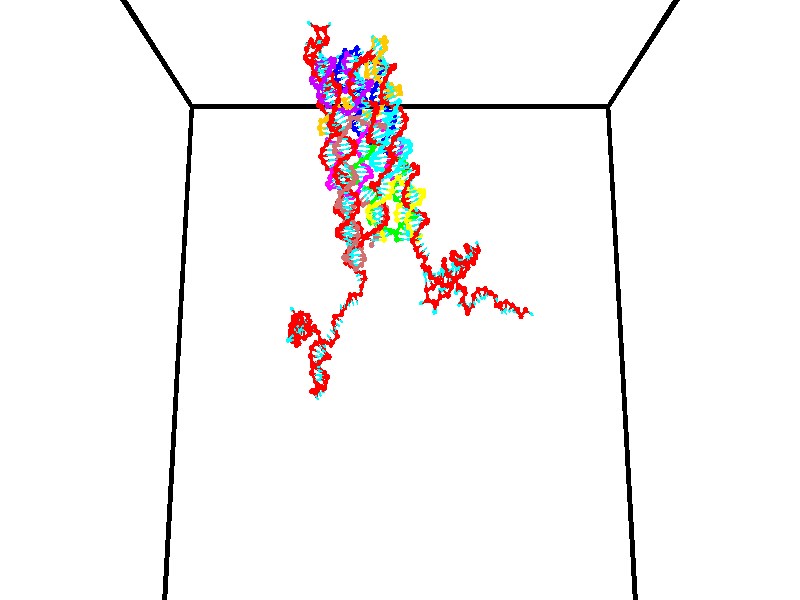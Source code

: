 // switches for output
#declare DRAW_BASES = 1; // possible values are 0, 1; only relevant for DNA ribbons
#declare DRAW_BASES_TYPE = 3; // possible values are 1, 2, 3; only relevant for DNA ribbons
#declare DRAW_FOG = 0; // set to 1 to enable fog

#include "colors.inc"

#include "transforms.inc"
background { rgb <1, 1, 1>}

#default {
   normal{
       ripples 0.25
       frequency 0.20
       turbulence 0.2
       lambda 5
   }
	finish {
		phong 0.1
		phong_size 40.
	}
}

// original window dimensions: 1024x640


// camera settings

camera {
	sky <0, 0.179814, -0.983701>
	up <0, 0.179814, -0.983701>
	right 1.6 * <1, 0, 0>
	location <35, 94.9851, 44.8844>
	look_at <35, 29.7336, 32.9568>
	direction <0, -65.2515, -11.9276>
	angle 67.0682
}


# declare cpy_camera_pos = <35, 94.9851, 44.8844>;
# if (DRAW_FOG = 1)
fog {
	fog_type 2
	up vnormalize(cpy_camera_pos)
	color rgbt<1,1,1,0.3>
	distance 1e-5
	fog_alt 3e-3
	fog_offset 56
}
# end


// LIGHTS

# declare lum = 6;
global_settings {
	ambient_light rgb lum * <0.05, 0.05, 0.05>
	max_trace_level 15
}# declare cpy_direct_light_amount = 0.25;
light_source
{	1000 * <-1, -1.16352, -0.803886>,
	rgb lum * cpy_direct_light_amount
	parallel
}

light_source
{	1000 * <1, 1.16352, 0.803886>,
	rgb lum * cpy_direct_light_amount
	parallel
}

// strand 0

// nucleotide -1

// particle -1
sphere {
	<24.543682, 34.777153, 35.247639> 0.250000
	pigment { color rgbt <1,0,0,0> }
	no_shadow
}
cylinder {
	<24.293150, 34.815376, 34.938168>,  <24.142830, 34.838310, 34.752483>, 0.100000
	pigment { color rgbt <1,0,0,0> }
	no_shadow
}
cylinder {
	<24.293150, 34.815376, 34.938168>,  <24.543682, 34.777153, 35.247639>, 0.100000
	pigment { color rgbt <1,0,0,0> }
	no_shadow
}

// particle -1
sphere {
	<24.293150, 34.815376, 34.938168> 0.100000
	pigment { color rgbt <1,0,0,0> }
	no_shadow
}
sphere {
	0, 1
	scale<0.080000,0.200000,0.300000>
	matrix <0.463926, 0.843270, -0.271419,
		0.626484, -0.528928, -0.572497,
		-0.626330, 0.095557, -0.773679,
		24.105251, 34.844044, 34.706062>
	pigment { color rgbt <0,1,1,0> }
	no_shadow
}
cylinder {
	<24.969425, 35.367962, 35.648861>,  <24.543682, 34.777153, 35.247639>, 0.130000
	pigment { color rgbt <1,0,0,0> }
	no_shadow
}

// nucleotide -1

// particle -1
sphere {
	<24.969425, 35.367962, 35.648861> 0.250000
	pigment { color rgbt <1,0,0,0> }
	no_shadow
}
cylinder {
	<24.813608, 35.431679, 36.011711>,  <24.720119, 35.469910, 36.229424>, 0.100000
	pigment { color rgbt <1,0,0,0> }
	no_shadow
}
cylinder {
	<24.813608, 35.431679, 36.011711>,  <24.969425, 35.367962, 35.648861>, 0.100000
	pigment { color rgbt <1,0,0,0> }
	no_shadow
}

// particle -1
sphere {
	<24.813608, 35.431679, 36.011711> 0.100000
	pigment { color rgbt <1,0,0,0> }
	no_shadow
}
sphere {
	0, 1
	scale<0.080000,0.200000,0.300000>
	matrix <0.563324, 0.820423, 0.097835,
		-0.728646, 0.549119, -0.409321,
		-0.389540, 0.159293, 0.907130,
		24.696747, 35.479465, 36.283852>
	pigment { color rgbt <0,1,1,0> }
	no_shadow
}
cylinder {
	<24.821083, 36.062115, 35.675323>,  <24.969425, 35.367962, 35.648861>, 0.130000
	pigment { color rgbt <1,0,0,0> }
	no_shadow
}

// nucleotide -1

// particle -1
sphere {
	<24.821083, 36.062115, 35.675323> 0.250000
	pigment { color rgbt <1,0,0,0> }
	no_shadow
}
cylinder {
	<24.848888, 35.936241, 36.053982>,  <24.865572, 35.860718, 36.281178>, 0.100000
	pigment { color rgbt <1,0,0,0> }
	no_shadow
}
cylinder {
	<24.848888, 35.936241, 36.053982>,  <24.821083, 36.062115, 35.675323>, 0.100000
	pigment { color rgbt <1,0,0,0> }
	no_shadow
}

// particle -1
sphere {
	<24.848888, 35.936241, 36.053982> 0.100000
	pigment { color rgbt <1,0,0,0> }
	no_shadow
}
sphere {
	0, 1
	scale<0.080000,0.200000,0.300000>
	matrix <0.463579, 0.850447, 0.248665,
		-0.883325, 0.421561, 0.204996,
		0.069511, -0.314684, 0.946648,
		24.869741, 35.841835, 36.337975>
	pigment { color rgbt <0,1,1,0> }
	no_shadow
}
cylinder {
	<24.578760, 36.661953, 36.079048>,  <24.821083, 36.062115, 35.675323>, 0.130000
	pigment { color rgbt <1,0,0,0> }
	no_shadow
}

// nucleotide -1

// particle -1
sphere {
	<24.578760, 36.661953, 36.079048> 0.250000
	pigment { color rgbt <1,0,0,0> }
	no_shadow
}
cylinder {
	<24.819626, 36.413849, 36.280113>,  <24.964146, 36.264984, 36.400753>, 0.100000
	pigment { color rgbt <1,0,0,0> }
	no_shadow
}
cylinder {
	<24.819626, 36.413849, 36.280113>,  <24.578760, 36.661953, 36.079048>, 0.100000
	pigment { color rgbt <1,0,0,0> }
	no_shadow
}

// particle -1
sphere {
	<24.819626, 36.413849, 36.280113> 0.100000
	pigment { color rgbt <1,0,0,0> }
	no_shadow
}
sphere {
	0, 1
	scale<0.080000,0.200000,0.300000>
	matrix <0.542224, 0.779858, 0.312753,
		-0.585994, 0.084226, 0.805926,
		0.602166, -0.620264, 0.502661,
		25.000277, 36.227768, 36.430912>
	pigment { color rgbt <0,1,1,0> }
	no_shadow
}
cylinder {
	<24.574289, 36.734272, 36.966267>,  <24.578760, 36.661953, 36.079048>, 0.130000
	pigment { color rgbt <1,0,0,0> }
	no_shadow
}

// nucleotide -1

// particle -1
sphere {
	<24.574289, 36.734272, 36.966267> 0.250000
	pigment { color rgbt <1,0,0,0> }
	no_shadow
}
cylinder {
	<24.910650, 36.641277, 36.770782>,  <25.112467, 36.585480, 36.653492>, 0.100000
	pigment { color rgbt <1,0,0,0> }
	no_shadow
}
cylinder {
	<24.910650, 36.641277, 36.770782>,  <24.574289, 36.734272, 36.966267>, 0.100000
	pigment { color rgbt <1,0,0,0> }
	no_shadow
}

// particle -1
sphere {
	<24.910650, 36.641277, 36.770782> 0.100000
	pigment { color rgbt <1,0,0,0> }
	no_shadow
}
sphere {
	0, 1
	scale<0.080000,0.200000,0.300000>
	matrix <0.452869, 0.796694, 0.400235,
		0.296300, -0.557878, 0.775228,
		0.840902, -0.232487, -0.488706,
		25.162920, 36.571529, 36.624172>
	pigment { color rgbt <0,1,1,0> }
	no_shadow
}
cylinder {
	<25.224108, 36.855896, 37.356918>,  <24.574289, 36.734272, 36.966267>, 0.130000
	pigment { color rgbt <1,0,0,0> }
	no_shadow
}

// nucleotide -1

// particle -1
sphere {
	<25.224108, 36.855896, 37.356918> 0.250000
	pigment { color rgbt <1,0,0,0> }
	no_shadow
}
cylinder {
	<25.387766, 36.858124, 36.991936>,  <25.485960, 36.859459, 36.772945>, 0.100000
	pigment { color rgbt <1,0,0,0> }
	no_shadow
}
cylinder {
	<25.387766, 36.858124, 36.991936>,  <25.224108, 36.855896, 37.356918>, 0.100000
	pigment { color rgbt <1,0,0,0> }
	no_shadow
}

// particle -1
sphere {
	<25.387766, 36.858124, 36.991936> 0.100000
	pigment { color rgbt <1,0,0,0> }
	no_shadow
}
sphere {
	0, 1
	scale<0.080000,0.200000,0.300000>
	matrix <0.431877, 0.879700, 0.199023,
		0.803792, -0.475496, 0.357521,
		0.409146, 0.005568, -0.912452,
		25.510509, 36.859795, 36.718201>
	pigment { color rgbt <0,1,1,0> }
	no_shadow
}
cylinder {
	<25.782328, 37.160885, 37.402561>,  <25.224108, 36.855896, 37.356918>, 0.130000
	pigment { color rgbt <1,0,0,0> }
	no_shadow
}

// nucleotide -1

// particle -1
sphere {
	<25.782328, 37.160885, 37.402561> 0.250000
	pigment { color rgbt <1,0,0,0> }
	no_shadow
}
cylinder {
	<25.728659, 37.228634, 37.012012>,  <25.696457, 37.269283, 36.777683>, 0.100000
	pigment { color rgbt <1,0,0,0> }
	no_shadow
}
cylinder {
	<25.728659, 37.228634, 37.012012>,  <25.782328, 37.160885, 37.402561>, 0.100000
	pigment { color rgbt <1,0,0,0> }
	no_shadow
}

// particle -1
sphere {
	<25.728659, 37.228634, 37.012012> 0.100000
	pigment { color rgbt <1,0,0,0> }
	no_shadow
}
sphere {
	0, 1
	scale<0.080000,0.200000,0.300000>
	matrix <0.357763, 0.927112, 0.111662,
		0.924123, -0.334329, -0.184989,
		-0.134173, 0.169372, -0.976376,
		25.688406, 37.279446, 36.719101>
	pigment { color rgbt <0,1,1,0> }
	no_shadow
}
cylinder {
	<26.359396, 37.498108, 37.131992>,  <25.782328, 37.160885, 37.402561>, 0.130000
	pigment { color rgbt <1,0,0,0> }
	no_shadow
}

// nucleotide -1

// particle -1
sphere {
	<26.359396, 37.498108, 37.131992> 0.250000
	pigment { color rgbt <1,0,0,0> }
	no_shadow
}
cylinder {
	<26.062677, 37.630978, 36.898960>,  <25.884645, 37.710697, 36.759140>, 0.100000
	pigment { color rgbt <1,0,0,0> }
	no_shadow
}
cylinder {
	<26.062677, 37.630978, 36.898960>,  <26.359396, 37.498108, 37.131992>, 0.100000
	pigment { color rgbt <1,0,0,0> }
	no_shadow
}

// particle -1
sphere {
	<26.062677, 37.630978, 36.898960> 0.100000
	pigment { color rgbt <1,0,0,0> }
	no_shadow
}
sphere {
	0, 1
	scale<0.080000,0.200000,0.300000>
	matrix <0.100247, 0.913875, 0.393426,
		0.663089, 0.233441, -0.711210,
		-0.741798, 0.332173, -0.582578,
		25.840137, 37.730629, 36.724186>
	pigment { color rgbt <0,1,1,0> }
	no_shadow
}
cylinder {
	<26.483356, 38.193626, 36.955956>,  <26.359396, 37.498108, 37.131992>, 0.130000
	pigment { color rgbt <1,0,0,0> }
	no_shadow
}

// nucleotide -1

// particle -1
sphere {
	<26.483356, 38.193626, 36.955956> 0.250000
	pigment { color rgbt <1,0,0,0> }
	no_shadow
}
cylinder {
	<26.099846, 38.227924, 36.847588>,  <25.869740, 38.248505, 36.782566>, 0.100000
	pigment { color rgbt <1,0,0,0> }
	no_shadow
}
cylinder {
	<26.099846, 38.227924, 36.847588>,  <26.483356, 38.193626, 36.955956>, 0.100000
	pigment { color rgbt <1,0,0,0> }
	no_shadow
}

// particle -1
sphere {
	<26.099846, 38.227924, 36.847588> 0.100000
	pigment { color rgbt <1,0,0,0> }
	no_shadow
}
sphere {
	0, 1
	scale<0.080000,0.200000,0.300000>
	matrix <-0.024287, 0.925172, 0.378769,
		0.283121, 0.369735, -0.884951,
		-0.958777, 0.085745, -0.270915,
		25.812212, 38.253647, 36.766312>
	pigment { color rgbt <0,1,1,0> }
	no_shadow
}
cylinder {
	<26.358404, 38.932991, 36.722542>,  <26.483356, 38.193626, 36.955956>, 0.130000
	pigment { color rgbt <1,0,0,0> }
	no_shadow
}

// nucleotide -1

// particle -1
sphere {
	<26.358404, 38.932991, 36.722542> 0.250000
	pigment { color rgbt <1,0,0,0> }
	no_shadow
}
cylinder {
	<25.994967, 38.791180, 36.810871>,  <25.776903, 38.706093, 36.863869>, 0.100000
	pigment { color rgbt <1,0,0,0> }
	no_shadow
}
cylinder {
	<25.994967, 38.791180, 36.810871>,  <26.358404, 38.932991, 36.722542>, 0.100000
	pigment { color rgbt <1,0,0,0> }
	no_shadow
}

// particle -1
sphere {
	<25.994967, 38.791180, 36.810871> 0.100000
	pigment { color rgbt <1,0,0,0> }
	no_shadow
}
sphere {
	0, 1
	scale<0.080000,0.200000,0.300000>
	matrix <-0.261682, 0.895259, 0.360602,
		-0.325540, 0.269855, -0.906202,
		-0.908596, -0.354527, 0.220826,
		25.722387, 38.684822, 36.877117>
	pigment { color rgbt <0,1,1,0> }
	no_shadow
}
cylinder {
	<25.890966, 39.466244, 36.471790>,  <26.358404, 38.932991, 36.722542>, 0.130000
	pigment { color rgbt <1,0,0,0> }
	no_shadow
}

// nucleotide -1

// particle -1
sphere {
	<25.890966, 39.466244, 36.471790> 0.250000
	pigment { color rgbt <1,0,0,0> }
	no_shadow
}
cylinder {
	<25.697638, 39.246613, 36.744530>,  <25.581640, 39.114834, 36.908173>, 0.100000
	pigment { color rgbt <1,0,0,0> }
	no_shadow
}
cylinder {
	<25.697638, 39.246613, 36.744530>,  <25.890966, 39.466244, 36.471790>, 0.100000
	pigment { color rgbt <1,0,0,0> }
	no_shadow
}

// particle -1
sphere {
	<25.697638, 39.246613, 36.744530> 0.100000
	pigment { color rgbt <1,0,0,0> }
	no_shadow
}
sphere {
	0, 1
	scale<0.080000,0.200000,0.300000>
	matrix <-0.324037, 0.835745, 0.443317,
		-0.813264, -0.006677, -0.581857,
		-0.483324, -0.549077, 0.681845,
		25.552641, 39.081890, 36.949081>
	pigment { color rgbt <0,1,1,0> }
	no_shadow
}
cylinder {
	<25.181141, 39.634609, 36.704334>,  <25.890966, 39.466244, 36.471790>, 0.130000
	pigment { color rgbt <1,0,0,0> }
	no_shadow
}

// nucleotide -1

// particle -1
sphere {
	<25.181141, 39.634609, 36.704334> 0.250000
	pigment { color rgbt <1,0,0,0> }
	no_shadow
}
cylinder {
	<25.410347, 39.555473, 37.022457>,  <25.547871, 39.507992, 37.213329>, 0.100000
	pigment { color rgbt <1,0,0,0> }
	no_shadow
}
cylinder {
	<25.410347, 39.555473, 37.022457>,  <25.181141, 39.634609, 36.704334>, 0.100000
	pigment { color rgbt <1,0,0,0> }
	no_shadow
}

// particle -1
sphere {
	<25.410347, 39.555473, 37.022457> 0.100000
	pigment { color rgbt <1,0,0,0> }
	no_shadow
}
sphere {
	0, 1
	scale<0.080000,0.200000,0.300000>
	matrix <-0.309793, 0.846132, 0.433692,
		-0.758736, -0.494893, 0.423556,
		0.573016, -0.197843, 0.795305,
		25.582253, 39.496120, 37.261047>
	pigment { color rgbt <0,1,1,0> }
	no_shadow
}
cylinder {
	<25.006454, 40.210762, 37.235409>,  <25.181141, 39.634609, 36.704334>, 0.130000
	pigment { color rgbt <1,0,0,0> }
	no_shadow
}

// nucleotide -1

// particle -1
sphere {
	<25.006454, 40.210762, 37.235409> 0.250000
	pigment { color rgbt <1,0,0,0> }
	no_shadow
}
cylinder {
	<24.891531, 40.204247, 37.618488>,  <24.822577, 40.200336, 37.848335>, 0.100000
	pigment { color rgbt <1,0,0,0> }
	no_shadow
}
cylinder {
	<24.891531, 40.204247, 37.618488>,  <25.006454, 40.210762, 37.235409>, 0.100000
	pigment { color rgbt <1,0,0,0> }
	no_shadow
}

// particle -1
sphere {
	<24.891531, 40.204247, 37.618488> 0.100000
	pigment { color rgbt <1,0,0,0> }
	no_shadow
}
sphere {
	0, 1
	scale<0.080000,0.200000,0.300000>
	matrix <0.317930, -0.944791, 0.079313,
		0.903535, 0.327269, 0.276622,
		-0.287307, -0.016284, 0.957700,
		24.805340, 40.199360, 37.905800>
	pigment { color rgbt <0,1,1,0> }
	no_shadow
}
cylinder {
	<25.641048, 40.046856, 37.685757>,  <25.006454, 40.210762, 37.235409>, 0.130000
	pigment { color rgbt <1,0,0,0> }
	no_shadow
}

// nucleotide -1

// particle -1
sphere {
	<25.641048, 40.046856, 37.685757> 0.250000
	pigment { color rgbt <1,0,0,0> }
	no_shadow
}
cylinder {
	<25.272495, 39.919537, 37.774967>,  <25.051363, 39.843147, 37.828495>, 0.100000
	pigment { color rgbt <1,0,0,0> }
	no_shadow
}
cylinder {
	<25.272495, 39.919537, 37.774967>,  <25.641048, 40.046856, 37.685757>, 0.100000
	pigment { color rgbt <1,0,0,0> }
	no_shadow
}

// particle -1
sphere {
	<25.272495, 39.919537, 37.774967> 0.100000
	pigment { color rgbt <1,0,0,0> }
	no_shadow
}
sphere {
	0, 1
	scale<0.080000,0.200000,0.300000>
	matrix <0.330422, -0.943656, 0.018312,
		0.204635, 0.090566, 0.974640,
		-0.921383, -0.318295, 0.223030,
		24.996080, 39.824047, 37.841877>
	pigment { color rgbt <0,1,1,0> }
	no_shadow
}
cylinder {
	<25.650957, 39.538898, 38.140537>,  <25.641048, 40.046856, 37.685757>, 0.130000
	pigment { color rgbt <1,0,0,0> }
	no_shadow
}

// nucleotide -1

// particle -1
sphere {
	<25.650957, 39.538898, 38.140537> 0.250000
	pigment { color rgbt <1,0,0,0> }
	no_shadow
}
cylinder {
	<25.340906, 39.534286, 37.887859>,  <25.154875, 39.531517, 37.736252>, 0.100000
	pigment { color rgbt <1,0,0,0> }
	no_shadow
}
cylinder {
	<25.340906, 39.534286, 37.887859>,  <25.650957, 39.538898, 38.140537>, 0.100000
	pigment { color rgbt <1,0,0,0> }
	no_shadow
}

// particle -1
sphere {
	<25.340906, 39.534286, 37.887859> 0.100000
	pigment { color rgbt <1,0,0,0> }
	no_shadow
}
sphere {
	0, 1
	scale<0.080000,0.200000,0.300000>
	matrix <0.265976, -0.912876, -0.309700,
		-0.573089, -0.408074, 0.710665,
		-0.775130, -0.011534, -0.631697,
		25.108368, 39.530827, 37.698349>
	pigment { color rgbt <0,1,1,0> }
	no_shadow
}
cylinder {
	<25.341106, 38.950882, 38.209194>,  <25.650957, 39.538898, 38.140537>, 0.130000
	pigment { color rgbt <1,0,0,0> }
	no_shadow
}

// nucleotide -1

// particle -1
sphere {
	<25.341106, 38.950882, 38.209194> 0.250000
	pigment { color rgbt <1,0,0,0> }
	no_shadow
}
cylinder {
	<25.239223, 39.062393, 37.838810>,  <25.178095, 39.129299, 37.616581>, 0.100000
	pigment { color rgbt <1,0,0,0> }
	no_shadow
}
cylinder {
	<25.239223, 39.062393, 37.838810>,  <25.341106, 38.950882, 38.209194>, 0.100000
	pigment { color rgbt <1,0,0,0> }
	no_shadow
}

// particle -1
sphere {
	<25.239223, 39.062393, 37.838810> 0.100000
	pigment { color rgbt <1,0,0,0> }
	no_shadow
}
sphere {
	0, 1
	scale<0.080000,0.200000,0.300000>
	matrix <0.168546, -0.930088, -0.326387,
		-0.952217, -0.239200, 0.189912,
		-0.254707, 0.278782, -0.925962,
		25.162811, 39.146027, 37.561020>
	pigment { color rgbt <0,1,1,0> }
	no_shadow
}
cylinder {
	<24.808210, 38.501339, 37.798431>,  <25.341106, 38.950882, 38.209194>, 0.130000
	pigment { color rgbt <1,0,0,0> }
	no_shadow
}

// nucleotide -1

// particle -1
sphere {
	<24.808210, 38.501339, 37.798431> 0.250000
	pigment { color rgbt <1,0,0,0> }
	no_shadow
}
cylinder {
	<25.059771, 38.675301, 37.540646>,  <25.210707, 38.779678, 37.385975>, 0.100000
	pigment { color rgbt <1,0,0,0> }
	no_shadow
}
cylinder {
	<25.059771, 38.675301, 37.540646>,  <24.808210, 38.501339, 37.798431>, 0.100000
	pigment { color rgbt <1,0,0,0> }
	no_shadow
}

// particle -1
sphere {
	<25.059771, 38.675301, 37.540646> 0.100000
	pigment { color rgbt <1,0,0,0> }
	no_shadow
}
sphere {
	0, 1
	scale<0.080000,0.200000,0.300000>
	matrix <0.169723, -0.885717, -0.432087,
		-0.758735, 0.162358, -0.630841,
		0.628900, 0.434908, -0.644469,
		25.248440, 38.805775, 37.347305>
	pigment { color rgbt <0,1,1,0> }
	no_shadow
}
cylinder {
	<24.588577, 38.155560, 37.180225>,  <24.808210, 38.501339, 37.798431>, 0.130000
	pigment { color rgbt <1,0,0,0> }
	no_shadow
}

// nucleotide -1

// particle -1
sphere {
	<24.588577, 38.155560, 37.180225> 0.250000
	pigment { color rgbt <1,0,0,0> }
	no_shadow
}
cylinder {
	<24.940340, 38.320236, 37.084595>,  <25.151398, 38.419041, 37.027218>, 0.100000
	pigment { color rgbt <1,0,0,0> }
	no_shadow
}
cylinder {
	<24.940340, 38.320236, 37.084595>,  <24.588577, 38.155560, 37.180225>, 0.100000
	pigment { color rgbt <1,0,0,0> }
	no_shadow
}

// particle -1
sphere {
	<24.940340, 38.320236, 37.084595> 0.100000
	pigment { color rgbt <1,0,0,0> }
	no_shadow
}
sphere {
	0, 1
	scale<0.080000,0.200000,0.300000>
	matrix <0.282557, -0.855524, -0.433867,
		-0.383153, 0.313993, -0.868678,
		0.879406, 0.411689, -0.239075,
		25.204163, 38.443745, 37.012871>
	pigment { color rgbt <0,1,1,0> }
	no_shadow
}
cylinder {
	<24.585390, 38.036499, 36.550903>,  <24.588577, 38.155560, 37.180225>, 0.130000
	pigment { color rgbt <1,0,0,0> }
	no_shadow
}

// nucleotide -1

// particle -1
sphere {
	<24.585390, 38.036499, 36.550903> 0.250000
	pigment { color rgbt <1,0,0,0> }
	no_shadow
}
cylinder {
	<24.966642, 38.127895, 36.630238>,  <25.195393, 38.182732, 36.677837>, 0.100000
	pigment { color rgbt <1,0,0,0> }
	no_shadow
}
cylinder {
	<24.966642, 38.127895, 36.630238>,  <24.585390, 38.036499, 36.550903>, 0.100000
	pigment { color rgbt <1,0,0,0> }
	no_shadow
}

// particle -1
sphere {
	<24.966642, 38.127895, 36.630238> 0.100000
	pigment { color rgbt <1,0,0,0> }
	no_shadow
}
sphere {
	0, 1
	scale<0.080000,0.200000,0.300000>
	matrix <0.302500, -0.705997, -0.640360,
		-0.006290, 0.670343, -0.742025,
		0.953128, 0.228490, 0.198338,
		25.252581, 38.196442, 36.689739>
	pigment { color rgbt <0,1,1,0> }
	no_shadow
}
cylinder {
	<24.858816, 38.238422, 35.922791>,  <24.585390, 38.036499, 36.550903>, 0.130000
	pigment { color rgbt <1,0,0,0> }
	no_shadow
}

// nucleotide -1

// particle -1
sphere {
	<24.858816, 38.238422, 35.922791> 0.250000
	pigment { color rgbt <1,0,0,0> }
	no_shadow
}
cylinder {
	<25.123734, 38.075672, 36.174446>,  <25.282684, 37.978024, 36.325439>, 0.100000
	pigment { color rgbt <1,0,0,0> }
	no_shadow
}
cylinder {
	<25.123734, 38.075672, 36.174446>,  <24.858816, 38.238422, 35.922791>, 0.100000
	pigment { color rgbt <1,0,0,0> }
	no_shadow
}

// particle -1
sphere {
	<25.123734, 38.075672, 36.174446> 0.100000
	pigment { color rgbt <1,0,0,0> }
	no_shadow
}
sphere {
	0, 1
	scale<0.080000,0.200000,0.300000>
	matrix <0.052504, -0.812434, -0.580685,
		0.747403, 0.417616, -0.516707,
		0.662293, -0.406877, 0.629142,
		25.322422, 37.953609, 36.363190>
	pigment { color rgbt <0,1,1,0> }
	no_shadow
}
cylinder {
	<25.460766, 37.943710, 35.555737>,  <24.858816, 38.238422, 35.922791>, 0.130000
	pigment { color rgbt <1,0,0,0> }
	no_shadow
}

// nucleotide -1

// particle -1
sphere {
	<25.460766, 37.943710, 35.555737> 0.250000
	pigment { color rgbt <1,0,0,0> }
	no_shadow
}
cylinder {
	<25.473646, 37.758816, 35.910206>,  <25.481375, 37.647881, 36.122887>, 0.100000
	pigment { color rgbt <1,0,0,0> }
	no_shadow
}
cylinder {
	<25.473646, 37.758816, 35.910206>,  <25.460766, 37.943710, 35.555737>, 0.100000
	pigment { color rgbt <1,0,0,0> }
	no_shadow
}

// particle -1
sphere {
	<25.473646, 37.758816, 35.910206> 0.100000
	pigment { color rgbt <1,0,0,0> }
	no_shadow
}
sphere {
	0, 1
	scale<0.080000,0.200000,0.300000>
	matrix <0.059531, -0.884172, -0.463352,
		0.997707, 0.067674, -0.000952,
		0.032199, -0.462233, 0.886174,
		25.483305, 37.620148, 36.176060>
	pigment { color rgbt <0,1,1,0> }
	no_shadow
}
cylinder {
	<25.472370, 37.234966, 35.454838>,  <25.460766, 37.943710, 35.555737>, 0.130000
	pigment { color rgbt <1,0,0,0> }
	no_shadow
}

// nucleotide -1

// particle -1
sphere {
	<25.472370, 37.234966, 35.454838> 0.250000
	pigment { color rgbt <1,0,0,0> }
	no_shadow
}
cylinder {
	<25.586395, 37.266876, 35.836910>,  <25.654810, 37.286022, 36.066154>, 0.100000
	pigment { color rgbt <1,0,0,0> }
	no_shadow
}
cylinder {
	<25.586395, 37.266876, 35.836910>,  <25.472370, 37.234966, 35.454838>, 0.100000
	pigment { color rgbt <1,0,0,0> }
	no_shadow
}

// particle -1
sphere {
	<25.586395, 37.266876, 35.836910> 0.100000
	pigment { color rgbt <1,0,0,0> }
	no_shadow
}
sphere {
	0, 1
	scale<0.080000,0.200000,0.300000>
	matrix <0.165715, -0.985626, 0.032858,
		0.944076, 0.148921, -0.294183,
		0.285061, 0.079771, 0.955184,
		25.671913, 37.290806, 36.123466>
	pigment { color rgbt <0,1,1,0> }
	no_shadow
}
cylinder {
	<26.016342, 36.753429, 35.560135>,  <25.472370, 37.234966, 35.454838>, 0.130000
	pigment { color rgbt <1,0,0,0> }
	no_shadow
}

// nucleotide -1

// particle -1
sphere {
	<26.016342, 36.753429, 35.560135> 0.250000
	pigment { color rgbt <1,0,0,0> }
	no_shadow
}
cylinder {
	<25.845293, 36.817947, 35.915916>,  <25.742662, 36.856659, 36.129383>, 0.100000
	pigment { color rgbt <1,0,0,0> }
	no_shadow
}
cylinder {
	<25.845293, 36.817947, 35.915916>,  <26.016342, 36.753429, 35.560135>, 0.100000
	pigment { color rgbt <1,0,0,0> }
	no_shadow
}

// particle -1
sphere {
	<25.845293, 36.817947, 35.915916> 0.100000
	pigment { color rgbt <1,0,0,0> }
	no_shadow
}
sphere {
	0, 1
	scale<0.080000,0.200000,0.300000>
	matrix <-0.396973, -0.917504, -0.024474,
		0.812127, -0.363554, 0.456375,
		-0.427624, 0.161292, 0.889451,
		25.717007, 36.866337, 36.182751>
	pigment { color rgbt <0,1,1,0> }
	no_shadow
}
cylinder {
	<26.125500, 36.107430, 35.931557>,  <26.016342, 36.753429, 35.560135>, 0.130000
	pigment { color rgbt <1,0,0,0> }
	no_shadow
}

// nucleotide -1

// particle -1
sphere {
	<26.125500, 36.107430, 35.931557> 0.250000
	pigment { color rgbt <1,0,0,0> }
	no_shadow
}
cylinder {
	<25.812183, 36.316223, 36.066605>,  <25.624193, 36.441498, 36.147633>, 0.100000
	pigment { color rgbt <1,0,0,0> }
	no_shadow
}
cylinder {
	<25.812183, 36.316223, 36.066605>,  <26.125500, 36.107430, 35.931557>, 0.100000
	pigment { color rgbt <1,0,0,0> }
	no_shadow
}

// particle -1
sphere {
	<25.812183, 36.316223, 36.066605> 0.100000
	pigment { color rgbt <1,0,0,0> }
	no_shadow
}
sphere {
	0, 1
	scale<0.080000,0.200000,0.300000>
	matrix <-0.564914, -0.824360, -0.036104,
		0.259477, -0.219008, 0.940589,
		-0.783291, 0.521983, 0.337623,
		25.577196, 36.472816, 36.167892>
	pigment { color rgbt <0,1,1,0> }
	no_shadow
}
cylinder {
	<25.910894, 35.718708, 36.520863>,  <26.125500, 36.107430, 35.931557>, 0.130000
	pigment { color rgbt <1,0,0,0> }
	no_shadow
}

// nucleotide -1

// particle -1
sphere {
	<25.910894, 35.718708, 36.520863> 0.250000
	pigment { color rgbt <1,0,0,0> }
	no_shadow
}
cylinder {
	<25.610634, 35.917660, 36.346905>,  <25.430477, 36.037029, 36.242531>, 0.100000
	pigment { color rgbt <1,0,0,0> }
	no_shadow
}
cylinder {
	<25.610634, 35.917660, 36.346905>,  <25.910894, 35.718708, 36.520863>, 0.100000
	pigment { color rgbt <1,0,0,0> }
	no_shadow
}

// particle -1
sphere {
	<25.610634, 35.917660, 36.346905> 0.100000
	pigment { color rgbt <1,0,0,0> }
	no_shadow
}
sphere {
	0, 1
	scale<0.080000,0.200000,0.300000>
	matrix <-0.529681, -0.846486, -0.053845,
		-0.394914, 0.189936, 0.898870,
		-0.750654, 0.497379, -0.434895,
		25.385437, 36.066872, 36.216434>
	pigment { color rgbt <0,1,1,0> }
	no_shadow
}
cylinder {
	<26.453291, 35.243145, 36.220501>,  <25.910894, 35.718708, 36.520863>, 0.130000
	pigment { color rgbt <1,0,0,0> }
	no_shadow
}

// nucleotide -1

// particle -1
sphere {
	<26.453291, 35.243145, 36.220501> 0.250000
	pigment { color rgbt <1,0,0,0> }
	no_shadow
}
cylinder {
	<26.157709, 35.088009, 36.440876>,  <25.980360, 34.994926, 36.573101>, 0.100000
	pigment { color rgbt <1,0,0,0> }
	no_shadow
}
cylinder {
	<26.157709, 35.088009, 36.440876>,  <26.453291, 35.243145, 36.220501>, 0.100000
	pigment { color rgbt <1,0,0,0> }
	no_shadow
}

// particle -1
sphere {
	<26.157709, 35.088009, 36.440876> 0.100000
	pigment { color rgbt <1,0,0,0> }
	no_shadow
}
sphere {
	0, 1
	scale<0.080000,0.200000,0.300000>
	matrix <0.212886, -0.910215, -0.355230,
		0.639241, -0.145212, 0.755172,
		-0.738953, -0.387843, 0.550933,
		25.936024, 34.971657, 36.606155>
	pigment { color rgbt <0,1,1,0> }
	no_shadow
}
cylinder {
	<26.755852, 34.616547, 36.623795>,  <26.453291, 35.243145, 36.220501>, 0.130000
	pigment { color rgbt <1,0,0,0> }
	no_shadow
}

// nucleotide -1

// particle -1
sphere {
	<26.755852, 34.616547, 36.623795> 0.250000
	pigment { color rgbt <1,0,0,0> }
	no_shadow
}
cylinder {
	<26.365532, 34.625263, 36.536766>,  <26.131340, 34.630493, 36.484550>, 0.100000
	pigment { color rgbt <1,0,0,0> }
	no_shadow
}
cylinder {
	<26.365532, 34.625263, 36.536766>,  <26.755852, 34.616547, 36.623795>, 0.100000
	pigment { color rgbt <1,0,0,0> }
	no_shadow
}

// particle -1
sphere {
	<26.365532, 34.625263, 36.536766> 0.100000
	pigment { color rgbt <1,0,0,0> }
	no_shadow
}
sphere {
	0, 1
	scale<0.080000,0.200000,0.300000>
	matrix <0.087603, -0.872719, -0.480299,
		-0.200345, -0.487736, 0.849691,
		-0.975801, 0.021789, -0.217572,
		26.072792, 34.631802, 36.471493>
	pigment { color rgbt <0,1,1,0> }
	no_shadow
}
cylinder {
	<26.891506, 34.051254, 37.224003>,  <26.755852, 34.616547, 36.623795>, 0.130000
	pigment { color rgbt <1,0,0,0> }
	no_shadow
}

// nucleotide -1

// particle -1
sphere {
	<26.891506, 34.051254, 37.224003> 0.250000
	pigment { color rgbt <1,0,0,0> }
	no_shadow
}
cylinder {
	<27.223835, 34.255127, 37.313412>,  <27.423233, 34.377449, 37.367058>, 0.100000
	pigment { color rgbt <1,0,0,0> }
	no_shadow
}
cylinder {
	<27.223835, 34.255127, 37.313412>,  <26.891506, 34.051254, 37.224003>, 0.100000
	pigment { color rgbt <1,0,0,0> }
	no_shadow
}

// particle -1
sphere {
	<27.223835, 34.255127, 37.313412> 0.100000
	pigment { color rgbt <1,0,0,0> }
	no_shadow
}
sphere {
	0, 1
	scale<0.080000,0.200000,0.300000>
	matrix <-0.352127, 0.170403, 0.920309,
		0.430974, -0.843321, 0.321047,
		0.830824, 0.509679, 0.223517,
		27.473082, 34.408031, 37.380466>
	pigment { color rgbt <0,1,1,0> }
	no_shadow
}
cylinder {
	<27.242674, 33.873787, 37.957359>,  <26.891506, 34.051254, 37.224003>, 0.130000
	pigment { color rgbt <1,0,0,0> }
	no_shadow
}

// nucleotide -1

// particle -1
sphere {
	<27.242674, 33.873787, 37.957359> 0.250000
	pigment { color rgbt <1,0,0,0> }
	no_shadow
}
cylinder {
	<27.319761, 34.252327, 37.853611>,  <27.366013, 34.479450, 37.791363>, 0.100000
	pigment { color rgbt <1,0,0,0> }
	no_shadow
}
cylinder {
	<27.319761, 34.252327, 37.853611>,  <27.242674, 33.873787, 37.957359>, 0.100000
	pigment { color rgbt <1,0,0,0> }
	no_shadow
}

// particle -1
sphere {
	<27.319761, 34.252327, 37.853611> 0.100000
	pigment { color rgbt <1,0,0,0> }
	no_shadow
}
sphere {
	0, 1
	scale<0.080000,0.200000,0.300000>
	matrix <-0.347514, 0.313019, 0.883886,
		0.917657, -0.080205, 0.389195,
		0.192717, 0.946354, -0.259372,
		27.377577, 34.536232, 37.775799>
	pigment { color rgbt <0,1,1,0> }
	no_shadow
}
cylinder {
	<27.638569, 34.082382, 38.479099>,  <27.242674, 33.873787, 37.957359>, 0.130000
	pigment { color rgbt <1,0,0,0> }
	no_shadow
}

// nucleotide -1

// particle -1
sphere {
	<27.638569, 34.082382, 38.479099> 0.250000
	pigment { color rgbt <1,0,0,0> }
	no_shadow
}
cylinder {
	<27.474211, 34.409386, 38.317684>,  <27.375595, 34.605587, 38.220833>, 0.100000
	pigment { color rgbt <1,0,0,0> }
	no_shadow
}
cylinder {
	<27.474211, 34.409386, 38.317684>,  <27.638569, 34.082382, 38.479099>, 0.100000
	pigment { color rgbt <1,0,0,0> }
	no_shadow
}

// particle -1
sphere {
	<27.474211, 34.409386, 38.317684> 0.100000
	pigment { color rgbt <1,0,0,0> }
	no_shadow
}
sphere {
	0, 1
	scale<0.080000,0.200000,0.300000>
	matrix <-0.236706, 0.331792, 0.913173,
		0.880418, 0.470739, 0.057178,
		-0.410895, 0.817508, -0.403542,
		27.350943, 34.654636, 38.196621>
	pigment { color rgbt <0,1,1,0> }
	no_shadow
}
cylinder {
	<27.890394, 34.725803, 38.717686>,  <27.638569, 34.082382, 38.479099>, 0.130000
	pigment { color rgbt <1,0,0,0> }
	no_shadow
}

// nucleotide -1

// particle -1
sphere {
	<27.890394, 34.725803, 38.717686> 0.250000
	pigment { color rgbt <1,0,0,0> }
	no_shadow
}
cylinder {
	<27.508368, 34.794258, 38.620888>,  <27.279152, 34.835331, 38.562809>, 0.100000
	pigment { color rgbt <1,0,0,0> }
	no_shadow
}
cylinder {
	<27.508368, 34.794258, 38.620888>,  <27.890394, 34.725803, 38.717686>, 0.100000
	pigment { color rgbt <1,0,0,0> }
	no_shadow
}

// particle -1
sphere {
	<27.508368, 34.794258, 38.620888> 0.100000
	pigment { color rgbt <1,0,0,0> }
	no_shadow
}
sphere {
	0, 1
	scale<0.080000,0.200000,0.300000>
	matrix <-0.133367, 0.481024, 0.866504,
		0.264696, 0.859842, -0.436586,
		-0.955065, 0.171135, -0.242000,
		27.221848, 34.845600, 38.548286>
	pigment { color rgbt <0,1,1,0> }
	no_shadow
}
cylinder {
	<28.003962, 35.471455, 38.773521>,  <27.890394, 34.725803, 38.717686>, 0.130000
	pigment { color rgbt <1,0,0,0> }
	no_shadow
}

// nucleotide -1

// particle -1
sphere {
	<28.003962, 35.471455, 38.773521> 0.250000
	pigment { color rgbt <1,0,0,0> }
	no_shadow
}
cylinder {
	<27.615425, 35.383896, 38.736473>,  <27.382303, 35.331360, 38.714245>, 0.100000
	pigment { color rgbt <1,0,0,0> }
	no_shadow
}
cylinder {
	<27.615425, 35.383896, 38.736473>,  <28.003962, 35.471455, 38.773521>, 0.100000
	pigment { color rgbt <1,0,0,0> }
	no_shadow
}

// particle -1
sphere {
	<27.615425, 35.383896, 38.736473> 0.100000
	pigment { color rgbt <1,0,0,0> }
	no_shadow
}
sphere {
	0, 1
	scale<0.080000,0.200000,0.300000>
	matrix <-0.204001, 0.567822, 0.797472,
		-0.121971, 0.793514, -0.596204,
		-0.971343, -0.218894, -0.092620,
		27.324022, 35.318226, 38.708687>
	pigment { color rgbt <0,1,1,0> }
	no_shadow
}
cylinder {
	<27.639317, 36.005741, 38.910538>,  <28.003962, 35.471455, 38.773521>, 0.130000
	pigment { color rgbt <1,0,0,0> }
	no_shadow
}

// nucleotide -1

// particle -1
sphere {
	<27.639317, 36.005741, 38.910538> 0.250000
	pigment { color rgbt <1,0,0,0> }
	no_shadow
}
cylinder {
	<27.356508, 35.735126, 38.992924>,  <27.186823, 35.572758, 39.042355>, 0.100000
	pigment { color rgbt <1,0,0,0> }
	no_shadow
}
cylinder {
	<27.356508, 35.735126, 38.992924>,  <27.639317, 36.005741, 38.910538>, 0.100000
	pigment { color rgbt <1,0,0,0> }
	no_shadow
}

// particle -1
sphere {
	<27.356508, 35.735126, 38.992924> 0.100000
	pigment { color rgbt <1,0,0,0> }
	no_shadow
}
sphere {
	0, 1
	scale<0.080000,0.200000,0.300000>
	matrix <-0.142860, 0.421872, 0.895330,
		-0.692613, 0.603592, -0.394922,
		-0.707020, -0.676536, 0.205965,
		27.144402, 35.532166, 39.054714>
	pigment { color rgbt <0,1,1,0> }
	no_shadow
}
cylinder {
	<27.134212, 36.347984, 39.346493>,  <27.639317, 36.005741, 38.910538>, 0.130000
	pigment { color rgbt <1,0,0,0> }
	no_shadow
}

// nucleotide -1

// particle -1
sphere {
	<27.134212, 36.347984, 39.346493> 0.250000
	pigment { color rgbt <1,0,0,0> }
	no_shadow
}
cylinder {
	<27.067778, 35.961521, 39.425434>,  <27.027916, 35.729641, 39.472797>, 0.100000
	pigment { color rgbt <1,0,0,0> }
	no_shadow
}
cylinder {
	<27.067778, 35.961521, 39.425434>,  <27.134212, 36.347984, 39.346493>, 0.100000
	pigment { color rgbt <1,0,0,0> }
	no_shadow
}

// particle -1
sphere {
	<27.067778, 35.961521, 39.425434> 0.100000
	pigment { color rgbt <1,0,0,0> }
	no_shadow
}
sphere {
	0, 1
	scale<0.080000,0.200000,0.300000>
	matrix <-0.074743, 0.211891, 0.974431,
		-0.983274, 0.147091, -0.107407,
		-0.166089, -0.966161, 0.197353,
		27.017950, 35.671673, 39.484638>
	pigment { color rgbt <0,1,1,0> }
	no_shadow
}
cylinder {
	<26.526747, 36.191368, 39.653881>,  <27.134212, 36.347984, 39.346493>, 0.130000
	pigment { color rgbt <1,0,0,0> }
	no_shadow
}

// nucleotide -1

// particle -1
sphere {
	<26.526747, 36.191368, 39.653881> 0.250000
	pigment { color rgbt <1,0,0,0> }
	no_shadow
}
cylinder {
	<26.788700, 35.913666, 39.773300>,  <26.945873, 35.747044, 39.844952>, 0.100000
	pigment { color rgbt <1,0,0,0> }
	no_shadow
}
cylinder {
	<26.788700, 35.913666, 39.773300>,  <26.526747, 36.191368, 39.653881>, 0.100000
	pigment { color rgbt <1,0,0,0> }
	no_shadow
}

// particle -1
sphere {
	<26.788700, 35.913666, 39.773300> 0.100000
	pigment { color rgbt <1,0,0,0> }
	no_shadow
}
sphere {
	0, 1
	scale<0.080000,0.200000,0.300000>
	matrix <-0.261748, 0.162229, 0.951404,
		-0.708953, -0.701205, -0.075480,
		0.654885, -0.694257, 0.298552,
		26.985165, 35.705387, 39.862865>
	pigment { color rgbt <0,1,1,0> }
	no_shadow
}
cylinder {
	<26.307814, 35.577946, 40.112926>,  <26.526747, 36.191368, 39.653881>, 0.130000
	pigment { color rgbt <1,0,0,0> }
	no_shadow
}

// nucleotide -1

// particle -1
sphere {
	<26.307814, 35.577946, 40.112926> 0.250000
	pigment { color rgbt <1,0,0,0> }
	no_shadow
}
cylinder {
	<26.680622, 35.677574, 40.218227>,  <26.904308, 35.737350, 40.281406>, 0.100000
	pigment { color rgbt <1,0,0,0> }
	no_shadow
}
cylinder {
	<26.680622, 35.677574, 40.218227>,  <26.307814, 35.577946, 40.112926>, 0.100000
	pigment { color rgbt <1,0,0,0> }
	no_shadow
}

// particle -1
sphere {
	<26.680622, 35.677574, 40.218227> 0.100000
	pigment { color rgbt <1,0,0,0> }
	no_shadow
}
sphere {
	0, 1
	scale<0.080000,0.200000,0.300000>
	matrix <-0.287956, 0.067924, 0.955232,
		0.220039, -0.966100, 0.135028,
		0.932021, 0.249070, 0.263249,
		26.960228, 35.752296, 40.297203>
	pigment { color rgbt <0,1,1,0> }
	no_shadow
}
cylinder {
	<26.684372, 35.196083, 40.771595>,  <26.307814, 35.577946, 40.112926>, 0.130000
	pigment { color rgbt <1,0,0,0> }
	no_shadow
}

// nucleotide -1

// particle -1
sphere {
	<26.684372, 35.196083, 40.771595> 0.250000
	pigment { color rgbt <1,0,0,0> }
	no_shadow
}
cylinder {
	<26.831549, 35.564499, 40.720520>,  <26.919855, 35.785549, 40.689877>, 0.100000
	pigment { color rgbt <1,0,0,0> }
	no_shadow
}
cylinder {
	<26.831549, 35.564499, 40.720520>,  <26.684372, 35.196083, 40.771595>, 0.100000
	pigment { color rgbt <1,0,0,0> }
	no_shadow
}

// particle -1
sphere {
	<26.831549, 35.564499, 40.720520> 0.100000
	pigment { color rgbt <1,0,0,0> }
	no_shadow
}
sphere {
	0, 1
	scale<0.080000,0.200000,0.300000>
	matrix <-0.227774, 0.222411, 0.947973,
		0.901520, -0.319715, 0.291623,
		0.367941, 0.921041, -0.127686,
		26.941931, 35.840813, 40.682213>
	pigment { color rgbt <0,1,1,0> }
	no_shadow
}
cylinder {
	<27.223612, 35.207340, 41.221558>,  <26.684372, 35.196083, 40.771595>, 0.130000
	pigment { color rgbt <1,0,0,0> }
	no_shadow
}

// nucleotide -1

// particle -1
sphere {
	<27.223612, 35.207340, 41.221558> 0.250000
	pigment { color rgbt <1,0,0,0> }
	no_shadow
}
cylinder {
	<27.083551, 35.577869, 41.165947>,  <26.999516, 35.800186, 41.132580>, 0.100000
	pigment { color rgbt <1,0,0,0> }
	no_shadow
}
cylinder {
	<27.083551, 35.577869, 41.165947>,  <27.223612, 35.207340, 41.221558>, 0.100000
	pigment { color rgbt <1,0,0,0> }
	no_shadow
}

// particle -1
sphere {
	<27.083551, 35.577869, 41.165947> 0.100000
	pigment { color rgbt <1,0,0,0> }
	no_shadow
}
sphere {
	0, 1
	scale<0.080000,0.200000,0.300000>
	matrix <0.032100, 0.160204, 0.986562,
		0.936144, 0.340981, -0.085830,
		-0.350150, 0.926319, -0.139028,
		26.978506, 35.855766, 41.124237>
	pigment { color rgbt <0,1,1,0> }
	no_shadow
}
cylinder {
	<26.879063, 35.737377, 41.619850>,  <27.223612, 35.207340, 41.221558>, 0.130000
	pigment { color rgbt <1,0,0,0> }
	no_shadow
}

// nucleotide -1

// particle -1
sphere {
	<26.879063, 35.737377, 41.619850> 0.250000
	pigment { color rgbt <1,0,0,0> }
	no_shadow
}
cylinder {
	<26.865915, 35.419643, 41.862488>,  <26.858027, 35.229004, 42.008072>, 0.100000
	pigment { color rgbt <1,0,0,0> }
	no_shadow
}
cylinder {
	<26.865915, 35.419643, 41.862488>,  <26.879063, 35.737377, 41.619850>, 0.100000
	pigment { color rgbt <1,0,0,0> }
	no_shadow
}

// particle -1
sphere {
	<26.865915, 35.419643, 41.862488> 0.100000
	pigment { color rgbt <1,0,0,0> }
	no_shadow
}
sphere {
	0, 1
	scale<0.080000,0.200000,0.300000>
	matrix <-0.998748, 0.003207, -0.049915,
		0.037704, -0.607476, -0.793443,
		-0.032867, -0.794331, 0.606595,
		26.856054, 35.181343, 42.044468>
	pigment { color rgbt <0,1,1,0> }
	no_shadow
}
cylinder {
	<26.504099, 36.401981, 41.631092>,  <26.879063, 35.737377, 41.619850>, 0.130000
	pigment { color rgbt <1,0,0,0> }
	no_shadow
}

// nucleotide -1

// particle -1
sphere {
	<26.504099, 36.401981, 41.631092> 0.250000
	pigment { color rgbt <1,0,0,0> }
	no_shadow
}
cylinder {
	<26.782061, 36.438759, 41.916370>,  <26.948837, 36.460823, 42.087540>, 0.100000
	pigment { color rgbt <1,0,0,0> }
	no_shadow
}
cylinder {
	<26.782061, 36.438759, 41.916370>,  <26.504099, 36.401981, 41.631092>, 0.100000
	pigment { color rgbt <1,0,0,0> }
	no_shadow
}

// particle -1
sphere {
	<26.782061, 36.438759, 41.916370> 0.100000
	pigment { color rgbt <1,0,0,0> }
	no_shadow
}
sphere {
	0, 1
	scale<0.080000,0.200000,0.300000>
	matrix <0.690973, -0.360049, -0.626834,
		0.199154, 0.928392, -0.313729,
		0.694905, 0.091942, 0.713199,
		26.990532, 36.466343, 42.130329>
	pigment { color rgbt <0,1,1,0> }
	no_shadow
}
cylinder {
	<27.099922, 36.845985, 41.343685>,  <26.504099, 36.401981, 41.631092>, 0.130000
	pigment { color rgbt <1,0,0,0> }
	no_shadow
}

// nucleotide -1

// particle -1
sphere {
	<27.099922, 36.845985, 41.343685> 0.250000
	pigment { color rgbt <1,0,0,0> }
	no_shadow
}
cylinder {
	<27.193563, 36.574169, 41.621799>,  <27.249748, 36.411079, 41.788666>, 0.100000
	pigment { color rgbt <1,0,0,0> }
	no_shadow
}
cylinder {
	<27.193563, 36.574169, 41.621799>,  <27.099922, 36.845985, 41.343685>, 0.100000
	pigment { color rgbt <1,0,0,0> }
	no_shadow
}

// particle -1
sphere {
	<27.193563, 36.574169, 41.621799> 0.100000
	pigment { color rgbt <1,0,0,0> }
	no_shadow
}
sphere {
	0, 1
	scale<0.080000,0.200000,0.300000>
	matrix <0.604780, -0.458153, -0.651412,
		0.761208, 0.572989, 0.303720,
		0.234102, -0.679544, 0.695282,
		27.263794, 36.370308, 41.830383>
	pigment { color rgbt <0,1,1,0> }
	no_shadow
}
cylinder {
	<27.784454, 36.837692, 41.379967>,  <27.099922, 36.845985, 41.343685>, 0.130000
	pigment { color rgbt <1,0,0,0> }
	no_shadow
}

// nucleotide -1

// particle -1
sphere {
	<27.784454, 36.837692, 41.379967> 0.250000
	pigment { color rgbt <1,0,0,0> }
	no_shadow
}
cylinder {
	<27.652889, 36.486649, 41.519459>,  <27.573950, 36.276020, 41.603153>, 0.100000
	pigment { color rgbt <1,0,0,0> }
	no_shadow
}
cylinder {
	<27.652889, 36.486649, 41.519459>,  <27.784454, 36.837692, 41.379967>, 0.100000
	pigment { color rgbt <1,0,0,0> }
	no_shadow
}

// particle -1
sphere {
	<27.652889, 36.486649, 41.519459> 0.100000
	pigment { color rgbt <1,0,0,0> }
	no_shadow
}
sphere {
	0, 1
	scale<0.080000,0.200000,0.300000>
	matrix <0.447591, -0.470038, -0.760741,
		0.831552, -0.094130, 0.547414,
		-0.328914, -0.877612, 0.348729,
		27.554214, 36.223366, 41.624077>
	pigment { color rgbt <0,1,1,0> }
	no_shadow
}
cylinder {
	<27.797474, 36.352364, 40.920727>,  <27.784454, 36.837692, 41.379967>, 0.130000
	pigment { color rgbt <1,0,0,0> }
	no_shadow
}

// nucleotide -1

// particle -1
sphere {
	<27.797474, 36.352364, 40.920727> 0.250000
	pigment { color rgbt <1,0,0,0> }
	no_shadow
}
cylinder {
	<27.556757, 36.108082, 40.714863>,  <27.412327, 35.961514, 40.591343>, 0.100000
	pigment { color rgbt <1,0,0,0> }
	no_shadow
}
cylinder {
	<27.556757, 36.108082, 40.714863>,  <27.797474, 36.352364, 40.920727>, 0.100000
	pigment { color rgbt <1,0,0,0> }
	no_shadow
}

// particle -1
sphere {
	<27.556757, 36.108082, 40.714863> 0.100000
	pigment { color rgbt <1,0,0,0> }
	no_shadow
}
sphere {
	0, 1
	scale<0.080000,0.200000,0.300000>
	matrix <-0.738778, 0.180872, 0.649225,
		-0.303399, 0.770922, -0.560025,
		-0.601794, -0.610708, -0.514664,
		27.376219, 35.924870, 40.560463>
	pigment { color rgbt <0,1,1,0> }
	no_shadow
}
cylinder {
	<27.816584, 35.768841, 40.407906>,  <27.797474, 36.352364, 40.920727>, 0.130000
	pigment { color rgbt <1,0,0,0> }
	no_shadow
}

// nucleotide -1

// particle -1
sphere {
	<27.816584, 35.768841, 40.407906> 0.250000
	pigment { color rgbt <1,0,0,0> }
	no_shadow
}
cylinder {
	<27.475288, 35.604366, 40.536224>,  <27.270512, 35.505680, 40.613216>, 0.100000
	pigment { color rgbt <1,0,0,0> }
	no_shadow
}
cylinder {
	<27.475288, 35.604366, 40.536224>,  <27.816584, 35.768841, 40.407906>, 0.100000
	pigment { color rgbt <1,0,0,0> }
	no_shadow
}

// particle -1
sphere {
	<27.475288, 35.604366, 40.536224> 0.100000
	pigment { color rgbt <1,0,0,0> }
	no_shadow
}
sphere {
	0, 1
	scale<0.080000,0.200000,0.300000>
	matrix <-0.105478, -0.466350, -0.878289,
		0.510744, -0.783227, 0.354537,
		-0.853238, -0.411185, 0.320799,
		27.219316, 35.481010, 40.632465>
	pigment { color rgbt <0,1,1,0> }
	no_shadow
}
cylinder {
	<27.836843, 35.052948, 40.391930>,  <27.816584, 35.768841, 40.407906>, 0.130000
	pigment { color rgbt <1,0,0,0> }
	no_shadow
}

// nucleotide -1

// particle -1
sphere {
	<27.836843, 35.052948, 40.391930> 0.250000
	pigment { color rgbt <1,0,0,0> }
	no_shadow
}
cylinder {
	<27.474689, 35.214478, 40.339470>,  <27.257397, 35.311394, 40.307995>, 0.100000
	pigment { color rgbt <1,0,0,0> }
	no_shadow
}
cylinder {
	<27.474689, 35.214478, 40.339470>,  <27.836843, 35.052948, 40.391930>, 0.100000
	pigment { color rgbt <1,0,0,0> }
	no_shadow
}

// particle -1
sphere {
	<27.474689, 35.214478, 40.339470> 0.100000
	pigment { color rgbt <1,0,0,0> }
	no_shadow
}
sphere {
	0, 1
	scale<0.080000,0.200000,0.300000>
	matrix <-0.038108, -0.384937, -0.922156,
		-0.422877, -0.829909, 0.363905,
		-0.905385, 0.403826, -0.131155,
		27.203074, 35.335625, 40.300125>
	pigment { color rgbt <0,1,1,0> }
	no_shadow
}
cylinder {
	<27.460262, 34.561222, 40.008770>,  <27.836843, 35.052948, 40.391930>, 0.130000
	pigment { color rgbt <1,0,0,0> }
	no_shadow
}

// nucleotide -1

// particle -1
sphere {
	<27.460262, 34.561222, 40.008770> 0.250000
	pigment { color rgbt <1,0,0,0> }
	no_shadow
}
cylinder {
	<27.260788, 34.904522, 39.960243>,  <27.141104, 35.110500, 39.931126>, 0.100000
	pigment { color rgbt <1,0,0,0> }
	no_shadow
}
cylinder {
	<27.260788, 34.904522, 39.960243>,  <27.460262, 34.561222, 40.008770>, 0.100000
	pigment { color rgbt <1,0,0,0> }
	no_shadow
}

// particle -1
sphere {
	<27.260788, 34.904522, 39.960243> 0.100000
	pigment { color rgbt <1,0,0,0> }
	no_shadow
}
sphere {
	0, 1
	scale<0.080000,0.200000,0.300000>
	matrix <-0.277626, -0.290746, -0.915637,
		-0.821120, -0.422932, 0.383264,
		-0.498685, 0.858251, -0.121320,
		27.111183, 35.161999, 39.923847>
	pigment { color rgbt <0,1,1,0> }
	no_shadow
}
cylinder {
	<26.878880, 34.379333, 39.630386>,  <27.460262, 34.561222, 40.008770>, 0.130000
	pigment { color rgbt <1,0,0,0> }
	no_shadow
}

// nucleotide -1

// particle -1
sphere {
	<26.878880, 34.379333, 39.630386> 0.250000
	pigment { color rgbt <1,0,0,0> }
	no_shadow
}
cylinder {
	<26.899582, 34.776958, 39.592098>,  <26.912003, 35.015533, 39.569126>, 0.100000
	pigment { color rgbt <1,0,0,0> }
	no_shadow
}
cylinder {
	<26.899582, 34.776958, 39.592098>,  <26.878880, 34.379333, 39.630386>, 0.100000
	pigment { color rgbt <1,0,0,0> }
	no_shadow
}

// particle -1
sphere {
	<26.899582, 34.776958, 39.592098> 0.100000
	pigment { color rgbt <1,0,0,0> }
	no_shadow
}
sphere {
	0, 1
	scale<0.080000,0.200000,0.300000>
	matrix <-0.297191, -0.076174, -0.951774,
		-0.953414, 0.077708, 0.291484,
		0.051756, 0.994062, -0.095720,
		26.915110, 35.075176, 39.563381>
	pigment { color rgbt <0,1,1,0> }
	no_shadow
}
cylinder {
	<26.243158, 34.651985, 39.280975>,  <26.878880, 34.379333, 39.630386>, 0.130000
	pigment { color rgbt <1,0,0,0> }
	no_shadow
}

// nucleotide -1

// particle -1
sphere {
	<26.243158, 34.651985, 39.280975> 0.250000
	pigment { color rgbt <1,0,0,0> }
	no_shadow
}
cylinder {
	<26.540928, 34.910164, 39.212582>,  <26.719589, 35.065071, 39.171543>, 0.100000
	pigment { color rgbt <1,0,0,0> }
	no_shadow
}
cylinder {
	<26.540928, 34.910164, 39.212582>,  <26.243158, 34.651985, 39.280975>, 0.100000
	pigment { color rgbt <1,0,0,0> }
	no_shadow
}

// particle -1
sphere {
	<26.540928, 34.910164, 39.212582> 0.100000
	pigment { color rgbt <1,0,0,0> }
	no_shadow
}
sphere {
	0, 1
	scale<0.080000,0.200000,0.300000>
	matrix <-0.161744, -0.074141, -0.984044,
		-0.647823, 0.760200, 0.049204,
		0.744422, 0.645445, -0.170989,
		26.764254, 35.103798, 39.161285>
	pigment { color rgbt <0,1,1,0> }
	no_shadow
}
cylinder {
	<26.085495, 34.960392, 38.644527>,  <26.243158, 34.651985, 39.280975>, 0.130000
	pigment { color rgbt <1,0,0,0> }
	no_shadow
}

// nucleotide -1

// particle -1
sphere {
	<26.085495, 34.960392, 38.644527> 0.250000
	pigment { color rgbt <1,0,0,0> }
	no_shadow
}
cylinder {
	<26.471420, 35.060616, 38.676411>,  <26.702976, 35.120750, 38.695541>, 0.100000
	pigment { color rgbt <1,0,0,0> }
	no_shadow
}
cylinder {
	<26.471420, 35.060616, 38.676411>,  <26.085495, 34.960392, 38.644527>, 0.100000
	pigment { color rgbt <1,0,0,0> }
	no_shadow
}

// particle -1
sphere {
	<26.471420, 35.060616, 38.676411> 0.100000
	pigment { color rgbt <1,0,0,0> }
	no_shadow
}
sphere {
	0, 1
	scale<0.080000,0.200000,0.300000>
	matrix <0.129093, -0.187303, -0.973783,
		-0.229059, 0.949809, -0.213058,
		0.964814, 0.250558, 0.079710,
		26.760864, 35.135784, 38.700325>
	pigment { color rgbt <0,1,1,0> }
	no_shadow
}
cylinder {
	<26.189137, 35.388756, 38.033432>,  <26.085495, 34.960392, 38.644527>, 0.130000
	pigment { color rgbt <1,0,0,0> }
	no_shadow
}

// nucleotide -1

// particle -1
sphere {
	<26.189137, 35.388756, 38.033432> 0.250000
	pigment { color rgbt <1,0,0,0> }
	no_shadow
}
cylinder {
	<26.536718, 35.249332, 38.173958>,  <26.745268, 35.165680, 38.258274>, 0.100000
	pigment { color rgbt <1,0,0,0> }
	no_shadow
}
cylinder {
	<26.536718, 35.249332, 38.173958>,  <26.189137, 35.388756, 38.033432>, 0.100000
	pigment { color rgbt <1,0,0,0> }
	no_shadow
}

// particle -1
sphere {
	<26.536718, 35.249332, 38.173958> 0.100000
	pigment { color rgbt <1,0,0,0> }
	no_shadow
}
sphere {
	0, 1
	scale<0.080000,0.200000,0.300000>
	matrix <0.293160, -0.209392, -0.932851,
		0.398715, 0.913599, -0.079769,
		0.868955, -0.348557, 0.351319,
		26.797405, 35.144764, 38.279354>
	pigment { color rgbt <0,1,1,0> }
	no_shadow
}
cylinder {
	<26.683849, 35.697056, 37.635971>,  <26.189137, 35.388756, 38.033432>, 0.130000
	pigment { color rgbt <1,0,0,0> }
	no_shadow
}

// nucleotide -1

// particle -1
sphere {
	<26.683849, 35.697056, 37.635971> 0.250000
	pigment { color rgbt <1,0,0,0> }
	no_shadow
}
cylinder {
	<26.876986, 35.392361, 37.808769>,  <26.992868, 35.209545, 37.912449>, 0.100000
	pigment { color rgbt <1,0,0,0> }
	no_shadow
}
cylinder {
	<26.876986, 35.392361, 37.808769>,  <26.683849, 35.697056, 37.635971>, 0.100000
	pigment { color rgbt <1,0,0,0> }
	no_shadow
}

// particle -1
sphere {
	<26.876986, 35.392361, 37.808769> 0.100000
	pigment { color rgbt <1,0,0,0> }
	no_shadow
}
sphere {
	0, 1
	scale<0.080000,0.200000,0.300000>
	matrix <0.456170, -0.202304, -0.866592,
		0.747511, 0.615489, 0.249801,
		0.482842, -0.761739, 0.431992,
		27.021839, 35.163837, 37.938366>
	pigment { color rgbt <0,1,1,0> }
	no_shadow
}
cylinder {
	<27.496161, 35.759781, 37.564686>,  <26.683849, 35.697056, 37.635971>, 0.130000
	pigment { color rgbt <1,0,0,0> }
	no_shadow
}

// nucleotide -1

// particle -1
sphere {
	<27.496161, 35.759781, 37.564686> 0.250000
	pigment { color rgbt <1,0,0,0> }
	no_shadow
}
cylinder {
	<27.384508, 35.377762, 37.604633>,  <27.317516, 35.148552, 37.628601>, 0.100000
	pigment { color rgbt <1,0,0,0> }
	no_shadow
}
cylinder {
	<27.384508, 35.377762, 37.604633>,  <27.496161, 35.759781, 37.564686>, 0.100000
	pigment { color rgbt <1,0,0,0> }
	no_shadow
}

// particle -1
sphere {
	<27.384508, 35.377762, 37.604633> 0.100000
	pigment { color rgbt <1,0,0,0> }
	no_shadow
}
sphere {
	0, 1
	scale<0.080000,0.200000,0.300000>
	matrix <0.575931, -0.249727, -0.778421,
		0.768368, -0.159763, 0.619747,
		-0.279130, -0.955046, 0.099870,
		27.300770, 35.091248, 37.634594>
	pigment { color rgbt <0,1,1,0> }
	no_shadow
}
cylinder {
	<28.134079, 35.267162, 37.733444>,  <27.496161, 35.759781, 37.564686>, 0.130000
	pigment { color rgbt <1,0,0,0> }
	no_shadow
}

// nucleotide -1

// particle -1
sphere {
	<28.134079, 35.267162, 37.733444> 0.250000
	pigment { color rgbt <1,0,0,0> }
	no_shadow
}
cylinder {
	<27.826569, 35.134693, 37.514610>,  <27.642063, 35.055210, 37.383308>, 0.100000
	pigment { color rgbt <1,0,0,0> }
	no_shadow
}
cylinder {
	<27.826569, 35.134693, 37.514610>,  <28.134079, 35.267162, 37.733444>, 0.100000
	pigment { color rgbt <1,0,0,0> }
	no_shadow
}

// particle -1
sphere {
	<27.826569, 35.134693, 37.514610> 0.100000
	pigment { color rgbt <1,0,0,0> }
	no_shadow
}
sphere {
	0, 1
	scale<0.080000,0.200000,0.300000>
	matrix <0.627065, -0.222364, -0.746555,
		0.125589, -0.916993, 0.378617,
		-0.768776, -0.331176, -0.547088,
		27.595936, 35.035339, 37.350483>
	pigment { color rgbt <0,1,1,0> }
	no_shadow
}
cylinder {
	<28.197878, 34.505440, 37.456615>,  <28.134079, 35.267162, 37.733444>, 0.130000
	pigment { color rgbt <1,0,0,0> }
	no_shadow
}

// nucleotide -1

// particle -1
sphere {
	<28.197878, 34.505440, 37.456615> 0.250000
	pigment { color rgbt <1,0,0,0> }
	no_shadow
}
cylinder {
	<27.998692, 34.742779, 37.203644>,  <27.879179, 34.885181, 37.051861>, 0.100000
	pigment { color rgbt <1,0,0,0> }
	no_shadow
}
cylinder {
	<27.998692, 34.742779, 37.203644>,  <28.197878, 34.505440, 37.456615>, 0.100000
	pigment { color rgbt <1,0,0,0> }
	no_shadow
}

// particle -1
sphere {
	<27.998692, 34.742779, 37.203644> 0.100000
	pigment { color rgbt <1,0,0,0> }
	no_shadow
}
sphere {
	0, 1
	scale<0.080000,0.200000,0.300000>
	matrix <0.685034, -0.178038, -0.706421,
		-0.531751, -0.785009, -0.317807,
		-0.497966, 0.593349, -0.632430,
		27.849302, 34.920784, 37.013916>
	pigment { color rgbt <0,1,1,0> }
	no_shadow
}
cylinder {
	<28.680387, 34.421505, 36.928204>,  <28.197878, 34.505440, 37.456615>, 0.130000
	pigment { color rgbt <1,0,0,0> }
	no_shadow
}

// nucleotide -1

// particle -1
sphere {
	<28.680387, 34.421505, 36.928204> 0.250000
	pigment { color rgbt <1,0,0,0> }
	no_shadow
}
cylinder {
	<28.409206, 34.633007, 36.723930>,  <28.246498, 34.759911, 36.601368>, 0.100000
	pigment { color rgbt <1,0,0,0> }
	no_shadow
}
cylinder {
	<28.409206, 34.633007, 36.723930>,  <28.680387, 34.421505, 36.928204>, 0.100000
	pigment { color rgbt <1,0,0,0> }
	no_shadow
}

// particle -1
sphere {
	<28.409206, 34.633007, 36.723930> 0.100000
	pigment { color rgbt <1,0,0,0> }
	no_shadow
}
sphere {
	0, 1
	scale<0.080000,0.200000,0.300000>
	matrix <0.511242, -0.160040, -0.844404,
		-0.528215, -0.833548, -0.161823,
		-0.677953, 0.528758, -0.510680,
		28.205820, 34.791634, 36.570724>
	pigment { color rgbt <0,1,1,0> }
	no_shadow
}
cylinder {
	<28.384014, 33.887444, 36.438793>,  <28.680387, 34.421505, 36.928204>, 0.130000
	pigment { color rgbt <1,0,0,0> }
	no_shadow
}

// nucleotide -1

// particle -1
sphere {
	<28.384014, 33.887444, 36.438793> 0.250000
	pigment { color rgbt <1,0,0,0> }
	no_shadow
}
cylinder {
	<28.414635, 34.276718, 36.352024>,  <28.433006, 34.510281, 36.299961>, 0.100000
	pigment { color rgbt <1,0,0,0> }
	no_shadow
}
cylinder {
	<28.414635, 34.276718, 36.352024>,  <28.384014, 33.887444, 36.438793>, 0.100000
	pigment { color rgbt <1,0,0,0> }
	no_shadow
}

// particle -1
sphere {
	<28.414635, 34.276718, 36.352024> 0.100000
	pigment { color rgbt <1,0,0,0> }
	no_shadow
}
sphere {
	0, 1
	scale<0.080000,0.200000,0.300000>
	matrix <0.655556, -0.213051, -0.724469,
		-0.751257, -0.086745, -0.654285,
		0.076552, 0.973183, -0.216922,
		28.437601, 34.568672, 36.286949>
	pigment { color rgbt <0,1,1,0> }
	no_shadow
}
cylinder {
	<28.231131, 34.111481, 35.733616>,  <28.384014, 33.887444, 36.438793>, 0.130000
	pigment { color rgbt <1,0,0,0> }
	no_shadow
}

// nucleotide -1

// particle -1
sphere {
	<28.231131, 34.111481, 35.733616> 0.250000
	pigment { color rgbt <1,0,0,0> }
	no_shadow
}
cylinder {
	<28.511778, 34.358387, 35.876007>,  <28.680166, 34.506531, 35.961441>, 0.100000
	pigment { color rgbt <1,0,0,0> }
	no_shadow
}
cylinder {
	<28.511778, 34.358387, 35.876007>,  <28.231131, 34.111481, 35.733616>, 0.100000
	pigment { color rgbt <1,0,0,0> }
	no_shadow
}

// particle -1
sphere {
	<28.511778, 34.358387, 35.876007> 0.100000
	pigment { color rgbt <1,0,0,0> }
	no_shadow
}
sphere {
	0, 1
	scale<0.080000,0.200000,0.300000>
	matrix <0.645205, -0.338326, -0.685016,
		-0.302398, 0.710297, -0.635636,
		0.701617, 0.617263, 0.355978,
		28.722263, 34.543568, 35.982800>
	pigment { color rgbt <0,1,1,0> }
	no_shadow
}
cylinder {
	<28.394758, 34.602791, 35.271187>,  <28.231131, 34.111481, 35.733616>, 0.130000
	pigment { color rgbt <1,0,0,0> }
	no_shadow
}

// nucleotide -1

// particle -1
sphere {
	<28.394758, 34.602791, 35.271187> 0.250000
	pigment { color rgbt <1,0,0,0> }
	no_shadow
}
cylinder {
	<28.728571, 34.503109, 35.467739>,  <28.928858, 34.443298, 35.585670>, 0.100000
	pigment { color rgbt <1,0,0,0> }
	no_shadow
}
cylinder {
	<28.728571, 34.503109, 35.467739>,  <28.394758, 34.602791, 35.271187>, 0.100000
	pigment { color rgbt <1,0,0,0> }
	no_shadow
}

// particle -1
sphere {
	<28.728571, 34.503109, 35.467739> 0.100000
	pigment { color rgbt <1,0,0,0> }
	no_shadow
}
sphere {
	0, 1
	scale<0.080000,0.200000,0.300000>
	matrix <0.497227, -0.043516, -0.866529,
		0.237325, 0.967473, 0.087595,
		0.834531, -0.249204, 0.491381,
		28.978930, 34.428349, 35.615154>
	pigment { color rgbt <0,1,1,0> }
	no_shadow
}
cylinder {
	<29.096695, 34.916187, 35.141483>,  <28.394758, 34.602791, 35.271187>, 0.130000
	pigment { color rgbt <1,0,0,0> }
	no_shadow
}

// nucleotide -1

// particle -1
sphere {
	<29.096695, 34.916187, 35.141483> 0.250000
	pigment { color rgbt <1,0,0,0> }
	no_shadow
}
cylinder {
	<29.086975, 35.163979, 34.827629>,  <29.081142, 35.312653, 34.639317>, 0.100000
	pigment { color rgbt <1,0,0,0> }
	no_shadow
}
cylinder {
	<29.086975, 35.163979, 34.827629>,  <29.096695, 34.916187, 35.141483>, 0.100000
	pigment { color rgbt <1,0,0,0> }
	no_shadow
}

// particle -1
sphere {
	<29.086975, 35.163979, 34.827629> 0.100000
	pigment { color rgbt <1,0,0,0> }
	no_shadow
}
sphere {
	0, 1
	scale<0.080000,0.200000,0.300000>
	matrix <0.989962, -0.094396, -0.105187,
		-0.139227, -0.779315, -0.610970,
		-0.024301, 0.619482, -0.784635,
		29.079685, 35.349823, 34.592239>
	pigment { color rgbt <0,1,1,0> }
	no_shadow
}
cylinder {
	<29.414139, 34.659519, 34.509781>,  <29.096695, 34.916187, 35.141483>, 0.130000
	pigment { color rgbt <1,0,0,0> }
	no_shadow
}

// nucleotide -1

// particle -1
sphere {
	<29.414139, 34.659519, 34.509781> 0.250000
	pigment { color rgbt <1,0,0,0> }
	no_shadow
}
cylinder {
	<29.434931, 35.058815, 34.498379>,  <29.447407, 35.298393, 34.491539>, 0.100000
	pigment { color rgbt <1,0,0,0> }
	no_shadow
}
cylinder {
	<29.434931, 35.058815, 34.498379>,  <29.414139, 34.659519, 34.509781>, 0.100000
	pigment { color rgbt <1,0,0,0> }
	no_shadow
}

// particle -1
sphere {
	<29.434931, 35.058815, 34.498379> 0.100000
	pigment { color rgbt <1,0,0,0> }
	no_shadow
}
sphere {
	0, 1
	scale<0.080000,0.200000,0.300000>
	matrix <0.995838, -0.053952, -0.073463,
		-0.074872, -0.024564, -0.996891,
		0.051980, 0.998241, -0.028501,
		29.450525, 35.358288, 34.489830>
	pigment { color rgbt <0,1,1,0> }
	no_shadow
}
cylinder {
	<29.806494, 34.901875, 33.986130>,  <29.414139, 34.659519, 34.509781>, 0.130000
	pigment { color rgbt <1,0,0,0> }
	no_shadow
}

// nucleotide -1

// particle -1
sphere {
	<29.806494, 34.901875, 33.986130> 0.250000
	pigment { color rgbt <1,0,0,0> }
	no_shadow
}
cylinder {
	<29.866310, 35.208797, 34.235569>,  <29.902201, 35.392952, 34.385235>, 0.100000
	pigment { color rgbt <1,0,0,0> }
	no_shadow
}
cylinder {
	<29.866310, 35.208797, 34.235569>,  <29.806494, 34.901875, 33.986130>, 0.100000
	pigment { color rgbt <1,0,0,0> }
	no_shadow
}

// particle -1
sphere {
	<29.866310, 35.208797, 34.235569> 0.100000
	pigment { color rgbt <1,0,0,0> }
	no_shadow
}
sphere {
	0, 1
	scale<0.080000,0.200000,0.300000>
	matrix <0.909007, 0.141460, -0.392039,
		-0.389029, 0.625485, -0.676332,
		0.149541, 0.767305, 0.623602,
		29.911173, 35.438988, 34.422649>
	pigment { color rgbt <0,1,1,0> }
	no_shadow
}
cylinder {
	<29.987558, 35.471054, 33.615673>,  <29.806494, 34.901875, 33.986130>, 0.130000
	pigment { color rgbt <1,0,0,0> }
	no_shadow
}

// nucleotide -1

// particle -1
sphere {
	<29.987558, 35.471054, 33.615673> 0.250000
	pigment { color rgbt <1,0,0,0> }
	no_shadow
}
cylinder {
	<30.153942, 35.487259, 33.979065>,  <30.253773, 35.496983, 34.197102>, 0.100000
	pigment { color rgbt <1,0,0,0> }
	no_shadow
}
cylinder {
	<30.153942, 35.487259, 33.979065>,  <29.987558, 35.471054, 33.615673>, 0.100000
	pigment { color rgbt <1,0,0,0> }
	no_shadow
}

// particle -1
sphere {
	<30.153942, 35.487259, 33.979065> 0.100000
	pigment { color rgbt <1,0,0,0> }
	no_shadow
}
sphere {
	0, 1
	scale<0.080000,0.200000,0.300000>
	matrix <0.862559, 0.298853, -0.408263,
		-0.288041, 0.953439, 0.089367,
		0.415962, 0.040512, 0.908479,
		30.278730, 35.499413, 34.251610>
	pigment { color rgbt <0,1,1,0> }
	no_shadow
}
cylinder {
	<30.502621, 36.030659, 33.669579>,  <29.987558, 35.471054, 33.615673>, 0.130000
	pigment { color rgbt <1,0,0,0> }
	no_shadow
}

// nucleotide -1

// particle -1
sphere {
	<30.502621, 36.030659, 33.669579> 0.250000
	pigment { color rgbt <1,0,0,0> }
	no_shadow
}
cylinder {
	<30.625242, 35.807537, 33.978092>,  <30.698814, 35.673664, 34.163200>, 0.100000
	pigment { color rgbt <1,0,0,0> }
	no_shadow
}
cylinder {
	<30.625242, 35.807537, 33.978092>,  <30.502621, 36.030659, 33.669579>, 0.100000
	pigment { color rgbt <1,0,0,0> }
	no_shadow
}

// particle -1
sphere {
	<30.625242, 35.807537, 33.978092> 0.100000
	pigment { color rgbt <1,0,0,0> }
	no_shadow
}
sphere {
	0, 1
	scale<0.080000,0.200000,0.300000>
	matrix <0.945281, 0.083347, -0.315431,
		0.111663, 0.825779, 0.552828,
		0.306553, -0.557801, 0.771287,
		30.717209, 35.640198, 34.209476>
	pigment { color rgbt <0,1,1,0> }
	no_shadow
}
cylinder {
	<31.117376, 36.377434, 33.693996>,  <30.502621, 36.030659, 33.669579>, 0.130000
	pigment { color rgbt <1,0,0,0> }
	no_shadow
}

// nucleotide -1

// particle -1
sphere {
	<31.117376, 36.377434, 33.693996> 0.250000
	pigment { color rgbt <1,0,0,0> }
	no_shadow
}
cylinder {
	<31.131609, 36.098022, 33.408115>,  <31.140148, 35.930378, 33.236588>, 0.100000
	pigment { color rgbt <1,0,0,0> }
	no_shadow
}
cylinder {
	<31.131609, 36.098022, 33.408115>,  <31.117376, 36.377434, 33.693996>, 0.100000
	pigment { color rgbt <1,0,0,0> }
	no_shadow
}

// particle -1
sphere {
	<31.131609, 36.098022, 33.408115> 0.100000
	pigment { color rgbt <1,0,0,0> }
	no_shadow
}
sphere {
	0, 1
	scale<0.080000,0.200000,0.300000>
	matrix <-0.067691, 0.711825, -0.699087,
		0.997072, 0.073254, -0.021956,
		0.035581, -0.698526, -0.714699,
		31.142282, 35.888466, 33.193707>
	pigment { color rgbt <0,1,1,0> }
	no_shadow
}
cylinder {
	<31.215593, 36.750885, 33.110741>,  <31.117376, 36.377434, 33.693996>, 0.130000
	pigment { color rgbt <1,0,0,0> }
	no_shadow
}

// nucleotide -1

// particle -1
sphere {
	<31.215593, 36.750885, 33.110741> 0.250000
	pigment { color rgbt <1,0,0,0> }
	no_shadow
}
cylinder {
	<31.132219, 36.387905, 32.964821>,  <31.082195, 36.170116, 32.877270>, 0.100000
	pigment { color rgbt <1,0,0,0> }
	no_shadow
}
cylinder {
	<31.132219, 36.387905, 32.964821>,  <31.215593, 36.750885, 33.110741>, 0.100000
	pigment { color rgbt <1,0,0,0> }
	no_shadow
}

// particle -1
sphere {
	<31.132219, 36.387905, 32.964821> 0.100000
	pigment { color rgbt <1,0,0,0> }
	no_shadow
}
sphere {
	0, 1
	scale<0.080000,0.200000,0.300000>
	matrix <-0.181761, 0.402439, -0.897221,
		0.960998, -0.120706, -0.248822,
		-0.208435, -0.907454, -0.364804,
		31.069689, 36.115669, 32.855381>
	pigment { color rgbt <0,1,1,0> }
	no_shadow
}
cylinder {
	<31.545755, 36.697403, 32.402142>,  <31.215593, 36.750885, 33.110741>, 0.130000
	pigment { color rgbt <1,0,0,0> }
	no_shadow
}

// nucleotide -1

// particle -1
sphere {
	<31.545755, 36.697403, 32.402142> 0.250000
	pigment { color rgbt <1,0,0,0> }
	no_shadow
}
cylinder {
	<31.215240, 36.476452, 32.446194>,  <31.016932, 36.343880, 32.472626>, 0.100000
	pigment { color rgbt <1,0,0,0> }
	no_shadow
}
cylinder {
	<31.215240, 36.476452, 32.446194>,  <31.545755, 36.697403, 32.402142>, 0.100000
	pigment { color rgbt <1,0,0,0> }
	no_shadow
}

// particle -1
sphere {
	<31.215240, 36.476452, 32.446194> 0.100000
	pigment { color rgbt <1,0,0,0> }
	no_shadow
}
sphere {
	0, 1
	scale<0.080000,0.200000,0.300000>
	matrix <-0.358106, 0.364278, -0.859687,
		0.434755, -0.749786, -0.498808,
		-0.826286, -0.552379, 0.110131,
		30.967354, 36.310738, 32.479233>
	pigment { color rgbt <0,1,1,0> }
	no_shadow
}
cylinder {
	<31.399641, 36.130127, 31.828325>,  <31.545755, 36.697403, 32.402142>, 0.130000
	pigment { color rgbt <1,0,0,0> }
	no_shadow
}

// nucleotide -1

// particle -1
sphere {
	<31.399641, 36.130127, 31.828325> 0.250000
	pigment { color rgbt <1,0,0,0> }
	no_shadow
}
cylinder {
	<31.091146, 36.327538, 31.989138>,  <30.906050, 36.445984, 32.085625>, 0.100000
	pigment { color rgbt <1,0,0,0> }
	no_shadow
}
cylinder {
	<31.091146, 36.327538, 31.989138>,  <31.399641, 36.130127, 31.828325>, 0.100000
	pigment { color rgbt <1,0,0,0> }
	no_shadow
}

// particle -1
sphere {
	<31.091146, 36.327538, 31.989138> 0.100000
	pigment { color rgbt <1,0,0,0> }
	no_shadow
}
sphere {
	0, 1
	scale<0.080000,0.200000,0.300000>
	matrix <-0.256381, 0.337250, -0.905832,
		-0.582636, -0.801683, -0.133569,
		-0.771235, 0.493526, 0.402030,
		30.859776, 36.475594, 32.109745>
	pigment { color rgbt <0,1,1,0> }
	no_shadow
}
cylinder {
	<30.609566, 35.835575, 31.627169>,  <31.399641, 36.130127, 31.828325>, 0.130000
	pigment { color rgbt <1,0,0,0> }
	no_shadow
}

// nucleotide -1

// particle -1
sphere {
	<30.609566, 35.835575, 31.627169> 0.250000
	pigment { color rgbt <1,0,0,0> }
	no_shadow
}
cylinder {
	<30.645386, 36.228310, 31.694078>,  <30.666878, 36.463951, 31.734224>, 0.100000
	pigment { color rgbt <1,0,0,0> }
	no_shadow
}
cylinder {
	<30.645386, 36.228310, 31.694078>,  <30.609566, 35.835575, 31.627169>, 0.100000
	pigment { color rgbt <1,0,0,0> }
	no_shadow
}

// particle -1
sphere {
	<30.645386, 36.228310, 31.694078> 0.100000
	pigment { color rgbt <1,0,0,0> }
	no_shadow
}
sphere {
	0, 1
	scale<0.080000,0.200000,0.300000>
	matrix <-0.337783, 0.187937, -0.922270,
		-0.936954, 0.026086, 0.348477,
		0.089550, 0.981835, 0.167276,
		30.672251, 36.522861, 31.744261>
	pigment { color rgbt <0,1,1,0> }
	no_shadow
}
cylinder {
	<30.086573, 36.167728, 31.217699>,  <30.609566, 35.835575, 31.627169>, 0.130000
	pigment { color rgbt <1,0,0,0> }
	no_shadow
}

// nucleotide -1

// particle -1
sphere {
	<30.086573, 36.167728, 31.217699> 0.250000
	pigment { color rgbt <1,0,0,0> }
	no_shadow
}
cylinder {
	<30.328541, 36.480999, 31.275251>,  <30.473722, 36.668961, 31.309784>, 0.100000
	pigment { color rgbt <1,0,0,0> }
	no_shadow
}
cylinder {
	<30.328541, 36.480999, 31.275251>,  <30.086573, 36.167728, 31.217699>, 0.100000
	pigment { color rgbt <1,0,0,0> }
	no_shadow
}

// particle -1
sphere {
	<30.328541, 36.480999, 31.275251> 0.100000
	pigment { color rgbt <1,0,0,0> }
	no_shadow
}
sphere {
	0, 1
	scale<0.080000,0.200000,0.300000>
	matrix <-0.250445, 0.358649, -0.899248,
		-0.755875, 0.507940, 0.413098,
		0.604922, 0.783178, 0.143883,
		30.510017, 36.715954, 31.318417>
	pigment { color rgbt <0,1,1,0> }
	no_shadow
}
cylinder {
	<29.634212, 36.642506, 31.077835>,  <30.086573, 36.167728, 31.217699>, 0.130000
	pigment { color rgbt <1,0,0,0> }
	no_shadow
}

// nucleotide -1

// particle -1
sphere {
	<29.634212, 36.642506, 31.077835> 0.250000
	pigment { color rgbt <1,0,0,0> }
	no_shadow
}
cylinder {
	<30.010290, 36.774166, 31.042751>,  <30.235937, 36.853161, 31.021700>, 0.100000
	pigment { color rgbt <1,0,0,0> }
	no_shadow
}
cylinder {
	<30.010290, 36.774166, 31.042751>,  <29.634212, 36.642506, 31.077835>, 0.100000
	pigment { color rgbt <1,0,0,0> }
	no_shadow
}

// particle -1
sphere {
	<30.010290, 36.774166, 31.042751> 0.100000
	pigment { color rgbt <1,0,0,0> }
	no_shadow
}
sphere {
	0, 1
	scale<0.080000,0.200000,0.300000>
	matrix <-0.213887, 0.370042, -0.904058,
		-0.265114, 0.868752, 0.418313,
		0.940195, 0.329150, -0.087712,
		30.292349, 36.872910, 31.016438>
	pigment { color rgbt <0,1,1,0> }
	no_shadow
}
cylinder {
	<29.557278, 37.204140, 30.660486>,  <29.634212, 36.642506, 31.077835>, 0.130000
	pigment { color rgbt <1,0,0,0> }
	no_shadow
}

// nucleotide -1

// particle -1
sphere {
	<29.557278, 37.204140, 30.660486> 0.250000
	pigment { color rgbt <1,0,0,0> }
	no_shadow
}
cylinder {
	<29.955648, 37.192921, 30.626198>,  <30.194670, 37.186192, 30.605625>, 0.100000
	pigment { color rgbt <1,0,0,0> }
	no_shadow
}
cylinder {
	<29.955648, 37.192921, 30.626198>,  <29.557278, 37.204140, 30.660486>, 0.100000
	pigment { color rgbt <1,0,0,0> }
	no_shadow
}

// particle -1
sphere {
	<29.955648, 37.192921, 30.626198> 0.100000
	pigment { color rgbt <1,0,0,0> }
	no_shadow
}
sphere {
	0, 1
	scale<0.080000,0.200000,0.300000>
	matrix <-0.066248, 0.417460, -0.906277,
		0.061201, 0.908263, 0.413900,
		0.995924, -0.028045, -0.085720,
		30.254425, 37.184505, 30.600481>
	pigment { color rgbt <0,1,1,0> }
	no_shadow
}
cylinder {
	<29.874512, 37.892338, 30.516705>,  <29.557278, 37.204140, 30.660486>, 0.130000
	pigment { color rgbt <1,0,0,0> }
	no_shadow
}

// nucleotide -1

// particle -1
sphere {
	<29.874512, 37.892338, 30.516705> 0.250000
	pigment { color rgbt <1,0,0,0> }
	no_shadow
}
cylinder {
	<30.118162, 37.603912, 30.384628>,  <30.264353, 37.430855, 30.305382>, 0.100000
	pigment { color rgbt <1,0,0,0> }
	no_shadow
}
cylinder {
	<30.118162, 37.603912, 30.384628>,  <29.874512, 37.892338, 30.516705>, 0.100000
	pigment { color rgbt <1,0,0,0> }
	no_shadow
}

// particle -1
sphere {
	<30.118162, 37.603912, 30.384628> 0.100000
	pigment { color rgbt <1,0,0,0> }
	no_shadow
}
sphere {
	0, 1
	scale<0.080000,0.200000,0.300000>
	matrix <0.031748, 0.438180, -0.898326,
		0.792437, 0.536711, 0.289800,
		0.609127, -0.721068, -0.330191,
		30.300900, 37.387592, 30.285572>
	pigment { color rgbt <0,1,1,0> }
	no_shadow
}
cylinder {
	<30.402590, 38.256279, 30.191996>,  <29.874512, 37.892338, 30.516705>, 0.130000
	pigment { color rgbt <1,0,0,0> }
	no_shadow
}

// nucleotide -1

// particle -1
sphere {
	<30.402590, 38.256279, 30.191996> 0.250000
	pigment { color rgbt <1,0,0,0> }
	no_shadow
}
cylinder {
	<30.441126, 37.882320, 30.055353>,  <30.464247, 37.657948, 29.973368>, 0.100000
	pigment { color rgbt <1,0,0,0> }
	no_shadow
}
cylinder {
	<30.441126, 37.882320, 30.055353>,  <30.402590, 38.256279, 30.191996>, 0.100000
	pigment { color rgbt <1,0,0,0> }
	no_shadow
}

// particle -1
sphere {
	<30.441126, 37.882320, 30.055353> 0.100000
	pigment { color rgbt <1,0,0,0> }
	no_shadow
}
sphere {
	0, 1
	scale<0.080000,0.200000,0.300000>
	matrix <0.189186, 0.354144, -0.915855,
		0.977204, 0.023605, 0.210986,
		0.096338, -0.934893, -0.341605,
		30.470028, 37.601852, 29.952871>
	pigment { color rgbt <0,1,1,0> }
	no_shadow
}
cylinder {
	<30.812487, 38.285873, 29.621784>,  <30.402590, 38.256279, 30.191996>, 0.130000
	pigment { color rgbt <1,0,0,0> }
	no_shadow
}

// nucleotide -1

// particle -1
sphere {
	<30.812487, 38.285873, 29.621784> 0.250000
	pigment { color rgbt <1,0,0,0> }
	no_shadow
}
cylinder {
	<30.642801, 37.928703, 29.561487>,  <30.540991, 37.714401, 29.525309>, 0.100000
	pigment { color rgbt <1,0,0,0> }
	no_shadow
}
cylinder {
	<30.642801, 37.928703, 29.561487>,  <30.812487, 38.285873, 29.621784>, 0.100000
	pigment { color rgbt <1,0,0,0> }
	no_shadow
}

// particle -1
sphere {
	<30.642801, 37.928703, 29.561487> 0.100000
	pigment { color rgbt <1,0,0,0> }
	no_shadow
}
sphere {
	0, 1
	scale<0.080000,0.200000,0.300000>
	matrix <-0.013513, 0.172689, -0.984884,
		0.905462, -0.415762, -0.085323,
		-0.424212, -0.892928, -0.150745,
		30.515537, 37.660824, 29.516264>
	pigment { color rgbt <0,1,1,0> }
	no_shadow
}
cylinder {
	<31.256271, 37.912674, 29.141541>,  <30.812487, 38.285873, 29.621784>, 0.130000
	pigment { color rgbt <1,0,0,0> }
	no_shadow
}

// nucleotide -1

// particle -1
sphere {
	<31.256271, 37.912674, 29.141541> 0.250000
	pigment { color rgbt <1,0,0,0> }
	no_shadow
}
cylinder {
	<30.879211, 37.780193, 29.124971>,  <30.652975, 37.700706, 29.115030>, 0.100000
	pigment { color rgbt <1,0,0,0> }
	no_shadow
}
cylinder {
	<30.879211, 37.780193, 29.124971>,  <31.256271, 37.912674, 29.141541>, 0.100000
	pigment { color rgbt <1,0,0,0> }
	no_shadow
}

// particle -1
sphere {
	<30.879211, 37.780193, 29.124971> 0.100000
	pigment { color rgbt <1,0,0,0> }
	no_shadow
}
sphere {
	0, 1
	scale<0.080000,0.200000,0.300000>
	matrix <-0.045007, 0.249089, -0.967434,
		0.330737, -0.910087, -0.249710,
		-0.942649, -0.331205, -0.041423,
		30.596416, 37.680832, 29.112545>
	pigment { color rgbt <0,1,1,0> }
	no_shadow
}
cylinder {
	<31.179203, 37.648987, 28.500076>,  <31.256271, 37.912674, 29.141541>, 0.130000
	pigment { color rgbt <1,0,0,0> }
	no_shadow
}

// nucleotide -1

// particle -1
sphere {
	<31.179203, 37.648987, 28.500076> 0.250000
	pigment { color rgbt <1,0,0,0> }
	no_shadow
}
cylinder {
	<30.789534, 37.656601, 28.590078>,  <30.555733, 37.661167, 28.644079>, 0.100000
	pigment { color rgbt <1,0,0,0> }
	no_shadow
}
cylinder {
	<30.789534, 37.656601, 28.590078>,  <31.179203, 37.648987, 28.500076>, 0.100000
	pigment { color rgbt <1,0,0,0> }
	no_shadow
}

// particle -1
sphere {
	<30.789534, 37.656601, 28.590078> 0.100000
	pigment { color rgbt <1,0,0,0> }
	no_shadow
}
sphere {
	0, 1
	scale<0.080000,0.200000,0.300000>
	matrix <-0.216617, 0.202624, -0.954998,
		-0.063766, -0.979072, -0.193268,
		-0.974172, 0.019032, 0.225004,
		30.497282, 37.662312, 28.657579>
	pigment { color rgbt <0,1,1,0> }
	no_shadow
}
cylinder {
	<30.876570, 37.303844, 27.972538>,  <31.179203, 37.648987, 28.500076>, 0.130000
	pigment { color rgbt <1,0,0,0> }
	no_shadow
}

// nucleotide -1

// particle -1
sphere {
	<30.876570, 37.303844, 27.972538> 0.250000
	pigment { color rgbt <1,0,0,0> }
	no_shadow
}
cylinder {
	<30.561796, 37.504478, 28.116283>,  <30.372932, 37.624859, 28.202530>, 0.100000
	pigment { color rgbt <1,0,0,0> }
	no_shadow
}
cylinder {
	<30.561796, 37.504478, 28.116283>,  <30.876570, 37.303844, 27.972538>, 0.100000
	pigment { color rgbt <1,0,0,0> }
	no_shadow
}

// particle -1
sphere {
	<30.561796, 37.504478, 28.116283> 0.100000
	pigment { color rgbt <1,0,0,0> }
	no_shadow
}
sphere {
	0, 1
	scale<0.080000,0.200000,0.300000>
	matrix <-0.375220, 0.073345, -0.924030,
		-0.489840, -0.861992, 0.130488,
		-0.786935, 0.501588, 0.359364,
		30.325716, 37.654953, 28.224092>
	pigment { color rgbt <0,1,1,0> }
	no_shadow
}
cylinder {
	<30.191441, 36.896603, 27.720896>,  <30.876570, 37.303844, 27.972538>, 0.130000
	pigment { color rgbt <1,0,0,0> }
	no_shadow
}

// nucleotide -1

// particle -1
sphere {
	<30.191441, 36.896603, 27.720896> 0.250000
	pigment { color rgbt <1,0,0,0> }
	no_shadow
}
cylinder {
	<30.090473, 37.264751, 27.840359>,  <30.029892, 37.485641, 27.912037>, 0.100000
	pigment { color rgbt <1,0,0,0> }
	no_shadow
}
cylinder {
	<30.090473, 37.264751, 27.840359>,  <30.191441, 36.896603, 27.720896>, 0.100000
	pigment { color rgbt <1,0,0,0> }
	no_shadow
}

// particle -1
sphere {
	<30.090473, 37.264751, 27.840359> 0.100000
	pigment { color rgbt <1,0,0,0> }
	no_shadow
}
sphere {
	0, 1
	scale<0.080000,0.200000,0.300000>
	matrix <-0.614270, 0.086065, -0.784389,
		-0.747635, -0.381451, 0.543633,
		-0.252418, 0.920374, 0.298659,
		30.014748, 37.540863, 27.929956>
	pigment { color rgbt <0,1,1,0> }
	no_shadow
}
cylinder {
	<29.537012, 37.022446, 27.470705>,  <30.191441, 36.896603, 27.720896>, 0.130000
	pigment { color rgbt <1,0,0,0> }
	no_shadow
}

// nucleotide -1

// particle -1
sphere {
	<29.537012, 37.022446, 27.470705> 0.250000
	pigment { color rgbt <1,0,0,0> }
	no_shadow
}
cylinder {
	<29.643894, 37.404339, 27.523003>,  <29.708023, 37.633472, 27.554380>, 0.100000
	pigment { color rgbt <1,0,0,0> }
	no_shadow
}
cylinder {
	<29.643894, 37.404339, 27.523003>,  <29.537012, 37.022446, 27.470705>, 0.100000
	pigment { color rgbt <1,0,0,0> }
	no_shadow
}

// particle -1
sphere {
	<29.643894, 37.404339, 27.523003> 0.100000
	pigment { color rgbt <1,0,0,0> }
	no_shadow
}
sphere {
	0, 1
	scale<0.080000,0.200000,0.300000>
	matrix <-0.423742, 0.238265, -0.873883,
		-0.865474, 0.178104, 0.468225,
		0.267204, 0.954730, 0.130742,
		29.724056, 37.690758, 27.562225>
	pigment { color rgbt <0,1,1,0> }
	no_shadow
}
cylinder {
	<29.061174, 37.386703, 27.141987>,  <29.537012, 37.022446, 27.470705>, 0.130000
	pigment { color rgbt <1,0,0,0> }
	no_shadow
}

// nucleotide -1

// particle -1
sphere {
	<29.061174, 37.386703, 27.141987> 0.250000
	pigment { color rgbt <1,0,0,0> }
	no_shadow
}
cylinder {
	<29.334410, 37.676788, 27.176538>,  <29.498350, 37.850838, 27.197269>, 0.100000
	pigment { color rgbt <1,0,0,0> }
	no_shadow
}
cylinder {
	<29.334410, 37.676788, 27.176538>,  <29.061174, 37.386703, 27.141987>, 0.100000
	pigment { color rgbt <1,0,0,0> }
	no_shadow
}

// particle -1
sphere {
	<29.334410, 37.676788, 27.176538> 0.100000
	pigment { color rgbt <1,0,0,0> }
	no_shadow
}
sphere {
	0, 1
	scale<0.080000,0.200000,0.300000>
	matrix <-0.347446, 0.426718, -0.834981,
		-0.642395, 0.540354, 0.543458,
		0.683089, 0.725209, 0.086378,
		29.539337, 37.894352, 27.202452>
	pigment { color rgbt <0,1,1,0> }
	no_shadow
}
cylinder {
	<28.678036, 37.970417, 27.095657>,  <29.061174, 37.386703, 27.141987>, 0.130000
	pigment { color rgbt <1,0,0,0> }
	no_shadow
}

// nucleotide -1

// particle -1
sphere {
	<28.678036, 37.970417, 27.095657> 0.250000
	pigment { color rgbt <1,0,0,0> }
	no_shadow
}
cylinder {
	<29.056686, 38.069462, 27.013107>,  <29.283876, 38.128887, 26.963577>, 0.100000
	pigment { color rgbt <1,0,0,0> }
	no_shadow
}
cylinder {
	<29.056686, 38.069462, 27.013107>,  <28.678036, 37.970417, 27.095657>, 0.100000
	pigment { color rgbt <1,0,0,0> }
	no_shadow
}

// particle -1
sphere {
	<29.056686, 38.069462, 27.013107> 0.100000
	pigment { color rgbt <1,0,0,0> }
	no_shadow
}
sphere {
	0, 1
	scale<0.080000,0.200000,0.300000>
	matrix <-0.319803, 0.641366, -0.697406,
		-0.040322, 0.726182, 0.686319,
		0.946626, 0.247608, -0.206374,
		29.340673, 38.143745, 26.951195>
	pigment { color rgbt <0,1,1,0> }
	no_shadow
}
cylinder {
	<28.729443, 38.667191, 27.002121>,  <28.678036, 37.970417, 27.095657>, 0.130000
	pigment { color rgbt <1,0,0,0> }
	no_shadow
}

// nucleotide -1

// particle -1
sphere {
	<28.729443, 38.667191, 27.002121> 0.250000
	pigment { color rgbt <1,0,0,0> }
	no_shadow
}
cylinder {
	<29.053528, 38.565376, 26.790926>,  <29.247978, 38.504288, 26.664209>, 0.100000
	pigment { color rgbt <1,0,0,0> }
	no_shadow
}
cylinder {
	<29.053528, 38.565376, 26.790926>,  <28.729443, 38.667191, 27.002121>, 0.100000
	pigment { color rgbt <1,0,0,0> }
	no_shadow
}

// particle -1
sphere {
	<29.053528, 38.565376, 26.790926> 0.100000
	pigment { color rgbt <1,0,0,0> }
	no_shadow
}
sphere {
	0, 1
	scale<0.080000,0.200000,0.300000>
	matrix <-0.280398, 0.622712, -0.730484,
		0.514718, 0.739892, 0.433157,
		0.810211, -0.254537, -0.527986,
		29.296591, 38.489014, 26.632530>
	pigment { color rgbt <0,1,1,0> }
	no_shadow
}
cylinder {
	<28.993790, 39.283241, 26.826824>,  <28.729443, 38.667191, 27.002121>, 0.130000
	pigment { color rgbt <1,0,0,0> }
	no_shadow
}

// nucleotide -1

// particle -1
sphere {
	<28.993790, 39.283241, 26.826824> 0.250000
	pigment { color rgbt <1,0,0,0> }
	no_shadow
}
cylinder {
	<29.158792, 39.018684, 26.576258>,  <29.257793, 38.859951, 26.425919>, 0.100000
	pigment { color rgbt <1,0,0,0> }
	no_shadow
}
cylinder {
	<29.158792, 39.018684, 26.576258>,  <28.993790, 39.283241, 26.826824>, 0.100000
	pigment { color rgbt <1,0,0,0> }
	no_shadow
}

// particle -1
sphere {
	<29.158792, 39.018684, 26.576258> 0.100000
	pigment { color rgbt <1,0,0,0> }
	no_shadow
}
sphere {
	0, 1
	scale<0.080000,0.200000,0.300000>
	matrix <-0.074576, 0.660820, -0.746831,
		0.907897, 0.354787, 0.223268,
		0.412506, -0.661395, -0.626415,
		29.282545, 38.820267, 26.388332>
	pigment { color rgbt <0,1,1,0> }
	no_shadow
}
cylinder {
	<29.349865, 39.669754, 26.395643>,  <28.993790, 39.283241, 26.826824>, 0.130000
	pigment { color rgbt <1,0,0,0> }
	no_shadow
}

// nucleotide -1

// particle -1
sphere {
	<29.349865, 39.669754, 26.395643> 0.250000
	pigment { color rgbt <1,0,0,0> }
	no_shadow
}
cylinder {
	<29.344606, 39.340935, 26.167938>,  <29.341452, 39.143642, 26.031315>, 0.100000
	pigment { color rgbt <1,0,0,0> }
	no_shadow
}
cylinder {
	<29.344606, 39.340935, 26.167938>,  <29.349865, 39.669754, 26.395643>, 0.100000
	pigment { color rgbt <1,0,0,0> }
	no_shadow
}

// particle -1
sphere {
	<29.344606, 39.340935, 26.167938> 0.100000
	pigment { color rgbt <1,0,0,0> }
	no_shadow
}
sphere {
	0, 1
	scale<0.080000,0.200000,0.300000>
	matrix <-0.069780, 0.568679, -0.819594,
		0.997476, 0.028949, -0.064838,
		-0.013145, -0.822050, -0.569264,
		29.340662, 39.094318, 25.997160>
	pigment { color rgbt <0,1,1,0> }
	no_shadow
}
cylinder {
	<29.771387, 39.806553, 25.818342>,  <29.349865, 39.669754, 26.395643>, 0.130000
	pigment { color rgbt <1,0,0,0> }
	no_shadow
}

// nucleotide -1

// particle -1
sphere {
	<29.771387, 39.806553, 25.818342> 0.250000
	pigment { color rgbt <1,0,0,0> }
	no_shadow
}
cylinder {
	<29.536070, 39.512630, 25.683304>,  <29.394878, 39.336277, 25.602282>, 0.100000
	pigment { color rgbt <1,0,0,0> }
	no_shadow
}
cylinder {
	<29.536070, 39.512630, 25.683304>,  <29.771387, 39.806553, 25.818342>, 0.100000
	pigment { color rgbt <1,0,0,0> }
	no_shadow
}

// particle -1
sphere {
	<29.536070, 39.512630, 25.683304> 0.100000
	pigment { color rgbt <1,0,0,0> }
	no_shadow
}
sphere {
	0, 1
	scale<0.080000,0.200000,0.300000>
	matrix <-0.041682, 0.444480, -0.894818,
		0.807572, -0.512345, -0.292113,
		-0.588295, -0.734806, -0.337594,
		29.359581, 39.292191, 25.582026>
	pigment { color rgbt <0,1,1,0> }
	no_shadow
}
cylinder {
	<29.998573, 39.607872, 25.059662>,  <29.771387, 39.806553, 25.818342>, 0.130000
	pigment { color rgbt <1,0,0,0> }
	no_shadow
}

// nucleotide -1

// particle -1
sphere {
	<29.998573, 39.607872, 25.059662> 0.250000
	pigment { color rgbt <1,0,0,0> }
	no_shadow
}
cylinder {
	<29.624868, 39.475445, 25.112648>,  <29.400644, 39.395988, 25.144440>, 0.100000
	pigment { color rgbt <1,0,0,0> }
	no_shadow
}
cylinder {
	<29.624868, 39.475445, 25.112648>,  <29.998573, 39.607872, 25.059662>, 0.100000
	pigment { color rgbt <1,0,0,0> }
	no_shadow
}

// particle -1
sphere {
	<29.624868, 39.475445, 25.112648> 0.100000
	pigment { color rgbt <1,0,0,0> }
	no_shadow
}
sphere {
	0, 1
	scale<0.080000,0.200000,0.300000>
	matrix <-0.224732, 0.258252, -0.939575,
		0.276848, -0.907581, -0.315676,
		-0.934265, -0.331062, 0.132466,
		29.344589, 39.376125, 25.152388>
	pigment { color rgbt <0,1,1,0> }
	no_shadow
}
cylinder {
	<29.799696, 39.237251, 24.492075>,  <29.998573, 39.607872, 25.059662>, 0.130000
	pigment { color rgbt <1,0,0,0> }
	no_shadow
}

// nucleotide -1

// particle -1
sphere {
	<29.799696, 39.237251, 24.492075> 0.250000
	pigment { color rgbt <1,0,0,0> }
	no_shadow
}
cylinder {
	<29.432362, 39.306519, 24.634438>,  <29.211960, 39.348080, 24.719854>, 0.100000
	pigment { color rgbt <1,0,0,0> }
	no_shadow
}
cylinder {
	<29.432362, 39.306519, 24.634438>,  <29.799696, 39.237251, 24.492075>, 0.100000
	pigment { color rgbt <1,0,0,0> }
	no_shadow
}

// particle -1
sphere {
	<29.432362, 39.306519, 24.634438> 0.100000
	pigment { color rgbt <1,0,0,0> }
	no_shadow
}
sphere {
	0, 1
	scale<0.080000,0.200000,0.300000>
	matrix <-0.337052, 0.129250, -0.932572,
		-0.207490, -0.976375, -0.060329,
		-0.918338, 0.173165, 0.355907,
		29.156860, 39.358467, 24.741209>
	pigment { color rgbt <0,1,1,0> }
	no_shadow
}
cylinder {
	<29.243580, 38.761284, 24.124342>,  <29.799696, 39.237251, 24.492075>, 0.130000
	pigment { color rgbt <1,0,0,0> }
	no_shadow
}

// nucleotide -1

// particle -1
sphere {
	<29.243580, 38.761284, 24.124342> 0.250000
	pigment { color rgbt <1,0,0,0> }
	no_shadow
}
cylinder {
	<29.079849, 39.094997, 24.272081>,  <28.981611, 39.295227, 24.360725>, 0.100000
	pigment { color rgbt <1,0,0,0> }
	no_shadow
}
cylinder {
	<29.079849, 39.094997, 24.272081>,  <29.243580, 38.761284, 24.124342>, 0.100000
	pigment { color rgbt <1,0,0,0> }
	no_shadow
}

// particle -1
sphere {
	<29.079849, 39.094997, 24.272081> 0.100000
	pigment { color rgbt <1,0,0,0> }
	no_shadow
}
sphere {
	0, 1
	scale<0.080000,0.200000,0.300000>
	matrix <-0.526801, 0.114410, -0.842254,
		-0.744938, -0.539328, 0.392673,
		-0.409325, 0.834287, 0.369346,
		28.957052, 39.345284, 24.382885>
	pigment { color rgbt <0,1,1,0> }
	no_shadow
}
cylinder {
	<28.566298, 38.724308, 23.887102>,  <29.243580, 38.761284, 24.124342>, 0.130000
	pigment { color rgbt <1,0,0,0> }
	no_shadow
}

// nucleotide -1

// particle -1
sphere {
	<28.566298, 38.724308, 23.887102> 0.250000
	pigment { color rgbt <1,0,0,0> }
	no_shadow
}
cylinder {
	<28.611345, 39.107250, 23.993526>,  <28.638374, 39.337017, 24.057381>, 0.100000
	pigment { color rgbt <1,0,0,0> }
	no_shadow
}
cylinder {
	<28.611345, 39.107250, 23.993526>,  <28.566298, 38.724308, 23.887102>, 0.100000
	pigment { color rgbt <1,0,0,0> }
	no_shadow
}

// particle -1
sphere {
	<28.611345, 39.107250, 23.993526> 0.100000
	pigment { color rgbt <1,0,0,0> }
	no_shadow
}
sphere {
	0, 1
	scale<0.080000,0.200000,0.300000>
	matrix <-0.413316, 0.288638, -0.863631,
		-0.903596, -0.012705, 0.428196,
		0.112621, 0.957354, 0.266063,
		28.645132, 39.394455, 24.073345>
	pigment { color rgbt <0,1,1,0> }
	no_shadow
}
cylinder {
	<27.895672, 39.056004, 23.795059>,  <28.566298, 38.724308, 23.887102>, 0.130000
	pigment { color rgbt <1,0,0,0> }
	no_shadow
}

// nucleotide -1

// particle -1
sphere {
	<27.895672, 39.056004, 23.795059> 0.250000
	pigment { color rgbt <1,0,0,0> }
	no_shadow
}
cylinder {
	<28.168564, 39.348438, 23.798359>,  <28.332298, 39.523899, 23.800339>, 0.100000
	pigment { color rgbt <1,0,0,0> }
	no_shadow
}
cylinder {
	<28.168564, 39.348438, 23.798359>,  <27.895672, 39.056004, 23.795059>, 0.100000
	pigment { color rgbt <1,0,0,0> }
	no_shadow
}

// particle -1
sphere {
	<28.168564, 39.348438, 23.798359> 0.100000
	pigment { color rgbt <1,0,0,0> }
	no_shadow
}
sphere {
	0, 1
	scale<0.080000,0.200000,0.300000>
	matrix <-0.457692, 0.435850, -0.774954,
		-0.570158, 0.524920, 0.631964,
		0.682230, 0.731091, 0.008252,
		28.373234, 39.567764, 23.800835>
	pigment { color rgbt <0,1,1,0> }
	no_shadow
}
cylinder {
	<27.616962, 39.579277, 23.436790>,  <27.895672, 39.056004, 23.795059>, 0.130000
	pigment { color rgbt <1,0,0,0> }
	no_shadow
}

// nucleotide -1

// particle -1
sphere {
	<27.616962, 39.579277, 23.436790> 0.250000
	pigment { color rgbt <1,0,0,0> }
	no_shadow
}
cylinder {
	<27.984760, 39.736454, 23.432329>,  <28.205439, 39.830761, 23.429653>, 0.100000
	pigment { color rgbt <1,0,0,0> }
	no_shadow
}
cylinder {
	<27.984760, 39.736454, 23.432329>,  <27.616962, 39.579277, 23.436790>, 0.100000
	pigment { color rgbt <1,0,0,0> }
	no_shadow
}

// particle -1
sphere {
	<27.984760, 39.736454, 23.432329> 0.100000
	pigment { color rgbt <1,0,0,0> }
	no_shadow
}
sphere {
	0, 1
	scale<0.080000,0.200000,0.300000>
	matrix <-0.236648, 0.530657, -0.813881,
		-0.313890, 0.750998, 0.580925,
		0.919495, 0.392944, -0.011154,
		28.260609, 39.854336, 23.428984>
	pigment { color rgbt <0,1,1,0> }
	no_shadow
}
cylinder {
	<27.446857, 40.343018, 23.283646>,  <27.616962, 39.579277, 23.436790>, 0.130000
	pigment { color rgbt <1,0,0,0> }
	no_shadow
}

// nucleotide -1

// particle -1
sphere {
	<27.446857, 40.343018, 23.283646> 0.250000
	pigment { color rgbt <1,0,0,0> }
	no_shadow
}
cylinder {
	<27.830976, 40.272732, 23.196966>,  <28.061447, 40.230560, 23.144958>, 0.100000
	pigment { color rgbt <1,0,0,0> }
	no_shadow
}
cylinder {
	<27.830976, 40.272732, 23.196966>,  <27.446857, 40.343018, 23.283646>, 0.100000
	pigment { color rgbt <1,0,0,0> }
	no_shadow
}

// particle -1
sphere {
	<27.830976, 40.272732, 23.196966> 0.100000
	pigment { color rgbt <1,0,0,0> }
	no_shadow
}
sphere {
	0, 1
	scale<0.080000,0.200000,0.300000>
	matrix <-0.141532, 0.362530, -0.921162,
		0.240417, 0.915258, 0.323268,
		0.960296, -0.175710, -0.216697,
		28.119064, 40.220020, 23.131956>
	pigment { color rgbt <0,1,1,0> }
	no_shadow
}
cylinder {
	<27.667229, 40.952229, 22.978689>,  <27.446857, 40.343018, 23.283646>, 0.130000
	pigment { color rgbt <1,0,0,0> }
	no_shadow
}

// nucleotide -1

// particle -1
sphere {
	<27.667229, 40.952229, 22.978689> 0.250000
	pigment { color rgbt <1,0,0,0> }
	no_shadow
}
cylinder {
	<27.940838, 40.681282, 22.870399>,  <28.105003, 40.518715, 22.805426>, 0.100000
	pigment { color rgbt <1,0,0,0> }
	no_shadow
}
cylinder {
	<27.940838, 40.681282, 22.870399>,  <27.667229, 40.952229, 22.978689>, 0.100000
	pigment { color rgbt <1,0,0,0> }
	no_shadow
}

// particle -1
sphere {
	<27.940838, 40.681282, 22.870399> 0.100000
	pigment { color rgbt <1,0,0,0> }
	no_shadow
}
sphere {
	0, 1
	scale<0.080000,0.200000,0.300000>
	matrix <-0.039821, 0.335905, -0.941054,
		0.728372, 0.654484, 0.202793,
		0.684024, -0.677362, -0.270726,
		28.146046, 40.478073, 22.789181>
	pigment { color rgbt <0,1,1,0> }
	no_shadow
}
cylinder {
	<28.112225, 41.314484, 22.589025>,  <27.667229, 40.952229, 22.978689>, 0.130000
	pigment { color rgbt <1,0,0,0> }
	no_shadow
}

// nucleotide -1

// particle -1
sphere {
	<28.112225, 41.314484, 22.589025> 0.250000
	pigment { color rgbt <1,0,0,0> }
	no_shadow
}
cylinder {
	<28.181072, 40.940342, 22.465427>,  <28.222382, 40.715855, 22.391268>, 0.100000
	pigment { color rgbt <1,0,0,0> }
	no_shadow
}
cylinder {
	<28.181072, 40.940342, 22.465427>,  <28.112225, 41.314484, 22.589025>, 0.100000
	pigment { color rgbt <1,0,0,0> }
	no_shadow
}

// particle -1
sphere {
	<28.181072, 40.940342, 22.465427> 0.100000
	pigment { color rgbt <1,0,0,0> }
	no_shadow
}
sphere {
	0, 1
	scale<0.080000,0.200000,0.300000>
	matrix <-0.026198, 0.309221, -0.950629,
		0.984727, 0.171719, 0.028719,
		0.172121, -0.935358, -0.308997,
		28.232708, 40.659733, 22.372728>
	pigment { color rgbt <0,1,1,0> }
	no_shadow
}
cylinder {
	<28.590061, 41.436722, 22.005838>,  <28.112225, 41.314484, 22.589025>, 0.130000
	pigment { color rgbt <1,0,0,0> }
	no_shadow
}

// nucleotide -1

// particle -1
sphere {
	<28.590061, 41.436722, 22.005838> 0.250000
	pigment { color rgbt <1,0,0,0> }
	no_shadow
}
cylinder {
	<28.473427, 41.057659, 21.953814>,  <28.403446, 40.830219, 21.922598>, 0.100000
	pigment { color rgbt <1,0,0,0> }
	no_shadow
}
cylinder {
	<28.473427, 41.057659, 21.953814>,  <28.590061, 41.436722, 22.005838>, 0.100000
	pigment { color rgbt <1,0,0,0> }
	no_shadow
}

// particle -1
sphere {
	<28.473427, 41.057659, 21.953814> 0.100000
	pigment { color rgbt <1,0,0,0> }
	no_shadow
}
sphere {
	0, 1
	scale<0.080000,0.200000,0.300000>
	matrix <0.085935, 0.109468, -0.990269,
		0.952677, -0.299924, 0.049518,
		-0.291585, -0.947661, -0.130062,
		28.385952, 40.773361, 21.914795>
	pigment { color rgbt <0,1,1,0> }
	no_shadow
}
cylinder {
	<29.141203, 41.029144, 21.727663>,  <28.590061, 41.436722, 22.005838>, 0.130000
	pigment { color rgbt <1,0,0,0> }
	no_shadow
}

// nucleotide -1

// particle -1
sphere {
	<29.141203, 41.029144, 21.727663> 0.250000
	pigment { color rgbt <1,0,0,0> }
	no_shadow
}
cylinder {
	<28.783821, 40.878742, 21.629391>,  <28.569393, 40.788502, 21.570427>, 0.100000
	pigment { color rgbt <1,0,0,0> }
	no_shadow
}
cylinder {
	<28.783821, 40.878742, 21.629391>,  <29.141203, 41.029144, 21.727663>, 0.100000
	pigment { color rgbt <1,0,0,0> }
	no_shadow
}

// particle -1
sphere {
	<28.783821, 40.878742, 21.629391> 0.100000
	pigment { color rgbt <1,0,0,0> }
	no_shadow
}
sphere {
	0, 1
	scale<0.080000,0.200000,0.300000>
	matrix <0.254134, 0.027815, -0.966769,
		0.370349, -0.926198, 0.070705,
		-0.893452, -0.376010, -0.245680,
		28.515785, 40.765938, 21.555687>
	pigment { color rgbt <0,1,1,0> }
	no_shadow
}
cylinder {
	<29.347731, 40.578560, 21.179579>,  <29.141203, 41.029144, 21.727663>, 0.130000
	pigment { color rgbt <1,0,0,0> }
	no_shadow
}

// nucleotide -1

// particle -1
sphere {
	<29.347731, 40.578560, 21.179579> 0.250000
	pigment { color rgbt <1,0,0,0> }
	no_shadow
}
cylinder {
	<28.952534, 40.634968, 21.154314>,  <28.715416, 40.668812, 21.139156>, 0.100000
	pigment { color rgbt <1,0,0,0> }
	no_shadow
}
cylinder {
	<28.952534, 40.634968, 21.154314>,  <29.347731, 40.578560, 21.179579>, 0.100000
	pigment { color rgbt <1,0,0,0> }
	no_shadow
}

// particle -1
sphere {
	<28.952534, 40.634968, 21.154314> 0.100000
	pigment { color rgbt <1,0,0,0> }
	no_shadow
}
sphere {
	0, 1
	scale<0.080000,0.200000,0.300000>
	matrix <0.068112, 0.030566, -0.997209,
		-0.138694, -0.989535, -0.039804,
		-0.987990, 0.141018, -0.063160,
		28.656137, 40.677273, 21.135366>
	pigment { color rgbt <0,1,1,0> }
	no_shadow
}
cylinder {
	<29.101509, 40.155331, 20.615799>,  <29.347731, 40.578560, 21.179579>, 0.130000
	pigment { color rgbt <1,0,0,0> }
	no_shadow
}

// nucleotide -1

// particle -1
sphere {
	<29.101509, 40.155331, 20.615799> 0.250000
	pigment { color rgbt <1,0,0,0> }
	no_shadow
}
cylinder {
	<28.807909, 40.419910, 20.677420>,  <28.631748, 40.578659, 20.714392>, 0.100000
	pigment { color rgbt <1,0,0,0> }
	no_shadow
}
cylinder {
	<28.807909, 40.419910, 20.677420>,  <29.101509, 40.155331, 20.615799>, 0.100000
	pigment { color rgbt <1,0,0,0> }
	no_shadow
}

// particle -1
sphere {
	<28.807909, 40.419910, 20.677420> 0.100000
	pigment { color rgbt <1,0,0,0> }
	no_shadow
}
sphere {
	0, 1
	scale<0.080000,0.200000,0.300000>
	matrix <-0.088357, 0.131901, -0.987317,
		-0.673378, -0.738302, -0.038372,
		-0.734000, 0.661447, 0.154054,
		28.587709, 40.618343, 20.723637>
	pigment { color rgbt <0,1,1,0> }
	no_shadow
}
cylinder {
	<28.517412, 40.024181, 20.126293>,  <29.101509, 40.155331, 20.615799>, 0.130000
	pigment { color rgbt <1,0,0,0> }
	no_shadow
}

// nucleotide -1

// particle -1
sphere {
	<28.517412, 40.024181, 20.126293> 0.250000
	pigment { color rgbt <1,0,0,0> }
	no_shadow
}
cylinder {
	<28.511683, 40.408363, 20.237518>,  <28.508244, 40.638874, 20.304253>, 0.100000
	pigment { color rgbt <1,0,0,0> }
	no_shadow
}
cylinder {
	<28.511683, 40.408363, 20.237518>,  <28.517412, 40.024181, 20.126293>, 0.100000
	pigment { color rgbt <1,0,0,0> }
	no_shadow
}

// particle -1
sphere {
	<28.511683, 40.408363, 20.237518> 0.100000
	pigment { color rgbt <1,0,0,0> }
	no_shadow
}
sphere {
	0, 1
	scale<0.080000,0.200000,0.300000>
	matrix <-0.123873, 0.274243, -0.953649,
		-0.992195, -0.048105, 0.115046,
		-0.014325, 0.960456, 0.278062,
		28.507385, 40.696499, 20.320936>
	pigment { color rgbt <0,1,1,0> }
	no_shadow
}
cylinder {
	<27.956131, 40.291615, 19.734280>,  <28.517412, 40.024181, 20.126293>, 0.130000
	pigment { color rgbt <1,0,0,0> }
	no_shadow
}

// nucleotide -1

// particle -1
sphere {
	<27.956131, 40.291615, 19.734280> 0.250000
	pigment { color rgbt <1,0,0,0> }
	no_shadow
}
cylinder {
	<28.118267, 40.645905, 19.824783>,  <28.215549, 40.858479, 19.879086>, 0.100000
	pigment { color rgbt <1,0,0,0> }
	no_shadow
}
cylinder {
	<28.118267, 40.645905, 19.824783>,  <27.956131, 40.291615, 19.734280>, 0.100000
	pigment { color rgbt <1,0,0,0> }
	no_shadow
}

// particle -1
sphere {
	<28.118267, 40.645905, 19.824783> 0.100000
	pigment { color rgbt <1,0,0,0> }
	no_shadow
}
sphere {
	0, 1
	scale<0.080000,0.200000,0.300000>
	matrix <-0.407272, 0.396550, -0.822725,
		-0.818430, 0.241336, 0.521469,
		0.405342, 0.885723, 0.226259,
		28.239870, 40.911621, 19.892660>
	pigment { color rgbt <0,1,1,0> }
	no_shadow
}
cylinder {
	<27.529903, 40.839928, 19.425991>,  <27.956131, 40.291615, 19.734280>, 0.130000
	pigment { color rgbt <1,0,0,0> }
	no_shadow
}

// nucleotide -1

// particle -1
sphere {
	<27.529903, 40.839928, 19.425991> 0.250000
	pigment { color rgbt <1,0,0,0> }
	no_shadow
}
cylinder {
	<27.840263, 41.069904, 19.529850>,  <28.026480, 41.207890, 19.592165>, 0.100000
	pigment { color rgbt <1,0,0,0> }
	no_shadow
}
cylinder {
	<27.840263, 41.069904, 19.529850>,  <27.529903, 40.839928, 19.425991>, 0.100000
	pigment { color rgbt <1,0,0,0> }
	no_shadow
}

// particle -1
sphere {
	<27.840263, 41.069904, 19.529850> 0.100000
	pigment { color rgbt <1,0,0,0> }
	no_shadow
}
sphere {
	0, 1
	scale<0.080000,0.200000,0.300000>
	matrix <-0.254261, 0.661674, -0.705365,
		-0.577346, 0.481276, 0.659580,
		0.775901, 0.574945, 0.259645,
		28.073034, 41.242386, 19.607744>
	pigment { color rgbt <0,1,1,0> }
	no_shadow
}
cylinder {
	<27.299788, 41.569981, 19.500128>,  <27.529903, 40.839928, 19.425991>, 0.130000
	pigment { color rgbt <1,0,0,0> }
	no_shadow
}

// nucleotide -1

// particle -1
sphere {
	<27.299788, 41.569981, 19.500128> 0.250000
	pigment { color rgbt <1,0,0,0> }
	no_shadow
}
cylinder {
	<27.696148, 41.580509, 19.447330>,  <27.933964, 41.586826, 19.415651>, 0.100000
	pigment { color rgbt <1,0,0,0> }
	no_shadow
}
cylinder {
	<27.696148, 41.580509, 19.447330>,  <27.299788, 41.569981, 19.500128>, 0.100000
	pigment { color rgbt <1,0,0,0> }
	no_shadow
}

// particle -1
sphere {
	<27.696148, 41.580509, 19.447330> 0.100000
	pigment { color rgbt <1,0,0,0> }
	no_shadow
}
sphere {
	0, 1
	scale<0.080000,0.200000,0.300000>
	matrix <-0.105128, 0.763758, -0.636884,
		0.084045, 0.644965, 0.759576,
		0.990901, 0.026325, -0.131994,
		27.993418, 41.588406, 19.407732>
	pigment { color rgbt <0,1,1,0> }
	no_shadow
}
cylinder {
	<27.453449, 42.196606, 19.548616>,  <27.299788, 41.569981, 19.500128>, 0.130000
	pigment { color rgbt <1,0,0,0> }
	no_shadow
}

// nucleotide -1

// particle -1
sphere {
	<27.453449, 42.196606, 19.548616> 0.250000
	pigment { color rgbt <1,0,0,0> }
	no_shadow
}
cylinder {
	<27.750004, 42.026409, 19.341040>,  <27.927937, 41.924290, 19.216494>, 0.100000
	pigment { color rgbt <1,0,0,0> }
	no_shadow
}
cylinder {
	<27.750004, 42.026409, 19.341040>,  <27.453449, 42.196606, 19.548616>, 0.100000
	pigment { color rgbt <1,0,0,0> }
	no_shadow
}

// particle -1
sphere {
	<27.750004, 42.026409, 19.341040> 0.100000
	pigment { color rgbt <1,0,0,0> }
	no_shadow
}
sphere {
	0, 1
	scale<0.080000,0.200000,0.300000>
	matrix <-0.166181, 0.632803, -0.756270,
		0.650175, 0.646927, 0.398444,
		0.741388, -0.425494, -0.518940,
		27.972420, 41.898762, 19.185358>
	pigment { color rgbt <0,1,1,0> }
	no_shadow
}
cylinder {
	<27.861038, 42.747986, 19.397921>,  <27.453449, 42.196606, 19.548616>, 0.130000
	pigment { color rgbt <1,0,0,0> }
	no_shadow
}

// nucleotide -1

// particle -1
sphere {
	<27.861038, 42.747986, 19.397921> 0.250000
	pigment { color rgbt <1,0,0,0> }
	no_shadow
}
cylinder {
	<27.951807, 42.455959, 19.140079>,  <28.006269, 42.280743, 18.985374>, 0.100000
	pigment { color rgbt <1,0,0,0> }
	no_shadow
}
cylinder {
	<27.951807, 42.455959, 19.140079>,  <27.861038, 42.747986, 19.397921>, 0.100000
	pigment { color rgbt <1,0,0,0> }
	no_shadow
}

// particle -1
sphere {
	<27.951807, 42.455959, 19.140079> 0.100000
	pigment { color rgbt <1,0,0,0> }
	no_shadow
}
sphere {
	0, 1
	scale<0.080000,0.200000,0.300000>
	matrix <-0.103566, 0.640029, -0.761339,
		0.968390, 0.239525, 0.069628,
		0.226924, -0.730062, -0.644605,
		28.019884, 42.236942, 18.946697>
	pigment { color rgbt <0,1,1,0> }
	no_shadow
}
cylinder {
	<28.301464, 43.048973, 18.888269>,  <27.861038, 42.747986, 19.397921>, 0.130000
	pigment { color rgbt <1,0,0,0> }
	no_shadow
}

// nucleotide -1

// particle -1
sphere {
	<28.301464, 43.048973, 18.888269> 0.250000
	pigment { color rgbt <1,0,0,0> }
	no_shadow
}
cylinder {
	<28.190081, 42.704559, 18.718056>,  <28.123251, 42.497910, 18.615929>, 0.100000
	pigment { color rgbt <1,0,0,0> }
	no_shadow
}
cylinder {
	<28.190081, 42.704559, 18.718056>,  <28.301464, 43.048973, 18.888269>, 0.100000
	pigment { color rgbt <1,0,0,0> }
	no_shadow
}

// particle -1
sphere {
	<28.190081, 42.704559, 18.718056> 0.100000
	pigment { color rgbt <1,0,0,0> }
	no_shadow
}
sphere {
	0, 1
	scale<0.080000,0.200000,0.300000>
	matrix <-0.079890, 0.462286, -0.883125,
		0.957121, -0.211916, -0.197514,
		-0.278456, -0.861036, -0.425533,
		28.106544, 42.446247, 18.590395>
	pigment { color rgbt <0,1,1,0> }
	no_shadow
}
cylinder {
	<28.722134, 42.914406, 18.289724>,  <28.301464, 43.048973, 18.888269>, 0.130000
	pigment { color rgbt <1,0,0,0> }
	no_shadow
}

// nucleotide -1

// particle -1
sphere {
	<28.722134, 42.914406, 18.289724> 0.250000
	pigment { color rgbt <1,0,0,0> }
	no_shadow
}
cylinder {
	<28.373259, 42.724342, 18.243229>,  <28.163933, 42.610306, 18.215332>, 0.100000
	pigment { color rgbt <1,0,0,0> }
	no_shadow
}
cylinder {
	<28.373259, 42.724342, 18.243229>,  <28.722134, 42.914406, 18.289724>, 0.100000
	pigment { color rgbt <1,0,0,0> }
	no_shadow
}

// particle -1
sphere {
	<28.373259, 42.724342, 18.243229> 0.100000
	pigment { color rgbt <1,0,0,0> }
	no_shadow
}
sphere {
	0, 1
	scale<0.080000,0.200000,0.300000>
	matrix <-0.099047, 0.404241, -0.909274,
		0.479039, -0.781545, -0.399637,
		-0.872188, -0.475161, -0.116238,
		28.111603, 42.581795, 18.208359>
	pigment { color rgbt <0,1,1,0> }
	no_shadow
}
cylinder {
	<28.670471, 42.814484, 17.572754>,  <28.722134, 42.914406, 18.289724>, 0.130000
	pigment { color rgbt <1,0,0,0> }
	no_shadow
}

// nucleotide -1

// particle -1
sphere {
	<28.670471, 42.814484, 17.572754> 0.250000
	pigment { color rgbt <1,0,0,0> }
	no_shadow
}
cylinder {
	<28.292334, 42.737816, 17.678272>,  <28.065451, 42.691814, 17.741583>, 0.100000
	pigment { color rgbt <1,0,0,0> }
	no_shadow
}
cylinder {
	<28.292334, 42.737816, 17.678272>,  <28.670471, 42.814484, 17.572754>, 0.100000
	pigment { color rgbt <1,0,0,0> }
	no_shadow
}

// particle -1
sphere {
	<28.292334, 42.737816, 17.678272> 0.100000
	pigment { color rgbt <1,0,0,0> }
	no_shadow
}
sphere {
	0, 1
	scale<0.080000,0.200000,0.300000>
	matrix <-0.326066, 0.561853, -0.760265,
		-0.002498, -0.804727, -0.593640,
		-0.945344, -0.191667, 0.263798,
		28.008730, 42.680317, 17.757412>
	pigment { color rgbt <0,1,1,0> }
	no_shadow
}
cylinder {
	<28.277748, 42.545502, 16.928112>,  <28.670471, 42.814484, 17.572754>, 0.130000
	pigment { color rgbt <1,0,0,0> }
	no_shadow
}

// nucleotide -1

// particle -1
sphere {
	<28.277748, 42.545502, 16.928112> 0.250000
	pigment { color rgbt <1,0,0,0> }
	no_shadow
}
cylinder {
	<28.002689, 42.695759, 17.176638>,  <27.837654, 42.785912, 17.325754>, 0.100000
	pigment { color rgbt <1,0,0,0> }
	no_shadow
}
cylinder {
	<28.002689, 42.695759, 17.176638>,  <28.277748, 42.545502, 16.928112>, 0.100000
	pigment { color rgbt <1,0,0,0> }
	no_shadow
}

// particle -1
sphere {
	<28.002689, 42.695759, 17.176638> 0.100000
	pigment { color rgbt <1,0,0,0> }
	no_shadow
}
sphere {
	0, 1
	scale<0.080000,0.200000,0.300000>
	matrix <-0.411466, 0.503438, -0.759767,
		-0.598193, -0.778104, -0.191626,
		-0.687649, 0.375639, 0.621316,
		27.796394, 42.808449, 17.363033>
	pigment { color rgbt <0,1,1,0> }
	no_shadow
}
cylinder {
	<27.695843, 42.471542, 16.541090>,  <28.277748, 42.545502, 16.928112>, 0.130000
	pigment { color rgbt <1,0,0,0> }
	no_shadow
}

// nucleotide -1

// particle -1
sphere {
	<27.695843, 42.471542, 16.541090> 0.250000
	pigment { color rgbt <1,0,0,0> }
	no_shadow
}
cylinder {
	<27.614357, 42.745098, 16.821318>,  <27.565466, 42.909229, 16.989454>, 0.100000
	pigment { color rgbt <1,0,0,0> }
	no_shadow
}
cylinder {
	<27.614357, 42.745098, 16.821318>,  <27.695843, 42.471542, 16.541090>, 0.100000
	pigment { color rgbt <1,0,0,0> }
	no_shadow
}

// particle -1
sphere {
	<27.614357, 42.745098, 16.821318> 0.100000
	pigment { color rgbt <1,0,0,0> }
	no_shadow
}
sphere {
	0, 1
	scale<0.080000,0.200000,0.300000>
	matrix <-0.511820, 0.535612, -0.671685,
		-0.834590, -0.495399, 0.240913,
		-0.203716, 0.683885, 0.700571,
		27.553242, 42.950264, 17.031488>
	pigment { color rgbt <0,1,1,0> }
	no_shadow
}
cylinder {
	<27.008678, 42.556061, 16.377323>,  <27.695843, 42.471542, 16.541090>, 0.130000
	pigment { color rgbt <1,0,0,0> }
	no_shadow
}

// nucleotide -1

// particle -1
sphere {
	<27.008678, 42.556061, 16.377323> 0.250000
	pigment { color rgbt <1,0,0,0> }
	no_shadow
}
cylinder {
	<27.114164, 42.864555, 16.609062>,  <27.177456, 43.049652, 16.748106>, 0.100000
	pigment { color rgbt <1,0,0,0> }
	no_shadow
}
cylinder {
	<27.114164, 42.864555, 16.609062>,  <27.008678, 42.556061, 16.377323>, 0.100000
	pigment { color rgbt <1,0,0,0> }
	no_shadow
}

// particle -1
sphere {
	<27.114164, 42.864555, 16.609062> 0.100000
	pigment { color rgbt <1,0,0,0> }
	no_shadow
}
sphere {
	0, 1
	scale<0.080000,0.200000,0.300000>
	matrix <-0.597788, 0.602039, -0.529338,
		-0.757036, -0.206731, 0.619806,
		0.263717, 0.771240, 0.579346,
		27.193279, 43.095928, 16.782866>
	pigment { color rgbt <0,1,1,0> }
	no_shadow
}
cylinder {
	<26.415741, 42.925549, 16.536360>,  <27.008678, 42.556061, 16.377323>, 0.130000
	pigment { color rgbt <1,0,0,0> }
	no_shadow
}

// nucleotide -1

// particle -1
sphere {
	<26.415741, 42.925549, 16.536360> 0.250000
	pigment { color rgbt <1,0,0,0> }
	no_shadow
}
cylinder {
	<26.740763, 43.158642, 16.541656>,  <26.935776, 43.298496, 16.544834>, 0.100000
	pigment { color rgbt <1,0,0,0> }
	no_shadow
}
cylinder {
	<26.740763, 43.158642, 16.541656>,  <26.415741, 42.925549, 16.536360>, 0.100000
	pigment { color rgbt <1,0,0,0> }
	no_shadow
}

// particle -1
sphere {
	<26.740763, 43.158642, 16.541656> 0.100000
	pigment { color rgbt <1,0,0,0> }
	no_shadow
}
sphere {
	0, 1
	scale<0.080000,0.200000,0.300000>
	matrix <-0.497927, 0.705758, -0.503959,
		-0.303019, 0.402901, 0.863626,
		0.812557, 0.582732, 0.013242,
		26.984529, 43.333462, 16.545630>
	pigment { color rgbt <0,1,1,0> }
	no_shadow
}
cylinder {
	<26.304489, 43.723312, 16.662376>,  <26.415741, 42.925549, 16.536360>, 0.130000
	pigment { color rgbt <1,0,0,0> }
	no_shadow
}

// nucleotide -1

// particle -1
sphere {
	<26.304489, 43.723312, 16.662376> 0.250000
	pigment { color rgbt <1,0,0,0> }
	no_shadow
}
cylinder {
	<26.595531, 43.620594, 16.407930>,  <26.770157, 43.558964, 16.255262>, 0.100000
	pigment { color rgbt <1,0,0,0> }
	no_shadow
}
cylinder {
	<26.595531, 43.620594, 16.407930>,  <26.304489, 43.723312, 16.662376>, 0.100000
	pigment { color rgbt <1,0,0,0> }
	no_shadow
}

// particle -1
sphere {
	<26.595531, 43.620594, 16.407930> 0.100000
	pigment { color rgbt <1,0,0,0> }
	no_shadow
}
sphere {
	0, 1
	scale<0.080000,0.200000,0.300000>
	matrix <-0.458883, 0.507081, -0.729585,
		0.509915, 0.822755, 0.251118,
		0.727607, -0.256793, -0.636117,
		26.813814, 43.543556, 16.217094>
	pigment { color rgbt <0,1,1,0> }
	no_shadow
}
cylinder {
	<26.488438, 44.321178, 16.274111>,  <26.304489, 43.723312, 16.662376>, 0.130000
	pigment { color rgbt <1,0,0,0> }
	no_shadow
}

// nucleotide -1

// particle -1
sphere {
	<26.488438, 44.321178, 16.274111> 0.250000
	pigment { color rgbt <1,0,0,0> }
	no_shadow
}
cylinder {
	<26.561300, 44.005535, 16.039459>,  <26.605019, 43.816151, 15.898668>, 0.100000
	pigment { color rgbt <1,0,0,0> }
	no_shadow
}
cylinder {
	<26.561300, 44.005535, 16.039459>,  <26.488438, 44.321178, 16.274111>, 0.100000
	pigment { color rgbt <1,0,0,0> }
	no_shadow
}

// particle -1
sphere {
	<26.561300, 44.005535, 16.039459> 0.100000
	pigment { color rgbt <1,0,0,0> }
	no_shadow
}
sphere {
	0, 1
	scale<0.080000,0.200000,0.300000>
	matrix <-0.537580, 0.419624, -0.731385,
		0.823303, 0.448586, -0.347770,
		0.182156, -0.789105, -0.586628,
		26.615948, 43.768803, 15.863471>
	pigment { color rgbt <0,1,1,0> }
	no_shadow
}
cylinder {
	<26.920170, 44.533306, 15.707095>,  <26.488438, 44.321178, 16.274111>, 0.130000
	pigment { color rgbt <1,0,0,0> }
	no_shadow
}

// nucleotide -1

// particle -1
sphere {
	<26.920170, 44.533306, 15.707095> 0.250000
	pigment { color rgbt <1,0,0,0> }
	no_shadow
}
cylinder {
	<26.653730, 44.239025, 15.658018>,  <26.493866, 44.062458, 15.628572>, 0.100000
	pigment { color rgbt <1,0,0,0> }
	no_shadow
}
cylinder {
	<26.653730, 44.239025, 15.658018>,  <26.920170, 44.533306, 15.707095>, 0.100000
	pigment { color rgbt <1,0,0,0> }
	no_shadow
}

// particle -1
sphere {
	<26.653730, 44.239025, 15.658018> 0.100000
	pigment { color rgbt <1,0,0,0> }
	no_shadow
}
sphere {
	0, 1
	scale<0.080000,0.200000,0.300000>
	matrix <-0.491179, 0.556470, -0.670138,
		0.561309, -0.386100, -0.732023,
		-0.666090, -0.735709, -0.122708,
		26.453901, 44.018314, 15.621210>
	pigment { color rgbt <0,1,1,0> }
	no_shadow
}
cylinder {
	<27.198200, 44.857018, 16.258135>,  <26.920170, 44.533306, 15.707095>, 0.130000
	pigment { color rgbt <1,0,0,0> }
	no_shadow
}

// nucleotide -1

// particle -1
sphere {
	<27.198200, 44.857018, 16.258135> 0.250000
	pigment { color rgbt <1,0,0,0> }
	no_shadow
}
cylinder {
	<27.567080, 44.703350, 16.240393>,  <27.788406, 44.611149, 16.229748>, 0.100000
	pigment { color rgbt <1,0,0,0> }
	no_shadow
}
cylinder {
	<27.567080, 44.703350, 16.240393>,  <27.198200, 44.857018, 16.258135>, 0.100000
	pigment { color rgbt <1,0,0,0> }
	no_shadow
}

// particle -1
sphere {
	<27.567080, 44.703350, 16.240393> 0.100000
	pigment { color rgbt <1,0,0,0> }
	no_shadow
}
sphere {
	0, 1
	scale<0.080000,0.200000,0.300000>
	matrix <-0.004395, 0.104275, -0.994539,
		0.386692, 0.917357, 0.094474,
		0.922198, -0.384165, -0.044354,
		27.843739, 44.588100, 16.227087>
	pigment { color rgbt <0,1,1,0> }
	no_shadow
}
cylinder {
	<27.758238, 45.411804, 16.032972>,  <27.198200, 44.857018, 16.258135>, 0.130000
	pigment { color rgbt <1,0,0,0> }
	no_shadow
}

// nucleotide -1

// particle -1
sphere {
	<27.758238, 45.411804, 16.032972> 0.250000
	pigment { color rgbt <1,0,0,0> }
	no_shadow
}
cylinder {
	<27.847990, 45.032887, 15.941501>,  <27.901842, 44.805538, 15.886618>, 0.100000
	pigment { color rgbt <1,0,0,0> }
	no_shadow
}
cylinder {
	<27.847990, 45.032887, 15.941501>,  <27.758238, 45.411804, 16.032972>, 0.100000
	pigment { color rgbt <1,0,0,0> }
	no_shadow
}

// particle -1
sphere {
	<27.847990, 45.032887, 15.941501> 0.100000
	pigment { color rgbt <1,0,0,0> }
	no_shadow
}
sphere {
	0, 1
	scale<0.080000,0.200000,0.300000>
	matrix <-0.106504, 0.209417, -0.972009,
		0.968664, 0.242455, -0.053901,
		0.224381, -0.947291, -0.228677,
		27.915304, 44.748699, 15.872897>
	pigment { color rgbt <0,1,1,0> }
	no_shadow
}
cylinder {
	<27.567049, 45.682152, 15.372443>,  <27.758238, 45.411804, 16.032972>, 0.130000
	pigment { color rgbt <1,0,0,0> }
	no_shadow
}

// nucleotide -1

// particle -1
sphere {
	<27.567049, 45.682152, 15.372443> 0.250000
	pigment { color rgbt <1,0,0,0> }
	no_shadow
}
cylinder {
	<27.221025, 45.739082, 15.180019>,  <27.013411, 45.773239, 15.064566>, 0.100000
	pigment { color rgbt <1,0,0,0> }
	no_shadow
}
cylinder {
	<27.221025, 45.739082, 15.180019>,  <27.567049, 45.682152, 15.372443>, 0.100000
	pigment { color rgbt <1,0,0,0> }
	no_shadow
}

// particle -1
sphere {
	<27.221025, 45.739082, 15.180019> 0.100000
	pigment { color rgbt <1,0,0,0> }
	no_shadow
}
sphere {
	0, 1
	scale<0.080000,0.200000,0.300000>
	matrix <-0.280344, -0.932360, 0.228279,
		-0.416030, 0.332337, 0.846446,
		-0.865058, 0.142325, -0.481059,
		26.961508, 45.781780, 15.035702>
	pigment { color rgbt <0,1,1,0> }
	no_shadow
}
cylinder {
	<28.268953, 45.801773, 15.494413>,  <27.567049, 45.682152, 15.372443>, 0.130000
	pigment { color rgbt <1,0,0,0> }
	no_shadow
}

// nucleotide -1

// particle -1
sphere {
	<28.268953, 45.801773, 15.494413> 0.250000
	pigment { color rgbt <1,0,0,0> }
	no_shadow
}
cylinder {
	<28.498459, 45.655300, 15.201374>,  <28.636162, 45.567417, 15.025551>, 0.100000
	pigment { color rgbt <1,0,0,0> }
	no_shadow
}
cylinder {
	<28.498459, 45.655300, 15.201374>,  <28.268953, 45.801773, 15.494413>, 0.100000
	pigment { color rgbt <1,0,0,0> }
	no_shadow
}

// particle -1
sphere {
	<28.498459, 45.655300, 15.201374> 0.100000
	pigment { color rgbt <1,0,0,0> }
	no_shadow
}
sphere {
	0, 1
	scale<0.080000,0.200000,0.300000>
	matrix <0.807984, 0.106733, 0.579457,
		-0.133997, -0.924400, 0.357112,
		0.573766, -0.366186, -0.732598,
		28.670589, 45.545444, 14.981594>
	pigment { color rgbt <0,1,1,0> }
	no_shadow
}
cylinder {
	<28.544649, 45.875072, 16.304703>,  <28.268953, 45.801773, 15.494413>, 0.130000
	pigment { color rgbt <1,0,0,0> }
	no_shadow
}

// nucleotide -1

// particle -1
sphere {
	<28.544649, 45.875072, 16.304703> 0.250000
	pigment { color rgbt <1,0,0,0> }
	no_shadow
}
cylinder {
	<28.171257, 45.832973, 16.441835>,  <27.947222, 45.807713, 16.524115>, 0.100000
	pigment { color rgbt <1,0,0,0> }
	no_shadow
}
cylinder {
	<28.171257, 45.832973, 16.441835>,  <28.544649, 45.875072, 16.304703>, 0.100000
	pigment { color rgbt <1,0,0,0> }
	no_shadow
}

// particle -1
sphere {
	<28.171257, 45.832973, 16.441835> 0.100000
	pigment { color rgbt <1,0,0,0> }
	no_shadow
}
sphere {
	0, 1
	scale<0.080000,0.200000,0.300000>
	matrix <0.282209, 0.374286, 0.883328,
		-0.221288, 0.921321, -0.319687,
		-0.933483, -0.105251, 0.342830,
		27.891212, 45.801399, 16.544685>
	pigment { color rgbt <0,1,1,0> }
	no_shadow
}
cylinder {
	<28.518620, 46.366276, 16.889950>,  <28.544649, 45.875072, 16.304703>, 0.130000
	pigment { color rgbt <1,0,0,0> }
	no_shadow
}

// nucleotide -1

// particle -1
sphere {
	<28.518620, 46.366276, 16.889950> 0.250000
	pigment { color rgbt <1,0,0,0> }
	no_shadow
}
cylinder {
	<28.228437, 46.092552, 16.919418>,  <28.054327, 45.928318, 16.937099>, 0.100000
	pigment { color rgbt <1,0,0,0> }
	no_shadow
}
cylinder {
	<28.228437, 46.092552, 16.919418>,  <28.518620, 46.366276, 16.889950>, 0.100000
	pigment { color rgbt <1,0,0,0> }
	no_shadow
}

// particle -1
sphere {
	<28.228437, 46.092552, 16.919418> 0.100000
	pigment { color rgbt <1,0,0,0> }
	no_shadow
}
sphere {
	0, 1
	scale<0.080000,0.200000,0.300000>
	matrix <-0.018994, 0.126902, 0.991733,
		-0.688005, 0.718061, -0.105060,
		-0.725457, -0.684313, 0.073670,
		28.010799, 45.887257, 16.941519>
	pigment { color rgbt <0,1,1,0> }
	no_shadow
}
cylinder {
	<27.943737, 46.558212, 17.379110>,  <28.518620, 46.366276, 16.889950>, 0.130000
	pigment { color rgbt <1,0,0,0> }
	no_shadow
}

// nucleotide -1

// particle -1
sphere {
	<27.943737, 46.558212, 17.379110> 0.250000
	pigment { color rgbt <1,0,0,0> }
	no_shadow
}
cylinder {
	<27.943176, 46.158310, 17.370350>,  <27.942841, 45.918369, 17.365093>, 0.100000
	pigment { color rgbt <1,0,0,0> }
	no_shadow
}
cylinder {
	<27.943176, 46.158310, 17.370350>,  <27.943737, 46.558212, 17.379110>, 0.100000
	pigment { color rgbt <1,0,0,0> }
	no_shadow
}

// particle -1
sphere {
	<27.943176, 46.158310, 17.370350> 0.100000
	pigment { color rgbt <1,0,0,0> }
	no_shadow
}
sphere {
	0, 1
	scale<0.080000,0.200000,0.300000>
	matrix <0.105965, -0.021926, 0.994128,
		-0.994369, -0.000927, 0.105970,
		-0.001402, -0.999759, -0.021901,
		27.942757, 45.858383, 17.363779>
	pigment { color rgbt <0,1,1,0> }
	no_shadow
}
cylinder {
	<27.380310, 46.170937, 17.813314>,  <27.943737, 46.558212, 17.379110>, 0.130000
	pigment { color rgbt <1,0,0,0> }
	no_shadow
}

// nucleotide -1

// particle -1
sphere {
	<27.380310, 46.170937, 17.813314> 0.250000
	pigment { color rgbt <1,0,0,0> }
	no_shadow
}
cylinder {
	<27.672148, 45.900570, 17.771688>,  <27.847250, 45.738350, 17.746714>, 0.100000
	pigment { color rgbt <1,0,0,0> }
	no_shadow
}
cylinder {
	<27.672148, 45.900570, 17.771688>,  <27.380310, 46.170937, 17.813314>, 0.100000
	pigment { color rgbt <1,0,0,0> }
	no_shadow
}

// particle -1
sphere {
	<27.672148, 45.900570, 17.771688> 0.100000
	pigment { color rgbt <1,0,0,0> }
	no_shadow
}
sphere {
	0, 1
	scale<0.080000,0.200000,0.300000>
	matrix <-0.061367, -0.216261, 0.974405,
		-0.681123, -0.704533, -0.199262,
		0.729593, -0.675918, -0.104066,
		27.891026, 45.697796, 17.740469>
	pigment { color rgbt <0,1,1,0> }
	no_shadow
}
cylinder {
	<27.202326, 45.638535, 18.192045>,  <27.380310, 46.170937, 17.813314>, 0.130000
	pigment { color rgbt <1,0,0,0> }
	no_shadow
}

// nucleotide -1

// particle -1
sphere {
	<27.202326, 45.638535, 18.192045> 0.250000
	pigment { color rgbt <1,0,0,0> }
	no_shadow
}
cylinder {
	<27.597700, 45.585129, 18.163294>,  <27.834925, 45.553085, 18.146044>, 0.100000
	pigment { color rgbt <1,0,0,0> }
	no_shadow
}
cylinder {
	<27.597700, 45.585129, 18.163294>,  <27.202326, 45.638535, 18.192045>, 0.100000
	pigment { color rgbt <1,0,0,0> }
	no_shadow
}

// particle -1
sphere {
	<27.597700, 45.585129, 18.163294> 0.100000
	pigment { color rgbt <1,0,0,0> }
	no_shadow
}
sphere {
	0, 1
	scale<0.080000,0.200000,0.300000>
	matrix <0.045620, -0.190213, 0.980682,
		-0.144606, -0.972622, -0.181923,
		0.988438, -0.133514, -0.071877,
		27.894232, 45.545074, 18.141731>
	pigment { color rgbt <0,1,1,0> }
	no_shadow
}
cylinder {
	<27.282534, 45.034096, 18.608658>,  <27.202326, 45.638535, 18.192045>, 0.130000
	pigment { color rgbt <1,0,0,0> }
	no_shadow
}

// nucleotide -1

// particle -1
sphere {
	<27.282534, 45.034096, 18.608658> 0.250000
	pigment { color rgbt <1,0,0,0> }
	no_shadow
}
cylinder {
	<27.658863, 45.164543, 18.571785>,  <27.884661, 45.242813, 18.549662>, 0.100000
	pigment { color rgbt <1,0,0,0> }
	no_shadow
}
cylinder {
	<27.658863, 45.164543, 18.571785>,  <27.282534, 45.034096, 18.608658>, 0.100000
	pigment { color rgbt <1,0,0,0> }
	no_shadow
}

// particle -1
sphere {
	<27.658863, 45.164543, 18.571785> 0.100000
	pigment { color rgbt <1,0,0,0> }
	no_shadow
}
sphere {
	0, 1
	scale<0.080000,0.200000,0.300000>
	matrix <0.161279, -0.191628, 0.968126,
		0.298059, -0.925703, -0.232885,
		0.940824, 0.326118, -0.092180,
		27.941111, 45.262379, 18.544130>
	pigment { color rgbt <0,1,1,0> }
	no_shadow
}
cylinder {
	<27.769514, 44.408016, 18.768461>,  <27.282534, 45.034096, 18.608658>, 0.130000
	pigment { color rgbt <1,0,0,0> }
	no_shadow
}

// nucleotide -1

// particle -1
sphere {
	<27.769514, 44.408016, 18.768461> 0.250000
	pigment { color rgbt <1,0,0,0> }
	no_shadow
}
cylinder {
	<27.953175, 44.759052, 18.823633>,  <28.063372, 44.969673, 18.856735>, 0.100000
	pigment { color rgbt <1,0,0,0> }
	no_shadow
}
cylinder {
	<27.953175, 44.759052, 18.823633>,  <27.769514, 44.408016, 18.768461>, 0.100000
	pigment { color rgbt <1,0,0,0> }
	no_shadow
}

// particle -1
sphere {
	<27.953175, 44.759052, 18.823633> 0.100000
	pigment { color rgbt <1,0,0,0> }
	no_shadow
}
sphere {
	0, 1
	scale<0.080000,0.200000,0.300000>
	matrix <0.397194, -0.341680, 0.851758,
		0.794618, -0.336301, -0.505454,
		0.459151, 0.877586, 0.137928,
		28.090919, 45.022327, 18.865011>
	pigment { color rgbt <0,1,1,0> }
	no_shadow
}
cylinder {
	<28.476435, 44.236404, 18.954477>,  <27.769514, 44.408016, 18.768461>, 0.130000
	pigment { color rgbt <1,0,0,0> }
	no_shadow
}

// nucleotide -1

// particle -1
sphere {
	<28.476435, 44.236404, 18.954477> 0.250000
	pigment { color rgbt <1,0,0,0> }
	no_shadow
}
cylinder {
	<28.471651, 44.621574, 19.062286>,  <28.468781, 44.852676, 19.126972>, 0.100000
	pigment { color rgbt <1,0,0,0> }
	no_shadow
}
cylinder {
	<28.471651, 44.621574, 19.062286>,  <28.476435, 44.236404, 18.954477>, 0.100000
	pigment { color rgbt <1,0,0,0> }
	no_shadow
}

// particle -1
sphere {
	<28.471651, 44.621574, 19.062286> 0.100000
	pigment { color rgbt <1,0,0,0> }
	no_shadow
}
sphere {
	0, 1
	scale<0.080000,0.200000,0.300000>
	matrix <0.304511, -0.253231, 0.918230,
		0.952434, 0.093051, -0.290192,
		-0.011957, 0.962920, 0.269521,
		28.468063, 44.910450, 19.143143>
	pigment { color rgbt <0,1,1,0> }
	no_shadow
}
cylinder {
	<29.127090, 44.448616, 19.161158>,  <28.476435, 44.236404, 18.954477>, 0.130000
	pigment { color rgbt <1,0,0,0> }
	no_shadow
}

// nucleotide -1

// particle -1
sphere {
	<29.127090, 44.448616, 19.161158> 0.250000
	pigment { color rgbt <1,0,0,0> }
	no_shadow
}
cylinder {
	<28.886196, 44.709202, 19.345722>,  <28.741659, 44.865555, 19.456461>, 0.100000
	pigment { color rgbt <1,0,0,0> }
	no_shadow
}
cylinder {
	<28.886196, 44.709202, 19.345722>,  <29.127090, 44.448616, 19.161158>, 0.100000
	pigment { color rgbt <1,0,0,0> }
	no_shadow
}

// particle -1
sphere {
	<28.886196, 44.709202, 19.345722> 0.100000
	pigment { color rgbt <1,0,0,0> }
	no_shadow
}
sphere {
	0, 1
	scale<0.080000,0.200000,0.300000>
	matrix <0.457093, -0.192469, 0.868344,
		0.654507, 0.733856, -0.181870,
		-0.602235, 0.651469, 0.461412,
		28.705526, 44.904644, 19.484146>
	pigment { color rgbt <0,1,1,0> }
	no_shadow
}
cylinder {
	<29.605371, 44.929169, 19.618656>,  <29.127090, 44.448616, 19.161158>, 0.130000
	pigment { color rgbt <1,0,0,0> }
	no_shadow
}

// nucleotide -1

// particle -1
sphere {
	<29.605371, 44.929169, 19.618656> 0.250000
	pigment { color rgbt <1,0,0,0> }
	no_shadow
}
cylinder {
	<29.238525, 44.924488, 19.778036>,  <29.018417, 44.921680, 19.873665>, 0.100000
	pigment { color rgbt <1,0,0,0> }
	no_shadow
}
cylinder {
	<29.238525, 44.924488, 19.778036>,  <29.605371, 44.929169, 19.618656>, 0.100000
	pigment { color rgbt <1,0,0,0> }
	no_shadow
}

// particle -1
sphere {
	<29.238525, 44.924488, 19.778036> 0.100000
	pigment { color rgbt <1,0,0,0> }
	no_shadow
}
sphere {
	0, 1
	scale<0.080000,0.200000,0.300000>
	matrix <0.384546, -0.289275, 0.876610,
		0.105002, 0.957175, 0.269798,
		-0.917115, -0.011704, 0.398452,
		28.963390, 44.920979, 19.897572>
	pigment { color rgbt <0,1,1,0> }
	no_shadow
}
cylinder {
	<29.666924, 45.367336, 20.232845>,  <29.605371, 44.929169, 19.618656>, 0.130000
	pigment { color rgbt <1,0,0,0> }
	no_shadow
}

// nucleotide -1

// particle -1
sphere {
	<29.666924, 45.367336, 20.232845> 0.250000
	pigment { color rgbt <1,0,0,0> }
	no_shadow
}
cylinder {
	<29.336559, 45.144241, 20.265837>,  <29.138342, 45.010384, 20.285631>, 0.100000
	pigment { color rgbt <1,0,0,0> }
	no_shadow
}
cylinder {
	<29.336559, 45.144241, 20.265837>,  <29.666924, 45.367336, 20.232845>, 0.100000
	pigment { color rgbt <1,0,0,0> }
	no_shadow
}

// particle -1
sphere {
	<29.336559, 45.144241, 20.265837> 0.100000
	pigment { color rgbt <1,0,0,0> }
	no_shadow
}
sphere {
	0, 1
	scale<0.080000,0.200000,0.300000>
	matrix <0.307160, -0.322441, 0.895368,
		-0.472785, 0.764828, 0.437621,
		-0.825910, -0.557737, 0.082479,
		29.088787, 44.976921, 20.290581>
	pigment { color rgbt <0,1,1,0> }
	no_shadow
}
cylinder {
	<29.584829, 45.371292, 20.937748>,  <29.666924, 45.367336, 20.232845>, 0.130000
	pigment { color rgbt <1,0,0,0> }
	no_shadow
}

// nucleotide -1

// particle -1
sphere {
	<29.584829, 45.371292, 20.937748> 0.250000
	pigment { color rgbt <1,0,0,0> }
	no_shadow
}
cylinder {
	<29.356413, 45.054939, 20.849728>,  <29.219364, 44.865128, 20.796915>, 0.100000
	pigment { color rgbt <1,0,0,0> }
	no_shadow
}
cylinder {
	<29.356413, 45.054939, 20.849728>,  <29.584829, 45.371292, 20.937748>, 0.100000
	pigment { color rgbt <1,0,0,0> }
	no_shadow
}

// particle -1
sphere {
	<29.356413, 45.054939, 20.849728> 0.100000
	pigment { color rgbt <1,0,0,0> }
	no_shadow
}
sphere {
	0, 1
	scale<0.080000,0.200000,0.300000>
	matrix <0.332154, -0.467723, 0.819090,
		-0.750724, 0.394643, 0.529783,
		-0.571040, -0.790880, -0.220049,
		29.185101, 44.817677, 20.783712>
	pigment { color rgbt <0,1,1,0> }
	no_shadow
}
cylinder {
	<29.266293, 45.310493, 21.536230>,  <29.584829, 45.371292, 20.937748>, 0.130000
	pigment { color rgbt <1,0,0,0> }
	no_shadow
}

// nucleotide -1

// particle -1
sphere {
	<29.266293, 45.310493, 21.536230> 0.250000
	pigment { color rgbt <1,0,0,0> }
	no_shadow
}
cylinder {
	<29.246655, 44.949421, 21.365234>,  <29.234871, 44.732777, 21.262636>, 0.100000
	pigment { color rgbt <1,0,0,0> }
	no_shadow
}
cylinder {
	<29.246655, 44.949421, 21.365234>,  <29.266293, 45.310493, 21.536230>, 0.100000
	pigment { color rgbt <1,0,0,0> }
	no_shadow
}

// particle -1
sphere {
	<29.246655, 44.949421, 21.365234> 0.100000
	pigment { color rgbt <1,0,0,0> }
	no_shadow
}
sphere {
	0, 1
	scale<0.080000,0.200000,0.300000>
	matrix <0.351782, -0.416208, 0.838463,
		-0.934794, -0.109218, 0.337983,
		-0.049096, -0.902686, -0.427490,
		29.231926, 44.678616, 21.236988>
	pigment { color rgbt <0,1,1,0> }
	no_shadow
}
cylinder {
	<28.949116, 44.912823, 22.038605>,  <29.266293, 45.310493, 21.536230>, 0.130000
	pigment { color rgbt <1,0,0,0> }
	no_shadow
}

// nucleotide -1

// particle -1
sphere {
	<28.949116, 44.912823, 22.038605> 0.250000
	pigment { color rgbt <1,0,0,0> }
	no_shadow
}
cylinder {
	<29.146208, 44.657585, 21.801943>,  <29.264463, 44.504444, 21.659946>, 0.100000
	pigment { color rgbt <1,0,0,0> }
	no_shadow
}
cylinder {
	<29.146208, 44.657585, 21.801943>,  <28.949116, 44.912823, 22.038605>, 0.100000
	pigment { color rgbt <1,0,0,0> }
	no_shadow
}

// particle -1
sphere {
	<29.146208, 44.657585, 21.801943> 0.100000
	pigment { color rgbt <1,0,0,0> }
	no_shadow
}
sphere {
	0, 1
	scale<0.080000,0.200000,0.300000>
	matrix <0.164304, -0.599468, 0.783354,
		-0.854531, -0.483192, -0.190534,
		0.492729, -0.638094, -0.591654,
		29.294027, 44.466156, 21.624447>
	pigment { color rgbt <0,1,1,0> }
	no_shadow
}
cylinder {
	<28.680700, 44.284904, 22.326889>,  <28.949116, 44.912823, 22.038605>, 0.130000
	pigment { color rgbt <1,0,0,0> }
	no_shadow
}

// nucleotide -1

// particle -1
sphere {
	<28.680700, 44.284904, 22.326889> 0.250000
	pigment { color rgbt <1,0,0,0> }
	no_shadow
}
cylinder {
	<29.000044, 44.183498, 22.108400>,  <29.191650, 44.122654, 21.977306>, 0.100000
	pigment { color rgbt <1,0,0,0> }
	no_shadow
}
cylinder {
	<29.000044, 44.183498, 22.108400>,  <28.680700, 44.284904, 22.326889>, 0.100000
	pigment { color rgbt <1,0,0,0> }
	no_shadow
}

// particle -1
sphere {
	<29.000044, 44.183498, 22.108400> 0.100000
	pigment { color rgbt <1,0,0,0> }
	no_shadow
}
sphere {
	0, 1
	scale<0.080000,0.200000,0.300000>
	matrix <0.252540, -0.682499, 0.685871,
		-0.546671, -0.685513, -0.480857,
		0.798357, -0.253510, -0.546222,
		29.239552, 44.107445, 21.944534>
	pigment { color rgbt <0,1,1,0> }
	no_shadow
}
cylinder {
	<28.797255, 43.526398, 22.358376>,  <28.680700, 44.284904, 22.326889>, 0.130000
	pigment { color rgbt <1,0,0,0> }
	no_shadow
}

// nucleotide -1

// particle -1
sphere {
	<28.797255, 43.526398, 22.358376> 0.250000
	pigment { color rgbt <1,0,0,0> }
	no_shadow
}
cylinder {
	<29.153049, 43.652588, 22.226141>,  <29.366526, 43.728302, 22.146799>, 0.100000
	pigment { color rgbt <1,0,0,0> }
	no_shadow
}
cylinder {
	<29.153049, 43.652588, 22.226141>,  <28.797255, 43.526398, 22.358376>, 0.100000
	pigment { color rgbt <1,0,0,0> }
	no_shadow
}

// particle -1
sphere {
	<29.153049, 43.652588, 22.226141> 0.100000
	pigment { color rgbt <1,0,0,0> }
	no_shadow
}
sphere {
	0, 1
	scale<0.080000,0.200000,0.300000>
	matrix <0.444751, -0.431546, 0.784834,
		0.104935, -0.845128, -0.524163,
		0.889486, 0.315479, -0.330587,
		29.419895, 43.747231, 22.126965>
	pigment { color rgbt <0,1,1,0> }
	no_shadow
}
cylinder {
	<29.212845, 42.918739, 22.296766>,  <28.797255, 43.526398, 22.358376>, 0.130000
	pigment { color rgbt <1,0,0,0> }
	no_shadow
}

// nucleotide -1

// particle -1
sphere {
	<29.212845, 42.918739, 22.296766> 0.250000
	pigment { color rgbt <1,0,0,0> }
	no_shadow
}
cylinder {
	<29.439526, 43.242146, 22.360203>,  <29.575533, 43.436188, 22.398266>, 0.100000
	pigment { color rgbt <1,0,0,0> }
	no_shadow
}
cylinder {
	<29.439526, 43.242146, 22.360203>,  <29.212845, 42.918739, 22.296766>, 0.100000
	pigment { color rgbt <1,0,0,0> }
	no_shadow
}

// particle -1
sphere {
	<29.439526, 43.242146, 22.360203> 0.100000
	pigment { color rgbt <1,0,0,0> }
	no_shadow
}
sphere {
	0, 1
	scale<0.080000,0.200000,0.300000>
	matrix <0.468028, -0.474307, 0.745642,
		0.678086, -0.348330, -0.647198,
		0.566700, 0.808517, 0.158593,
		29.609535, 43.484699, 22.407780>
	pigment { color rgbt <0,1,1,0> }
	no_shadow
}
cylinder {
	<29.745926, 42.636021, 22.482576>,  <29.212845, 42.918739, 22.296766>, 0.130000
	pigment { color rgbt <1,0,0,0> }
	no_shadow
}

// nucleotide -1

// particle -1
sphere {
	<29.745926, 42.636021, 22.482576> 0.250000
	pigment { color rgbt <1,0,0,0> }
	no_shadow
}
cylinder {
	<29.805607, 43.015694, 22.593418>,  <29.841415, 43.243500, 22.659924>, 0.100000
	pigment { color rgbt <1,0,0,0> }
	no_shadow
}
cylinder {
	<29.805607, 43.015694, 22.593418>,  <29.745926, 42.636021, 22.482576>, 0.100000
	pigment { color rgbt <1,0,0,0> }
	no_shadow
}

// particle -1
sphere {
	<29.805607, 43.015694, 22.593418> 0.100000
	pigment { color rgbt <1,0,0,0> }
	no_shadow
}
sphere {
	0, 1
	scale<0.080000,0.200000,0.300000>
	matrix <0.380042, -0.313763, 0.870127,
		0.912856, -0.024515, -0.407544,
		0.149204, 0.949185, 0.277104,
		29.850368, 43.300449, 22.676550>
	pigment { color rgbt <0,1,1,0> }
	no_shadow
}
cylinder {
	<30.355375, 42.689552, 22.860176>,  <29.745926, 42.636021, 22.482576>, 0.130000
	pigment { color rgbt <1,0,0,0> }
	no_shadow
}

// nucleotide -1

// particle -1
sphere {
	<30.355375, 42.689552, 22.860176> 0.250000
	pigment { color rgbt <1,0,0,0> }
	no_shadow
}
cylinder {
	<30.190989, 43.035229, 22.976299>,  <30.092358, 43.242634, 23.045973>, 0.100000
	pigment { color rgbt <1,0,0,0> }
	no_shadow
}
cylinder {
	<30.190989, 43.035229, 22.976299>,  <30.355375, 42.689552, 22.860176>, 0.100000
	pigment { color rgbt <1,0,0,0> }
	no_shadow
}

// particle -1
sphere {
	<30.190989, 43.035229, 22.976299> 0.100000
	pigment { color rgbt <1,0,0,0> }
	no_shadow
}
sphere {
	0, 1
	scale<0.080000,0.200000,0.300000>
	matrix <0.257198, -0.195598, 0.946357,
		0.874618, 0.463586, -0.141885,
		-0.410965, 0.864193, 0.290307,
		30.067699, 43.294487, 23.063391>
	pigment { color rgbt <0,1,1,0> }
	no_shadow
}
cylinder {
	<30.827679, 42.978939, 23.217276>,  <30.355375, 42.689552, 22.860176>, 0.130000
	pigment { color rgbt <1,0,0,0> }
	no_shadow
}

// nucleotide -1

// particle -1
sphere {
	<30.827679, 42.978939, 23.217276> 0.250000
	pigment { color rgbt <1,0,0,0> }
	no_shadow
}
cylinder {
	<30.489885, 43.144341, 23.353432>,  <30.287209, 43.243580, 23.435125>, 0.100000
	pigment { color rgbt <1,0,0,0> }
	no_shadow
}
cylinder {
	<30.489885, 43.144341, 23.353432>,  <30.827679, 42.978939, 23.217276>, 0.100000
	pigment { color rgbt <1,0,0,0> }
	no_shadow
}

// particle -1
sphere {
	<30.489885, 43.144341, 23.353432> 0.100000
	pigment { color rgbt <1,0,0,0> }
	no_shadow
}
sphere {
	0, 1
	scale<0.080000,0.200000,0.300000>
	matrix <0.300589, -0.160091, 0.940222,
		0.443275, 0.896319, 0.010901,
		-0.844484, 0.413500, 0.340389,
		30.236540, 43.268391, 23.455547>
	pigment { color rgbt <0,1,1,0> }
	no_shadow
}
cylinder {
	<31.002939, 43.597515, 23.756744>,  <30.827679, 42.978939, 23.217276>, 0.130000
	pigment { color rgbt <1,0,0,0> }
	no_shadow
}

// nucleotide -1

// particle -1
sphere {
	<31.002939, 43.597515, 23.756744> 0.250000
	pigment { color rgbt <1,0,0,0> }
	no_shadow
}
cylinder {
	<30.626158, 43.480694, 23.822994>,  <30.400089, 43.410603, 23.862745>, 0.100000
	pigment { color rgbt <1,0,0,0> }
	no_shadow
}
cylinder {
	<30.626158, 43.480694, 23.822994>,  <31.002939, 43.597515, 23.756744>, 0.100000
	pigment { color rgbt <1,0,0,0> }
	no_shadow
}

// particle -1
sphere {
	<30.626158, 43.480694, 23.822994> 0.100000
	pigment { color rgbt <1,0,0,0> }
	no_shadow
}
sphere {
	0, 1
	scale<0.080000,0.200000,0.300000>
	matrix <0.221176, -0.168620, 0.960546,
		-0.252601, 0.941421, 0.223427,
		-0.941952, -0.292052, 0.165626,
		30.343573, 43.393078, 23.872683>
	pigment { color rgbt <0,1,1,0> }
	no_shadow
}
cylinder {
	<30.886942, 43.877586, 24.377811>,  <31.002939, 43.597515, 23.756744>, 0.130000
	pigment { color rgbt <1,0,0,0> }
	no_shadow
}

// nucleotide -1

// particle -1
sphere {
	<30.886942, 43.877586, 24.377811> 0.250000
	pigment { color rgbt <1,0,0,0> }
	no_shadow
}
cylinder {
	<30.587414, 43.614838, 24.342499>,  <30.407698, 43.457188, 24.321312>, 0.100000
	pigment { color rgbt <1,0,0,0> }
	no_shadow
}
cylinder {
	<30.587414, 43.614838, 24.342499>,  <30.886942, 43.877586, 24.377811>, 0.100000
	pigment { color rgbt <1,0,0,0> }
	no_shadow
}

// particle -1
sphere {
	<30.587414, 43.614838, 24.342499> 0.100000
	pigment { color rgbt <1,0,0,0> }
	no_shadow
}
sphere {
	0, 1
	scale<0.080000,0.200000,0.300000>
	matrix <-0.076332, -0.046839, 0.995982,
		-0.658364, 0.752549, -0.015066,
		-0.748819, -0.656868, -0.088281,
		30.362768, 43.417778, 24.316015>
	pigment { color rgbt <0,1,1,0> }
	no_shadow
}
cylinder {
	<30.306835, 44.068626, 24.806503>,  <30.886942, 43.877586, 24.377811>, 0.130000
	pigment { color rgbt <1,0,0,0> }
	no_shadow
}

// nucleotide -1

// particle -1
sphere {
	<30.306835, 44.068626, 24.806503> 0.250000
	pigment { color rgbt <1,0,0,0> }
	no_shadow
}
cylinder {
	<30.226852, 43.681519, 24.745255>,  <30.178864, 43.449253, 24.708506>, 0.100000
	pigment { color rgbt <1,0,0,0> }
	no_shadow
}
cylinder {
	<30.226852, 43.681519, 24.745255>,  <30.306835, 44.068626, 24.806503>, 0.100000
	pigment { color rgbt <1,0,0,0> }
	no_shadow
}

// particle -1
sphere {
	<30.226852, 43.681519, 24.745255> 0.100000
	pigment { color rgbt <1,0,0,0> }
	no_shadow
}
sphere {
	0, 1
	scale<0.080000,0.200000,0.300000>
	matrix <-0.159691, -0.122001, 0.979599,
		-0.966704, 0.220330, -0.130149,
		-0.199957, -0.967766, -0.153124,
		30.166866, 43.391190, 24.699318>
	pigment { color rgbt <0,1,1,0> }
	no_shadow
}
cylinder {
	<29.650890, 43.853157, 25.049726>,  <30.306835, 44.068626, 24.806503>, 0.130000
	pigment { color rgbt <1,0,0,0> }
	no_shadow
}

// nucleotide -1

// particle -1
sphere {
	<29.650890, 43.853157, 25.049726> 0.250000
	pigment { color rgbt <1,0,0,0> }
	no_shadow
}
cylinder {
	<29.814528, 43.488350, 25.061451>,  <29.912710, 43.269466, 25.068485>, 0.100000
	pigment { color rgbt <1,0,0,0> }
	no_shadow
}
cylinder {
	<29.814528, 43.488350, 25.061451>,  <29.650890, 43.853157, 25.049726>, 0.100000
	pigment { color rgbt <1,0,0,0> }
	no_shadow
}

// particle -1
sphere {
	<29.814528, 43.488350, 25.061451> 0.100000
	pigment { color rgbt <1,0,0,0> }
	no_shadow
}
sphere {
	0, 1
	scale<0.080000,0.200000,0.300000>
	matrix <-0.250417, -0.081323, 0.964717,
		-0.877459, -0.401998, -0.261655,
		0.409093, -0.912022, 0.029310,
		29.937256, 43.214745, 25.070244>
	pigment { color rgbt <0,1,1,0> }
	no_shadow
}
cylinder {
	<29.227642, 43.455959, 25.493027>,  <29.650890, 43.853157, 25.049726>, 0.130000
	pigment { color rgbt <1,0,0,0> }
	no_shadow
}

// nucleotide -1

// particle -1
sphere {
	<29.227642, 43.455959, 25.493027> 0.250000
	pigment { color rgbt <1,0,0,0> }
	no_shadow
}
cylinder {
	<29.546417, 43.216839, 25.458340>,  <29.737682, 43.073368, 25.437527>, 0.100000
	pigment { color rgbt <1,0,0,0> }
	no_shadow
}
cylinder {
	<29.546417, 43.216839, 25.458340>,  <29.227642, 43.455959, 25.493027>, 0.100000
	pigment { color rgbt <1,0,0,0> }
	no_shadow
}

// particle -1
sphere {
	<29.546417, 43.216839, 25.458340> 0.100000
	pigment { color rgbt <1,0,0,0> }
	no_shadow
}
sphere {
	0, 1
	scale<0.080000,0.200000,0.300000>
	matrix <-0.093537, -0.263953, 0.959989,
		-0.596774, -0.756941, -0.266271,
		0.796938, -0.597803, -0.086719,
		29.785500, 43.037498, 25.432323>
	pigment { color rgbt <0,1,1,0> }
	no_shadow
}
cylinder {
	<29.093229, 42.764297, 25.770975>,  <29.227642, 43.455959, 25.493027>, 0.130000
	pigment { color rgbt <1,0,0,0> }
	no_shadow
}

// nucleotide -1

// particle -1
sphere {
	<29.093229, 42.764297, 25.770975> 0.250000
	pigment { color rgbt <1,0,0,0> }
	no_shadow
}
cylinder {
	<29.490198, 42.790524, 25.812540>,  <29.728380, 42.806259, 25.837479>, 0.100000
	pigment { color rgbt <1,0,0,0> }
	no_shadow
}
cylinder {
	<29.490198, 42.790524, 25.812540>,  <29.093229, 42.764297, 25.770975>, 0.100000
	pigment { color rgbt <1,0,0,0> }
	no_shadow
}

// particle -1
sphere {
	<29.490198, 42.790524, 25.812540> 0.100000
	pigment { color rgbt <1,0,0,0> }
	no_shadow
}
sphere {
	0, 1
	scale<0.080000,0.200000,0.300000>
	matrix <-0.092551, -0.157360, 0.983195,
		0.080817, -0.985362, -0.150099,
		0.992422, 0.065567, 0.103914,
		29.787926, 42.810192, 25.843714>
	pigment { color rgbt <0,1,1,0> }
	no_shadow
}
cylinder {
	<29.305643, 42.046242, 26.019133>,  <29.093229, 42.764297, 25.770975>, 0.130000
	pigment { color rgbt <1,0,0,0> }
	no_shadow
}

// nucleotide -1

// particle -1
sphere {
	<29.305643, 42.046242, 26.019133> 0.250000
	pigment { color rgbt <1,0,0,0> }
	no_shadow
}
cylinder {
	<29.599329, 42.295464, 26.127012>,  <29.775539, 42.444996, 26.191740>, 0.100000
	pigment { color rgbt <1,0,0,0> }
	no_shadow
}
cylinder {
	<29.599329, 42.295464, 26.127012>,  <29.305643, 42.046242, 26.019133>, 0.100000
	pigment { color rgbt <1,0,0,0> }
	no_shadow
}

// particle -1
sphere {
	<29.599329, 42.295464, 26.127012> 0.100000
	pigment { color rgbt <1,0,0,0> }
	no_shadow
}
sphere {
	0, 1
	scale<0.080000,0.200000,0.300000>
	matrix <0.078152, -0.472170, 0.878037,
		0.674406, -0.623589, -0.395366,
		0.734214, 0.623051, 0.269699,
		29.819593, 42.482380, 26.207922>
	pigment { color rgbt <0,1,1,0> }
	no_shadow
}
cylinder {
	<29.828537, 41.563309, 26.304867>,  <29.305643, 42.046242, 26.019133>, 0.130000
	pigment { color rgbt <1,0,0,0> }
	no_shadow
}

// nucleotide -1

// particle -1
sphere {
	<29.828537, 41.563309, 26.304867> 0.250000
	pigment { color rgbt <1,0,0,0> }
	no_shadow
}
cylinder {
	<29.937422, 41.925629, 26.434746>,  <30.002752, 42.143021, 26.512674>, 0.100000
	pigment { color rgbt <1,0,0,0> }
	no_shadow
}
cylinder {
	<29.937422, 41.925629, 26.434746>,  <29.828537, 41.563309, 26.304867>, 0.100000
	pigment { color rgbt <1,0,0,0> }
	no_shadow
}

// particle -1
sphere {
	<29.937422, 41.925629, 26.434746> 0.100000
	pigment { color rgbt <1,0,0,0> }
	no_shadow
}
sphere {
	0, 1
	scale<0.080000,0.200000,0.300000>
	matrix <0.177470, -0.378913, 0.908256,
		0.945730, -0.189614, -0.263897,
		0.272212, 0.905798, 0.324699,
		30.019085, 42.197369, 26.532156>
	pigment { color rgbt <0,1,1,0> }
	no_shadow
}
cylinder {
	<30.447685, 41.518536, 26.654825>,  <29.828537, 41.563309, 26.304867>, 0.130000
	pigment { color rgbt <1,0,0,0> }
	no_shadow
}

// nucleotide -1

// particle -1
sphere {
	<30.447685, 41.518536, 26.654825> 0.250000
	pigment { color rgbt <1,0,0,0> }
	no_shadow
}
cylinder {
	<30.296307, 41.860928, 26.795723>,  <30.205479, 42.066364, 26.880262>, 0.100000
	pigment { color rgbt <1,0,0,0> }
	no_shadow
}
cylinder {
	<30.296307, 41.860928, 26.795723>,  <30.447685, 41.518536, 26.654825>, 0.100000
	pigment { color rgbt <1,0,0,0> }
	no_shadow
}

// particle -1
sphere {
	<30.296307, 41.860928, 26.795723> 0.100000
	pigment { color rgbt <1,0,0,0> }
	no_shadow
}
sphere {
	0, 1
	scale<0.080000,0.200000,0.300000>
	matrix <0.289467, -0.252018, 0.923415,
		0.879197, 0.451427, -0.152402,
		-0.378447, 0.855979, 0.352246,
		30.182774, 42.117722, 26.901398>
	pigment { color rgbt <0,1,1,0> }
	no_shadow
}
cylinder {
	<31.005047, 41.747272, 26.953148>,  <30.447685, 41.518536, 26.654825>, 0.130000
	pigment { color rgbt <1,0,0,0> }
	no_shadow
}

// nucleotide -1

// particle -1
sphere {
	<31.005047, 41.747272, 26.953148> 0.250000
	pigment { color rgbt <1,0,0,0> }
	no_shadow
}
cylinder {
	<30.694799, 41.941330, 27.114664>,  <30.508652, 42.057766, 27.211575>, 0.100000
	pigment { color rgbt <1,0,0,0> }
	no_shadow
}
cylinder {
	<30.694799, 41.941330, 27.114664>,  <31.005047, 41.747272, 26.953148>, 0.100000
	pigment { color rgbt <1,0,0,0> }
	no_shadow
}

// particle -1
sphere {
	<30.694799, 41.941330, 27.114664> 0.100000
	pigment { color rgbt <1,0,0,0> }
	no_shadow
}
sphere {
	0, 1
	scale<0.080000,0.200000,0.300000>
	matrix <0.121821, -0.512638, 0.849919,
		0.619334, 0.708403, 0.338511,
		-0.775619, 0.485146, 0.403792,
		30.462114, 42.086872, 27.235802>
	pigment { color rgbt <0,1,1,0> }
	no_shadow
}
cylinder {
	<31.192242, 41.759441, 27.634281>,  <31.005047, 41.747272, 26.953148>, 0.130000
	pigment { color rgbt <1,0,0,0> }
	no_shadow
}

// nucleotide -1

// particle -1
sphere {
	<31.192242, 41.759441, 27.634281> 0.250000
	pigment { color rgbt <1,0,0,0> }
	no_shadow
}
cylinder {
	<30.812338, 41.881889, 27.660347>,  <30.584394, 41.955357, 27.675987>, 0.100000
	pigment { color rgbt <1,0,0,0> }
	no_shadow
}
cylinder {
	<30.812338, 41.881889, 27.660347>,  <31.192242, 41.759441, 27.634281>, 0.100000
	pigment { color rgbt <1,0,0,0> }
	no_shadow
}

// particle -1
sphere {
	<30.812338, 41.881889, 27.660347> 0.100000
	pigment { color rgbt <1,0,0,0> }
	no_shadow
}
sphere {
	0, 1
	scale<0.080000,0.200000,0.300000>
	matrix <-0.012118, -0.244024, 0.969693,
		0.312743, 0.920187, 0.235473,
		-0.949760, 0.306118, 0.065166,
		30.527411, 41.973724, 27.679897>
	pigment { color rgbt <0,1,1,0> }
	no_shadow
}
cylinder {
	<31.144060, 42.111134, 28.344967>,  <31.192242, 41.759441, 27.634281>, 0.130000
	pigment { color rgbt <1,0,0,0> }
	no_shadow
}

// nucleotide -1

// particle -1
sphere {
	<31.144060, 42.111134, 28.344967> 0.250000
	pigment { color rgbt <1,0,0,0> }
	no_shadow
}
cylinder {
	<30.779657, 41.991093, 28.231827>,  <30.561016, 41.919067, 28.163942>, 0.100000
	pigment { color rgbt <1,0,0,0> }
	no_shadow
}
cylinder {
	<30.779657, 41.991093, 28.231827>,  <31.144060, 42.111134, 28.344967>, 0.100000
	pigment { color rgbt <1,0,0,0> }
	no_shadow
}

// particle -1
sphere {
	<30.779657, 41.991093, 28.231827> 0.100000
	pigment { color rgbt <1,0,0,0> }
	no_shadow
}
sphere {
	0, 1
	scale<0.080000,0.200000,0.300000>
	matrix <-0.191555, -0.299451, 0.934685,
		-0.365199, 0.905686, 0.215317,
		-0.911008, -0.300101, -0.282849,
		30.506355, 41.901062, 28.146973>
	pigment { color rgbt <0,1,1,0> }
	no_shadow
}
cylinder {
	<30.681232, 42.294586, 28.847769>,  <31.144060, 42.111134, 28.344967>, 0.130000
	pigment { color rgbt <1,0,0,0> }
	no_shadow
}

// nucleotide -1

// particle -1
sphere {
	<30.681232, 42.294586, 28.847769> 0.250000
	pigment { color rgbt <1,0,0,0> }
	no_shadow
}
cylinder {
	<30.481068, 41.999470, 28.666552>,  <30.360970, 41.822399, 28.557821>, 0.100000
	pigment { color rgbt <1,0,0,0> }
	no_shadow
}
cylinder {
	<30.481068, 41.999470, 28.666552>,  <30.681232, 42.294586, 28.847769>, 0.100000
	pigment { color rgbt <1,0,0,0> }
	no_shadow
}

// particle -1
sphere {
	<30.481068, 41.999470, 28.666552> 0.100000
	pigment { color rgbt <1,0,0,0> }
	no_shadow
}
sphere {
	0, 1
	scale<0.080000,0.200000,0.300000>
	matrix <-0.380005, -0.283010, 0.880626,
		-0.777937, 0.612833, -0.138745,
		-0.500410, -0.737795, -0.453044,
		30.330944, 41.778130, 28.530638>
	pigment { color rgbt <0,1,1,0> }
	no_shadow
}
cylinder {
	<30.203465, 42.135002, 29.287565>,  <30.681232, 42.294586, 28.847769>, 0.130000
	pigment { color rgbt <1,0,0,0> }
	no_shadow
}

// nucleotide -1

// particle -1
sphere {
	<30.203465, 42.135002, 29.287565> 0.250000
	pigment { color rgbt <1,0,0,0> }
	no_shadow
}
cylinder {
	<30.157957, 41.799686, 29.074278>,  <30.130651, 41.598495, 28.946304>, 0.100000
	pigment { color rgbt <1,0,0,0> }
	no_shadow
}
cylinder {
	<30.157957, 41.799686, 29.074278>,  <30.203465, 42.135002, 29.287565>, 0.100000
	pigment { color rgbt <1,0,0,0> }
	no_shadow
}

// particle -1
sphere {
	<30.157957, 41.799686, 29.074278> 0.100000
	pigment { color rgbt <1,0,0,0> }
	no_shadow
}
sphere {
	0, 1
	scale<0.080000,0.200000,0.300000>
	matrix <-0.159763, -0.514282, 0.842608,
		-0.980577, 0.181052, -0.075418,
		-0.113770, -0.838292, -0.533219,
		30.123827, 41.548199, 28.914312>
	pigment { color rgbt <0,1,1,0> }
	no_shadow
}
cylinder {
	<29.665640, 41.736790, 29.444254>,  <30.203465, 42.135002, 29.287565>, 0.130000
	pigment { color rgbt <1,0,0,0> }
	no_shadow
}

// nucleotide -1

// particle -1
sphere {
	<29.665640, 41.736790, 29.444254> 0.250000
	pigment { color rgbt <1,0,0,0> }
	no_shadow
}
cylinder {
	<29.876713, 41.436401, 29.285460>,  <30.003357, 41.256168, 29.190184>, 0.100000
	pigment { color rgbt <1,0,0,0> }
	no_shadow
}
cylinder {
	<29.876713, 41.436401, 29.285460>,  <29.665640, 41.736790, 29.444254>, 0.100000
	pigment { color rgbt <1,0,0,0> }
	no_shadow
}

// particle -1
sphere {
	<29.876713, 41.436401, 29.285460> 0.100000
	pigment { color rgbt <1,0,0,0> }
	no_shadow
}
sphere {
	0, 1
	scale<0.080000,0.200000,0.300000>
	matrix <-0.272764, -0.592398, 0.758066,
		-0.804458, -0.291734, -0.517435,
		0.527681, -0.750970, -0.396985,
		30.035017, 41.211109, 29.166365>
	pigment { color rgbt <0,1,1,0> }
	no_shadow
}
cylinder {
	<29.269064, 41.171158, 29.583876>,  <29.665640, 41.736790, 29.444254>, 0.130000
	pigment { color rgbt <1,0,0,0> }
	no_shadow
}

// nucleotide -1

// particle -1
sphere {
	<29.269064, 41.171158, 29.583876> 0.250000
	pigment { color rgbt <1,0,0,0> }
	no_shadow
}
cylinder {
	<29.615122, 40.996391, 29.485384>,  <29.822756, 40.891529, 29.426289>, 0.100000
	pigment { color rgbt <1,0,0,0> }
	no_shadow
}
cylinder {
	<29.615122, 40.996391, 29.485384>,  <29.269064, 41.171158, 29.583876>, 0.100000
	pigment { color rgbt <1,0,0,0> }
	no_shadow
}

// particle -1
sphere {
	<29.615122, 40.996391, 29.485384> 0.100000
	pigment { color rgbt <1,0,0,0> }
	no_shadow
}
sphere {
	0, 1
	scale<0.080000,0.200000,0.300000>
	matrix <-0.077920, -0.602097, 0.794612,
		-0.495433, -0.668268, -0.554945,
		0.865144, -0.436918, -0.246227,
		29.874664, 40.865314, 29.411516>
	pigment { color rgbt <0,1,1,0> }
	no_shadow
}
cylinder {
	<29.138329, 40.461525, 29.745901>,  <29.269064, 41.171158, 29.583876>, 0.130000
	pigment { color rgbt <1,0,0,0> }
	no_shadow
}

// nucleotide -1

// particle -1
sphere {
	<29.138329, 40.461525, 29.745901> 0.250000
	pigment { color rgbt <1,0,0,0> }
	no_shadow
}
cylinder {
	<29.536690, 40.496841, 29.738098>,  <29.775707, 40.518032, 29.733416>, 0.100000
	pigment { color rgbt <1,0,0,0> }
	no_shadow
}
cylinder {
	<29.536690, 40.496841, 29.738098>,  <29.138329, 40.461525, 29.745901>, 0.100000
	pigment { color rgbt <1,0,0,0> }
	no_shadow
}

// particle -1
sphere {
	<29.536690, 40.496841, 29.738098> 0.100000
	pigment { color rgbt <1,0,0,0> }
	no_shadow
}
sphere {
	0, 1
	scale<0.080000,0.200000,0.300000>
	matrix <0.073058, -0.658590, 0.748947,
		0.053279, -0.747304, -0.662343,
		0.995903, 0.088293, -0.019508,
		29.835461, 40.523331, 29.732246>
	pigment { color rgbt <0,1,1,0> }
	no_shadow
}
cylinder {
	<29.410206, 39.742867, 29.723604>,  <29.138329, 40.461525, 29.745901>, 0.130000
	pigment { color rgbt <1,0,0,0> }
	no_shadow
}

// nucleotide -1

// particle -1
sphere {
	<29.410206, 39.742867, 29.723604> 0.250000
	pigment { color rgbt <1,0,0,0> }
	no_shadow
}
cylinder {
	<29.701136, 39.971073, 29.876184>,  <29.875694, 40.107998, 29.967733>, 0.100000
	pigment { color rgbt <1,0,0,0> }
	no_shadow
}
cylinder {
	<29.701136, 39.971073, 29.876184>,  <29.410206, 39.742867, 29.723604>, 0.100000
	pigment { color rgbt <1,0,0,0> }
	no_shadow
}

// particle -1
sphere {
	<29.701136, 39.971073, 29.876184> 0.100000
	pigment { color rgbt <1,0,0,0> }
	no_shadow
}
sphere {
	0, 1
	scale<0.080000,0.200000,0.300000>
	matrix <0.164816, -0.684754, 0.709893,
		0.666209, -0.453454, -0.592070,
		0.727325, 0.570520, 0.381452,
		29.919333, 40.142227, 29.990620>
	pigment { color rgbt <0,1,1,0> }
	no_shadow
}
cylinder {
	<30.016752, 39.252365, 29.869699>,  <29.410206, 39.742867, 29.723604>, 0.130000
	pigment { color rgbt <1,0,0,0> }
	no_shadow
}

// nucleotide -1

// particle -1
sphere {
	<30.016752, 39.252365, 29.869699> 0.250000
	pigment { color rgbt <1,0,0,0> }
	no_shadow
}
cylinder {
	<30.047878, 39.590927, 30.080427>,  <30.066553, 39.794064, 30.206863>, 0.100000
	pigment { color rgbt <1,0,0,0> }
	no_shadow
}
cylinder {
	<30.047878, 39.590927, 30.080427>,  <30.016752, 39.252365, 29.869699>, 0.100000
	pigment { color rgbt <1,0,0,0> }
	no_shadow
}

// particle -1
sphere {
	<30.047878, 39.590927, 30.080427> 0.100000
	pigment { color rgbt <1,0,0,0> }
	no_shadow
}
sphere {
	0, 1
	scale<0.080000,0.200000,0.300000>
	matrix <0.464679, -0.498305, 0.731960,
		0.882054, 0.187846, -0.432083,
		0.077813, 0.846408, 0.526820,
		30.071222, 39.844849, 30.238474>
	pigment { color rgbt <0,1,1,0> }
	no_shadow
}
cylinder {
	<30.641630, 39.435371, 29.892027>,  <30.016752, 39.252365, 29.869699>, 0.130000
	pigment { color rgbt <1,0,0,0> }
	no_shadow
}

// nucleotide -1

// particle -1
sphere {
	<30.641630, 39.435371, 29.892027> 0.250000
	pigment { color rgbt <1,0,0,0> }
	no_shadow
}
cylinder {
	<30.498159, 39.613857, 30.219990>,  <30.412077, 39.720947, 30.416767>, 0.100000
	pigment { color rgbt <1,0,0,0> }
	no_shadow
}
cylinder {
	<30.498159, 39.613857, 30.219990>,  <30.641630, 39.435371, 29.892027>, 0.100000
	pigment { color rgbt <1,0,0,0> }
	no_shadow
}

// particle -1
sphere {
	<30.498159, 39.613857, 30.219990> 0.100000
	pigment { color rgbt <1,0,0,0> }
	no_shadow
}
sphere {
	0, 1
	scale<0.080000,0.200000,0.300000>
	matrix <0.577579, -0.583937, 0.570457,
		0.733318, 0.678170, -0.048278,
		-0.358675, 0.446210, 0.819908,
		30.390556, 39.747719, 30.465961>
	pigment { color rgbt <0,1,1,0> }
	no_shadow
}
cylinder {
	<31.316853, 39.563778, 30.292389>,  <30.641630, 39.435371, 29.892027>, 0.130000
	pigment { color rgbt <1,0,0,0> }
	no_shadow
}

// nucleotide -1

// particle -1
sphere {
	<31.316853, 39.563778, 30.292389> 0.250000
	pigment { color rgbt <1,0,0,0> }
	no_shadow
}
cylinder {
	<30.995710, 39.574585, 30.530613>,  <30.803024, 39.581070, 30.673548>, 0.100000
	pigment { color rgbt <1,0,0,0> }
	no_shadow
}
cylinder {
	<30.995710, 39.574585, 30.530613>,  <31.316853, 39.563778, 30.292389>, 0.100000
	pigment { color rgbt <1,0,0,0> }
	no_shadow
}

// particle -1
sphere {
	<30.995710, 39.574585, 30.530613> 0.100000
	pigment { color rgbt <1,0,0,0> }
	no_shadow
}
sphere {
	0, 1
	scale<0.080000,0.200000,0.300000>
	matrix <0.521249, -0.453032, 0.723230,
		0.289348, 0.891085, 0.349636,
		-0.802855, 0.027018, 0.595562,
		30.754854, 39.582691, 30.709282>
	pigment { color rgbt <0,1,1,0> }
	no_shadow
}
cylinder {
	<31.633705, 40.091557, 29.886446>,  <31.316853, 39.563778, 30.292389>, 0.130000
	pigment { color rgbt <1,0,0,0> }
	no_shadow
}

// nucleotide -1

// particle -1
sphere {
	<31.633705, 40.091557, 29.886446> 0.250000
	pigment { color rgbt <1,0,0,0> }
	no_shadow
}
cylinder {
	<32.003883, 39.948784, 29.937275>,  <32.225990, 39.863121, 29.967772>, 0.100000
	pigment { color rgbt <1,0,0,0> }
	no_shadow
}
cylinder {
	<32.003883, 39.948784, 29.937275>,  <31.633705, 40.091557, 29.886446>, 0.100000
	pigment { color rgbt <1,0,0,0> }
	no_shadow
}

// particle -1
sphere {
	<32.003883, 39.948784, 29.937275> 0.100000
	pigment { color rgbt <1,0,0,0> }
	no_shadow
}
sphere {
	0, 1
	scale<0.080000,0.200000,0.300000>
	matrix <0.251313, 0.327312, -0.910883,
		0.283531, 0.874909, 0.392612,
		0.925447, -0.356932, 0.127073,
		32.281517, 39.841705, 29.975397>
	pigment { color rgbt <0,1,1,0> }
	no_shadow
}
cylinder {
	<31.990067, 40.623360, 29.795628>,  <31.633705, 40.091557, 29.886446>, 0.130000
	pigment { color rgbt <1,0,0,0> }
	no_shadow
}

// nucleotide -1

// particle -1
sphere {
	<31.990067, 40.623360, 29.795628> 0.250000
	pigment { color rgbt <1,0,0,0> }
	no_shadow
}
cylinder {
	<32.239517, 40.319195, 29.723120>,  <32.389187, 40.136696, 29.679615>, 0.100000
	pigment { color rgbt <1,0,0,0> }
	no_shadow
}
cylinder {
	<32.239517, 40.319195, 29.723120>,  <31.990067, 40.623360, 29.795628>, 0.100000
	pigment { color rgbt <1,0,0,0> }
	no_shadow
}

// particle -1
sphere {
	<32.239517, 40.319195, 29.723120> 0.100000
	pigment { color rgbt <1,0,0,0> }
	no_shadow
}
sphere {
	0, 1
	scale<0.080000,0.200000,0.300000>
	matrix <0.270061, 0.427181, -0.862893,
		0.733590, 0.489170, 0.471760,
		0.623628, -0.760414, -0.181270,
		32.426605, 40.091072, 29.668739>
	pigment { color rgbt <0,1,1,0> }
	no_shadow
}
cylinder {
	<32.557861, 40.871330, 29.611401>,  <31.990067, 40.623360, 29.795628>, 0.130000
	pigment { color rgbt <1,0,0,0> }
	no_shadow
}

// nucleotide -1

// particle -1
sphere {
	<32.557861, 40.871330, 29.611401> 0.250000
	pigment { color rgbt <1,0,0,0> }
	no_shadow
}
cylinder {
	<32.579769, 40.509548, 29.442188>,  <32.592915, 40.292477, 29.340660>, 0.100000
	pigment { color rgbt <1,0,0,0> }
	no_shadow
}
cylinder {
	<32.579769, 40.509548, 29.442188>,  <32.557861, 40.871330, 29.611401>, 0.100000
	pigment { color rgbt <1,0,0,0> }
	no_shadow
}

// particle -1
sphere {
	<32.579769, 40.509548, 29.442188> 0.100000
	pigment { color rgbt <1,0,0,0> }
	no_shadow
}
sphere {
	0, 1
	scale<0.080000,0.200000,0.300000>
	matrix <0.334461, 0.415811, -0.845717,
		0.940816, -0.095164, 0.325282,
		0.054773, -0.904458, -0.423030,
		32.596203, 40.238209, 29.315279>
	pigment { color rgbt <0,1,1,0> }
	no_shadow
}
cylinder {
	<33.147102, 40.962017, 29.308466>,  <32.557861, 40.871330, 29.611401>, 0.130000
	pigment { color rgbt <1,0,0,0> }
	no_shadow
}

// nucleotide -1

// particle -1
sphere {
	<33.147102, 40.962017, 29.308466> 0.250000
	pigment { color rgbt <1,0,0,0> }
	no_shadow
}
cylinder {
	<32.993622, 40.640308, 29.126951>,  <32.901535, 40.447285, 29.018044>, 0.100000
	pigment { color rgbt <1,0,0,0> }
	no_shadow
}
cylinder {
	<32.993622, 40.640308, 29.126951>,  <33.147102, 40.962017, 29.308466>, 0.100000
	pigment { color rgbt <1,0,0,0> }
	no_shadow
}

// particle -1
sphere {
	<32.993622, 40.640308, 29.126951> 0.100000
	pigment { color rgbt <1,0,0,0> }
	no_shadow
}
sphere {
	0, 1
	scale<0.080000,0.200000,0.300000>
	matrix <0.305193, 0.353344, -0.884311,
		0.871569, -0.477802, 0.109880,
		-0.383700, -0.804272, -0.453785,
		32.878513, 40.399025, 28.990816>
	pigment { color rgbt <0,1,1,0> }
	no_shadow
}
cylinder {
	<33.676193, 40.618885, 28.864252>,  <33.147102, 40.962017, 29.308466>, 0.130000
	pigment { color rgbt <1,0,0,0> }
	no_shadow
}

// nucleotide -1

// particle -1
sphere {
	<33.676193, 40.618885, 28.864252> 0.250000
	pigment { color rgbt <1,0,0,0> }
	no_shadow
}
cylinder {
	<33.332840, 40.490414, 28.704237>,  <33.126827, 40.413330, 28.608227>, 0.100000
	pigment { color rgbt <1,0,0,0> }
	no_shadow
}
cylinder {
	<33.332840, 40.490414, 28.704237>,  <33.676193, 40.618885, 28.864252>, 0.100000
	pigment { color rgbt <1,0,0,0> }
	no_shadow
}

// particle -1
sphere {
	<33.332840, 40.490414, 28.704237> 0.100000
	pigment { color rgbt <1,0,0,0> }
	no_shadow
}
sphere {
	0, 1
	scale<0.080000,0.200000,0.300000>
	matrix <0.371465, 0.148711, -0.916460,
		0.353836, -0.935270, -0.008344,
		-0.858378, -0.321177, -0.400040,
		33.075325, 40.394062, 28.584225>
	pigment { color rgbt <0,1,1,0> }
	no_shadow
}
cylinder {
	<33.813633, 40.170341, 28.295095>,  <33.676193, 40.618885, 28.864252>, 0.130000
	pigment { color rgbt <1,0,0,0> }
	no_shadow
}

// nucleotide -1

// particle -1
sphere {
	<33.813633, 40.170341, 28.295095> 0.250000
	pigment { color rgbt <1,0,0,0> }
	no_shadow
}
cylinder {
	<33.441772, 40.271721, 28.188122>,  <33.218658, 40.332546, 28.123938>, 0.100000
	pigment { color rgbt <1,0,0,0> }
	no_shadow
}
cylinder {
	<33.441772, 40.271721, 28.188122>,  <33.813633, 40.170341, 28.295095>, 0.100000
	pigment { color rgbt <1,0,0,0> }
	no_shadow
}

// particle -1
sphere {
	<33.441772, 40.271721, 28.188122> 0.100000
	pigment { color rgbt <1,0,0,0> }
	no_shadow
}
sphere {
	0, 1
	scale<0.080000,0.200000,0.300000>
	matrix <0.248311, -0.105271, -0.962943,
		-0.272207, -0.961604, 0.034932,
		-0.929648, 0.253446, -0.267433,
		33.162880, 40.347755, 28.107891>
	pigment { color rgbt <0,1,1,0> }
	no_shadow
}
cylinder {
	<33.680317, 39.874130, 27.617645>,  <33.813633, 40.170341, 28.295095>, 0.130000
	pigment { color rgbt <1,0,0,0> }
	no_shadow
}

// nucleotide -1

// particle -1
sphere {
	<33.680317, 39.874130, 27.617645> 0.250000
	pigment { color rgbt <1,0,0,0> }
	no_shadow
}
cylinder {
	<33.401852, 40.161263, 27.614180>,  <33.234772, 40.333542, 27.612101>, 0.100000
	pigment { color rgbt <1,0,0,0> }
	no_shadow
}
cylinder {
	<33.401852, 40.161263, 27.614180>,  <33.680317, 39.874130, 27.617645>, 0.100000
	pigment { color rgbt <1,0,0,0> }
	no_shadow
}

// particle -1
sphere {
	<33.401852, 40.161263, 27.614180> 0.100000
	pigment { color rgbt <1,0,0,0> }
	no_shadow
}
sphere {
	0, 1
	scale<0.080000,0.200000,0.300000>
	matrix <0.258280, 0.239186, -0.935992,
		-0.669809, -0.653845, -0.351914,
		-0.696167, 0.717828, -0.008666,
		33.193001, 40.376610, 27.611580>
	pigment { color rgbt <0,1,1,0> }
	no_shadow
}
cylinder {
	<33.417763, 39.817673, 26.927870>,  <33.680317, 39.874130, 27.617645>, 0.130000
	pigment { color rgbt <1,0,0,0> }
	no_shadow
}

// nucleotide -1

// particle -1
sphere {
	<33.417763, 39.817673, 26.927870> 0.250000
	pigment { color rgbt <1,0,0,0> }
	no_shadow
}
cylinder {
	<33.264713, 40.157871, 27.072229>,  <33.172882, 40.361992, 27.158846>, 0.100000
	pigment { color rgbt <1,0,0,0> }
	no_shadow
}
cylinder {
	<33.264713, 40.157871, 27.072229>,  <33.417763, 39.817673, 26.927870>, 0.100000
	pigment { color rgbt <1,0,0,0> }
	no_shadow
}

// particle -1
sphere {
	<33.264713, 40.157871, 27.072229> 0.100000
	pigment { color rgbt <1,0,0,0> }
	no_shadow
}
sphere {
	0, 1
	scale<0.080000,0.200000,0.300000>
	matrix <0.036040, 0.404067, -0.914019,
		-0.923200, -0.336722, -0.185259,
		-0.382627, 0.850499, 0.360900,
		33.149925, 40.413021, 27.180500>
	pigment { color rgbt <0,1,1,0> }
	no_shadow
}
cylinder {
	<33.058968, 39.958992, 26.337797>,  <33.417763, 39.817673, 26.927870>, 0.130000
	pigment { color rgbt <1,0,0,0> }
	no_shadow
}

// nucleotide -1

// particle -1
sphere {
	<33.058968, 39.958992, 26.337797> 0.250000
	pigment { color rgbt <1,0,0,0> }
	no_shadow
}
cylinder {
	<33.097755, 40.285984, 26.564894>,  <33.121029, 40.482178, 26.701151>, 0.100000
	pigment { color rgbt <1,0,0,0> }
	no_shadow
}
cylinder {
	<33.097755, 40.285984, 26.564894>,  <33.058968, 39.958992, 26.337797>, 0.100000
	pigment { color rgbt <1,0,0,0> }
	no_shadow
}

// particle -1
sphere {
	<33.097755, 40.285984, 26.564894> 0.100000
	pigment { color rgbt <1,0,0,0> }
	no_shadow
}
sphere {
	0, 1
	scale<0.080000,0.200000,0.300000>
	matrix <-0.059602, 0.574174, -0.816561,
		-0.993502, 0.045339, 0.104398,
		0.096965, 0.817477, 0.567741,
		33.126846, 40.531227, 26.735216>
	pigment { color rgbt <0,1,1,0> }
	no_shadow
}
cylinder {
	<32.673939, 40.435486, 26.039898>,  <33.058968, 39.958992, 26.337797>, 0.130000
	pigment { color rgbt <1,0,0,0> }
	no_shadow
}

// nucleotide -1

// particle -1
sphere {
	<32.673939, 40.435486, 26.039898> 0.250000
	pigment { color rgbt <1,0,0,0> }
	no_shadow
}
cylinder {
	<32.888462, 40.681240, 26.271381>,  <33.017178, 40.828693, 26.410271>, 0.100000
	pigment { color rgbt <1,0,0,0> }
	no_shadow
}
cylinder {
	<32.888462, 40.681240, 26.271381>,  <32.673939, 40.435486, 26.039898>, 0.100000
	pigment { color rgbt <1,0,0,0> }
	no_shadow
}

// particle -1
sphere {
	<32.888462, 40.681240, 26.271381> 0.100000
	pigment { color rgbt <1,0,0,0> }
	no_shadow
}
sphere {
	0, 1
	scale<0.080000,0.200000,0.300000>
	matrix <0.048727, 0.661974, -0.747942,
		-0.842613, 0.429328, 0.325087,
		0.536311, 0.614385, 0.578707,
		33.049355, 40.865555, 26.444994>
	pigment { color rgbt <0,1,1,0> }
	no_shadow
}
cylinder {
	<32.344784, 41.053455, 26.004864>,  <32.673939, 40.435486, 26.039898>, 0.130000
	pigment { color rgbt <1,0,0,0> }
	no_shadow
}

// nucleotide -1

// particle -1
sphere {
	<32.344784, 41.053455, 26.004864> 0.250000
	pigment { color rgbt <1,0,0,0> }
	no_shadow
}
cylinder {
	<32.721748, 41.122108, 26.119692>,  <32.947926, 41.163300, 26.188589>, 0.100000
	pigment { color rgbt <1,0,0,0> }
	no_shadow
}
cylinder {
	<32.721748, 41.122108, 26.119692>,  <32.344784, 41.053455, 26.004864>, 0.100000
	pigment { color rgbt <1,0,0,0> }
	no_shadow
}

// particle -1
sphere {
	<32.721748, 41.122108, 26.119692> 0.100000
	pigment { color rgbt <1,0,0,0> }
	no_shadow
}
sphere {
	0, 1
	scale<0.080000,0.200000,0.300000>
	matrix <0.086283, 0.704494, -0.704445,
		-0.323144, 0.688644, 0.649112,
		0.942408, 0.171630, 0.287072,
		33.004471, 41.173599, 26.205814>
	pigment { color rgbt <0,1,1,0> }
	no_shadow
}
cylinder {
	<32.431786, 41.804058, 26.101105>,  <32.344784, 41.053455, 26.004864>, 0.130000
	pigment { color rgbt <1,0,0,0> }
	no_shadow
}

// nucleotide -1

// particle -1
sphere {
	<32.431786, 41.804058, 26.101105> 0.250000
	pigment { color rgbt <1,0,0,0> }
	no_shadow
}
cylinder {
	<32.793526, 41.646248, 26.035988>,  <33.010571, 41.551559, 25.996918>, 0.100000
	pigment { color rgbt <1,0,0,0> }
	no_shadow
}
cylinder {
	<32.793526, 41.646248, 26.035988>,  <32.431786, 41.804058, 26.101105>, 0.100000
	pigment { color rgbt <1,0,0,0> }
	no_shadow
}

// particle -1
sphere {
	<32.793526, 41.646248, 26.035988> 0.100000
	pigment { color rgbt <1,0,0,0> }
	no_shadow
}
sphere {
	0, 1
	scale<0.080000,0.200000,0.300000>
	matrix <0.168314, 0.680197, -0.713444,
		0.392207, 0.617801, 0.681539,
		0.904347, -0.394530, -0.162794,
		33.064831, 41.527889, 25.987150>
	pigment { color rgbt <0,1,1,0> }
	no_shadow
}
cylinder {
	<32.991470, 42.312809, 26.263983>,  <32.431786, 41.804058, 26.101105>, 0.130000
	pigment { color rgbt <1,0,0,0> }
	no_shadow
}

// nucleotide -1

// particle -1
sphere {
	<32.991470, 42.312809, 26.263983> 0.250000
	pigment { color rgbt <1,0,0,0> }
	no_shadow
}
cylinder {
	<33.157333, 42.053230, 26.008821>,  <33.256851, 41.897484, 25.855724>, 0.100000
	pigment { color rgbt <1,0,0,0> }
	no_shadow
}
cylinder {
	<33.157333, 42.053230, 26.008821>,  <32.991470, 42.312809, 26.263983>, 0.100000
	pigment { color rgbt <1,0,0,0> }
	no_shadow
}

// particle -1
sphere {
	<33.157333, 42.053230, 26.008821> 0.100000
	pigment { color rgbt <1,0,0,0> }
	no_shadow
}
sphere {
	0, 1
	scale<0.080000,0.200000,0.300000>
	matrix <-0.011431, 0.697242, -0.716745,
		0.909904, 0.304498, 0.281701,
		0.414661, -0.648949, -0.637904,
		33.281731, 41.858547, 25.817450>
	pigment { color rgbt <0,1,1,0> }
	no_shadow
}
cylinder {
	<33.287777, 42.697529, 25.771137>,  <32.991470, 42.312809, 26.263983>, 0.130000
	pigment { color rgbt <1,0,0,0> }
	no_shadow
}

// nucleotide -1

// particle -1
sphere {
	<33.287777, 42.697529, 25.771137> 0.250000
	pigment { color rgbt <1,0,0,0> }
	no_shadow
}
cylinder {
	<33.352253, 42.351093, 25.581863>,  <33.390938, 42.143230, 25.468300>, 0.100000
	pigment { color rgbt <1,0,0,0> }
	no_shadow
}
cylinder {
	<33.352253, 42.351093, 25.581863>,  <33.287777, 42.697529, 25.771137>, 0.100000
	pigment { color rgbt <1,0,0,0> }
	no_shadow
}

// particle -1
sphere {
	<33.352253, 42.351093, 25.581863> 0.100000
	pigment { color rgbt <1,0,0,0> }
	no_shadow
}
sphere {
	0, 1
	scale<0.080000,0.200000,0.300000>
	matrix <0.049764, 0.485977, -0.872554,
		0.985668, 0.117100, 0.121435,
		0.161191, -0.866091, -0.473185,
		33.400612, 42.091267, 25.439907>
	pigment { color rgbt <0,1,1,0> }
	no_shadow
}
cylinder {
	<33.983295, 42.768913, 25.307278>,  <33.287777, 42.697529, 25.771137>, 0.130000
	pigment { color rgbt <1,0,0,0> }
	no_shadow
}

// nucleotide -1

// particle -1
sphere {
	<33.983295, 42.768913, 25.307278> 0.250000
	pigment { color rgbt <1,0,0,0> }
	no_shadow
}
cylinder {
	<33.754623, 42.479828, 25.151911>,  <33.617420, 42.306377, 25.058691>, 0.100000
	pigment { color rgbt <1,0,0,0> }
	no_shadow
}
cylinder {
	<33.754623, 42.479828, 25.151911>,  <33.983295, 42.768913, 25.307278>, 0.100000
	pigment { color rgbt <1,0,0,0> }
	no_shadow
}

// particle -1
sphere {
	<33.754623, 42.479828, 25.151911> 0.100000
	pigment { color rgbt <1,0,0,0> }
	no_shadow
}
sphere {
	0, 1
	scale<0.080000,0.200000,0.300000>
	matrix <0.130938, 0.386975, -0.912746,
		0.809964, -0.572654, -0.126594,
		-0.571676, -0.722715, -0.388418,
		33.583122, 42.263012, 25.035385>
	pigment { color rgbt <0,1,1,0> }
	no_shadow
}
cylinder {
	<34.292866, 42.653427, 24.644108>,  <33.983295, 42.768913, 25.307278>, 0.130000
	pigment { color rgbt <1,0,0,0> }
	no_shadow
}

// nucleotide -1

// particle -1
sphere {
	<34.292866, 42.653427, 24.644108> 0.250000
	pigment { color rgbt <1,0,0,0> }
	no_shadow
}
cylinder {
	<33.931698, 42.485207, 24.608610>,  <33.714996, 42.384274, 24.587311>, 0.100000
	pigment { color rgbt <1,0,0,0> }
	no_shadow
}
cylinder {
	<33.931698, 42.485207, 24.608610>,  <34.292866, 42.653427, 24.644108>, 0.100000
	pigment { color rgbt <1,0,0,0> }
	no_shadow
}

// particle -1
sphere {
	<33.931698, 42.485207, 24.608610> 0.100000
	pigment { color rgbt <1,0,0,0> }
	no_shadow
}
sphere {
	0, 1
	scale<0.080000,0.200000,0.300000>
	matrix <-0.100840, 0.407979, -0.907406,
		0.417843, -0.810351, -0.410777,
		-0.902906, -0.420576, -0.088756,
		33.660824, 42.359039, 24.581987>
	pigment { color rgbt <0,1,1,0> }
	no_shadow
}
cylinder {
	<34.322788, 42.340679, 24.001745>,  <34.292866, 42.653427, 24.644108>, 0.130000
	pigment { color rgbt <1,0,0,0> }
	no_shadow
}

// nucleotide -1

// particle -1
sphere {
	<34.322788, 42.340679, 24.001745> 0.250000
	pigment { color rgbt <1,0,0,0> }
	no_shadow
}
cylinder {
	<33.933380, 42.372406, 24.087500>,  <33.699734, 42.391441, 24.138952>, 0.100000
	pigment { color rgbt <1,0,0,0> }
	no_shadow
}
cylinder {
	<33.933380, 42.372406, 24.087500>,  <34.322788, 42.340679, 24.001745>, 0.100000
	pigment { color rgbt <1,0,0,0> }
	no_shadow
}

// particle -1
sphere {
	<33.933380, 42.372406, 24.087500> 0.100000
	pigment { color rgbt <1,0,0,0> }
	no_shadow
}
sphere {
	0, 1
	scale<0.080000,0.200000,0.300000>
	matrix <-0.152306, 0.474271, -0.867104,
		-0.170456, -0.876798, -0.449633,
		-0.973523, 0.079321, 0.214384,
		33.641323, 42.396202, 24.151815>
	pigment { color rgbt <0,1,1,0> }
	no_shadow
}
cylinder {
	<33.997780, 42.054665, 23.408384>,  <34.322788, 42.340679, 24.001745>, 0.130000
	pigment { color rgbt <1,0,0,0> }
	no_shadow
}

// nucleotide -1

// particle -1
sphere {
	<33.997780, 42.054665, 23.408384> 0.250000
	pigment { color rgbt <1,0,0,0> }
	no_shadow
}
cylinder {
	<33.727325, 42.290031, 23.585745>,  <33.565052, 42.431252, 23.692162>, 0.100000
	pigment { color rgbt <1,0,0,0> }
	no_shadow
}
cylinder {
	<33.727325, 42.290031, 23.585745>,  <33.997780, 42.054665, 23.408384>, 0.100000
	pigment { color rgbt <1,0,0,0> }
	no_shadow
}

// particle -1
sphere {
	<33.727325, 42.290031, 23.585745> 0.100000
	pigment { color rgbt <1,0,0,0> }
	no_shadow
}
sphere {
	0, 1
	scale<0.080000,0.200000,0.300000>
	matrix <-0.237143, 0.395982, -0.887108,
		-0.697567, -0.704957, -0.128200,
		-0.676138, 0.588416, 0.443400,
		33.524483, 42.466557, 23.718765>
	pigment { color rgbt <0,1,1,0> }
	no_shadow
}
cylinder {
	<33.262207, 42.000401, 23.075247>,  <33.997780, 42.054665, 23.408384>, 0.130000
	pigment { color rgbt <1,0,0,0> }
	no_shadow
}

// nucleotide -1

// particle -1
sphere {
	<33.262207, 42.000401, 23.075247> 0.250000
	pigment { color rgbt <1,0,0,0> }
	no_shadow
}
cylinder {
	<33.257591, 42.362968, 23.244135>,  <33.254822, 42.580509, 23.345467>, 0.100000
	pigment { color rgbt <1,0,0,0> }
	no_shadow
}
cylinder {
	<33.257591, 42.362968, 23.244135>,  <33.262207, 42.000401, 23.075247>, 0.100000
	pigment { color rgbt <1,0,0,0> }
	no_shadow
}

// particle -1
sphere {
	<33.257591, 42.362968, 23.244135> 0.100000
	pigment { color rgbt <1,0,0,0> }
	no_shadow
}
sphere {
	0, 1
	scale<0.080000,0.200000,0.300000>
	matrix <-0.390418, 0.384647, -0.836434,
		-0.920565, -0.174496, 0.349443,
		-0.011542, 0.906421, 0.422219,
		33.254128, 42.634895, 23.370800>
	pigment { color rgbt <0,1,1,0> }
	no_shadow
}
cylinder {
	<32.614960, 42.359955, 22.880112>,  <33.262207, 42.000401, 23.075247>, 0.130000
	pigment { color rgbt <1,0,0,0> }
	no_shadow
}

// nucleotide -1

// particle -1
sphere {
	<32.614960, 42.359955, 22.880112> 0.250000
	pigment { color rgbt <1,0,0,0> }
	no_shadow
}
cylinder {
	<32.838207, 42.660465, 23.021019>,  <32.972157, 42.840771, 23.105564>, 0.100000
	pigment { color rgbt <1,0,0,0> }
	no_shadow
}
cylinder {
	<32.838207, 42.660465, 23.021019>,  <32.614960, 42.359955, 22.880112>, 0.100000
	pigment { color rgbt <1,0,0,0> }
	no_shadow
}

// particle -1
sphere {
	<32.838207, 42.660465, 23.021019> 0.100000
	pigment { color rgbt <1,0,0,0> }
	no_shadow
}
sphere {
	0, 1
	scale<0.080000,0.200000,0.300000>
	matrix <-0.396723, 0.614478, -0.681929,
		-0.728777, 0.240843, 0.640998,
		0.558117, 0.751273, 0.352270,
		33.005642, 42.885849, 23.126699>
	pigment { color rgbt <0,1,1,0> }
	no_shadow
}
cylinder {
	<32.122871, 42.925228, 23.063658>,  <32.614960, 42.359955, 22.880112>, 0.130000
	pigment { color rgbt <1,0,0,0> }
	no_shadow
}

// nucleotide -1

// particle -1
sphere {
	<32.122871, 42.925228, 23.063658> 0.250000
	pigment { color rgbt <1,0,0,0> }
	no_shadow
}
cylinder {
	<32.488644, 43.070141, 22.991480>,  <32.708107, 43.157089, 22.948174>, 0.100000
	pigment { color rgbt <1,0,0,0> }
	no_shadow
}
cylinder {
	<32.488644, 43.070141, 22.991480>,  <32.122871, 42.925228, 23.063658>, 0.100000
	pigment { color rgbt <1,0,0,0> }
	no_shadow
}

// particle -1
sphere {
	<32.488644, 43.070141, 22.991480> 0.100000
	pigment { color rgbt <1,0,0,0> }
	no_shadow
}
sphere {
	0, 1
	scale<0.080000,0.200000,0.300000>
	matrix <-0.378682, 0.608463, -0.697405,
		-0.142865, 0.706062, 0.693589,
		0.914434, 0.362285, -0.180444,
		32.762974, 43.178825, 22.937347>
	pigment { color rgbt <0,1,1,0> }
	no_shadow
}
cylinder {
	<32.139038, 43.677109, 23.096500>,  <32.122871, 42.925228, 23.063658>, 0.130000
	pigment { color rgbt <1,0,0,0> }
	no_shadow
}

// nucleotide -1

// particle -1
sphere {
	<32.139038, 43.677109, 23.096500> 0.250000
	pigment { color rgbt <1,0,0,0> }
	no_shadow
}
cylinder {
	<32.432941, 43.547852, 22.857937>,  <32.609283, 43.470299, 22.714798>, 0.100000
	pigment { color rgbt <1,0,0,0> }
	no_shadow
}
cylinder {
	<32.432941, 43.547852, 22.857937>,  <32.139038, 43.677109, 23.096500>, 0.100000
	pigment { color rgbt <1,0,0,0> }
	no_shadow
}

// particle -1
sphere {
	<32.432941, 43.547852, 22.857937> 0.100000
	pigment { color rgbt <1,0,0,0> }
	no_shadow
}
sphere {
	0, 1
	scale<0.080000,0.200000,0.300000>
	matrix <-0.248132, 0.690261, -0.679684,
		0.631312, 0.647394, 0.426996,
		0.734763, -0.323141, -0.596409,
		32.653370, 43.450909, 22.679014>
	pigment { color rgbt <0,1,1,0> }
	no_shadow
}
cylinder {
	<32.402714, 44.273899, 22.731462>,  <32.139038, 43.677109, 23.096500>, 0.130000
	pigment { color rgbt <1,0,0,0> }
	no_shadow
}

// nucleotide -1

// particle -1
sphere {
	<32.402714, 44.273899, 22.731462> 0.250000
	pigment { color rgbt <1,0,0,0> }
	no_shadow
}
cylinder {
	<32.491985, 43.951927, 22.511545>,  <32.545547, 43.758743, 22.379595>, 0.100000
	pigment { color rgbt <1,0,0,0> }
	no_shadow
}
cylinder {
	<32.491985, 43.951927, 22.511545>,  <32.402714, 44.273899, 22.731462>, 0.100000
	pigment { color rgbt <1,0,0,0> }
	no_shadow
}

// particle -1
sphere {
	<32.491985, 43.951927, 22.511545> 0.100000
	pigment { color rgbt <1,0,0,0> }
	no_shadow
}
sphere {
	0, 1
	scale<0.080000,0.200000,0.300000>
	matrix <-0.381984, 0.446692, -0.809046,
		0.896815, 0.390577, -0.207778,
		0.223182, -0.804932, -0.549794,
		32.558941, 43.710449, 22.346607>
	pigment { color rgbt <0,1,1,0> }
	no_shadow
}
cylinder {
	<32.622181, 44.531239, 22.073006>,  <32.402714, 44.273899, 22.731462>, 0.130000
	pigment { color rgbt <1,0,0,0> }
	no_shadow
}

// nucleotide -1

// particle -1
sphere {
	<32.622181, 44.531239, 22.073006> 0.250000
	pigment { color rgbt <1,0,0,0> }
	no_shadow
}
cylinder {
	<32.554840, 44.148323, 21.978977>,  <32.514435, 43.918575, 21.922560>, 0.100000
	pigment { color rgbt <1,0,0,0> }
	no_shadow
}
cylinder {
	<32.554840, 44.148323, 21.978977>,  <32.622181, 44.531239, 22.073006>, 0.100000
	pigment { color rgbt <1,0,0,0> }
	no_shadow
}

// particle -1
sphere {
	<32.554840, 44.148323, 21.978977> 0.100000
	pigment { color rgbt <1,0,0,0> }
	no_shadow
}
sphere {
	0, 1
	scale<0.080000,0.200000,0.300000>
	matrix <-0.238260, 0.270922, -0.932649,
		0.956499, -0.101002, -0.273692,
		-0.168348, -0.957288, -0.235072,
		32.504337, 43.861137, 21.908455>
	pigment { color rgbt <0,1,1,0> }
	no_shadow
}
cylinder {
	<32.867081, 44.511890, 21.421438>,  <32.622181, 44.531239, 22.073006>, 0.130000
	pigment { color rgbt <1,0,0,0> }
	no_shadow
}

// nucleotide -1

// particle -1
sphere {
	<32.867081, 44.511890, 21.421438> 0.250000
	pigment { color rgbt <1,0,0,0> }
	no_shadow
}
cylinder {
	<32.613384, 44.203930, 21.449728>,  <32.461166, 44.019154, 21.466702>, 0.100000
	pigment { color rgbt <1,0,0,0> }
	no_shadow
}
cylinder {
	<32.613384, 44.203930, 21.449728>,  <32.867081, 44.511890, 21.421438>, 0.100000
	pigment { color rgbt <1,0,0,0> }
	no_shadow
}

// particle -1
sphere {
	<32.613384, 44.203930, 21.449728> 0.100000
	pigment { color rgbt <1,0,0,0> }
	no_shadow
}
sphere {
	0, 1
	scale<0.080000,0.200000,0.300000>
	matrix <-0.281206, 0.144507, -0.948705,
		0.720185, -0.621591, -0.308151,
		-0.634237, -0.769898, 0.070723,
		32.423115, 43.972961, 21.470945>
	pigment { color rgbt <0,1,1,0> }
	no_shadow
}
cylinder {
	<32.951225, 43.971367, 20.896235>,  <32.867081, 44.511890, 21.421438>, 0.130000
	pigment { color rgbt <1,0,0,0> }
	no_shadow
}

// nucleotide -1

// particle -1
sphere {
	<32.951225, 43.971367, 20.896235> 0.250000
	pigment { color rgbt <1,0,0,0> }
	no_shadow
}
cylinder {
	<32.571777, 43.950783, 21.021112>,  <32.344109, 43.938431, 21.096039>, 0.100000
	pigment { color rgbt <1,0,0,0> }
	no_shadow
}
cylinder {
	<32.571777, 43.950783, 21.021112>,  <32.951225, 43.971367, 20.896235>, 0.100000
	pigment { color rgbt <1,0,0,0> }
	no_shadow
}

// particle -1
sphere {
	<32.571777, 43.950783, 21.021112> 0.100000
	pigment { color rgbt <1,0,0,0> }
	no_shadow
}
sphere {
	0, 1
	scale<0.080000,0.200000,0.300000>
	matrix <-0.313331, 0.015535, -0.949517,
		0.044019, -0.998554, -0.030863,
		-0.948623, -0.051467, 0.312194,
		32.287189, 43.935345, 21.114771>
	pigment { color rgbt <0,1,1,0> }
	no_shadow
}
cylinder {
	<32.755589, 43.566898, 20.390291>,  <32.951225, 43.971367, 20.896235>, 0.130000
	pigment { color rgbt <1,0,0,0> }
	no_shadow
}

// nucleotide -1

// particle -1
sphere {
	<32.755589, 43.566898, 20.390291> 0.250000
	pigment { color rgbt <1,0,0,0> }
	no_shadow
}
cylinder {
	<32.419815, 43.714962, 20.549452>,  <32.218349, 43.803799, 20.644949>, 0.100000
	pigment { color rgbt <1,0,0,0> }
	no_shadow
}
cylinder {
	<32.419815, 43.714962, 20.549452>,  <32.755589, 43.566898, 20.390291>, 0.100000
	pigment { color rgbt <1,0,0,0> }
	no_shadow
}

// particle -1
sphere {
	<32.419815, 43.714962, 20.549452> 0.100000
	pigment { color rgbt <1,0,0,0> }
	no_shadow
}
sphere {
	0, 1
	scale<0.080000,0.200000,0.300000>
	matrix <-0.373651, 0.138552, -0.917163,
		-0.394628, -0.918577, 0.022006,
		-0.839437, 0.370161, 0.397903,
		32.167984, 43.826012, 20.668823>
	pigment { color rgbt <0,1,1,0> }
	no_shadow
}
cylinder {
	<32.330753, 43.111763, 20.116194>,  <32.755589, 43.566898, 20.390291>, 0.130000
	pigment { color rgbt <1,0,0,0> }
	no_shadow
}

// nucleotide -1

// particle -1
sphere {
	<32.330753, 43.111763, 20.116194> 0.250000
	pigment { color rgbt <1,0,0,0> }
	no_shadow
}
cylinder {
	<32.115131, 43.415253, 20.262480>,  <31.985758, 43.597347, 20.350250>, 0.100000
	pigment { color rgbt <1,0,0,0> }
	no_shadow
}
cylinder {
	<32.115131, 43.415253, 20.262480>,  <32.330753, 43.111763, 20.116194>, 0.100000
	pigment { color rgbt <1,0,0,0> }
	no_shadow
}

// particle -1
sphere {
	<32.115131, 43.415253, 20.262480> 0.100000
	pigment { color rgbt <1,0,0,0> }
	no_shadow
}
sphere {
	0, 1
	scale<0.080000,0.200000,0.300000>
	matrix <-0.573903, -0.013068, -0.818819,
		-0.616482, -0.651276, 0.442481,
		-0.539059, 0.758729, 0.365713,
		31.953413, 43.642872, 20.372194>
	pigment { color rgbt <0,1,1,0> }
	no_shadow
}
cylinder {
	<31.610254, 43.024635, 19.828171>,  <32.330753, 43.111763, 20.116194>, 0.130000
	pigment { color rgbt <1,0,0,0> }
	no_shadow
}

// nucleotide -1

// particle -1
sphere {
	<31.610254, 43.024635, 19.828171> 0.250000
	pigment { color rgbt <1,0,0,0> }
	no_shadow
}
cylinder {
	<31.627180, 43.408440, 19.939566>,  <31.637335, 43.638721, 20.006403>, 0.100000
	pigment { color rgbt <1,0,0,0> }
	no_shadow
}
cylinder {
	<31.627180, 43.408440, 19.939566>,  <31.610254, 43.024635, 19.828171>, 0.100000
	pigment { color rgbt <1,0,0,0> }
	no_shadow
}

// particle -1
sphere {
	<31.627180, 43.408440, 19.939566> 0.100000
	pigment { color rgbt <1,0,0,0> }
	no_shadow
}
sphere {
	0, 1
	scale<0.080000,0.200000,0.300000>
	matrix <-0.374303, 0.273661, -0.886006,
		-0.926340, -0.066748, 0.370726,
		0.042314, 0.959507, 0.278487,
		31.639874, 43.696293, 20.023111>
	pigment { color rgbt <0,1,1,0> }
	no_shadow
}
cylinder {
	<30.869646, 43.308090, 19.837936>,  <31.610254, 43.024635, 19.828171>, 0.130000
	pigment { color rgbt <1,0,0,0> }
	no_shadow
}

// nucleotide -1

// particle -1
sphere {
	<30.869646, 43.308090, 19.837936> 0.250000
	pigment { color rgbt <1,0,0,0> }
	no_shadow
}
cylinder {
	<31.102444, 43.630558, 19.795271>,  <31.242123, 43.824039, 19.769672>, 0.100000
	pigment { color rgbt <1,0,0,0> }
	no_shadow
}
cylinder {
	<31.102444, 43.630558, 19.795271>,  <30.869646, 43.308090, 19.837936>, 0.100000
	pigment { color rgbt <1,0,0,0> }
	no_shadow
}

// particle -1
sphere {
	<31.102444, 43.630558, 19.795271> 0.100000
	pigment { color rgbt <1,0,0,0> }
	no_shadow
}
sphere {
	0, 1
	scale<0.080000,0.200000,0.300000>
	matrix <-0.414901, 0.181567, -0.891566,
		-0.699385, 0.563141, 0.440151,
		0.581994, 0.806167, -0.106663,
		31.277042, 43.872410, 19.763271>
	pigment { color rgbt <0,1,1,0> }
	no_shadow
}
cylinder {
	<30.503702, 43.862133, 19.532406>,  <30.869646, 43.308090, 19.837936>, 0.130000
	pigment { color rgbt <1,0,0,0> }
	no_shadow
}

// nucleotide -1

// particle -1
sphere {
	<30.503702, 43.862133, 19.532406> 0.250000
	pigment { color rgbt <1,0,0,0> }
	no_shadow
}
cylinder {
	<30.878227, 43.971149, 19.443830>,  <31.102943, 44.036560, 19.390686>, 0.100000
	pigment { color rgbt <1,0,0,0> }
	no_shadow
}
cylinder {
	<30.878227, 43.971149, 19.443830>,  <30.503702, 43.862133, 19.532406>, 0.100000
	pigment { color rgbt <1,0,0,0> }
	no_shadow
}

// particle -1
sphere {
	<30.878227, 43.971149, 19.443830> 0.100000
	pigment { color rgbt <1,0,0,0> }
	no_shadow
}
sphere {
	0, 1
	scale<0.080000,0.200000,0.300000>
	matrix <-0.276443, 0.183206, -0.943406,
		-0.216552, 0.944539, 0.246882,
		0.936314, 0.272546, -0.221437,
		31.159122, 44.052914, 19.377399>
	pigment { color rgbt <0,1,1,0> }
	no_shadow
}
cylinder {
	<30.417391, 44.360134, 19.121317>,  <30.503702, 43.862133, 19.532406>, 0.130000
	pigment { color rgbt <1,0,0,0> }
	no_shadow
}

// nucleotide -1

// particle -1
sphere {
	<30.417391, 44.360134, 19.121317> 0.250000
	pigment { color rgbt <1,0,0,0> }
	no_shadow
}
cylinder {
	<30.803089, 44.291660, 19.040398>,  <31.034508, 44.250576, 18.991846>, 0.100000
	pigment { color rgbt <1,0,0,0> }
	no_shadow
}
cylinder {
	<30.803089, 44.291660, 19.040398>,  <30.417391, 44.360134, 19.121317>, 0.100000
	pigment { color rgbt <1,0,0,0> }
	no_shadow
}

// particle -1
sphere {
	<30.803089, 44.291660, 19.040398> 0.100000
	pigment { color rgbt <1,0,0,0> }
	no_shadow
}
sphere {
	0, 1
	scale<0.080000,0.200000,0.300000>
	matrix <-0.199105, 0.035804, -0.979324,
		0.174889, 0.984588, 0.000441,
		0.964246, -0.171185, -0.202298,
		31.092363, 44.240303, 18.979708>
	pigment { color rgbt <0,1,1,0> }
	no_shadow
}
cylinder {
	<30.581732, 44.859180, 18.583910>,  <30.417391, 44.360134, 19.121317>, 0.130000
	pigment { color rgbt <1,0,0,0> }
	no_shadow
}

// nucleotide -1

// particle -1
sphere {
	<30.581732, 44.859180, 18.583910> 0.250000
	pigment { color rgbt <1,0,0,0> }
	no_shadow
}
cylinder {
	<30.845047, 44.558987, 18.560490>,  <31.003036, 44.378872, 18.546438>, 0.100000
	pigment { color rgbt <1,0,0,0> }
	no_shadow
}
cylinder {
	<30.845047, 44.558987, 18.560490>,  <30.581732, 44.859180, 18.583910>, 0.100000
	pigment { color rgbt <1,0,0,0> }
	no_shadow
}

// particle -1
sphere {
	<30.845047, 44.558987, 18.560490> 0.100000
	pigment { color rgbt <1,0,0,0> }
	no_shadow
}
sphere {
	0, 1
	scale<0.080000,0.200000,0.300000>
	matrix <-0.124368, -0.031719, -0.991729,
		0.742421, 0.660125, -0.114217,
		0.658288, -0.750485, -0.058549,
		31.042534, 44.333839, 18.542925>
	pigment { color rgbt <0,1,1,0> }
	no_shadow
}
cylinder {
	<31.019827, 44.979801, 17.959673>,  <30.581732, 44.859180, 18.583910>, 0.130000
	pigment { color rgbt <1,0,0,0> }
	no_shadow
}

// nucleotide -1

// particle -1
sphere {
	<31.019827, 44.979801, 17.959673> 0.250000
	pigment { color rgbt <1,0,0,0> }
	no_shadow
}
cylinder {
	<31.072441, 44.591946, 18.042131>,  <31.104010, 44.359234, 18.091606>, 0.100000
	pigment { color rgbt <1,0,0,0> }
	no_shadow
}
cylinder {
	<31.072441, 44.591946, 18.042131>,  <31.019827, 44.979801, 17.959673>, 0.100000
	pigment { color rgbt <1,0,0,0> }
	no_shadow
}

// particle -1
sphere {
	<31.072441, 44.591946, 18.042131> 0.100000
	pigment { color rgbt <1,0,0,0> }
	no_shadow
}
sphere {
	0, 1
	scale<0.080000,0.200000,0.300000>
	matrix <-0.075488, -0.217146, -0.973216,
		0.988433, 0.112451, -0.101759,
		0.131536, -0.969640, 0.206146,
		31.111902, 44.301052, 18.103975>
	pigment { color rgbt <0,1,1,0> }
	no_shadow
}
cylinder {
	<31.565811, 44.750183, 17.473764>,  <31.019827, 44.979801, 17.959673>, 0.130000
	pigment { color rgbt <1,0,0,0> }
	no_shadow
}

// nucleotide -1

// particle -1
sphere {
	<31.565811, 44.750183, 17.473764> 0.250000
	pigment { color rgbt <1,0,0,0> }
	no_shadow
}
cylinder {
	<31.369137, 44.418736, 17.580830>,  <31.251133, 44.219868, 17.645069>, 0.100000
	pigment { color rgbt <1,0,0,0> }
	no_shadow
}
cylinder {
	<31.369137, 44.418736, 17.580830>,  <31.565811, 44.750183, 17.473764>, 0.100000
	pigment { color rgbt <1,0,0,0> }
	no_shadow
}

// particle -1
sphere {
	<31.369137, 44.418736, 17.580830> 0.100000
	pigment { color rgbt <1,0,0,0> }
	no_shadow
}
sphere {
	0, 1
	scale<0.080000,0.200000,0.300000>
	matrix <-0.130517, -0.233785, -0.963488,
		0.860937, -0.508666, 0.006800,
		-0.491683, -0.828615, 0.267664,
		31.221632, 44.170151, 17.661129>
	pigment { color rgbt <0,1,1,0> }
	no_shadow
}
cylinder {
	<31.882973, 44.175220, 17.047373>,  <31.565811, 44.750183, 17.473764>, 0.130000
	pigment { color rgbt <1,0,0,0> }
	no_shadow
}

// nucleotide -1

// particle -1
sphere {
	<31.882973, 44.175220, 17.047373> 0.250000
	pigment { color rgbt <1,0,0,0> }
	no_shadow
}
cylinder {
	<31.519913, 44.054550, 17.164104>,  <31.302076, 43.982147, 17.234144>, 0.100000
	pigment { color rgbt <1,0,0,0> }
	no_shadow
}
cylinder {
	<31.519913, 44.054550, 17.164104>,  <31.882973, 44.175220, 17.047373>, 0.100000
	pigment { color rgbt <1,0,0,0> }
	no_shadow
}

// particle -1
sphere {
	<31.519913, 44.054550, 17.164104> 0.100000
	pigment { color rgbt <1,0,0,0> }
	no_shadow
}
sphere {
	0, 1
	scale<0.080000,0.200000,0.300000>
	matrix <-0.238730, -0.200824, -0.950094,
		0.345228, -0.932020, 0.110258,
		-0.907649, -0.301677, 0.291831,
		31.247618, 43.964046, 17.251654>
	pigment { color rgbt <0,1,1,0> }
	no_shadow
}
cylinder {
	<31.774372, 43.526287, 16.668522>,  <31.882973, 44.175220, 17.047373>, 0.130000
	pigment { color rgbt <1,0,0,0> }
	no_shadow
}

// nucleotide -1

// particle -1
sphere {
	<31.774372, 43.526287, 16.668522> 0.250000
	pigment { color rgbt <1,0,0,0> }
	no_shadow
}
cylinder {
	<31.413614, 43.642750, 16.796154>,  <31.197159, 43.712627, 16.872732>, 0.100000
	pigment { color rgbt <1,0,0,0> }
	no_shadow
}
cylinder {
	<31.413614, 43.642750, 16.796154>,  <31.774372, 43.526287, 16.668522>, 0.100000
	pigment { color rgbt <1,0,0,0> }
	no_shadow
}

// particle -1
sphere {
	<31.413614, 43.642750, 16.796154> 0.100000
	pigment { color rgbt <1,0,0,0> }
	no_shadow
}
sphere {
	0, 1
	scale<0.080000,0.200000,0.300000>
	matrix <-0.370562, -0.141945, -0.917897,
		-0.221963, -0.946086, 0.235913,
		-0.901896, 0.291159, 0.319077,
		31.143045, 43.730095, 16.891878>
	pigment { color rgbt <0,1,1,0> }
	no_shadow
}
cylinder {
	<31.401730, 43.021645, 16.412363>,  <31.774372, 43.526287, 16.668522>, 0.130000
	pigment { color rgbt <1,0,0,0> }
	no_shadow
}

// nucleotide -1

// particle -1
sphere {
	<31.401730, 43.021645, 16.412363> 0.250000
	pigment { color rgbt <1,0,0,0> }
	no_shadow
}
cylinder {
	<31.147058, 43.322239, 16.481535>,  <30.994255, 43.502598, 16.523039>, 0.100000
	pigment { color rgbt <1,0,0,0> }
	no_shadow
}
cylinder {
	<31.147058, 43.322239, 16.481535>,  <31.401730, 43.021645, 16.412363>, 0.100000
	pigment { color rgbt <1,0,0,0> }
	no_shadow
}

// particle -1
sphere {
	<31.147058, 43.322239, 16.481535> 0.100000
	pigment { color rgbt <1,0,0,0> }
	no_shadow
}
sphere {
	0, 1
	scale<0.080000,0.200000,0.300000>
	matrix <-0.364945, -0.096088, -0.926057,
		-0.679307, -0.652710, 0.335429,
		-0.636678, 0.751490, 0.172930,
		30.956055, 43.547688, 16.533415>
	pigment { color rgbt <0,1,1,0> }
	no_shadow
}
cylinder {
	<32.044613, 42.867382, 15.879469>,  <31.401730, 43.021645, 16.412363>, 0.130000
	pigment { color rgbt <1,0,0,0> }
	no_shadow
}

// nucleotide -1

// particle -1
sphere {
	<32.044613, 42.867382, 15.879469> 0.250000
	pigment { color rgbt <1,0,0,0> }
	no_shadow
}
cylinder {
	<32.338009, 42.868793, 15.607594>,  <32.514046, 42.869640, 15.444468>, 0.100000
	pigment { color rgbt <1,0,0,0> }
	no_shadow
}
cylinder {
	<32.338009, 42.868793, 15.607594>,  <32.044613, 42.867382, 15.879469>, 0.100000
	pigment { color rgbt <1,0,0,0> }
	no_shadow
}

// particle -1
sphere {
	<32.338009, 42.868793, 15.607594> 0.100000
	pigment { color rgbt <1,0,0,0> }
	no_shadow
}
sphere {
	0, 1
	scale<0.080000,0.200000,0.300000>
	matrix <0.658969, -0.248768, 0.709841,
		-0.166581, -0.968557, -0.184794,
		0.733492, 0.003527, -0.679689,
		32.558056, 42.869850, 15.403687>
	pigment { color rgbt <0,1,1,0> }
	no_shadow
}
cylinder {
	<32.351318, 42.226021, 15.887340>,  <32.044613, 42.867382, 15.879469>, 0.130000
	pigment { color rgbt <1,0,0,0> }
	no_shadow
}

// nucleotide -1

// particle -1
sphere {
	<32.351318, 42.226021, 15.887340> 0.250000
	pigment { color rgbt <1,0,0,0> }
	no_shadow
}
cylinder {
	<32.636612, 42.471329, 15.751575>,  <32.807789, 42.618515, 15.670117>, 0.100000
	pigment { color rgbt <1,0,0,0> }
	no_shadow
}
cylinder {
	<32.636612, 42.471329, 15.751575>,  <32.351318, 42.226021, 15.887340>, 0.100000
	pigment { color rgbt <1,0,0,0> }
	no_shadow
}

// particle -1
sphere {
	<32.636612, 42.471329, 15.751575> 0.100000
	pigment { color rgbt <1,0,0,0> }
	no_shadow
}
sphere {
	0, 1
	scale<0.080000,0.200000,0.300000>
	matrix <0.565908, -0.218113, 0.795094,
		0.413578, -0.759162, -0.502619,
		0.713233, 0.613270, -0.339409,
		32.850582, 42.655308, 15.649753>
	pigment { color rgbt <0,1,1,0> }
	no_shadow
}
cylinder {
	<32.942566, 41.808739, 16.006418>,  <32.351318, 42.226021, 15.887340>, 0.130000
	pigment { color rgbt <1,0,0,0> }
	no_shadow
}

// nucleotide -1

// particle -1
sphere {
	<32.942566, 41.808739, 16.006418> 0.250000
	pigment { color rgbt <1,0,0,0> }
	no_shadow
}
cylinder {
	<33.054161, 42.191563, 15.974922>,  <33.121117, 42.421257, 15.956024>, 0.100000
	pigment { color rgbt <1,0,0,0> }
	no_shadow
}
cylinder {
	<33.054161, 42.191563, 15.974922>,  <32.942566, 41.808739, 16.006418>, 0.100000
	pigment { color rgbt <1,0,0,0> }
	no_shadow
}

// particle -1
sphere {
	<33.054161, 42.191563, 15.974922> 0.100000
	pigment { color rgbt <1,0,0,0> }
	no_shadow
}
sphere {
	0, 1
	scale<0.080000,0.200000,0.300000>
	matrix <0.541981, -0.089237, 0.835639,
		0.792732, -0.275807, -0.543606,
		0.278985, 0.957062, -0.078741,
		33.137856, 42.478680, 15.951300>
	pigment { color rgbt <0,1,1,0> }
	no_shadow
}
cylinder {
	<33.571400, 41.802654, 16.414589>,  <32.942566, 41.808739, 16.006418>, 0.130000
	pigment { color rgbt <1,0,0,0> }
	no_shadow
}

// nucleotide -1

// particle -1
sphere {
	<33.571400, 41.802654, 16.414589> 0.250000
	pigment { color rgbt <1,0,0,0> }
	no_shadow
}
cylinder {
	<33.533974, 42.196159, 16.353327>,  <33.511520, 42.432262, 16.316568>, 0.100000
	pigment { color rgbt <1,0,0,0> }
	no_shadow
}
cylinder {
	<33.533974, 42.196159, 16.353327>,  <33.571400, 41.802654, 16.414589>, 0.100000
	pigment { color rgbt <1,0,0,0> }
	no_shadow
}

// particle -1
sphere {
	<33.533974, 42.196159, 16.353327> 0.100000
	pigment { color rgbt <1,0,0,0> }
	no_shadow
}
sphere {
	0, 1
	scale<0.080000,0.200000,0.300000>
	matrix <0.376675, 0.177374, 0.909206,
		0.921609, 0.027377, -0.387154,
		-0.093562, 0.983763, -0.153157,
		33.505905, 42.491287, 16.307379>
	pigment { color rgbt <0,1,1,0> }
	no_shadow
}
cylinder {
	<34.247871, 42.177185, 16.581686>,  <33.571400, 41.802654, 16.414589>, 0.130000
	pigment { color rgbt <1,0,0,0> }
	no_shadow
}

// nucleotide -1

// particle -1
sphere {
	<34.247871, 42.177185, 16.581686> 0.250000
	pigment { color rgbt <1,0,0,0> }
	no_shadow
}
cylinder {
	<33.957058, 42.451023, 16.602694>,  <33.782570, 42.615326, 16.615297>, 0.100000
	pigment { color rgbt <1,0,0,0> }
	no_shadow
}
cylinder {
	<33.957058, 42.451023, 16.602694>,  <34.247871, 42.177185, 16.581686>, 0.100000
	pigment { color rgbt <1,0,0,0> }
	no_shadow
}

// particle -1
sphere {
	<33.957058, 42.451023, 16.602694> 0.100000
	pigment { color rgbt <1,0,0,0> }
	no_shadow
}
sphere {
	0, 1
	scale<0.080000,0.200000,0.300000>
	matrix <0.237670, 0.179167, 0.954679,
		0.644158, 0.706562, -0.292967,
		-0.727030, 0.684594, 0.052517,
		33.738949, 42.656403, 16.618448>
	pigment { color rgbt <0,1,1,0> }
	no_shadow
}
cylinder {
	<34.517971, 42.832458, 16.837082>,  <34.247871, 42.177185, 16.581686>, 0.130000
	pigment { color rgbt <1,0,0,0> }
	no_shadow
}

// nucleotide -1

// particle -1
sphere {
	<34.517971, 42.832458, 16.837082> 0.250000
	pigment { color rgbt <1,0,0,0> }
	no_shadow
}
cylinder {
	<34.129116, 42.840240, 16.930525>,  <33.895802, 42.844910, 16.986589>, 0.100000
	pigment { color rgbt <1,0,0,0> }
	no_shadow
}
cylinder {
	<34.129116, 42.840240, 16.930525>,  <34.517971, 42.832458, 16.837082>, 0.100000
	pigment { color rgbt <1,0,0,0> }
	no_shadow
}

// particle -1
sphere {
	<34.129116, 42.840240, 16.930525> 0.100000
	pigment { color rgbt <1,0,0,0> }
	no_shadow
}
sphere {
	0, 1
	scale<0.080000,0.200000,0.300000>
	matrix <0.221720, 0.399826, 0.889370,
		-0.076095, 0.916384, -0.393000,
		-0.972137, 0.019459, 0.233605,
		33.837475, 42.846077, 17.000607>
	pigment { color rgbt <0,1,1,0> }
	no_shadow
}
cylinder {
	<34.447327, 43.451107, 17.295830>,  <34.517971, 42.832458, 16.837082>, 0.130000
	pigment { color rgbt <1,0,0,0> }
	no_shadow
}

// nucleotide -1

// particle -1
sphere {
	<34.447327, 43.451107, 17.295830> 0.250000
	pigment { color rgbt <1,0,0,0> }
	no_shadow
}
cylinder {
	<34.109871, 43.246918, 17.362381>,  <33.907398, 43.124405, 17.402311>, 0.100000
	pigment { color rgbt <1,0,0,0> }
	no_shadow
}
cylinder {
	<34.109871, 43.246918, 17.362381>,  <34.447327, 43.451107, 17.295830>, 0.100000
	pigment { color rgbt <1,0,0,0> }
	no_shadow
}

// particle -1
sphere {
	<34.109871, 43.246918, 17.362381> 0.100000
	pigment { color rgbt <1,0,0,0> }
	no_shadow
}
sphere {
	0, 1
	scale<0.080000,0.200000,0.300000>
	matrix <0.110754, 0.137759, 0.984254,
		-0.525359, 0.848785, -0.059682,
		-0.843641, -0.510477, 0.166380,
		33.856777, 43.093773, 17.412294>
	pigment { color rgbt <0,1,1,0> }
	no_shadow
}
cylinder {
	<34.049221, 43.787918, 17.777773>,  <34.447327, 43.451107, 17.295830>, 0.130000
	pigment { color rgbt <1,0,0,0> }
	no_shadow
}

// nucleotide -1

// particle -1
sphere {
	<34.049221, 43.787918, 17.777773> 0.250000
	pigment { color rgbt <1,0,0,0> }
	no_shadow
}
cylinder {
	<33.917156, 43.412579, 17.818739>,  <33.837917, 43.187374, 17.843319>, 0.100000
	pigment { color rgbt <1,0,0,0> }
	no_shadow
}
cylinder {
	<33.917156, 43.412579, 17.818739>,  <34.049221, 43.787918, 17.777773>, 0.100000
	pigment { color rgbt <1,0,0,0> }
	no_shadow
}

// particle -1
sphere {
	<33.917156, 43.412579, 17.818739> 0.100000
	pigment { color rgbt <1,0,0,0> }
	no_shadow
}
sphere {
	0, 1
	scale<0.080000,0.200000,0.300000>
	matrix <0.148635, 0.055463, 0.987336,
		-0.932148, 0.341205, 0.121160,
		-0.330164, -0.938351, 0.102415,
		33.818108, 43.131073, 17.849463>
	pigment { color rgbt <0,1,1,0> }
	no_shadow
}
cylinder {
	<33.678440, 43.798550, 18.431589>,  <34.049221, 43.787918, 17.777773>, 0.130000
	pigment { color rgbt <1,0,0,0> }
	no_shadow
}

// nucleotide -1

// particle -1
sphere {
	<33.678440, 43.798550, 18.431589> 0.250000
	pigment { color rgbt <1,0,0,0> }
	no_shadow
}
cylinder {
	<33.739063, 43.410175, 18.357487>,  <33.775436, 43.177151, 18.313025>, 0.100000
	pigment { color rgbt <1,0,0,0> }
	no_shadow
}
cylinder {
	<33.739063, 43.410175, 18.357487>,  <33.678440, 43.798550, 18.431589>, 0.100000
	pigment { color rgbt <1,0,0,0> }
	no_shadow
}

// particle -1
sphere {
	<33.739063, 43.410175, 18.357487> 0.100000
	pigment { color rgbt <1,0,0,0> }
	no_shadow
}
sphere {
	0, 1
	scale<0.080000,0.200000,0.300000>
	matrix <0.070139, -0.176386, 0.981819,
		-0.985956, -0.161799, 0.041367,
		0.151561, -0.970932, -0.185258,
		33.784531, 43.118896, 18.301908>
	pigment { color rgbt <0,1,1,0> }
	no_shadow
}
cylinder {
	<33.356579, 43.505566, 18.923492>,  <33.678440, 43.798550, 18.431589>, 0.130000
	pigment { color rgbt <1,0,0,0> }
	no_shadow
}

// nucleotide -1

// particle -1
sphere {
	<33.356579, 43.505566, 18.923492> 0.250000
	pigment { color rgbt <1,0,0,0> }
	no_shadow
}
cylinder {
	<33.595013, 43.206181, 18.807222>,  <33.738071, 43.026550, 18.737461>, 0.100000
	pigment { color rgbt <1,0,0,0> }
	no_shadow
}
cylinder {
	<33.595013, 43.206181, 18.807222>,  <33.356579, 43.505566, 18.923492>, 0.100000
	pigment { color rgbt <1,0,0,0> }
	no_shadow
}

// particle -1
sphere {
	<33.595013, 43.206181, 18.807222> 0.100000
	pigment { color rgbt <1,0,0,0> }
	no_shadow
}
sphere {
	0, 1
	scale<0.080000,0.200000,0.300000>
	matrix <0.209724, -0.204315, 0.956175,
		-0.775049, -0.630920, 0.035182,
		0.596083, -0.748462, -0.290673,
		33.773838, 42.981644, 18.720020>
	pigment { color rgbt <0,1,1,0> }
	no_shadow
}
cylinder {
	<33.223419, 42.946854, 19.446243>,  <33.356579, 43.505566, 18.923492>, 0.130000
	pigment { color rgbt <1,0,0,0> }
	no_shadow
}

// nucleotide -1

// particle -1
sphere {
	<33.223419, 42.946854, 19.446243> 0.250000
	pigment { color rgbt <1,0,0,0> }
	no_shadow
}
cylinder {
	<33.562370, 42.858017, 19.253321>,  <33.765743, 42.804714, 19.137568>, 0.100000
	pigment { color rgbt <1,0,0,0> }
	no_shadow
}
cylinder {
	<33.562370, 42.858017, 19.253321>,  <33.223419, 42.946854, 19.446243>, 0.100000
	pigment { color rgbt <1,0,0,0> }
	no_shadow
}

// particle -1
sphere {
	<33.562370, 42.858017, 19.253321> 0.100000
	pigment { color rgbt <1,0,0,0> }
	no_shadow
}
sphere {
	0, 1
	scale<0.080000,0.200000,0.300000>
	matrix <0.423875, -0.264137, 0.866350,
		-0.319802, -0.938567, -0.129687,
		0.847383, -0.222089, -0.482306,
		33.816586, 42.791389, 19.108629>
	pigment { color rgbt <0,1,1,0> }
	no_shadow
}
cylinder {
	<33.314713, 42.185036, 19.529572>,  <33.223419, 42.946854, 19.446243>, 0.130000
	pigment { color rgbt <1,0,0,0> }
	no_shadow
}

// nucleotide -1

// particle -1
sphere {
	<33.314713, 42.185036, 19.529572> 0.250000
	pigment { color rgbt <1,0,0,0> }
	no_shadow
}
cylinder {
	<33.682938, 42.324017, 19.458195>,  <33.903873, 42.407406, 19.415369>, 0.100000
	pigment { color rgbt <1,0,0,0> }
	no_shadow
}
cylinder {
	<33.682938, 42.324017, 19.458195>,  <33.314713, 42.185036, 19.529572>, 0.100000
	pigment { color rgbt <1,0,0,0> }
	no_shadow
}

// particle -1
sphere {
	<33.682938, 42.324017, 19.458195> 0.100000
	pigment { color rgbt <1,0,0,0> }
	no_shadow
}
sphere {
	0, 1
	scale<0.080000,0.200000,0.300000>
	matrix <0.350501, -0.533218, 0.769953,
		0.172373, -0.771335, -0.612642,
		0.920563, 0.347451, -0.178441,
		33.959106, 42.428253, 19.404663>
	pigment { color rgbt <0,1,1,0> }
	no_shadow
}
cylinder {
	<33.756474, 41.643795, 19.325104>,  <33.314713, 42.185036, 19.529572>, 0.130000
	pigment { color rgbt <1,0,0,0> }
	no_shadow
}

// nucleotide -1

// particle -1
sphere {
	<33.756474, 41.643795, 19.325104> 0.250000
	pigment { color rgbt <1,0,0,0> }
	no_shadow
}
cylinder {
	<33.981529, 41.921371, 19.504827>,  <34.116562, 42.087917, 19.612661>, 0.100000
	pigment { color rgbt <1,0,0,0> }
	no_shadow
}
cylinder {
	<33.981529, 41.921371, 19.504827>,  <33.756474, 41.643795, 19.325104>, 0.100000
	pigment { color rgbt <1,0,0,0> }
	no_shadow
}

// particle -1
sphere {
	<33.981529, 41.921371, 19.504827> 0.100000
	pigment { color rgbt <1,0,0,0> }
	no_shadow
}
sphere {
	0, 1
	scale<0.080000,0.200000,0.300000>
	matrix <0.298324, -0.677304, 0.672504,
		0.771001, -0.244336, -0.588097,
		0.562638, 0.693945, 0.449310,
		34.150322, 42.129555, 19.639620>
	pigment { color rgbt <0,1,1,0> }
	no_shadow
}
cylinder {
	<34.374844, 41.362942, 19.548609>,  <33.756474, 41.643795, 19.325104>, 0.130000
	pigment { color rgbt <1,0,0,0> }
	no_shadow
}

// nucleotide -1

// particle -1
sphere {
	<34.374844, 41.362942, 19.548609> 0.250000
	pigment { color rgbt <1,0,0,0> }
	no_shadow
}
cylinder {
	<34.453308, 41.705635, 19.739412>,  <34.500385, 41.911251, 19.853893>, 0.100000
	pigment { color rgbt <1,0,0,0> }
	no_shadow
}
cylinder {
	<34.453308, 41.705635, 19.739412>,  <34.374844, 41.362942, 19.548609>, 0.100000
	pigment { color rgbt <1,0,0,0> }
	no_shadow
}

// particle -1
sphere {
	<34.453308, 41.705635, 19.739412> 0.100000
	pigment { color rgbt <1,0,0,0> }
	no_shadow
}
sphere {
	0, 1
	scale<0.080000,0.200000,0.300000>
	matrix <0.292853, -0.515442, 0.805330,
		0.935819, -0.018281, -0.352005,
		0.196160, 0.856729, 0.477007,
		34.512157, 41.962654, 19.882515>
	pigment { color rgbt <0,1,1,0> }
	no_shadow
}
cylinder {
	<35.052731, 41.323677, 19.720173>,  <34.374844, 41.362942, 19.548609>, 0.130000
	pigment { color rgbt <1,0,0,0> }
	no_shadow
}

// nucleotide -1

// particle -1
sphere {
	<35.052731, 41.323677, 19.720173> 0.250000
	pigment { color rgbt <1,0,0,0> }
	no_shadow
}
cylinder {
	<34.879639, 41.576447, 19.977362>,  <34.775784, 41.728107, 20.131676>, 0.100000
	pigment { color rgbt <1,0,0,0> }
	no_shadow
}
cylinder {
	<34.879639, 41.576447, 19.977362>,  <35.052731, 41.323677, 19.720173>, 0.100000
	pigment { color rgbt <1,0,0,0> }
	no_shadow
}

// particle -1
sphere {
	<34.879639, 41.576447, 19.977362> 0.100000
	pigment { color rgbt <1,0,0,0> }
	no_shadow
}
sphere {
	0, 1
	scale<0.080000,0.200000,0.300000>
	matrix <0.340285, -0.545959, 0.765594,
		0.834834, 0.550092, 0.021220,
		-0.432733, 0.631923, 0.642974,
		34.749821, 41.766022, 20.170254>
	pigment { color rgbt <0,1,1,0> }
	no_shadow
}
cylinder {
	<35.447514, 41.402309, 20.318609>,  <35.052731, 41.323677, 19.720173>, 0.130000
	pigment { color rgbt <1,0,0,0> }
	no_shadow
}

// nucleotide -1

// particle -1
sphere {
	<35.447514, 41.402309, 20.318609> 0.250000
	pigment { color rgbt <1,0,0,0> }
	no_shadow
}
cylinder {
	<35.088295, 41.516987, 20.452066>,  <34.872765, 41.585793, 20.532141>, 0.100000
	pigment { color rgbt <1,0,0,0> }
	no_shadow
}
cylinder {
	<35.088295, 41.516987, 20.452066>,  <35.447514, 41.402309, 20.318609>, 0.100000
	pigment { color rgbt <1,0,0,0> }
	no_shadow
}

// particle -1
sphere {
	<35.088295, 41.516987, 20.452066> 0.100000
	pigment { color rgbt <1,0,0,0> }
	no_shadow
}
sphere {
	0, 1
	scale<0.080000,0.200000,0.300000>
	matrix <0.213203, -0.379763, 0.900180,
		0.384779, 0.879539, 0.279922,
		-0.898048, 0.286690, 0.333645,
		34.818882, 41.602993, 20.552160>
	pigment { color rgbt <0,1,1,0> }
	no_shadow
}
cylinder {
	<35.596455, 41.879967, 20.844589>,  <35.447514, 41.402309, 20.318609>, 0.130000
	pigment { color rgbt <1,0,0,0> }
	no_shadow
}

// nucleotide -1

// particle -1
sphere {
	<35.596455, 41.879967, 20.844589> 0.250000
	pigment { color rgbt <1,0,0,0> }
	no_shadow
}
cylinder {
	<35.224079, 41.779297, 20.950434>,  <35.000656, 41.718895, 21.013941>, 0.100000
	pigment { color rgbt <1,0,0,0> }
	no_shadow
}
cylinder {
	<35.224079, 41.779297, 20.950434>,  <35.596455, 41.879967, 20.844589>, 0.100000
	pigment { color rgbt <1,0,0,0> }
	no_shadow
}

// particle -1
sphere {
	<35.224079, 41.779297, 20.950434> 0.100000
	pigment { color rgbt <1,0,0,0> }
	no_shadow
}
sphere {
	0, 1
	scale<0.080000,0.200000,0.300000>
	matrix <0.338432, -0.322357, 0.884053,
		-0.137190, 0.912550, 0.385267,
		-0.930936, -0.251670, 0.264612,
		34.944798, 41.703796, 21.029818>
	pigment { color rgbt <0,1,1,0> }
	no_shadow
}
cylinder {
	<35.420860, 42.045361, 21.545475>,  <35.596455, 41.879967, 20.844589>, 0.130000
	pigment { color rgbt <1,0,0,0> }
	no_shadow
}

// nucleotide -1

// particle -1
sphere {
	<35.420860, 42.045361, 21.545475> 0.250000
	pigment { color rgbt <1,0,0,0> }
	no_shadow
}
cylinder {
	<35.117214, 41.787811, 21.507168>,  <34.935024, 41.633282, 21.484182>, 0.100000
	pigment { color rgbt <1,0,0,0> }
	no_shadow
}
cylinder {
	<35.117214, 41.787811, 21.507168>,  <35.420860, 42.045361, 21.545475>, 0.100000
	pigment { color rgbt <1,0,0,0> }
	no_shadow
}

// particle -1
sphere {
	<35.117214, 41.787811, 21.507168> 0.100000
	pigment { color rgbt <1,0,0,0> }
	no_shadow
}
sphere {
	0, 1
	scale<0.080000,0.200000,0.300000>
	matrix <0.221029, -0.393333, 0.892432,
		-0.612279, 0.656294, 0.440900,
		-0.759118, -0.643869, -0.095769,
		34.889481, 41.594650, 21.478437>
	pigment { color rgbt <0,1,1,0> }
	no_shadow
}
cylinder {
	<34.996468, 42.152691, 22.128687>,  <35.420860, 42.045361, 21.545475>, 0.130000
	pigment { color rgbt <1,0,0,0> }
	no_shadow
}

// nucleotide -1

// particle -1
sphere {
	<34.996468, 42.152691, 22.128687> 0.250000
	pigment { color rgbt <1,0,0,0> }
	no_shadow
}
cylinder {
	<34.934544, 41.776608, 22.007332>,  <34.897388, 41.550957, 21.934519>, 0.100000
	pigment { color rgbt <1,0,0,0> }
	no_shadow
}
cylinder {
	<34.934544, 41.776608, 22.007332>,  <34.996468, 42.152691, 22.128687>, 0.100000
	pigment { color rgbt <1,0,0,0> }
	no_shadow
}

// particle -1
sphere {
	<34.934544, 41.776608, 22.007332> 0.100000
	pigment { color rgbt <1,0,0,0> }
	no_shadow
}
sphere {
	0, 1
	scale<0.080000,0.200000,0.300000>
	matrix <0.099556, -0.320371, 0.942046,
		-0.982915, 0.115636, 0.143201,
		-0.154811, -0.940208, -0.303386,
		34.888100, 41.494545, 21.916317>
	pigment { color rgbt <0,1,1,0> }
	no_shadow
}
cylinder {
	<34.404781, 41.867031, 22.420357>,  <34.996468, 42.152691, 22.128687>, 0.130000
	pigment { color rgbt <1,0,0,0> }
	no_shadow
}

// nucleotide -1

// particle -1
sphere {
	<34.404781, 41.867031, 22.420357> 0.250000
	pigment { color rgbt <1,0,0,0> }
	no_shadow
}
cylinder {
	<34.583878, 41.517574, 22.344170>,  <34.691334, 41.307899, 22.298458>, 0.100000
	pigment { color rgbt <1,0,0,0> }
	no_shadow
}
cylinder {
	<34.583878, 41.517574, 22.344170>,  <34.404781, 41.867031, 22.420357>, 0.100000
	pigment { color rgbt <1,0,0,0> }
	no_shadow
}

// particle -1
sphere {
	<34.583878, 41.517574, 22.344170> 0.100000
	pigment { color rgbt <1,0,0,0> }
	no_shadow
}
sphere {
	0, 1
	scale<0.080000,0.200000,0.300000>
	matrix <0.036725, -0.194865, 0.980142,
		-0.893411, -0.445841, -0.055164,
		0.447738, -0.873644, -0.190468,
		34.718201, 41.255482, 22.287029>
	pigment { color rgbt <0,1,1,0> }
	no_shadow
}
cylinder {
	<34.181068, 41.432652, 22.975166>,  <34.404781, 41.867031, 22.420357>, 0.130000
	pigment { color rgbt <1,0,0,0> }
	no_shadow
}

// nucleotide -1

// particle -1
sphere {
	<34.181068, 41.432652, 22.975166> 0.250000
	pigment { color rgbt <1,0,0,0> }
	no_shadow
}
cylinder {
	<34.510315, 41.256905, 22.831259>,  <34.707863, 41.151455, 22.744915>, 0.100000
	pigment { color rgbt <1,0,0,0> }
	no_shadow
}
cylinder {
	<34.510315, 41.256905, 22.831259>,  <34.181068, 41.432652, 22.975166>, 0.100000
	pigment { color rgbt <1,0,0,0> }
	no_shadow
}

// particle -1
sphere {
	<34.510315, 41.256905, 22.831259> 0.100000
	pigment { color rgbt <1,0,0,0> }
	no_shadow
}
sphere {
	0, 1
	scale<0.080000,0.200000,0.300000>
	matrix <0.208600, -0.355305, 0.911178,
		-0.528172, -0.825053, -0.200805,
		0.823116, -0.439371, -0.359768,
		34.757252, 41.125095, 22.723328>
	pigment { color rgbt <0,1,1,0> }
	no_shadow
}
cylinder {
	<34.138580, 40.852200, 23.305536>,  <34.181068, 41.432652, 22.975166>, 0.130000
	pigment { color rgbt <1,0,0,0> }
	no_shadow
}

// nucleotide -1

// particle -1
sphere {
	<34.138580, 40.852200, 23.305536> 0.250000
	pigment { color rgbt <1,0,0,0> }
	no_shadow
}
cylinder {
	<34.518757, 40.893692, 23.188305>,  <34.746864, 40.918587, 23.117966>, 0.100000
	pigment { color rgbt <1,0,0,0> }
	no_shadow
}
cylinder {
	<34.518757, 40.893692, 23.188305>,  <34.138580, 40.852200, 23.305536>, 0.100000
	pigment { color rgbt <1,0,0,0> }
	no_shadow
}

// particle -1
sphere {
	<34.518757, 40.893692, 23.188305> 0.100000
	pigment { color rgbt <1,0,0,0> }
	no_shadow
}
sphere {
	0, 1
	scale<0.080000,0.200000,0.300000>
	matrix <0.310824, -0.337066, 0.888693,
		-0.006599, -0.935749, -0.352605,
		0.950445, 0.103734, -0.293077,
		34.803890, 40.924812, 23.100382>
	pigment { color rgbt <0,1,1,0> }
	no_shadow
}
cylinder {
	<34.407063, 40.198696, 23.371212>,  <34.138580, 40.852200, 23.305536>, 0.130000
	pigment { color rgbt <1,0,0,0> }
	no_shadow
}

// nucleotide -1

// particle -1
sphere {
	<34.407063, 40.198696, 23.371212> 0.250000
	pigment { color rgbt <1,0,0,0> }
	no_shadow
}
cylinder {
	<34.722076, 40.445007, 23.361341>,  <34.911083, 40.592793, 23.355419>, 0.100000
	pigment { color rgbt <1,0,0,0> }
	no_shadow
}
cylinder {
	<34.722076, 40.445007, 23.361341>,  <34.407063, 40.198696, 23.371212>, 0.100000
	pigment { color rgbt <1,0,0,0> }
	no_shadow
}

// particle -1
sphere {
	<34.722076, 40.445007, 23.361341> 0.100000
	pigment { color rgbt <1,0,0,0> }
	no_shadow
}
sphere {
	0, 1
	scale<0.080000,0.200000,0.300000>
	matrix <0.322908, -0.378210, 0.867575,
		0.524897, -0.691215, -0.496693,
		0.787536, 0.615774, -0.024677,
		34.958336, 40.629738, 23.353939>
	pigment { color rgbt <0,1,1,0> }
	no_shadow
}
cylinder {
	<35.018002, 39.769600, 23.530722>,  <34.407063, 40.198696, 23.371212>, 0.130000
	pigment { color rgbt <1,0,0,0> }
	no_shadow
}

// nucleotide -1

// particle -1
sphere {
	<35.018002, 39.769600, 23.530722> 0.250000
	pigment { color rgbt <1,0,0,0> }
	no_shadow
}
cylinder {
	<35.109020, 40.154133, 23.592770>,  <35.163631, 40.384853, 23.629997>, 0.100000
	pigment { color rgbt <1,0,0,0> }
	no_shadow
}
cylinder {
	<35.109020, 40.154133, 23.592770>,  <35.018002, 39.769600, 23.530722>, 0.100000
	pigment { color rgbt <1,0,0,0> }
	no_shadow
}

// particle -1
sphere {
	<35.109020, 40.154133, 23.592770> 0.100000
	pigment { color rgbt <1,0,0,0> }
	no_shadow
}
sphere {
	0, 1
	scale<0.080000,0.200000,0.300000>
	matrix <0.579608, -0.261715, 0.771725,
		0.782482, -0.085694, -0.616748,
		0.227545, 0.961333, 0.155118,
		35.177284, 40.442532, 23.639305>
	pigment { color rgbt <0,1,1,0> }
	no_shadow
}
cylinder {
	<35.673191, 39.781502, 23.963942>,  <35.018002, 39.769600, 23.530722>, 0.130000
	pigment { color rgbt <1,0,0,0> }
	no_shadow
}

// nucleotide -1

// particle -1
sphere {
	<35.673191, 39.781502, 23.963942> 0.250000
	pigment { color rgbt <1,0,0,0> }
	no_shadow
}
cylinder {
	<35.542046, 40.158604, 23.988327>,  <35.463360, 40.384865, 24.002958>, 0.100000
	pigment { color rgbt <1,0,0,0> }
	no_shadow
}
cylinder {
	<35.542046, 40.158604, 23.988327>,  <35.673191, 39.781502, 23.963942>, 0.100000
	pigment { color rgbt <1,0,0,0> }
	no_shadow
}

// particle -1
sphere {
	<35.542046, 40.158604, 23.988327> 0.100000
	pigment { color rgbt <1,0,0,0> }
	no_shadow
}
sphere {
	0, 1
	scale<0.080000,0.200000,0.300000>
	matrix <0.561513, 0.142568, 0.815094,
		0.759742, 0.301473, -0.576112,
		-0.327864, 0.942756, 0.060966,
		35.443687, 40.441429, 24.006617>
	pigment { color rgbt <0,1,1,0> }
	no_shadow
}
cylinder {
	<36.274910, 40.219215, 23.949734>,  <35.673191, 39.781502, 23.963942>, 0.130000
	pigment { color rgbt <1,0,0,0> }
	no_shadow
}

// nucleotide -1

// particle -1
sphere {
	<36.274910, 40.219215, 23.949734> 0.250000
	pigment { color rgbt <1,0,0,0> }
	no_shadow
}
cylinder {
	<35.976490, 40.416210, 24.129007>,  <35.797440, 40.534409, 24.236570>, 0.100000
	pigment { color rgbt <1,0,0,0> }
	no_shadow
}
cylinder {
	<35.976490, 40.416210, 24.129007>,  <36.274910, 40.219215, 23.949734>, 0.100000
	pigment { color rgbt <1,0,0,0> }
	no_shadow
}

// particle -1
sphere {
	<35.976490, 40.416210, 24.129007> 0.100000
	pigment { color rgbt <1,0,0,0> }
	no_shadow
}
sphere {
	0, 1
	scale<0.080000,0.200000,0.300000>
	matrix <0.600713, 0.207351, 0.772107,
		0.287321, 0.845259, -0.450537,
		-0.746050, 0.492486, 0.448182,
		35.752674, 40.563957, 24.263462>
	pigment { color rgbt <0,1,1,0> }
	no_shadow
}
cylinder {
	<36.652664, 40.763870, 24.370955>,  <36.274910, 40.219215, 23.949734>, 0.130000
	pigment { color rgbt <1,0,0,0> }
	no_shadow
}

// nucleotide -1

// particle -1
sphere {
	<36.652664, 40.763870, 24.370955> 0.250000
	pigment { color rgbt <1,0,0,0> }
	no_shadow
}
cylinder {
	<36.279839, 40.748959, 24.515104>,  <36.056145, 40.740013, 24.601595>, 0.100000
	pigment { color rgbt <1,0,0,0> }
	no_shadow
}
cylinder {
	<36.279839, 40.748959, 24.515104>,  <36.652664, 40.763870, 24.370955>, 0.100000
	pigment { color rgbt <1,0,0,0> }
	no_shadow
}

// particle -1
sphere {
	<36.279839, 40.748959, 24.515104> 0.100000
	pigment { color rgbt <1,0,0,0> }
	no_shadow
}
sphere {
	0, 1
	scale<0.080000,0.200000,0.300000>
	matrix <0.348180, 0.182815, 0.919429,
		-0.100158, 0.982440, -0.157415,
		-0.932062, -0.037279, 0.360377,
		36.000221, 40.737774, 24.623217>
	pigment { color rgbt <0,1,1,0> }
	no_shadow
}
cylinder {
	<36.652382, 41.251415, 24.978064>,  <36.652664, 40.763870, 24.370955>, 0.130000
	pigment { color rgbt <1,0,0,0> }
	no_shadow
}

// nucleotide -1

// particle -1
sphere {
	<36.652382, 41.251415, 24.978064> 0.250000
	pigment { color rgbt <1,0,0,0> }
	no_shadow
}
cylinder {
	<36.334370, 41.017555, 25.042711>,  <36.143562, 40.877239, 25.081501>, 0.100000
	pigment { color rgbt <1,0,0,0> }
	no_shadow
}
cylinder {
	<36.334370, 41.017555, 25.042711>,  <36.652382, 41.251415, 24.978064>, 0.100000
	pigment { color rgbt <1,0,0,0> }
	no_shadow
}

// particle -1
sphere {
	<36.334370, 41.017555, 25.042711> 0.100000
	pigment { color rgbt <1,0,0,0> }
	no_shadow
}
sphere {
	0, 1
	scale<0.080000,0.200000,0.300000>
	matrix <0.109011, 0.124396, 0.986226,
		-0.596698, 0.801695, -0.035166,
		-0.795027, -0.584646, 0.161621,
		36.095863, 40.842163, 25.091198>
	pigment { color rgbt <0,1,1,0> }
	no_shadow
}
cylinder {
	<36.116814, 41.640217, 25.410622>,  <36.652382, 41.251415, 24.978064>, 0.130000
	pigment { color rgbt <1,0,0,0> }
	no_shadow
}

// nucleotide -1

// particle -1
sphere {
	<36.116814, 41.640217, 25.410622> 0.250000
	pigment { color rgbt <1,0,0,0> }
	no_shadow
}
cylinder {
	<36.049217, 41.249035, 25.459679>,  <36.008659, 41.014324, 25.489113>, 0.100000
	pigment { color rgbt <1,0,0,0> }
	no_shadow
}
cylinder {
	<36.049217, 41.249035, 25.459679>,  <36.116814, 41.640217, 25.410622>, 0.100000
	pigment { color rgbt <1,0,0,0> }
	no_shadow
}

// particle -1
sphere {
	<36.049217, 41.249035, 25.459679> 0.100000
	pigment { color rgbt <1,0,0,0> }
	no_shadow
}
sphere {
	0, 1
	scale<0.080000,0.200000,0.300000>
	matrix <0.003823, 0.123779, 0.992302,
		-0.985609, 0.168163, -0.017180,
		-0.168995, -0.977957, 0.122641,
		35.998520, 40.955647, 25.496471>
	pigment { color rgbt <0,1,1,0> }
	no_shadow
}
cylinder {
	<35.657478, 41.549217, 25.963448>,  <36.116814, 41.640217, 25.410622>, 0.130000
	pigment { color rgbt <1,0,0,0> }
	no_shadow
}

// nucleotide -1

// particle -1
sphere {
	<35.657478, 41.549217, 25.963448> 0.250000
	pigment { color rgbt <1,0,0,0> }
	no_shadow
}
cylinder {
	<35.803951, 41.177967, 25.936646>,  <35.891834, 40.955215, 25.920565>, 0.100000
	pigment { color rgbt <1,0,0,0> }
	no_shadow
}
cylinder {
	<35.803951, 41.177967, 25.936646>,  <35.657478, 41.549217, 25.963448>, 0.100000
	pigment { color rgbt <1,0,0,0> }
	no_shadow
}

// particle -1
sphere {
	<35.803951, 41.177967, 25.936646> 0.100000
	pigment { color rgbt <1,0,0,0> }
	no_shadow
}
sphere {
	0, 1
	scale<0.080000,0.200000,0.300000>
	matrix <0.039274, -0.056530, 0.997628,
		-0.929716, -0.367941, 0.015751,
		0.366178, -0.928129, -0.067007,
		35.913803, 40.899529, 25.916544>
	pigment { color rgbt <0,1,1,0> }
	no_shadow
}
cylinder {
	<35.375690, 41.172127, 26.570042>,  <35.657478, 41.549217, 25.963448>, 0.130000
	pigment { color rgbt <1,0,0,0> }
	no_shadow
}

// nucleotide -1

// particle -1
sphere {
	<35.375690, 41.172127, 26.570042> 0.250000
	pigment { color rgbt <1,0,0,0> }
	no_shadow
}
cylinder {
	<35.707195, 40.973885, 26.466091>,  <35.906097, 40.854939, 26.403721>, 0.100000
	pigment { color rgbt <1,0,0,0> }
	no_shadow
}
cylinder {
	<35.707195, 40.973885, 26.466091>,  <35.375690, 41.172127, 26.570042>, 0.100000
	pigment { color rgbt <1,0,0,0> }
	no_shadow
}

// particle -1
sphere {
	<35.707195, 40.973885, 26.466091> 0.100000
	pigment { color rgbt <1,0,0,0> }
	no_shadow
}
sphere {
	0, 1
	scale<0.080000,0.200000,0.300000>
	matrix <0.198520, -0.173807, 0.964563,
		-0.523209, -0.850981, -0.045657,
		0.828759, -0.495604, -0.259874,
		35.955822, 40.825203, 26.388128>
	pigment { color rgbt <0,1,1,0> }
	no_shadow
}
cylinder {
	<35.333405, 40.712276, 27.023092>,  <35.375690, 41.172127, 26.570042>, 0.130000
	pigment { color rgbt <1,0,0,0> }
	no_shadow
}

// nucleotide -1

// particle -1
sphere {
	<35.333405, 40.712276, 27.023092> 0.250000
	pigment { color rgbt <1,0,0,0> }
	no_shadow
}
cylinder {
	<35.713951, 40.705372, 26.900066>,  <35.942280, 40.701229, 26.826250>, 0.100000
	pigment { color rgbt <1,0,0,0> }
	no_shadow
}
cylinder {
	<35.713951, 40.705372, 26.900066>,  <35.333405, 40.712276, 27.023092>, 0.100000
	pigment { color rgbt <1,0,0,0> }
	no_shadow
}

// particle -1
sphere {
	<35.713951, 40.705372, 26.900066> 0.100000
	pigment { color rgbt <1,0,0,0> }
	no_shadow
}
sphere {
	0, 1
	scale<0.080000,0.200000,0.300000>
	matrix <0.305622, -0.072173, 0.949414,
		-0.038579, -0.997243, -0.063390,
		0.951371, -0.017254, -0.307564,
		35.999363, 40.700195, 26.807796>
	pigment { color rgbt <0,1,1,0> }
	no_shadow
}
cylinder {
	<35.556660, 40.137562, 27.209940>,  <35.333405, 40.712276, 27.023092>, 0.130000
	pigment { color rgbt <1,0,0,0> }
	no_shadow
}

// nucleotide -1

// particle -1
sphere {
	<35.556660, 40.137562, 27.209940> 0.250000
	pigment { color rgbt <1,0,0,0> }
	no_shadow
}
cylinder {
	<35.887886, 40.355595, 27.157490>,  <36.086620, 40.486416, 27.126020>, 0.100000
	pigment { color rgbt <1,0,0,0> }
	no_shadow
}
cylinder {
	<35.887886, 40.355595, 27.157490>,  <35.556660, 40.137562, 27.209940>, 0.100000
	pigment { color rgbt <1,0,0,0> }
	no_shadow
}

// particle -1
sphere {
	<35.887886, 40.355595, 27.157490> 0.100000
	pigment { color rgbt <1,0,0,0> }
	no_shadow
}
sphere {
	0, 1
	scale<0.080000,0.200000,0.300000>
	matrix <0.306246, -0.243871, 0.920185,
		0.469602, -0.802127, -0.368871,
		0.828062, 0.545086, -0.131126,
		36.136303, 40.519119, 27.118153>
	pigment { color rgbt <0,1,1,0> }
	no_shadow
}
cylinder {
	<36.098961, 39.766533, 27.473513>,  <35.556660, 40.137562, 27.209940>, 0.130000
	pigment { color rgbt <1,0,0,0> }
	no_shadow
}

// nucleotide -1

// particle -1
sphere {
	<36.098961, 39.766533, 27.473513> 0.250000
	pigment { color rgbt <1,0,0,0> }
	no_shadow
}
cylinder {
	<36.244312, 40.138256, 27.447174>,  <36.331524, 40.361290, 27.431370>, 0.100000
	pigment { color rgbt <1,0,0,0> }
	no_shadow
}
cylinder {
	<36.244312, 40.138256, 27.447174>,  <36.098961, 39.766533, 27.473513>, 0.100000
	pigment { color rgbt <1,0,0,0> }
	no_shadow
}

// particle -1
sphere {
	<36.244312, 40.138256, 27.447174> 0.100000
	pigment { color rgbt <1,0,0,0> }
	no_shadow
}
sphere {
	0, 1
	scale<0.080000,0.200000,0.300000>
	matrix <0.353460, -0.072124, 0.932665,
		0.861987, -0.362186, -0.354683,
		0.363379, 0.929311, -0.065848,
		36.353325, 40.417049, 27.427420>
	pigment { color rgbt <0,1,1,0> }
	no_shadow
}
cylinder {
	<36.743530, 39.725189, 27.738600>,  <36.098961, 39.766533, 27.473513>, 0.130000
	pigment { color rgbt <1,0,0,0> }
	no_shadow
}

// nucleotide -1

// particle -1
sphere {
	<36.743530, 39.725189, 27.738600> 0.250000
	pigment { color rgbt <1,0,0,0> }
	no_shadow
}
cylinder {
	<36.636620, 40.109577, 27.767174>,  <36.572472, 40.340210, 27.784319>, 0.100000
	pigment { color rgbt <1,0,0,0> }
	no_shadow
}
cylinder {
	<36.636620, 40.109577, 27.767174>,  <36.743530, 39.725189, 27.738600>, 0.100000
	pigment { color rgbt <1,0,0,0> }
	no_shadow
}

// particle -1
sphere {
	<36.636620, 40.109577, 27.767174> 0.100000
	pigment { color rgbt <1,0,0,0> }
	no_shadow
}
sphere {
	0, 1
	scale<0.080000,0.200000,0.300000>
	matrix <0.232842, -0.007529, 0.972485,
		0.935066, 0.276556, -0.221741,
		-0.267277, 0.960968, 0.071434,
		36.556435, 40.397869, 27.788605>
	pigment { color rgbt <0,1,1,0> }
	no_shadow
}
cylinder {
	<37.312500, 40.056149, 28.010981>,  <36.743530, 39.725189, 27.738600>, 0.130000
	pigment { color rgbt <1,0,0,0> }
	no_shadow
}

// nucleotide -1

// particle -1
sphere {
	<37.312500, 40.056149, 28.010981> 0.250000
	pigment { color rgbt <1,0,0,0> }
	no_shadow
}
cylinder {
	<37.005112, 40.298767, 28.092520>,  <36.820679, 40.444340, 28.141443>, 0.100000
	pigment { color rgbt <1,0,0,0> }
	no_shadow
}
cylinder {
	<37.005112, 40.298767, 28.092520>,  <37.312500, 40.056149, 28.010981>, 0.100000
	pigment { color rgbt <1,0,0,0> }
	no_shadow
}

// particle -1
sphere {
	<37.005112, 40.298767, 28.092520> 0.100000
	pigment { color rgbt <1,0,0,0> }
	no_shadow
}
sphere {
	0, 1
	scale<0.080000,0.200000,0.300000>
	matrix <0.265596, 0.012516, 0.964003,
		0.582165, 0.794946, -0.170715,
		-0.768468, 0.606551, 0.203848,
		36.774570, 40.480732, 28.153673>
	pigment { color rgbt <0,1,1,0> }
	no_shadow
}
cylinder {
	<37.604187, 40.363659, 28.599428>,  <37.312500, 40.056149, 28.010981>, 0.130000
	pigment { color rgbt <1,0,0,0> }
	no_shadow
}

// nucleotide -1

// particle -1
sphere {
	<37.604187, 40.363659, 28.599428> 0.250000
	pigment { color rgbt <1,0,0,0> }
	no_shadow
}
cylinder {
	<37.217384, 40.464825, 28.587200>,  <36.985302, 40.525524, 28.579865>, 0.100000
	pigment { color rgbt <1,0,0,0> }
	no_shadow
}
cylinder {
	<37.217384, 40.464825, 28.587200>,  <37.604187, 40.363659, 28.599428>, 0.100000
	pigment { color rgbt <1,0,0,0> }
	no_shadow
}

// particle -1
sphere {
	<37.217384, 40.464825, 28.587200> 0.100000
	pigment { color rgbt <1,0,0,0> }
	no_shadow
}
sphere {
	0, 1
	scale<0.080000,0.200000,0.300000>
	matrix <0.041691, 0.275480, 0.960402,
		0.251322, 0.927440, -0.276935,
		-0.967005, 0.252916, -0.030568,
		36.927284, 40.540699, 28.578030>
	pigment { color rgbt <0,1,1,0> }
	no_shadow
}
cylinder {
	<37.483311, 41.020199, 28.920059>,  <37.604187, 40.363659, 28.599428>, 0.130000
	pigment { color rgbt <1,0,0,0> }
	no_shadow
}

// nucleotide -1

// particle -1
sphere {
	<37.483311, 41.020199, 28.920059> 0.250000
	pigment { color rgbt <1,0,0,0> }
	no_shadow
}
cylinder {
	<37.131496, 40.832542, 28.951847>,  <36.920406, 40.719948, 28.970921>, 0.100000
	pigment { color rgbt <1,0,0,0> }
	no_shadow
}
cylinder {
	<37.131496, 40.832542, 28.951847>,  <37.483311, 41.020199, 28.920059>, 0.100000
	pigment { color rgbt <1,0,0,0> }
	no_shadow
}

// particle -1
sphere {
	<37.131496, 40.832542, 28.951847> 0.100000
	pigment { color rgbt <1,0,0,0> }
	no_shadow
}
sphere {
	0, 1
	scale<0.080000,0.200000,0.300000>
	matrix <-0.072503, 0.297198, 0.952059,
		-0.470272, 0.831610, -0.295412,
		-0.879538, -0.469145, 0.079470,
		36.867634, 40.691799, 28.975689>
	pigment { color rgbt <0,1,1,0> }
	no_shadow
}
cylinder {
	<36.982262, 41.509388, 29.344280>,  <37.483311, 41.020199, 28.920059>, 0.130000
	pigment { color rgbt <1,0,0,0> }
	no_shadow
}

// nucleotide -1

// particle -1
sphere {
	<36.982262, 41.509388, 29.344280> 0.250000
	pigment { color rgbt <1,0,0,0> }
	no_shadow
}
cylinder {
	<36.872826, 41.124878, 29.357538>,  <36.807163, 40.894173, 29.365494>, 0.100000
	pigment { color rgbt <1,0,0,0> }
	no_shadow
}
cylinder {
	<36.872826, 41.124878, 29.357538>,  <36.982262, 41.509388, 29.344280>, 0.100000
	pigment { color rgbt <1,0,0,0> }
	no_shadow
}

// particle -1
sphere {
	<36.872826, 41.124878, 29.357538> 0.100000
	pigment { color rgbt <1,0,0,0> }
	no_shadow
}
sphere {
	0, 1
	scale<0.080000,0.200000,0.300000>
	matrix <0.065554, 0.015745, 0.997725,
		-0.959611, 0.275138, 0.058708,
		-0.273588, -0.961276, 0.033145,
		36.790749, 40.836494, 29.367481>
	pigment { color rgbt <0,1,1,0> }
	no_shadow
}
cylinder {
	<36.482731, 41.438141, 29.965841>,  <36.982262, 41.509388, 29.344280>, 0.130000
	pigment { color rgbt <1,0,0,0> }
	no_shadow
}

// nucleotide -1

// particle -1
sphere {
	<36.482731, 41.438141, 29.965841> 0.250000
	pigment { color rgbt <1,0,0,0> }
	no_shadow
}
cylinder {
	<36.603664, 41.063416, 29.895437>,  <36.676224, 40.838581, 29.853195>, 0.100000
	pigment { color rgbt <1,0,0,0> }
	no_shadow
}
cylinder {
	<36.603664, 41.063416, 29.895437>,  <36.482731, 41.438141, 29.965841>, 0.100000
	pigment { color rgbt <1,0,0,0> }
	no_shadow
}

// particle -1
sphere {
	<36.603664, 41.063416, 29.895437> 0.100000
	pigment { color rgbt <1,0,0,0> }
	no_shadow
}
sphere {
	0, 1
	scale<0.080000,0.200000,0.300000>
	matrix <0.051181, -0.168433, 0.984383,
		-0.951828, -0.306618, -0.002975,
		0.302331, -0.936811, -0.176012,
		36.694363, 40.782372, 29.842634>
	pigment { color rgbt <0,1,1,0> }
	no_shadow
}
cylinder {
	<36.132999, 41.019493, 30.382240>,  <36.482731, 41.438141, 29.965841>, 0.130000
	pigment { color rgbt <1,0,0,0> }
	no_shadow
}

// nucleotide -1

// particle -1
sphere {
	<36.132999, 41.019493, 30.382240> 0.250000
	pigment { color rgbt <1,0,0,0> }
	no_shadow
}
cylinder {
	<36.493729, 40.877186, 30.284136>,  <36.710167, 40.791801, 30.225273>, 0.100000
	pigment { color rgbt <1,0,0,0> }
	no_shadow
}
cylinder {
	<36.493729, 40.877186, 30.284136>,  <36.132999, 41.019493, 30.382240>, 0.100000
	pigment { color rgbt <1,0,0,0> }
	no_shadow
}

// particle -1
sphere {
	<36.493729, 40.877186, 30.284136> 0.100000
	pigment { color rgbt <1,0,0,0> }
	no_shadow
}
sphere {
	0, 1
	scale<0.080000,0.200000,0.300000>
	matrix <0.230663, -0.083614, 0.969435,
		-0.365402, -0.930826, 0.006657,
		0.901819, -0.355769, -0.245260,
		36.764275, 40.770454, 30.210558>
	pigment { color rgbt <0,1,1,0> }
	no_shadow
}
cylinder {
	<36.492867, 40.722042, 30.970335>,  <36.132999, 41.019493, 30.382240>, 0.130000
	pigment { color rgbt <1,0,0,0> }
	no_shadow
}

// nucleotide -1

// particle -1
sphere {
	<36.492867, 40.722042, 30.970335> 0.250000
	pigment { color rgbt <1,0,0,0> }
	no_shadow
}
cylinder {
	<36.800884, 40.604504, 30.743818>,  <36.985695, 40.533981, 30.607908>, 0.100000
	pigment { color rgbt <1,0,0,0> }
	no_shadow
}
cylinder {
	<36.800884, 40.604504, 30.743818>,  <36.492867, 40.722042, 30.970335>, 0.100000
	pigment { color rgbt <1,0,0,0> }
	no_shadow
}

// particle -1
sphere {
	<36.800884, 40.604504, 30.743818> 0.100000
	pigment { color rgbt <1,0,0,0> }
	no_shadow
}
sphere {
	0, 1
	scale<0.080000,0.200000,0.300000>
	matrix <0.588646, -0.015045, 0.808250,
		-0.246025, -0.955733, 0.161389,
		0.770044, -0.293851, -0.566290,
		37.031898, 40.516350, 30.573931>
	pigment { color rgbt <0,1,1,0> }
	no_shadow
}
cylinder {
	<36.753014, 40.218113, 31.395973>,  <36.492867, 40.722042, 30.970335>, 0.130000
	pigment { color rgbt <1,0,0,0> }
	no_shadow
}

// nucleotide -1

// particle -1
sphere {
	<36.753014, 40.218113, 31.395973> 0.250000
	pigment { color rgbt <1,0,0,0> }
	no_shadow
}
cylinder {
	<37.047955, 40.353130, 31.161921>,  <37.224918, 40.434139, 31.021490>, 0.100000
	pigment { color rgbt <1,0,0,0> }
	no_shadow
}
cylinder {
	<37.047955, 40.353130, 31.161921>,  <36.753014, 40.218113, 31.395973>, 0.100000
	pigment { color rgbt <1,0,0,0> }
	no_shadow
}

// particle -1
sphere {
	<37.047955, 40.353130, 31.161921> 0.100000
	pigment { color rgbt <1,0,0,0> }
	no_shadow
}
sphere {
	0, 1
	scale<0.080000,0.200000,0.300000>
	matrix <0.622380, -0.002746, 0.782710,
		0.262591, -0.941307, -0.212104,
		0.737352, 0.337542, -0.585130,
		37.269161, 40.454391, 30.986382>
	pigment { color rgbt <0,1,1,0> }
	no_shadow
}
cylinder {
	<37.415447, 39.755623, 31.423676>,  <36.753014, 40.218113, 31.395973>, 0.130000
	pigment { color rgbt <1,0,0,0> }
	no_shadow
}

// nucleotide -1

// particle -1
sphere {
	<37.415447, 39.755623, 31.423676> 0.250000
	pigment { color rgbt <1,0,0,0> }
	no_shadow
}
cylinder {
	<37.518940, 40.139034, 31.375885>,  <37.581036, 40.369083, 31.347212>, 0.100000
	pigment { color rgbt <1,0,0,0> }
	no_shadow
}
cylinder {
	<37.518940, 40.139034, 31.375885>,  <37.415447, 39.755623, 31.423676>, 0.100000
	pigment { color rgbt <1,0,0,0> }
	no_shadow
}

// particle -1
sphere {
	<37.518940, 40.139034, 31.375885> 0.100000
	pigment { color rgbt <1,0,0,0> }
	no_shadow
}
sphere {
	0, 1
	scale<0.080000,0.200000,0.300000>
	matrix <0.673703, -0.090433, 0.733448,
		0.692228, -0.270260, -0.669164,
		0.258736, 0.958531, -0.119475,
		37.596561, 40.426594, 31.340042>
	pigment { color rgbt <0,1,1,0> }
	no_shadow
}
cylinder {
	<37.164688, 39.325787, 31.988947>,  <37.415447, 39.755623, 31.423676>, 0.130000
	pigment { color rgbt <1,0,0,0> }
	no_shadow
}

// nucleotide -1

// particle -1
sphere {
	<37.164688, 39.325787, 31.988947> 0.250000
	pigment { color rgbt <1,0,0,0> }
	no_shadow
}
cylinder {
	<37.261055, 39.314941, 32.377014>,  <37.318874, 39.308434, 32.609856>, 0.100000
	pigment { color rgbt <1,0,0,0> }
	no_shadow
}
cylinder {
	<37.261055, 39.314941, 32.377014>,  <37.164688, 39.325787, 31.988947>, 0.100000
	pigment { color rgbt <1,0,0,0> }
	no_shadow
}

// particle -1
sphere {
	<37.261055, 39.314941, 32.377014> 0.100000
	pigment { color rgbt <1,0,0,0> }
	no_shadow
}
sphere {
	0, 1
	scale<0.080000,0.200000,0.300000>
	matrix <0.686013, 0.711863, -0.150457,
		-0.686547, 0.701795, 0.190099,
		0.240915, -0.027114, 0.970167,
		37.333328, 39.306808, 32.668064>
	pigment { color rgbt <0,1,1,0> }
	no_shadow
}
cylinder {
	<37.244038, 40.089092, 32.211033>,  <37.164688, 39.325787, 31.988947>, 0.130000
	pigment { color rgbt <1,0,0,0> }
	no_shadow
}

// nucleotide -1

// particle -1
sphere {
	<37.244038, 40.089092, 32.211033> 0.250000
	pigment { color rgbt <1,0,0,0> }
	no_shadow
}
cylinder {
	<37.445080, 39.882984, 32.488705>,  <37.565704, 39.759319, 32.655308>, 0.100000
	pigment { color rgbt <1,0,0,0> }
	no_shadow
}
cylinder {
	<37.445080, 39.882984, 32.488705>,  <37.244038, 40.089092, 32.211033>, 0.100000
	pigment { color rgbt <1,0,0,0> }
	no_shadow
}

// particle -1
sphere {
	<37.445080, 39.882984, 32.488705> 0.100000
	pigment { color rgbt <1,0,0,0> }
	no_shadow
}
sphere {
	0, 1
	scale<0.080000,0.200000,0.300000>
	matrix <0.784928, 0.608511, -0.116634,
		-0.362315, 0.603499, 0.710294,
		0.502610, -0.515271, 0.694175,
		37.595863, 39.728401, 32.696957>
	pigment { color rgbt <0,1,1,0> }
	no_shadow
}
cylinder {
	<37.671619, 40.580257, 32.460770>,  <37.244038, 40.089092, 32.211033>, 0.130000
	pigment { color rgbt <1,0,0,0> }
	no_shadow
}

// nucleotide -1

// particle -1
sphere {
	<37.671619, 40.580257, 32.460770> 0.250000
	pigment { color rgbt <1,0,0,0> }
	no_shadow
}
cylinder {
	<37.814495, 40.252636, 32.640358>,  <37.900219, 40.056065, 32.748112>, 0.100000
	pigment { color rgbt <1,0,0,0> }
	no_shadow
}
cylinder {
	<37.814495, 40.252636, 32.640358>,  <37.671619, 40.580257, 32.460770>, 0.100000
	pigment { color rgbt <1,0,0,0> }
	no_shadow
}

// particle -1
sphere {
	<37.814495, 40.252636, 32.640358> 0.100000
	pigment { color rgbt <1,0,0,0> }
	no_shadow
}
sphere {
	0, 1
	scale<0.080000,0.200000,0.300000>
	matrix <0.877844, 0.458577, 0.138193,
		-0.319074, 0.344765, 0.882796,
		0.357186, -0.819051, 0.448970,
		37.921650, 40.006920, 32.775047>
	pigment { color rgbt <0,1,1,0> }
	no_shadow
}
cylinder {
	<37.782364, 40.734634, 33.165833>,  <37.671619, 40.580257, 32.460770>, 0.130000
	pigment { color rgbt <1,0,0,0> }
	no_shadow
}

// nucleotide -1

// particle -1
sphere {
	<37.782364, 40.734634, 33.165833> 0.250000
	pigment { color rgbt <1,0,0,0> }
	no_shadow
}
cylinder {
	<38.018330, 40.442059, 33.029011>,  <38.159908, 40.266514, 32.946918>, 0.100000
	pigment { color rgbt <1,0,0,0> }
	no_shadow
}
cylinder {
	<38.018330, 40.442059, 33.029011>,  <37.782364, 40.734634, 33.165833>, 0.100000
	pigment { color rgbt <1,0,0,0> }
	no_shadow
}

// particle -1
sphere {
	<38.018330, 40.442059, 33.029011> 0.100000
	pigment { color rgbt <1,0,0,0> }
	no_shadow
}
sphere {
	0, 1
	scale<0.080000,0.200000,0.300000>
	matrix <0.796597, 0.596447, 0.098409,
		0.132038, -0.330533, 0.934513,
		0.589915, -0.731436, -0.342056,
		38.195305, 40.222630, 32.926395>
	pigment { color rgbt <0,1,1,0> }
	no_shadow
}
cylinder {
	<38.337543, 40.880859, 33.461254>,  <37.782364, 40.734634, 33.165833>, 0.130000
	pigment { color rgbt <1,0,0,0> }
	no_shadow
}

// nucleotide -1

// particle -1
sphere {
	<38.337543, 40.880859, 33.461254> 0.250000
	pigment { color rgbt <1,0,0,0> }
	no_shadow
}
cylinder {
	<38.497543, 40.635258, 33.189079>,  <38.593544, 40.487896, 33.025772>, 0.100000
	pigment { color rgbt <1,0,0,0> }
	no_shadow
}
cylinder {
	<38.497543, 40.635258, 33.189079>,  <38.337543, 40.880859, 33.461254>, 0.100000
	pigment { color rgbt <1,0,0,0> }
	no_shadow
}

// particle -1
sphere {
	<38.497543, 40.635258, 33.189079> 0.100000
	pigment { color rgbt <1,0,0,0> }
	no_shadow
}
sphere {
	0, 1
	scale<0.080000,0.200000,0.300000>
	matrix <0.861942, 0.504378, 0.051570,
		0.311535, -0.607127, 0.730988,
		0.400004, -0.614003, -0.680439,
		38.617546, 40.451057, 32.984947>
	pigment { color rgbt <0,1,1,0> }
	no_shadow
}
cylinder {
	<38.901154, 40.543522, 33.728611>,  <38.337543, 40.880859, 33.461254>, 0.130000
	pigment { color rgbt <1,0,0,0> }
	no_shadow
}

// nucleotide -1

// particle -1
sphere {
	<38.901154, 40.543522, 33.728611> 0.250000
	pigment { color rgbt <1,0,0,0> }
	no_shadow
}
cylinder {
	<38.936535, 40.557789, 33.330433>,  <38.957764, 40.566349, 33.091526>, 0.100000
	pigment { color rgbt <1,0,0,0> }
	no_shadow
}
cylinder {
	<38.936535, 40.557789, 33.330433>,  <38.901154, 40.543522, 33.728611>, 0.100000
	pigment { color rgbt <1,0,0,0> }
	no_shadow
}

// particle -1
sphere {
	<38.936535, 40.557789, 33.330433> 0.100000
	pigment { color rgbt <1,0,0,0> }
	no_shadow
}
sphere {
	0, 1
	scale<0.080000,0.200000,0.300000>
	matrix <0.824300, 0.558420, 0.093257,
		0.559201, -0.828791, 0.019991,
		0.088454, 0.035671, -0.995441,
		38.963070, 40.568489, 33.031799>
	pigment { color rgbt <0,1,1,0> }
	no_shadow
}
cylinder {
	<39.530407, 40.231495, 33.676838>,  <38.901154, 40.543522, 33.728611>, 0.130000
	pigment { color rgbt <1,0,0,0> }
	no_shadow
}

// nucleotide -1

// particle -1
sphere {
	<39.530407, 40.231495, 33.676838> 0.250000
	pigment { color rgbt <1,0,0,0> }
	no_shadow
}
cylinder {
	<39.438686, 40.389328, 33.320923>,  <39.383656, 40.484028, 33.107372>, 0.100000
	pigment { color rgbt <1,0,0,0> }
	no_shadow
}
cylinder {
	<39.438686, 40.389328, 33.320923>,  <39.530407, 40.231495, 33.676838>, 0.100000
	pigment { color rgbt <1,0,0,0> }
	no_shadow
}

// particle -1
sphere {
	<39.438686, 40.389328, 33.320923> 0.100000
	pigment { color rgbt <1,0,0,0> }
	no_shadow
}
sphere {
	0, 1
	scale<0.080000,0.200000,0.300000>
	matrix <0.860956, 0.508666, 0.003700,
		0.454066, -0.765222, -0.456355,
		-0.229301, 0.394582, -0.889790,
		39.369896, 40.507702, 33.053986>
	pigment { color rgbt <0,1,1,0> }
	no_shadow
}
cylinder {
	<40.139259, 40.120003, 33.250179>,  <39.530407, 40.231495, 33.676838>, 0.130000
	pigment { color rgbt <1,0,0,0> }
	no_shadow
}

// nucleotide -1

// particle -1
sphere {
	<40.139259, 40.120003, 33.250179> 0.250000
	pigment { color rgbt <1,0,0,0> }
	no_shadow
}
cylinder {
	<39.910065, 40.429863, 33.143143>,  <39.772549, 40.615780, 33.078922>, 0.100000
	pigment { color rgbt <1,0,0,0> }
	no_shadow
}
cylinder {
	<39.910065, 40.429863, 33.143143>,  <40.139259, 40.120003, 33.250179>, 0.100000
	pigment { color rgbt <1,0,0,0> }
	no_shadow
}

// particle -1
sphere {
	<39.910065, 40.429863, 33.143143> 0.100000
	pigment { color rgbt <1,0,0,0> }
	no_shadow
}
sphere {
	0, 1
	scale<0.080000,0.200000,0.300000>
	matrix <0.782304, 0.614292, 0.103181,
		0.244307, -0.150215, -0.957992,
		-0.572988, 0.774649, -0.267590,
		39.738167, 40.662258, 33.062866>
	pigment { color rgbt <0,1,1,0> }
	no_shadow
}
cylinder {
	<40.664745, 40.421429, 32.788807>,  <40.139259, 40.120003, 33.250179>, 0.130000
	pigment { color rgbt <1,0,0,0> }
	no_shadow
}

// nucleotide -1

// particle -1
sphere {
	<40.664745, 40.421429, 32.788807> 0.250000
	pigment { color rgbt <1,0,0,0> }
	no_shadow
}
cylinder {
	<40.391140, 40.470638, 32.501202>,  <40.226974, 40.500164, 32.328636>, 0.100000
	pigment { color rgbt <1,0,0,0> }
	no_shadow
}
cylinder {
	<40.391140, 40.470638, 32.501202>,  <40.664745, 40.421429, 32.788807>, 0.100000
	pigment { color rgbt <1,0,0,0> }
	no_shadow
}

// particle -1
sphere {
	<40.391140, 40.470638, 32.501202> 0.100000
	pigment { color rgbt <1,0,0,0> }
	no_shadow
}
sphere {
	0, 1
	scale<0.080000,0.200000,0.300000>
	matrix <-0.018484, 0.982436, 0.185684,
		0.729232, 0.140301, -0.669728,
		-0.684017, 0.123028, -0.719017,
		40.185936, 40.507545, 32.285496>
	pigment { color rgbt <0,1,1,0> }
	no_shadow
}
cylinder {
	<40.745438, 41.033298, 32.370361>,  <40.664745, 40.421429, 32.788807>, 0.130000
	pigment { color rgbt <1,0,0,0> }
	no_shadow
}

// nucleotide -1

// particle -1
sphere {
	<40.745438, 41.033298, 32.370361> 0.250000
	pigment { color rgbt <1,0,0,0> }
	no_shadow
}
cylinder {
	<40.355869, 40.956806, 32.321518>,  <40.122128, 40.910912, 32.292213>, 0.100000
	pigment { color rgbt <1,0,0,0> }
	no_shadow
}
cylinder {
	<40.355869, 40.956806, 32.321518>,  <40.745438, 41.033298, 32.370361>, 0.100000
	pigment { color rgbt <1,0,0,0> }
	no_shadow
}

// particle -1
sphere {
	<40.355869, 40.956806, 32.321518> 0.100000
	pigment { color rgbt <1,0,0,0> }
	no_shadow
}
sphere {
	0, 1
	scale<0.080000,0.200000,0.300000>
	matrix <-0.202471, 0.975382, 0.087381,
		0.102393, 0.109825, -0.988663,
		-0.973921, -0.191229, -0.122109,
		40.063694, 40.899437, 32.284885>
	pigment { color rgbt <0,1,1,0> }
	no_shadow
}
cylinder {
	<40.502663, 41.440880, 31.829609>,  <40.745438, 41.033298, 32.370361>, 0.130000
	pigment { color rgbt <1,0,0,0> }
	no_shadow
}

// nucleotide -1

// particle -1
sphere {
	<40.502663, 41.440880, 31.829609> 0.250000
	pigment { color rgbt <1,0,0,0> }
	no_shadow
}
cylinder {
	<40.180740, 41.386688, 32.060757>,  <39.987587, 41.354172, 32.199444>, 0.100000
	pigment { color rgbt <1,0,0,0> }
	no_shadow
}
cylinder {
	<40.180740, 41.386688, 32.060757>,  <40.502663, 41.440880, 31.829609>, 0.100000
	pigment { color rgbt <1,0,0,0> }
	no_shadow
}

// particle -1
sphere {
	<40.180740, 41.386688, 32.060757> 0.100000
	pigment { color rgbt <1,0,0,0> }
	no_shadow
}
sphere {
	0, 1
	scale<0.080000,0.200000,0.300000>
	matrix <-0.132526, 0.990039, 0.047542,
		-0.578554, -0.038321, -0.814743,
		-0.804806, -0.135481, 0.577869,
		39.939301, 41.346043, 32.234116>
	pigment { color rgbt <0,1,1,0> }
	no_shadow
}
cylinder {
	<39.934963, 41.783363, 31.564817>,  <40.502663, 41.440880, 31.829609>, 0.130000
	pigment { color rgbt <1,0,0,0> }
	no_shadow
}

// nucleotide -1

// particle -1
sphere {
	<39.934963, 41.783363, 31.564817> 0.250000
	pigment { color rgbt <1,0,0,0> }
	no_shadow
}
cylinder {
	<39.896175, 41.769001, 31.962673>,  <39.872902, 41.760384, 32.201385>, 0.100000
	pigment { color rgbt <1,0,0,0> }
	no_shadow
}
cylinder {
	<39.896175, 41.769001, 31.962673>,  <39.934963, 41.783363, 31.564817>, 0.100000
	pigment { color rgbt <1,0,0,0> }
	no_shadow
}

// particle -1
sphere {
	<39.896175, 41.769001, 31.962673> 0.100000
	pigment { color rgbt <1,0,0,0> }
	no_shadow
}
sphere {
	0, 1
	scale<0.080000,0.200000,0.300000>
	matrix <-0.051205, 0.998206, 0.031040,
		-0.993970, -0.047920, -0.098631,
		-0.096967, -0.035903, 0.994640,
		39.867085, 41.758228, 32.261066>
	pigment { color rgbt <0,1,1,0> }
	no_shadow
}
cylinder {
	<39.679192, 42.443642, 31.733067>,  <39.934963, 41.783363, 31.564817>, 0.130000
	pigment { color rgbt <1,0,0,0> }
	no_shadow
}

// nucleotide -1

// particle -1
sphere {
	<39.679192, 42.443642, 31.733067> 0.250000
	pigment { color rgbt <1,0,0,0> }
	no_shadow
}
cylinder {
	<39.864872, 42.317486, 32.064137>,  <39.976280, 42.241791, 32.262779>, 0.100000
	pigment { color rgbt <1,0,0,0> }
	no_shadow
}
cylinder {
	<39.864872, 42.317486, 32.064137>,  <39.679192, 42.443642, 31.733067>, 0.100000
	pigment { color rgbt <1,0,0,0> }
	no_shadow
}

// particle -1
sphere {
	<39.864872, 42.317486, 32.064137> 0.100000
	pigment { color rgbt <1,0,0,0> }
	no_shadow
}
sphere {
	0, 1
	scale<0.080000,0.200000,0.300000>
	matrix <0.565433, 0.824789, -0.002833,
		-0.681766, 0.469311, 0.561198,
		0.464199, -0.315388, 0.827677,
		40.004131, 42.222870, 32.312439>
	pigment { color rgbt <0,1,1,0> }
	no_shadow
}
cylinder {
	<39.597721, 43.055550, 32.286171>,  <39.679192, 42.443642, 31.733067>, 0.130000
	pigment { color rgbt <1,0,0,0> }
	no_shadow
}

// nucleotide -1

// particle -1
sphere {
	<39.597721, 43.055550, 32.286171> 0.250000
	pigment { color rgbt <1,0,0,0> }
	no_shadow
}
cylinder {
	<39.911747, 42.810101, 32.320000>,  <40.100163, 42.662830, 32.340298>, 0.100000
	pigment { color rgbt <1,0,0,0> }
	no_shadow
}
cylinder {
	<39.911747, 42.810101, 32.320000>,  <39.597721, 43.055550, 32.286171>, 0.100000
	pigment { color rgbt <1,0,0,0> }
	no_shadow
}

// particle -1
sphere {
	<39.911747, 42.810101, 32.320000> 0.100000
	pigment { color rgbt <1,0,0,0> }
	no_shadow
}
sphere {
	0, 1
	scale<0.080000,0.200000,0.300000>
	matrix <0.611197, 0.789557, 0.055110,
		-0.100591, 0.008425, 0.994892,
		0.785060, -0.613619, 0.084571,
		40.147266, 42.626015, 32.345371>
	pigment { color rgbt <0,1,1,0> }
	no_shadow
}
cylinder {
	<39.983318, 43.362568, 32.727764>,  <39.597721, 43.055550, 32.286171>, 0.130000
	pigment { color rgbt <1,0,0,0> }
	no_shadow
}

// nucleotide -1

// particle -1
sphere {
	<39.983318, 43.362568, 32.727764> 0.250000
	pigment { color rgbt <1,0,0,0> }
	no_shadow
}
cylinder {
	<40.244576, 43.098156, 32.580006>,  <40.401329, 42.939510, 32.491352>, 0.100000
	pigment { color rgbt <1,0,0,0> }
	no_shadow
}
cylinder {
	<40.244576, 43.098156, 32.580006>,  <39.983318, 43.362568, 32.727764>, 0.100000
	pigment { color rgbt <1,0,0,0> }
	no_shadow
}

// particle -1
sphere {
	<40.244576, 43.098156, 32.580006> 0.100000
	pigment { color rgbt <1,0,0,0> }
	no_shadow
}
sphere {
	0, 1
	scale<0.080000,0.200000,0.300000>
	matrix <0.632700, 0.744411, -0.213409,
		0.416050, -0.094330, 0.904436,
		0.653141, -0.661025, -0.369394,
		40.440517, 42.899849, 32.469189>
	pigment { color rgbt <0,1,1,0> }
	no_shadow
}
cylinder {
	<40.664074, 43.781818, 32.781090>,  <39.983318, 43.362568, 32.727764>, 0.130000
	pigment { color rgbt <1,0,0,0> }
	no_shadow
}

// nucleotide -1

// particle -1
sphere {
	<40.664074, 43.781818, 32.781090> 0.250000
	pigment { color rgbt <1,0,0,0> }
	no_shadow
}
cylinder {
	<40.763702, 43.488625, 32.527889>,  <40.823479, 43.312710, 32.375969>, 0.100000
	pigment { color rgbt <1,0,0,0> }
	no_shadow
}
cylinder {
	<40.763702, 43.488625, 32.527889>,  <40.664074, 43.781818, 32.781090>, 0.100000
	pigment { color rgbt <1,0,0,0> }
	no_shadow
}

// particle -1
sphere {
	<40.763702, 43.488625, 32.527889> 0.100000
	pigment { color rgbt <1,0,0,0> }
	no_shadow
}
sphere {
	0, 1
	scale<0.080000,0.200000,0.300000>
	matrix <0.653022, 0.609780, -0.449145,
		0.715211, -0.301498, 0.630534,
		0.249070, -0.732986, -0.633006,
		40.838425, 43.268730, 32.337986>
	pigment { color rgbt <0,1,1,0> }
	no_shadow
}
cylinder {
	<41.368614, 43.798096, 32.771343>,  <40.664074, 43.781818, 32.781090>, 0.130000
	pigment { color rgbt <1,0,0,0> }
	no_shadow
}

// nucleotide -1

// particle -1
sphere {
	<41.368614, 43.798096, 32.771343> 0.250000
	pigment { color rgbt <1,0,0,0> }
	no_shadow
}
cylinder {
	<41.292145, 43.589203, 32.438904>,  <41.246262, 43.463867, 32.239441>, 0.100000
	pigment { color rgbt <1,0,0,0> }
	no_shadow
}
cylinder {
	<41.292145, 43.589203, 32.438904>,  <41.368614, 43.798096, 32.771343>, 0.100000
	pigment { color rgbt <1,0,0,0> }
	no_shadow
}

// particle -1
sphere {
	<41.292145, 43.589203, 32.438904> 0.100000
	pigment { color rgbt <1,0,0,0> }
	no_shadow
}
sphere {
	0, 1
	scale<0.080000,0.200000,0.300000>
	matrix <0.775308, 0.438923, -0.454140,
		0.601955, -0.731180, 0.320977,
		-0.191175, -0.522228, -0.831102,
		41.234791, 43.432533, 32.189571>
	pigment { color rgbt <0,1,1,0> }
	no_shadow
}
cylinder {
	<41.501038, 44.466396, 32.521301>,  <41.368614, 43.798096, 32.771343>, 0.130000
	pigment { color rgbt <1,0,0,0> }
	no_shadow
}

// nucleotide -1

// particle -1
sphere {
	<41.501038, 44.466396, 32.521301> 0.250000
	pigment { color rgbt <1,0,0,0> }
	no_shadow
}
cylinder {
	<41.293209, 44.586071, 32.201168>,  <41.168514, 44.657875, 32.009087>, 0.100000
	pigment { color rgbt <1,0,0,0> }
	no_shadow
}
cylinder {
	<41.293209, 44.586071, 32.201168>,  <41.501038, 44.466396, 32.521301>, 0.100000
	pigment { color rgbt <1,0,0,0> }
	no_shadow
}

// particle -1
sphere {
	<41.293209, 44.586071, 32.201168> 0.100000
	pigment { color rgbt <1,0,0,0> }
	no_shadow
}
sphere {
	0, 1
	scale<0.080000,0.200000,0.300000>
	matrix <-0.852908, -0.125732, 0.506695,
		0.050970, 0.945874, 0.320507,
		-0.519568, 0.299189, -0.800335,
		41.137341, 44.675827, 31.961067>
	pigment { color rgbt <0,1,1,0> }
	no_shadow
}
cylinder {
	<41.778641, 44.096382, 31.945747>,  <41.501038, 44.466396, 32.521301>, 0.130000
	pigment { color rgbt <1,0,0,0> }
	no_shadow
}

// nucleotide -1

// particle -1
sphere {
	<41.778641, 44.096382, 31.945747> 0.250000
	pigment { color rgbt <1,0,0,0> }
	no_shadow
}
cylinder {
	<41.770084, 43.881287, 31.608610>,  <41.764950, 43.752232, 31.406328>, 0.100000
	pigment { color rgbt <1,0,0,0> }
	no_shadow
}
cylinder {
	<41.770084, 43.881287, 31.608610>,  <41.778641, 44.096382, 31.945747>, 0.100000
	pigment { color rgbt <1,0,0,0> }
	no_shadow
}

// particle -1
sphere {
	<41.770084, 43.881287, 31.608610> 0.100000
	pigment { color rgbt <1,0,0,0> }
	no_shadow
}
sphere {
	0, 1
	scale<0.080000,0.200000,0.300000>
	matrix <-0.492196, -0.728131, 0.477042,
		-0.870222, 0.425047, -0.249096,
		-0.021391, -0.537736, -0.842842,
		41.763668, 43.719967, 31.355757>
	pigment { color rgbt <0,1,1,0> }
	no_shadow
}
cylinder {
	<41.073391, 43.905327, 31.727501>,  <41.778641, 44.096382, 31.945747>, 0.130000
	pigment { color rgbt <1,0,0,0> }
	no_shadow
}

// nucleotide -1

// particle -1
sphere {
	<41.073391, 43.905327, 31.727501> 0.250000
	pigment { color rgbt <1,0,0,0> }
	no_shadow
}
cylinder {
	<41.335712, 43.604034, 31.707239>,  <41.493107, 43.423260, 31.695082>, 0.100000
	pigment { color rgbt <1,0,0,0> }
	no_shadow
}
cylinder {
	<41.335712, 43.604034, 31.707239>,  <41.073391, 43.905327, 31.727501>, 0.100000
	pigment { color rgbt <1,0,0,0> }
	no_shadow
}

// particle -1
sphere {
	<41.335712, 43.604034, 31.707239> 0.100000
	pigment { color rgbt <1,0,0,0> }
	no_shadow
}
sphere {
	0, 1
	scale<0.080000,0.200000,0.300000>
	matrix <-0.619915, -0.575599, 0.533284,
		-0.430842, -0.318328, -0.844418,
		0.655805, -0.753229, -0.050656,
		41.532455, 43.378067, 31.692041>
	pigment { color rgbt <0,1,1,0> }
	no_shadow
}
cylinder {
	<40.850952, 43.238281, 31.410631>,  <41.073391, 43.905327, 31.727501>, 0.130000
	pigment { color rgbt <1,0,0,0> }
	no_shadow
}

// nucleotide -1

// particle -1
sphere {
	<40.850952, 43.238281, 31.410631> 0.250000
	pigment { color rgbt <1,0,0,0> }
	no_shadow
}
cylinder {
	<41.125298, 43.175911, 31.694963>,  <41.289906, 43.138489, 31.865562>, 0.100000
	pigment { color rgbt <1,0,0,0> }
	no_shadow
}
cylinder {
	<41.125298, 43.175911, 31.694963>,  <40.850952, 43.238281, 31.410631>, 0.100000
	pigment { color rgbt <1,0,0,0> }
	no_shadow
}

// particle -1
sphere {
	<41.125298, 43.175911, 31.694963> 0.100000
	pigment { color rgbt <1,0,0,0> }
	no_shadow
}
sphere {
	0, 1
	scale<0.080000,0.200000,0.300000>
	matrix <-0.685569, -0.466095, 0.559241,
		0.244113, -0.870885, -0.426577,
		0.685861, -0.155930, 0.710831,
		41.331055, 43.129131, 31.908213>
	pigment { color rgbt <0,1,1,0> }
	no_shadow
}
cylinder {
	<41.079655, 42.446987, 31.531736>,  <40.850952, 43.238281, 31.410631>, 0.130000
	pigment { color rgbt <1,0,0,0> }
	no_shadow
}

// nucleotide -1

// particle -1
sphere {
	<41.079655, 42.446987, 31.531736> 0.250000
	pigment { color rgbt <1,0,0,0> }
	no_shadow
}
cylinder {
	<41.079243, 42.687290, 31.851509>,  <41.078995, 42.831470, 32.043373>, 0.100000
	pigment { color rgbt <1,0,0,0> }
	no_shadow
}
cylinder {
	<41.079243, 42.687290, 31.851509>,  <41.079655, 42.446987, 31.531736>, 0.100000
	pigment { color rgbt <1,0,0,0> }
	no_shadow
}

// particle -1
sphere {
	<41.079243, 42.687290, 31.851509> 0.100000
	pigment { color rgbt <1,0,0,0> }
	no_shadow
}
sphere {
	0, 1
	scale<0.080000,0.200000,0.300000>
	matrix <-0.614402, -0.631124, 0.473489,
		0.788992, -0.490687, 0.369753,
		-0.001025, 0.600757, 0.799431,
		41.078934, 42.867516, 32.091339>
	pigment { color rgbt <0,1,1,0> }
	no_shadow
}
cylinder {
	<41.307892, 42.013248, 32.135353>,  <41.079655, 42.446987, 31.531736>, 0.130000
	pigment { color rgbt <1,0,0,0> }
	no_shadow
}

// nucleotide -1

// particle -1
sphere {
	<41.307892, 42.013248, 32.135353> 0.250000
	pigment { color rgbt <1,0,0,0> }
	no_shadow
}
cylinder {
	<41.042175, 42.283985, 32.262222>,  <40.882744, 42.446426, 32.338345>, 0.100000
	pigment { color rgbt <1,0,0,0> }
	no_shadow
}
cylinder {
	<41.042175, 42.283985, 32.262222>,  <41.307892, 42.013248, 32.135353>, 0.100000
	pigment { color rgbt <1,0,0,0> }
	no_shadow
}

// particle -1
sphere {
	<41.042175, 42.283985, 32.262222> 0.100000
	pigment { color rgbt <1,0,0,0> }
	no_shadow
}
sphere {
	0, 1
	scale<0.080000,0.200000,0.300000>
	matrix <-0.585294, -0.734934, 0.342495,
		0.464918, 0.041876, 0.884363,
		-0.664290, 0.676845, 0.317174,
		40.842888, 42.487038, 32.357376>
	pigment { color rgbt <0,1,1,0> }
	no_shadow
}
cylinder {
	<41.120010, 41.807743, 32.694263>,  <41.307892, 42.013248, 32.135353>, 0.130000
	pigment { color rgbt <1,0,0,0> }
	no_shadow
}

// nucleotide -1

// particle -1
sphere {
	<41.120010, 41.807743, 32.694263> 0.250000
	pigment { color rgbt <1,0,0,0> }
	no_shadow
}
cylinder {
	<40.824169, 42.058132, 32.595345>,  <40.646664, 42.208366, 32.535995>, 0.100000
	pigment { color rgbt <1,0,0,0> }
	no_shadow
}
cylinder {
	<40.824169, 42.058132, 32.595345>,  <41.120010, 41.807743, 32.694263>, 0.100000
	pigment { color rgbt <1,0,0,0> }
	no_shadow
}

// particle -1
sphere {
	<40.824169, 42.058132, 32.595345> 0.100000
	pigment { color rgbt <1,0,0,0> }
	no_shadow
}
sphere {
	0, 1
	scale<0.080000,0.200000,0.300000>
	matrix <-0.672123, -0.706160, 0.222685,
		-0.035236, 0.330911, 0.943004,
		-0.739600, 0.625968, -0.247295,
		40.602287, 42.245922, 32.521156>
	pigment { color rgbt <0,1,1,0> }
	no_shadow
}
cylinder {
	<40.688862, 41.693813, 33.278675>,  <41.120010, 41.807743, 32.694263>, 0.130000
	pigment { color rgbt <1,0,0,0> }
	no_shadow
}

// nucleotide -1

// particle -1
sphere {
	<40.688862, 41.693813, 33.278675> 0.250000
	pigment { color rgbt <1,0,0,0> }
	no_shadow
}
cylinder {
	<40.474384, 41.853909, 32.981407>,  <40.345695, 41.949966, 32.803047>, 0.100000
	pigment { color rgbt <1,0,0,0> }
	no_shadow
}
cylinder {
	<40.474384, 41.853909, 32.981407>,  <40.688862, 41.693813, 33.278675>, 0.100000
	pigment { color rgbt <1,0,0,0> }
	no_shadow
}

// particle -1
sphere {
	<40.474384, 41.853909, 32.981407> 0.100000
	pigment { color rgbt <1,0,0,0> }
	no_shadow
}
sphere {
	0, 1
	scale<0.080000,0.200000,0.300000>
	matrix <-0.678732, -0.727856, 0.097718,
		-0.501811, 0.556810, 0.661928,
		-0.536198, 0.400236, -0.743171,
		40.313526, 41.973980, 32.758457>
	pigment { color rgbt <0,1,1,0> }
	no_shadow
}
cylinder {
	<40.027699, 41.779953, 33.569321>,  <40.688862, 41.693813, 33.278675>, 0.130000
	pigment { color rgbt <1,0,0,0> }
	no_shadow
}

// nucleotide -1

// particle -1
sphere {
	<40.027699, 41.779953, 33.569321> 0.250000
	pigment { color rgbt <1,0,0,0> }
	no_shadow
}
cylinder {
	<40.067661, 41.739742, 33.173359>,  <40.091640, 41.715614, 32.935783>, 0.100000
	pigment { color rgbt <1,0,0,0> }
	no_shadow
}
cylinder {
	<40.067661, 41.739742, 33.173359>,  <40.027699, 41.779953, 33.569321>, 0.100000
	pigment { color rgbt <1,0,0,0> }
	no_shadow
}

// particle -1
sphere {
	<40.067661, 41.739742, 33.173359> 0.100000
	pigment { color rgbt <1,0,0,0> }
	no_shadow
}
sphere {
	0, 1
	scale<0.080000,0.200000,0.300000>
	matrix <-0.761055, -0.648595, -0.010946,
		-0.640947, 0.754466, -0.141306,
		0.099909, -0.100526, -0.989905,
		40.097633, 41.709583, 32.876389>
	pigment { color rgbt <0,1,1,0> }
	no_shadow
}
cylinder {
	<39.344463, 41.802055, 33.270023>,  <40.027699, 41.779953, 33.569321>, 0.130000
	pigment { color rgbt <1,0,0,0> }
	no_shadow
}

// nucleotide -1

// particle -1
sphere {
	<39.344463, 41.802055, 33.270023> 0.250000
	pigment { color rgbt <1,0,0,0> }
	no_shadow
}
cylinder {
	<39.559425, 41.587215, 33.009956>,  <39.688404, 41.458309, 32.853916>, 0.100000
	pigment { color rgbt <1,0,0,0> }
	no_shadow
}
cylinder {
	<39.559425, 41.587215, 33.009956>,  <39.344463, 41.802055, 33.270023>, 0.100000
	pigment { color rgbt <1,0,0,0> }
	no_shadow
}

// particle -1
sphere {
	<39.559425, 41.587215, 33.009956> 0.100000
	pigment { color rgbt <1,0,0,0> }
	no_shadow
}
sphere {
	0, 1
	scale<0.080000,0.200000,0.300000>
	matrix <-0.733225, -0.678456, -0.045583,
		-0.416627, 0.501215, -0.758423,
		0.537403, -0.537104, -0.650167,
		39.720646, 41.426083, 32.814907>
	pigment { color rgbt <0,1,1,0> }
	no_shadow
}
cylinder {
	<39.016472, 41.619556, 32.504200>,  <39.344463, 41.802055, 33.270023>, 0.130000
	pigment { color rgbt <1,0,0,0> }
	no_shadow
}

// nucleotide -1

// particle -1
sphere {
	<39.016472, 41.619556, 32.504200> 0.250000
	pigment { color rgbt <1,0,0,0> }
	no_shadow
}
cylinder {
	<39.259167, 41.339085, 32.653980>,  <39.404781, 41.170799, 32.743851>, 0.100000
	pigment { color rgbt <1,0,0,0> }
	no_shadow
}
cylinder {
	<39.259167, 41.339085, 32.653980>,  <39.016472, 41.619556, 32.504200>, 0.100000
	pigment { color rgbt <1,0,0,0> }
	no_shadow
}

// particle -1
sphere {
	<39.259167, 41.339085, 32.653980> 0.100000
	pigment { color rgbt <1,0,0,0> }
	no_shadow
}
sphere {
	0, 1
	scale<0.080000,0.200000,0.300000>
	matrix <-0.726642, -0.680225, -0.096364,
		0.322282, -0.213627, -0.922224,
		0.606734, -0.701183, 0.374455,
		39.441189, 41.128731, 32.766315>
	pigment { color rgbt <0,1,1,0> }
	no_shadow
}
cylinder {
	<39.031067, 41.135780, 32.005688>,  <39.016472, 41.619556, 32.504200>, 0.130000
	pigment { color rgbt <1,0,0,0> }
	no_shadow
}

// nucleotide -1

// particle -1
sphere {
	<39.031067, 41.135780, 32.005688> 0.250000
	pigment { color rgbt <1,0,0,0> }
	no_shadow
}
cylinder {
	<39.130207, 40.971478, 32.356651>,  <39.189690, 40.872894, 32.567230>, 0.100000
	pigment { color rgbt <1,0,0,0> }
	no_shadow
}
cylinder {
	<39.130207, 40.971478, 32.356651>,  <39.031067, 41.135780, 32.005688>, 0.100000
	pigment { color rgbt <1,0,0,0> }
	no_shadow
}

// particle -1
sphere {
	<39.130207, 40.971478, 32.356651> 0.100000
	pigment { color rgbt <1,0,0,0> }
	no_shadow
}
sphere {
	0, 1
	scale<0.080000,0.200000,0.300000>
	matrix <-0.560892, -0.799284, -0.215746,
		0.789918, -0.438658, -0.428495,
		0.247851, -0.410761, 0.877409,
		39.204563, 40.848248, 32.619873>
	pigment { color rgbt <0,1,1,0> }
	no_shadow
}
cylinder {
	<39.116322, 40.417496, 31.788120>,  <39.031067, 41.135780, 32.005688>, 0.130000
	pigment { color rgbt <1,0,0,0> }
	no_shadow
}

// nucleotide -1

// particle -1
sphere {
	<39.116322, 40.417496, 31.788120> 0.250000
	pigment { color rgbt <1,0,0,0> }
	no_shadow
}
cylinder {
	<39.094051, 40.432480, 32.187218>,  <39.080688, 40.441471, 32.426678>, 0.100000
	pigment { color rgbt <1,0,0,0> }
	no_shadow
}
cylinder {
	<39.094051, 40.432480, 32.187218>,  <39.116322, 40.417496, 31.788120>, 0.100000
	pigment { color rgbt <1,0,0,0> }
	no_shadow
}

// particle -1
sphere {
	<39.094051, 40.432480, 32.187218> 0.100000
	pigment { color rgbt <1,0,0,0> }
	no_shadow
}
sphere {
	0, 1
	scale<0.080000,0.200000,0.300000>
	matrix <-0.581958, -0.813217, -0.001945,
		0.811311, -0.580754, 0.067076,
		-0.055677, 0.037457, 0.997746,
		39.077347, 40.443718, 32.486542>
	pigment { color rgbt <0,1,1,0> }
	no_shadow
}
cylinder {
	<39.115677, 39.697899, 32.001137>,  <39.116322, 40.417496, 31.788120>, 0.130000
	pigment { color rgbt <1,0,0,0> }
	no_shadow
}

// nucleotide -1

// particle -1
sphere {
	<39.115677, 39.697899, 32.001137> 0.250000
	pigment { color rgbt <1,0,0,0> }
	no_shadow
}
cylinder {
	<38.966331, 39.923641, 32.295647>,  <38.876724, 40.059086, 32.472355>, 0.100000
	pigment { color rgbt <1,0,0,0> }
	no_shadow
}
cylinder {
	<38.966331, 39.923641, 32.295647>,  <39.115677, 39.697899, 32.001137>, 0.100000
	pigment { color rgbt <1,0,0,0> }
	no_shadow
}

// particle -1
sphere {
	<38.966331, 39.923641, 32.295647> 0.100000
	pigment { color rgbt <1,0,0,0> }
	no_shadow
}
sphere {
	0, 1
	scale<0.080000,0.200000,0.300000>
	matrix <-0.660058, -0.719301, 0.216631,
		0.651862, -0.405104, 0.641067,
		-0.373362, 0.564355, 0.736277,
		38.854324, 40.092949, 32.516529>
	pigment { color rgbt <0,1,1,0> }
	no_shadow
}
cylinder {
	<39.138794, 39.302402, 32.584484>,  <39.115677, 39.697899, 32.001137>, 0.130000
	pigment { color rgbt <1,0,0,0> }
	no_shadow
}

// nucleotide -1

// particle -1
sphere {
	<39.138794, 39.302402, 32.584484> 0.250000
	pigment { color rgbt <1,0,0,0> }
	no_shadow
}
cylinder {
	<38.857910, 39.578274, 32.655190>,  <38.689381, 39.743797, 32.697613>, 0.100000
	pigment { color rgbt <1,0,0,0> }
	no_shadow
}
cylinder {
	<38.857910, 39.578274, 32.655190>,  <39.138794, 39.302402, 32.584484>, 0.100000
	pigment { color rgbt <1,0,0,0> }
	no_shadow
}

// particle -1
sphere {
	<38.857910, 39.578274, 32.655190> 0.100000
	pigment { color rgbt <1,0,0,0> }
	no_shadow
}
sphere {
	0, 1
	scale<0.080000,0.200000,0.300000>
	matrix <-0.617408, -0.713518, 0.331208,
		0.354552, 0.123441, 0.926852,
		-0.702211, 0.689677, 0.176766,
		38.647247, 39.785175, 32.708218>
	pigment { color rgbt <0,1,1,0> }
	no_shadow
}
cylinder {
	<38.680504, 39.110283, 33.211185>,  <39.138794, 39.302402, 32.584484>, 0.130000
	pigment { color rgbt <1,0,0,0> }
	no_shadow
}

// nucleotide -1

// particle -1
sphere {
	<38.680504, 39.110283, 33.211185> 0.250000
	pigment { color rgbt <1,0,0,0> }
	no_shadow
}
cylinder {
	<38.400391, 39.352688, 33.060268>,  <38.232323, 39.498131, 32.969719>, 0.100000
	pigment { color rgbt <1,0,0,0> }
	no_shadow
}
cylinder {
	<38.400391, 39.352688, 33.060268>,  <38.680504, 39.110283, 33.211185>, 0.100000
	pigment { color rgbt <1,0,0,0> }
	no_shadow
}

// particle -1
sphere {
	<38.400391, 39.352688, 33.060268> 0.100000
	pigment { color rgbt <1,0,0,0> }
	no_shadow
}
sphere {
	0, 1
	scale<0.080000,0.200000,0.300000>
	matrix <-0.713302, -0.615051, 0.336025,
		-0.028419, 0.504436, 0.862981,
		-0.700280, 0.606017, -0.377295,
		38.190308, 39.534492, 32.947079>
	pigment { color rgbt <0,1,1,0> }
	no_shadow
}
cylinder {
	<38.113121, 39.059299, 33.668934>,  <38.680504, 39.110283, 33.211185>, 0.130000
	pigment { color rgbt <1,0,0,0> }
	no_shadow
}

// nucleotide -1

// particle -1
sphere {
	<38.113121, 39.059299, 33.668934> 0.250000
	pigment { color rgbt <1,0,0,0> }
	no_shadow
}
cylinder {
	<37.946693, 39.267944, 33.370995>,  <37.846836, 39.393131, 33.192230>, 0.100000
	pigment { color rgbt <1,0,0,0> }
	no_shadow
}
cylinder {
	<37.946693, 39.267944, 33.370995>,  <38.113121, 39.059299, 33.668934>, 0.100000
	pigment { color rgbt <1,0,0,0> }
	no_shadow
}

// particle -1
sphere {
	<37.946693, 39.267944, 33.370995> 0.100000
	pigment { color rgbt <1,0,0,0> }
	no_shadow
}
sphere {
	0, 1
	scale<0.080000,0.200000,0.300000>
	matrix <-0.867783, -0.472532, 0.153834,
		-0.271725, 0.710377, 0.649254,
		-0.416074, 0.521611, -0.744852,
		37.821873, 39.424427, 33.147537>
	pigment { color rgbt <0,1,1,0> }
	no_shadow
}
cylinder {
	<37.501148, 39.189377, 33.905846>,  <38.113121, 39.059299, 33.668934>, 0.130000
	pigment { color rgbt <1,0,0,0> }
	no_shadow
}

// nucleotide -1

// particle -1
sphere {
	<37.501148, 39.189377, 33.905846> 0.250000
	pigment { color rgbt <1,0,0,0> }
	no_shadow
}
cylinder {
	<37.472881, 39.208099, 33.507286>,  <37.455921, 39.219334, 33.268150>, 0.100000
	pigment { color rgbt <1,0,0,0> }
	no_shadow
}
cylinder {
	<37.472881, 39.208099, 33.507286>,  <37.501148, 39.189377, 33.905846>, 0.100000
	pigment { color rgbt <1,0,0,0> }
	no_shadow
}

// particle -1
sphere {
	<37.472881, 39.208099, 33.507286> 0.100000
	pigment { color rgbt <1,0,0,0> }
	no_shadow
}
sphere {
	0, 1
	scale<0.080000,0.200000,0.300000>
	matrix <-0.809729, -0.586043, 0.029897,
		-0.582535, 0.808927, 0.079313,
		-0.070665, 0.046806, -0.996401,
		37.451683, 39.222141, 33.208366>
	pigment { color rgbt <0,1,1,0> }
	no_shadow
}
cylinder {
	<37.640648, 39.101452, 34.693226>,  <37.501148, 39.189377, 33.905846>, 0.130000
	pigment { color rgbt <1,0,0,0> }
	no_shadow
}

// nucleotide -1

// particle -1
sphere {
	<37.640648, 39.101452, 34.693226> 0.250000
	pigment { color rgbt <1,0,0,0> }
	no_shadow
}
cylinder {
	<37.278980, 39.191696, 34.838318>,  <37.061977, 39.245842, 34.925373>, 0.100000
	pigment { color rgbt <1,0,0,0> }
	no_shadow
}
cylinder {
	<37.278980, 39.191696, 34.838318>,  <37.640648, 39.101452, 34.693226>, 0.100000
	pigment { color rgbt <1,0,0,0> }
	no_shadow
}

// particle -1
sphere {
	<37.278980, 39.191696, 34.838318> 0.100000
	pigment { color rgbt <1,0,0,0> }
	no_shadow
}
sphere {
	0, 1
	scale<0.080000,0.200000,0.300000>
	matrix <0.423586, 0.583284, 0.693076,
		-0.055209, 0.780307, -0.622955,
		-0.904172, 0.225611, 0.362730,
		37.007729, 39.259380, 34.947136>
	pigment { color rgbt <0,1,1,0> }
	no_shadow
}
cylinder {
	<38.115463, 39.627605, 34.903069>,  <37.640648, 39.101452, 34.693226>, 0.130000
	pigment { color rgbt <1,0,0,0> }
	no_shadow
}

// nucleotide -1

// particle -1
sphere {
	<38.115463, 39.627605, 34.903069> 0.250000
	pigment { color rgbt <1,0,0,0> }
	no_shadow
}
cylinder {
	<38.204941, 39.543270, 35.283703>,  <38.258629, 39.492668, 35.512081>, 0.100000
	pigment { color rgbt <1,0,0,0> }
	no_shadow
}
cylinder {
	<38.204941, 39.543270, 35.283703>,  <38.115463, 39.627605, 34.903069>, 0.100000
	pigment { color rgbt <1,0,0,0> }
	no_shadow
}

// particle -1
sphere {
	<38.204941, 39.543270, 35.283703> 0.100000
	pigment { color rgbt <1,0,0,0> }
	no_shadow
}
sphere {
	0, 1
	scale<0.080000,0.200000,0.300000>
	matrix <-0.198997, -0.965637, -0.167168,
		0.954128, -0.151967, -0.257966,
		0.223697, -0.210834, 0.951582,
		38.272049, 39.480019, 35.569176>
	pigment { color rgbt <0,1,1,0> }
	no_shadow
}
cylinder {
	<38.448109, 38.941364, 34.920586>,  <38.115463, 39.627605, 34.903069>, 0.130000
	pigment { color rgbt <1,0,0,0> }
	no_shadow
}

// nucleotide -1

// particle -1
sphere {
	<38.448109, 38.941364, 34.920586> 0.250000
	pigment { color rgbt <1,0,0,0> }
	no_shadow
}
cylinder {
	<38.332325, 39.013702, 35.296566>,  <38.262856, 39.057106, 35.522156>, 0.100000
	pigment { color rgbt <1,0,0,0> }
	no_shadow
}
cylinder {
	<38.332325, 39.013702, 35.296566>,  <38.448109, 38.941364, 34.920586>, 0.100000
	pigment { color rgbt <1,0,0,0> }
	no_shadow
}

// particle -1
sphere {
	<38.332325, 39.013702, 35.296566> 0.100000
	pigment { color rgbt <1,0,0,0> }
	no_shadow
}
sphere {
	0, 1
	scale<0.080000,0.200000,0.300000>
	matrix <-0.261062, -0.959677, 0.104248,
		0.920902, -0.215210, 0.324999,
		-0.289459, 0.180847, 0.939951,
		38.245487, 39.067955, 35.578552>
	pigment { color rgbt <0,1,1,0> }
	no_shadow
}
cylinder {
	<38.784489, 39.192856, 34.425125>,  <38.448109, 38.941364, 34.920586>, 0.130000
	pigment { color rgbt <1,0,0,0> }
	no_shadow
}

// nucleotide -1

// particle -1
sphere {
	<38.784489, 39.192856, 34.425125> 0.250000
	pigment { color rgbt <1,0,0,0> }
	no_shadow
}
cylinder {
	<38.776791, 38.945827, 34.110611>,  <38.772171, 38.797611, 33.921902>, 0.100000
	pigment { color rgbt <1,0,0,0> }
	no_shadow
}
cylinder {
	<38.776791, 38.945827, 34.110611>,  <38.784489, 39.192856, 34.425125>, 0.100000
	pigment { color rgbt <1,0,0,0> }
	no_shadow
}

// particle -1
sphere {
	<38.776791, 38.945827, 34.110611> 0.100000
	pigment { color rgbt <1,0,0,0> }
	no_shadow
}
sphere {
	0, 1
	scale<0.080000,0.200000,0.300000>
	matrix <0.419707, 0.708789, -0.566978,
		0.907455, -0.340920, 0.245557,
		-0.019245, -0.617569, -0.786281,
		38.771015, 38.760555, 33.874725>
	pigment { color rgbt <0,1,1,0> }
	no_shadow
}
cylinder {
	<39.521229, 39.152081, 34.309883>,  <38.784489, 39.192856, 34.425125>, 0.130000
	pigment { color rgbt <1,0,0,0> }
	no_shadow
}

// nucleotide -1

// particle -1
sphere {
	<39.521229, 39.152081, 34.309883> 0.250000
	pigment { color rgbt <1,0,0,0> }
	no_shadow
}
cylinder {
	<39.237930, 39.119953, 34.029327>,  <39.067951, 39.100677, 33.860996>, 0.100000
	pigment { color rgbt <1,0,0,0> }
	no_shadow
}
cylinder {
	<39.237930, 39.119953, 34.029327>,  <39.521229, 39.152081, 34.309883>, 0.100000
	pigment { color rgbt <1,0,0,0> }
	no_shadow
}

// particle -1
sphere {
	<39.237930, 39.119953, 34.029327> 0.100000
	pigment { color rgbt <1,0,0,0> }
	no_shadow
}
sphere {
	0, 1
	scale<0.080000,0.200000,0.300000>
	matrix <0.328142, 0.842209, -0.427793,
		0.625072, -0.533135, -0.570133,
		-0.708243, -0.080317, -0.701385,
		39.025459, 39.095860, 33.818913>
	pigment { color rgbt <0,1,1,0> }
	no_shadow
}
cylinder {
	<39.833916, 39.347294, 33.675175>,  <39.521229, 39.152081, 34.309883>, 0.130000
	pigment { color rgbt <1,0,0,0> }
	no_shadow
}

// nucleotide -1

// particle -1
sphere {
	<39.833916, 39.347294, 33.675175> 0.250000
	pigment { color rgbt <1,0,0,0> }
	no_shadow
}
cylinder {
	<39.453693, 39.461784, 33.723370>,  <39.225559, 39.530479, 33.752285>, 0.100000
	pigment { color rgbt <1,0,0,0> }
	no_shadow
}
cylinder {
	<39.453693, 39.461784, 33.723370>,  <39.833916, 39.347294, 33.675175>, 0.100000
	pigment { color rgbt <1,0,0,0> }
	no_shadow
}

// particle -1
sphere {
	<39.453693, 39.461784, 33.723370> 0.100000
	pigment { color rgbt <1,0,0,0> }
	no_shadow
}
sphere {
	0, 1
	scale<0.080000,0.200000,0.300000>
	matrix <0.235232, 0.916916, -0.322382,
		-0.202752, -0.278100, -0.938910,
		-0.950557, 0.286225, 0.120489,
		39.168526, 39.547653, 33.759518>
	pigment { color rgbt <0,1,1,0> }
	no_shadow
}
cylinder {
	<40.194794, 39.262753, 33.078609>,  <39.833916, 39.347294, 33.675175>, 0.130000
	pigment { color rgbt <1,0,0,0> }
	no_shadow
}

// nucleotide -1

// particle -1
sphere {
	<40.194794, 39.262753, 33.078609> 0.250000
	pigment { color rgbt <1,0,0,0> }
	no_shadow
}
cylinder {
	<40.032665, 38.905365, 33.001217>,  <39.935387, 38.690933, 32.954781>, 0.100000
	pigment { color rgbt <1,0,0,0> }
	no_shadow
}
cylinder {
	<40.032665, 38.905365, 33.001217>,  <40.194794, 39.262753, 33.078609>, 0.100000
	pigment { color rgbt <1,0,0,0> }
	no_shadow
}

// particle -1
sphere {
	<40.032665, 38.905365, 33.001217> 0.100000
	pigment { color rgbt <1,0,0,0> }
	no_shadow
}
sphere {
	0, 1
	scale<0.080000,0.200000,0.300000>
	matrix <0.822071, -0.448809, 0.350384,
		-0.399893, -0.017039, 0.916404,
		-0.405320, -0.893465, -0.193483,
		39.911068, 38.637325, 32.943172>
	pigment { color rgbt <0,1,1,0> }
	no_shadow
}
cylinder {
	<40.552605, 38.879463, 33.487244>,  <40.194794, 39.262753, 33.078609>, 0.130000
	pigment { color rgbt <1,0,0,0> }
	no_shadow
}

// nucleotide -1

// particle -1
sphere {
	<40.552605, 38.879463, 33.487244> 0.250000
	pigment { color rgbt <1,0,0,0> }
	no_shadow
}
cylinder {
	<40.456444, 38.571716, 33.723984>,  <40.398746, 38.387070, 33.866028>, 0.100000
	pigment { color rgbt <1,0,0,0> }
	no_shadow
}
cylinder {
	<40.456444, 38.571716, 33.723984>,  <40.552605, 38.879463, 33.487244>, 0.100000
	pigment { color rgbt <1,0,0,0> }
	no_shadow
}

// particle -1
sphere {
	<40.456444, 38.571716, 33.723984> 0.100000
	pigment { color rgbt <1,0,0,0> }
	no_shadow
}
sphere {
	0, 1
	scale<0.080000,0.200000,0.300000>
	matrix <0.388357, -0.635038, -0.667762,
		0.889599, 0.069318, 0.451452,
		-0.240401, -0.769365, 0.591849,
		40.384323, 38.340908, 33.901539>
	pigment { color rgbt <0,1,1,0> }
	no_shadow
}
cylinder {
	<41.192749, 38.438450, 33.653751>,  <40.552605, 38.879463, 33.487244>, 0.130000
	pigment { color rgbt <1,0,0,0> }
	no_shadow
}

// nucleotide -1

// particle -1
sphere {
	<41.192749, 38.438450, 33.653751> 0.250000
	pigment { color rgbt <1,0,0,0> }
	no_shadow
}
cylinder {
	<40.826195, 38.278801, 33.641521>,  <40.606262, 38.183010, 33.634186>, 0.100000
	pigment { color rgbt <1,0,0,0> }
	no_shadow
}
cylinder {
	<40.826195, 38.278801, 33.641521>,  <41.192749, 38.438450, 33.653751>, 0.100000
	pigment { color rgbt <1,0,0,0> }
	no_shadow
}

// particle -1
sphere {
	<40.826195, 38.278801, 33.641521> 0.100000
	pigment { color rgbt <1,0,0,0> }
	no_shadow
}
sphere {
	0, 1
	scale<0.080000,0.200000,0.300000>
	matrix <0.346633, -0.753031, -0.559276,
		0.200198, -0.523111, 0.828418,
		-0.916387, -0.399123, -0.030572,
		40.551277, 38.159065, 33.632351>
	pigment { color rgbt <0,1,1,0> }
	no_shadow
}
cylinder {
	<41.289368, 37.747799, 33.852402>,  <41.192749, 38.438450, 33.653751>, 0.130000
	pigment { color rgbt <1,0,0,0> }
	no_shadow
}

// nucleotide -1

// particle -1
sphere {
	<41.289368, 37.747799, 33.852402> 0.250000
	pigment { color rgbt <1,0,0,0> }
	no_shadow
}
cylinder {
	<40.940220, 37.744186, 33.657253>,  <40.730732, 37.742020, 33.540165>, 0.100000
	pigment { color rgbt <1,0,0,0> }
	no_shadow
}
cylinder {
	<40.940220, 37.744186, 33.657253>,  <41.289368, 37.747799, 33.852402>, 0.100000
	pigment { color rgbt <1,0,0,0> }
	no_shadow
}

// particle -1
sphere {
	<40.940220, 37.744186, 33.657253> 0.100000
	pigment { color rgbt <1,0,0,0> }
	no_shadow
}
sphere {
	0, 1
	scale<0.080000,0.200000,0.300000>
	matrix <0.209518, -0.909907, -0.358011,
		-0.440681, -0.414714, 0.796123,
		-0.872871, -0.009034, -0.487868,
		40.678360, 37.741478, 33.510891>
	pigment { color rgbt <0,1,1,0> }
	no_shadow
}
cylinder {
	<40.992500, 38.040306, 34.490322>,  <41.289368, 37.747799, 33.852402>, 0.130000
	pigment { color rgbt <1,0,0,0> }
	no_shadow
}

// nucleotide -1

// particle -1
sphere {
	<40.992500, 38.040306, 34.490322> 0.250000
	pigment { color rgbt <1,0,0,0> }
	no_shadow
}
cylinder {
	<40.832245, 37.697811, 34.620770>,  <40.736092, 37.492313, 34.699039>, 0.100000
	pigment { color rgbt <1,0,0,0> }
	no_shadow
}
cylinder {
	<40.832245, 37.697811, 34.620770>,  <40.992500, 38.040306, 34.490322>, 0.100000
	pigment { color rgbt <1,0,0,0> }
	no_shadow
}

// particle -1
sphere {
	<40.832245, 37.697811, 34.620770> 0.100000
	pigment { color rgbt <1,0,0,0> }
	no_shadow
}
sphere {
	0, 1
	scale<0.080000,0.200000,0.300000>
	matrix <0.894123, -0.443091, -0.064925,
		0.200092, 0.265581, 0.943096,
		-0.400634, -0.856235, 0.326121,
		40.712055, 37.440941, 34.718605>
	pigment { color rgbt <0,1,1,0> }
	no_shadow
}
cylinder {
	<41.394413, 37.744461, 35.079288>,  <40.992500, 38.040306, 34.490322>, 0.130000
	pigment { color rgbt <1,0,0,0> }
	no_shadow
}

// nucleotide -1

// particle -1
sphere {
	<41.394413, 37.744461, 35.079288> 0.250000
	pigment { color rgbt <1,0,0,0> }
	no_shadow
}
cylinder {
	<41.205978, 37.477364, 34.848743>,  <41.092918, 37.317104, 34.710415>, 0.100000
	pigment { color rgbt <1,0,0,0> }
	no_shadow
}
cylinder {
	<41.205978, 37.477364, 34.848743>,  <41.394413, 37.744461, 35.079288>, 0.100000
	pigment { color rgbt <1,0,0,0> }
	no_shadow
}

// particle -1
sphere {
	<41.205978, 37.477364, 34.848743> 0.100000
	pigment { color rgbt <1,0,0,0> }
	no_shadow
}
sphere {
	0, 1
	scale<0.080000,0.200000,0.300000>
	matrix <0.865937, -0.474548, -0.157982,
		-0.168021, -0.573518, 0.801777,
		-0.471087, -0.667744, -0.576364,
		41.064651, 37.277042, 34.675835>
	pigment { color rgbt <0,1,1,0> }
	no_shadow
}
cylinder {
	<41.557747, 37.105122, 35.384647>,  <41.394413, 37.744461, 35.079288>, 0.130000
	pigment { color rgbt <1,0,0,0> }
	no_shadow
}

// nucleotide -1

// particle -1
sphere {
	<41.557747, 37.105122, 35.384647> 0.250000
	pigment { color rgbt <1,0,0,0> }
	no_shadow
}
cylinder {
	<41.470165, 37.128819, 34.995075>,  <41.417614, 37.143036, 34.761330>, 0.100000
	pigment { color rgbt <1,0,0,0> }
	no_shadow
}
cylinder {
	<41.470165, 37.128819, 34.995075>,  <41.557747, 37.105122, 35.384647>, 0.100000
	pigment { color rgbt <1,0,0,0> }
	no_shadow
}

// particle -1
sphere {
	<41.470165, 37.128819, 34.995075> 0.100000
	pigment { color rgbt <1,0,0,0> }
	no_shadow
}
sphere {
	0, 1
	scale<0.080000,0.200000,0.300000>
	matrix <0.908106, -0.352762, -0.225615,
		-0.356934, -0.933836, 0.023438,
		-0.218955, 0.059245, -0.973935,
		41.404480, 37.146591, 34.702896>
	pigment { color rgbt <0,1,1,0> }
	no_shadow
}
cylinder {
	<41.698299, 36.463917, 35.126320>,  <41.557747, 37.105122, 35.384647>, 0.130000
	pigment { color rgbt <1,0,0,0> }
	no_shadow
}

// nucleotide -1

// particle -1
sphere {
	<41.698299, 36.463917, 35.126320> 0.250000
	pigment { color rgbt <1,0,0,0> }
	no_shadow
}
cylinder {
	<41.769470, 36.777050, 34.887817>,  <41.812172, 36.964928, 34.744717>, 0.100000
	pigment { color rgbt <1,0,0,0> }
	no_shadow
}
cylinder {
	<41.769470, 36.777050, 34.887817>,  <41.698299, 36.463917, 35.126320>, 0.100000
	pigment { color rgbt <1,0,0,0> }
	no_shadow
}

// particle -1
sphere {
	<41.769470, 36.777050, 34.887817> 0.100000
	pigment { color rgbt <1,0,0,0> }
	no_shadow
}
sphere {
	0, 1
	scale<0.080000,0.200000,0.300000>
	matrix <0.962398, -0.264820, -0.060497,
		-0.205259, -0.563071, -0.800512,
		0.177928, 0.782829, -0.596256,
		41.822849, 37.011898, 34.708942>
	pigment { color rgbt <0,1,1,0> }
	no_shadow
}
cylinder {
	<42.200703, 36.296928, 34.587364>,  <41.698299, 36.463917, 35.126320>, 0.130000
	pigment { color rgbt <1,0,0,0> }
	no_shadow
}

// nucleotide -1

// particle -1
sphere {
	<42.200703, 36.296928, 34.587364> 0.250000
	pigment { color rgbt <1,0,0,0> }
	no_shadow
}
cylinder {
	<42.234322, 36.695282, 34.573811>,  <42.254494, 36.934296, 34.565678>, 0.100000
	pigment { color rgbt <1,0,0,0> }
	no_shadow
}
cylinder {
	<42.234322, 36.695282, 34.573811>,  <42.200703, 36.296928, 34.587364>, 0.100000
	pigment { color rgbt <1,0,0,0> }
	no_shadow
}

// particle -1
sphere {
	<42.234322, 36.695282, 34.573811> 0.100000
	pigment { color rgbt <1,0,0,0> }
	no_shadow
}
sphere {
	0, 1
	scale<0.080000,0.200000,0.300000>
	matrix <0.947960, -0.090394, -0.305289,
		-0.307095, -0.006459, -0.951657,
		0.084052, 0.995885, -0.033883,
		42.259537, 36.994049, 34.563644>
	pigment { color rgbt <0,1,1,0> }
	no_shadow
}
cylinder {
	<42.250652, 36.671154, 33.871700>,  <42.200703, 36.296928, 34.587364>, 0.130000
	pigment { color rgbt <1,0,0,0> }
	no_shadow
}

// nucleotide -1

// particle -1
sphere {
	<42.250652, 36.671154, 33.871700> 0.250000
	pigment { color rgbt <1,0,0,0> }
	no_shadow
}
cylinder {
	<42.464584, 36.875664, 34.140789>,  <42.592945, 36.998371, 34.302242>, 0.100000
	pigment { color rgbt <1,0,0,0> }
	no_shadow
}
cylinder {
	<42.464584, 36.875664, 34.140789>,  <42.250652, 36.671154, 33.871700>, 0.100000
	pigment { color rgbt <1,0,0,0> }
	no_shadow
}

// particle -1
sphere {
	<42.464584, 36.875664, 34.140789> 0.100000
	pigment { color rgbt <1,0,0,0> }
	no_shadow
}
sphere {
	0, 1
	scale<0.080000,0.200000,0.300000>
	matrix <0.840580, -0.241004, -0.485121,
		-0.085901, 0.824934, -0.558664,
		0.534833, 0.511274, 0.672720,
		42.625034, 37.029045, 34.342606>
	pigment { color rgbt <0,1,1,0> }
	no_shadow
}
cylinder {
	<42.626980, 37.162716, 33.475800>,  <42.250652, 36.671154, 33.871700>, 0.130000
	pigment { color rgbt <1,0,0,0> }
	no_shadow
}

// nucleotide -1

// particle -1
sphere {
	<42.626980, 37.162716, 33.475800> 0.250000
	pigment { color rgbt <1,0,0,0> }
	no_shadow
}
cylinder {
	<42.809006, 37.010143, 33.797649>,  <42.918221, 36.918602, 33.990761>, 0.100000
	pigment { color rgbt <1,0,0,0> }
	no_shadow
}
cylinder {
	<42.809006, 37.010143, 33.797649>,  <42.626980, 37.162716, 33.475800>, 0.100000
	pigment { color rgbt <1,0,0,0> }
	no_shadow
}

// particle -1
sphere {
	<42.809006, 37.010143, 33.797649> 0.100000
	pigment { color rgbt <1,0,0,0> }
	no_shadow
}
sphere {
	0, 1
	scale<0.080000,0.200000,0.300000>
	matrix <0.741557, -0.337906, -0.579579,
		0.492956, 0.860426, 0.129079,
		0.455068, -0.381427, 0.804628,
		42.945526, 36.895714, 34.039040>
	pigment { color rgbt <0,1,1,0> }
	no_shadow
}
cylinder {
	<43.325001, 37.021088, 33.377136>,  <42.626980, 37.162716, 33.475800>, 0.130000
	pigment { color rgbt <1,0,0,0> }
	no_shadow
}

// nucleotide -1

// particle -1
sphere {
	<43.325001, 37.021088, 33.377136> 0.250000
	pigment { color rgbt <1,0,0,0> }
	no_shadow
}
cylinder {
	<43.310604, 36.769997, 33.688175>,  <43.301964, 36.619343, 33.874798>, 0.100000
	pigment { color rgbt <1,0,0,0> }
	no_shadow
}
cylinder {
	<43.310604, 36.769997, 33.688175>,  <43.325001, 37.021088, 33.377136>, 0.100000
	pigment { color rgbt <1,0,0,0> }
	no_shadow
}

// particle -1
sphere {
	<43.310604, 36.769997, 33.688175> 0.100000
	pigment { color rgbt <1,0,0,0> }
	no_shadow
}
sphere {
	0, 1
	scale<0.080000,0.200000,0.300000>
	matrix <0.717409, -0.557926, -0.417184,
		0.695722, 0.542842, 0.470419,
		-0.035994, -0.627727, 0.777601,
		43.299805, 36.581680, 33.921455>
	pigment { color rgbt <0,1,1,0> }
	no_shadow
}
cylinder {
	<43.901001, 37.148186, 33.757534>,  <43.325001, 37.021088, 33.377136>, 0.130000
	pigment { color rgbt <1,0,0,0> }
	no_shadow
}

// nucleotide -1

// particle -1
sphere {
	<43.901001, 37.148186, 33.757534> 0.250000
	pigment { color rgbt <1,0,0,0> }
	no_shadow
}
cylinder {
	<43.732033, 36.786186, 33.737362>,  <43.630653, 36.568985, 33.725258>, 0.100000
	pigment { color rgbt <1,0,0,0> }
	no_shadow
}
cylinder {
	<43.732033, 36.786186, 33.737362>,  <43.901001, 37.148186, 33.757534>, 0.100000
	pigment { color rgbt <1,0,0,0> }
	no_shadow
}

// particle -1
sphere {
	<43.732033, 36.786186, 33.737362> 0.100000
	pigment { color rgbt <1,0,0,0> }
	no_shadow
}
sphere {
	0, 1
	scale<0.080000,0.200000,0.300000>
	matrix <0.841715, -0.371020, -0.392249,
		0.336273, -0.208143, 0.918475,
		-0.422417, -0.904998, -0.050433,
		43.605309, 36.514687, 33.722233>
	pigment { color rgbt <0,1,1,0> }
	no_shadow
}
cylinder {
	<44.390530, 36.622040, 33.964996>,  <43.901001, 37.148186, 33.757534>, 0.130000
	pigment { color rgbt <1,0,0,0> }
	no_shadow
}

// nucleotide -1

// particle -1
sphere {
	<44.390530, 36.622040, 33.964996> 0.250000
	pigment { color rgbt <1,0,0,0> }
	no_shadow
}
cylinder {
	<44.138130, 36.420528, 33.729019>,  <43.986691, 36.299622, 33.587433>, 0.100000
	pigment { color rgbt <1,0,0,0> }
	no_shadow
}
cylinder {
	<44.138130, 36.420528, 33.729019>,  <44.390530, 36.622040, 33.964996>, 0.100000
	pigment { color rgbt <1,0,0,0> }
	no_shadow
}

// particle -1
sphere {
	<44.138130, 36.420528, 33.729019> 0.100000
	pigment { color rgbt <1,0,0,0> }
	no_shadow
}
sphere {
	0, 1
	scale<0.080000,0.200000,0.300000>
	matrix <0.773619, -0.465348, -0.430075,
		-0.057867, -0.727773, 0.683373,
		-0.631003, -0.503783, -0.589947,
		43.948830, 36.269394, 33.552036>
	pigment { color rgbt <0,1,1,0> }
	no_shadow
}
cylinder {
	<44.418476, 36.722584, 34.663910>,  <44.390530, 36.622040, 33.964996>, 0.130000
	pigment { color rgbt <1,0,0,0> }
	no_shadow
}

// nucleotide -1

// particle -1
sphere {
	<44.418476, 36.722584, 34.663910> 0.250000
	pigment { color rgbt <1,0,0,0> }
	no_shadow
}
cylinder {
	<44.401237, 37.073502, 34.472702>,  <44.390896, 37.284050, 34.357979>, 0.100000
	pigment { color rgbt <1,0,0,0> }
	no_shadow
}
cylinder {
	<44.401237, 37.073502, 34.472702>,  <44.418476, 36.722584, 34.663910>, 0.100000
	pigment { color rgbt <1,0,0,0> }
	no_shadow
}

// particle -1
sphere {
	<44.401237, 37.073502, 34.472702> 0.100000
	pigment { color rgbt <1,0,0,0> }
	no_shadow
}
sphere {
	0, 1
	scale<0.080000,0.200000,0.300000>
	matrix <0.932799, -0.136027, -0.333741,
		-0.357811, -0.460280, -0.812473,
		-0.043096, 0.877291, -0.478021,
		44.388309, 37.336689, 34.329296>
	pigment { color rgbt <0,1,1,0> }
	no_shadow
}
cylinder {
	<44.885738, 36.191978, 34.662083>,  <44.418476, 36.722584, 34.663910>, 0.130000
	pigment { color rgbt <1,0,0,0> }
	no_shadow
}

// nucleotide -1

// particle -1
sphere {
	<44.885738, 36.191978, 34.662083> 0.250000
	pigment { color rgbt <1,0,0,0> }
	no_shadow
}
cylinder {
	<45.131397, 36.303490, 34.957409>,  <45.278793, 36.370396, 35.134605>, 0.100000
	pigment { color rgbt <1,0,0,0> }
	no_shadow
}
cylinder {
	<45.131397, 36.303490, 34.957409>,  <44.885738, 36.191978, 34.662083>, 0.100000
	pigment { color rgbt <1,0,0,0> }
	no_shadow
}

// particle -1
sphere {
	<45.131397, 36.303490, 34.957409> 0.100000
	pigment { color rgbt <1,0,0,0> }
	no_shadow
}
sphere {
	0, 1
	scale<0.080000,0.200000,0.300000>
	matrix <-0.727729, -0.161905, 0.666481,
		0.305335, -0.946610, 0.103439,
		0.614151, 0.278776, 0.738311,
		45.315643, 36.387123, 35.178902>
	pigment { color rgbt <0,1,1,0> }
	no_shadow
}
cylinder {
	<45.038635, 35.562561, 34.354515>,  <44.885738, 36.191978, 34.662083>, 0.130000
	pigment { color rgbt <1,0,0,0> }
	no_shadow
}

// nucleotide -1

// particle -1
sphere {
	<45.038635, 35.562561, 34.354515> 0.250000
	pigment { color rgbt <1,0,0,0> }
	no_shadow
}
cylinder {
	<45.130867, 35.320297, 34.659149>,  <45.186207, 35.174938, 34.841930>, 0.100000
	pigment { color rgbt <1,0,0,0> }
	no_shadow
}
cylinder {
	<45.130867, 35.320297, 34.659149>,  <45.038635, 35.562561, 34.354515>, 0.100000
	pigment { color rgbt <1,0,0,0> }
	no_shadow
}

// particle -1
sphere {
	<45.130867, 35.320297, 34.659149> 0.100000
	pigment { color rgbt <1,0,0,0> }
	no_shadow
}
sphere {
	0, 1
	scale<0.080000,0.200000,0.300000>
	matrix <0.932852, -0.085062, -0.350074,
		0.276806, 0.791168, 0.545373,
		0.230577, -0.605655, 0.761588,
		45.200039, 35.138599, 34.887627>
	pigment { color rgbt <0,1,1,0> }
	no_shadow
}
cylinder {
	<45.660950, 35.317924, 34.144485>,  <45.038635, 35.562561, 34.354515>, 0.130000
	pigment { color rgbt <1,0,0,0> }
	no_shadow
}

// nucleotide -1

// particle -1
sphere {
	<45.660950, 35.317924, 34.144485> 0.250000
	pigment { color rgbt <1,0,0,0> }
	no_shadow
}
cylinder {
	<45.621922, 35.193729, 34.522709>,  <45.598507, 35.119213, 34.749641>, 0.100000
	pigment { color rgbt <1,0,0,0> }
	no_shadow
}
cylinder {
	<45.621922, 35.193729, 34.522709>,  <45.660950, 35.317924, 34.144485>, 0.100000
	pigment { color rgbt <1,0,0,0> }
	no_shadow
}

// particle -1
sphere {
	<45.621922, 35.193729, 34.522709> 0.100000
	pigment { color rgbt <1,0,0,0> }
	no_shadow
}
sphere {
	0, 1
	scale<0.080000,0.200000,0.300000>
	matrix <0.917793, -0.395499, -0.035164,
		0.384885, 0.864396, 0.323547,
		-0.097567, -0.310483, 0.945559,
		45.592651, 35.100586, 34.806377>
	pigment { color rgbt <0,1,1,0> }
	no_shadow
}
cylinder {
	<46.200794, 35.646568, 34.499630>,  <45.660950, 35.317924, 34.144485>, 0.130000
	pigment { color rgbt <1,0,0,0> }
	no_shadow
}

// nucleotide -1

// particle -1
sphere {
	<46.200794, 35.646568, 34.499630> 0.250000
	pigment { color rgbt <1,0,0,0> }
	no_shadow
}
cylinder {
	<46.109615, 35.287514, 34.650517>,  <46.054909, 35.072083, 34.741051>, 0.100000
	pigment { color rgbt <1,0,0,0> }
	no_shadow
}
cylinder {
	<46.109615, 35.287514, 34.650517>,  <46.200794, 35.646568, 34.499630>, 0.100000
	pigment { color rgbt <1,0,0,0> }
	no_shadow
}

// particle -1
sphere {
	<46.109615, 35.287514, 34.650517> 0.100000
	pigment { color rgbt <1,0,0,0> }
	no_shadow
}
sphere {
	0, 1
	scale<0.080000,0.200000,0.300000>
	matrix <0.947396, -0.293874, -0.126806,
		0.224680, 0.328471, 0.917402,
		-0.227948, -0.897633, 0.377220,
		46.041229, 35.018223, 34.763683>
	pigment { color rgbt <0,1,1,0> }
	no_shadow
}
cylinder {
	<46.777611, 35.530060, 34.829937>,  <46.200794, 35.646568, 34.499630>, 0.130000
	pigment { color rgbt <1,0,0,0> }
	no_shadow
}

// nucleotide -1

// particle -1
sphere {
	<46.777611, 35.530060, 34.829937> 0.250000
	pigment { color rgbt <1,0,0,0> }
	no_shadow
}
cylinder {
	<46.603100, 35.170433, 34.815250>,  <46.498394, 34.954659, 34.806438>, 0.100000
	pigment { color rgbt <1,0,0,0> }
	no_shadow
}
cylinder {
	<46.603100, 35.170433, 34.815250>,  <46.777611, 35.530060, 34.829937>, 0.100000
	pigment { color rgbt <1,0,0,0> }
	no_shadow
}

// particle -1
sphere {
	<46.603100, 35.170433, 34.815250> 0.100000
	pigment { color rgbt <1,0,0,0> }
	no_shadow
}
sphere {
	0, 1
	scale<0.080000,0.200000,0.300000>
	matrix <0.891185, -0.426098, -0.155663,
		0.124305, -0.100635, 0.987128,
		-0.436278, -0.899063, -0.036718,
		46.472218, 34.900715, 34.804234>
	pigment { color rgbt <0,1,1,0> }
	no_shadow
}
cylinder {
	<47.166626, 35.049217, 35.306190>,  <46.777611, 35.530060, 34.829937>, 0.130000
	pigment { color rgbt <1,0,0,0> }
	no_shadow
}

// nucleotide -1

// particle -1
sphere {
	<47.166626, 35.049217, 35.306190> 0.250000
	pigment { color rgbt <1,0,0,0> }
	no_shadow
}
cylinder {
	<46.959423, 34.844597, 35.031967>,  <46.835102, 34.721825, 34.867435>, 0.100000
	pigment { color rgbt <1,0,0,0> }
	no_shadow
}
cylinder {
	<46.959423, 34.844597, 35.031967>,  <47.166626, 35.049217, 35.306190>, 0.100000
	pigment { color rgbt <1,0,0,0> }
	no_shadow
}

// particle -1
sphere {
	<46.959423, 34.844597, 35.031967> 0.100000
	pigment { color rgbt <1,0,0,0> }
	no_shadow
}
sphere {
	0, 1
	scale<0.080000,0.200000,0.300000>
	matrix <0.842831, -0.442007, -0.307027,
		-0.145961, -0.736849, 0.660113,
		-0.518007, -0.511550, -0.685555,
		46.804020, 34.691132, 34.826302>
	pigment { color rgbt <0,1,1,0> }
	no_shadow
}
cylinder {
	<47.702061, 34.816013, 34.731781>,  <47.166626, 35.049217, 35.306190>, 0.130000
	pigment { color rgbt <1,0,0,0> }
	no_shadow
}

// nucleotide -1

// particle -1
sphere {
	<47.702061, 34.816013, 34.731781> 0.250000
	pigment { color rgbt <1,0,0,0> }
	no_shadow
}
cylinder {
	<47.967884, 35.016434, 34.953522>,  <48.127380, 35.136684, 35.086567>, 0.100000
	pigment { color rgbt <1,0,0,0> }
	no_shadow
}
cylinder {
	<47.967884, 35.016434, 34.953522>,  <47.702061, 34.816013, 34.731781>, 0.100000
	pigment { color rgbt <1,0,0,0> }
	no_shadow
}

// particle -1
sphere {
	<47.967884, 35.016434, 34.953522> 0.100000
	pigment { color rgbt <1,0,0,0> }
	no_shadow
}
sphere {
	0, 1
	scale<0.080000,0.200000,0.300000>
	matrix <0.735595, -0.308248, -0.603227,
		-0.131370, 0.808659, -0.573421,
		0.664561, 0.501052, 0.554352,
		48.167252, 35.166748, 35.119827>
	pigment { color rgbt <0,1,1,0> }
	no_shadow
}
// strand 1

// nucleotide -1

// particle -1
sphere {
	<32.461563, 38.875687, 21.853895> 0.250000
	pigment { color rgbt <0,1,0,0> }
	no_shadow
}
cylinder {
	<32.071407, 38.959167, 21.882320>,  <31.837313, 39.009254, 21.899376>, 0.100000
	pigment { color rgbt <0,1,0,0> }
	no_shadow
}
cylinder {
	<32.071407, 38.959167, 21.882320>,  <32.461563, 38.875687, 21.853895>, 0.100000
	pigment { color rgbt <0,1,0,0> }
	no_shadow
}

// particle -1
sphere {
	<32.071407, 38.959167, 21.882320> 0.100000
	pigment { color rgbt <0,1,0,0> }
	no_shadow
}
sphere {
	0, 1
	scale<0.080000,0.200000,0.300000>
	matrix <0.030092, -0.193291, 0.980680,
		0.218405, 0.958688, 0.182255,
		-0.975394, 0.208701, 0.071064,
		31.778790, 39.021778, 21.903639>
	pigment { color rgbt <0,1,1,0> }
	no_shadow
}
cylinder {
	<32.316441, 39.418335, 22.403278>,  <32.461563, 38.875687, 21.853895>, 0.130000
	pigment { color rgbt <0,1,0,0> }
	no_shadow
}

// nucleotide -1

// particle -1
sphere {
	<32.316441, 39.418335, 22.403278> 0.250000
	pigment { color rgbt <0,1,0,0> }
	no_shadow
}
cylinder {
	<31.985102, 39.196606, 22.370855>,  <31.786299, 39.063568, 22.351402>, 0.100000
	pigment { color rgbt <0,1,0,0> }
	no_shadow
}
cylinder {
	<31.985102, 39.196606, 22.370855>,  <32.316441, 39.418335, 22.403278>, 0.100000
	pigment { color rgbt <0,1,0,0> }
	no_shadow
}

// particle -1
sphere {
	<31.985102, 39.196606, 22.370855> 0.100000
	pigment { color rgbt <0,1,0,0> }
	no_shadow
}
sphere {
	0, 1
	scale<0.080000,0.200000,0.300000>
	matrix <-0.024160, -0.109205, 0.993726,
		-0.559699, 0.825105, 0.077066,
		-0.828344, -0.554325, -0.081057,
		31.736599, 39.030308, 22.346539>
	pigment { color rgbt <0,1,1,0> }
	no_shadow
}
cylinder {
	<31.858854, 39.517170, 23.016895>,  <32.316441, 39.418335, 22.403278>, 0.130000
	pigment { color rgbt <0,1,0,0> }
	no_shadow
}

// nucleotide -1

// particle -1
sphere {
	<31.858854, 39.517170, 23.016895> 0.250000
	pigment { color rgbt <0,1,0,0> }
	no_shadow
}
cylinder {
	<31.672337, 39.194523, 22.871603>,  <31.560427, 39.000935, 22.784428>, 0.100000
	pigment { color rgbt <0,1,0,0> }
	no_shadow
}
cylinder {
	<31.672337, 39.194523, 22.871603>,  <31.858854, 39.517170, 23.016895>, 0.100000
	pigment { color rgbt <0,1,0,0> }
	no_shadow
}

// particle -1
sphere {
	<31.672337, 39.194523, 22.871603> 0.100000
	pigment { color rgbt <0,1,0,0> }
	no_shadow
}
sphere {
	0, 1
	scale<0.080000,0.200000,0.300000>
	matrix <-0.129719, -0.343818, 0.930034,
		-0.875068, 0.480786, 0.055686,
		-0.466293, -0.806619, -0.363231,
		31.532450, 38.952538, 22.762634>
	pigment { color rgbt <0,1,1,0> }
	no_shadow
}
cylinder {
	<31.257473, 39.591240, 23.329689>,  <31.858854, 39.517170, 23.016895>, 0.130000
	pigment { color rgbt <0,1,0,0> }
	no_shadow
}

// nucleotide -1

// particle -1
sphere {
	<31.257473, 39.591240, 23.329689> 0.250000
	pigment { color rgbt <0,1,0,0> }
	no_shadow
}
cylinder {
	<31.307390, 39.206253, 23.233290>,  <31.337339, 38.975262, 23.175449>, 0.100000
	pigment { color rgbt <0,1,0,0> }
	no_shadow
}
cylinder {
	<31.307390, 39.206253, 23.233290>,  <31.257473, 39.591240, 23.329689>, 0.100000
	pigment { color rgbt <0,1,0,0> }
	no_shadow
}

// particle -1
sphere {
	<31.307390, 39.206253, 23.233290> 0.100000
	pigment { color rgbt <0,1,0,0> }
	no_shadow
}
sphere {
	0, 1
	scale<0.080000,0.200000,0.300000>
	matrix <-0.294852, -0.267899, 0.917220,
		-0.947359, -0.043402, -0.317217,
		0.124792, -0.962469, -0.241000,
		31.344828, 38.917511, 23.160990>
	pigment { color rgbt <0,1,1,0> }
	no_shadow
}
cylinder {
	<30.682287, 39.249004, 23.689962>,  <31.257473, 39.591240, 23.329689>, 0.130000
	pigment { color rgbt <0,1,0,0> }
	no_shadow
}

// nucleotide -1

// particle -1
sphere {
	<30.682287, 39.249004, 23.689962> 0.250000
	pigment { color rgbt <0,1,0,0> }
	no_shadow
}
cylinder {
	<30.915428, 38.934429, 23.608179>,  <31.055313, 38.745686, 23.559109>, 0.100000
	pigment { color rgbt <0,1,0,0> }
	no_shadow
}
cylinder {
	<30.915428, 38.934429, 23.608179>,  <30.682287, 39.249004, 23.689962>, 0.100000
	pigment { color rgbt <0,1,0,0> }
	no_shadow
}

// particle -1
sphere {
	<30.915428, 38.934429, 23.608179> 0.100000
	pigment { color rgbt <0,1,0,0> }
	no_shadow
}
sphere {
	0, 1
	scale<0.080000,0.200000,0.300000>
	matrix <-0.256806, -0.416997, 0.871874,
		-0.770931, -0.455668, -0.445009,
		0.582853, -0.786435, -0.204457,
		31.090284, 38.698498, 23.546843>
	pigment { color rgbt <0,1,1,0> }
	no_shadow
}
cylinder {
	<30.249279, 38.611259, 23.923460>,  <30.682287, 39.249004, 23.689962>, 0.130000
	pigment { color rgbt <0,1,0,0> }
	no_shadow
}

// nucleotide -1

// particle -1
sphere {
	<30.249279, 38.611259, 23.923460> 0.250000
	pigment { color rgbt <0,1,0,0> }
	no_shadow
}
cylinder {
	<30.633171, 38.504467, 23.888493>,  <30.863506, 38.440392, 23.867512>, 0.100000
	pigment { color rgbt <0,1,0,0> }
	no_shadow
}
cylinder {
	<30.633171, 38.504467, 23.888493>,  <30.249279, 38.611259, 23.923460>, 0.100000
	pigment { color rgbt <0,1,0,0> }
	no_shadow
}

// particle -1
sphere {
	<30.633171, 38.504467, 23.888493> 0.100000
	pigment { color rgbt <0,1,0,0> }
	no_shadow
}
sphere {
	0, 1
	scale<0.080000,0.200000,0.300000>
	matrix <-0.039146, -0.435227, 0.899470,
		-0.278189, -0.859824, -0.428151,
		0.959728, -0.266983, -0.087416,
		30.921089, 38.424374, 23.862268>
	pigment { color rgbt <0,1,1,0> }
	no_shadow
}
cylinder {
	<30.343746, 37.836044, 24.094032>,  <30.249279, 38.611259, 23.923460>, 0.130000
	pigment { color rgbt <0,1,0,0> }
	no_shadow
}

// nucleotide -1

// particle -1
sphere {
	<30.343746, 37.836044, 24.094032> 0.250000
	pigment { color rgbt <0,1,0,0> }
	no_shadow
}
cylinder {
	<30.716516, 37.974583, 24.137041>,  <30.940178, 38.057705, 24.162848>, 0.100000
	pigment { color rgbt <0,1,0,0> }
	no_shadow
}
cylinder {
	<30.716516, 37.974583, 24.137041>,  <30.343746, 37.836044, 24.094032>, 0.100000
	pigment { color rgbt <0,1,0,0> }
	no_shadow
}

// particle -1
sphere {
	<30.716516, 37.974583, 24.137041> 0.100000
	pigment { color rgbt <0,1,0,0> }
	no_shadow
}
sphere {
	0, 1
	scale<0.080000,0.200000,0.300000>
	matrix <0.125548, -0.586276, 0.800324,
		0.340229, -0.732341, -0.589848,
		0.931924, 0.346347, 0.107524,
		30.996094, 38.078487, 24.169298>
	pigment { color rgbt <0,1,1,0> }
	no_shadow
}
cylinder {
	<30.768328, 37.275547, 24.353333>,  <30.343746, 37.836044, 24.094032>, 0.130000
	pigment { color rgbt <0,1,0,0> }
	no_shadow
}

// nucleotide -1

// particle -1
sphere {
	<30.768328, 37.275547, 24.353333> 0.250000
	pigment { color rgbt <0,1,0,0> }
	no_shadow
}
cylinder {
	<30.978674, 37.596142, 24.467237>,  <31.104881, 37.788498, 24.535580>, 0.100000
	pigment { color rgbt <0,1,0,0> }
	no_shadow
}
cylinder {
	<30.978674, 37.596142, 24.467237>,  <30.768328, 37.275547, 24.353333>, 0.100000
	pigment { color rgbt <0,1,0,0> }
	no_shadow
}

// particle -1
sphere {
	<30.978674, 37.596142, 24.467237> 0.100000
	pigment { color rgbt <0,1,0,0> }
	no_shadow
}
sphere {
	0, 1
	scale<0.080000,0.200000,0.300000>
	matrix <0.263949, -0.472033, 0.841140,
		0.808576, -0.367165, -0.459777,
		0.525867, 0.801483, 0.284762,
		31.136435, 37.836586, 24.552666>
	pigment { color rgbt <0,1,1,0> }
	no_shadow
}
cylinder {
	<31.422443, 37.098103, 24.806637>,  <30.768328, 37.275547, 24.353333>, 0.130000
	pigment { color rgbt <0,1,0,0> }
	no_shadow
}

// nucleotide -1

// particle -1
sphere {
	<31.422443, 37.098103, 24.806637> 0.250000
	pigment { color rgbt <0,1,0,0> }
	no_shadow
}
cylinder {
	<31.377504, 37.488205, 24.882801>,  <31.350542, 37.722267, 24.928499>, 0.100000
	pigment { color rgbt <0,1,0,0> }
	no_shadow
}
cylinder {
	<31.377504, 37.488205, 24.882801>,  <31.422443, 37.098103, 24.806637>, 0.100000
	pigment { color rgbt <0,1,0,0> }
	no_shadow
}

// particle -1
sphere {
	<31.377504, 37.488205, 24.882801> 0.100000
	pigment { color rgbt <0,1,0,0> }
	no_shadow
}
sphere {
	0, 1
	scale<0.080000,0.200000,0.300000>
	matrix <0.443740, -0.122214, 0.887783,
		0.889086, 0.184231, -0.419030,
		-0.112346, 0.975255, 0.190410,
		31.343801, 37.780781, 24.939924>
	pigment { color rgbt <0,1,1,0> }
	no_shadow
}
cylinder {
	<32.056091, 37.384575, 24.862726>,  <31.422443, 37.098103, 24.806637>, 0.130000
	pigment { color rgbt <0,1,0,0> }
	no_shadow
}

// nucleotide -1

// particle -1
sphere {
	<32.056091, 37.384575, 24.862726> 0.250000
	pigment { color rgbt <0,1,0,0> }
	no_shadow
}
cylinder {
	<31.818207, 37.647892, 25.047319>,  <31.675476, 37.805882, 25.158075>, 0.100000
	pigment { color rgbt <0,1,0,0> }
	no_shadow
}
cylinder {
	<31.818207, 37.647892, 25.047319>,  <32.056091, 37.384575, 24.862726>, 0.100000
	pigment { color rgbt <0,1,0,0> }
	no_shadow
}

// particle -1
sphere {
	<31.818207, 37.647892, 25.047319> 0.100000
	pigment { color rgbt <0,1,0,0> }
	no_shadow
}
sphere {
	0, 1
	scale<0.080000,0.200000,0.300000>
	matrix <0.598530, -0.020686, 0.800834,
		0.536728, 0.752479, -0.381705,
		-0.594714, 0.658292, 0.461483,
		31.639793, 37.845379, 25.185764>
	pigment { color rgbt <0,1,1,0> }
	no_shadow
}
cylinder {
	<32.512627, 37.913895, 24.935514>,  <32.056091, 37.384575, 24.862726>, 0.130000
	pigment { color rgbt <0,1,0,0> }
	no_shadow
}

// nucleotide -1

// particle -1
sphere {
	<32.512627, 37.913895, 24.935514> 0.250000
	pigment { color rgbt <0,1,0,0> }
	no_shadow
}
cylinder {
	<32.216087, 37.955338, 25.200743>,  <32.038162, 37.980202, 25.359880>, 0.100000
	pigment { color rgbt <0,1,0,0> }
	no_shadow
}
cylinder {
	<32.216087, 37.955338, 25.200743>,  <32.512627, 37.913895, 24.935514>, 0.100000
	pigment { color rgbt <0,1,0,0> }
	no_shadow
}

// particle -1
sphere {
	<32.216087, 37.955338, 25.200743> 0.100000
	pigment { color rgbt <0,1,0,0> }
	no_shadow
}
sphere {
	0, 1
	scale<0.080000,0.200000,0.300000>
	matrix <0.659808, -0.068086, 0.748344,
		0.122677, 0.992286, -0.017883,
		-0.741353, 0.103604, 0.663070,
		31.993681, 37.986420, 25.399664>
	pigment { color rgbt <0,1,1,0> }
	no_shadow
}
cylinder {
	<32.730049, 38.516006, 25.353891>,  <32.512627, 37.913895, 24.935514>, 0.130000
	pigment { color rgbt <0,1,0,0> }
	no_shadow
}

// nucleotide -1

// particle -1
sphere {
	<32.730049, 38.516006, 25.353891> 0.250000
	pigment { color rgbt <0,1,0,0> }
	no_shadow
}
cylinder {
	<32.458469, 38.290794, 25.542366>,  <32.295521, 38.155666, 25.655451>, 0.100000
	pigment { color rgbt <0,1,0,0> }
	no_shadow
}
cylinder {
	<32.458469, 38.290794, 25.542366>,  <32.730049, 38.516006, 25.353891>, 0.100000
	pigment { color rgbt <0,1,0,0> }
	no_shadow
}

// particle -1
sphere {
	<32.458469, 38.290794, 25.542366> 0.100000
	pigment { color rgbt <0,1,0,0> }
	no_shadow
}
sphere {
	0, 1
	scale<0.080000,0.200000,0.300000>
	matrix <0.550073, 0.034948, 0.834385,
		-0.486253, 0.825695, 0.285981,
		-0.678953, -0.563033, 0.471186,
		32.254784, 38.121883, 25.683722>
	pigment { color rgbt <0,1,1,0> }
	no_shadow
}
cylinder {
	<32.770653, 38.710815, 26.108875>,  <32.730049, 38.516006, 25.353891>, 0.130000
	pigment { color rgbt <0,1,0,0> }
	no_shadow
}

// nucleotide -1

// particle -1
sphere {
	<32.770653, 38.710815, 26.108875> 0.250000
	pigment { color rgbt <0,1,0,0> }
	no_shadow
}
cylinder {
	<32.564884, 38.368259, 26.091118>,  <32.441422, 38.162727, 26.080463>, 0.100000
	pigment { color rgbt <0,1,0,0> }
	no_shadow
}
cylinder {
	<32.564884, 38.368259, 26.091118>,  <32.770653, 38.710815, 26.108875>, 0.100000
	pigment { color rgbt <0,1,0,0> }
	no_shadow
}

// particle -1
sphere {
	<32.564884, 38.368259, 26.091118> 0.100000
	pigment { color rgbt <0,1,0,0> }
	no_shadow
}
sphere {
	0, 1
	scale<0.080000,0.200000,0.300000>
	matrix <0.343880, -0.253436, 0.904166,
		-0.785568, 0.449855, 0.424867,
		-0.514421, -0.856388, -0.044396,
		32.410557, 38.111343, 26.077799>
	pigment { color rgbt <0,1,1,0> }
	no_shadow
}
cylinder {
	<32.327663, 38.697052, 26.612219>,  <32.770653, 38.710815, 26.108875>, 0.130000
	pigment { color rgbt <0,1,0,0> }
	no_shadow
}

// nucleotide -1

// particle -1
sphere {
	<32.327663, 38.697052, 26.612219> 0.250000
	pigment { color rgbt <0,1,0,0> }
	no_shadow
}
cylinder {
	<32.377460, 38.304626, 26.552877>,  <32.407337, 38.069172, 26.517273>, 0.100000
	pigment { color rgbt <0,1,0,0> }
	no_shadow
}
cylinder {
	<32.377460, 38.304626, 26.552877>,  <32.327663, 38.697052, 26.612219>, 0.100000
	pigment { color rgbt <0,1,0,0> }
	no_shadow
}

// particle -1
sphere {
	<32.377460, 38.304626, 26.552877> 0.100000
	pigment { color rgbt <0,1,0,0> }
	no_shadow
}
sphere {
	0, 1
	scale<0.080000,0.200000,0.300000>
	matrix <0.363065, -0.094109, 0.926999,
		-0.923410, -0.169267, 0.344476,
		0.124492, -0.981067, -0.148356,
		32.414806, 38.010307, 26.508371>
	pigment { color rgbt <0,1,1,0> }
	no_shadow
}
cylinder {
	<32.095421, 38.371758, 27.221313>,  <32.327663, 38.697052, 26.612219>, 0.130000
	pigment { color rgbt <0,1,0,0> }
	no_shadow
}

// nucleotide -1

// particle -1
sphere {
	<32.095421, 38.371758, 27.221313> 0.250000
	pigment { color rgbt <0,1,0,0> }
	no_shadow
}
cylinder {
	<32.306107, 38.080952, 27.045120>,  <32.432518, 37.906467, 26.939404>, 0.100000
	pigment { color rgbt <0,1,0,0> }
	no_shadow
}
cylinder {
	<32.306107, 38.080952, 27.045120>,  <32.095421, 38.371758, 27.221313>, 0.100000
	pigment { color rgbt <0,1,0,0> }
	no_shadow
}

// particle -1
sphere {
	<32.306107, 38.080952, 27.045120> 0.100000
	pigment { color rgbt <0,1,0,0> }
	no_shadow
}
sphere {
	0, 1
	scale<0.080000,0.200000,0.300000>
	matrix <0.417578, -0.230060, 0.879034,
		-0.740408, -0.646933, 0.182410,
		0.526711, -0.727015, -0.440483,
		32.464119, 37.862846, 26.912975>
	pigment { color rgbt <0,1,1,0> }
	no_shadow
}
cylinder {
	<31.946913, 37.859249, 27.651340>,  <32.095421, 38.371758, 27.221313>, 0.130000
	pigment { color rgbt <0,1,0,0> }
	no_shadow
}

// nucleotide -1

// particle -1
sphere {
	<31.946913, 37.859249, 27.651340> 0.250000
	pigment { color rgbt <0,1,0,0> }
	no_shadow
}
cylinder {
	<32.283424, 37.765247, 27.456602>,  <32.485332, 37.708847, 27.339760>, 0.100000
	pigment { color rgbt <0,1,0,0> }
	no_shadow
}
cylinder {
	<32.283424, 37.765247, 27.456602>,  <31.946913, 37.859249, 27.651340>, 0.100000
	pigment { color rgbt <0,1,0,0> }
	no_shadow
}

// particle -1
sphere {
	<32.283424, 37.765247, 27.456602> 0.100000
	pigment { color rgbt <0,1,0,0> }
	no_shadow
}
sphere {
	0, 1
	scale<0.080000,0.200000,0.300000>
	matrix <0.415729, -0.294425, 0.860513,
		-0.345565, -0.926329, -0.149996,
		0.841281, -0.235005, -0.486845,
		32.535809, 37.694744, 27.310549>
	pigment { color rgbt <0,1,1,0> }
	no_shadow
}
cylinder {
	<32.096638, 37.169621, 27.795322>,  <31.946913, 37.859249, 27.651340>, 0.130000
	pigment { color rgbt <0,1,0,0> }
	no_shadow
}

// nucleotide -1

// particle -1
sphere {
	<32.096638, 37.169621, 27.795322> 0.250000
	pigment { color rgbt <0,1,0,0> }
	no_shadow
}
cylinder {
	<32.438122, 37.362762, 27.717325>,  <32.643013, 37.478649, 27.670527>, 0.100000
	pigment { color rgbt <0,1,0,0> }
	no_shadow
}
cylinder {
	<32.438122, 37.362762, 27.717325>,  <32.096638, 37.169621, 27.795322>, 0.100000
	pigment { color rgbt <0,1,0,0> }
	no_shadow
}

// particle -1
sphere {
	<32.438122, 37.362762, 27.717325> 0.100000
	pigment { color rgbt <0,1,0,0> }
	no_shadow
}
sphere {
	0, 1
	scale<0.080000,0.200000,0.300000>
	matrix <0.394527, -0.355327, 0.847403,
		0.339888, -0.800369, -0.493848,
		0.853713, 0.482858, -0.194995,
		32.694237, 37.507622, 27.658827>
	pigment { color rgbt <0,1,1,0> }
	no_shadow
}
cylinder {
	<32.706242, 36.641159, 27.887300>,  <32.096638, 37.169621, 27.795322>, 0.130000
	pigment { color rgbt <0,1,0,0> }
	no_shadow
}

// nucleotide -1

// particle -1
sphere {
	<32.706242, 36.641159, 27.887300> 0.250000
	pigment { color rgbt <0,1,0,0> }
	no_shadow
}
cylinder {
	<32.858788, 37.010555, 27.903927>,  <32.950317, 37.232193, 27.913902>, 0.100000
	pigment { color rgbt <0,1,0,0> }
	no_shadow
}
cylinder {
	<32.858788, 37.010555, 27.903927>,  <32.706242, 36.641159, 27.887300>, 0.100000
	pigment { color rgbt <0,1,0,0> }
	no_shadow
}

// particle -1
sphere {
	<32.858788, 37.010555, 27.903927> 0.100000
	pigment { color rgbt <0,1,0,0> }
	no_shadow
}
sphere {
	0, 1
	scale<0.080000,0.200000,0.300000>
	matrix <0.554420, -0.264475, 0.789096,
		0.739714, -0.277891, -0.612862,
		0.381369, 0.923488, 0.041568,
		32.973198, 37.287601, 27.916397>
	pigment { color rgbt <0,1,1,0> }
	no_shadow
}
cylinder {
	<33.450493, 36.502739, 28.067640>,  <32.706242, 36.641159, 27.887300>, 0.130000
	pigment { color rgbt <0,1,0,0> }
	no_shadow
}

// nucleotide -1

// particle -1
sphere {
	<33.450493, 36.502739, 28.067640> 0.250000
	pigment { color rgbt <0,1,0,0> }
	no_shadow
}
cylinder {
	<33.352222, 36.882488, 28.145954>,  <33.293259, 37.110336, 28.192944>, 0.100000
	pigment { color rgbt <0,1,0,0> }
	no_shadow
}
cylinder {
	<33.352222, 36.882488, 28.145954>,  <33.450493, 36.502739, 28.067640>, 0.100000
	pigment { color rgbt <0,1,0,0> }
	no_shadow
}

// particle -1
sphere {
	<33.352222, 36.882488, 28.145954> 0.100000
	pigment { color rgbt <0,1,0,0> }
	no_shadow
}
sphere {
	0, 1
	scale<0.080000,0.200000,0.300000>
	matrix <0.253616, -0.131987, 0.958258,
		0.935586, 0.285078, -0.208350,
		-0.245679, 0.949373, 0.195786,
		33.278519, 37.167301, 28.204689>
	pigment { color rgbt <0,1,1,0> }
	no_shadow
}
cylinder {
	<34.048458, 36.697304, 28.364361>,  <33.450493, 36.502739, 28.067640>, 0.130000
	pigment { color rgbt <0,1,0,0> }
	no_shadow
}

// nucleotide -1

// particle -1
sphere {
	<34.048458, 36.697304, 28.364361> 0.250000
	pigment { color rgbt <0,1,0,0> }
	no_shadow
}
cylinder {
	<33.769032, 36.966114, 28.462658>,  <33.601376, 37.127399, 28.521637>, 0.100000
	pigment { color rgbt <0,1,0,0> }
	no_shadow
}
cylinder {
	<33.769032, 36.966114, 28.462658>,  <34.048458, 36.697304, 28.364361>, 0.100000
	pigment { color rgbt <0,1,0,0> }
	no_shadow
}

// particle -1
sphere {
	<33.769032, 36.966114, 28.462658> 0.100000
	pigment { color rgbt <0,1,0,0> }
	no_shadow
}
sphere {
	0, 1
	scale<0.080000,0.200000,0.300000>
	matrix <0.408111, 0.092093, 0.908276,
		0.587750, 0.734782, -0.338593,
		-0.698567, 0.672023, 0.245745,
		33.559460, 37.167721, 28.536381>
	pigment { color rgbt <0,1,1,0> }
	no_shadow
}
cylinder {
	<34.420395, 37.262547, 28.648642>,  <34.048458, 36.697304, 28.364361>, 0.130000
	pigment { color rgbt <0,1,0,0> }
	no_shadow
}

// nucleotide -1

// particle -1
sphere {
	<34.420395, 37.262547, 28.648642> 0.250000
	pigment { color rgbt <0,1,0,0> }
	no_shadow
}
cylinder {
	<34.045971, 37.272877, 28.789000>,  <33.821316, 37.279076, 28.873215>, 0.100000
	pigment { color rgbt <0,1,0,0> }
	no_shadow
}
cylinder {
	<34.045971, 37.272877, 28.789000>,  <34.420395, 37.262547, 28.648642>, 0.100000
	pigment { color rgbt <0,1,0,0> }
	no_shadow
}

// particle -1
sphere {
	<34.045971, 37.272877, 28.789000> 0.100000
	pigment { color rgbt <0,1,0,0> }
	no_shadow
}
sphere {
	0, 1
	scale<0.080000,0.200000,0.300000>
	matrix <0.346949, 0.233512, 0.908349,
		-0.058476, 0.972011, -0.227543,
		-0.936059, 0.025829, 0.350893,
		33.765152, 37.280624, 28.894268>
	pigment { color rgbt <0,1,1,0> }
	no_shadow
}
cylinder {
	<34.677887, 37.409389, 29.318281>,  <34.420395, 37.262547, 28.648642>, 0.130000
	pigment { color rgbt <0,1,0,0> }
	no_shadow
}

// nucleotide -1

// particle -1
sphere {
	<34.677887, 37.409389, 29.318281> 0.250000
	pigment { color rgbt <0,1,0,0> }
	no_shadow
}
cylinder {
	<35.031254, 37.591255, 29.363649>,  <35.243275, 37.700375, 29.390869>, 0.100000
	pigment { color rgbt <0,1,0,0> }
	no_shadow
}
cylinder {
	<35.031254, 37.591255, 29.363649>,  <34.677887, 37.409389, 29.318281>, 0.100000
	pigment { color rgbt <0,1,0,0> }
	no_shadow
}

// particle -1
sphere {
	<35.031254, 37.591255, 29.363649> 0.100000
	pigment { color rgbt <0,1,0,0> }
	no_shadow
}
sphere {
	0, 1
	scale<0.080000,0.200000,0.300000>
	matrix <0.089728, 0.073435, -0.993255,
		-0.459925, 0.887631, 0.024077,
		0.883413, 0.454663, 0.113419,
		35.296276, 37.727654, 29.397675>
	pigment { color rgbt <0,1,1,0> }
	no_shadow
}
cylinder {
	<34.679825, 38.107765, 28.915359>,  <34.677887, 37.409389, 29.318281>, 0.130000
	pigment { color rgbt <0,1,0,0> }
	no_shadow
}

// nucleotide -1

// particle -1
sphere {
	<34.679825, 38.107765, 28.915359> 0.250000
	pigment { color rgbt <0,1,0,0> }
	no_shadow
}
cylinder {
	<35.055000, 37.973965, 28.951990>,  <35.280106, 37.893684, 28.973969>, 0.100000
	pigment { color rgbt <0,1,0,0> }
	no_shadow
}
cylinder {
	<35.055000, 37.973965, 28.951990>,  <34.679825, 38.107765, 28.915359>, 0.100000
	pigment { color rgbt <0,1,0,0> }
	no_shadow
}

// particle -1
sphere {
	<35.055000, 37.973965, 28.951990> 0.100000
	pigment { color rgbt <0,1,0,0> }
	no_shadow
}
sphere {
	0, 1
	scale<0.080000,0.200000,0.300000>
	matrix <0.083104, -0.039587, -0.995754,
		0.336705, 0.941564, -0.009332,
		0.937936, -0.334500, 0.091577,
		35.336380, 37.873615, 28.979464>
	pigment { color rgbt <0,1,1,0> }
	no_shadow
}
cylinder {
	<35.027332, 38.426811, 28.410633>,  <34.679825, 38.107765, 28.915359>, 0.130000
	pigment { color rgbt <0,1,0,0> }
	no_shadow
}

// nucleotide -1

// particle -1
sphere {
	<35.027332, 38.426811, 28.410633> 0.250000
	pigment { color rgbt <0,1,0,0> }
	no_shadow
}
cylinder {
	<35.240726, 38.096020, 28.481630>,  <35.368763, 37.897545, 28.524229>, 0.100000
	pigment { color rgbt <0,1,0,0> }
	no_shadow
}
cylinder {
	<35.240726, 38.096020, 28.481630>,  <35.027332, 38.426811, 28.410633>, 0.100000
	pigment { color rgbt <0,1,0,0> }
	no_shadow
}

// particle -1
sphere {
	<35.240726, 38.096020, 28.481630> 0.100000
	pigment { color rgbt <0,1,0,0> }
	no_shadow
}
sphere {
	0, 1
	scale<0.080000,0.200000,0.300000>
	matrix <0.019540, -0.197742, -0.980059,
		0.845584, 0.526314, -0.089333,
		0.533484, -0.826977, 0.177492,
		35.400772, 37.847927, 28.534878>
	pigment { color rgbt <0,1,1,0> }
	no_shadow
}
cylinder {
	<35.677597, 38.499371, 28.068296>,  <35.027332, 38.426811, 28.410633>, 0.130000
	pigment { color rgbt <0,1,0,0> }
	no_shadow
}

// nucleotide -1

// particle -1
sphere {
	<35.677597, 38.499371, 28.068296> 0.250000
	pigment { color rgbt <0,1,0,0> }
	no_shadow
}
cylinder {
	<35.640575, 38.105087, 28.124588>,  <35.618362, 37.868515, 28.158363>, 0.100000
	pigment { color rgbt <0,1,0,0> }
	no_shadow
}
cylinder {
	<35.640575, 38.105087, 28.124588>,  <35.677597, 38.499371, 28.068296>, 0.100000
	pigment { color rgbt <0,1,0,0> }
	no_shadow
}

// particle -1
sphere {
	<35.640575, 38.105087, 28.124588> 0.100000
	pigment { color rgbt <0,1,0,0> }
	no_shadow
}
sphere {
	0, 1
	scale<0.080000,0.200000,0.300000>
	matrix <0.292701, -0.162027, -0.942376,
		0.951714, -0.046029, 0.303516,
		-0.092554, -0.985712, 0.140731,
		35.612808, 37.809372, 28.166807>
	pigment { color rgbt <0,1,1,0> }
	no_shadow
}
cylinder {
	<36.271397, 38.213894, 27.691092>,  <35.677597, 38.499371, 28.068296>, 0.130000
	pigment { color rgbt <0,1,0,0> }
	no_shadow
}

// nucleotide -1

// particle -1
sphere {
	<36.271397, 38.213894, 27.691092> 0.250000
	pigment { color rgbt <0,1,0,0> }
	no_shadow
}
cylinder {
	<36.009254, 37.916382, 27.743713>,  <35.851971, 37.737873, 27.775288>, 0.100000
	pigment { color rgbt <0,1,0,0> }
	no_shadow
}
cylinder {
	<36.009254, 37.916382, 27.743713>,  <36.271397, 38.213894, 27.691092>, 0.100000
	pigment { color rgbt <0,1,0,0> }
	no_shadow
}

// particle -1
sphere {
	<36.009254, 37.916382, 27.743713> 0.100000
	pigment { color rgbt <0,1,0,0> }
	no_shadow
}
sphere {
	0, 1
	scale<0.080000,0.200000,0.300000>
	matrix <0.235576, -0.366756, -0.899997,
		0.717648, -0.558822, 0.415570,
		-0.655351, -0.743780, 0.131557,
		35.812649, 37.693249, 27.783180>
	pigment { color rgbt <0,1,1,0> }
	no_shadow
}
cylinder {
	<36.582832, 37.645226, 27.367807>,  <36.271397, 38.213894, 27.691092>, 0.130000
	pigment { color rgbt <0,1,0,0> }
	no_shadow
}

// nucleotide -1

// particle -1
sphere {
	<36.582832, 37.645226, 27.367807> 0.250000
	pigment { color rgbt <0,1,0,0> }
	no_shadow
}
cylinder {
	<36.189430, 37.573128, 27.373894>,  <35.953388, 37.529869, 27.377544>, 0.100000
	pigment { color rgbt <0,1,0,0> }
	no_shadow
}
cylinder {
	<36.189430, 37.573128, 27.373894>,  <36.582832, 37.645226, 27.367807>, 0.100000
	pigment { color rgbt <0,1,0,0> }
	no_shadow
}

// particle -1
sphere {
	<36.189430, 37.573128, 27.373894> 0.100000
	pigment { color rgbt <0,1,0,0> }
	no_shadow
}
sphere {
	0, 1
	scale<0.080000,0.200000,0.300000>
	matrix <0.030012, -0.245536, -0.968923,
		0.178382, -0.952483, 0.246895,
		-0.983504, -0.180248, 0.015214,
		35.894379, 37.519054, 27.378458>
	pigment { color rgbt <0,1,1,0> }
	no_shadow
}
cylinder {
	<36.537544, 37.149258, 26.899441>,  <36.582832, 37.645226, 27.367807>, 0.130000
	pigment { color rgbt <0,1,0,0> }
	no_shadow
}

// nucleotide -1

// particle -1
sphere {
	<36.537544, 37.149258, 26.899441> 0.250000
	pigment { color rgbt <0,1,0,0> }
	no_shadow
}
cylinder {
	<36.146313, 37.204914, 26.961403>,  <35.911572, 37.238308, 26.998579>, 0.100000
	pigment { color rgbt <0,1,0,0> }
	no_shadow
}
cylinder {
	<36.146313, 37.204914, 26.961403>,  <36.537544, 37.149258, 26.899441>, 0.100000
	pigment { color rgbt <0,1,0,0> }
	no_shadow
}

// particle -1
sphere {
	<36.146313, 37.204914, 26.961403> 0.100000
	pigment { color rgbt <0,1,0,0> }
	no_shadow
}
sphere {
	0, 1
	scale<0.080000,0.200000,0.300000>
	matrix <-0.179310, -0.184687, -0.966301,
		-0.105837, -0.972899, 0.205587,
		-0.978083, 0.139134, 0.154904,
		35.852886, 37.246655, 27.007874>
	pigment { color rgbt <0,1,1,0> }
	no_shadow
}
cylinder {
	<36.166325, 36.590458, 26.754066>,  <36.537544, 37.149258, 26.899441>, 0.130000
	pigment { color rgbt <0,1,0,0> }
	no_shadow
}

// nucleotide -1

// particle -1
sphere {
	<36.166325, 36.590458, 26.754066> 0.250000
	pigment { color rgbt <0,1,0,0> }
	no_shadow
}
cylinder {
	<35.912682, 36.896496, 26.709288>,  <35.760494, 37.080120, 26.682421>, 0.100000
	pigment { color rgbt <0,1,0,0> }
	no_shadow
}
cylinder {
	<35.912682, 36.896496, 26.709288>,  <36.166325, 36.590458, 26.754066>, 0.100000
	pigment { color rgbt <0,1,0,0> }
	no_shadow
}

// particle -1
sphere {
	<35.912682, 36.896496, 26.709288> 0.100000
	pigment { color rgbt <0,1,0,0> }
	no_shadow
}
sphere {
	0, 1
	scale<0.080000,0.200000,0.300000>
	matrix <-0.065704, -0.197564, -0.978086,
		-0.770446, -0.612859, 0.175547,
		-0.634110, 0.765097, -0.111945,
		35.722450, 37.126026, 26.675705>
	pigment { color rgbt <0,1,1,0> }
	no_shadow
}
cylinder {
	<35.851967, 36.484287, 26.134134>,  <36.166325, 36.590458, 26.754066>, 0.130000
	pigment { color rgbt <0,1,0,0> }
	no_shadow
}

// nucleotide -1

// particle -1
sphere {
	<35.851967, 36.484287, 26.134134> 0.250000
	pigment { color rgbt <0,1,0,0> }
	no_shadow
}
cylinder {
	<35.731327, 36.859653, 26.201565>,  <35.658943, 37.084873, 26.242023>, 0.100000
	pigment { color rgbt <0,1,0,0> }
	no_shadow
}
cylinder {
	<35.731327, 36.859653, 26.201565>,  <35.851967, 36.484287, 26.134134>, 0.100000
	pigment { color rgbt <0,1,0,0> }
	no_shadow
}

// particle -1
sphere {
	<35.731327, 36.859653, 26.201565> 0.100000
	pigment { color rgbt <0,1,0,0> }
	no_shadow
}
sphere {
	0, 1
	scale<0.080000,0.200000,0.300000>
	matrix <-0.205814, 0.108563, -0.972551,
		-0.930957, -0.328012, 0.160397,
		-0.301595, 0.938415, 0.168577,
		35.640850, 37.141178, 26.252138>
	pigment { color rgbt <0,1,1,0> }
	no_shadow
}
cylinder {
	<35.262886, 36.522236, 25.929792>,  <35.851967, 36.484287, 26.134134>, 0.130000
	pigment { color rgbt <0,1,0,0> }
	no_shadow
}

// nucleotide -1

// particle -1
sphere {
	<35.262886, 36.522236, 25.929792> 0.250000
	pigment { color rgbt <0,1,0,0> }
	no_shadow
}
cylinder {
	<35.364120, 36.908833, 25.912642>,  <35.424862, 37.140789, 25.902351>, 0.100000
	pigment { color rgbt <0,1,0,0> }
	no_shadow
}
cylinder {
	<35.364120, 36.908833, 25.912642>,  <35.262886, 36.522236, 25.929792>, 0.100000
	pigment { color rgbt <0,1,0,0> }
	no_shadow
}

// particle -1
sphere {
	<35.364120, 36.908833, 25.912642> 0.100000
	pigment { color rgbt <0,1,0,0> }
	no_shadow
}
sphere {
	0, 1
	scale<0.080000,0.200000,0.300000>
	matrix <-0.391294, 0.061730, -0.918193,
		-0.884780, 0.249161, 0.393806,
		0.253088, 0.966493, -0.042878,
		35.440048, 37.198780, 25.899778>
	pigment { color rgbt <0,1,1,0> }
	no_shadow
}
cylinder {
	<34.554523, 36.933807, 25.676779>,  <35.262886, 36.522236, 25.929792>, 0.130000
	pigment { color rgbt <0,1,0,0> }
	no_shadow
}

// nucleotide -1

// particle -1
sphere {
	<34.554523, 36.933807, 25.676779> 0.250000
	pigment { color rgbt <0,1,0,0> }
	no_shadow
}
cylinder {
	<34.884617, 37.146679, 25.601122>,  <35.082672, 37.274403, 25.555727>, 0.100000
	pigment { color rgbt <0,1,0,0> }
	no_shadow
}
cylinder {
	<34.884617, 37.146679, 25.601122>,  <34.554523, 36.933807, 25.676779>, 0.100000
	pigment { color rgbt <0,1,0,0> }
	no_shadow
}

// particle -1
sphere {
	<34.884617, 37.146679, 25.601122> 0.100000
	pigment { color rgbt <0,1,0,0> }
	no_shadow
}
sphere {
	0, 1
	scale<0.080000,0.200000,0.300000>
	matrix <-0.370004, 0.256392, -0.892950,
		-0.426713, 0.806877, 0.408491,
		0.825235, 0.532176, -0.189142,
		35.132187, 37.306332, 25.544380>
	pigment { color rgbt <0,1,1,0> }
	no_shadow
}
cylinder {
	<34.307217, 37.563034, 25.302273>,  <34.554523, 36.933807, 25.676779>, 0.130000
	pigment { color rgbt <0,1,0,0> }
	no_shadow
}

// nucleotide -1

// particle -1
sphere {
	<34.307217, 37.563034, 25.302273> 0.250000
	pigment { color rgbt <0,1,0,0> }
	no_shadow
}
cylinder {
	<34.702374, 37.541794, 25.243952>,  <34.939468, 37.529049, 25.208960>, 0.100000
	pigment { color rgbt <0,1,0,0> }
	no_shadow
}
cylinder {
	<34.702374, 37.541794, 25.243952>,  <34.307217, 37.563034, 25.302273>, 0.100000
	pigment { color rgbt <0,1,0,0> }
	no_shadow
}

// particle -1
sphere {
	<34.702374, 37.541794, 25.243952> 0.100000
	pigment { color rgbt <0,1,0,0> }
	no_shadow
}
sphere {
	0, 1
	scale<0.080000,0.200000,0.300000>
	matrix <-0.134960, 0.169656, -0.976218,
		0.076570, 0.984072, 0.160435,
		0.987888, -0.053096, -0.145801,
		34.998741, 37.525864, 25.200211>
	pigment { color rgbt <0,1,1,0> }
	no_shadow
}
cylinder {
	<34.471672, 38.173790, 24.864613>,  <34.307217, 37.563034, 25.302273>, 0.130000
	pigment { color rgbt <0,1,0,0> }
	no_shadow
}

// nucleotide -1

// particle -1
sphere {
	<34.471672, 38.173790, 24.864613> 0.250000
	pigment { color rgbt <0,1,0,0> }
	no_shadow
}
cylinder {
	<34.768047, 37.913624, 24.797724>,  <34.945873, 37.757523, 24.757591>, 0.100000
	pigment { color rgbt <0,1,0,0> }
	no_shadow
}
cylinder {
	<34.768047, 37.913624, 24.797724>,  <34.471672, 38.173790, 24.864613>, 0.100000
	pigment { color rgbt <0,1,0,0> }
	no_shadow
}

// particle -1
sphere {
	<34.768047, 37.913624, 24.797724> 0.100000
	pigment { color rgbt <0,1,0,0> }
	no_shadow
}
sphere {
	0, 1
	scale<0.080000,0.200000,0.300000>
	matrix <-0.029542, 0.217194, -0.975681,
		0.670918, 0.727864, 0.141714,
		0.740943, -0.650416, -0.167222,
		34.990330, 37.718498, 24.747557>
	pigment { color rgbt <0,1,1,0> }
	no_shadow
}
cylinder {
	<34.851337, 38.477135, 24.366577>,  <34.471672, 38.173790, 24.864613>, 0.130000
	pigment { color rgbt <0,1,0,0> }
	no_shadow
}

// nucleotide -1

// particle -1
sphere {
	<34.851337, 38.477135, 24.366577> 0.250000
	pigment { color rgbt <0,1,0,0> }
	no_shadow
}
cylinder {
	<34.899971, 38.080418, 24.350752>,  <34.929150, 37.842388, 24.341257>, 0.100000
	pigment { color rgbt <0,1,0,0> }
	no_shadow
}
cylinder {
	<34.899971, 38.080418, 24.350752>,  <34.851337, 38.477135, 24.366577>, 0.100000
	pigment { color rgbt <0,1,0,0> }
	no_shadow
}

// particle -1
sphere {
	<34.899971, 38.080418, 24.350752> 0.100000
	pigment { color rgbt <0,1,0,0> }
	no_shadow
}
sphere {
	0, 1
	scale<0.080000,0.200000,0.300000>
	matrix <0.034096, 0.044008, -0.998449,
		0.991996, 0.120045, 0.039166,
		0.121583, -0.991793, -0.039563,
		34.936447, 37.782879, 24.338882>
	pigment { color rgbt <0,1,1,0> }
	no_shadow
}
cylinder {
	<35.456745, 38.303822, 23.921000>,  <34.851337, 38.477135, 24.366577>, 0.130000
	pigment { color rgbt <0,1,0,0> }
	no_shadow
}

// nucleotide -1

// particle -1
sphere {
	<35.456745, 38.303822, 23.921000> 0.250000
	pigment { color rgbt <0,1,0,0> }
	no_shadow
}
cylinder {
	<35.192410, 38.003624, 23.918173>,  <35.033806, 37.823505, 23.916477>, 0.100000
	pigment { color rgbt <0,1,0,0> }
	no_shadow
}
cylinder {
	<35.192410, 38.003624, 23.918173>,  <35.456745, 38.303822, 23.921000>, 0.100000
	pigment { color rgbt <0,1,0,0> }
	no_shadow
}

// particle -1
sphere {
	<35.192410, 38.003624, 23.918173> 0.100000
	pigment { color rgbt <0,1,0,0> }
	no_shadow
}
sphere {
	0, 1
	scale<0.080000,0.200000,0.300000>
	matrix <-0.143041, 0.135185, -0.980441,
		0.736768, -0.646906, -0.196687,
		-0.660843, -0.750491, -0.007066,
		34.994156, 37.778477, 23.916054>
	pigment { color rgbt <0,1,1,0> }
	no_shadow
}
cylinder {
	<35.752098, 37.891914, 23.355843>,  <35.456745, 38.303822, 23.921000>, 0.130000
	pigment { color rgbt <0,1,0,0> }
	no_shadow
}

// nucleotide -1

// particle -1
sphere {
	<35.752098, 37.891914, 23.355843> 0.250000
	pigment { color rgbt <0,1,0,0> }
	no_shadow
}
cylinder {
	<35.365997, 37.793739, 23.391752>,  <35.134338, 37.734837, 23.413298>, 0.100000
	pigment { color rgbt <0,1,0,0> }
	no_shadow
}
cylinder {
	<35.365997, 37.793739, 23.391752>,  <35.752098, 37.891914, 23.355843>, 0.100000
	pigment { color rgbt <0,1,0,0> }
	no_shadow
}

// particle -1
sphere {
	<35.365997, 37.793739, 23.391752> 0.100000
	pigment { color rgbt <0,1,0,0> }
	no_shadow
}
sphere {
	0, 1
	scale<0.080000,0.200000,0.300000>
	matrix <-0.132073, 0.161707, -0.977961,
		0.225508, -0.955831, -0.188502,
		-0.965247, -0.245434, 0.089773,
		35.076424, 37.720108, 23.418684>
	pigment { color rgbt <0,1,1,0> }
	no_shadow
}
cylinder {
	<35.637794, 37.437511, 22.885878>,  <35.752098, 37.891914, 23.355843>, 0.130000
	pigment { color rgbt <0,1,0,0> }
	no_shadow
}

// nucleotide -1

// particle -1
sphere {
	<35.637794, 37.437511, 22.885878> 0.250000
	pigment { color rgbt <0,1,0,0> }
	no_shadow
}
cylinder {
	<35.252438, 37.522232, 22.951626>,  <35.021225, 37.573063, 22.991074>, 0.100000
	pigment { color rgbt <0,1,0,0> }
	no_shadow
}
cylinder {
	<35.252438, 37.522232, 22.951626>,  <35.637794, 37.437511, 22.885878>, 0.100000
	pigment { color rgbt <0,1,0,0> }
	no_shadow
}

// particle -1
sphere {
	<35.252438, 37.522232, 22.951626> 0.100000
	pigment { color rgbt <0,1,0,0> }
	no_shadow
}
sphere {
	0, 1
	scale<0.080000,0.200000,0.300000>
	matrix <-0.135432, 0.144643, -0.980172,
		-0.231376, -0.966550, -0.110663,
		-0.963391, 0.211801, 0.164368,
		34.963421, 37.585773, 23.000937>
	pigment { color rgbt <0,1,1,0> }
	no_shadow
}
cylinder {
	<35.340675, 37.177303, 22.373777>,  <35.637794, 37.437511, 22.885878>, 0.130000
	pigment { color rgbt <0,1,0,0> }
	no_shadow
}

// nucleotide -1

// particle -1
sphere {
	<35.340675, 37.177303, 22.373777> 0.250000
	pigment { color rgbt <0,1,0,0> }
	no_shadow
}
cylinder {
	<35.052547, 37.429665, 22.489094>,  <34.879673, 37.581081, 22.558283>, 0.100000
	pigment { color rgbt <0,1,0,0> }
	no_shadow
}
cylinder {
	<35.052547, 37.429665, 22.489094>,  <35.340675, 37.177303, 22.373777>, 0.100000
	pigment { color rgbt <0,1,0,0> }
	no_shadow
}

// particle -1
sphere {
	<35.052547, 37.429665, 22.489094> 0.100000
	pigment { color rgbt <0,1,0,0> }
	no_shadow
}
sphere {
	0, 1
	scale<0.080000,0.200000,0.300000>
	matrix <-0.229369, 0.175594, -0.957370,
		-0.654625, -0.755734, 0.018226,
		-0.720317, 0.630899, 0.288290,
		34.836452, 37.618935, 22.575581>
	pigment { color rgbt <0,1,1,0> }
	no_shadow
}
cylinder {
	<34.648064, 37.000504, 22.034708>,  <35.340675, 37.177303, 22.373777>, 0.130000
	pigment { color rgbt <0,1,0,0> }
	no_shadow
}

// nucleotide -1

// particle -1
sphere {
	<34.648064, 37.000504, 22.034708> 0.250000
	pigment { color rgbt <0,1,0,0> }
	no_shadow
}
cylinder {
	<34.628410, 37.385551, 22.141253>,  <34.616619, 37.616581, 22.205179>, 0.100000
	pigment { color rgbt <0,1,0,0> }
	no_shadow
}
cylinder {
	<34.628410, 37.385551, 22.141253>,  <34.648064, 37.000504, 22.034708>, 0.100000
	pigment { color rgbt <0,1,0,0> }
	no_shadow
}

// particle -1
sphere {
	<34.628410, 37.385551, 22.141253> 0.100000
	pigment { color rgbt <0,1,0,0> }
	no_shadow
}
sphere {
	0, 1
	scale<0.080000,0.200000,0.300000>
	matrix <-0.487372, 0.209671, -0.847648,
		-0.871811, -0.171463, 0.458852,
		-0.049132, 0.962620, 0.266360,
		34.613670, 37.674339, 22.221161>
	pigment { color rgbt <0,1,1,0> }
	no_shadow
}
// strand 2

// nucleotide -1

// particle -1
sphere {
	<33.795029, 37.325356, 21.776495> 0.250000
	pigment { color rgbt <0,0,1,0> }
	no_shadow
}
cylinder {
	<34.038387, 37.623325, 21.885994>,  <34.184402, 37.802109, 21.951693>, 0.100000
	pigment { color rgbt <0,0,1,0> }
	no_shadow
}
cylinder {
	<34.038387, 37.623325, 21.885994>,  <33.795029, 37.325356, 21.776495>, 0.100000
	pigment { color rgbt <0,0,1,0> }
	no_shadow
}

// particle -1
sphere {
	<34.038387, 37.623325, 21.885994> 0.100000
	pigment { color rgbt <0,0,1,0> }
	no_shadow
}
sphere {
	0, 1
	scale<0.080000,0.200000,0.300000>
	matrix <-0.298441, 0.534355, -0.790821,
		-0.735382, 0.399435, 0.547417,
		0.608396, 0.744927, 0.273747,
		34.220905, 37.846802, 21.968119>
	pigment { color rgbt <0,1,1,0> }
	no_shadow
}
cylinder {
	<33.400642, 37.941238, 21.811337>,  <33.795029, 37.325356, 21.776495>, 0.130000
	pigment { color rgbt <0,0,1,0> }
	no_shadow
}

// nucleotide -1

// particle -1
sphere {
	<33.400642, 37.941238, 21.811337> 0.250000
	pigment { color rgbt <0,0,1,0> }
	no_shadow
}
cylinder {
	<33.769798, 38.088394, 21.765860>,  <33.991291, 38.176685, 21.738573>, 0.100000
	pigment { color rgbt <0,0,1,0> }
	no_shadow
}
cylinder {
	<33.769798, 38.088394, 21.765860>,  <33.400642, 37.941238, 21.811337>, 0.100000
	pigment { color rgbt <0,0,1,0> }
	no_shadow
}

// particle -1
sphere {
	<33.769798, 38.088394, 21.765860> 0.100000
	pigment { color rgbt <0,0,1,0> }
	no_shadow
}
sphere {
	0, 1
	scale<0.080000,0.200000,0.300000>
	matrix <-0.287467, 0.461834, -0.839090,
		-0.256182, 0.807074, 0.531980,
		0.922894, 0.367887, -0.113694,
		34.046665, 38.198761, 21.731752>
	pigment { color rgbt <0,1,1,0> }
	no_shadow
}
cylinder {
	<33.188023, 38.570511, 21.659899>,  <33.400642, 37.941238, 21.811337>, 0.130000
	pigment { color rgbt <0,0,1,0> }
	no_shadow
}

// nucleotide -1

// particle -1
sphere {
	<33.188023, 38.570511, 21.659899> 0.250000
	pigment { color rgbt <0,0,1,0> }
	no_shadow
}
cylinder {
	<33.570522, 38.558426, 21.543499>,  <33.800022, 38.551174, 21.473660>, 0.100000
	pigment { color rgbt <0,0,1,0> }
	no_shadow
}
cylinder {
	<33.570522, 38.558426, 21.543499>,  <33.188023, 38.570511, 21.659899>, 0.100000
	pigment { color rgbt <0,0,1,0> }
	no_shadow
}

// particle -1
sphere {
	<33.570522, 38.558426, 21.543499> 0.100000
	pigment { color rgbt <0,0,1,0> }
	no_shadow
}
sphere {
	0, 1
	scale<0.080000,0.200000,0.300000>
	matrix <-0.195148, 0.675180, -0.711371,
		0.217966, 0.737034, 0.639743,
		0.956247, -0.030210, -0.290997,
		33.857395, 38.549362, 21.456200>
	pigment { color rgbt <0,1,1,0> }
	no_shadow
}
cylinder {
	<33.406212, 39.307781, 21.542955>,  <33.188023, 38.570511, 21.659899>, 0.130000
	pigment { color rgbt <0,0,1,0> }
	no_shadow
}

// nucleotide -1

// particle -1
sphere {
	<33.406212, 39.307781, 21.542955> 0.250000
	pigment { color rgbt <0,0,1,0> }
	no_shadow
}
cylinder {
	<33.653835, 39.078693, 21.328011>,  <33.802410, 38.941242, 21.199043>, 0.100000
	pigment { color rgbt <0,0,1,0> }
	no_shadow
}
cylinder {
	<33.653835, 39.078693, 21.328011>,  <33.406212, 39.307781, 21.542955>, 0.100000
	pigment { color rgbt <0,0,1,0> }
	no_shadow
}

// particle -1
sphere {
	<33.653835, 39.078693, 21.328011> 0.100000
	pigment { color rgbt <0,0,1,0> }
	no_shadow
}
sphere {
	0, 1
	scale<0.080000,0.200000,0.300000>
	matrix <-0.065178, 0.644409, -0.761899,
		0.782636, 0.506684, 0.361597,
		0.619058, -0.572721, -0.537362,
		33.839554, 38.906876, 21.166801>
	pigment { color rgbt <0,1,1,0> }
	no_shadow
}
cylinder {
	<33.851620, 39.739201, 21.222763>,  <33.406212, 39.307781, 21.542955>, 0.130000
	pigment { color rgbt <0,0,1,0> }
	no_shadow
}

// nucleotide -1

// particle -1
sphere {
	<33.851620, 39.739201, 21.222763> 0.250000
	pigment { color rgbt <0,0,1,0> }
	no_shadow
}
cylinder {
	<33.861534, 39.397346, 21.015305>,  <33.867481, 39.192234, 20.890829>, 0.100000
	pigment { color rgbt <0,0,1,0> }
	no_shadow
}
cylinder {
	<33.861534, 39.397346, 21.015305>,  <33.851620, 39.739201, 21.222763>, 0.100000
	pigment { color rgbt <0,0,1,0> }
	no_shadow
}

// particle -1
sphere {
	<33.861534, 39.397346, 21.015305> 0.100000
	pigment { color rgbt <0,0,1,0> }
	no_shadow
}
sphere {
	0, 1
	scale<0.080000,0.200000,0.300000>
	matrix <-0.206040, 0.503299, -0.839189,
		0.978230, 0.127659, -0.163615,
		0.024783, -0.854631, -0.518644,
		33.868969, 39.140957, 20.859711>
	pigment { color rgbt <0,1,1,0> }
	no_shadow
}
cylinder {
	<34.325432, 39.867165, 20.628355>,  <33.851620, 39.739201, 21.222763>, 0.130000
	pigment { color rgbt <0,0,1,0> }
	no_shadow
}

// nucleotide -1

// particle -1
sphere {
	<34.325432, 39.867165, 20.628355> 0.250000
	pigment { color rgbt <0,0,1,0> }
	no_shadow
}
cylinder {
	<34.069103, 39.577934, 20.525192>,  <33.915306, 39.404396, 20.463295>, 0.100000
	pigment { color rgbt <0,0,1,0> }
	no_shadow
}
cylinder {
	<34.069103, 39.577934, 20.525192>,  <34.325432, 39.867165, 20.628355>, 0.100000
	pigment { color rgbt <0,0,1,0> }
	no_shadow
}

// particle -1
sphere {
	<34.069103, 39.577934, 20.525192> 0.100000
	pigment { color rgbt <0,0,1,0> }
	no_shadow
}
sphere {
	0, 1
	scale<0.080000,0.200000,0.300000>
	matrix <-0.229546, 0.501054, -0.834418,
		0.732570, -0.475510, -0.487064,
		-0.640819, -0.723073, -0.257905,
		33.876858, 39.361012, 20.447821>
	pigment { color rgbt <0,1,1,0> }
	no_shadow
}
cylinder {
	<34.496445, 39.783669, 19.893927>,  <34.325432, 39.867165, 20.628355>, 0.130000
	pigment { color rgbt <0,0,1,0> }
	no_shadow
}

// nucleotide -1

// particle -1
sphere {
	<34.496445, 39.783669, 19.893927> 0.250000
	pigment { color rgbt <0,0,1,0> }
	no_shadow
}
cylinder {
	<34.175724, 39.547661, 19.931877>,  <33.983292, 39.406055, 19.954647>, 0.100000
	pigment { color rgbt <0,0,1,0> }
	no_shadow
}
cylinder {
	<34.175724, 39.547661, 19.931877>,  <34.496445, 39.783669, 19.893927>, 0.100000
	pigment { color rgbt <0,0,1,0> }
	no_shadow
}

// particle -1
sphere {
	<34.175724, 39.547661, 19.931877> 0.100000
	pigment { color rgbt <0,0,1,0> }
	no_shadow
}
sphere {
	0, 1
	scale<0.080000,0.200000,0.300000>
	matrix <-0.326866, 0.300089, -0.896161,
		0.500280, -0.749551, -0.433467,
		-0.801797, -0.590017, 0.094874,
		33.935184, 39.370655, 19.960339>
	pigment { color rgbt <0,1,1,0> }
	no_shadow
}
cylinder {
	<34.501049, 39.375889, 19.300358>,  <34.496445, 39.783669, 19.893927>, 0.130000
	pigment { color rgbt <0,0,1,0> }
	no_shadow
}

// nucleotide -1

// particle -1
sphere {
	<34.501049, 39.375889, 19.300358> 0.250000
	pigment { color rgbt <0,0,1,0> }
	no_shadow
}
cylinder {
	<34.130623, 39.381927, 19.451183>,  <33.908367, 39.385551, 19.541679>, 0.100000
	pigment { color rgbt <0,0,1,0> }
	no_shadow
}
cylinder {
	<34.130623, 39.381927, 19.451183>,  <34.501049, 39.375889, 19.300358>, 0.100000
	pigment { color rgbt <0,0,1,0> }
	no_shadow
}

// particle -1
sphere {
	<34.130623, 39.381927, 19.451183> 0.100000
	pigment { color rgbt <0,0,1,0> }
	no_shadow
}
sphere {
	0, 1
	scale<0.080000,0.200000,0.300000>
	matrix <-0.373419, 0.107490, -0.921414,
		-0.054444, -0.994092, -0.093904,
		-0.926064, 0.015100, 0.377065,
		33.852802, 39.386456, 19.564302>
	pigment { color rgbt <0,1,1,0> }
	no_shadow
}
cylinder {
	<34.167629, 38.876808, 18.904999>,  <34.501049, 39.375889, 19.300358>, 0.130000
	pigment { color rgbt <0,0,1,0> }
	no_shadow
}

// nucleotide -1

// particle -1
sphere {
	<34.167629, 38.876808, 18.904999> 0.250000
	pigment { color rgbt <0,0,1,0> }
	no_shadow
}
cylinder {
	<33.888966, 39.128983, 19.041945>,  <33.721767, 39.280285, 19.124111>, 0.100000
	pigment { color rgbt <0,0,1,0> }
	no_shadow
}
cylinder {
	<33.888966, 39.128983, 19.041945>,  <34.167629, 38.876808, 18.904999>, 0.100000
	pigment { color rgbt <0,0,1,0> }
	no_shadow
}

// particle -1
sphere {
	<33.888966, 39.128983, 19.041945> 0.100000
	pigment { color rgbt <0,0,1,0> }
	no_shadow
}
sphere {
	0, 1
	scale<0.080000,0.200000,0.300000>
	matrix <-0.388131, 0.070131, -0.918932,
		-0.603337, -0.773068, 0.195834,
		-0.696663, 0.630434, 0.342364,
		33.679966, 39.318111, 19.144653>
	pigment { color rgbt <0,1,1,0> }
	no_shadow
}
cylinder {
	<33.626862, 38.695179, 18.519672>,  <34.167629, 38.876808, 18.904999>, 0.130000
	pigment { color rgbt <0,0,1,0> }
	no_shadow
}

// nucleotide -1

// particle -1
sphere {
	<33.626862, 38.695179, 18.519672> 0.250000
	pigment { color rgbt <0,0,1,0> }
	no_shadow
}
cylinder {
	<33.565495, 39.067245, 18.653090>,  <33.528675, 39.290485, 18.733141>, 0.100000
	pigment { color rgbt <0,0,1,0> }
	no_shadow
}
cylinder {
	<33.565495, 39.067245, 18.653090>,  <33.626862, 38.695179, 18.519672>, 0.100000
	pigment { color rgbt <0,0,1,0> }
	no_shadow
}

// particle -1
sphere {
	<33.565495, 39.067245, 18.653090> 0.100000
	pigment { color rgbt <0,0,1,0> }
	no_shadow
}
sphere {
	0, 1
	scale<0.080000,0.200000,0.300000>
	matrix <-0.226612, 0.295426, -0.928100,
		-0.961826, -0.217973, 0.165463,
		-0.153419, 0.930167, 0.333544,
		33.519470, 39.346294, 18.753153>
	pigment { color rgbt <0,1,1,0> }
	no_shadow
}
cylinder {
	<33.006897, 38.761051, 18.181852>,  <33.626862, 38.695179, 18.519672>, 0.130000
	pigment { color rgbt <0,0,1,0> }
	no_shadow
}

// nucleotide -1

// particle -1
sphere {
	<33.006897, 38.761051, 18.181852> 0.250000
	pigment { color rgbt <0,0,1,0> }
	no_shadow
}
cylinder {
	<33.163185, 39.112625, 18.291262>,  <33.256958, 39.323570, 18.356907>, 0.100000
	pigment { color rgbt <0,0,1,0> }
	no_shadow
}
cylinder {
	<33.163185, 39.112625, 18.291262>,  <33.006897, 38.761051, 18.181852>, 0.100000
	pigment { color rgbt <0,0,1,0> }
	no_shadow
}

// particle -1
sphere {
	<33.163185, 39.112625, 18.291262> 0.100000
	pigment { color rgbt <0,0,1,0> }
	no_shadow
}
sphere {
	0, 1
	scale<0.080000,0.200000,0.300000>
	matrix <-0.251592, 0.387796, -0.886744,
		-0.885459, 0.277654, 0.372653,
		0.390721, 0.878933, 0.273522,
		33.280403, 39.376305, 18.373318>
	pigment { color rgbt <0,1,1,0> }
	no_shadow
}
cylinder {
	<32.435307, 39.156342, 18.299166>,  <33.006897, 38.761051, 18.181852>, 0.130000
	pigment { color rgbt <0,0,1,0> }
	no_shadow
}

// nucleotide -1

// particle -1
sphere {
	<32.435307, 39.156342, 18.299166> 0.250000
	pigment { color rgbt <0,0,1,0> }
	no_shadow
}
cylinder {
	<32.760952, 39.374676, 18.219885>,  <32.956341, 39.505676, 18.172316>, 0.100000
	pigment { color rgbt <0,0,1,0> }
	no_shadow
}
cylinder {
	<32.760952, 39.374676, 18.219885>,  <32.435307, 39.156342, 18.299166>, 0.100000
	pigment { color rgbt <0,0,1,0> }
	no_shadow
}

// particle -1
sphere {
	<32.760952, 39.374676, 18.219885> 0.100000
	pigment { color rgbt <0,0,1,0> }
	no_shadow
}
sphere {
	0, 1
	scale<0.080000,0.200000,0.300000>
	matrix <-0.397417, 0.274833, -0.875515,
		-0.423411, 0.791539, 0.440669,
		0.814114, 0.545832, -0.198204,
		33.005188, 39.538425, 18.160423>
	pigment { color rgbt <0,1,1,0> }
	no_shadow
}
cylinder {
	<32.225929, 39.809620, 18.065950>,  <32.435307, 39.156342, 18.299166>, 0.130000
	pigment { color rgbt <0,0,1,0> }
	no_shadow
}

// nucleotide -1

// particle -1
sphere {
	<32.225929, 39.809620, 18.065950> 0.250000
	pigment { color rgbt <0,0,1,0> }
	no_shadow
}
cylinder {
	<32.603790, 39.802979, 17.934887>,  <32.830505, 39.798992, 17.856249>, 0.100000
	pigment { color rgbt <0,0,1,0> }
	no_shadow
}
cylinder {
	<32.603790, 39.802979, 17.934887>,  <32.225929, 39.809620, 18.065950>, 0.100000
	pigment { color rgbt <0,0,1,0> }
	no_shadow
}

// particle -1
sphere {
	<32.603790, 39.802979, 17.934887> 0.100000
	pigment { color rgbt <0,0,1,0> }
	no_shadow
}
sphere {
	0, 1
	scale<0.080000,0.200000,0.300000>
	matrix <-0.306709, 0.309859, -0.899954,
		0.116472, 0.950638, 0.287615,
		0.944650, -0.016605, -0.327659,
		32.887184, 39.797997, 17.836590>
	pigment { color rgbt <0,1,1,0> }
	no_shadow
}
cylinder {
	<32.342026, 40.536942, 17.790442>,  <32.225929, 39.809620, 18.065950>, 0.130000
	pigment { color rgbt <0,0,1,0> }
	no_shadow
}

// nucleotide -1

// particle -1
sphere {
	<32.342026, 40.536942, 17.790442> 0.250000
	pigment { color rgbt <0,0,1,0> }
	no_shadow
}
cylinder {
	<32.621090, 40.297577, 17.632872>,  <32.788528, 40.153957, 17.538330>, 0.100000
	pigment { color rgbt <0,0,1,0> }
	no_shadow
}
cylinder {
	<32.621090, 40.297577, 17.632872>,  <32.342026, 40.536942, 17.790442>, 0.100000
	pigment { color rgbt <0,0,1,0> }
	no_shadow
}

// particle -1
sphere {
	<32.621090, 40.297577, 17.632872> 0.100000
	pigment { color rgbt <0,0,1,0> }
	no_shadow
}
sphere {
	0, 1
	scale<0.080000,0.200000,0.300000>
	matrix <-0.046137, 0.511177, -0.858236,
		0.714940, 0.616934, 0.329020,
		0.697662, -0.598407, -0.393924,
		32.830387, 40.118053, 17.514694>
	pigment { color rgbt <0,1,1,0> }
	no_shadow
}
cylinder {
	<32.702099, 40.974419, 17.519821>,  <32.342026, 40.536942, 17.790442>, 0.130000
	pigment { color rgbt <0,0,1,0> }
	no_shadow
}

// nucleotide -1

// particle -1
sphere {
	<32.702099, 40.974419, 17.519821> 0.250000
	pigment { color rgbt <0,0,1,0> }
	no_shadow
}
cylinder {
	<32.780674, 40.630493, 17.331295>,  <32.827820, 40.424137, 17.218180>, 0.100000
	pigment { color rgbt <0,0,1,0> }
	no_shadow
}
cylinder {
	<32.780674, 40.630493, 17.331295>,  <32.702099, 40.974419, 17.519821>, 0.100000
	pigment { color rgbt <0,0,1,0> }
	no_shadow
}

// particle -1
sphere {
	<32.780674, 40.630493, 17.331295> 0.100000
	pigment { color rgbt <0,0,1,0> }
	no_shadow
}
sphere {
	0, 1
	scale<0.080000,0.200000,0.300000>
	matrix <-0.076844, 0.465702, -0.881599,
		0.977500, 0.209399, 0.025412,
		0.196441, -0.859810, -0.471315,
		32.839607, 40.372551, 17.189901>
	pigment { color rgbt <0,1,1,0> }
	no_shadow
}
cylinder {
	<33.033550, 41.219807, 16.834270>,  <32.702099, 40.974419, 17.519821>, 0.130000
	pigment { color rgbt <0,0,1,0> }
	no_shadow
}

// nucleotide -1

// particle -1
sphere {
	<33.033550, 41.219807, 16.834270> 0.250000
	pigment { color rgbt <0,0,1,0> }
	no_shadow
}
cylinder {
	<32.954460, 40.833305, 16.768236>,  <32.907005, 40.601402, 16.728615>, 0.100000
	pigment { color rgbt <0,0,1,0> }
	no_shadow
}
cylinder {
	<32.954460, 40.833305, 16.768236>,  <33.033550, 41.219807, 16.834270>, 0.100000
	pigment { color rgbt <0,0,1,0> }
	no_shadow
}

// particle -1
sphere {
	<32.954460, 40.833305, 16.768236> 0.100000
	pigment { color rgbt <0,0,1,0> }
	no_shadow
}
sphere {
	0, 1
	scale<0.080000,0.200000,0.300000>
	matrix <-0.183561, 0.201929, -0.962045,
		0.962917, -0.159922, -0.217294,
		-0.197730, -0.966255, -0.165085,
		32.895142, 40.543430, 16.718710>
	pigment { color rgbt <0,1,1,0> }
	no_shadow
}
cylinder {
	<33.309643, 41.108898, 16.135695>,  <33.033550, 41.219807, 16.834270>, 0.130000
	pigment { color rgbt <0,0,1,0> }
	no_shadow
}

// nucleotide -1

// particle -1
sphere {
	<33.309643, 41.108898, 16.135695> 0.250000
	pigment { color rgbt <0,0,1,0> }
	no_shadow
}
cylinder {
	<33.092884, 40.775749, 16.180727>,  <32.962830, 40.575859, 16.207747>, 0.100000
	pigment { color rgbt <0,0,1,0> }
	no_shadow
}
cylinder {
	<33.092884, 40.775749, 16.180727>,  <33.309643, 41.108898, 16.135695>, 0.100000
	pigment { color rgbt <0,0,1,0> }
	no_shadow
}

// particle -1
sphere {
	<33.092884, 40.775749, 16.180727> 0.100000
	pigment { color rgbt <0,0,1,0> }
	no_shadow
}
sphere {
	0, 1
	scale<0.080000,0.200000,0.300000>
	matrix <-0.226425, 0.015675, -0.973902,
		0.809373, -0.553242, -0.197078,
		-0.541893, -0.832873, 0.112581,
		32.930317, 40.525887, 16.214500>
	pigment { color rgbt <0,1,1,0> }
	no_shadow
}
cylinder {
	<33.478321, 40.614414, 15.590933>,  <33.309643, 41.108898, 16.135695>, 0.130000
	pigment { color rgbt <0,0,1,0> }
	no_shadow
}

// nucleotide -1

// particle -1
sphere {
	<33.478321, 40.614414, 15.590933> 0.250000
	pigment { color rgbt <0,0,1,0> }
	no_shadow
}
cylinder {
	<33.113552, 40.517136, 15.723144>,  <32.894691, 40.458767, 15.802470>, 0.100000
	pigment { color rgbt <0,0,1,0> }
	no_shadow
}
cylinder {
	<33.113552, 40.517136, 15.723144>,  <33.478321, 40.614414, 15.590933>, 0.100000
	pigment { color rgbt <0,0,1,0> }
	no_shadow
}

// particle -1
sphere {
	<33.113552, 40.517136, 15.723144> 0.100000
	pigment { color rgbt <0,0,1,0> }
	no_shadow
}
sphere {
	0, 1
	scale<0.080000,0.200000,0.300000>
	matrix <-0.368102, 0.128812, -0.920819,
		0.181369, -0.961385, -0.206990,
		-0.911924, -0.243202, 0.330525,
		32.839973, 40.444176, 15.822302>
	pigment { color rgbt <0,1,1,0> }
	no_shadow
}
cylinder {
	<33.147114, 40.162640, 15.050988>,  <33.478321, 40.614414, 15.590933>, 0.130000
	pigment { color rgbt <0,0,1,0> }
	no_shadow
}

// nucleotide -1

// particle -1
sphere {
	<33.147114, 40.162640, 15.050988> 0.250000
	pigment { color rgbt <0,0,1,0> }
	no_shadow
}
cylinder {
	<32.851990, 40.308838, 15.277986>,  <32.674915, 40.396557, 15.414185>, 0.100000
	pigment { color rgbt <0,0,1,0> }
	no_shadow
}
cylinder {
	<32.851990, 40.308838, 15.277986>,  <33.147114, 40.162640, 15.050988>, 0.100000
	pigment { color rgbt <0,0,1,0> }
	no_shadow
}

// particle -1
sphere {
	<32.851990, 40.308838, 15.277986> 0.100000
	pigment { color rgbt <0,0,1,0> }
	no_shadow
}
sphere {
	0, 1
	scale<0.080000,0.200000,0.300000>
	matrix <-0.568680, 0.116355, -0.814288,
		-0.363653, -0.923510, 0.122005,
		-0.737808, 0.365500, 0.567495,
		32.630646, 40.418488, 15.448234>
	pigment { color rgbt <0,1,1,0> }
	no_shadow
}
cylinder {
	<32.442081, 39.865349, 14.823683>,  <33.147114, 40.162640, 15.050988>, 0.130000
	pigment { color rgbt <0,0,1,0> }
	no_shadow
}

// nucleotide -1

// particle -1
sphere {
	<32.442081, 39.865349, 14.823683> 0.250000
	pigment { color rgbt <0,0,1,0> }
	no_shadow
}
cylinder {
	<32.309093, 40.178890, 15.033459>,  <32.229301, 40.367016, 15.159325>, 0.100000
	pigment { color rgbt <0,0,1,0> }
	no_shadow
}
cylinder {
	<32.309093, 40.178890, 15.033459>,  <32.442081, 39.865349, 14.823683>, 0.100000
	pigment { color rgbt <0,0,1,0> }
	no_shadow
}

// particle -1
sphere {
	<32.309093, 40.178890, 15.033459> 0.100000
	pigment { color rgbt <0,0,1,0> }
	no_shadow
}
sphere {
	0, 1
	scale<0.080000,0.200000,0.300000>
	matrix <-0.729265, 0.138931, -0.669978,
		-0.598025, -0.605206, 0.525445,
		-0.332474, 0.783852, 0.524440,
		32.209351, 40.414047, 15.190790>
	pigment { color rgbt <0,1,1,0> }
	no_shadow
}
cylinder {
	<31.721294, 39.767040, 14.993628>,  <32.442081, 39.865349, 14.823683>, 0.130000
	pigment { color rgbt <0,0,1,0> }
	no_shadow
}

// nucleotide -1

// particle -1
sphere {
	<31.721294, 39.767040, 14.993628> 0.250000
	pigment { color rgbt <0,0,1,0> }
	no_shadow
}
cylinder {
	<31.775637, 40.161415, 15.032548>,  <31.808243, 40.398041, 15.055901>, 0.100000
	pigment { color rgbt <0,0,1,0> }
	no_shadow
}
cylinder {
	<31.775637, 40.161415, 15.032548>,  <31.721294, 39.767040, 14.993628>, 0.100000
	pigment { color rgbt <0,0,1,0> }
	no_shadow
}

// particle -1
sphere {
	<31.775637, 40.161415, 15.032548> 0.100000
	pigment { color rgbt <0,0,1,0> }
	no_shadow
}
sphere {
	0, 1
	scale<0.080000,0.200000,0.300000>
	matrix <-0.559211, 0.157384, -0.813949,
		-0.817818, 0.056169, 0.572729,
		0.135857, 0.985939, 0.097301,
		31.816393, 40.457195, 15.061738>
	pigment { color rgbt <0,1,1,0> }
	no_shadow
}
cylinder {
	<31.071156, 40.088013, 15.011405>,  <31.721294, 39.767040, 14.993628>, 0.130000
	pigment { color rgbt <0,0,1,0> }
	no_shadow
}

// nucleotide -1

// particle -1
sphere {
	<31.071156, 40.088013, 15.011405> 0.250000
	pigment { color rgbt <0,0,1,0> }
	no_shadow
}
cylinder {
	<31.332565, 40.373535, 14.910692>,  <31.489410, 40.544849, 14.850265>, 0.100000
	pigment { color rgbt <0,0,1,0> }
	no_shadow
}
cylinder {
	<31.332565, 40.373535, 14.910692>,  <31.071156, 40.088013, 15.011405>, 0.100000
	pigment { color rgbt <0,0,1,0> }
	no_shadow
}

// particle -1
sphere {
	<31.332565, 40.373535, 14.910692> 0.100000
	pigment { color rgbt <0,0,1,0> }
	no_shadow
}
sphere {
	0, 1
	scale<0.080000,0.200000,0.300000>
	matrix <-0.533431, 0.198345, -0.822260,
		-0.536991, 0.671674, 0.510387,
		0.653523, 0.713803, -0.251782,
		31.528622, 40.587677, 14.835157>
	pigment { color rgbt <0,1,1,0> }
	no_shadow
}
cylinder {
	<30.725662, 40.722889, 14.958150>,  <31.071156, 40.088013, 15.011405>, 0.130000
	pigment { color rgbt <0,0,1,0> }
	no_shadow
}

// nucleotide -1

// particle -1
sphere {
	<30.725662, 40.722889, 14.958150> 0.250000
	pigment { color rgbt <0,0,1,0> }
	no_shadow
}
cylinder {
	<31.041756, 40.703079, 14.713829>,  <31.231411, 40.691193, 14.567236>, 0.100000
	pigment { color rgbt <0,0,1,0> }
	no_shadow
}
cylinder {
	<31.041756, 40.703079, 14.713829>,  <30.725662, 40.722889, 14.958150>, 0.100000
	pigment { color rgbt <0,0,1,0> }
	no_shadow
}

// particle -1
sphere {
	<31.041756, 40.703079, 14.713829> 0.100000
	pigment { color rgbt <0,0,1,0> }
	no_shadow
}
sphere {
	0, 1
	scale<0.080000,0.200000,0.300000>
	matrix <-0.564995, 0.327100, -0.757487,
		0.237304, 0.943692, 0.230506,
		0.790233, -0.049520, -0.610803,
		31.278826, 40.688225, 14.530588>
	pigment { color rgbt <0,1,1,0> }
	no_shadow
}
cylinder {
	<30.848759, 41.384529, 14.546269>,  <30.725662, 40.722889, 14.958150>, 0.130000
	pigment { color rgbt <0,0,1,0> }
	no_shadow
}

// nucleotide -1

// particle -1
sphere {
	<30.848759, 41.384529, 14.546269> 0.250000
	pigment { color rgbt <0,0,1,0> }
	no_shadow
}
cylinder {
	<30.945833, 41.030533, 14.387325>,  <31.004078, 40.818134, 14.291959>, 0.100000
	pigment { color rgbt <0,0,1,0> }
	no_shadow
}
cylinder {
	<30.945833, 41.030533, 14.387325>,  <30.848759, 41.384529, 14.546269>, 0.100000
	pigment { color rgbt <0,0,1,0> }
	no_shadow
}

// particle -1
sphere {
	<30.945833, 41.030533, 14.387325> 0.100000
	pigment { color rgbt <0,0,1,0> }
	no_shadow
}
sphere {
	0, 1
	scale<0.080000,0.200000,0.300000>
	matrix <-0.511039, 0.231537, -0.827787,
		0.824587, 0.403957, -0.396074,
		0.242685, -0.884991, -0.397360,
		31.018639, 40.765034, 14.268117>
	pigment { color rgbt <0,1,1,0> }
	no_shadow
}
cylinder {
	<30.232550, 41.382751, 14.947153>,  <30.848759, 41.384529, 14.546269>, 0.130000
	pigment { color rgbt <0,0,1,0> }
	no_shadow
}

// nucleotide -1

// particle -1
sphere {
	<30.232550, 41.382751, 14.947153> 0.250000
	pigment { color rgbt <0,0,1,0> }
	no_shadow
}
cylinder {
	<29.851969, 41.262379, 14.921294>,  <29.623621, 41.190155, 14.905779>, 0.100000
	pigment { color rgbt <0,0,1,0> }
	no_shadow
}
cylinder {
	<29.851969, 41.262379, 14.921294>,  <30.232550, 41.382751, 14.947153>, 0.100000
	pigment { color rgbt <0,0,1,0> }
	no_shadow
}

// particle -1
sphere {
	<29.851969, 41.262379, 14.921294> 0.100000
	pigment { color rgbt <0,0,1,0> }
	no_shadow
}
sphere {
	0, 1
	scale<0.080000,0.200000,0.300000>
	matrix <-0.081340, 0.043261, 0.995747,
		-0.296852, 0.952665, -0.065638,
		-0.951453, -0.300928, -0.064648,
		29.566532, 41.172100, 14.901900>
	pigment { color rgbt <0,1,1,0> }
	no_shadow
}
cylinder {
	<29.762779, 41.961765, 15.102133>,  <30.232550, 41.382751, 14.947153>, 0.130000
	pigment { color rgbt <0,0,1,0> }
	no_shadow
}

// nucleotide -1

// particle -1
sphere {
	<29.762779, 41.961765, 15.102133> 0.250000
	pigment { color rgbt <0,0,1,0> }
	no_shadow
}
cylinder {
	<29.598341, 41.607941, 15.190269>,  <29.499678, 41.395645, 15.243152>, 0.100000
	pigment { color rgbt <0,0,1,0> }
	no_shadow
}
cylinder {
	<29.598341, 41.607941, 15.190269>,  <29.762779, 41.961765, 15.102133>, 0.100000
	pigment { color rgbt <0,0,1,0> }
	no_shadow
}

// particle -1
sphere {
	<29.598341, 41.607941, 15.190269> 0.100000
	pigment { color rgbt <0,0,1,0> }
	no_shadow
}
sphere {
	0, 1
	scale<0.080000,0.200000,0.300000>
	matrix <0.166963, 0.164561, 0.972133,
		-0.896172, 0.436427, 0.080040,
		-0.411094, -0.884563, 0.220342,
		29.475014, 41.342571, 15.256372>
	pigment { color rgbt <0,1,1,0> }
	no_shadow
}
cylinder {
	<29.413248, 42.070850, 15.806360>,  <29.762779, 41.961765, 15.102133>, 0.130000
	pigment { color rgbt <0,0,1,0> }
	no_shadow
}

// nucleotide -1

// particle -1
sphere {
	<29.413248, 42.070850, 15.806360> 0.250000
	pigment { color rgbt <0,0,1,0> }
	no_shadow
}
cylinder {
	<29.400106, 41.671989, 15.779220>,  <29.392221, 41.432671, 15.762935>, 0.100000
	pigment { color rgbt <0,0,1,0> }
	no_shadow
}
cylinder {
	<29.400106, 41.671989, 15.779220>,  <29.413248, 42.070850, 15.806360>, 0.100000
	pigment { color rgbt <0,0,1,0> }
	no_shadow
}

// particle -1
sphere {
	<29.400106, 41.671989, 15.779220> 0.100000
	pigment { color rgbt <0,0,1,0> }
	no_shadow
}
sphere {
	0, 1
	scale<0.080000,0.200000,0.300000>
	matrix <0.049693, -0.069435, 0.996348,
		-0.998224, 0.029363, 0.051833,
		-0.032855, -0.997154, -0.067852,
		29.390249, 41.372845, 15.758864>
	pigment { color rgbt <0,1,1,0> }
	no_shadow
}
cylinder {
	<29.150705, 41.920578, 16.414539>,  <29.413248, 42.070850, 15.806360>, 0.130000
	pigment { color rgbt <0,0,1,0> }
	no_shadow
}

// nucleotide -1

// particle -1
sphere {
	<29.150705, 41.920578, 16.414539> 0.250000
	pigment { color rgbt <0,0,1,0> }
	no_shadow
}
cylinder {
	<29.305397, 41.579708, 16.273554>,  <29.398212, 41.375187, 16.188963>, 0.100000
	pigment { color rgbt <0,0,1,0> }
	no_shadow
}
cylinder {
	<29.305397, 41.579708, 16.273554>,  <29.150705, 41.920578, 16.414539>, 0.100000
	pigment { color rgbt <0,0,1,0> }
	no_shadow
}

// particle -1
sphere {
	<29.305397, 41.579708, 16.273554> 0.100000
	pigment { color rgbt <0,0,1,0> }
	no_shadow
}
sphere {
	0, 1
	scale<0.080000,0.200000,0.300000>
	matrix <0.065235, -0.355967, 0.932219,
		-0.919883, -0.383508, -0.082071,
		0.386728, -0.852179, -0.352466,
		29.421415, 41.324055, 16.167814>
	pigment { color rgbt <0,1,1,0> }
	no_shadow
}
cylinder {
	<28.811426, 41.301907, 16.579634>,  <29.150705, 41.920578, 16.414539>, 0.130000
	pigment { color rgbt <0,0,1,0> }
	no_shadow
}

// nucleotide -1

// particle -1
sphere {
	<28.811426, 41.301907, 16.579634> 0.250000
	pigment { color rgbt <0,0,1,0> }
	no_shadow
}
cylinder {
	<29.192806, 41.189957, 16.534731>,  <29.421635, 41.122787, 16.507790>, 0.100000
	pigment { color rgbt <0,0,1,0> }
	no_shadow
}
cylinder {
	<29.192806, 41.189957, 16.534731>,  <28.811426, 41.301907, 16.579634>, 0.100000
	pigment { color rgbt <0,0,1,0> }
	no_shadow
}

// particle -1
sphere {
	<29.192806, 41.189957, 16.534731> 0.100000
	pigment { color rgbt <0,0,1,0> }
	no_shadow
}
sphere {
	0, 1
	scale<0.080000,0.200000,0.300000>
	matrix <-0.003816, -0.383434, 0.923560,
		-0.301520, -0.880142, -0.366654,
		0.953452, -0.279871, -0.112255,
		29.478842, 41.105995, 16.501055>
	pigment { color rgbt <0,1,1,0> }
	no_shadow
}
cylinder {
	<28.840811, 40.735813, 16.982958>,  <28.811426, 41.301907, 16.579634>, 0.130000
	pigment { color rgbt <0,0,1,0> }
	no_shadow
}

// nucleotide -1

// particle -1
sphere {
	<28.840811, 40.735813, 16.982958> 0.250000
	pigment { color rgbt <0,0,1,0> }
	no_shadow
}
cylinder {
	<29.225145, 40.827080, 16.920055>,  <29.455746, 40.881840, 16.882315>, 0.100000
	pigment { color rgbt <0,0,1,0> }
	no_shadow
}
cylinder {
	<29.225145, 40.827080, 16.920055>,  <28.840811, 40.735813, 16.982958>, 0.100000
	pigment { color rgbt <0,0,1,0> }
	no_shadow
}

// particle -1
sphere {
	<29.225145, 40.827080, 16.920055> 0.100000
	pigment { color rgbt <0,0,1,0> }
	no_shadow
}
sphere {
	0, 1
	scale<0.080000,0.200000,0.300000>
	matrix <0.248962, -0.461574, 0.851450,
		0.121688, -0.857257, -0.500303,
		0.960838, 0.228168, -0.157256,
		29.513397, 40.895531, 16.872879>
	pigment { color rgbt <0,1,1,0> }
	no_shadow
}
cylinder {
	<29.121927, 40.170303, 17.306629>,  <28.840811, 40.735813, 16.982958>, 0.130000
	pigment { color rgbt <0,0,1,0> }
	no_shadow
}

// nucleotide -1

// particle -1
sphere {
	<29.121927, 40.170303, 17.306629> 0.250000
	pigment { color rgbt <0,0,1,0> }
	no_shadow
}
cylinder {
	<29.428591, 40.423279, 17.262356>,  <29.612589, 40.575066, 17.235792>, 0.100000
	pigment { color rgbt <0,0,1,0> }
	no_shadow
}
cylinder {
	<29.428591, 40.423279, 17.262356>,  <29.121927, 40.170303, 17.306629>, 0.100000
	pigment { color rgbt <0,0,1,0> }
	no_shadow
}

// particle -1
sphere {
	<29.428591, 40.423279, 17.262356> 0.100000
	pigment { color rgbt <0,0,1,0> }
	no_shadow
}
sphere {
	0, 1
	scale<0.080000,0.200000,0.300000>
	matrix <0.421710, -0.366019, 0.829572,
		0.484145, -0.682676, -0.547319,
		0.766658, 0.632443, -0.110685,
		29.658588, 40.613010, 17.229151>
	pigment { color rgbt <0,1,1,0> }
	no_shadow
}
cylinder {
	<29.791788, 39.820259, 17.334621>,  <29.121927, 40.170303, 17.306629>, 0.130000
	pigment { color rgbt <0,0,1,0> }
	no_shadow
}

// nucleotide -1

// particle -1
sphere {
	<29.791788, 39.820259, 17.334621> 0.250000
	pigment { color rgbt <0,0,1,0> }
	no_shadow
}
cylinder {
	<29.846138, 40.203781, 17.434401>,  <29.878748, 40.433895, 17.494268>, 0.100000
	pigment { color rgbt <0,0,1,0> }
	no_shadow
}
cylinder {
	<29.846138, 40.203781, 17.434401>,  <29.791788, 39.820259, 17.334621>, 0.100000
	pigment { color rgbt <0,0,1,0> }
	no_shadow
}

// particle -1
sphere {
	<29.846138, 40.203781, 17.434401> 0.100000
	pigment { color rgbt <0,0,1,0> }
	no_shadow
}
sphere {
	0, 1
	scale<0.080000,0.200000,0.300000>
	matrix <0.528498, -0.283113, 0.800336,
		0.837990, 0.023085, -0.545197,
		0.135876, 0.958809, 0.249446,
		29.886900, 40.491425, 17.509233>
	pigment { color rgbt <0,1,1,0> }
	no_shadow
}
cylinder {
	<30.510529, 39.840748, 17.573336>,  <29.791788, 39.820259, 17.334621>, 0.130000
	pigment { color rgbt <0,0,1,0> }
	no_shadow
}

// nucleotide -1

// particle -1
sphere {
	<30.510529, 39.840748, 17.573336> 0.250000
	pigment { color rgbt <0,0,1,0> }
	no_shadow
}
cylinder {
	<30.384443, 40.192760, 17.715422>,  <30.308792, 40.403969, 17.800674>, 0.100000
	pigment { color rgbt <0,0,1,0> }
	no_shadow
}
cylinder {
	<30.384443, 40.192760, 17.715422>,  <30.510529, 39.840748, 17.573336>, 0.100000
	pigment { color rgbt <0,0,1,0> }
	no_shadow
}

// particle -1
sphere {
	<30.384443, 40.192760, 17.715422> 0.100000
	pigment { color rgbt <0,0,1,0> }
	no_shadow
}
sphere {
	0, 1
	scale<0.080000,0.200000,0.300000>
	matrix <0.541744, -0.140463, 0.828724,
		0.779202, 0.453659, -0.432479,
		-0.315211, 0.880036, 0.355216,
		30.289881, 40.456772, 17.821987>
	pigment { color rgbt <0,1,1,0> }
	no_shadow
}
cylinder {
	<31.064474, 40.210537, 17.588516>,  <30.510529, 39.840748, 17.573336>, 0.130000
	pigment { color rgbt <0,0,1,0> }
	no_shadow
}

// nucleotide -1

// particle -1
sphere {
	<31.064474, 40.210537, 17.588516> 0.250000
	pigment { color rgbt <0,0,1,0> }
	no_shadow
}
cylinder {
	<30.794645, 40.371605, 17.836004>,  <30.632748, 40.468246, 17.984497>, 0.100000
	pigment { color rgbt <0,0,1,0> }
	no_shadow
}
cylinder {
	<30.794645, 40.371605, 17.836004>,  <31.064474, 40.210537, 17.588516>, 0.100000
	pigment { color rgbt <0,0,1,0> }
	no_shadow
}

// particle -1
sphere {
	<30.794645, 40.371605, 17.836004> 0.100000
	pigment { color rgbt <0,0,1,0> }
	no_shadow
}
sphere {
	0, 1
	scale<0.080000,0.200000,0.300000>
	matrix <0.585726, -0.218177, 0.780592,
		0.449310, 0.888964, -0.088678,
		-0.674571, 0.402669, 0.618718,
		30.592274, 40.492405, 18.021620>
	pigment { color rgbt <0,1,1,0> }
	no_shadow
}
cylinder {
	<31.395765, 40.690445, 17.988800>,  <31.064474, 40.210537, 17.588516>, 0.130000
	pigment { color rgbt <0,0,1,0> }
	no_shadow
}

// nucleotide -1

// particle -1
sphere {
	<31.395765, 40.690445, 17.988800> 0.250000
	pigment { color rgbt <0,0,1,0> }
	no_shadow
}
cylinder {
	<31.067993, 40.605709, 18.201838>,  <30.871330, 40.554867, 18.329660>, 0.100000
	pigment { color rgbt <0,0,1,0> }
	no_shadow
}
cylinder {
	<31.067993, 40.605709, 18.201838>,  <31.395765, 40.690445, 17.988800>, 0.100000
	pigment { color rgbt <0,0,1,0> }
	no_shadow
}

// particle -1
sphere {
	<31.067993, 40.605709, 18.201838> 0.100000
	pigment { color rgbt <0,0,1,0> }
	no_shadow
}
sphere {
	0, 1
	scale<0.080000,0.200000,0.300000>
	matrix <0.571147, -0.223620, 0.789801,
		-0.048215, 0.951376, 0.304235,
		-0.819431, -0.211843, 0.532593,
		30.822165, 40.542156, 18.361616>
	pigment { color rgbt <0,1,1,0> }
	no_shadow
}
cylinder {
	<31.661951, 40.713604, 18.631229>,  <31.395765, 40.690445, 17.988800>, 0.130000
	pigment { color rgbt <0,0,1,0> }
	no_shadow
}

// nucleotide -1

// particle -1
sphere {
	<31.661951, 40.713604, 18.631229> 0.250000
	pigment { color rgbt <0,0,1,0> }
	no_shadow
}
cylinder {
	<31.283119, 40.593765, 18.677324>,  <31.055820, 40.521862, 18.704981>, 0.100000
	pigment { color rgbt <0,0,1,0> }
	no_shadow
}
cylinder {
	<31.283119, 40.593765, 18.677324>,  <31.661951, 40.713604, 18.631229>, 0.100000
	pigment { color rgbt <0,0,1,0> }
	no_shadow
}

// particle -1
sphere {
	<31.283119, 40.593765, 18.677324> 0.100000
	pigment { color rgbt <0,0,1,0> }
	no_shadow
}
sphere {
	0, 1
	scale<0.080000,0.200000,0.300000>
	matrix <0.209056, -0.303276, 0.929688,
		-0.243580, 0.904582, 0.349859,
		-0.947082, -0.299594, 0.115236,
		30.998995, 40.503887, 18.711895>
	pigment { color rgbt <0,1,1,0> }
	no_shadow
}
cylinder {
	<31.398041, 40.975006, 19.247984>,  <31.661951, 40.713604, 18.631229>, 0.130000
	pigment { color rgbt <0,0,1,0> }
	no_shadow
}

// nucleotide -1

// particle -1
sphere {
	<31.398041, 40.975006, 19.247984> 0.250000
	pigment { color rgbt <0,0,1,0> }
	no_shadow
}
cylinder {
	<31.191399, 40.646069, 19.152597>,  <31.067413, 40.448704, 19.095366>, 0.100000
	pigment { color rgbt <0,0,1,0> }
	no_shadow
}
cylinder {
	<31.191399, 40.646069, 19.152597>,  <31.398041, 40.975006, 19.247984>, 0.100000
	pigment { color rgbt <0,0,1,0> }
	no_shadow
}

// particle -1
sphere {
	<31.191399, 40.646069, 19.152597> 0.100000
	pigment { color rgbt <0,0,1,0> }
	no_shadow
}
sphere {
	0, 1
	scale<0.080000,0.200000,0.300000>
	matrix <0.190136, -0.381736, 0.904503,
		-0.834846, 0.421930, 0.353564,
		-0.516605, -0.822346, -0.238467,
		31.036417, 40.399364, 19.081057>
	pigment { color rgbt <0,1,1,0> }
	no_shadow
}
cylinder {
	<31.115150, 40.856659, 19.810366>,  <31.398041, 40.975006, 19.247984>, 0.130000
	pigment { color rgbt <0,0,1,0> }
	no_shadow
}

// nucleotide -1

// particle -1
sphere {
	<31.115150, 40.856659, 19.810366> 0.250000
	pigment { color rgbt <0,0,1,0> }
	no_shadow
}
cylinder {
	<31.036062, 40.513008, 19.621555>,  <30.988609, 40.306820, 19.508268>, 0.100000
	pigment { color rgbt <0,0,1,0> }
	no_shadow
}
cylinder {
	<31.036062, 40.513008, 19.621555>,  <31.115150, 40.856659, 19.810366>, 0.100000
	pigment { color rgbt <0,0,1,0> }
	no_shadow
}

// particle -1
sphere {
	<31.036062, 40.513008, 19.621555> 0.100000
	pigment { color rgbt <0,0,1,0> }
	no_shadow
}
sphere {
	0, 1
	scale<0.080000,0.200000,0.300000>
	matrix <0.052301, -0.490094, 0.870099,
		-0.978862, 0.147350, 0.141835,
		-0.197722, -0.859125, -0.472028,
		30.976746, 40.255272, 19.479946>
	pigment { color rgbt <0,1,1,0> }
	no_shadow
}
cylinder {
	<30.471918, 40.497482, 20.131186>,  <31.115150, 40.856659, 19.810366>, 0.130000
	pigment { color rgbt <0,0,1,0> }
	no_shadow
}

// nucleotide -1

// particle -1
sphere {
	<30.471918, 40.497482, 20.131186> 0.250000
	pigment { color rgbt <0,0,1,0> }
	no_shadow
}
cylinder {
	<30.676022, 40.215359, 19.934340>,  <30.798485, 40.046085, 19.816233>, 0.100000
	pigment { color rgbt <0,0,1,0> }
	no_shadow
}
cylinder {
	<30.676022, 40.215359, 19.934340>,  <30.471918, 40.497482, 20.131186>, 0.100000
	pigment { color rgbt <0,0,1,0> }
	no_shadow
}

// particle -1
sphere {
	<30.676022, 40.215359, 19.934340> 0.100000
	pigment { color rgbt <0,0,1,0> }
	no_shadow
}
sphere {
	0, 1
	scale<0.080000,0.200000,0.300000>
	matrix <0.222726, -0.444316, 0.867743,
		-0.830679, -0.552381, -0.069627,
		0.510261, -0.705308, -0.492113,
		30.829100, 40.003765, 19.786705>
	pigment { color rgbt <0,1,1,0> }
	no_shadow
}
cylinder {
	<30.264063, 39.786572, 20.421463>,  <30.471918, 40.497482, 20.131186>, 0.130000
	pigment { color rgbt <0,0,1,0> }
	no_shadow
}

// nucleotide -1

// particle -1
sphere {
	<30.264063, 39.786572, 20.421463> 0.250000
	pigment { color rgbt <0,0,1,0> }
	no_shadow
}
cylinder {
	<30.612629, 39.736637, 20.231703>,  <30.821768, 39.706676, 20.117847>, 0.100000
	pigment { color rgbt <0,0,1,0> }
	no_shadow
}
cylinder {
	<30.612629, 39.736637, 20.231703>,  <30.264063, 39.786572, 20.421463>, 0.100000
	pigment { color rgbt <0,0,1,0> }
	no_shadow
}

// particle -1
sphere {
	<30.612629, 39.736637, 20.231703> 0.100000
	pigment { color rgbt <0,0,1,0> }
	no_shadow
}
sphere {
	0, 1
	scale<0.080000,0.200000,0.300000>
	matrix <0.403857, -0.366395, 0.838245,
		-0.278455, -0.922048, -0.268869,
		0.871414, -0.124829, -0.474400,
		30.874052, 39.699188, 20.089382>
	pigment { color rgbt <0,1,1,0> }
	no_shadow
}
cylinder {
	<30.496502, 39.106991, 20.390629>,  <30.264063, 39.786572, 20.421463>, 0.130000
	pigment { color rgbt <0,0,1,0> }
	no_shadow
}

// nucleotide -1

// particle -1
sphere {
	<30.496502, 39.106991, 20.390629> 0.250000
	pigment { color rgbt <0,0,1,0> }
	no_shadow
}
cylinder {
	<30.844658, 39.303555, 20.378365>,  <31.053551, 39.421494, 20.371006>, 0.100000
	pigment { color rgbt <0,0,1,0> }
	no_shadow
}
cylinder {
	<30.844658, 39.303555, 20.378365>,  <30.496502, 39.106991, 20.390629>, 0.100000
	pigment { color rgbt <0,0,1,0> }
	no_shadow
}

// particle -1
sphere {
	<30.844658, 39.303555, 20.378365> 0.100000
	pigment { color rgbt <0,0,1,0> }
	no_shadow
}
sphere {
	0, 1
	scale<0.080000,0.200000,0.300000>
	matrix <0.309103, -0.496898, 0.810893,
		0.383244, -0.715270, -0.584391,
		0.870390, 0.491407, -0.030659,
		31.105776, 39.450977, 20.369167>
	pigment { color rgbt <0,1,1,0> }
	no_shadow
}
cylinder {
	<30.978535, 38.578392, 20.599258>,  <30.496502, 39.106991, 20.390629>, 0.130000
	pigment { color rgbt <0,0,1,0> }
	no_shadow
}

// nucleotide -1

// particle -1
sphere {
	<30.978535, 38.578392, 20.599258> 0.250000
	pigment { color rgbt <0,0,1,0> }
	no_shadow
}
cylinder {
	<31.159639, 38.930668, 20.654966>,  <31.268301, 39.142033, 20.688391>, 0.100000
	pigment { color rgbt <0,0,1,0> }
	no_shadow
}
cylinder {
	<31.159639, 38.930668, 20.654966>,  <30.978535, 38.578392, 20.599258>, 0.100000
	pigment { color rgbt <0,0,1,0> }
	no_shadow
}

// particle -1
sphere {
	<31.159639, 38.930668, 20.654966> 0.100000
	pigment { color rgbt <0,0,1,0> }
	no_shadow
}
sphere {
	0, 1
	scale<0.080000,0.200000,0.300000>
	matrix <0.379147, -0.331532, 0.863906,
		0.807004, -0.338339, -0.484015,
		0.452760, 0.880689, 0.139268,
		31.295467, 39.194874, 20.696747>
	pigment { color rgbt <0,1,1,0> }
	no_shadow
}
cylinder {
	<31.696592, 38.410309, 20.705450>,  <30.978535, 38.578392, 20.599258>, 0.130000
	pigment { color rgbt <0,0,1,0> }
	no_shadow
}

// nucleotide -1

// particle -1
sphere {
	<31.696592, 38.410309, 20.705450> 0.250000
	pigment { color rgbt <0,0,1,0> }
	no_shadow
}
cylinder {
	<31.601574, 38.761497, 20.871693>,  <31.544563, 38.972210, 20.971439>, 0.100000
	pigment { color rgbt <0,0,1,0> }
	no_shadow
}
cylinder {
	<31.601574, 38.761497, 20.871693>,  <31.696592, 38.410309, 20.705450>, 0.100000
	pigment { color rgbt <0,0,1,0> }
	no_shadow
}

// particle -1
sphere {
	<31.601574, 38.761497, 20.871693> 0.100000
	pigment { color rgbt <0,0,1,0> }
	no_shadow
}
sphere {
	0, 1
	scale<0.080000,0.200000,0.300000>
	matrix <0.212561, -0.370503, 0.904182,
		0.947834, 0.303127, -0.098612,
		-0.237546, 0.877976, 0.415608,
		31.530310, 39.024891, 20.996374>
	pigment { color rgbt <0,1,1,0> }
	no_shadow
}
cylinder {
	<32.122116, 38.425289, 21.340801>,  <31.696592, 38.410309, 20.705450>, 0.130000
	pigment { color rgbt <0,0,1,0> }
	no_shadow
}

// nucleotide -1

// particle -1
sphere {
	<32.122116, 38.425289, 21.340801> 0.250000
	pigment { color rgbt <0,0,1,0> }
	no_shadow
}
cylinder {
	<31.872572, 38.730618, 21.407907>,  <31.722845, 38.913815, 21.448172>, 0.100000
	pigment { color rgbt <0,0,1,0> }
	no_shadow
}
cylinder {
	<31.872572, 38.730618, 21.407907>,  <32.122116, 38.425289, 21.340801>, 0.100000
	pigment { color rgbt <0,0,1,0> }
	no_shadow
}

// particle -1
sphere {
	<31.872572, 38.730618, 21.407907> 0.100000
	pigment { color rgbt <0,0,1,0> }
	no_shadow
}
sphere {
	0, 1
	scale<0.080000,0.200000,0.300000>
	matrix <0.056351, -0.170167, 0.983803,
		0.779502, 0.623208, 0.063146,
		-0.623860, 0.763318, 0.167764,
		31.685413, 38.959614, 21.458237>
	pigment { color rgbt <0,1,1,0> }
	no_shadow
}
// strand 3

// nucleotide -1

// particle -1
sphere {
	<36.039810, 36.913681, 24.616941> 0.250000
	pigment { color rgbt <1,1,0,0> }
	no_shadow
}
cylinder {
	<35.740086, 37.175484, 24.657242>,  <35.560249, 37.332565, 24.681423>, 0.100000
	pigment { color rgbt <1,1,0,0> }
	no_shadow
}
cylinder {
	<35.740086, 37.175484, 24.657242>,  <36.039810, 36.913681, 24.616941>, 0.100000
	pigment { color rgbt <1,1,0,0> }
	no_shadow
}

// particle -1
sphere {
	<35.740086, 37.175484, 24.657242> 0.100000
	pigment { color rgbt <1,1,0,0> }
	no_shadow
}
sphere {
	0, 1
	scale<0.080000,0.200000,0.300000>
	matrix <0.105902, -0.031750, 0.993869,
		0.653690, 0.755391, -0.045522,
		-0.749315, 0.654504, 0.100752,
		35.515289, 37.371834, 24.687468>
	pigment { color rgbt <0,1,1,0> }
	no_shadow
}
cylinder {
	<36.243523, 37.488075, 24.917976>,  <36.039810, 36.913681, 24.616941>, 0.130000
	pigment { color rgbt <1,1,0,0> }
	no_shadow
}

// nucleotide -1

// particle -1
sphere {
	<36.243523, 37.488075, 24.917976> 0.250000
	pigment { color rgbt <1,1,0,0> }
	no_shadow
}
cylinder {
	<35.852821, 37.508465, 25.001266>,  <35.618401, 37.520699, 25.051241>, 0.100000
	pigment { color rgbt <1,1,0,0> }
	no_shadow
}
cylinder {
	<35.852821, 37.508465, 25.001266>,  <36.243523, 37.488075, 24.917976>, 0.100000
	pigment { color rgbt <1,1,0,0> }
	no_shadow
}

// particle -1
sphere {
	<35.852821, 37.508465, 25.001266> 0.100000
	pigment { color rgbt <1,1,0,0> }
	no_shadow
}
sphere {
	0, 1
	scale<0.080000,0.200000,0.300000>
	matrix <0.212796, 0.112856, 0.970557,
		0.025976, 0.992303, -0.121080,
		-0.976751, 0.050977, 0.208226,
		35.559795, 37.523758, 25.063734>
	pigment { color rgbt <0,1,1,0> }
	no_shadow
}
cylinder {
	<36.124474, 38.097027, 25.353571>,  <36.243523, 37.488075, 24.917976>, 0.130000
	pigment { color rgbt <1,1,0,0> }
	no_shadow
}

// nucleotide -1

// particle -1
sphere {
	<36.124474, 38.097027, 25.353571> 0.250000
	pigment { color rgbt <1,1,0,0> }
	no_shadow
}
cylinder {
	<35.829166, 37.833050, 25.409334>,  <35.651981, 37.674664, 25.442791>, 0.100000
	pigment { color rgbt <1,1,0,0> }
	no_shadow
}
cylinder {
	<35.829166, 37.833050, 25.409334>,  <36.124474, 38.097027, 25.353571>, 0.100000
	pigment { color rgbt <1,1,0,0> }
	no_shadow
}

// particle -1
sphere {
	<35.829166, 37.833050, 25.409334> 0.100000
	pigment { color rgbt <1,1,0,0> }
	no_shadow
}
sphere {
	0, 1
	scale<0.080000,0.200000,0.300000>
	matrix <0.120708, 0.074078, 0.989920,
		-0.663616, 0.747656, 0.024971,
		-0.738270, -0.659942, 0.139407,
		35.607685, 37.635067, 25.451157>
	pigment { color rgbt <0,1,1,0> }
	no_shadow
}
cylinder {
	<35.785431, 38.427498, 25.860426>,  <36.124474, 38.097027, 25.353571>, 0.130000
	pigment { color rgbt <1,1,0,0> }
	no_shadow
}

// nucleotide -1

// particle -1
sphere {
	<35.785431, 38.427498, 25.860426> 0.250000
	pigment { color rgbt <1,1,0,0> }
	no_shadow
}
cylinder {
	<35.653248, 38.050301, 25.876240>,  <35.573936, 37.823982, 25.885729>, 0.100000
	pigment { color rgbt <1,1,0,0> }
	no_shadow
}
cylinder {
	<35.653248, 38.050301, 25.876240>,  <35.785431, 38.427498, 25.860426>, 0.100000
	pigment { color rgbt <1,1,0,0> }
	no_shadow
}

// particle -1
sphere {
	<35.653248, 38.050301, 25.876240> 0.100000
	pigment { color rgbt <1,1,0,0> }
	no_shadow
}
sphere {
	0, 1
	scale<0.080000,0.200000,0.300000>
	matrix <0.166704, -0.017089, 0.985859,
		-0.928981, 0.332378, 0.162848,
		-0.330461, -0.942991, 0.039534,
		35.554108, 37.767403, 25.888100>
	pigment { color rgbt <0,1,1,0> }
	no_shadow
}
cylinder {
	<35.405647, 38.440525, 26.439529>,  <35.785431, 38.427498, 25.860426>, 0.130000
	pigment { color rgbt <1,1,0,0> }
	no_shadow
}

// nucleotide -1

// particle -1
sphere {
	<35.405647, 38.440525, 26.439529> 0.250000
	pigment { color rgbt <1,1,0,0> }
	no_shadow
}
cylinder {
	<35.448063, 38.052670, 26.351395>,  <35.473511, 37.819954, 26.298513>, 0.100000
	pigment { color rgbt <1,1,0,0> }
	no_shadow
}
cylinder {
	<35.448063, 38.052670, 26.351395>,  <35.405647, 38.440525, 26.439529>, 0.100000
	pigment { color rgbt <1,1,0,0> }
	no_shadow
}

// particle -1
sphere {
	<35.448063, 38.052670, 26.351395> 0.100000
	pigment { color rgbt <1,1,0,0> }
	no_shadow
}
sphere {
	0, 1
	scale<0.080000,0.200000,0.300000>
	matrix <-0.164071, -0.235612, 0.957897,
		-0.980733, -0.065421, -0.184074,
		0.106036, -0.969643, -0.220339,
		35.479874, 37.761776, 26.285294>
	pigment { color rgbt <0,1,1,0> }
	no_shadow
}
cylinder {
	<34.805321, 38.104057, 26.673786>,  <35.405647, 38.440525, 26.439529>, 0.130000
	pigment { color rgbt <1,1,0,0> }
	no_shadow
}

// nucleotide -1

// particle -1
sphere {
	<34.805321, 38.104057, 26.673786> 0.250000
	pigment { color rgbt <1,1,0,0> }
	no_shadow
}
cylinder {
	<35.094131, 37.827316, 26.671688>,  <35.267418, 37.661274, 26.670429>, 0.100000
	pigment { color rgbt <1,1,0,0> }
	no_shadow
}
cylinder {
	<35.094131, 37.827316, 26.671688>,  <34.805321, 38.104057, 26.673786>, 0.100000
	pigment { color rgbt <1,1,0,0> }
	no_shadow
}

// particle -1
sphere {
	<35.094131, 37.827316, 26.671688> 0.100000
	pigment { color rgbt <1,1,0,0> }
	no_shadow
}
sphere {
	0, 1
	scale<0.080000,0.200000,0.300000>
	matrix <-0.106851, -0.118996, 0.987129,
		-0.683568, -0.712169, -0.159843,
		0.722023, -0.691849, -0.005246,
		35.310738, 37.619762, 26.670115>
	pigment { color rgbt <0,1,1,0> }
	no_shadow
}
cylinder {
	<34.595802, 37.584335, 27.139727>,  <34.805321, 38.104057, 26.673786>, 0.130000
	pigment { color rgbt <1,1,0,0> }
	no_shadow
}

// nucleotide -1

// particle -1
sphere {
	<34.595802, 37.584335, 27.139727> 0.250000
	pigment { color rgbt <1,1,0,0> }
	no_shadow
}
cylinder {
	<34.986691, 37.506386, 27.106102>,  <35.221222, 37.459618, 27.085928>, 0.100000
	pigment { color rgbt <1,1,0,0> }
	no_shadow
}
cylinder {
	<34.986691, 37.506386, 27.106102>,  <34.595802, 37.584335, 27.139727>, 0.100000
	pigment { color rgbt <1,1,0,0> }
	no_shadow
}

// particle -1
sphere {
	<34.986691, 37.506386, 27.106102> 0.100000
	pigment { color rgbt <1,1,0,0> }
	no_shadow
}
sphere {
	0, 1
	scale<0.080000,0.200000,0.300000>
	matrix <0.058066, -0.135471, 0.989078,
		-0.204130, -0.971428, -0.121070,
		0.977220, -0.194870, -0.084060,
		35.279858, 37.447926, 27.080883>
	pigment { color rgbt <0,1,1,0> }
	no_shadow
}
cylinder {
	<34.691166, 36.967693, 27.513454>,  <34.595802, 37.584335, 27.139727>, 0.130000
	pigment { color rgbt <1,1,0,0> }
	no_shadow
}

// nucleotide -1

// particle -1
sphere {
	<34.691166, 36.967693, 27.513454> 0.250000
	pigment { color rgbt <1,1,0,0> }
	no_shadow
}
cylinder {
	<35.040096, 37.161293, 27.485771>,  <35.249454, 37.277454, 27.469162>, 0.100000
	pigment { color rgbt <1,1,0,0> }
	no_shadow
}
cylinder {
	<35.040096, 37.161293, 27.485771>,  <34.691166, 36.967693, 27.513454>, 0.100000
	pigment { color rgbt <1,1,0,0> }
	no_shadow
}

// particle -1
sphere {
	<35.040096, 37.161293, 27.485771> 0.100000
	pigment { color rgbt <1,1,0,0> }
	no_shadow
}
sphere {
	0, 1
	scale<0.080000,0.200000,0.300000>
	matrix <0.198938, -0.222066, 0.954521,
		0.446622, -0.846421, -0.290000,
		0.872326, 0.484002, -0.069206,
		35.301796, 37.306492, 27.465010>
	pigment { color rgbt <0,1,1,0> }
	no_shadow
}
cylinder {
	<35.133686, 36.594723, 27.951553>,  <34.691166, 36.967693, 27.513454>, 0.130000
	pigment { color rgbt <1,1,0,0> }
	no_shadow
}

// nucleotide -1

// particle -1
sphere {
	<35.133686, 36.594723, 27.951553> 0.250000
	pigment { color rgbt <1,1,0,0> }
	no_shadow
}
cylinder {
	<35.323502, 36.941620, 27.891291>,  <35.437393, 37.149757, 27.855133>, 0.100000
	pigment { color rgbt <1,1,0,0> }
	no_shadow
}
cylinder {
	<35.323502, 36.941620, 27.891291>,  <35.133686, 36.594723, 27.951553>, 0.100000
	pigment { color rgbt <1,1,0,0> }
	no_shadow
}

// particle -1
sphere {
	<35.323502, 36.941620, 27.891291> 0.100000
	pigment { color rgbt <1,1,0,0> }
	no_shadow
}
sphere {
	0, 1
	scale<0.080000,0.200000,0.300000>
	matrix <0.235687, 0.039721, 0.971017,
		0.848093, -0.496296, -0.185549,
		0.474542, 0.867244, -0.150657,
		35.465866, 37.201794, 27.846094>
	pigment { color rgbt <0,1,1,0> }
	no_shadow
}
cylinder {
	<35.686329, 36.527805, 28.394917>,  <35.133686, 36.594723, 27.951553>, 0.130000
	pigment { color rgbt <1,1,0,0> }
	no_shadow
}

// nucleotide -1

// particle -1
sphere {
	<35.686329, 36.527805, 28.394917> 0.250000
	pigment { color rgbt <1,1,0,0> }
	no_shadow
}
cylinder {
	<35.642254, 36.917439, 28.315899>,  <35.615807, 37.151218, 28.268488>, 0.100000
	pigment { color rgbt <1,1,0,0> }
	no_shadow
}
cylinder {
	<35.642254, 36.917439, 28.315899>,  <35.686329, 36.527805, 28.394917>, 0.100000
	pigment { color rgbt <1,1,0,0> }
	no_shadow
}

// particle -1
sphere {
	<35.642254, 36.917439, 28.315899> 0.100000
	pigment { color rgbt <1,1,0,0> }
	no_shadow
}
sphere {
	0, 1
	scale<0.080000,0.200000,0.300000>
	matrix <0.170762, 0.214353, 0.961713,
		0.979131, 0.072239, -0.189956,
		-0.110191, 0.974081, -0.197544,
		35.609196, 37.209663, 28.256636>
	pigment { color rgbt <0,1,1,0> }
	no_shadow
}
cylinder {
	<36.106483, 36.782310, 28.847755>,  <35.686329, 36.527805, 28.394917>, 0.130000
	pigment { color rgbt <1,1,0,0> }
	no_shadow
}

// nucleotide -1

// particle -1
sphere {
	<36.106483, 36.782310, 28.847755> 0.250000
	pigment { color rgbt <1,1,0,0> }
	no_shadow
}
cylinder {
	<35.913551, 37.118328, 28.748413>,  <35.797791, 37.319939, 28.688808>, 0.100000
	pigment { color rgbt <1,1,0,0> }
	no_shadow
}
cylinder {
	<35.913551, 37.118328, 28.748413>,  <36.106483, 36.782310, 28.847755>, 0.100000
	pigment { color rgbt <1,1,0,0> }
	no_shadow
}

// particle -1
sphere {
	<35.913551, 37.118328, 28.748413> 0.100000
	pigment { color rgbt <1,1,0,0> }
	no_shadow
}
sphere {
	0, 1
	scale<0.080000,0.200000,0.300000>
	matrix <0.261108, 0.408495, 0.874617,
		0.836170, 0.357007, -0.416372,
		-0.482330, 0.840047, -0.248354,
		35.768852, 37.370342, 28.673906>
	pigment { color rgbt <0,1,1,0> }
	no_shadow
}
cylinder {
	<36.526421, 37.372677, 28.987856>,  <36.106483, 36.782310, 28.847755>, 0.130000
	pigment { color rgbt <1,1,0,0> }
	no_shadow
}

// nucleotide -1

// particle -1
sphere {
	<36.526421, 37.372677, 28.987856> 0.250000
	pigment { color rgbt <1,1,0,0> }
	no_shadow
}
cylinder {
	<36.154556, 37.519604, 28.999189>,  <35.931438, 37.607761, 29.005989>, 0.100000
	pigment { color rgbt <1,1,0,0> }
	no_shadow
}
cylinder {
	<36.154556, 37.519604, 28.999189>,  <36.526421, 37.372677, 28.987856>, 0.100000
	pigment { color rgbt <1,1,0,0> }
	no_shadow
}

// particle -1
sphere {
	<36.154556, 37.519604, 28.999189> 0.100000
	pigment { color rgbt <1,1,0,0> }
	no_shadow
}
sphere {
	0, 1
	scale<0.080000,0.200000,0.300000>
	matrix <0.205456, 0.453083, 0.867470,
		0.305803, 0.812275, -0.496683,
		-0.929663, 0.367321, 0.028333,
		35.875656, 37.629799, 29.007689>
	pigment { color rgbt <0,1,1,0> }
	no_shadow
}
cylinder {
	<36.557957, 38.078850, 29.383535>,  <36.526421, 37.372677, 28.987856>, 0.130000
	pigment { color rgbt <1,1,0,0> }
	no_shadow
}

// nucleotide -1

// particle -1
sphere {
	<36.557957, 38.078850, 29.383535> 0.250000
	pigment { color rgbt <1,1,0,0> }
	no_shadow
}
cylinder {
	<36.182156, 37.942181, 29.393320>,  <35.956676, 37.860180, 29.399191>, 0.100000
	pigment { color rgbt <1,1,0,0> }
	no_shadow
}
cylinder {
	<36.182156, 37.942181, 29.393320>,  <36.557957, 38.078850, 29.383535>, 0.100000
	pigment { color rgbt <1,1,0,0> }
	no_shadow
}

// particle -1
sphere {
	<36.182156, 37.942181, 29.393320> 0.100000
	pigment { color rgbt <1,1,0,0> }
	no_shadow
}
sphere {
	0, 1
	scale<0.080000,0.200000,0.300000>
	matrix <-0.092948, 0.323004, 0.941822,
		-0.329700, 0.882568, -0.335220,
		-0.939499, -0.341677, 0.024461,
		35.900307, 37.839676, 29.400658>
	pigment { color rgbt <0,1,1,0> }
	no_shadow
}
cylinder {
	<36.704361, 38.836971, 29.736633>,  <36.557957, 38.078850, 29.383535>, 0.130000
	pigment { color rgbt <1,1,0,0> }
	no_shadow
}

// nucleotide -1

// particle -1
sphere {
	<36.704361, 38.836971, 29.736633> 0.250000
	pigment { color rgbt <1,1,0,0> }
	no_shadow
}
cylinder {
	<36.652252, 38.672565, 29.375723>,  <36.620987, 38.573921, 29.159178>, 0.100000
	pigment { color rgbt <1,1,0,0> }
	no_shadow
}
cylinder {
	<36.652252, 38.672565, 29.375723>,  <36.704361, 38.836971, 29.736633>, 0.100000
	pigment { color rgbt <1,1,0,0> }
	no_shadow
}

// particle -1
sphere {
	<36.652252, 38.672565, 29.375723> 0.100000
	pigment { color rgbt <1,1,0,0> }
	no_shadow
}
sphere {
	0, 1
	scale<0.080000,0.200000,0.300000>
	matrix <-0.945148, -0.223454, 0.238254,
		-0.299541, 0.883821, -0.359355,
		-0.130275, -0.411010, -0.902275,
		36.613171, 38.549263, 29.105040>
	pigment { color rgbt <0,1,1,0> }
	no_shadow
}
cylinder {
	<36.910419, 39.547127, 29.590178>,  <36.704361, 38.836971, 29.736633>, 0.130000
	pigment { color rgbt <1,1,0,0> }
	no_shadow
}

// nucleotide -1

// particle -1
sphere {
	<36.910419, 39.547127, 29.590178> 0.250000
	pigment { color rgbt <1,1,0,0> }
	no_shadow
}
cylinder {
	<36.834942, 39.936501, 29.642042>,  <36.789654, 40.170124, 29.673161>, 0.100000
	pigment { color rgbt <1,1,0,0> }
	no_shadow
}
cylinder {
	<36.834942, 39.936501, 29.642042>,  <36.910419, 39.547127, 29.590178>, 0.100000
	pigment { color rgbt <1,1,0,0> }
	no_shadow
}

// particle -1
sphere {
	<36.834942, 39.936501, 29.642042> 0.100000
	pigment { color rgbt <1,1,0,0> }
	no_shadow
}
sphere {
	0, 1
	scale<0.080000,0.200000,0.300000>
	matrix <-0.374896, 0.050631, -0.925683,
		-0.907661, -0.223281, 0.355384,
		-0.188694, 0.973438, 0.129662,
		36.778336, 40.228531, 29.680941>
	pigment { color rgbt <0,1,1,0> }
	no_shadow
}
cylinder {
	<36.187603, 39.655716, 29.370600>,  <36.910419, 39.547127, 29.590178>, 0.130000
	pigment { color rgbt <1,1,0,0> }
	no_shadow
}

// nucleotide -1

// particle -1
sphere {
	<36.187603, 39.655716, 29.370600> 0.250000
	pigment { color rgbt <1,1,0,0> }
	no_shadow
}
cylinder {
	<36.348057, 40.022053, 29.363468>,  <36.444328, 40.241856, 29.359188>, 0.100000
	pigment { color rgbt <1,1,0,0> }
	no_shadow
}
cylinder {
	<36.348057, 40.022053, 29.363468>,  <36.187603, 39.655716, 29.370600>, 0.100000
	pigment { color rgbt <1,1,0,0> }
	no_shadow
}

// particle -1
sphere {
	<36.348057, 40.022053, 29.363468> 0.100000
	pigment { color rgbt <1,1,0,0> }
	no_shadow
}
sphere {
	0, 1
	scale<0.080000,0.200000,0.300000>
	matrix <-0.300812, 0.113318, -0.946927,
		-0.865219, 0.385209, 0.320953,
		0.401135, 0.915845, -0.017831,
		36.468399, 40.296806, 29.358118>
	pigment { color rgbt <0,1,1,0> }
	no_shadow
}
cylinder {
	<35.770527, 40.039371, 28.973606>,  <36.187603, 39.655716, 29.370600>, 0.130000
	pigment { color rgbt <1,1,0,0> }
	no_shadow
}

// nucleotide -1

// particle -1
sphere {
	<35.770527, 40.039371, 28.973606> 0.250000
	pigment { color rgbt <1,1,0,0> }
	no_shadow
}
cylinder {
	<36.099693, 40.266041, 28.990025>,  <36.297192, 40.402042, 28.999876>, 0.100000
	pigment { color rgbt <1,1,0,0> }
	no_shadow
}
cylinder {
	<36.099693, 40.266041, 28.990025>,  <35.770527, 40.039371, 28.973606>, 0.100000
	pigment { color rgbt <1,1,0,0> }
	no_shadow
}

// particle -1
sphere {
	<36.099693, 40.266041, 28.990025> 0.100000
	pigment { color rgbt <1,1,0,0> }
	no_shadow
}
sphere {
	0, 1
	scale<0.080000,0.200000,0.300000>
	matrix <-0.114435, 0.236077, -0.964973,
		-0.556518, 0.789395, 0.259119,
		0.822917, 0.566677, 0.041047,
		36.346569, 40.436043, 29.002338>
	pigment { color rgbt <0,1,1,0> }
	no_shadow
}
cylinder {
	<35.587513, 40.590797, 28.640497>,  <35.770527, 40.039371, 28.973606>, 0.130000
	pigment { color rgbt <1,1,0,0> }
	no_shadow
}

// nucleotide -1

// particle -1
sphere {
	<35.587513, 40.590797, 28.640497> 0.250000
	pigment { color rgbt <1,1,0,0> }
	no_shadow
}
cylinder {
	<35.987473, 40.590965, 28.634699>,  <36.227448, 40.591068, 28.631220>, 0.100000
	pigment { color rgbt <1,1,0,0> }
	no_shadow
}
cylinder {
	<35.987473, 40.590965, 28.634699>,  <35.587513, 40.590797, 28.640497>, 0.100000
	pigment { color rgbt <1,1,0,0> }
	no_shadow
}

// particle -1
sphere {
	<35.987473, 40.590965, 28.634699> 0.100000
	pigment { color rgbt <1,1,0,0> }
	no_shadow
}
sphere {
	0, 1
	scale<0.080000,0.200000,0.300000>
	matrix <-0.014388, 0.153045, -0.988115,
		0.001799, 0.988219, 0.153035,
		0.999895, 0.000424, -0.014494,
		36.287441, 40.591091, 28.630350>
	pigment { color rgbt <0,1,1,0> }
	no_shadow
}
cylinder {
	<35.742252, 41.236359, 28.377541>,  <35.587513, 40.590797, 28.640497>, 0.130000
	pigment { color rgbt <1,1,0,0> }
	no_shadow
}

// nucleotide -1

// particle -1
sphere {
	<35.742252, 41.236359, 28.377541> 0.250000
	pigment { color rgbt <1,1,0,0> }
	no_shadow
}
cylinder {
	<36.053463, 40.991745, 28.319998>,  <36.240189, 40.844978, 28.285473>, 0.100000
	pigment { color rgbt <1,1,0,0> }
	no_shadow
}
cylinder {
	<36.053463, 40.991745, 28.319998>,  <35.742252, 41.236359, 28.377541>, 0.100000
	pigment { color rgbt <1,1,0,0> }
	no_shadow
}

// particle -1
sphere {
	<36.053463, 40.991745, 28.319998> 0.100000
	pigment { color rgbt <1,1,0,0> }
	no_shadow
}
sphere {
	0, 1
	scale<0.080000,0.200000,0.300000>
	matrix <-0.000555, 0.228318, -0.973587,
		0.628226, 0.757560, 0.177299,
		0.778031, -0.611534, -0.143856,
		36.286873, 40.808285, 28.276840>
	pigment { color rgbt <0,1,1,0> }
	no_shadow
}
cylinder {
	<36.155437, 41.657700, 27.829323>,  <35.742252, 41.236359, 28.377541>, 0.130000
	pigment { color rgbt <1,1,0,0> }
	no_shadow
}

// nucleotide -1

// particle -1
sphere {
	<36.155437, 41.657700, 27.829323> 0.250000
	pigment { color rgbt <1,1,0,0> }
	no_shadow
}
cylinder {
	<36.302250, 41.285934, 27.813988>,  <36.390339, 41.062874, 27.804787>, 0.100000
	pigment { color rgbt <1,1,0,0> }
	no_shadow
}
cylinder {
	<36.302250, 41.285934, 27.813988>,  <36.155437, 41.657700, 27.829323>, 0.100000
	pigment { color rgbt <1,1,0,0> }
	no_shadow
}

// particle -1
sphere {
	<36.302250, 41.285934, 27.813988> 0.100000
	pigment { color rgbt <1,1,0,0> }
	no_shadow
}
sphere {
	0, 1
	scale<0.080000,0.200000,0.300000>
	matrix <-0.098616, 0.002101, -0.995124,
		0.924965, 0.369026, -0.090884,
		0.367035, -0.929417, -0.038335,
		36.412361, 41.007111, 27.802486>
	pigment { color rgbt <0,1,1,0> }
	no_shadow
}
cylinder {
	<36.794460, 41.640915, 27.533659>,  <36.155437, 41.657700, 27.829323>, 0.130000
	pigment { color rgbt <1,1,0,0> }
	no_shadow
}

// nucleotide -1

// particle -1
sphere {
	<36.794460, 41.640915, 27.533659> 0.250000
	pigment { color rgbt <1,1,0,0> }
	no_shadow
}
cylinder {
	<36.651573, 41.269817, 27.490416>,  <36.565842, 41.047157, 27.464470>, 0.100000
	pigment { color rgbt <1,1,0,0> }
	no_shadow
}
cylinder {
	<36.651573, 41.269817, 27.490416>,  <36.794460, 41.640915, 27.533659>, 0.100000
	pigment { color rgbt <1,1,0,0> }
	no_shadow
}

// particle -1
sphere {
	<36.651573, 41.269817, 27.490416> 0.100000
	pigment { color rgbt <1,1,0,0> }
	no_shadow
}
sphere {
	0, 1
	scale<0.080000,0.200000,0.300000>
	matrix <0.087914, 0.081837, -0.992761,
		0.929876, -0.364132, 0.052329,
		-0.357213, -0.927745, -0.108111,
		36.544411, 40.991493, 27.457983>
	pigment { color rgbt <0,1,1,0> }
	no_shadow
}
cylinder {
	<37.191380, 41.251740, 26.886986>,  <36.794460, 41.640915, 27.533659>, 0.130000
	pigment { color rgbt <1,1,0,0> }
	no_shadow
}

// nucleotide -1

// particle -1
sphere {
	<37.191380, 41.251740, 26.886986> 0.250000
	pigment { color rgbt <1,1,0,0> }
	no_shadow
}
cylinder {
	<36.854431, 41.052006, 26.968054>,  <36.652264, 40.932167, 27.016695>, 0.100000
	pigment { color rgbt <1,1,0,0> }
	no_shadow
}
cylinder {
	<36.854431, 41.052006, 26.968054>,  <37.191380, 41.251740, 26.886986>, 0.100000
	pigment { color rgbt <1,1,0,0> }
	no_shadow
}

// particle -1
sphere {
	<36.854431, 41.052006, 26.968054> 0.100000
	pigment { color rgbt <1,1,0,0> }
	no_shadow
}
sphere {
	0, 1
	scale<0.080000,0.200000,0.300000>
	matrix <-0.188761, -0.078859, -0.978851,
		0.504758, -0.862812, -0.027827,
		-0.842371, -0.499336, 0.202671,
		36.601719, 40.902206, 27.028854>
	pigment { color rgbt <0,1,1,0> }
	no_shadow
}
cylinder {
	<37.220642, 40.700748, 26.316568>,  <37.191380, 41.251740, 26.886986>, 0.130000
	pigment { color rgbt <1,1,0,0> }
	no_shadow
}

// nucleotide -1

// particle -1
sphere {
	<37.220642, 40.700748, 26.316568> 0.250000
	pigment { color rgbt <1,1,0,0> }
	no_shadow
}
cylinder {
	<36.850613, 40.687733, 26.467922>,  <36.628593, 40.679924, 26.558735>, 0.100000
	pigment { color rgbt <1,1,0,0> }
	no_shadow
}
cylinder {
	<36.850613, 40.687733, 26.467922>,  <37.220642, 40.700748, 26.316568>, 0.100000
	pigment { color rgbt <1,1,0,0> }
	no_shadow
}

// particle -1
sphere {
	<36.850613, 40.687733, 26.467922> 0.100000
	pigment { color rgbt <1,1,0,0> }
	no_shadow
}
sphere {
	0, 1
	scale<0.080000,0.200000,0.300000>
	matrix <-0.361948, -0.226202, -0.904338,
		0.115016, -0.973537, 0.197478,
		-0.925076, -0.032537, 0.378387,
		36.573090, 40.677971, 26.581438>
	pigment { color rgbt <0,1,1,0> }
	no_shadow
}
cylinder {
	<36.888863, 39.982841, 26.029690>,  <37.220642, 40.700748, 26.316568>, 0.130000
	pigment { color rgbt <1,1,0,0> }
	no_shadow
}

// nucleotide -1

// particle -1
sphere {
	<36.888863, 39.982841, 26.029690> 0.250000
	pigment { color rgbt <1,1,0,0> }
	no_shadow
}
cylinder {
	<36.605469, 40.241600, 26.142525>,  <36.435432, 40.396854, 26.210226>, 0.100000
	pigment { color rgbt <1,1,0,0> }
	no_shadow
}
cylinder {
	<36.605469, 40.241600, 26.142525>,  <36.888863, 39.982841, 26.029690>, 0.100000
	pigment { color rgbt <1,1,0,0> }
	no_shadow
}

// particle -1
sphere {
	<36.605469, 40.241600, 26.142525> 0.100000
	pigment { color rgbt <1,1,0,0> }
	no_shadow
}
sphere {
	0, 1
	scale<0.080000,0.200000,0.300000>
	matrix <-0.448551, -0.104178, -0.887665,
		-0.544837, -0.755431, 0.363973,
		-0.708487, 0.646894, 0.282089,
		36.392921, 40.435669, 26.227152>
	pigment { color rgbt <0,1,1,0> }
	no_shadow
}
cylinder {
	<36.284985, 39.663033, 25.868492>,  <36.888863, 39.982841, 26.029690>, 0.130000
	pigment { color rgbt <1,1,0,0> }
	no_shadow
}

// nucleotide -1

// particle -1
sphere {
	<36.284985, 39.663033, 25.868492> 0.250000
	pigment { color rgbt <1,1,0,0> }
	no_shadow
}
cylinder {
	<36.174213, 40.046555, 25.893782>,  <36.107750, 40.276669, 25.908955>, 0.100000
	pigment { color rgbt <1,1,0,0> }
	no_shadow
}
cylinder {
	<36.174213, 40.046555, 25.893782>,  <36.284985, 39.663033, 25.868492>, 0.100000
	pigment { color rgbt <1,1,0,0> }
	no_shadow
}

// particle -1
sphere {
	<36.174213, 40.046555, 25.893782> 0.100000
	pigment { color rgbt <1,1,0,0> }
	no_shadow
}
sphere {
	0, 1
	scale<0.080000,0.200000,0.300000>
	matrix <-0.434836, -0.066374, -0.898060,
		-0.856872, -0.276188, 0.435306,
		-0.276927, 0.958809, 0.063222,
		36.091137, 40.334198, 25.912748>
	pigment { color rgbt <0,1,1,0> }
	no_shadow
}
cylinder {
	<35.703552, 39.620991, 25.484055>,  <36.284985, 39.663033, 25.868492>, 0.130000
	pigment { color rgbt <1,1,0,0> }
	no_shadow
}

// nucleotide -1

// particle -1
sphere {
	<35.703552, 39.620991, 25.484055> 0.250000
	pigment { color rgbt <1,1,0,0> }
	no_shadow
}
cylinder {
	<35.785465, 40.011555, 25.511454>,  <35.834614, 40.245892, 25.527893>, 0.100000
	pigment { color rgbt <1,1,0,0> }
	no_shadow
}
cylinder {
	<35.785465, 40.011555, 25.511454>,  <35.703552, 39.620991, 25.484055>, 0.100000
	pigment { color rgbt <1,1,0,0> }
	no_shadow
}

// particle -1
sphere {
	<35.785465, 40.011555, 25.511454> 0.100000
	pigment { color rgbt <1,1,0,0> }
	no_shadow
}
sphere {
	0, 1
	scale<0.080000,0.200000,0.300000>
	matrix <-0.430064, 0.152620, -0.889805,
		-0.879267, 0.152754, 0.451171,
		0.204778, 0.976408, 0.068500,
		35.846897, 40.304478, 25.532003>
	pigment { color rgbt <0,1,1,0> }
	no_shadow
}
cylinder {
	<35.174580, 40.040543, 25.416721>,  <35.703552, 39.620991, 25.484055>, 0.130000
	pigment { color rgbt <1,1,0,0> }
	no_shadow
}

// nucleotide -1

// particle -1
sphere {
	<35.174580, 40.040543, 25.416721> 0.250000
	pigment { color rgbt <1,1,0,0> }
	no_shadow
}
cylinder {
	<35.437859, 40.318016, 25.299706>,  <35.595825, 40.484501, 25.229496>, 0.100000
	pigment { color rgbt <1,1,0,0> }
	no_shadow
}
cylinder {
	<35.437859, 40.318016, 25.299706>,  <35.174580, 40.040543, 25.416721>, 0.100000
	pigment { color rgbt <1,1,0,0> }
	no_shadow
}

// particle -1
sphere {
	<35.437859, 40.318016, 25.299706> 0.100000
	pigment { color rgbt <1,1,0,0> }
	no_shadow
}
sphere {
	0, 1
	scale<0.080000,0.200000,0.300000>
	matrix <-0.535688, 0.158513, -0.829404,
		-0.528970, 0.702625, 0.475929,
		0.658201, 0.693679, -0.292540,
		35.635319, 40.526119, 25.211943>
	pigment { color rgbt <0,1,1,0> }
	no_shadow
}
cylinder {
	<34.778675, 40.713490, 25.202673>,  <35.174580, 40.040543, 25.416721>, 0.130000
	pigment { color rgbt <1,1,0,0> }
	no_shadow
}

// nucleotide -1

// particle -1
sphere {
	<34.778675, 40.713490, 25.202673> 0.250000
	pigment { color rgbt <1,1,0,0> }
	no_shadow
}
cylinder {
	<35.134163, 40.701672, 25.019676>,  <35.347458, 40.694580, 24.909878>, 0.100000
	pigment { color rgbt <1,1,0,0> }
	no_shadow
}
cylinder {
	<35.134163, 40.701672, 25.019676>,  <34.778675, 40.713490, 25.202673>, 0.100000
	pigment { color rgbt <1,1,0,0> }
	no_shadow
}

// particle -1
sphere {
	<35.134163, 40.701672, 25.019676> 0.100000
	pigment { color rgbt <1,1,0,0> }
	no_shadow
}
sphere {
	0, 1
	scale<0.080000,0.200000,0.300000>
	matrix <-0.432958, 0.274023, -0.858754,
		0.150732, 0.961270, 0.230740,
		0.888722, -0.029540, -0.457494,
		35.400780, 40.692810, 24.882427>
	pigment { color rgbt <0,1,1,0> }
	no_shadow
}
cylinder {
	<34.299122, 40.980118, 25.774416>,  <34.778675, 40.713490, 25.202673>, 0.130000
	pigment { color rgbt <1,1,0,0> }
	no_shadow
}

// nucleotide -1

// particle -1
sphere {
	<34.299122, 40.980118, 25.774416> 0.250000
	pigment { color rgbt <1,1,0,0> }
	no_shadow
}
cylinder {
	<33.936752, 41.137348, 25.837400>,  <33.719330, 41.231686, 25.875191>, 0.100000
	pigment { color rgbt <1,1,0,0> }
	no_shadow
}
cylinder {
	<33.936752, 41.137348, 25.837400>,  <34.299122, 40.980118, 25.774416>, 0.100000
	pigment { color rgbt <1,1,0,0> }
	no_shadow
}

// particle -1
sphere {
	<33.936752, 41.137348, 25.837400> 0.100000
	pigment { color rgbt <1,1,0,0> }
	no_shadow
}
sphere {
	0, 1
	scale<0.080000,0.200000,0.300000>
	matrix <-0.023050, -0.417084, 0.908576,
		0.422815, 0.819470, 0.386906,
		-0.905923, 0.393077, 0.157460,
		33.664974, 41.255272, 25.884638>
	pigment { color rgbt <0,1,1,0> }
	no_shadow
}
cylinder {
	<34.303528, 41.189770, 26.456821>,  <34.299122, 40.980118, 25.774416>, 0.130000
	pigment { color rgbt <1,1,0,0> }
	no_shadow
}

// nucleotide -1

// particle -1
sphere {
	<34.303528, 41.189770, 26.456821> 0.250000
	pigment { color rgbt <1,1,0,0> }
	no_shadow
}
cylinder {
	<33.913795, 41.195724, 26.366964>,  <33.679958, 41.199299, 26.313051>, 0.100000
	pigment { color rgbt <1,1,0,0> }
	no_shadow
}
cylinder {
	<33.913795, 41.195724, 26.366964>,  <34.303528, 41.189770, 26.456821>, 0.100000
	pigment { color rgbt <1,1,0,0> }
	no_shadow
}

// particle -1
sphere {
	<33.913795, 41.195724, 26.366964> 0.100000
	pigment { color rgbt <1,1,0,0> }
	no_shadow
}
sphere {
	0, 1
	scale<0.080000,0.200000,0.300000>
	matrix <-0.214433, -0.365329, 0.905844,
		-0.068581, 0.930759, 0.359143,
		-0.974328, 0.014888, -0.224641,
		33.621498, 41.200191, 26.299572>
	pigment { color rgbt <0,1,1,0> }
	no_shadow
}
cylinder {
	<34.003487, 41.521824, 27.032536>,  <34.303528, 41.189770, 26.456821>, 0.130000
	pigment { color rgbt <1,1,0,0> }
	no_shadow
}

// nucleotide -1

// particle -1
sphere {
	<34.003487, 41.521824, 27.032536> 0.250000
	pigment { color rgbt <1,1,0,0> }
	no_shadow
}
cylinder {
	<33.723549, 41.300762, 26.851519>,  <33.555588, 41.168125, 26.742908>, 0.100000
	pigment { color rgbt <1,1,0,0> }
	no_shadow
}
cylinder {
	<33.723549, 41.300762, 26.851519>,  <34.003487, 41.521824, 27.032536>, 0.100000
	pigment { color rgbt <1,1,0,0> }
	no_shadow
}

// particle -1
sphere {
	<33.723549, 41.300762, 26.851519> 0.100000
	pigment { color rgbt <1,1,0,0> }
	no_shadow
}
sphere {
	0, 1
	scale<0.080000,0.200000,0.300000>
	matrix <-0.268143, -0.383951, 0.883561,
		-0.662059, 0.739699, 0.120515,
		-0.699841, -0.552654, -0.452544,
		33.513596, 41.134968, 26.715755>
	pigment { color rgbt <0,1,1,0> }
	no_shadow
}
cylinder {
	<33.455765, 41.634460, 27.367144>,  <34.003487, 41.521824, 27.032536>, 0.130000
	pigment { color rgbt <1,1,0,0> }
	no_shadow
}

// nucleotide -1

// particle -1
sphere {
	<33.455765, 41.634460, 27.367144> 0.250000
	pigment { color rgbt <1,1,0,0> }
	no_shadow
}
cylinder {
	<33.341347, 41.296825, 27.185728>,  <33.272697, 41.094246, 27.076878>, 0.100000
	pigment { color rgbt <1,1,0,0> }
	no_shadow
}
cylinder {
	<33.341347, 41.296825, 27.185728>,  <33.455765, 41.634460, 27.367144>, 0.100000
	pigment { color rgbt <1,1,0,0> }
	no_shadow
}

// particle -1
sphere {
	<33.341347, 41.296825, 27.185728> 0.100000
	pigment { color rgbt <1,1,0,0> }
	no_shadow
}
sphere {
	0, 1
	scale<0.080000,0.200000,0.300000>
	matrix <-0.241739, -0.394439, 0.886555,
		-0.927222, 0.363233, -0.091221,
		-0.286045, -0.844085, -0.453540,
		33.255535, 41.043598, 27.049665>
	pigment { color rgbt <0,1,1,0> }
	no_shadow
}
cylinder {
	<32.776798, 41.551666, 27.672607>,  <33.455765, 41.634460, 27.367144>, 0.130000
	pigment { color rgbt <1,1,0,0> }
	no_shadow
}

// nucleotide -1

// particle -1
sphere {
	<32.776798, 41.551666, 27.672607> 0.250000
	pigment { color rgbt <1,1,0,0> }
	no_shadow
}
cylinder {
	<32.889492, 41.208340, 27.501060>,  <32.957108, 41.002346, 27.398132>, 0.100000
	pigment { color rgbt <1,1,0,0> }
	no_shadow
}
cylinder {
	<32.889492, 41.208340, 27.501060>,  <32.776798, 41.551666, 27.672607>, 0.100000
	pigment { color rgbt <1,1,0,0> }
	no_shadow
}

// particle -1
sphere {
	<32.889492, 41.208340, 27.501060> 0.100000
	pigment { color rgbt <1,1,0,0> }
	no_shadow
}
sphere {
	0, 1
	scale<0.080000,0.200000,0.300000>
	matrix <-0.241355, -0.495996, 0.834108,
		-0.928640, -0.131488, -0.346897,
		0.281735, -0.858312, -0.428866,
		32.974014, 40.950848, 27.372400>
	pigment { color rgbt <0,1,1,0> }
	no_shadow
}
cylinder {
	<32.171085, 41.124756, 27.739096>,  <32.776798, 41.551666, 27.672607>, 0.130000
	pigment { color rgbt <1,1,0,0> }
	no_shadow
}

// nucleotide -1

// particle -1
sphere {
	<32.171085, 41.124756, 27.739096> 0.250000
	pigment { color rgbt <1,1,0,0> }
	no_shadow
}
cylinder {
	<32.494461, 40.891720, 27.705585>,  <32.688484, 40.751896, 27.685480>, 0.100000
	pigment { color rgbt <1,1,0,0> }
	no_shadow
}
cylinder {
	<32.494461, 40.891720, 27.705585>,  <32.171085, 41.124756, 27.739096>, 0.100000
	pigment { color rgbt <1,1,0,0> }
	no_shadow
}

// particle -1
sphere {
	<32.494461, 40.891720, 27.705585> 0.100000
	pigment { color rgbt <1,1,0,0> }
	no_shadow
}
sphere {
	0, 1
	scale<0.080000,0.200000,0.300000>
	matrix <-0.224234, -0.436452, 0.871337,
		-0.544200, -0.685634, -0.483480,
		0.808434, -0.582594, -0.083775,
		32.736992, 40.716942, 27.680452>
	pigment { color rgbt <0,1,1,0> }
	no_shadow
}
cylinder {
	<31.932161, 40.473820, 27.838161>,  <32.171085, 41.124756, 27.739096>, 0.130000
	pigment { color rgbt <1,1,0,0> }
	no_shadow
}

// nucleotide -1

// particle -1
sphere {
	<31.932161, 40.473820, 27.838161> 0.250000
	pigment { color rgbt <1,1,0,0> }
	no_shadow
}
cylinder {
	<32.320374, 40.452354, 27.932129>,  <32.553303, 40.439476, 27.988510>, 0.100000
	pigment { color rgbt <1,1,0,0> }
	no_shadow
}
cylinder {
	<32.320374, 40.452354, 27.932129>,  <31.932161, 40.473820, 27.838161>, 0.100000
	pigment { color rgbt <1,1,0,0> }
	no_shadow
}

// particle -1
sphere {
	<32.320374, 40.452354, 27.932129> 0.100000
	pigment { color rgbt <1,1,0,0> }
	no_shadow
}
sphere {
	0, 1
	scale<0.080000,0.200000,0.300000>
	matrix <-0.235362, -0.420221, 0.876367,
		0.051686, -0.905833, -0.420469,
		0.970532, -0.053667, 0.234918,
		32.611534, 40.436253, 28.002604>
	pigment { color rgbt <0,1,1,0> }
	no_shadow
}
cylinder {
	<32.019474, 39.849590, 28.095798>,  <31.932161, 40.473820, 27.838161>, 0.130000
	pigment { color rgbt <1,1,0,0> }
	no_shadow
}

// nucleotide -1

// particle -1
sphere {
	<32.019474, 39.849590, 28.095798> 0.250000
	pigment { color rgbt <1,1,0,0> }
	no_shadow
}
cylinder {
	<32.361931, 40.004154, 28.233034>,  <32.567406, 40.096893, 28.315376>, 0.100000
	pigment { color rgbt <1,1,0,0> }
	no_shadow
}
cylinder {
	<32.361931, 40.004154, 28.233034>,  <32.019474, 39.849590, 28.095798>, 0.100000
	pigment { color rgbt <1,1,0,0> }
	no_shadow
}

// particle -1
sphere {
	<32.361931, 40.004154, 28.233034> 0.100000
	pigment { color rgbt <1,1,0,0> }
	no_shadow
}
sphere {
	0, 1
	scale<0.080000,0.200000,0.300000>
	matrix <-0.120718, -0.496014, 0.859882,
		0.502443, -0.777598, -0.378012,
		0.856141, 0.386409, 0.343089,
		32.618774, 40.120075, 28.335960>
	pigment { color rgbt <0,1,1,0> }
	no_shadow
}
cylinder {
	<32.467918, 39.278854, 28.392408>,  <32.019474, 39.849590, 28.095798>, 0.130000
	pigment { color rgbt <1,1,0,0> }
	no_shadow
}

// nucleotide -1

// particle -1
sphere {
	<32.467918, 39.278854, 28.392408> 0.250000
	pigment { color rgbt <1,1,0,0> }
	no_shadow
}
cylinder {
	<32.588112, 39.618763, 28.565659>,  <32.660229, 39.822708, 28.669609>, 0.100000
	pigment { color rgbt <1,1,0,0> }
	no_shadow
}
cylinder {
	<32.588112, 39.618763, 28.565659>,  <32.467918, 39.278854, 28.392408>, 0.100000
	pigment { color rgbt <1,1,0,0> }
	no_shadow
}

// particle -1
sphere {
	<32.588112, 39.618763, 28.565659> 0.100000
	pigment { color rgbt <1,1,0,0> }
	no_shadow
}
sphere {
	0, 1
	scale<0.080000,0.200000,0.300000>
	matrix <0.148428, -0.490241, 0.858855,
		0.942166, -0.193786, -0.273441,
		0.300486, 0.849771, 0.433126,
		32.678257, 39.873695, 28.695597>
	pigment { color rgbt <0,1,1,0> }
	no_shadow
}
cylinder {
	<33.012295, 39.162037, 28.769384>,  <32.467918, 39.278854, 28.392408>, 0.130000
	pigment { color rgbt <1,1,0,0> }
	no_shadow
}

// nucleotide -1

// particle -1
sphere {
	<33.012295, 39.162037, 28.769384> 0.250000
	pigment { color rgbt <1,1,0,0> }
	no_shadow
}
cylinder {
	<32.859978, 39.487476, 28.945135>,  <32.768585, 39.682739, 29.050587>, 0.100000
	pigment { color rgbt <1,1,0,0> }
	no_shadow
}
cylinder {
	<32.859978, 39.487476, 28.945135>,  <33.012295, 39.162037, 28.769384>, 0.100000
	pigment { color rgbt <1,1,0,0> }
	no_shadow
}

// particle -1
sphere {
	<32.859978, 39.487476, 28.945135> 0.100000
	pigment { color rgbt <1,1,0,0> }
	no_shadow
}
sphere {
	0, 1
	scale<0.080000,0.200000,0.300000>
	matrix <0.031099, -0.463641, 0.885477,
		0.924136, 0.350850, 0.151250,
		-0.380796, 0.813598, 0.439378,
		32.745739, 39.731556, 29.076948>
	pigment { color rgbt <0,1,1,0> }
	no_shadow
}
cylinder {
	<33.348087, 39.187531, 29.343412>,  <33.012295, 39.162037, 28.769384>, 0.130000
	pigment { color rgbt <1,1,0,0> }
	no_shadow
}

// nucleotide -1

// particle -1
sphere {
	<33.348087, 39.187531, 29.343412> 0.250000
	pigment { color rgbt <1,1,0,0> }
	no_shadow
}
cylinder {
	<33.041569, 39.423130, 29.446074>,  <32.857658, 39.564491, 29.507671>, 0.100000
	pigment { color rgbt <1,1,0,0> }
	no_shadow
}
cylinder {
	<33.041569, 39.423130, 29.446074>,  <33.348087, 39.187531, 29.343412>, 0.100000
	pigment { color rgbt <1,1,0,0> }
	no_shadow
}

// particle -1
sphere {
	<33.041569, 39.423130, 29.446074> 0.100000
	pigment { color rgbt <1,1,0,0> }
	no_shadow
}
sphere {
	0, 1
	scale<0.080000,0.200000,0.300000>
	matrix <0.058292, -0.334083, 0.940739,
		0.639842, 0.735842, 0.221671,
		-0.766293, 0.589003, 0.256654,
		32.811680, 39.599831, 29.523069>
	pigment { color rgbt <0,1,1,0> }
	no_shadow
}
cylinder {
	<33.490421, 39.570644, 29.910412>,  <33.348087, 39.187531, 29.343412>, 0.130000
	pigment { color rgbt <1,1,0,0> }
	no_shadow
}

// nucleotide -1

// particle -1
sphere {
	<33.490421, 39.570644, 29.910412> 0.250000
	pigment { color rgbt <1,1,0,0> }
	no_shadow
}
cylinder {
	<33.094658, 39.614735, 29.948193>,  <32.857201, 39.641190, 29.970861>, 0.100000
	pigment { color rgbt <1,1,0,0> }
	no_shadow
}
cylinder {
	<33.094658, 39.614735, 29.948193>,  <33.490421, 39.570644, 29.910412>, 0.100000
	pigment { color rgbt <1,1,0,0> }
	no_shadow
}

// particle -1
sphere {
	<33.094658, 39.614735, 29.948193> 0.100000
	pigment { color rgbt <1,1,0,0> }
	no_shadow
}
sphere {
	0, 1
	scale<0.080000,0.200000,0.300000>
	matrix <0.084912, -0.088244, 0.992473,
		0.117735, 0.989981, 0.077949,
		-0.989408, 0.110230, 0.094450,
		32.797836, 39.647804, 29.976528>
	pigment { color rgbt <0,1,1,0> }
	no_shadow
}
// strand 4

// nucleotide -1

// particle -1
sphere {
	<33.907154, 43.790516, 22.805973> 0.250000
	pigment { color rgbt <0,1,1,0> }
	no_shadow
}
cylinder {
	<33.546032, 43.632477, 22.873911>,  <33.329361, 43.537655, 22.914673>, 0.100000
	pigment { color rgbt <0,1,1,0> }
	no_shadow
}
cylinder {
	<33.546032, 43.632477, 22.873911>,  <33.907154, 43.790516, 22.805973>, 0.100000
	pigment { color rgbt <0,1,1,0> }
	no_shadow
}

// particle -1
sphere {
	<33.546032, 43.632477, 22.873911> 0.100000
	pigment { color rgbt <0,1,1,0> }
	no_shadow
}
sphere {
	0, 1
	scale<0.080000,0.200000,0.300000>
	matrix <0.414987, -0.696710, 0.585133,
		-0.112853, 0.598742, 0.792951,
		-0.902801, -0.395098, 0.169845,
		33.275192, 43.513947, 22.924864>
	pigment { color rgbt <0,1,1,0> }
	no_shadow
}
cylinder {
	<33.736237, 43.858551, 23.592876>,  <33.907154, 43.790516, 22.805973>, 0.130000
	pigment { color rgbt <0,1,1,0> }
	no_shadow
}

// nucleotide -1

// particle -1
sphere {
	<33.736237, 43.858551, 23.592876> 0.250000
	pigment { color rgbt <0,1,1,0> }
	no_shadow
}
cylinder {
	<33.501633, 43.567757, 23.450047>,  <33.360870, 43.393280, 23.364349>, 0.100000
	pigment { color rgbt <0,1,1,0> }
	no_shadow
}
cylinder {
	<33.501633, 43.567757, 23.450047>,  <33.736237, 43.858551, 23.592876>, 0.100000
	pigment { color rgbt <0,1,1,0> }
	no_shadow
}

// particle -1
sphere {
	<33.501633, 43.567757, 23.450047> 0.100000
	pigment { color rgbt <0,1,1,0> }
	no_shadow
}
sphere {
	0, 1
	scale<0.080000,0.200000,0.300000>
	matrix <0.144752, -0.527848, 0.836913,
		-0.796904, 0.439167, 0.414819,
		-0.586506, -0.726986, -0.357074,
		33.325680, 43.349663, 23.342924>
	pigment { color rgbt <0,1,1,0> }
	no_shadow
}
cylinder {
	<33.249184, 43.673874, 24.137423>,  <33.736237, 43.858551, 23.592876>, 0.130000
	pigment { color rgbt <0,1,1,0> }
	no_shadow
}

// nucleotide -1

// particle -1
sphere {
	<33.249184, 43.673874, 24.137423> 0.250000
	pigment { color rgbt <0,1,1,0> }
	no_shadow
}
cylinder {
	<33.241127, 43.353050, 23.898659>,  <33.236294, 43.160557, 23.755400>, 0.100000
	pigment { color rgbt <0,1,1,0> }
	no_shadow
}
cylinder {
	<33.241127, 43.353050, 23.898659>,  <33.249184, 43.673874, 24.137423>, 0.100000
	pigment { color rgbt <0,1,1,0> }
	no_shadow
}

// particle -1
sphere {
	<33.241127, 43.353050, 23.898659> 0.100000
	pigment { color rgbt <0,1,1,0> }
	no_shadow
}
sphere {
	0, 1
	scale<0.080000,0.200000,0.300000>
	matrix <-0.006952, -0.596904, 0.802283,
		-0.999773, 0.020313, 0.006450,
		-0.020147, -0.802056, -0.596909,
		33.235085, 43.112434, 23.719585>
	pigment { color rgbt <0,1,1,0> }
	no_shadow
}
cylinder {
	<32.666714, 43.254047, 24.338512>,  <33.249184, 43.673874, 24.137423>, 0.130000
	pigment { color rgbt <0,1,1,0> }
	no_shadow
}

// nucleotide -1

// particle -1
sphere {
	<32.666714, 43.254047, 24.338512> 0.250000
	pigment { color rgbt <0,1,1,0> }
	no_shadow
}
cylinder {
	<32.909500, 43.012981, 24.131289>,  <33.055172, 42.868340, 24.006954>, 0.100000
	pigment { color rgbt <0,1,1,0> }
	no_shadow
}
cylinder {
	<32.909500, 43.012981, 24.131289>,  <32.666714, 43.254047, 24.338512>, 0.100000
	pigment { color rgbt <0,1,1,0> }
	no_shadow
}

// particle -1
sphere {
	<32.909500, 43.012981, 24.131289> 0.100000
	pigment { color rgbt <0,1,1,0> }
	no_shadow
}
sphere {
	0, 1
	scale<0.080000,0.200000,0.300000>
	matrix <-0.069030, -0.689385, 0.721099,
		-0.791727, -0.401919, -0.460033,
		0.606963, -0.602669, -0.518060,
		33.091587, 42.832180, 23.975870>
	pigment { color rgbt <0,1,1,0> }
	no_shadow
}
cylinder {
	<32.393562, 42.637859, 24.452139>,  <32.666714, 43.254047, 24.338512>, 0.130000
	pigment { color rgbt <0,1,1,0> }
	no_shadow
}

// nucleotide -1

// particle -1
sphere {
	<32.393562, 42.637859, 24.452139> 0.250000
	pigment { color rgbt <0,1,1,0> }
	no_shadow
}
cylinder {
	<32.768368, 42.544933, 24.347803>,  <32.993252, 42.489178, 24.285202>, 0.100000
	pigment { color rgbt <0,1,1,0> }
	no_shadow
}
cylinder {
	<32.768368, 42.544933, 24.347803>,  <32.393562, 42.637859, 24.452139>, 0.100000
	pigment { color rgbt <0,1,1,0> }
	no_shadow
}

// particle -1
sphere {
	<32.768368, 42.544933, 24.347803> 0.100000
	pigment { color rgbt <0,1,1,0> }
	no_shadow
}
sphere {
	0, 1
	scale<0.080000,0.200000,0.300000>
	matrix <0.009097, -0.730269, 0.683099,
		-0.349179, -0.642444, -0.682157,
		0.937012, -0.232319, -0.260839,
		33.049473, 42.475239, 24.269550>
	pigment { color rgbt <0,1,1,0> }
	no_shadow
}
cylinder {
	<32.376461, 41.929150, 24.518122>,  <32.393562, 42.637859, 24.452139>, 0.130000
	pigment { color rgbt <0,1,1,0> }
	no_shadow
}

// nucleotide -1

// particle -1
sphere {
	<32.376461, 41.929150, 24.518122> 0.250000
	pigment { color rgbt <0,1,1,0> }
	no_shadow
}
cylinder {
	<32.755112, 42.053284, 24.552954>,  <32.982304, 42.127766, 24.573853>, 0.100000
	pigment { color rgbt <0,1,1,0> }
	no_shadow
}
cylinder {
	<32.755112, 42.053284, 24.552954>,  <32.376461, 41.929150, 24.518122>, 0.100000
	pigment { color rgbt <0,1,1,0> }
	no_shadow
}

// particle -1
sphere {
	<32.755112, 42.053284, 24.552954> 0.100000
	pigment { color rgbt <0,1,1,0> }
	no_shadow
}
sphere {
	0, 1
	scale<0.080000,0.200000,0.300000>
	matrix <0.158313, -0.682989, 0.713066,
		0.280765, -0.661224, -0.695668,
		0.946630, 0.310337, 0.087080,
		33.039101, 42.146385, 24.579077>
	pigment { color rgbt <0,1,1,0> }
	no_shadow
}
cylinder {
	<32.797359, 41.335636, 24.695349>,  <32.376461, 41.929150, 24.518122>, 0.130000
	pigment { color rgbt <0,1,1,0> }
	no_shadow
}

// nucleotide -1

// particle -1
sphere {
	<32.797359, 41.335636, 24.695349> 0.250000
	pigment { color rgbt <0,1,1,0> }
	no_shadow
}
cylinder {
	<33.064049, 41.619171, 24.787460>,  <33.224060, 41.789291, 24.842728>, 0.100000
	pigment { color rgbt <0,1,1,0> }
	no_shadow
}
cylinder {
	<33.064049, 41.619171, 24.787460>,  <32.797359, 41.335636, 24.695349>, 0.100000
	pigment { color rgbt <0,1,1,0> }
	no_shadow
}

// particle -1
sphere {
	<33.064049, 41.619171, 24.787460> 0.100000
	pigment { color rgbt <0,1,1,0> }
	no_shadow
}
sphere {
	0, 1
	scale<0.080000,0.200000,0.300000>
	matrix <0.352656, -0.572231, 0.740395,
		0.656597, -0.412426, -0.631495,
		0.666719, 0.708842, 0.230281,
		33.264065, 41.831825, 24.856544>
	pigment { color rgbt <0,1,1,0> }
	no_shadow
}
cylinder {
	<33.460659, 41.025139, 24.746309>,  <32.797359, 41.335636, 24.695349>, 0.130000
	pigment { color rgbt <0,1,1,0> }
	no_shadow
}

// nucleotide -1

// particle -1
sphere {
	<33.460659, 41.025139, 24.746309> 0.250000
	pigment { color rgbt <0,1,1,0> }
	no_shadow
}
cylinder {
	<33.447845, 41.352444, 24.975891>,  <33.440159, 41.548824, 25.113640>, 0.100000
	pigment { color rgbt <0,1,1,0> }
	no_shadow
}
cylinder {
	<33.447845, 41.352444, 24.975891>,  <33.460659, 41.025139, 24.746309>, 0.100000
	pigment { color rgbt <0,1,1,0> }
	no_shadow
}

// particle -1
sphere {
	<33.447845, 41.352444, 24.975891> 0.100000
	pigment { color rgbt <0,1,1,0> }
	no_shadow
}
sphere {
	0, 1
	scale<0.080000,0.200000,0.300000>
	matrix <0.282601, -0.543403, 0.790475,
		0.958703, 0.187521, -0.213834,
		-0.032032, 0.818260, 0.573955,
		33.438236, 41.597923, 25.148077>
	pigment { color rgbt <0,1,1,0> }
	no_shadow
}
cylinder {
	<34.072292, 40.954666, 25.101748>,  <33.460659, 41.025139, 24.746309>, 0.130000
	pigment { color rgbt <0,1,1,0> }
	no_shadow
}

// nucleotide -1

// particle -1
sphere {
	<34.072292, 40.954666, 25.101748> 0.250000
	pigment { color rgbt <0,1,1,0> }
	no_shadow
}
cylinder {
	<33.828766, 41.211472, 25.288147>,  <33.682648, 41.365555, 25.399986>, 0.100000
	pigment { color rgbt <0,1,1,0> }
	no_shadow
}
cylinder {
	<33.828766, 41.211472, 25.288147>,  <34.072292, 40.954666, 25.101748>, 0.100000
	pigment { color rgbt <0,1,1,0> }
	no_shadow
}

// particle -1
sphere {
	<33.828766, 41.211472, 25.288147> 0.100000
	pigment { color rgbt <0,1,1,0> }
	no_shadow
}
sphere {
	0, 1
	scale<0.080000,0.200000,0.300000>
	matrix <0.030989, -0.567719, 0.822639,
		0.792704, 0.515279, 0.325743,
		-0.608819, 0.642015, 0.466001,
		33.646122, 41.404076, 25.427948>
	pigment { color rgbt <0,1,1,0> }
	no_shadow
}
cylinder {
	<34.763325, 41.263359, 24.739338>,  <34.072292, 40.954666, 25.101748>, 0.130000
	pigment { color rgbt <0,1,1,0> }
	no_shadow
}

// nucleotide -1

// particle -1
sphere {
	<34.763325, 41.263359, 24.739338> 0.250000
	pigment { color rgbt <0,1,1,0> }
	no_shadow
}
cylinder {
	<35.082859, 41.057041, 24.615517>,  <35.274578, 40.933250, 24.541224>, 0.100000
	pigment { color rgbt <0,1,1,0> }
	no_shadow
}
cylinder {
	<35.082859, 41.057041, 24.615517>,  <34.763325, 41.263359, 24.739338>, 0.100000
	pigment { color rgbt <0,1,1,0> }
	no_shadow
}

// particle -1
sphere {
	<35.082859, 41.057041, 24.615517> 0.100000
	pigment { color rgbt <0,1,1,0> }
	no_shadow
}
sphere {
	0, 1
	scale<0.080000,0.200000,0.300000>
	matrix <-0.330568, 0.053529, -0.942263,
		0.502586, 0.855037, -0.127745,
		0.798831, -0.515797, -0.309551,
		35.322510, 40.902302, 24.522652>
	pigment { color rgbt <0,1,1,0> }
	no_shadow
}
cylinder {
	<35.070190, 41.672386, 24.257980>,  <34.763325, 41.263359, 24.739338>, 0.130000
	pigment { color rgbt <0,1,1,0> }
	no_shadow
}

// nucleotide -1

// particle -1
sphere {
	<35.070190, 41.672386, 24.257980> 0.250000
	pigment { color rgbt <0,1,1,0> }
	no_shadow
}
cylinder {
	<35.177250, 41.292408, 24.193510>,  <35.241486, 41.064423, 24.154827>, 0.100000
	pigment { color rgbt <0,1,1,0> }
	no_shadow
}
cylinder {
	<35.177250, 41.292408, 24.193510>,  <35.070190, 41.672386, 24.257980>, 0.100000
	pigment { color rgbt <0,1,1,0> }
	no_shadow
}

// particle -1
sphere {
	<35.177250, 41.292408, 24.193510> 0.100000
	pigment { color rgbt <0,1,1,0> }
	no_shadow
}
sphere {
	0, 1
	scale<0.080000,0.200000,0.300000>
	matrix <-0.339668, 0.063515, -0.938398,
		0.901660, 0.305904, -0.305665,
		0.267646, -0.949941, -0.161175,
		35.257545, 41.007427, 24.145157>
	pigment { color rgbt <0,1,1,0> }
	no_shadow
}
cylinder {
	<35.529667, 41.681976, 23.795670>,  <35.070190, 41.672386, 24.257980>, 0.130000
	pigment { color rgbt <0,1,1,0> }
	no_shadow
}

// nucleotide -1

// particle -1
sphere {
	<35.529667, 41.681976, 23.795670> 0.250000
	pigment { color rgbt <0,1,1,0> }
	no_shadow
}
cylinder {
	<35.426975, 41.296898, 23.761501>,  <35.365360, 41.065849, 23.741001>, 0.100000
	pigment { color rgbt <0,1,1,0> }
	no_shadow
}
cylinder {
	<35.426975, 41.296898, 23.761501>,  <35.529667, 41.681976, 23.795670>, 0.100000
	pigment { color rgbt <0,1,1,0> }
	no_shadow
}

// particle -1
sphere {
	<35.426975, 41.296898, 23.761501> 0.100000
	pigment { color rgbt <0,1,1,0> }
	no_shadow
}
sphere {
	0, 1
	scale<0.080000,0.200000,0.300000>
	matrix <-0.137122, 0.123770, -0.982791,
		0.956706, -0.240601, -0.163783,
		-0.256732, -0.962700, -0.085420,
		35.349957, 41.008087, 23.735876>
	pigment { color rgbt <0,1,1,0> }
	no_shadow
}
cylinder {
	<35.956669, 41.494858, 23.258102>,  <35.529667, 41.681976, 23.795670>, 0.130000
	pigment { color rgbt <0,1,1,0> }
	no_shadow
}

// nucleotide -1

// particle -1
sphere {
	<35.956669, 41.494858, 23.258102> 0.250000
	pigment { color rgbt <0,1,1,0> }
	no_shadow
}
cylinder {
	<35.647724, 41.242817, 23.290178>,  <35.462357, 41.091591, 23.309423>, 0.100000
	pigment { color rgbt <0,1,1,0> }
	no_shadow
}
cylinder {
	<35.647724, 41.242817, 23.290178>,  <35.956669, 41.494858, 23.258102>, 0.100000
	pigment { color rgbt <0,1,1,0> }
	no_shadow
}

// particle -1
sphere {
	<35.647724, 41.242817, 23.290178> 0.100000
	pigment { color rgbt <0,1,1,0> }
	no_shadow
}
sphere {
	0, 1
	scale<0.080000,0.200000,0.300000>
	matrix <-0.215545, 0.141241, -0.966225,
		0.597497, -0.763557, -0.244905,
		-0.772359, -0.630104, 0.080190,
		35.416016, 41.053787, 23.314236>
	pigment { color rgbt <0,1,1,0> }
	no_shadow
}
cylinder {
	<35.978256, 41.156891, 22.660587>,  <35.956669, 41.494858, 23.258102>, 0.130000
	pigment { color rgbt <0,1,1,0> }
	no_shadow
}

// nucleotide -1

// particle -1
sphere {
	<35.978256, 41.156891, 22.660587> 0.250000
	pigment { color rgbt <0,1,1,0> }
	no_shadow
}
cylinder {
	<35.616764, 41.068092, 22.807005>,  <35.399868, 41.014812, 22.894855>, 0.100000
	pigment { color rgbt <0,1,1,0> }
	no_shadow
}
cylinder {
	<35.616764, 41.068092, 22.807005>,  <35.978256, 41.156891, 22.660587>, 0.100000
	pigment { color rgbt <0,1,1,0> }
	no_shadow
}

// particle -1
sphere {
	<35.616764, 41.068092, 22.807005> 0.100000
	pigment { color rgbt <0,1,1,0> }
	no_shadow
}
sphere {
	0, 1
	scale<0.080000,0.200000,0.300000>
	matrix <-0.362188, -0.059362, -0.930213,
		0.228230, -0.973239, -0.026757,
		-0.903731, -0.221994, 0.366044,
		35.345646, 41.001495, 22.916819>
	pigment { color rgbt <0,1,1,0> }
	no_shadow
}
cylinder {
	<35.817520, 40.623833, 22.170210>,  <35.978256, 41.156891, 22.660587>, 0.130000
	pigment { color rgbt <0,1,1,0> }
	no_shadow
}

// nucleotide -1

// particle -1
sphere {
	<35.817520, 40.623833, 22.170210> 0.250000
	pigment { color rgbt <0,1,1,0> }
	no_shadow
}
cylinder {
	<35.484539, 40.773167, 22.333986>,  <35.284752, 40.862766, 22.432253>, 0.100000
	pigment { color rgbt <0,1,1,0> }
	no_shadow
}
cylinder {
	<35.484539, 40.773167, 22.333986>,  <35.817520, 40.623833, 22.170210>, 0.100000
	pigment { color rgbt <0,1,1,0> }
	no_shadow
}

// particle -1
sphere {
	<35.484539, 40.773167, 22.333986> 0.100000
	pigment { color rgbt <0,1,1,0> }
	no_shadow
}
sphere {
	0, 1
	scale<0.080000,0.200000,0.300000>
	matrix <-0.359054, 0.199348, -0.911779,
		-0.422022, -0.906024, -0.031899,
		-0.832452, 0.373337, 0.409441,
		35.234802, 40.885166, 22.456818>
	pigment { color rgbt <0,1,1,0> }
	no_shadow
}
cylinder {
	<35.305412, 40.221645, 21.853249>,  <35.817520, 40.623833, 22.170210>, 0.130000
	pigment { color rgbt <0,1,1,0> }
	no_shadow
}

// nucleotide -1

// particle -1
sphere {
	<35.305412, 40.221645, 21.853249> 0.250000
	pigment { color rgbt <0,1,1,0> }
	no_shadow
}
cylinder {
	<35.132751, 40.556572, 21.987457>,  <35.029156, 40.757530, 22.067982>, 0.100000
	pigment { color rgbt <0,1,1,0> }
	no_shadow
}
cylinder {
	<35.132751, 40.556572, 21.987457>,  <35.305412, 40.221645, 21.853249>, 0.100000
	pigment { color rgbt <0,1,1,0> }
	no_shadow
}

// particle -1
sphere {
	<35.132751, 40.556572, 21.987457> 0.100000
	pigment { color rgbt <0,1,1,0> }
	no_shadow
}
sphere {
	0, 1
	scale<0.080000,0.200000,0.300000>
	matrix <-0.372063, 0.173574, -0.911834,
		-0.821734, -0.518429, 0.236612,
		-0.431652, 0.837320, 0.335519,
		35.003258, 40.807766, 22.088114>
	pigment { color rgbt <0,1,1,0> }
	no_shadow
}
cylinder {
	<34.656128, 40.237949, 21.512703>,  <35.305412, 40.221645, 21.853249>, 0.130000
	pigment { color rgbt <0,1,1,0> }
	no_shadow
}

// nucleotide -1

// particle -1
sphere {
	<34.656128, 40.237949, 21.512703> 0.250000
	pigment { color rgbt <0,1,1,0> }
	no_shadow
}
cylinder {
	<34.712444, 40.608746, 21.651764>,  <34.746235, 40.831223, 21.735201>, 0.100000
	pigment { color rgbt <0,1,1,0> }
	no_shadow
}
cylinder {
	<34.712444, 40.608746, 21.651764>,  <34.656128, 40.237949, 21.512703>, 0.100000
	pigment { color rgbt <0,1,1,0> }
	no_shadow
}

// particle -1
sphere {
	<34.712444, 40.608746, 21.651764> 0.100000
	pigment { color rgbt <0,1,1,0> }
	no_shadow
}
sphere {
	0, 1
	scale<0.080000,0.200000,0.300000>
	matrix <-0.485018, 0.370704, -0.792045,
		-0.863097, -0.057108, 0.501799,
		0.140787, 0.926993, 0.347652,
		34.754681, 40.886845, 21.756060>
	pigment { color rgbt <0,1,1,0> }
	no_shadow
}
cylinder {
	<34.012329, 40.671833, 21.355551>,  <34.656128, 40.237949, 21.512703>, 0.130000
	pigment { color rgbt <0,1,1,0> }
	no_shadow
}

// nucleotide -1

// particle -1
sphere {
	<34.012329, 40.671833, 21.355551> 0.250000
	pigment { color rgbt <0,1,1,0> }
	no_shadow
}
cylinder {
	<34.300659, 40.947987, 21.380177>,  <34.473656, 41.113678, 21.394953>, 0.100000
	pigment { color rgbt <0,1,1,0> }
	no_shadow
}
cylinder {
	<34.300659, 40.947987, 21.380177>,  <34.012329, 40.671833, 21.355551>, 0.100000
	pigment { color rgbt <0,1,1,0> }
	no_shadow
}

// particle -1
sphere {
	<34.300659, 40.947987, 21.380177> 0.100000
	pigment { color rgbt <0,1,1,0> }
	no_shadow
}
sphere {
	0, 1
	scale<0.080000,0.200000,0.300000>
	matrix <-0.350834, 0.440019, -0.826619,
		-0.597772, 0.574245, 0.559384,
		0.720821, 0.690381, 0.061566,
		34.516907, 41.155102, 21.398647>
	pigment { color rgbt <0,1,1,0> }
	no_shadow
}
cylinder {
	<33.647167, 41.306671, 21.092932>,  <34.012329, 40.671833, 21.355551>, 0.130000
	pigment { color rgbt <0,1,1,0> }
	no_shadow
}

// nucleotide -1

// particle -1
sphere {
	<33.647167, 41.306671, 21.092932> 0.250000
	pigment { color rgbt <0,1,1,0> }
	no_shadow
}
cylinder {
	<34.036736, 41.392788, 21.064306>,  <34.270477, 41.444458, 21.047131>, 0.100000
	pigment { color rgbt <0,1,1,0> }
	no_shadow
}
cylinder {
	<34.036736, 41.392788, 21.064306>,  <33.647167, 41.306671, 21.092932>, 0.100000
	pigment { color rgbt <0,1,1,0> }
	no_shadow
}

// particle -1
sphere {
	<34.036736, 41.392788, 21.064306> 0.100000
	pigment { color rgbt <0,1,1,0> }
	no_shadow
}
sphere {
	0, 1
	scale<0.080000,0.200000,0.300000>
	matrix <-0.190160, 0.602586, -0.775067,
		-0.123744, 0.768465, 0.627813,
		0.973923, 0.215295, -0.071565,
		34.328911, 41.457375, 21.042837>
	pigment { color rgbt <0,1,1,0> }
	no_shadow
}
cylinder {
	<33.681576, 42.056812, 21.015066>,  <33.647167, 41.306671, 21.092932>, 0.130000
	pigment { color rgbt <0,1,1,0> }
	no_shadow
}

// nucleotide -1

// particle -1
sphere {
	<33.681576, 42.056812, 21.015066> 0.250000
	pigment { color rgbt <0,1,1,0> }
	no_shadow
}
cylinder {
	<34.031750, 41.917137, 20.881392>,  <34.241856, 41.833332, 20.801186>, 0.100000
	pigment { color rgbt <0,1,1,0> }
	no_shadow
}
cylinder {
	<34.031750, 41.917137, 20.881392>,  <33.681576, 42.056812, 21.015066>, 0.100000
	pigment { color rgbt <0,1,1,0> }
	no_shadow
}

// particle -1
sphere {
	<34.031750, 41.917137, 20.881392> 0.100000
	pigment { color rgbt <0,1,1,0> }
	no_shadow
}
sphere {
	0, 1
	scale<0.080000,0.200000,0.300000>
	matrix <-0.028725, 0.652606, -0.757153,
		0.482484, 0.672437, 0.561282,
		0.875434, -0.349192, -0.334188,
		34.294380, 41.812378, 20.781136>
	pigment { color rgbt <0,1,1,0> }
	no_shadow
}
cylinder {
	<34.064316, 42.610226, 20.870275>,  <33.681576, 42.056812, 21.015066>, 0.130000
	pigment { color rgbt <0,1,1,0> }
	no_shadow
}

// nucleotide -1

// particle -1
sphere {
	<34.064316, 42.610226, 20.870275> 0.250000
	pigment { color rgbt <0,1,1,0> }
	no_shadow
}
cylinder {
	<34.297714, 42.356495, 20.667431>,  <34.437752, 42.204254, 20.545725>, 0.100000
	pigment { color rgbt <0,1,1,0> }
	no_shadow
}
cylinder {
	<34.297714, 42.356495, 20.667431>,  <34.064316, 42.610226, 20.870275>, 0.100000
	pigment { color rgbt <0,1,1,0> }
	no_shadow
}

// particle -1
sphere {
	<34.297714, 42.356495, 20.667431> 0.100000
	pigment { color rgbt <0,1,1,0> }
	no_shadow
}
sphere {
	0, 1
	scale<0.080000,0.200000,0.300000>
	matrix <0.114580, 0.682485, -0.721863,
		0.803993, 0.363099, 0.470908,
		0.583495, -0.634329, -0.507109,
		34.472763, 42.166195, 20.515299>
	pigment { color rgbt <0,1,1,0> }
	no_shadow
}
cylinder {
	<34.609020, 43.033024, 20.645660>,  <34.064316, 42.610226, 20.870275>, 0.130000
	pigment { color rgbt <0,1,1,0> }
	no_shadow
}

// nucleotide -1

// particle -1
sphere {
	<34.609020, 43.033024, 20.645660> 0.250000
	pigment { color rgbt <0,1,1,0> }
	no_shadow
}
cylinder {
	<34.561604, 42.712994, 20.410433>,  <34.533154, 42.520977, 20.269297>, 0.100000
	pigment { color rgbt <0,1,1,0> }
	no_shadow
}
cylinder {
	<34.561604, 42.712994, 20.410433>,  <34.609020, 43.033024, 20.645660>, 0.100000
	pigment { color rgbt <0,1,1,0> }
	no_shadow
}

// particle -1
sphere {
	<34.561604, 42.712994, 20.410433> 0.100000
	pigment { color rgbt <0,1,1,0> }
	no_shadow
}
sphere {
	0, 1
	scale<0.080000,0.200000,0.300000>
	matrix <-0.164904, 0.599883, -0.782909,
		0.979161, 0.004172, -0.203045,
		-0.118537, -0.800077, -0.588070,
		34.526043, 42.472969, 20.234013>
	pigment { color rgbt <0,1,1,0> }
	no_shadow
}
cylinder {
	<34.917786, 43.177830, 19.964642>,  <34.609020, 43.033024, 20.645660>, 0.130000
	pigment { color rgbt <0,1,1,0> }
	no_shadow
}

// nucleotide -1

// particle -1
sphere {
	<34.917786, 43.177830, 19.964642> 0.250000
	pigment { color rgbt <0,1,1,0> }
	no_shadow
}
cylinder {
	<34.666508, 42.878609, 19.879044>,  <34.515739, 42.699078, 19.827684>, 0.100000
	pigment { color rgbt <0,1,1,0> }
	no_shadow
}
cylinder {
	<34.666508, 42.878609, 19.879044>,  <34.917786, 43.177830, 19.964642>, 0.100000
	pigment { color rgbt <0,1,1,0> }
	no_shadow
}

// particle -1
sphere {
	<34.666508, 42.878609, 19.879044> 0.100000
	pigment { color rgbt <0,1,1,0> }
	no_shadow
}
sphere {
	0, 1
	scale<0.080000,0.200000,0.300000>
	matrix <-0.045946, 0.310225, -0.949552,
		0.776700, -0.586670, -0.229251,
		-0.628193, -0.748050, -0.213997,
		34.478050, 42.654194, 19.814844>
	pigment { color rgbt <0,1,1,0> }
	no_shadow
}
// strand 5

// nucleotide -1

// particle -1
sphere {
	<27.959669, 39.596287, 21.579447> 0.250000
	pigment { color rgbt <1,0,1,0> }
	no_shadow
}
cylinder {
	<28.075254, 39.956623, 21.709051>,  <28.144606, 40.172825, 21.786814>, 0.100000
	pigment { color rgbt <1,0,1,0> }
	no_shadow
}
cylinder {
	<28.075254, 39.956623, 21.709051>,  <27.959669, 39.596287, 21.579447>, 0.100000
	pigment { color rgbt <1,0,1,0> }
	no_shadow
}

// particle -1
sphere {
	<28.075254, 39.956623, 21.709051> 0.100000
	pigment { color rgbt <1,0,1,0> }
	no_shadow
}
sphere {
	0, 1
	scale<0.080000,0.200000,0.300000>
	matrix <0.234449, -0.394732, 0.888381,
		0.928188, -0.180747, -0.325265,
		0.288965, 0.900843, 0.324009,
		28.161943, 40.226875, 21.806253>
	pigment { color rgbt <0,1,1,0> }
	no_shadow
}
cylinder {
	<28.633293, 39.486599, 21.852505>,  <27.959669, 39.596287, 21.579447>, 0.130000
	pigment { color rgbt <1,0,1,0> }
	no_shadow
}

// nucleotide -1

// particle -1
sphere {
	<28.633293, 39.486599, 21.852505> 0.250000
	pigment { color rgbt <1,0,1,0> }
	no_shadow
}
cylinder {
	<28.489092, 39.822495, 22.014927>,  <28.402571, 40.024033, 22.112381>, 0.100000
	pigment { color rgbt <1,0,1,0> }
	no_shadow
}
cylinder {
	<28.489092, 39.822495, 22.014927>,  <28.633293, 39.486599, 21.852505>, 0.100000
	pigment { color rgbt <1,0,1,0> }
	no_shadow
}

// particle -1
sphere {
	<28.489092, 39.822495, 22.014927> 0.100000
	pigment { color rgbt <1,0,1,0> }
	no_shadow
}
sphere {
	0, 1
	scale<0.080000,0.200000,0.300000>
	matrix <0.229872, -0.341919, 0.911181,
		0.903990, 0.421823, -0.069770,
		-0.360501, 0.839736, 0.406056,
		28.380941, 40.074417, 22.136744>
	pigment { color rgbt <0,1,1,0> }
	no_shadow
}
cylinder {
	<28.856005, 39.469505, 22.563877>,  <28.633293, 39.486599, 21.852505>, 0.130000
	pigment { color rgbt <1,0,1,0> }
	no_shadow
}

// nucleotide -1

// particle -1
sphere {
	<28.856005, 39.469505, 22.563877> 0.250000
	pigment { color rgbt <1,0,1,0> }
	no_shadow
}
cylinder {
	<28.675945, 39.822624, 22.617599>,  <28.567909, 40.034496, 22.649834>, 0.100000
	pigment { color rgbt <1,0,1,0> }
	no_shadow
}
cylinder {
	<28.675945, 39.822624, 22.617599>,  <28.856005, 39.469505, 22.563877>, 0.100000
	pigment { color rgbt <1,0,1,0> }
	no_shadow
}

// particle -1
sphere {
	<28.675945, 39.822624, 22.617599> 0.100000
	pigment { color rgbt <1,0,1,0> }
	no_shadow
}
sphere {
	0, 1
	scale<0.080000,0.200000,0.300000>
	matrix <0.109588, -0.094653, 0.989460,
		0.886203, 0.460124, -0.054136,
		-0.450150, 0.882795, 0.134305,
		28.540901, 40.087463, 22.657890>
	pigment { color rgbt <0,1,1,0> }
	no_shadow
}
cylinder {
	<29.341196, 39.910137, 22.934860>,  <28.856005, 39.469505, 22.563877>, 0.130000
	pigment { color rgbt <1,0,1,0> }
	no_shadow
}

// nucleotide -1

// particle -1
sphere {
	<29.341196, 39.910137, 22.934860> 0.250000
	pigment { color rgbt <1,0,1,0> }
	no_shadow
}
cylinder {
	<28.965611, 40.027534, 23.006647>,  <28.740259, 40.097973, 23.049719>, 0.100000
	pigment { color rgbt <1,0,1,0> }
	no_shadow
}
cylinder {
	<28.965611, 40.027534, 23.006647>,  <29.341196, 39.910137, 22.934860>, 0.100000
	pigment { color rgbt <1,0,1,0> }
	no_shadow
}

// particle -1
sphere {
	<28.965611, 40.027534, 23.006647> 0.100000
	pigment { color rgbt <1,0,1,0> }
	no_shadow
}
sphere {
	0, 1
	scale<0.080000,0.200000,0.300000>
	matrix <0.180661, -0.023272, 0.983270,
		0.292759, 0.955678, -0.031171,
		-0.938964, 0.293493, 0.179467,
		28.683922, 40.115582, 23.060488>
	pigment { color rgbt <0,1,1,0> }
	no_shadow
}
cylinder {
	<29.416454, 40.367611, 23.510668>,  <29.341196, 39.910137, 22.934860>, 0.130000
	pigment { color rgbt <1,0,1,0> }
	no_shadow
}

// nucleotide -1

// particle -1
sphere {
	<29.416454, 40.367611, 23.510668> 0.250000
	pigment { color rgbt <1,0,1,0> }
	no_shadow
}
cylinder {
	<29.043268, 40.225063, 23.490349>,  <28.819357, 40.139534, 23.478157>, 0.100000
	pigment { color rgbt <1,0,1,0> }
	no_shadow
}
cylinder {
	<29.043268, 40.225063, 23.490349>,  <29.416454, 40.367611, 23.510668>, 0.100000
	pigment { color rgbt <1,0,1,0> }
	no_shadow
}

// particle -1
sphere {
	<29.043268, 40.225063, 23.490349> 0.100000
	pigment { color rgbt <1,0,1,0> }
	no_shadow
}
sphere {
	0, 1
	scale<0.080000,0.200000,0.300000>
	matrix <-0.009233, -0.117379, 0.993044,
		-0.359853, 0.926943, 0.106220,
		-0.932963, -0.356369, -0.050798,
		28.763380, 40.118153, 23.475109>
	pigment { color rgbt <0,1,1,0> }
	no_shadow
}
cylinder {
	<29.090483, 40.670666, 24.003082>,  <29.416454, 40.367611, 23.510668>, 0.130000
	pigment { color rgbt <1,0,1,0> }
	no_shadow
}

// nucleotide -1

// particle -1
sphere {
	<29.090483, 40.670666, 24.003082> 0.250000
	pigment { color rgbt <1,0,1,0> }
	no_shadow
}
cylinder {
	<28.851984, 40.356548, 23.936386>,  <28.708885, 40.168079, 23.896368>, 0.100000
	pigment { color rgbt <1,0,1,0> }
	no_shadow
}
cylinder {
	<28.851984, 40.356548, 23.936386>,  <29.090483, 40.670666, 24.003082>, 0.100000
	pigment { color rgbt <1,0,1,0> }
	no_shadow
}

// particle -1
sphere {
	<28.851984, 40.356548, 23.936386> 0.100000
	pigment { color rgbt <1,0,1,0> }
	no_shadow
}
sphere {
	0, 1
	scale<0.080000,0.200000,0.300000>
	matrix <0.055965, -0.247854, 0.967180,
		-0.800848, 0.567346, 0.191731,
		-0.596247, -0.785294, -0.166742,
		28.673111, 40.120960, 23.886364>
	pigment { color rgbt <0,1,1,0> }
	no_shadow
}
cylinder {
	<28.563082, 40.638226, 24.549109>,  <29.090483, 40.670666, 24.003082>, 0.130000
	pigment { color rgbt <1,0,1,0> }
	no_shadow
}

// nucleotide -1

// particle -1
sphere {
	<28.563082, 40.638226, 24.549109> 0.250000
	pigment { color rgbt <1,0,1,0> }
	no_shadow
}
cylinder {
	<28.577345, 40.264938, 24.406090>,  <28.585903, 40.040966, 24.320278>, 0.100000
	pigment { color rgbt <1,0,1,0> }
	no_shadow
}
cylinder {
	<28.577345, 40.264938, 24.406090>,  <28.563082, 40.638226, 24.549109>, 0.100000
	pigment { color rgbt <1,0,1,0> }
	no_shadow
}

// particle -1
sphere {
	<28.577345, 40.264938, 24.406090> 0.100000
	pigment { color rgbt <1,0,1,0> }
	no_shadow
}
sphere {
	0, 1
	scale<0.080000,0.200000,0.300000>
	matrix <0.182326, -0.345694, 0.920464,
		-0.982592, -0.098009, 0.157823,
		0.035656, -0.933215, -0.357545,
		28.588041, 39.984974, 24.298826>
	pigment { color rgbt <0,1,1,0> }
	no_shadow
}
cylinder {
	<28.343853, 40.298336, 25.082508>,  <28.563082, 40.638226, 24.549109>, 0.130000
	pigment { color rgbt <1,0,1,0> }
	no_shadow
}

// nucleotide -1

// particle -1
sphere {
	<28.343853, 40.298336, 25.082508> 0.250000
	pigment { color rgbt <1,0,1,0> }
	no_shadow
}
cylinder {
	<28.494528, 40.008743, 24.851351>,  <28.584932, 39.834988, 24.712656>, 0.100000
	pigment { color rgbt <1,0,1,0> }
	no_shadow
}
cylinder {
	<28.494528, 40.008743, 24.851351>,  <28.343853, 40.298336, 25.082508>, 0.100000
	pigment { color rgbt <1,0,1,0> }
	no_shadow
}

// particle -1
sphere {
	<28.494528, 40.008743, 24.851351> 0.100000
	pigment { color rgbt <1,0,1,0> }
	no_shadow
}
sphere {
	0, 1
	scale<0.080000,0.200000,0.300000>
	matrix <0.400203, -0.435432, 0.806372,
		-0.835431, -0.535023, 0.125718,
		0.376686, -0.723981, -0.577892,
		28.607534, 39.791550, 24.677984>
	pigment { color rgbt <0,1,1,0> }
	no_shadow
}
cylinder {
	<28.049526, 39.648006, 25.353678>,  <28.343853, 40.298336, 25.082508>, 0.130000
	pigment { color rgbt <1,0,1,0> }
	no_shadow
}

// nucleotide -1

// particle -1
sphere {
	<28.049526, 39.648006, 25.353678> 0.250000
	pigment { color rgbt <1,0,1,0> }
	no_shadow
}
cylinder {
	<28.382830, 39.572849, 25.145687>,  <28.582811, 39.527756, 25.020893>, 0.100000
	pigment { color rgbt <1,0,1,0> }
	no_shadow
}
cylinder {
	<28.382830, 39.572849, 25.145687>,  <28.049526, 39.648006, 25.353678>, 0.100000
	pigment { color rgbt <1,0,1,0> }
	no_shadow
}

// particle -1
sphere {
	<28.382830, 39.572849, 25.145687> 0.100000
	pigment { color rgbt <1,0,1,0> }
	no_shadow
}
sphere {
	0, 1
	scale<0.080000,0.200000,0.300000>
	matrix <0.314502, -0.612414, 0.725284,
		-0.454715, -0.767884, -0.451208,
		0.833260, -0.187892, -0.519975,
		28.632807, 39.516483, 24.989695>
	pigment { color rgbt <0,1,1,0> }
	no_shadow
}
cylinder {
	<28.160530, 38.868710, 25.365610>,  <28.049526, 39.648006, 25.353678>, 0.130000
	pigment { color rgbt <1,0,1,0> }
	no_shadow
}

// nucleotide -1

// particle -1
sphere {
	<28.160530, 38.868710, 25.365610> 0.250000
	pigment { color rgbt <1,0,1,0> }
	no_shadow
}
cylinder {
	<28.512938, 39.041878, 25.289305>,  <28.724382, 39.145779, 25.243521>, 0.100000
	pigment { color rgbt <1,0,1,0> }
	no_shadow
}
cylinder {
	<28.512938, 39.041878, 25.289305>,  <28.160530, 38.868710, 25.365610>, 0.100000
	pigment { color rgbt <1,0,1,0> }
	no_shadow
}

// particle -1
sphere {
	<28.512938, 39.041878, 25.289305> 0.100000
	pigment { color rgbt <1,0,1,0> }
	no_shadow
}
sphere {
	0, 1
	scale<0.080000,0.200000,0.300000>
	matrix <0.455487, -0.667269, 0.589308,
		0.127830, -0.606081, -0.785064,
		0.881017, 0.432917, -0.190765,
		28.777243, 39.171753, 25.232075>
	pigment { color rgbt <0,1,1,0> }
	no_shadow
}
cylinder {
	<28.570473, 38.440441, 25.106115>,  <28.160530, 38.868710, 25.365610>, 0.130000
	pigment { color rgbt <1,0,1,0> }
	no_shadow
}

// nucleotide -1

// particle -1
sphere {
	<28.570473, 38.440441, 25.106115> 0.250000
	pigment { color rgbt <1,0,1,0> }
	no_shadow
}
cylinder {
	<28.823523, 38.713028, 25.253294>,  <28.975353, 38.876579, 25.341600>, 0.100000
	pigment { color rgbt <1,0,1,0> }
	no_shadow
}
cylinder {
	<28.823523, 38.713028, 25.253294>,  <28.570473, 38.440441, 25.106115>, 0.100000
	pigment { color rgbt <1,0,1,0> }
	no_shadow
}

// particle -1
sphere {
	<28.823523, 38.713028, 25.253294> 0.100000
	pigment { color rgbt <1,0,1,0> }
	no_shadow
}
sphere {
	0, 1
	scale<0.080000,0.200000,0.300000>
	matrix <0.318333, -0.661922, 0.678619,
		0.706009, -0.312183, -0.635683,
		0.632626, 0.681470, 0.367945,
		29.013309, 38.917469, 25.363678>
	pigment { color rgbt <0,1,1,0> }
	no_shadow
}
cylinder {
	<29.137329, 38.052235, 25.268253>,  <28.570473, 38.440441, 25.106115>, 0.130000
	pigment { color rgbt <1,0,1,0> }
	no_shadow
}

// nucleotide -1

// particle -1
sphere {
	<29.137329, 38.052235, 25.268253> 0.250000
	pigment { color rgbt <1,0,1,0> }
	no_shadow
}
cylinder {
	<29.198738, 38.385464, 25.480827>,  <29.235584, 38.585400, 25.608372>, 0.100000
	pigment { color rgbt <1,0,1,0> }
	no_shadow
}
cylinder {
	<29.198738, 38.385464, 25.480827>,  <29.137329, 38.052235, 25.268253>, 0.100000
	pigment { color rgbt <1,0,1,0> }
	no_shadow
}

// particle -1
sphere {
	<29.198738, 38.385464, 25.480827> 0.100000
	pigment { color rgbt <1,0,1,0> }
	no_shadow
}
sphere {
	0, 1
	scale<0.080000,0.200000,0.300000>
	matrix <0.377423, -0.546474, 0.747609,
		0.913226, 0.085801, -0.398316,
		0.153524, 0.833070, 0.531437,
		29.244795, 38.635384, 25.640259>
	pigment { color rgbt <0,1,1,0> }
	no_shadow
}
cylinder {
	<29.749868, 37.899807, 25.605330>,  <29.137329, 38.052235, 25.268253>, 0.130000
	pigment { color rgbt <1,0,1,0> }
	no_shadow
}

// nucleotide -1

// particle -1
sphere {
	<29.749868, 37.899807, 25.605330> 0.250000
	pigment { color rgbt <1,0,1,0> }
	no_shadow
}
cylinder {
	<29.584877, 38.185532, 25.831470>,  <29.485882, 38.356964, 25.967155>, 0.100000
	pigment { color rgbt <1,0,1,0> }
	no_shadow
}
cylinder {
	<29.584877, 38.185532, 25.831470>,  <29.749868, 37.899807, 25.605330>, 0.100000
	pigment { color rgbt <1,0,1,0> }
	no_shadow
}

// particle -1
sphere {
	<29.584877, 38.185532, 25.831470> 0.100000
	pigment { color rgbt <1,0,1,0> }
	no_shadow
}
sphere {
	0, 1
	scale<0.080000,0.200000,0.300000>
	matrix <0.357704, -0.443759, 0.821660,
		0.837799, 0.541148, -0.072469,
		-0.412481, 0.714309, 0.565352,
		29.461132, 38.399826, 26.001076>
	pigment { color rgbt <0,1,1,0> }
	no_shadow
}
cylinder {
	<30.339741, 38.171104, 25.911903>,  <29.749868, 37.899807, 25.605330>, 0.130000
	pigment { color rgbt <1,0,1,0> }
	no_shadow
}

// nucleotide -1

// particle -1
sphere {
	<30.339741, 38.171104, 25.911903> 0.250000
	pigment { color rgbt <1,0,1,0> }
	no_shadow
}
cylinder {
	<30.026020, 38.261387, 26.143047>,  <29.837788, 38.315556, 26.281734>, 0.100000
	pigment { color rgbt <1,0,1,0> }
	no_shadow
}
cylinder {
	<30.026020, 38.261387, 26.143047>,  <30.339741, 38.171104, 25.911903>, 0.100000
	pigment { color rgbt <1,0,1,0> }
	no_shadow
}

// particle -1
sphere {
	<30.026020, 38.261387, 26.143047> 0.100000
	pigment { color rgbt <1,0,1,0> }
	no_shadow
}
sphere {
	0, 1
	scale<0.080000,0.200000,0.300000>
	matrix <0.494291, -0.335526, 0.801934,
		0.374892, 0.914591, 0.151588,
		-0.784303, 0.225710, 0.577861,
		29.790730, 38.329102, 26.316406>
	pigment { color rgbt <0,1,1,0> }
	no_shadow
}
cylinder {
	<30.871719, 38.710182, 25.761127>,  <30.339741, 38.171104, 25.911903>, 0.130000
	pigment { color rgbt <1,0,1,0> }
	no_shadow
}

// nucleotide -1

// particle -1
sphere {
	<30.871719, 38.710182, 25.761127> 0.250000
	pigment { color rgbt <1,0,1,0> }
	no_shadow
}
cylinder {
	<31.094265, 38.437279, 25.571398>,  <31.227793, 38.273537, 25.457560>, 0.100000
	pigment { color rgbt <1,0,1,0> }
	no_shadow
}
cylinder {
	<31.094265, 38.437279, 25.571398>,  <30.871719, 38.710182, 25.761127>, 0.100000
	pigment { color rgbt <1,0,1,0> }
	no_shadow
}

// particle -1
sphere {
	<31.094265, 38.437279, 25.571398> 0.100000
	pigment { color rgbt <1,0,1,0> }
	no_shadow
}
sphere {
	0, 1
	scale<0.080000,0.200000,0.300000>
	matrix <-0.424755, 0.257105, -0.868032,
		0.714172, 0.684414, -0.146749,
		0.556364, -0.682257, -0.474325,
		31.261173, 38.232601, 25.429100>
	pigment { color rgbt <0,1,1,0> }
	no_shadow
}
cylinder {
	<31.193031, 39.070240, 25.199512>,  <30.871719, 38.710182, 25.761127>, 0.130000
	pigment { color rgbt <1,0,1,0> }
	no_shadow
}

// nucleotide -1

// particle -1
sphere {
	<31.193031, 39.070240, 25.199512> 0.250000
	pigment { color rgbt <1,0,1,0> }
	no_shadow
}
cylinder {
	<31.228109, 38.679195, 25.122997>,  <31.249157, 38.444569, 25.077087>, 0.100000
	pigment { color rgbt <1,0,1,0> }
	no_shadow
}
cylinder {
	<31.228109, 38.679195, 25.122997>,  <31.193031, 39.070240, 25.199512>, 0.100000
	pigment { color rgbt <1,0,1,0> }
	no_shadow
}

// particle -1
sphere {
	<31.228109, 38.679195, 25.122997> 0.100000
	pigment { color rgbt <1,0,1,0> }
	no_shadow
}
sphere {
	0, 1
	scale<0.080000,0.200000,0.300000>
	matrix <-0.124864, 0.179725, -0.975760,
		0.988291, 0.109454, -0.106307,
		0.087695, -0.977609, -0.191288,
		31.254417, 38.385914, 25.065611>
	pigment { color rgbt <0,1,1,0> }
	no_shadow
}
cylinder {
	<31.666821, 38.980545, 24.670912>,  <31.193031, 39.070240, 25.199512>, 0.130000
	pigment { color rgbt <1,0,1,0> }
	no_shadow
}

// nucleotide -1

// particle -1
sphere {
	<31.666821, 38.980545, 24.670912> 0.250000
	pigment { color rgbt <1,0,1,0> }
	no_shadow
}
cylinder {
	<31.500448, 38.617672, 24.645565>,  <31.400625, 38.399948, 24.630356>, 0.100000
	pigment { color rgbt <1,0,1,0> }
	no_shadow
}
cylinder {
	<31.500448, 38.617672, 24.645565>,  <31.666821, 38.980545, 24.670912>, 0.100000
	pigment { color rgbt <1,0,1,0> }
	no_shadow
}

// particle -1
sphere {
	<31.500448, 38.617672, 24.645565> 0.100000
	pigment { color rgbt <1,0,1,0> }
	no_shadow
}
sphere {
	0, 1
	scale<0.080000,0.200000,0.300000>
	matrix <0.116443, 0.015979, -0.993069,
		0.901911, -0.420425, 0.098989,
		-0.415929, -0.907186, -0.063368,
		31.375669, 38.345516, 24.626554>
	pigment { color rgbt <0,1,1,0> }
	no_shadow
}
cylinder {
	<32.193336, 38.562775, 24.244236>,  <31.666821, 38.980545, 24.670912>, 0.130000
	pigment { color rgbt <1,0,1,0> }
	no_shadow
}

// nucleotide -1

// particle -1
sphere {
	<32.193336, 38.562775, 24.244236> 0.250000
	pigment { color rgbt <1,0,1,0> }
	no_shadow
}
cylinder {
	<31.826937, 38.403179, 24.227507>,  <31.607096, 38.307423, 24.217470>, 0.100000
	pigment { color rgbt <1,0,1,0> }
	no_shadow
}
cylinder {
	<31.826937, 38.403179, 24.227507>,  <32.193336, 38.562775, 24.244236>, 0.100000
	pigment { color rgbt <1,0,1,0> }
	no_shadow
}

// particle -1
sphere {
	<31.826937, 38.403179, 24.227507> 0.100000
	pigment { color rgbt <1,0,1,0> }
	no_shadow
}
sphere {
	0, 1
	scale<0.080000,0.200000,0.300000>
	matrix <-0.097235, 0.321947, -0.941751,
		0.389211, -0.858580, -0.333700,
		-0.916002, -0.398987, -0.041822,
		31.552135, 38.283485, 24.214960>
	pigment { color rgbt <0,1,1,0> }
	no_shadow
}
cylinder {
	<32.123703, 38.026470, 23.698969>,  <32.193336, 38.562775, 24.244236>, 0.130000
	pigment { color rgbt <1,0,1,0> }
	no_shadow
}

// nucleotide -1

// particle -1
sphere {
	<32.123703, 38.026470, 23.698969> 0.250000
	pigment { color rgbt <1,0,1,0> }
	no_shadow
}
cylinder {
	<31.743639, 38.134701, 23.760921>,  <31.515600, 38.199638, 23.798092>, 0.100000
	pigment { color rgbt <1,0,1,0> }
	no_shadow
}
cylinder {
	<31.743639, 38.134701, 23.760921>,  <32.123703, 38.026470, 23.698969>, 0.100000
	pigment { color rgbt <1,0,1,0> }
	no_shadow
}

// particle -1
sphere {
	<31.743639, 38.134701, 23.760921> 0.100000
	pigment { color rgbt <1,0,1,0> }
	no_shadow
}
sphere {
	0, 1
	scale<0.080000,0.200000,0.300000>
	matrix <-0.095916, 0.218991, -0.971001,
		-0.296643, -0.937461, -0.182125,
		-0.950159, 0.270573, 0.154880,
		31.458591, 38.215874, 23.807384>
	pigment { color rgbt <0,1,1,0> }
	no_shadow
}
cylinder {
	<31.838856, 37.604736, 23.205963>,  <32.123703, 38.026470, 23.698969>, 0.130000
	pigment { color rgbt <1,0,1,0> }
	no_shadow
}

// nucleotide -1

// particle -1
sphere {
	<31.838856, 37.604736, 23.205963> 0.250000
	pigment { color rgbt <1,0,1,0> }
	no_shadow
}
cylinder {
	<31.623465, 37.928024, 23.301321>,  <31.494230, 38.121998, 23.358536>, 0.100000
	pigment { color rgbt <1,0,1,0> }
	no_shadow
}
cylinder {
	<31.623465, 37.928024, 23.301321>,  <31.838856, 37.604736, 23.205963>, 0.100000
	pigment { color rgbt <1,0,1,0> }
	no_shadow
}

// particle -1
sphere {
	<31.623465, 37.928024, 23.301321> 0.100000
	pigment { color rgbt <1,0,1,0> }
	no_shadow
}
sphere {
	0, 1
	scale<0.080000,0.200000,0.300000>
	matrix <0.078887, 0.330021, -0.940672,
		-0.838940, -0.487723, -0.241466,
		-0.538476, 0.808216, 0.238392,
		31.461922, 38.170490, 23.372839>
	pigment { color rgbt <0,1,1,0> }
	no_shadow
}
cylinder {
	<31.254204, 37.652119, 22.813675>,  <31.838856, 37.604736, 23.205963>, 0.130000
	pigment { color rgbt <1,0,1,0> }
	no_shadow
}

// nucleotide -1

// particle -1
sphere {
	<31.254204, 37.652119, 22.813675> 0.250000
	pigment { color rgbt <1,0,1,0> }
	no_shadow
}
cylinder {
	<31.287161, 38.035534, 22.922796>,  <31.306934, 38.265583, 22.988270>, 0.100000
	pigment { color rgbt <1,0,1,0> }
	no_shadow
}
cylinder {
	<31.287161, 38.035534, 22.922796>,  <31.254204, 37.652119, 22.813675>, 0.100000
	pigment { color rgbt <1,0,1,0> }
	no_shadow
}

// particle -1
sphere {
	<31.287161, 38.035534, 22.922796> 0.100000
	pigment { color rgbt <1,0,1,0> }
	no_shadow
}
sphere {
	0, 1
	scale<0.080000,0.200000,0.300000>
	matrix <-0.108110, 0.280714, -0.953683,
		-0.990719, 0.049084, 0.126756,
		0.082393, 0.958535, 0.272803,
		31.311878, 38.323093, 23.004637>
	pigment { color rgbt <0,1,1,0> }
	no_shadow
}
cylinder {
	<30.998394, 37.952625, 22.231293>,  <31.254204, 37.652119, 22.813675>, 0.130000
	pigment { color rgbt <1,0,1,0> }
	no_shadow
}

// nucleotide -1

// particle -1
sphere {
	<30.998394, 37.952625, 22.231293> 0.250000
	pigment { color rgbt <1,0,1,0> }
	no_shadow
}
cylinder {
	<31.188499, 38.255760, 22.410091>,  <31.302563, 38.437641, 22.517370>, 0.100000
	pigment { color rgbt <1,0,1,0> }
	no_shadow
}
cylinder {
	<31.188499, 38.255760, 22.410091>,  <30.998394, 37.952625, 22.231293>, 0.100000
	pigment { color rgbt <1,0,1,0> }
	no_shadow
}

// particle -1
sphere {
	<31.188499, 38.255760, 22.410091> 0.100000
	pigment { color rgbt <1,0,1,0> }
	no_shadow
}
sphere {
	0, 1
	scale<0.080000,0.200000,0.300000>
	matrix <0.050149, 0.483882, -0.873695,
		-0.878413, 0.437653, 0.191967,
		0.475265, 0.757838, 0.446996,
		31.331079, 38.483112, 22.544189>
	pigment { color rgbt <0,1,1,0> }
	no_shadow
}
cylinder {
	<30.513657, 38.539089, 22.073027>,  <30.998394, 37.952625, 22.231293>, 0.130000
	pigment { color rgbt <1,0,1,0> }
	no_shadow
}

// nucleotide -1

// particle -1
sphere {
	<30.513657, 38.539089, 22.073027> 0.250000
	pigment { color rgbt <1,0,1,0> }
	no_shadow
}
cylinder {
	<30.879932, 38.677197, 22.155293>,  <31.099699, 38.760063, 22.204651>, 0.100000
	pigment { color rgbt <1,0,1,0> }
	no_shadow
}
cylinder {
	<30.879932, 38.677197, 22.155293>,  <30.513657, 38.539089, 22.073027>, 0.100000
	pigment { color rgbt <1,0,1,0> }
	no_shadow
}

// particle -1
sphere {
	<30.879932, 38.677197, 22.155293> 0.100000
	pigment { color rgbt <1,0,1,0> }
	no_shadow
}
sphere {
	0, 1
	scale<0.080000,0.200000,0.300000>
	matrix <0.013998, 0.484037, -0.874936,
		-0.401639, 0.804049, 0.438395,
		0.915691, 0.345272, 0.205663,
		31.154640, 38.780777, 22.216991>
	pigment { color rgbt <0,1,1,0> }
	no_shadow
}
cylinder {
	<30.486635, 39.245461, 21.927416>,  <30.513657, 38.539089, 22.073027>, 0.130000
	pigment { color rgbt <1,0,1,0> }
	no_shadow
}

// nucleotide -1

// particle -1
sphere {
	<30.486635, 39.245461, 21.927416> 0.250000
	pigment { color rgbt <1,0,1,0> }
	no_shadow
}
cylinder {
	<30.880875, 39.179859, 21.910934>,  <31.117418, 39.140499, 21.901047>, 0.100000
	pigment { color rgbt <1,0,1,0> }
	no_shadow
}
cylinder {
	<30.880875, 39.179859, 21.910934>,  <30.486635, 39.245461, 21.927416>, 0.100000
	pigment { color rgbt <1,0,1,0> }
	no_shadow
}

// particle -1
sphere {
	<30.880875, 39.179859, 21.910934> 0.100000
	pigment { color rgbt <1,0,1,0> }
	no_shadow
}
sphere {
	0, 1
	scale<0.080000,0.200000,0.300000>
	matrix <0.057886, 0.556142, -0.829069,
		0.158888, 0.814744, 0.557627,
		0.985598, -0.164008, -0.041202,
		31.176554, 39.130657, 21.898575>
	pigment { color rgbt <0,1,1,0> }
	no_shadow
}
cylinder {
	<30.860699, 39.870861, 21.875696>,  <30.486635, 39.245461, 21.927416>, 0.130000
	pigment { color rgbt <1,0,1,0> }
	no_shadow
}

// nucleotide -1

// particle -1
sphere {
	<30.860699, 39.870861, 21.875696> 0.250000
	pigment { color rgbt <1,0,1,0> }
	no_shadow
}
cylinder {
	<31.098883, 39.587200, 21.724684>,  <31.241793, 39.417004, 21.634075>, 0.100000
	pigment { color rgbt <1,0,1,0> }
	no_shadow
}
cylinder {
	<31.098883, 39.587200, 21.724684>,  <30.860699, 39.870861, 21.875696>, 0.100000
	pigment { color rgbt <1,0,1,0> }
	no_shadow
}

// particle -1
sphere {
	<31.098883, 39.587200, 21.724684> 0.100000
	pigment { color rgbt <1,0,1,0> }
	no_shadow
}
sphere {
	0, 1
	scale<0.080000,0.200000,0.300000>
	matrix <0.114939, 0.540293, -0.833590,
		0.795118, 0.452978, 0.403234,
		0.595462, -0.709150, -0.377532,
		31.277521, 39.374454, 21.611423>
	pigment { color rgbt <0,1,1,0> }
	no_shadow
}
cylinder {
	<31.362955, 40.228405, 21.445309>,  <30.860699, 39.870861, 21.875696>, 0.130000
	pigment { color rgbt <1,0,1,0> }
	no_shadow
}

// nucleotide -1

// particle -1
sphere {
	<31.362955, 40.228405, 21.445309> 0.250000
	pigment { color rgbt <1,0,1,0> }
	no_shadow
}
cylinder {
	<31.390285, 39.852131, 21.312374>,  <31.406683, 39.626366, 21.232615>, 0.100000
	pigment { color rgbt <1,0,1,0> }
	no_shadow
}
cylinder {
	<31.390285, 39.852131, 21.312374>,  <31.362955, 40.228405, 21.445309>, 0.100000
	pigment { color rgbt <1,0,1,0> }
	no_shadow
}

// particle -1
sphere {
	<31.390285, 39.852131, 21.312374> 0.100000
	pigment { color rgbt <1,0,1,0> }
	no_shadow
}
sphere {
	0, 1
	scale<0.080000,0.200000,0.300000>
	matrix <0.046511, 0.335754, -0.940801,
		0.996578, 0.048822, 0.066693,
		0.068325, -0.940684, -0.332334,
		31.410782, 39.569927, 21.212673>
	pigment { color rgbt <0,1,1,0> }
	no_shadow
}
cylinder {
	<31.939053, 40.311195, 20.954109>,  <31.362955, 40.228405, 21.445309>, 0.130000
	pigment { color rgbt <1,0,1,0> }
	no_shadow
}

// nucleotide -1

// particle -1
sphere {
	<31.939053, 40.311195, 20.954109> 0.250000
	pigment { color rgbt <1,0,1,0> }
	no_shadow
}
cylinder {
	<31.716904, 39.987679, 20.876738>,  <31.583614, 39.793568, 20.830315>, 0.100000
	pigment { color rgbt <1,0,1,0> }
	no_shadow
}
cylinder {
	<31.716904, 39.987679, 20.876738>,  <31.939053, 40.311195, 20.954109>, 0.100000
	pigment { color rgbt <1,0,1,0> }
	no_shadow
}

// particle -1
sphere {
	<31.716904, 39.987679, 20.876738> 0.100000
	pigment { color rgbt <1,0,1,0> }
	no_shadow
}
sphere {
	0, 1
	scale<0.080000,0.200000,0.300000>
	matrix <-0.006669, 0.236922, -0.971506,
		0.831574, -0.538258, -0.136974,
		-0.555373, -0.808793, -0.193428,
		31.550291, 39.745041, 20.818708>
	pigment { color rgbt <0,1,1,0> }
	no_shadow
}
cylinder {
	<32.201561, 40.077644, 20.351082>,  <31.939053, 40.311195, 20.954109>, 0.130000
	pigment { color rgbt <1,0,1,0> }
	no_shadow
}

// nucleotide -1

// particle -1
sphere {
	<32.201561, 40.077644, 20.351082> 0.250000
	pigment { color rgbt <1,0,1,0> }
	no_shadow
}
cylinder {
	<31.849176, 39.888474, 20.357420>,  <31.637747, 39.774971, 20.361223>, 0.100000
	pigment { color rgbt <1,0,1,0> }
	no_shadow
}
cylinder {
	<31.849176, 39.888474, 20.357420>,  <32.201561, 40.077644, 20.351082>, 0.100000
	pigment { color rgbt <1,0,1,0> }
	no_shadow
}

// particle -1
sphere {
	<31.849176, 39.888474, 20.357420> 0.100000
	pigment { color rgbt <1,0,1,0> }
	no_shadow
}
sphere {
	0, 1
	scale<0.080000,0.200000,0.300000>
	matrix <-0.078754, 0.113521, -0.990409,
		0.466597, -0.873756, -0.137253,
		-0.880957, -0.472931, 0.015843,
		31.584888, 39.746593, 20.362173>
	pigment { color rgbt <0,1,1,0> }
	no_shadow
}
cylinder {
	<32.657238, 39.465496, 20.049122>,  <32.201561, 40.077644, 20.351082>, 0.130000
	pigment { color rgbt <1,0,1,0> }
	no_shadow
}

// nucleotide -1

// particle -1
sphere {
	<32.657238, 39.465496, 20.049122> 0.250000
	pigment { color rgbt <1,0,1,0> }
	no_shadow
}
cylinder {
	<33.022789, 39.457565, 19.886919>,  <33.242119, 39.452805, 19.789597>, 0.100000
	pigment { color rgbt <1,0,1,0> }
	no_shadow
}
cylinder {
	<33.022789, 39.457565, 19.886919>,  <32.657238, 39.465496, 20.049122>, 0.100000
	pigment { color rgbt <1,0,1,0> }
	no_shadow
}

// particle -1
sphere {
	<33.022789, 39.457565, 19.886919> 0.100000
	pigment { color rgbt <1,0,1,0> }
	no_shadow
}
sphere {
	0, 1
	scale<0.080000,0.200000,0.300000>
	matrix <0.300183, -0.639483, 0.707779,
		-0.273350, -0.768549, -0.578456,
		0.913876, -0.019829, -0.405509,
		33.296951, 39.451618, 19.765266>
	pigment { color rgbt <0,1,1,0> }
	no_shadow
}
cylinder {
	<32.754757, 38.764175, 19.951477>,  <32.657238, 39.465496, 20.049122>, 0.130000
	pigment { color rgbt <1,0,1,0> }
	no_shadow
}

// nucleotide -1

// particle -1
sphere {
	<32.754757, 38.764175, 19.951477> 0.250000
	pigment { color rgbt <1,0,1,0> }
	no_shadow
}
cylinder {
	<33.108505, 38.947872, 19.984892>,  <33.320755, 39.058090, 20.004940>, 0.100000
	pigment { color rgbt <1,0,1,0> }
	no_shadow
}
cylinder {
	<33.108505, 38.947872, 19.984892>,  <32.754757, 38.764175, 19.951477>, 0.100000
	pigment { color rgbt <1,0,1,0> }
	no_shadow
}

// particle -1
sphere {
	<33.108505, 38.947872, 19.984892> 0.100000
	pigment { color rgbt <1,0,1,0> }
	no_shadow
}
sphere {
	0, 1
	scale<0.080000,0.200000,0.300000>
	matrix <0.323120, -0.731458, 0.600469,
		0.336867, -0.504046, -0.795273,
		0.884372, 0.459247, 0.083537,
		33.373817, 39.085648, 20.009953>
	pigment { color rgbt <0,1,1,0> }
	no_shadow
}
cylinder {
	<33.288609, 38.278873, 20.057138>,  <32.754757, 38.764175, 19.951477>, 0.130000
	pigment { color rgbt <1,0,1,0> }
	no_shadow
}

// nucleotide -1

// particle -1
sphere {
	<33.288609, 38.278873, 20.057138> 0.250000
	pigment { color rgbt <1,0,1,0> }
	no_shadow
}
cylinder {
	<33.480633, 38.607353, 20.180540>,  <33.595848, 38.804440, 20.254581>, 0.100000
	pigment { color rgbt <1,0,1,0> }
	no_shadow
}
cylinder {
	<33.480633, 38.607353, 20.180540>,  <33.288609, 38.278873, 20.057138>, 0.100000
	pigment { color rgbt <1,0,1,0> }
	no_shadow
}

// particle -1
sphere {
	<33.480633, 38.607353, 20.180540> 0.100000
	pigment { color rgbt <1,0,1,0> }
	no_shadow
}
sphere {
	0, 1
	scale<0.080000,0.200000,0.300000>
	matrix <0.475114, -0.539026, 0.695498,
		0.737435, -0.187305, -0.648927,
		0.480059, 0.821199, 0.308506,
		33.624649, 38.853714, 20.273092>
	pigment { color rgbt <0,1,1,0> }
	no_shadow
}
cylinder {
	<33.912636, 38.061954, 20.126123>,  <33.288609, 38.278873, 20.057138>, 0.130000
	pigment { color rgbt <1,0,1,0> }
	no_shadow
}

// nucleotide -1

// particle -1
sphere {
	<33.912636, 38.061954, 20.126123> 0.250000
	pigment { color rgbt <1,0,1,0> }
	no_shadow
}
cylinder {
	<33.881203, 38.390476, 20.352144>,  <33.862343, 38.587589, 20.487757>, 0.100000
	pigment { color rgbt <1,0,1,0> }
	no_shadow
}
cylinder {
	<33.881203, 38.390476, 20.352144>,  <33.912636, 38.061954, 20.126123>, 0.100000
	pigment { color rgbt <1,0,1,0> }
	no_shadow
}

// particle -1
sphere {
	<33.881203, 38.390476, 20.352144> 0.100000
	pigment { color rgbt <1,0,1,0> }
	no_shadow
}
sphere {
	0, 1
	scale<0.080000,0.200000,0.300000>
	matrix <0.542748, -0.440194, 0.715300,
		0.836212, 0.362888, -0.411171,
		-0.078579, 0.821305, 0.565052,
		33.857628, 38.636868, 20.521660>
	pigment { color rgbt <0,1,1,0> }
	no_shadow
}
cylinder {
	<34.594540, 38.065678, 20.533661>,  <33.912636, 38.061954, 20.126123>, 0.130000
	pigment { color rgbt <1,0,1,0> }
	no_shadow
}

// nucleotide -1

// particle -1
sphere {
	<34.594540, 38.065678, 20.533661> 0.250000
	pigment { color rgbt <1,0,1,0> }
	no_shadow
}
cylinder {
	<34.381046, 38.341095, 20.730042>,  <34.252949, 38.506344, 20.847870>, 0.100000
	pigment { color rgbt <1,0,1,0> }
	no_shadow
}
cylinder {
	<34.381046, 38.341095, 20.730042>,  <34.594540, 38.065678, 20.533661>, 0.100000
	pigment { color rgbt <1,0,1,0> }
	no_shadow
}

// particle -1
sphere {
	<34.381046, 38.341095, 20.730042> 0.100000
	pigment { color rgbt <1,0,1,0> }
	no_shadow
}
sphere {
	0, 1
	scale<0.080000,0.200000,0.300000>
	matrix <0.482442, -0.228888, 0.845494,
		0.694532, 0.688126, -0.210016,
		-0.533737, 0.688544, 0.490951,
		34.220924, 38.547657, 20.877327>
	pigment { color rgbt <0,1,1,0> }
	no_shadow
}
cylinder {
	<35.031105, 38.395657, 20.979250>,  <34.594540, 38.065678, 20.533661>, 0.130000
	pigment { color rgbt <1,0,1,0> }
	no_shadow
}

// nucleotide -1

// particle -1
sphere {
	<35.031105, 38.395657, 20.979250> 0.250000
	pigment { color rgbt <1,0,1,0> }
	no_shadow
}
cylinder {
	<34.669418, 38.456963, 21.138700>,  <34.452408, 38.493744, 21.234371>, 0.100000
	pigment { color rgbt <1,0,1,0> }
	no_shadow
}
cylinder {
	<34.669418, 38.456963, 21.138700>,  <35.031105, 38.395657, 20.979250>, 0.100000
	pigment { color rgbt <1,0,1,0> }
	no_shadow
}

// particle -1
sphere {
	<34.669418, 38.456963, 21.138700> 0.100000
	pigment { color rgbt <1,0,1,0> }
	no_shadow
}
sphere {
	0, 1
	scale<0.080000,0.200000,0.300000>
	matrix <0.312485, -0.398807, 0.862152,
		0.291109, 0.904137, 0.312716,
		-0.904217, 0.153262, 0.398626,
		34.398151, 38.502941, 21.258287>
	pigment { color rgbt <0,1,1,0> }
	no_shadow
}
cylinder {
	<35.182327, 38.722958, 21.632057>,  <35.031105, 38.395657, 20.979250>, 0.130000
	pigment { color rgbt <1,0,1,0> }
	no_shadow
}

// nucleotide -1

// particle -1
sphere {
	<35.182327, 38.722958, 21.632057> 0.250000
	pigment { color rgbt <1,0,1,0> }
	no_shadow
}
cylinder {
	<34.827549, 38.539097, 21.650156>,  <34.614681, 38.428780, 21.661015>, 0.100000
	pigment { color rgbt <1,0,1,0> }
	no_shadow
}
cylinder {
	<34.827549, 38.539097, 21.650156>,  <35.182327, 38.722958, 21.632057>, 0.100000
	pigment { color rgbt <1,0,1,0> }
	no_shadow
}

// particle -1
sphere {
	<34.827549, 38.539097, 21.650156> 0.100000
	pigment { color rgbt <1,0,1,0> }
	no_shadow
}
sphere {
	0, 1
	scale<0.080000,0.200000,0.300000>
	matrix <0.179027, -0.251829, 0.951069,
		-0.425768, 0.851646, 0.305649,
		-0.886945, -0.459654, 0.045247,
		34.561466, 38.401199, 21.663731>
	pigment { color rgbt <0,1,1,0> }
	no_shadow
}
cylinder {
	<35.045147, 38.825920, 22.247969>,  <35.182327, 38.722958, 21.632057>, 0.130000
	pigment { color rgbt <1,0,1,0> }
	no_shadow
}

// nucleotide -1

// particle -1
sphere {
	<35.045147, 38.825920, 22.247969> 0.250000
	pigment { color rgbt <1,0,1,0> }
	no_shadow
}
cylinder {
	<34.788315, 38.533409, 22.155914>,  <34.634216, 38.357903, 22.100681>, 0.100000
	pigment { color rgbt <1,0,1,0> }
	no_shadow
}
cylinder {
	<34.788315, 38.533409, 22.155914>,  <35.045147, 38.825920, 22.247969>, 0.100000
	pigment { color rgbt <1,0,1,0> }
	no_shadow
}

// particle -1
sphere {
	<34.788315, 38.533409, 22.155914> 0.100000
	pigment { color rgbt <1,0,1,0> }
	no_shadow
}
sphere {
	0, 1
	scale<0.080000,0.200000,0.300000>
	matrix <0.208801, -0.455651, 0.865323,
		-0.737653, 0.507556, 0.445257,
		-0.642082, -0.731279, -0.230134,
		34.595692, 38.314026, 22.086874>
	pigment { color rgbt <0,1,1,0> }
	no_shadow
}
cylinder {
	<34.525829, 38.833740, 22.747831>,  <35.045147, 38.825920, 22.247969>, 0.130000
	pigment { color rgbt <1,0,1,0> }
	no_shadow
}

// nucleotide -1

// particle -1
sphere {
	<34.525829, 38.833740, 22.747831> 0.250000
	pigment { color rgbt <1,0,1,0> }
	no_shadow
}
cylinder {
	<34.532848, 38.478355, 22.564388>,  <34.537060, 38.265125, 22.454323>, 0.100000
	pigment { color rgbt <1,0,1,0> }
	no_shadow
}
cylinder {
	<34.532848, 38.478355, 22.564388>,  <34.525829, 38.833740, 22.747831>, 0.100000
	pigment { color rgbt <1,0,1,0> }
	no_shadow
}

// particle -1
sphere {
	<34.532848, 38.478355, 22.564388> 0.100000
	pigment { color rgbt <1,0,1,0> }
	no_shadow
}
sphere {
	0, 1
	scale<0.080000,0.200000,0.300000>
	matrix <-0.102532, -0.457859, 0.883092,
		-0.994575, 0.031526, -0.099130,
		0.017547, -0.888466, -0.458608,
		34.538113, 38.211815, 22.426805>
	pigment { color rgbt <0,1,1,0> }
	no_shadow
}
cylinder {
	<33.902889, 38.395710, 22.981569>,  <34.525829, 38.833740, 22.747831>, 0.130000
	pigment { color rgbt <1,0,1,0> }
	no_shadow
}

// nucleotide -1

// particle -1
sphere {
	<33.902889, 38.395710, 22.981569> 0.250000
	pigment { color rgbt <1,0,1,0> }
	no_shadow
}
cylinder {
	<34.203449, 38.158234, 22.866385>,  <34.383785, 38.015747, 22.797274>, 0.100000
	pigment { color rgbt <1,0,1,0> }
	no_shadow
}
cylinder {
	<34.203449, 38.158234, 22.866385>,  <33.902889, 38.395710, 22.981569>, 0.100000
	pigment { color rgbt <1,0,1,0> }
	no_shadow
}

// particle -1
sphere {
	<34.203449, 38.158234, 22.866385> 0.100000
	pigment { color rgbt <1,0,1,0> }
	no_shadow
}
sphere {
	0, 1
	scale<0.080000,0.200000,0.300000>
	matrix <-0.098964, -0.532873, 0.840388,
		-0.652384, -0.602969, -0.459155,
		0.751400, -0.593696, -0.287965,
		34.428871, 37.980125, 22.779995>
	pigment { color rgbt <0,1,1,0> }
	no_shadow
}
cylinder {
	<33.689171, 37.810333, 23.214315>,  <33.902889, 38.395710, 22.981569>, 0.130000
	pigment { color rgbt <1,0,1,0> }
	no_shadow
}

// nucleotide -1

// particle -1
sphere {
	<33.689171, 37.810333, 23.214315> 0.250000
	pigment { color rgbt <1,0,1,0> }
	no_shadow
}
cylinder {
	<34.075264, 37.740532, 23.136478>,  <34.306919, 37.698650, 23.089775>, 0.100000
	pigment { color rgbt <1,0,1,0> }
	no_shadow
}
cylinder {
	<34.075264, 37.740532, 23.136478>,  <33.689171, 37.810333, 23.214315>, 0.100000
	pigment { color rgbt <1,0,1,0> }
	no_shadow
}

// particle -1
sphere {
	<34.075264, 37.740532, 23.136478> 0.100000
	pigment { color rgbt <1,0,1,0> }
	no_shadow
}
sphere {
	0, 1
	scale<0.080000,0.200000,0.300000>
	matrix <0.110264, -0.403149, 0.908467,
		-0.236982, -0.898342, -0.369893,
		0.965236, -0.174504, -0.194593,
		34.364834, 37.688179, 23.078100>
	pigment { color rgbt <0,1,1,0> }
	no_shadow
}
cylinder {
	<33.796547, 37.278118, 23.631807>,  <33.689171, 37.810333, 23.214315>, 0.130000
	pigment { color rgbt <1,0,1,0> }
	no_shadow
}

// nucleotide -1

// particle -1
sphere {
	<33.796547, 37.278118, 23.631807> 0.250000
	pigment { color rgbt <1,0,1,0> }
	no_shadow
}
cylinder {
	<34.165485, 37.415871, 23.561749>,  <34.386848, 37.498524, 23.519712>, 0.100000
	pigment { color rgbt <1,0,1,0> }
	no_shadow
}
cylinder {
	<34.165485, 37.415871, 23.561749>,  <33.796547, 37.278118, 23.631807>, 0.100000
	pigment { color rgbt <1,0,1,0> }
	no_shadow
}

// particle -1
sphere {
	<34.165485, 37.415871, 23.561749> 0.100000
	pigment { color rgbt <1,0,1,0> }
	no_shadow
}
sphere {
	0, 1
	scale<0.080000,0.200000,0.300000>
	matrix <0.299935, -0.352467, 0.886457,
		0.243545, -0.870154, -0.428389,
		0.922347, 0.344381, -0.175148,
		34.442188, 37.519184, 23.509205>
	pigment { color rgbt <0,1,1,0> }
	no_shadow
}
cylinder {
	<34.216343, 36.813396, 23.869261>,  <33.796547, 37.278118, 23.631807>, 0.130000
	pigment { color rgbt <1,0,1,0> }
	no_shadow
}

// nucleotide -1

// particle -1
sphere {
	<34.216343, 36.813396, 23.869261> 0.250000
	pigment { color rgbt <1,0,1,0> }
	no_shadow
}
cylinder {
	<34.475502, 37.117874, 23.880646>,  <34.630997, 37.300560, 23.887476>, 0.100000
	pigment { color rgbt <1,0,1,0> }
	no_shadow
}
cylinder {
	<34.475502, 37.117874, 23.880646>,  <34.216343, 36.813396, 23.869261>, 0.100000
	pigment { color rgbt <1,0,1,0> }
	no_shadow
}

// particle -1
sphere {
	<34.475502, 37.117874, 23.880646> 0.100000
	pigment { color rgbt <1,0,1,0> }
	no_shadow
}
sphere {
	0, 1
	scale<0.080000,0.200000,0.300000>
	matrix <0.287733, -0.279163, 0.916121,
		0.705289, -0.585366, -0.399891,
		0.647901, 0.761192, 0.028462,
		34.669872, 37.346233, 23.889185>
	pigment { color rgbt <0,1,1,0> }
	no_shadow
}
cylinder {
	<34.957211, 36.497807, 24.168081>,  <34.216343, 36.813396, 23.869261>, 0.130000
	pigment { color rgbt <1,0,1,0> }
	no_shadow
}

// nucleotide -1

// particle -1
sphere {
	<34.957211, 36.497807, 24.168081> 0.250000
	pigment { color rgbt <1,0,1,0> }
	no_shadow
}
cylinder {
	<34.927639, 36.892826, 24.223619>,  <34.909897, 37.129837, 24.256943>, 0.100000
	pigment { color rgbt <1,0,1,0> }
	no_shadow
}
cylinder {
	<34.927639, 36.892826, 24.223619>,  <34.957211, 36.497807, 24.168081>, 0.100000
	pigment { color rgbt <1,0,1,0> }
	no_shadow
}

// particle -1
sphere {
	<34.927639, 36.892826, 24.223619> 0.100000
	pigment { color rgbt <1,0,1,0> }
	no_shadow
}
sphere {
	0, 1
	scale<0.080000,0.200000,0.300000>
	matrix <0.436945, -0.093074, 0.894660,
		0.896445, 0.126810, -0.424624,
		-0.073931, 0.987551, 0.138845,
		34.905460, 37.189091, 24.265272>
	pigment { color rgbt <0,1,1,0> }
	no_shadow
}
// strand 6

// nucleotide -1

// particle -1
sphere {
	<35.065727, 43.054451, 19.218521> 0.250000
	pigment { color rgbt <1,0.6,0,0> }
	no_shadow
}
cylinder {
	<34.740463, 42.827267, 19.269409>,  <34.545303, 42.690956, 19.299942>, 0.100000
	pigment { color rgbt <1,0.6,0,0> }
	no_shadow
}
cylinder {
	<34.740463, 42.827267, 19.269409>,  <35.065727, 43.054451, 19.218521>, 0.100000
	pigment { color rgbt <1,0.6,0,0> }
	no_shadow
}

// particle -1
sphere {
	<34.740463, 42.827267, 19.269409> 0.100000
	pigment { color rgbt <1,0.6,0,0> }
	no_shadow
}
sphere {
	0, 1
	scale<0.080000,0.200000,0.300000>
	matrix <-0.167435, 0.018931, -0.985701,
		0.557436, -0.822835, -0.110491,
		-0.813161, -0.567965, 0.127219,
		34.496513, 42.656876, 19.307575>
	pigment { color rgbt <0,1,1,0> }
	no_shadow
}
cylinder {
	<34.963219, 42.640209, 18.520758>,  <35.065727, 43.054451, 19.218521>, 0.130000
	pigment { color rgbt <1,0.6,0,0> }
	no_shadow
}

// nucleotide -1

// particle -1
sphere {
	<34.963219, 42.640209, 18.520758> 0.250000
	pigment { color rgbt <1,0.6,0,0> }
	no_shadow
}
cylinder {
	<34.614201, 42.672714, 18.713451>,  <34.404789, 42.692215, 18.829067>, 0.100000
	pigment { color rgbt <1,0.6,0,0> }
	no_shadow
}
cylinder {
	<34.614201, 42.672714, 18.713451>,  <34.963219, 42.640209, 18.520758>, 0.100000
	pigment { color rgbt <1,0.6,0,0> }
	no_shadow
}

// particle -1
sphere {
	<34.614201, 42.672714, 18.713451> 0.100000
	pigment { color rgbt <1,0.6,0,0> }
	no_shadow
}
sphere {
	0, 1
	scale<0.080000,0.200000,0.300000>
	matrix <-0.485039, -0.026249, -0.874098,
		-0.058387, -0.996347, 0.062319,
		-0.872541, 0.081263, 0.481735,
		34.352440, 42.697094, 18.857971>
	pigment { color rgbt <0,1,1,0> }
	no_shadow
}
cylinder {
	<34.639824, 42.070431, 18.403141>,  <34.963219, 42.640209, 18.520758>, 0.130000
	pigment { color rgbt <1,0.6,0,0> }
	no_shadow
}

// nucleotide -1

// particle -1
sphere {
	<34.639824, 42.070431, 18.403141> 0.250000
	pigment { color rgbt <1,0.6,0,0> }
	no_shadow
}
cylinder {
	<34.372219, 42.356300, 18.484791>,  <34.211655, 42.527821, 18.533781>, 0.100000
	pigment { color rgbt <1,0.6,0,0> }
	no_shadow
}
cylinder {
	<34.372219, 42.356300, 18.484791>,  <34.639824, 42.070431, 18.403141>, 0.100000
	pigment { color rgbt <1,0.6,0,0> }
	no_shadow
}

// particle -1
sphere {
	<34.372219, 42.356300, 18.484791> 0.100000
	pigment { color rgbt <1,0.6,0,0> }
	no_shadow
}
sphere {
	0, 1
	scale<0.080000,0.200000,0.300000>
	matrix <-0.440816, -0.160411, -0.883148,
		-0.598418, -0.680818, 0.422355,
		-0.669013, 0.714672, 0.204123,
		34.171516, 42.570702, 18.546028>
	pigment { color rgbt <0,1,1,0> }
	no_shadow
}
cylinder {
	<34.146927, 41.936947, 17.993132>,  <34.639824, 42.070431, 18.403141>, 0.130000
	pigment { color rgbt <1,0.6,0,0> }
	no_shadow
}

// nucleotide -1

// particle -1
sphere {
	<34.146927, 41.936947, 17.993132> 0.250000
	pigment { color rgbt <1,0.6,0,0> }
	no_shadow
}
cylinder {
	<33.988525, 42.280575, 18.122852>,  <33.893482, 42.486752, 18.200686>, 0.100000
	pigment { color rgbt <1,0.6,0,0> }
	no_shadow
}
cylinder {
	<33.988525, 42.280575, 18.122852>,  <34.146927, 41.936947, 17.993132>, 0.100000
	pigment { color rgbt <1,0.6,0,0> }
	no_shadow
}

// particle -1
sphere {
	<33.988525, 42.280575, 18.122852> 0.100000
	pigment { color rgbt <1,0.6,0,0> }
	no_shadow
}
sphere {
	0, 1
	scale<0.080000,0.200000,0.300000>
	matrix <-0.492833, 0.099154, -0.864456,
		-0.774787, -0.502156, 0.384115,
		-0.396005, 0.859074, 0.324302,
		33.869724, 42.538296, 18.220142>
	pigment { color rgbt <0,1,1,0> }
	no_shadow
}
cylinder {
	<33.380779, 41.948811, 17.941267>,  <34.146927, 41.936947, 17.993132>, 0.130000
	pigment { color rgbt <1,0.6,0,0> }
	no_shadow
}

// nucleotide -1

// particle -1
sphere {
	<33.380779, 41.948811, 17.941267> 0.250000
	pigment { color rgbt <1,0.6,0,0> }
	no_shadow
}
cylinder {
	<33.505756, 42.328369, 17.923521>,  <33.580742, 42.556107, 17.912872>, 0.100000
	pigment { color rgbt <1,0.6,0,0> }
	no_shadow
}
cylinder {
	<33.505756, 42.328369, 17.923521>,  <33.380779, 41.948811, 17.941267>, 0.100000
	pigment { color rgbt <1,0.6,0,0> }
	no_shadow
}

// particle -1
sphere {
	<33.505756, 42.328369, 17.923521> 0.100000
	pigment { color rgbt <1,0.6,0,0> }
	no_shadow
}
sphere {
	0, 1
	scale<0.080000,0.200000,0.300000>
	matrix <-0.322593, 0.062059, -0.944501,
		-0.893483, 0.309416, 0.325498,
		0.312444, 0.948900, -0.044367,
		33.599491, 42.613037, 17.910212>
	pigment { color rgbt <0,1,1,0> }
	no_shadow
}
cylinder {
	<32.868904, 42.321171, 17.588114>,  <33.380779, 41.948811, 17.941267>, 0.130000
	pigment { color rgbt <1,0.6,0,0> }
	no_shadow
}

// nucleotide -1

// particle -1
sphere {
	<32.868904, 42.321171, 17.588114> 0.250000
	pigment { color rgbt <1,0.6,0,0> }
	no_shadow
}
cylinder {
	<33.199150, 42.539505, 17.530947>,  <33.397297, 42.670506, 17.496647>, 0.100000
	pigment { color rgbt <1,0.6,0,0> }
	no_shadow
}
cylinder {
	<33.199150, 42.539505, 17.530947>,  <32.868904, 42.321171, 17.588114>, 0.100000
	pigment { color rgbt <1,0.6,0,0> }
	no_shadow
}

// particle -1
sphere {
	<33.199150, 42.539505, 17.530947> 0.100000
	pigment { color rgbt <1,0.6,0,0> }
	no_shadow
}
sphere {
	0, 1
	scale<0.080000,0.200000,0.300000>
	matrix <-0.247564, 0.122821, -0.961055,
		-0.507021, 0.828844, 0.236531,
		0.825616, 0.545832, -0.142920,
		33.446835, 42.703255, 17.488071>
	pigment { color rgbt <0,1,1,0> }
	no_shadow
}
cylinder {
	<32.575222, 42.845646, 17.346004>,  <32.868904, 42.321171, 17.588114>, 0.130000
	pigment { color rgbt <1,0.6,0,0> }
	no_shadow
}

// nucleotide -1

// particle -1
sphere {
	<32.575222, 42.845646, 17.346004> 0.250000
	pigment { color rgbt <1,0.6,0,0> }
	no_shadow
}
cylinder {
	<32.952103, 42.882652, 17.217197>,  <33.178230, 42.904858, 17.139914>, 0.100000
	pigment { color rgbt <1,0.6,0,0> }
	no_shadow
}
cylinder {
	<32.952103, 42.882652, 17.217197>,  <32.575222, 42.845646, 17.346004>, 0.100000
	pigment { color rgbt <1,0.6,0,0> }
	no_shadow
}

// particle -1
sphere {
	<32.952103, 42.882652, 17.217197> 0.100000
	pigment { color rgbt <1,0.6,0,0> }
	no_shadow
}
sphere {
	0, 1
	scale<0.080000,0.200000,0.300000>
	matrix <-0.317057, -0.064493, -0.946211,
		-0.108312, 0.993620, -0.031431,
		0.942201, 0.092521, -0.322019,
		33.234764, 42.910408, 17.120592>
	pigment { color rgbt <0,1,1,0> }
	no_shadow
}
cylinder {
	<32.694489, 43.412392, 16.793058>,  <32.575222, 42.845646, 17.346004>, 0.130000
	pigment { color rgbt <1,0.6,0,0> }
	no_shadow
}

// nucleotide -1

// particle -1
sphere {
	<32.694489, 43.412392, 16.793058> 0.250000
	pigment { color rgbt <1,0.6,0,0> }
	no_shadow
}
cylinder {
	<33.006569, 43.166508, 16.746737>,  <33.193817, 43.018978, 16.718945>, 0.100000
	pigment { color rgbt <1,0.6,0,0> }
	no_shadow
}
cylinder {
	<33.006569, 43.166508, 16.746737>,  <32.694489, 43.412392, 16.793058>, 0.100000
	pigment { color rgbt <1,0.6,0,0> }
	no_shadow
}

// particle -1
sphere {
	<33.006569, 43.166508, 16.746737> 0.100000
	pigment { color rgbt <1,0.6,0,0> }
	no_shadow
}
sphere {
	0, 1
	scale<0.080000,0.200000,0.300000>
	matrix <-0.232717, -0.113405, -0.965910,
		0.580624, 0.780556, -0.231533,
		0.780204, -0.614712, -0.115803,
		33.240631, 42.982094, 16.711996>
	pigment { color rgbt <0,1,1,0> }
	no_shadow
}
cylinder {
	<33.176929, 43.726864, 16.292702>,  <32.694489, 43.412392, 16.793058>, 0.130000
	pigment { color rgbt <1,0.6,0,0> }
	no_shadow
}

// nucleotide -1

// particle -1
sphere {
	<33.176929, 43.726864, 16.292702> 0.250000
	pigment { color rgbt <1,0.6,0,0> }
	no_shadow
}
cylinder {
	<33.278435, 43.339981, 16.296967>,  <33.339340, 43.107853, 16.299526>, 0.100000
	pigment { color rgbt <1,0.6,0,0> }
	no_shadow
}
cylinder {
	<33.278435, 43.339981, 16.296967>,  <33.176929, 43.726864, 16.292702>, 0.100000
	pigment { color rgbt <1,0.6,0,0> }
	no_shadow
}

// particle -1
sphere {
	<33.278435, 43.339981, 16.296967> 0.100000
	pigment { color rgbt <1,0.6,0,0> }
	no_shadow
}
sphere {
	0, 1
	scale<0.080000,0.200000,0.300000>
	matrix <-0.207837, -0.065290, -0.975982,
		0.944673, 0.245456, -0.217589,
		0.253767, -0.967207, 0.010663,
		33.354565, 43.049820, 16.300165>
	pigment { color rgbt <0,1,1,0> }
	no_shadow
}
cylinder {
	<33.650860, 43.664452, 15.825866>,  <33.176929, 43.726864, 16.292702>, 0.130000
	pigment { color rgbt <1,0.6,0,0> }
	no_shadow
}

// nucleotide -1

// particle -1
sphere {
	<33.650860, 43.664452, 15.825866> 0.250000
	pigment { color rgbt <1,0.6,0,0> }
	no_shadow
}
cylinder {
	<33.492039, 43.298515, 15.855316>,  <33.396748, 43.078953, 15.872986>, 0.100000
	pigment { color rgbt <1,0.6,0,0> }
	no_shadow
}
cylinder {
	<33.492039, 43.298515, 15.855316>,  <33.650860, 43.664452, 15.825866>, 0.100000
	pigment { color rgbt <1,0.6,0,0> }
	no_shadow
}

// particle -1
sphere {
	<33.492039, 43.298515, 15.855316> 0.100000
	pigment { color rgbt <1,0.6,0,0> }
	no_shadow
}
sphere {
	0, 1
	scale<0.080000,0.200000,0.300000>
	matrix <-0.276811, 0.042882, -0.959967,
		0.875058, -0.401536, -0.270264,
		-0.397051, -0.914839, 0.073625,
		33.372925, 43.024063, 15.877404>
	pigment { color rgbt <0,1,1,0> }
	no_shadow
}
cylinder {
	<33.704113, 43.434658, 15.116096>,  <33.650860, 43.664452, 15.825866>, 0.130000
	pigment { color rgbt <1,0.6,0,0> }
	no_shadow
}

// nucleotide -1

// particle -1
sphere {
	<33.704113, 43.434658, 15.116096> 0.250000
	pigment { color rgbt <1,0.6,0,0> }
	no_shadow
}
cylinder {
	<33.439705, 43.191055, 15.291441>,  <33.281059, 43.044895, 15.396648>, 0.100000
	pigment { color rgbt <1,0.6,0,0> }
	no_shadow
}
cylinder {
	<33.439705, 43.191055, 15.291441>,  <33.704113, 43.434658, 15.116096>, 0.100000
	pigment { color rgbt <1,0.6,0,0> }
	no_shadow
}

// particle -1
sphere {
	<33.439705, 43.191055, 15.291441> 0.100000
	pigment { color rgbt <1,0.6,0,0> }
	no_shadow
}
sphere {
	0, 1
	scale<0.080000,0.200000,0.300000>
	matrix <-0.581642, 0.046771, -0.812099,
		0.474070, -0.791786, -0.385139,
		-0.661023, -0.609004, 0.438363,
		33.241398, 43.008354, 15.422950>
	pigment { color rgbt <0,1,1,0> }
	no_shadow
}
cylinder {
	<33.547153, 42.984051, 14.600557>,  <33.704113, 43.434658, 15.116096>, 0.130000
	pigment { color rgbt <1,0.6,0,0> }
	no_shadow
}

// nucleotide -1

// particle -1
sphere {
	<33.547153, 42.984051, 14.600557> 0.250000
	pigment { color rgbt <1,0.6,0,0> }
	no_shadow
}
cylinder {
	<33.231346, 42.944687, 14.842872>,  <33.041862, 42.921066, 14.988260>, 0.100000
	pigment { color rgbt <1,0.6,0,0> }
	no_shadow
}
cylinder {
	<33.231346, 42.944687, 14.842872>,  <33.547153, 42.984051, 14.600557>, 0.100000
	pigment { color rgbt <1,0.6,0,0> }
	no_shadow
}

// particle -1
sphere {
	<33.231346, 42.944687, 14.842872> 0.100000
	pigment { color rgbt <1,0.6,0,0> }
	no_shadow
}
sphere {
	0, 1
	scale<0.080000,0.200000,0.300000>
	matrix <-0.608234, -0.006307, -0.793733,
		0.081937, -0.995125, -0.054880,
		-0.789517, -0.098416, 0.605786,
		32.994492, 42.915165, 15.024608>
	pigment { color rgbt <0,1,1,0> }
	no_shadow
}
cylinder {
	<33.168938, 42.333130, 14.459681>,  <33.547153, 42.984051, 14.600557>, 0.130000
	pigment { color rgbt <1,0.6,0,0> }
	no_shadow
}

// nucleotide -1

// particle -1
sphere {
	<33.168938, 42.333130, 14.459681> 0.250000
	pigment { color rgbt <1,0.6,0,0> }
	no_shadow
}
cylinder {
	<32.939232, 42.627934, 14.602250>,  <32.801411, 42.804817, 14.687792>, 0.100000
	pigment { color rgbt <1,0.6,0,0> }
	no_shadow
}
cylinder {
	<32.939232, 42.627934, 14.602250>,  <33.168938, 42.333130, 14.459681>, 0.100000
	pigment { color rgbt <1,0.6,0,0> }
	no_shadow
}

// particle -1
sphere {
	<32.939232, 42.627934, 14.602250> 0.100000
	pigment { color rgbt <1,0.6,0,0> }
	no_shadow
}
sphere {
	0, 1
	scale<0.080000,0.200000,0.300000>
	matrix <-0.620376, -0.107681, -0.776877,
		-0.534187, -0.667247, 0.519062,
		-0.574263, 0.737012, 0.356422,
		32.766953, 42.849037, 14.709177>
	pigment { color rgbt <0,1,1,0> }
	no_shadow
}
cylinder {
	<32.473049, 42.213791, 14.245266>,  <33.168938, 42.333130, 14.459681>, 0.130000
	pigment { color rgbt <1,0.6,0,0> }
	no_shadow
}

// nucleotide -1

// particle -1
sphere {
	<32.473049, 42.213791, 14.245266> 0.250000
	pigment { color rgbt <1,0.6,0,0> }
	no_shadow
}
cylinder {
	<32.428219, 42.598240, 14.346201>,  <32.401321, 42.828911, 14.406762>, 0.100000
	pigment { color rgbt <1,0.6,0,0> }
	no_shadow
}
cylinder {
	<32.428219, 42.598240, 14.346201>,  <32.473049, 42.213791, 14.245266>, 0.100000
	pigment { color rgbt <1,0.6,0,0> }
	no_shadow
}

// particle -1
sphere {
	<32.428219, 42.598240, 14.346201> 0.100000
	pigment { color rgbt <1,0.6,0,0> }
	no_shadow
}
sphere {
	0, 1
	scale<0.080000,0.200000,0.300000>
	matrix <-0.787851, 0.068808, -0.612010,
		-0.605582, -0.267396, 0.749513,
		-0.112076, 0.961127, 0.252337,
		32.394596, 42.886578, 14.421902>
	pigment { color rgbt <0,1,1,0> }
	no_shadow
}
cylinder {
	<32.457081, 41.456547, 14.544733>,  <32.473049, 42.213791, 14.245266>, 0.130000
	pigment { color rgbt <1,0.6,0,0> }
	no_shadow
}

// nucleotide -1

// particle -1
sphere {
	<32.457081, 41.456547, 14.544733> 0.250000
	pigment { color rgbt <1,0.6,0,0> }
	no_shadow
}
cylinder {
	<32.151112, 41.211628, 14.624717>,  <31.967529, 41.064678, 14.672707>, 0.100000
	pigment { color rgbt <1,0.6,0,0> }
	no_shadow
}
cylinder {
	<32.151112, 41.211628, 14.624717>,  <32.457081, 41.456547, 14.544733>, 0.100000
	pigment { color rgbt <1,0.6,0,0> }
	no_shadow
}

// particle -1
sphere {
	<32.151112, 41.211628, 14.624717> 0.100000
	pigment { color rgbt <1,0.6,0,0> }
	no_shadow
}
sphere {
	0, 1
	scale<0.080000,0.200000,0.300000>
	matrix <0.347948, -0.131546, 0.928239,
		-0.542051, 0.779610, 0.313669,
		-0.764926, -0.612294, 0.199959,
		31.921633, 41.027939, 14.684705>
	pigment { color rgbt <0,1,1,0> }
	no_shadow
}
cylinder {
	<32.083324, 41.697559, 15.224665>,  <32.457081, 41.456547, 14.544733>, 0.130000
	pigment { color rgbt <1,0.6,0,0> }
	no_shadow
}

// nucleotide -1

// particle -1
sphere {
	<32.083324, 41.697559, 15.224665> 0.250000
	pigment { color rgbt <1,0.6,0,0> }
	no_shadow
}
cylinder {
	<31.997982, 41.311028, 15.167126>,  <31.946777, 41.079109, 15.132603>, 0.100000
	pigment { color rgbt <1,0.6,0,0> }
	no_shadow
}
cylinder {
	<31.997982, 41.311028, 15.167126>,  <32.083324, 41.697559, 15.224665>, 0.100000
	pigment { color rgbt <1,0.6,0,0> }
	no_shadow
}

// particle -1
sphere {
	<31.997982, 41.311028, 15.167126> 0.100000
	pigment { color rgbt <1,0.6,0,0> }
	no_shadow
}
sphere {
	0, 1
	scale<0.080000,0.200000,0.300000>
	matrix <0.335354, -0.210728, 0.918222,
		-0.917616, 0.147665, 0.369021,
		-0.213352, -0.966327, -0.143847,
		31.933977, 41.021130, 15.123971>
	pigment { color rgbt <0,1,1,0> }
	no_shadow
}
cylinder {
	<31.802513, 41.393116, 15.883483>,  <32.083324, 41.697559, 15.224665>, 0.130000
	pigment { color rgbt <1,0.6,0,0> }
	no_shadow
}

// nucleotide -1

// particle -1
sphere {
	<31.802513, 41.393116, 15.883483> 0.250000
	pigment { color rgbt <1,0.6,0,0> }
	no_shadow
}
cylinder {
	<31.922506, 41.080769, 15.664301>,  <31.994501, 40.893360, 15.532791>, 0.100000
	pigment { color rgbt <1,0.6,0,0> }
	no_shadow
}
cylinder {
	<31.922506, 41.080769, 15.664301>,  <31.802513, 41.393116, 15.883483>, 0.100000
	pigment { color rgbt <1,0.6,0,0> }
	no_shadow
}

// particle -1
sphere {
	<31.922506, 41.080769, 15.664301> 0.100000
	pigment { color rgbt <1,0.6,0,0> }
	no_shadow
}
sphere {
	0, 1
	scale<0.080000,0.200000,0.300000>
	matrix <0.279359, -0.477317, 0.833143,
		-0.912124, -0.403004, 0.074956,
		0.299982, -0.780869, -0.547955,
		32.012501, 40.846508, 15.499914>
	pigment { color rgbt <0,1,1,0> }
	no_shadow
}
cylinder {
	<31.748384, 40.756275, 16.321577>,  <31.802513, 41.393116, 15.883483>, 0.130000
	pigment { color rgbt <1,0.6,0,0> }
	no_shadow
}

// nucleotide -1

// particle -1
sphere {
	<31.748384, 40.756275, 16.321577> 0.250000
	pigment { color rgbt <1,0.6,0,0> }
	no_shadow
}
cylinder {
	<31.992439, 40.633038, 16.029602>,  <32.138870, 40.559093, 15.854417>, 0.100000
	pigment { color rgbt <1,0.6,0,0> }
	no_shadow
}
cylinder {
	<31.992439, 40.633038, 16.029602>,  <31.748384, 40.756275, 16.321577>, 0.100000
	pigment { color rgbt <1,0.6,0,0> }
	no_shadow
}

// particle -1
sphere {
	<31.992439, 40.633038, 16.029602> 0.100000
	pigment { color rgbt <1,0.6,0,0> }
	no_shadow
}
sphere {
	0, 1
	scale<0.080000,0.200000,0.300000>
	matrix <0.471362, -0.599360, 0.646982,
		-0.636829, -0.738812, -0.220466,
		0.610136, -0.308097, -0.729938,
		32.175480, 40.540607, 15.810620>
	pigment { color rgbt <0,1,1,0> }
	no_shadow
}
cylinder {
	<31.687727, 39.961285, 16.200851>,  <31.748384, 40.756275, 16.321577>, 0.130000
	pigment { color rgbt <1,0.6,0,0> }
	no_shadow
}

// nucleotide -1

// particle -1
sphere {
	<31.687727, 39.961285, 16.200851> 0.250000
	pigment { color rgbt <1,0.6,0,0> }
	no_shadow
}
cylinder {
	<32.036705, 40.139690, 16.120943>,  <32.246094, 40.246735, 16.072998>, 0.100000
	pigment { color rgbt <1,0.6,0,0> }
	no_shadow
}
cylinder {
	<32.036705, 40.139690, 16.120943>,  <31.687727, 39.961285, 16.200851>, 0.100000
	pigment { color rgbt <1,0.6,0,0> }
	no_shadow
}

// particle -1
sphere {
	<32.036705, 40.139690, 16.120943> 0.100000
	pigment { color rgbt <1,0.6,0,0> }
	no_shadow
}
sphere {
	0, 1
	scale<0.080000,0.200000,0.300000>
	matrix <0.396264, -0.406369, 0.823310,
		0.286027, -0.797456, -0.531275,
		0.872447, 0.446014, -0.199771,
		32.298439, 40.273495, 16.061012>
	pigment { color rgbt <0,1,1,0> }
	no_shadow
}
cylinder {
	<32.120129, 39.541306, 16.413866>,  <31.687727, 39.961285, 16.200851>, 0.130000
	pigment { color rgbt <1,0.6,0,0> }
	no_shadow
}

// nucleotide -1

// particle -1
sphere {
	<32.120129, 39.541306, 16.413866> 0.250000
	pigment { color rgbt <1,0.6,0,0> }
	no_shadow
}
cylinder {
	<32.365700, 39.851528, 16.355066>,  <32.513042, 40.037663, 16.319786>, 0.100000
	pigment { color rgbt <1,0.6,0,0> }
	no_shadow
}
cylinder {
	<32.365700, 39.851528, 16.355066>,  <32.120129, 39.541306, 16.413866>, 0.100000
	pigment { color rgbt <1,0.6,0,0> }
	no_shadow
}

// particle -1
sphere {
	<32.365700, 39.851528, 16.355066> 0.100000
	pigment { color rgbt <1,0.6,0,0> }
	no_shadow
}
sphere {
	0, 1
	scale<0.080000,0.200000,0.300000>
	matrix <0.521127, -0.258345, 0.813440,
		0.592890, -0.575999, -0.562767,
		0.613928, 0.775554, -0.146998,
		32.549877, 40.084194, 16.310966>
	pigment { color rgbt <0,1,1,0> }
	no_shadow
}
cylinder {
	<32.832237, 39.298542, 16.454063>,  <32.120129, 39.541306, 16.413866>, 0.130000
	pigment { color rgbt <1,0.6,0,0> }
	no_shadow
}

// nucleotide -1

// particle -1
sphere {
	<32.832237, 39.298542, 16.454063> 0.250000
	pigment { color rgbt <1,0.6,0,0> }
	no_shadow
}
cylinder {
	<32.847866, 39.689354, 16.537851>,  <32.857243, 39.923843, 16.588123>, 0.100000
	pigment { color rgbt <1,0.6,0,0> }
	no_shadow
}
cylinder {
	<32.847866, 39.689354, 16.537851>,  <32.832237, 39.298542, 16.454063>, 0.100000
	pigment { color rgbt <1,0.6,0,0> }
	no_shadow
}

// particle -1
sphere {
	<32.847866, 39.689354, 16.537851> 0.100000
	pigment { color rgbt <1,0.6,0,0> }
	no_shadow
}
sphere {
	0, 1
	scale<0.080000,0.200000,0.300000>
	matrix <0.562436, -0.194770, 0.803574,
		0.825918, 0.086417, -0.557128,
		0.039069, 0.977035, 0.209469,
		32.859589, 39.982464, 16.600693>
	pigment { color rgbt <0,1,1,0> }
	no_shadow
}
cylinder {
	<33.439484, 39.392384, 16.537468>,  <32.832237, 39.298542, 16.454063>, 0.130000
	pigment { color rgbt <1,0.6,0,0> }
	no_shadow
}

// nucleotide -1

// particle -1
sphere {
	<33.439484, 39.392384, 16.537468> 0.250000
	pigment { color rgbt <1,0.6,0,0> }
	no_shadow
}
cylinder {
	<33.244217, 39.662735, 16.758333>,  <33.127056, 39.824947, 16.890852>, 0.100000
	pigment { color rgbt <1,0.6,0,0> }
	no_shadow
}
cylinder {
	<33.244217, 39.662735, 16.758333>,  <33.439484, 39.392384, 16.537468>, 0.100000
	pigment { color rgbt <1,0.6,0,0> }
	no_shadow
}

// particle -1
sphere {
	<33.244217, 39.662735, 16.758333> 0.100000
	pigment { color rgbt <1,0.6,0,0> }
	no_shadow
}
sphere {
	0, 1
	scale<0.080000,0.200000,0.300000>
	matrix <0.432142, -0.362480, 0.825749,
		0.758255, 0.641713, -0.115127,
		-0.488162, 0.675880, 0.552163,
		33.097767, 39.865498, 16.923983>
	pigment { color rgbt <0,1,1,0> }
	no_shadow
}
cylinder {
	<33.832634, 39.328667, 17.091129>,  <33.439484, 39.392384, 16.537468>, 0.130000
	pigment { color rgbt <1,0.6,0,0> }
	no_shadow
}

// nucleotide -1

// particle -1
sphere {
	<33.832634, 39.328667, 17.091129> 0.250000
	pigment { color rgbt <1,0.6,0,0> }
	no_shadow
}
cylinder {
	<33.548698, 39.587830, 17.201654>,  <33.378338, 39.743328, 17.267969>, 0.100000
	pigment { color rgbt <1,0.6,0,0> }
	no_shadow
}
cylinder {
	<33.548698, 39.587830, 17.201654>,  <33.832634, 39.328667, 17.091129>, 0.100000
	pigment { color rgbt <1,0.6,0,0> }
	no_shadow
}

// particle -1
sphere {
	<33.548698, 39.587830, 17.201654> 0.100000
	pigment { color rgbt <1,0.6,0,0> }
	no_shadow
}
sphere {
	0, 1
	scale<0.080000,0.200000,0.300000>
	matrix <0.348210, -0.018210, 0.937239,
		0.612278, 0.761500, -0.212683,
		-0.709835, 0.647909, 0.276312,
		33.335747, 39.782204, 17.284548>
	pigment { color rgbt <0,1,1,0> }
	no_shadow
}
cylinder {
	<34.179771, 39.750744, 17.581148>,  <33.832634, 39.328667, 17.091129>, 0.130000
	pigment { color rgbt <1,0.6,0,0> }
	no_shadow
}

// nucleotide -1

// particle -1
sphere {
	<34.179771, 39.750744, 17.581148> 0.250000
	pigment { color rgbt <1,0.6,0,0> }
	no_shadow
}
cylinder {
	<33.788265, 39.805561, 17.642122>,  <33.553360, 39.838451, 17.678707>, 0.100000
	pigment { color rgbt <1,0.6,0,0> }
	no_shadow
}
cylinder {
	<33.788265, 39.805561, 17.642122>,  <34.179771, 39.750744, 17.581148>, 0.100000
	pigment { color rgbt <1,0.6,0,0> }
	no_shadow
}

// particle -1
sphere {
	<33.788265, 39.805561, 17.642122> 0.100000
	pigment { color rgbt <1,0.6,0,0> }
	no_shadow
}
sphere {
	0, 1
	scale<0.080000,0.200000,0.300000>
	matrix <0.141463, -0.086580, 0.986150,
		0.148347, 0.986774, 0.065354,
		-0.978765, 0.137047, 0.152436,
		33.494637, 39.846676, 17.687853>
	pigment { color rgbt <0,1,1,0> }
	no_shadow
}
cylinder {
	<34.050209, 40.316853, 18.047102>,  <34.179771, 39.750744, 17.581148>, 0.130000
	pigment { color rgbt <1,0.6,0,0> }
	no_shadow
}

// nucleotide -1

// particle -1
sphere {
	<34.050209, 40.316853, 18.047102> 0.250000
	pigment { color rgbt <1,0.6,0,0> }
	no_shadow
}
cylinder {
	<33.719372, 40.093319, 18.071169>,  <33.520870, 39.959198, 18.085609>, 0.100000
	pigment { color rgbt <1,0.6,0,0> }
	no_shadow
}
cylinder {
	<33.719372, 40.093319, 18.071169>,  <34.050209, 40.316853, 18.047102>, 0.100000
	pigment { color rgbt <1,0.6,0,0> }
	no_shadow
}

// particle -1
sphere {
	<33.719372, 40.093319, 18.071169> 0.100000
	pigment { color rgbt <1,0.6,0,0> }
	no_shadow
}
sphere {
	0, 1
	scale<0.080000,0.200000,0.300000>
	matrix <0.173116, -0.151440, 0.973189,
		-0.534738, 0.815335, 0.221998,
		-0.827095, -0.558833, 0.060167,
		33.471245, 39.925671, 18.089218>
	pigment { color rgbt <0,1,1,0> }
	no_shadow
}
cylinder {
	<33.663673, 40.588398, 18.740574>,  <34.050209, 40.316853, 18.047102>, 0.130000
	pigment { color rgbt <1,0.6,0,0> }
	no_shadow
}

// nucleotide -1

// particle -1
sphere {
	<33.663673, 40.588398, 18.740574> 0.250000
	pigment { color rgbt <1,0.6,0,0> }
	no_shadow
}
cylinder {
	<33.533760, 40.224541, 18.636992>,  <33.455811, 40.006226, 18.574842>, 0.100000
	pigment { color rgbt <1,0.6,0,0> }
	no_shadow
}
cylinder {
	<33.533760, 40.224541, 18.636992>,  <33.663673, 40.588398, 18.740574>, 0.100000
	pigment { color rgbt <1,0.6,0,0> }
	no_shadow
}

// particle -1
sphere {
	<33.533760, 40.224541, 18.636992> 0.100000
	pigment { color rgbt <1,0.6,0,0> }
	no_shadow
}
sphere {
	0, 1
	scale<0.080000,0.200000,0.300000>
	matrix <0.090251, -0.302359, 0.948912,
		-0.941472, 0.284820, 0.180298,
		-0.324784, -0.909646, -0.258958,
		33.436325, 39.951649, 18.559303>
	pigment { color rgbt <0,1,1,0> }
	no_shadow
}
cylinder {
	<33.219418, 40.582489, 19.169561>,  <33.663673, 40.588398, 18.740574>, 0.130000
	pigment { color rgbt <1,0.6,0,0> }
	no_shadow
}

// nucleotide -1

// particle -1
sphere {
	<33.219418, 40.582489, 19.169561> 0.250000
	pigment { color rgbt <1,0.6,0,0> }
	no_shadow
}
cylinder {
	<33.252022, 40.205750, 19.039160>,  <33.271584, 39.979706, 18.960918>, 0.100000
	pigment { color rgbt <1,0.6,0,0> }
	no_shadow
}
cylinder {
	<33.252022, 40.205750, 19.039160>,  <33.219418, 40.582489, 19.169561>, 0.100000
	pigment { color rgbt <1,0.6,0,0> }
	no_shadow
}

// particle -1
sphere {
	<33.252022, 40.205750, 19.039160> 0.100000
	pigment { color rgbt <1,0.6,0,0> }
	no_shadow
}
sphere {
	0, 1
	scale<0.080000,0.200000,0.300000>
	matrix <-0.053528, -0.330756, 0.942197,
		-0.995234, -0.059345, -0.077374,
		0.081506, -0.941848, -0.326004,
		33.276474, 39.923195, 18.941359>
	pigment { color rgbt <0,1,1,0> }
	no_shadow
}
cylinder {
	<32.761196, 40.209949, 19.568485>,  <33.219418, 40.582489, 19.169561>, 0.130000
	pigment { color rgbt <1,0.6,0,0> }
	no_shadow
}

// nucleotide -1

// particle -1
sphere {
	<32.761196, 40.209949, 19.568485> 0.250000
	pigment { color rgbt <1,0.6,0,0> }
	no_shadow
}
cylinder {
	<33.017818, 39.931797, 19.438967>,  <33.171791, 39.764904, 19.361256>, 0.100000
	pigment { color rgbt <1,0.6,0,0> }
	no_shadow
}
cylinder {
	<33.017818, 39.931797, 19.438967>,  <32.761196, 40.209949, 19.568485>, 0.100000
	pigment { color rgbt <1,0.6,0,0> }
	no_shadow
}

// particle -1
sphere {
	<33.017818, 39.931797, 19.438967> 0.100000
	pigment { color rgbt <1,0.6,0,0> }
	no_shadow
}
sphere {
	0, 1
	scale<0.080000,0.200000,0.300000>
	matrix <0.215345, -0.241869, 0.946111,
		-0.736227, -0.676713, -0.005426,
		0.641558, -0.695384, -0.323797,
		33.210285, 39.723183, 19.341827>
	pigment { color rgbt <0,1,1,0> }
	no_shadow
}
cylinder {
	<32.058628, 39.746880, 19.544825>,  <32.761196, 40.209949, 19.568485>, 0.130000
	pigment { color rgbt <1,0.6,0,0> }
	no_shadow
}

// nucleotide -1

// particle -1
sphere {
	<32.058628, 39.746880, 19.544825> 0.250000
	pigment { color rgbt <1,0.6,0,0> }
	no_shadow
}
cylinder {
	<31.699966, 39.678844, 19.708324>,  <31.484768, 39.638023, 19.806423>, 0.100000
	pigment { color rgbt <1,0.6,0,0> }
	no_shadow
}
cylinder {
	<31.699966, 39.678844, 19.708324>,  <32.058628, 39.746880, 19.544825>, 0.100000
	pigment { color rgbt <1,0.6,0,0> }
	no_shadow
}

// particle -1
sphere {
	<31.699966, 39.678844, 19.708324> 0.100000
	pigment { color rgbt <1,0.6,0,0> }
	no_shadow
}
sphere {
	0, 1
	scale<0.080000,0.200000,0.300000>
	matrix <-0.435162, 0.168694, -0.884407,
		0.081470, -0.970883, -0.225275,
		-0.896658, -0.170084, 0.408748,
		31.430969, 39.627819, 19.830950>
	pigment { color rgbt <0,1,1,0> }
	no_shadow
}
cylinder {
	<31.712833, 39.269039, 19.136419>,  <32.058628, 39.746880, 19.544825>, 0.130000
	pigment { color rgbt <1,0.6,0,0> }
	no_shadow
}

// nucleotide -1

// particle -1
sphere {
	<31.712833, 39.269039, 19.136419> 0.250000
	pigment { color rgbt <1,0.6,0,0> }
	no_shadow
}
cylinder {
	<31.444334, 39.485863, 19.338648>,  <31.283234, 39.615955, 19.459984>, 0.100000
	pigment { color rgbt <1,0.6,0,0> }
	no_shadow
}
cylinder {
	<31.444334, 39.485863, 19.338648>,  <31.712833, 39.269039, 19.136419>, 0.100000
	pigment { color rgbt <1,0.6,0,0> }
	no_shadow
}

// particle -1
sphere {
	<31.444334, 39.485863, 19.338648> 0.100000
	pigment { color rgbt <1,0.6,0,0> }
	no_shadow
}
sphere {
	0, 1
	scale<0.080000,0.200000,0.300000>
	matrix <-0.446885, 0.248219, -0.859465,
		-0.591369, -0.802848, 0.075620,
		-0.671249, 0.542054, 0.505570,
		31.242960, 39.648479, 19.490318>
	pigment { color rgbt <0,1,1,0> }
	no_shadow
}
cylinder {
	<31.068502, 39.088623, 18.793240>,  <31.712833, 39.269039, 19.136419>, 0.130000
	pigment { color rgbt <1,0.6,0,0> }
	no_shadow
}

// nucleotide -1

// particle -1
sphere {
	<31.068502, 39.088623, 18.793240> 0.250000
	pigment { color rgbt <1,0.6,0,0> }
	no_shadow
}
cylinder {
	<31.034746, 39.424587, 19.007687>,  <31.014492, 39.626167, 19.136354>, 0.100000
	pigment { color rgbt <1,0.6,0,0> }
	no_shadow
}
cylinder {
	<31.034746, 39.424587, 19.007687>,  <31.068502, 39.088623, 18.793240>, 0.100000
	pigment { color rgbt <1,0.6,0,0> }
	no_shadow
}

// particle -1
sphere {
	<31.034746, 39.424587, 19.007687> 0.100000
	pigment { color rgbt <1,0.6,0,0> }
	no_shadow
}
sphere {
	0, 1
	scale<0.080000,0.200000,0.300000>
	matrix <-0.557244, 0.406256, -0.724179,
		-0.826050, -0.359861, 0.433754,
		-0.084388, 0.839914, 0.536118,
		31.009430, 39.676563, 19.168522>
	pigment { color rgbt <0,1,1,0> }
	no_shadow
}
cylinder {
	<30.360107, 39.370480, 18.757645>,  <31.068502, 39.088623, 18.793240>, 0.130000
	pigment { color rgbt <1,0.6,0,0> }
	no_shadow
}

// nucleotide -1

// particle -1
sphere {
	<30.360107, 39.370480, 18.757645> 0.250000
	pigment { color rgbt <1,0.6,0,0> }
	no_shadow
}
cylinder {
	<30.568727, 39.695843, 18.860683>,  <30.693899, 39.891060, 18.922506>, 0.100000
	pigment { color rgbt <1,0.6,0,0> }
	no_shadow
}
cylinder {
	<30.568727, 39.695843, 18.860683>,  <30.360107, 39.370480, 18.757645>, 0.100000
	pigment { color rgbt <1,0.6,0,0> }
	no_shadow
}

// particle -1
sphere {
	<30.568727, 39.695843, 18.860683> 0.100000
	pigment { color rgbt <1,0.6,0,0> }
	no_shadow
}
sphere {
	0, 1
	scale<0.080000,0.200000,0.300000>
	matrix <-0.694555, 0.580104, -0.425527,
		-0.495558, 0.043021, 0.867509,
		0.521551, 0.813406, 0.257595,
		30.725193, 39.939865, 18.937962>
	pigment { color rgbt <0,1,1,0> }
	no_shadow
}
cylinder {
	<29.856022, 39.917080, 18.876125>,  <30.360107, 39.370480, 18.757645>, 0.130000
	pigment { color rgbt <1,0.6,0,0> }
	no_shadow
}

// nucleotide -1

// particle -1
sphere {
	<29.856022, 39.917080, 18.876125> 0.250000
	pigment { color rgbt <1,0.6,0,0> }
	no_shadow
}
cylinder {
	<30.214039, 40.091488, 18.838634>,  <30.428848, 40.196133, 18.816139>, 0.100000
	pigment { color rgbt <1,0.6,0,0> }
	no_shadow
}
cylinder {
	<30.214039, 40.091488, 18.838634>,  <29.856022, 39.917080, 18.876125>, 0.100000
	pigment { color rgbt <1,0.6,0,0> }
	no_shadow
}

// particle -1
sphere {
	<30.214039, 40.091488, 18.838634> 0.100000
	pigment { color rgbt <1,0.6,0,0> }
	no_shadow
}
sphere {
	0, 1
	scale<0.080000,0.200000,0.300000>
	matrix <-0.419995, 0.753368, -0.506005,
		-0.150017, 0.492261, 0.857423,
		0.895042, 0.436023, -0.093729,
		30.482552, 40.222294, 18.810516>
	pigment { color rgbt <0,1,1,0> }
	no_shadow
}
cylinder {
	<29.705826, 40.567772, 19.068035>,  <29.856022, 39.917080, 18.876125>, 0.130000
	pigment { color rgbt <1,0.6,0,0> }
	no_shadow
}

// nucleotide -1

// particle -1
sphere {
	<29.705826, 40.567772, 19.068035> 0.250000
	pigment { color rgbt <1,0.6,0,0> }
	no_shadow
}
cylinder {
	<30.033646, 40.561905, 18.838905>,  <30.230337, 40.558384, 18.701427>, 0.100000
	pigment { color rgbt <1,0.6,0,0> }
	no_shadow
}
cylinder {
	<30.033646, 40.561905, 18.838905>,  <29.705826, 40.567772, 19.068035>, 0.100000
	pigment { color rgbt <1,0.6,0,0> }
	no_shadow
}

// particle -1
sphere {
	<30.033646, 40.561905, 18.838905> 0.100000
	pigment { color rgbt <1,0.6,0,0> }
	no_shadow
}
sphere {
	0, 1
	scale<0.080000,0.200000,0.300000>
	matrix <-0.369508, 0.750532, -0.547874,
		0.437955, 0.660672, 0.609679,
		0.819548, -0.014663, -0.572823,
		30.279510, 40.557507, 18.667059>
	pigment { color rgbt <0,1,1,0> }
	no_shadow
}
cylinder {
	<29.725283, 41.205322, 18.897339>,  <29.705826, 40.567772, 19.068035>, 0.130000
	pigment { color rgbt <1,0.6,0,0> }
	no_shadow
}

// nucleotide -1

// particle -1
sphere {
	<29.725283, 41.205322, 18.897339> 0.250000
	pigment { color rgbt <1,0.6,0,0> }
	no_shadow
}
cylinder {
	<29.975904, 41.009926, 18.654421>,  <30.126278, 40.892689, 18.508669>, 0.100000
	pigment { color rgbt <1,0.6,0,0> }
	no_shadow
}
cylinder {
	<29.975904, 41.009926, 18.654421>,  <29.725283, 41.205322, 18.897339>, 0.100000
	pigment { color rgbt <1,0.6,0,0> }
	no_shadow
}

// particle -1
sphere {
	<29.975904, 41.009926, 18.654421> 0.100000
	pigment { color rgbt <1,0.6,0,0> }
	no_shadow
}
sphere {
	0, 1
	scale<0.080000,0.200000,0.300000>
	matrix <-0.412408, 0.453379, -0.790169,
		0.661322, 0.745539, 0.082611,
		0.626556, -0.488487, -0.607296,
		30.163872, 40.863380, 18.472233>
	pigment { color rgbt <0,1,1,0> }
	no_shadow
}
cylinder {
	<29.251610, 41.758648, 19.085680>,  <29.725283, 41.205322, 18.897339>, 0.130000
	pigment { color rgbt <1,0.6,0,0> }
	no_shadow
}

// nucleotide -1

// particle -1
sphere {
	<29.251610, 41.758648, 19.085680> 0.250000
	pigment { color rgbt <1,0.6,0,0> }
	no_shadow
}
cylinder {
	<28.869680, 41.700150, 19.189159>,  <28.640522, 41.665051, 19.251247>, 0.100000
	pigment { color rgbt <1,0.6,0,0> }
	no_shadow
}
cylinder {
	<28.869680, 41.700150, 19.189159>,  <29.251610, 41.758648, 19.085680>, 0.100000
	pigment { color rgbt <1,0.6,0,0> }
	no_shadow
}

// particle -1
sphere {
	<28.869680, 41.700150, 19.189159> 0.100000
	pigment { color rgbt <1,0.6,0,0> }
	no_shadow
}
sphere {
	0, 1
	scale<0.080000,0.200000,0.300000>
	matrix <0.281078, -0.161814, 0.945945,
		-0.096475, 0.975925, 0.195609,
		-0.954823, -0.146242, 0.258700,
		28.583233, 41.656277, 19.266769>
	pigment { color rgbt <0,1,1,0> }
	no_shadow
}
cylinder {
	<29.200062, 41.876328, 19.835827>,  <29.251610, 41.758648, 19.085680>, 0.130000
	pigment { color rgbt <1,0.6,0,0> }
	no_shadow
}

// nucleotide -1

// particle -1
sphere {
	<29.200062, 41.876328, 19.835827> 0.250000
	pigment { color rgbt <1,0.6,0,0> }
	no_shadow
}
cylinder {
	<28.840097, 41.713139, 19.774229>,  <28.624119, 41.615223, 19.737270>, 0.100000
	pigment { color rgbt <1,0.6,0,0> }
	no_shadow
}
cylinder {
	<28.840097, 41.713139, 19.774229>,  <29.200062, 41.876328, 19.835827>, 0.100000
	pigment { color rgbt <1,0.6,0,0> }
	no_shadow
}

// particle -1
sphere {
	<28.840097, 41.713139, 19.774229> 0.100000
	pigment { color rgbt <1,0.6,0,0> }
	no_shadow
}
sphere {
	0, 1
	scale<0.080000,0.200000,0.300000>
	matrix <0.021349, -0.393935, 0.918890,
		-0.435548, 0.823633, 0.363217,
		-0.899912, -0.407975, -0.153993,
		28.570124, 41.590748, 19.728031>
	pigment { color rgbt <0,1,1,0> }
	no_shadow
}
cylinder {
	<28.767885, 42.027592, 20.425760>,  <29.200062, 41.876328, 19.835827>, 0.130000
	pigment { color rgbt <1,0.6,0,0> }
	no_shadow
}

// nucleotide -1

// particle -1
sphere {
	<28.767885, 42.027592, 20.425760> 0.250000
	pigment { color rgbt <1,0.6,0,0> }
	no_shadow
}
cylinder {
	<28.618057, 41.699745, 20.252361>,  <28.528160, 41.503036, 20.148321>, 0.100000
	pigment { color rgbt <1,0.6,0,0> }
	no_shadow
}
cylinder {
	<28.618057, 41.699745, 20.252361>,  <28.767885, 42.027592, 20.425760>, 0.100000
	pigment { color rgbt <1,0.6,0,0> }
	no_shadow
}

// particle -1
sphere {
	<28.618057, 41.699745, 20.252361> 0.100000
	pigment { color rgbt <1,0.6,0,0> }
	no_shadow
}
sphere {
	0, 1
	scale<0.080000,0.200000,0.300000>
	matrix <-0.074641, -0.439363, 0.895203,
		-0.924189, 0.367673, 0.103395,
		-0.374570, -0.819619, -0.433499,
		28.505686, 41.453857, 20.122313>
	pigment { color rgbt <0,1,1,0> }
	no_shadow
}
cylinder {
	<28.144539, 41.868652, 20.762539>,  <28.767885, 42.027592, 20.425760>, 0.130000
	pigment { color rgbt <1,0.6,0,0> }
	no_shadow
}

// nucleotide -1

// particle -1
sphere {
	<28.144539, 41.868652, 20.762539> 0.250000
	pigment { color rgbt <1,0.6,0,0> }
	no_shadow
}
cylinder {
	<28.238129, 41.515446, 20.599791>,  <28.294283, 41.303524, 20.502142>, 0.100000
	pigment { color rgbt <1,0.6,0,0> }
	no_shadow
}
cylinder {
	<28.238129, 41.515446, 20.599791>,  <28.144539, 41.868652, 20.762539>, 0.100000
	pigment { color rgbt <1,0.6,0,0> }
	no_shadow
}

// particle -1
sphere {
	<28.238129, 41.515446, 20.599791> 0.100000
	pigment { color rgbt <1,0.6,0,0> }
	no_shadow
}
sphere {
	0, 1
	scale<0.080000,0.200000,0.300000>
	matrix <-0.373433, -0.468008, 0.800947,
		-0.897666, -0.035461, -0.439248,
		0.233974, -0.883012, -0.406872,
		28.308321, 41.250542, 20.477730>
	pigment { color rgbt <0,1,1,0> }
	no_shadow
}
cylinder {
	<27.537998, 41.487297, 20.806932>,  <28.144539, 41.868652, 20.762539>, 0.130000
	pigment { color rgbt <1,0.6,0,0> }
	no_shadow
}

// nucleotide -1

// particle -1
sphere {
	<27.537998, 41.487297, 20.806932> 0.250000
	pigment { color rgbt <1,0.6,0,0> }
	no_shadow
}
cylinder {
	<27.854616, 41.243809, 20.785330>,  <28.044588, 41.097717, 20.772367>, 0.100000
	pigment { color rgbt <1,0.6,0,0> }
	no_shadow
}
cylinder {
	<27.854616, 41.243809, 20.785330>,  <27.537998, 41.487297, 20.806932>, 0.100000
	pigment { color rgbt <1,0.6,0,0> }
	no_shadow
}

// particle -1
sphere {
	<27.854616, 41.243809, 20.785330> 0.100000
	pigment { color rgbt <1,0.6,0,0> }
	no_shadow
}
sphere {
	0, 1
	scale<0.080000,0.200000,0.300000>
	matrix <-0.294687, -0.457627, 0.838891,
		-0.535363, -0.648106, -0.541614,
		0.791547, -0.608717, -0.054008,
		28.092079, 41.061192, 20.769127>
	pigment { color rgbt <0,1,1,0> }
	no_shadow
}
cylinder {
	<27.335846, 40.842739, 21.098059>,  <27.537998, 41.487297, 20.806932>, 0.130000
	pigment { color rgbt <1,0.6,0,0> }
	no_shadow
}

// nucleotide -1

// particle -1
sphere {
	<27.335846, 40.842739, 21.098059> 0.250000
	pigment { color rgbt <1,0.6,0,0> }
	no_shadow
}
cylinder {
	<27.735336, 40.838646, 21.117842>,  <27.975031, 40.836189, 21.129711>, 0.100000
	pigment { color rgbt <1,0.6,0,0> }
	no_shadow
}
cylinder {
	<27.735336, 40.838646, 21.117842>,  <27.335846, 40.842739, 21.098059>, 0.100000
	pigment { color rgbt <1,0.6,0,0> }
	no_shadow
}

// particle -1
sphere {
	<27.735336, 40.838646, 21.117842> 0.100000
	pigment { color rgbt <1,0.6,0,0> }
	no_shadow
}
sphere {
	0, 1
	scale<0.080000,0.200000,0.300000>
	matrix <-0.049327, -0.407824, 0.911727,
		0.010841, -0.913003, -0.407809,
		0.998724, -0.010232, 0.049457,
		28.034954, 40.835575, 21.132679>
	pigment { color rgbt <0,1,1,0> }
	no_shadow
}
cylinder {
	<27.406216, 40.161713, 21.249176>,  <27.335846, 40.842739, 21.098059>, 0.130000
	pigment { color rgbt <1,0.6,0,0> }
	no_shadow
}

// nucleotide -1

// particle -1
sphere {
	<27.406216, 40.161713, 21.249176> 0.250000
	pigment { color rgbt <1,0.6,0,0> }
	no_shadow
}
cylinder {
	<27.747890, 40.348057, 21.341558>,  <27.952894, 40.459862, 21.396988>, 0.100000
	pigment { color rgbt <1,0.6,0,0> }
	no_shadow
}
cylinder {
	<27.747890, 40.348057, 21.341558>,  <27.406216, 40.161713, 21.249176>, 0.100000
	pigment { color rgbt <1,0.6,0,0> }
	no_shadow
}

// particle -1
sphere {
	<27.747890, 40.348057, 21.341558> 0.100000
	pigment { color rgbt <1,0.6,0,0> }
	no_shadow
}
sphere {
	0, 1
	scale<0.080000,0.200000,0.300000>
	matrix <-0.075207, -0.328815, 0.941395,
		0.514500, -0.821496, -0.245833,
		0.854186, 0.465859, 0.230958,
		28.004147, 40.487816, 21.410847>
	pigment { color rgbt <0,1,1,0> }
	no_shadow
}
// strand 7

// nucleotide -1

// particle -1
sphere {
	<30.181429, 44.593826, 16.818886> 0.250000
	pigment { color rgbt <0.56,0,1,0> }
	no_shadow
}
cylinder {
	<30.397316, 44.271114, 16.722708>,  <30.526848, 44.077488, 16.665001>, 0.100000
	pigment { color rgbt <0.56,0,1,0> }
	no_shadow
}
cylinder {
	<30.397316, 44.271114, 16.722708>,  <30.181429, 44.593826, 16.818886>, 0.100000
	pigment { color rgbt <0.56,0,1,0> }
	no_shadow
}

// particle -1
sphere {
	<30.397316, 44.271114, 16.722708> 0.100000
	pigment { color rgbt <0.56,0,1,0> }
	no_shadow
}
sphere {
	0, 1
	scale<0.080000,0.200000,0.300000>
	matrix <0.011069, -0.278792, 0.960288,
		-0.841774, -0.520945, -0.141538,
		0.539717, -0.806778, -0.240446,
		30.559231, 44.029079, 16.650574>
	pigment { color rgbt <0,1,1,0> }
	no_shadow
}
cylinder {
	<29.868629, 43.976017, 17.108070>,  <30.181429, 44.593826, 16.818886>, 0.130000
	pigment { color rgbt <0.56,0,1,0> }
	no_shadow
}

// nucleotide -1

// particle -1
sphere {
	<29.868629, 43.976017, 17.108070> 0.250000
	pigment { color rgbt <0.56,0,1,0> }
	no_shadow
}
cylinder {
	<30.265749, 43.940605, 17.075777>,  <30.504021, 43.919357, 17.056400>, 0.100000
	pigment { color rgbt <0.56,0,1,0> }
	no_shadow
}
cylinder {
	<30.265749, 43.940605, 17.075777>,  <29.868629, 43.976017, 17.108070>, 0.100000
	pigment { color rgbt <0.56,0,1,0> }
	no_shadow
}

// particle -1
sphere {
	<30.265749, 43.940605, 17.075777> 0.100000
	pigment { color rgbt <0.56,0,1,0> }
	no_shadow
}
sphere {
	0, 1
	scale<0.080000,0.200000,0.300000>
	matrix <0.058628, -0.228692, 0.971732,
		-0.104485, -0.969465, -0.221854,
		0.992797, -0.088524, -0.080733,
		30.563587, 43.914047, 17.051558>
	pigment { color rgbt <0,1,1,0> }
	no_shadow
}
cylinder {
	<30.109518, 43.637699, 17.764204>,  <29.868629, 43.976017, 17.108070>, 0.130000
	pigment { color rgbt <0.56,0,1,0> }
	no_shadow
}

// nucleotide -1

// particle -1
sphere {
	<30.109518, 43.637699, 17.764204> 0.250000
	pigment { color rgbt <0.56,0,1,0> }
	no_shadow
}
cylinder {
	<30.467981, 43.718071, 17.605947>,  <30.683060, 43.766296, 17.510994>, 0.100000
	pigment { color rgbt <0.56,0,1,0> }
	no_shadow
}
cylinder {
	<30.467981, 43.718071, 17.605947>,  <30.109518, 43.637699, 17.764204>, 0.100000
	pigment { color rgbt <0.56,0,1,0> }
	no_shadow
}

// particle -1
sphere {
	<30.467981, 43.718071, 17.605947> 0.100000
	pigment { color rgbt <0.56,0,1,0> }
	no_shadow
}
sphere {
	0, 1
	scale<0.080000,0.200000,0.300000>
	matrix <0.410591, -0.037351, 0.911054,
		0.168284, -0.978893, -0.115974,
		0.896156, 0.200934, -0.395639,
		30.736828, 43.778351, 17.487255>
	pigment { color rgbt <0,1,1,0> }
	no_shadow
}
cylinder {
	<30.504843, 43.195297, 18.211872>,  <30.109518, 43.637699, 17.764204>, 0.130000
	pigment { color rgbt <0.56,0,1,0> }
	no_shadow
}

// nucleotide -1

// particle -1
sphere {
	<30.504843, 43.195297, 18.211872> 0.250000
	pigment { color rgbt <0.56,0,1,0> }
	no_shadow
}
cylinder {
	<30.734880, 43.477253, 18.045790>,  <30.872904, 43.646427, 17.946140>, 0.100000
	pigment { color rgbt <0.56,0,1,0> }
	no_shadow
}
cylinder {
	<30.734880, 43.477253, 18.045790>,  <30.504843, 43.195297, 18.211872>, 0.100000
	pigment { color rgbt <0.56,0,1,0> }
	no_shadow
}

// particle -1
sphere {
	<30.734880, 43.477253, 18.045790> 0.100000
	pigment { color rgbt <0.56,0,1,0> }
	no_shadow
}
sphere {
	0, 1
	scale<0.080000,0.200000,0.300000>
	matrix <0.421691, 0.179490, 0.888797,
		0.701030, -0.686231, -0.194022,
		0.575095, 0.704890, -0.415205,
		30.907410, 43.688721, 17.921228>
	pigment { color rgbt <0,1,1,0> }
	no_shadow
}
cylinder {
	<31.288916, 43.029961, 18.372799>,  <30.504843, 43.195297, 18.211872>, 0.130000
	pigment { color rgbt <0.56,0,1,0> }
	no_shadow
}

// nucleotide -1

// particle -1
sphere {
	<31.288916, 43.029961, 18.372799> 0.250000
	pigment { color rgbt <0.56,0,1,0> }
	no_shadow
}
cylinder {
	<31.238813, 43.418320, 18.291145>,  <31.208752, 43.651337, 18.242153>, 0.100000
	pigment { color rgbt <0.56,0,1,0> }
	no_shadow
}
cylinder {
	<31.238813, 43.418320, 18.291145>,  <31.288916, 43.029961, 18.372799>, 0.100000
	pigment { color rgbt <0.56,0,1,0> }
	no_shadow
}

// particle -1
sphere {
	<31.238813, 43.418320, 18.291145> 0.100000
	pigment { color rgbt <0.56,0,1,0> }
	no_shadow
}
sphere {
	0, 1
	scale<0.080000,0.200000,0.300000>
	matrix <0.569052, 0.238850, 0.786848,
		0.812706, -0.017605, -0.582408,
		-0.125255, 0.970897, -0.204133,
		31.201237, 43.709587, 18.229906>
	pigment { color rgbt <0,1,1,0> }
	no_shadow
}
cylinder {
	<31.941776, 43.362640, 18.495808>,  <31.288916, 43.029961, 18.372799>, 0.130000
	pigment { color rgbt <0.56,0,1,0> }
	no_shadow
}

// nucleotide -1

// particle -1
sphere {
	<31.941776, 43.362640, 18.495808> 0.250000
	pigment { color rgbt <0.56,0,1,0> }
	no_shadow
}
cylinder {
	<31.682486, 43.667217, 18.494528>,  <31.526911, 43.849964, 18.493761>, 0.100000
	pigment { color rgbt <0.56,0,1,0> }
	no_shadow
}
cylinder {
	<31.682486, 43.667217, 18.494528>,  <31.941776, 43.362640, 18.495808>, 0.100000
	pigment { color rgbt <0.56,0,1,0> }
	no_shadow
}

// particle -1
sphere {
	<31.682486, 43.667217, 18.494528> 0.100000
	pigment { color rgbt <0.56,0,1,0> }
	no_shadow
}
sphere {
	0, 1
	scale<0.080000,0.200000,0.300000>
	matrix <0.389016, 0.334779, 0.858248,
		0.654577, 0.555093, -0.513225,
		-0.648225, 0.761442, -0.003198,
		31.488018, 43.895649, 18.493568>
	pigment { color rgbt <0,1,1,0> }
	no_shadow
}
cylinder {
	<32.377945, 43.917988, 18.753279>,  <31.941776, 43.362640, 18.495808>, 0.130000
	pigment { color rgbt <0.56,0,1,0> }
	no_shadow
}

// nucleotide -1

// particle -1
sphere {
	<32.377945, 43.917988, 18.753279> 0.250000
	pigment { color rgbt <0.56,0,1,0> }
	no_shadow
}
cylinder {
	<31.995878, 44.023510, 18.807035>,  <31.766638, 44.086823, 18.839289>, 0.100000
	pigment { color rgbt <0.56,0,1,0> }
	no_shadow
}
cylinder {
	<31.995878, 44.023510, 18.807035>,  <32.377945, 43.917988, 18.753279>, 0.100000
	pigment { color rgbt <0.56,0,1,0> }
	no_shadow
}

// particle -1
sphere {
	<31.995878, 44.023510, 18.807035> 0.100000
	pigment { color rgbt <0.56,0,1,0> }
	no_shadow
}
sphere {
	0, 1
	scale<0.080000,0.200000,0.300000>
	matrix <0.165842, 0.100717, 0.980996,
		0.245255, 0.959304, -0.139952,
		-0.955168, 0.263804, 0.134391,
		31.709328, 44.102650, 18.847353>
	pigment { color rgbt <0,1,1,0> }
	no_shadow
}
cylinder {
	<32.382114, 44.423100, 19.166599>,  <32.377945, 43.917988, 18.753279>, 0.130000
	pigment { color rgbt <0.56,0,1,0> }
	no_shadow
}

// nucleotide -1

// particle -1
sphere {
	<32.382114, 44.423100, 19.166599> 0.250000
	pigment { color rgbt <0.56,0,1,0> }
	no_shadow
}
cylinder {
	<32.007320, 44.300793, 19.234203>,  <31.782444, 44.227409, 19.274765>, 0.100000
	pigment { color rgbt <0.56,0,1,0> }
	no_shadow
}
cylinder {
	<32.007320, 44.300793, 19.234203>,  <32.382114, 44.423100, 19.166599>, 0.100000
	pigment { color rgbt <0.56,0,1,0> }
	no_shadow
}

// particle -1
sphere {
	<32.007320, 44.300793, 19.234203> 0.100000
	pigment { color rgbt <0.56,0,1,0> }
	no_shadow
}
sphere {
	0, 1
	scale<0.080000,0.200000,0.300000>
	matrix <0.094473, 0.243987, 0.965166,
		-0.336351, 0.920314, -0.199726,
		-0.936986, -0.305765, 0.169010,
		31.726225, 44.209064, 19.284906>
	pigment { color rgbt <0,1,1,0> }
	no_shadow
}
cylinder {
	<32.196438, 44.798061, 19.733282>,  <32.382114, 44.423100, 19.166599>, 0.130000
	pigment { color rgbt <0.56,0,1,0> }
	no_shadow
}

// nucleotide -1

// particle -1
sphere {
	<32.196438, 44.798061, 19.733282> 0.250000
	pigment { color rgbt <0.56,0,1,0> }
	no_shadow
}
cylinder {
	<31.902534, 44.527260, 19.716320>,  <31.726192, 44.364780, 19.706142>, 0.100000
	pigment { color rgbt <0.56,0,1,0> }
	no_shadow
}
cylinder {
	<31.902534, 44.527260, 19.716320>,  <32.196438, 44.798061, 19.733282>, 0.100000
	pigment { color rgbt <0.56,0,1,0> }
	no_shadow
}

// particle -1
sphere {
	<31.902534, 44.527260, 19.716320> 0.100000
	pigment { color rgbt <0.56,0,1,0> }
	no_shadow
}
sphere {
	0, 1
	scale<0.080000,0.200000,0.300000>
	matrix <-0.019532, -0.041375, 0.998953,
		-0.678045, 0.734819, 0.017177,
		-0.734761, -0.677000, -0.042406,
		31.682106, 44.324162, 19.703598>
	pigment { color rgbt <0,1,1,0> }
	no_shadow
}
cylinder {
	<31.730909, 44.980595, 20.215960>,  <32.196438, 44.798061, 19.733282>, 0.130000
	pigment { color rgbt <0.56,0,1,0> }
	no_shadow
}

// nucleotide -1

// particle -1
sphere {
	<31.730909, 44.980595, 20.215960> 0.250000
	pigment { color rgbt <0.56,0,1,0> }
	no_shadow
}
cylinder {
	<31.681227, 44.590649, 20.141972>,  <31.651417, 44.356682, 20.097578>, 0.100000
	pigment { color rgbt <0.56,0,1,0> }
	no_shadow
}
cylinder {
	<31.681227, 44.590649, 20.141972>,  <31.730909, 44.980595, 20.215960>, 0.100000
	pigment { color rgbt <0.56,0,1,0> }
	no_shadow
}

// particle -1
sphere {
	<31.681227, 44.590649, 20.141972> 0.100000
	pigment { color rgbt <0.56,0,1,0> }
	no_shadow
}
sphere {
	0, 1
	scale<0.080000,0.200000,0.300000>
	matrix <0.030993, -0.190136, 0.981268,
		-0.991772, 0.116148, 0.053831,
		-0.124208, -0.974863, -0.184972,
		31.643965, 44.298191, 20.086479>
	pigment { color rgbt <0,1,1,0> }
	no_shadow
}
cylinder {
	<31.177523, 44.669571, 20.697182>,  <31.730909, 44.980595, 20.215960>, 0.130000
	pigment { color rgbt <0.56,0,1,0> }
	no_shadow
}

// nucleotide -1

// particle -1
sphere {
	<31.177523, 44.669571, 20.697182> 0.250000
	pigment { color rgbt <0.56,0,1,0> }
	no_shadow
}
cylinder {
	<31.416153, 44.363407, 20.600645>,  <31.559330, 44.179710, 20.542723>, 0.100000
	pigment { color rgbt <0.56,0,1,0> }
	no_shadow
}
cylinder {
	<31.416153, 44.363407, 20.600645>,  <31.177523, 44.669571, 20.697182>, 0.100000
	pigment { color rgbt <0.56,0,1,0> }
	no_shadow
}

// particle -1
sphere {
	<31.416153, 44.363407, 20.600645> 0.100000
	pigment { color rgbt <0.56,0,1,0> }
	no_shadow
}
sphere {
	0, 1
	scale<0.080000,0.200000,0.300000>
	matrix <0.135900, -0.200030, 0.970319,
		-0.790968, -0.611666, -0.015314,
		0.596575, -0.765410, -0.241343,
		31.595125, 44.133785, 20.528242>
	pigment { color rgbt <0,1,1,0> }
	no_shadow
}
cylinder {
	<30.959831, 44.119755, 21.075104>,  <31.177523, 44.669571, 20.697182>, 0.130000
	pigment { color rgbt <0.56,0,1,0> }
	no_shadow
}

// nucleotide -1

// particle -1
sphere {
	<30.959831, 44.119755, 21.075104> 0.250000
	pigment { color rgbt <0.56,0,1,0> }
	no_shadow
}
cylinder {
	<31.337759, 44.040691, 20.970612>,  <31.564516, 43.993252, 20.907917>, 0.100000
	pigment { color rgbt <0.56,0,1,0> }
	no_shadow
}
cylinder {
	<31.337759, 44.040691, 20.970612>,  <30.959831, 44.119755, 21.075104>, 0.100000
	pigment { color rgbt <0.56,0,1,0> }
	no_shadow
}

// particle -1
sphere {
	<31.337759, 44.040691, 20.970612> 0.100000
	pigment { color rgbt <0.56,0,1,0> }
	no_shadow
}
sphere {
	0, 1
	scale<0.080000,0.200000,0.300000>
	matrix <0.134385, -0.493387, 0.859366,
		-0.298751, -0.847054, -0.439600,
		0.944822, -0.197661, -0.261231,
		31.621206, 43.981392, 20.892242>
	pigment { color rgbt <0,1,1,0> }
	no_shadow
}
cylinder {
	<30.352436, 43.890068, 21.215239>,  <30.959831, 44.119755, 21.075104>, 0.130000
	pigment { color rgbt <0.56,0,1,0> }
	no_shadow
}

// nucleotide -1

// particle -1
sphere {
	<30.352436, 43.890068, 21.215239> 0.250000
	pigment { color rgbt <0.56,0,1,0> }
	no_shadow
}
cylinder {
	<30.027472, 43.964741, 21.436195>,  <29.832493, 44.009544, 21.568769>, 0.100000
	pigment { color rgbt <0.56,0,1,0> }
	no_shadow
}
cylinder {
	<30.027472, 43.964741, 21.436195>,  <30.352436, 43.890068, 21.215239>, 0.100000
	pigment { color rgbt <0.56,0,1,0> }
	no_shadow
}

// particle -1
sphere {
	<30.027472, 43.964741, 21.436195> 0.100000
	pigment { color rgbt <0.56,0,1,0> }
	no_shadow
}
sphere {
	0, 1
	scale<0.080000,0.200000,0.300000>
	matrix <-0.495563, 0.278146, -0.822832,
		-0.307253, -0.942223, -0.133456,
		-0.812412, 0.186682, 0.552392,
		29.783749, 44.020744, 21.601913>
	pigment { color rgbt <0,1,1,0> }
	no_shadow
}
cylinder {
	<29.769310, 43.539261, 20.859524>,  <30.352436, 43.890068, 21.215239>, 0.130000
	pigment { color rgbt <0.56,0,1,0> }
	no_shadow
}

// nucleotide -1

// particle -1
sphere {
	<29.769310, 43.539261, 20.859524> 0.250000
	pigment { color rgbt <0.56,0,1,0> }
	no_shadow
}
cylinder {
	<29.605448, 43.823120, 21.088814>,  <29.507130, 43.993435, 21.226387>, 0.100000
	pigment { color rgbt <0.56,0,1,0> }
	no_shadow
}
cylinder {
	<29.605448, 43.823120, 21.088814>,  <29.769310, 43.539261, 20.859524>, 0.100000
	pigment { color rgbt <0.56,0,1,0> }
	no_shadow
}

// particle -1
sphere {
	<29.605448, 43.823120, 21.088814> 0.100000
	pigment { color rgbt <0.56,0,1,0> }
	no_shadow
}
sphere {
	0, 1
	scale<0.080000,0.200000,0.300000>
	matrix <-0.468673, 0.375376, -0.799649,
		-0.782641, -0.596237, 0.178816,
		-0.409657, 0.709644, 0.573224,
		29.482552, 44.036015, 21.260780>
	pigment { color rgbt <0,1,1,0> }
	no_shadow
}
cylinder {
	<29.081394, 43.450214, 20.681618>,  <29.769310, 43.539261, 20.859524>, 0.130000
	pigment { color rgbt <0.56,0,1,0> }
	no_shadow
}

// nucleotide -1

// particle -1
sphere {
	<29.081394, 43.450214, 20.681618> 0.250000
	pigment { color rgbt <0.56,0,1,0> }
	no_shadow
}
cylinder {
	<29.131235, 43.817112, 20.832951>,  <29.161140, 44.037251, 20.923750>, 0.100000
	pigment { color rgbt <0.56,0,1,0> }
	no_shadow
}
cylinder {
	<29.131235, 43.817112, 20.832951>,  <29.081394, 43.450214, 20.681618>, 0.100000
	pigment { color rgbt <0.56,0,1,0> }
	no_shadow
}

// particle -1
sphere {
	<29.131235, 43.817112, 20.832951> 0.100000
	pigment { color rgbt <0.56,0,1,0> }
	no_shadow
}
sphere {
	0, 1
	scale<0.080000,0.200000,0.300000>
	matrix <-0.528628, 0.384051, -0.757005,
		-0.839658, -0.105672, 0.532735,
		0.124603, 0.917245, 0.378333,
		29.168615, 44.092285, 20.946451>
	pigment { color rgbt <0,1,1,0> }
	no_shadow
}
cylinder {
	<28.440878, 43.770950, 20.595554>,  <29.081394, 43.450214, 20.681618>, 0.130000
	pigment { color rgbt <0.56,0,1,0> }
	no_shadow
}

// nucleotide -1

// particle -1
sphere {
	<28.440878, 43.770950, 20.595554> 0.250000
	pigment { color rgbt <0.56,0,1,0> }
	no_shadow
}
cylinder {
	<28.665358, 44.099030, 20.639977>,  <28.800045, 44.295876, 20.666630>, 0.100000
	pigment { color rgbt <0.56,0,1,0> }
	no_shadow
}
cylinder {
	<28.665358, 44.099030, 20.639977>,  <28.440878, 43.770950, 20.595554>, 0.100000
	pigment { color rgbt <0.56,0,1,0> }
	no_shadow
}

// particle -1
sphere {
	<28.665358, 44.099030, 20.639977> 0.100000
	pigment { color rgbt <0.56,0,1,0> }
	no_shadow
}
sphere {
	0, 1
	scale<0.080000,0.200000,0.300000>
	matrix <-0.562256, 0.476249, -0.676059,
		-0.607390, 0.316964, 0.728431,
		0.561201, 0.820196, 0.111054,
		28.833717, 44.345089, 20.673292>
	pigment { color rgbt <0,1,1,0> }
	no_shadow
}
cylinder {
	<27.954346, 44.360130, 20.432074>,  <28.440878, 43.770950, 20.595554>, 0.130000
	pigment { color rgbt <0.56,0,1,0> }
	no_shadow
}

// nucleotide -1

// particle -1
sphere {
	<27.954346, 44.360130, 20.432074> 0.250000
	pigment { color rgbt <0.56,0,1,0> }
	no_shadow
}
cylinder {
	<28.304003, 44.551140, 20.396652>,  <28.513798, 44.665745, 20.375401>, 0.100000
	pigment { color rgbt <0.56,0,1,0> }
	no_shadow
}
cylinder {
	<28.304003, 44.551140, 20.396652>,  <27.954346, 44.360130, 20.432074>, 0.100000
	pigment { color rgbt <0.56,0,1,0> }
	no_shadow
}

// particle -1
sphere {
	<28.304003, 44.551140, 20.396652> 0.100000
	pigment { color rgbt <0.56,0,1,0> }
	no_shadow
}
sphere {
	0, 1
	scale<0.080000,0.200000,0.300000>
	matrix <-0.400622, 0.605913, -0.687293,
		-0.274547, 0.636268, 0.720962,
		0.874143, 0.477528, -0.088551,
		28.566246, 44.694397, 20.370087>
	pigment { color rgbt <0,1,1,0> }
	no_shadow
}
cylinder {
	<27.766109, 45.104958, 20.409363>,  <27.954346, 44.360130, 20.432074>, 0.130000
	pigment { color rgbt <0.56,0,1,0> }
	no_shadow
}

// nucleotide -1

// particle -1
sphere {
	<27.766109, 45.104958, 20.409363> 0.250000
	pigment { color rgbt <0.56,0,1,0> }
	no_shadow
}
cylinder {
	<28.128483, 45.037949, 20.253817>,  <28.345907, 44.997742, 20.160488>, 0.100000
	pigment { color rgbt <0.56,0,1,0> }
	no_shadow
}
cylinder {
	<28.128483, 45.037949, 20.253817>,  <27.766109, 45.104958, 20.409363>, 0.100000
	pigment { color rgbt <0.56,0,1,0> }
	no_shadow
}

// particle -1
sphere {
	<28.128483, 45.037949, 20.253817> 0.100000
	pigment { color rgbt <0.56,0,1,0> }
	no_shadow
}
sphere {
	0, 1
	scale<0.080000,0.200000,0.300000>
	matrix <-0.260631, 0.503166, -0.823951,
		0.333698, 0.847796, 0.412173,
		0.905934, -0.167526, -0.388868,
		28.400263, 44.987690, 20.137156>
	pigment { color rgbt <0,1,1,0> }
	no_shadow
}
cylinder {
	<27.858303, 45.700924, 20.075344>,  <27.766109, 45.104958, 20.409363>, 0.130000
	pigment { color rgbt <0.56,0,1,0> }
	no_shadow
}

// nucleotide -1

// particle -1
sphere {
	<27.858303, 45.700924, 20.075344> 0.250000
	pigment { color rgbt <0.56,0,1,0> }
	no_shadow
}
cylinder {
	<28.099213, 45.436119, 19.896902>,  <28.243757, 45.277237, 19.789837>, 0.100000
	pigment { color rgbt <0.56,0,1,0> }
	no_shadow
}
cylinder {
	<28.099213, 45.436119, 19.896902>,  <27.858303, 45.700924, 20.075344>, 0.100000
	pigment { color rgbt <0.56,0,1,0> }
	no_shadow
}

// particle -1
sphere {
	<28.099213, 45.436119, 19.896902> 0.100000
	pigment { color rgbt <0.56,0,1,0> }
	no_shadow
}
sphere {
	0, 1
	scale<0.080000,0.200000,0.300000>
	matrix <-0.097409, 0.493704, -0.864157,
		0.792325, 0.563913, 0.232859,
		0.602273, -0.662011, -0.446104,
		28.279894, 45.237514, 19.763071>
	pigment { color rgbt <0,1,1,0> }
	no_shadow
}
cylinder {
	<28.416313, 46.105042, 19.667027>,  <27.858303, 45.700924, 20.075344>, 0.130000
	pigment { color rgbt <0.56,0,1,0> }
	no_shadow
}

// nucleotide -1

// particle -1
sphere {
	<28.416313, 46.105042, 19.667027> 0.250000
	pigment { color rgbt <0.56,0,1,0> }
	no_shadow
}
cylinder {
	<28.414776, 45.737915, 19.508234>,  <28.413853, 45.517639, 19.412958>, 0.100000
	pigment { color rgbt <0.56,0,1,0> }
	no_shadow
}
cylinder {
	<28.414776, 45.737915, 19.508234>,  <28.416313, 46.105042, 19.667027>, 0.100000
	pigment { color rgbt <0.56,0,1,0> }
	no_shadow
}

// particle -1
sphere {
	<28.414776, 45.737915, 19.508234> 0.100000
	pigment { color rgbt <0.56,0,1,0> }
	no_shadow
}
sphere {
	0, 1
	scale<0.080000,0.200000,0.300000>
	matrix <-0.093068, 0.395591, -0.913699,
		0.995652, 0.033434, -0.086941,
		-0.003845, -0.917818, -0.396983,
		28.413622, 45.462570, 19.389139>
	pigment { color rgbt <0,1,1,0> }
	no_shadow
}
cylinder {
	<28.796406, 46.091354, 19.077127>,  <28.416313, 46.105042, 19.667027>, 0.130000
	pigment { color rgbt <0.56,0,1,0> }
	no_shadow
}

// nucleotide -1

// particle -1
sphere {
	<28.796406, 46.091354, 19.077127> 0.250000
	pigment { color rgbt <0.56,0,1,0> }
	no_shadow
}
cylinder {
	<28.566343, 45.771946, 19.006071>,  <28.428307, 45.580299, 18.963436>, 0.100000
	pigment { color rgbt <0.56,0,1,0> }
	no_shadow
}
cylinder {
	<28.566343, 45.771946, 19.006071>,  <28.796406, 46.091354, 19.077127>, 0.100000
	pigment { color rgbt <0.56,0,1,0> }
	no_shadow
}

// particle -1
sphere {
	<28.566343, 45.771946, 19.006071> 0.100000
	pigment { color rgbt <0.56,0,1,0> }
	no_shadow
}
sphere {
	0, 1
	scale<0.080000,0.200000,0.300000>
	matrix <-0.053447, 0.253373, -0.965891,
		0.816296, -0.546044, -0.188408,
		-0.575157, -0.798522, -0.177643,
		28.393797, 45.532391, 18.952778>
	pigment { color rgbt <0,1,1,0> }
	no_shadow
}
cylinder {
	<29.070618, 45.906876, 18.467049>,  <28.796406, 46.091354, 19.077127>, 0.130000
	pigment { color rgbt <0.56,0,1,0> }
	no_shadow
}

// nucleotide -1

// particle -1
sphere {
	<29.070618, 45.906876, 18.467049> 0.250000
	pigment { color rgbt <0.56,0,1,0> }
	no_shadow
}
cylinder {
	<28.730333, 45.697559, 18.486885>,  <28.526163, 45.571968, 18.498787>, 0.100000
	pigment { color rgbt <0.56,0,1,0> }
	no_shadow
}
cylinder {
	<28.730333, 45.697559, 18.486885>,  <29.070618, 45.906876, 18.467049>, 0.100000
	pigment { color rgbt <0.56,0,1,0> }
	no_shadow
}

// particle -1
sphere {
	<28.730333, 45.697559, 18.486885> 0.100000
	pigment { color rgbt <0.56,0,1,0> }
	no_shadow
}
sphere {
	0, 1
	scale<0.080000,0.200000,0.300000>
	matrix <-0.147464, 0.147039, -0.978077,
		0.504528, -0.839372, -0.202254,
		-0.850709, -0.523292, 0.049591,
		28.475121, 45.540573, 18.501762>
	pigment { color rgbt <0,1,1,0> }
	no_shadow
}
cylinder {
	<29.158365, 45.488678, 17.839159>,  <29.070618, 45.906876, 18.467049>, 0.130000
	pigment { color rgbt <0.56,0,1,0> }
	no_shadow
}

// nucleotide -1

// particle -1
sphere {
	<29.158365, 45.488678, 17.839159> 0.250000
	pigment { color rgbt <0.56,0,1,0> }
	no_shadow
}
cylinder {
	<28.772505, 45.484394, 17.944483>,  <28.540989, 45.481823, 18.007677>, 0.100000
	pigment { color rgbt <0.56,0,1,0> }
	no_shadow
}
cylinder {
	<28.772505, 45.484394, 17.944483>,  <29.158365, 45.488678, 17.839159>, 0.100000
	pigment { color rgbt <0.56,0,1,0> }
	no_shadow
}

// particle -1
sphere {
	<28.772505, 45.484394, 17.944483> 0.100000
	pigment { color rgbt <0.56,0,1,0> }
	no_shadow
}
sphere {
	0, 1
	scale<0.080000,0.200000,0.300000>
	matrix <-0.261696, -0.078731, -0.961934,
		0.031031, -0.996838, 0.073146,
		-0.964651, -0.010708, 0.263311,
		28.483109, 45.481182, 18.023476>
	pigment { color rgbt <0,1,1,0> }
	no_shadow
}
cylinder {
	<28.787443, 44.865841, 17.460829>,  <29.158365, 45.488678, 17.839159>, 0.130000
	pigment { color rgbt <0.56,0,1,0> }
	no_shadow
}

// nucleotide -1

// particle -1
sphere {
	<28.787443, 44.865841, 17.460829> 0.250000
	pigment { color rgbt <0.56,0,1,0> }
	no_shadow
}
cylinder {
	<28.510164, 45.135323, 17.563274>,  <28.343796, 45.297012, 17.624743>, 0.100000
	pigment { color rgbt <0.56,0,1,0> }
	no_shadow
}
cylinder {
	<28.510164, 45.135323, 17.563274>,  <28.787443, 44.865841, 17.460829>, 0.100000
	pigment { color rgbt <0.56,0,1,0> }
	no_shadow
}

// particle -1
sphere {
	<28.510164, 45.135323, 17.563274> 0.100000
	pigment { color rgbt <0.56,0,1,0> }
	no_shadow
}
sphere {
	0, 1
	scale<0.080000,0.200000,0.300000>
	matrix <-0.324246, 0.025857, -0.945619,
		-0.643692, -0.738546, 0.200523,
		-0.693199, 0.673707, 0.256114,
		28.302204, 45.337433, 17.640108>
	pigment { color rgbt <0,1,1,0> }
	no_shadow
}
cylinder {
	<28.091101, 44.593460, 17.301031>,  <28.787443, 44.865841, 17.460829>, 0.130000
	pigment { color rgbt <0.56,0,1,0> }
	no_shadow
}

// nucleotide -1

// particle -1
sphere {
	<28.091101, 44.593460, 17.301031> 0.250000
	pigment { color rgbt <0.56,0,1,0> }
	no_shadow
}
cylinder {
	<28.033430, 44.988937, 17.317488>,  <27.998827, 45.226223, 17.327362>, 0.100000
	pigment { color rgbt <0.56,0,1,0> }
	no_shadow
}
cylinder {
	<28.033430, 44.988937, 17.317488>,  <28.091101, 44.593460, 17.301031>, 0.100000
	pigment { color rgbt <0.56,0,1,0> }
	no_shadow
}

// particle -1
sphere {
	<28.033430, 44.988937, 17.317488> 0.100000
	pigment { color rgbt <0.56,0,1,0> }
	no_shadow
}
sphere {
	0, 1
	scale<0.080000,0.200000,0.300000>
	matrix <-0.303863, -0.004667, -0.952704,
		-0.941743, -0.149859, 0.301102,
		-0.144176, 0.988697, 0.041142,
		27.990177, 45.285545, 17.329830>
	pigment { color rgbt <0,1,1,0> }
	no_shadow
}
cylinder {
	<27.499228, 44.150623, 17.412935>,  <28.091101, 44.593460, 17.301031>, 0.130000
	pigment { color rgbt <0.56,0,1,0> }
	no_shadow
}

// nucleotide -1

// particle -1
sphere {
	<27.499228, 44.150623, 17.412935> 0.250000
	pigment { color rgbt <0.56,0,1,0> }
	no_shadow
}
cylinder {
	<27.381643, 43.812332, 17.234800>,  <27.311092, 43.609356, 17.127918>, 0.100000
	pigment { color rgbt <0.56,0,1,0> }
	no_shadow
}
cylinder {
	<27.381643, 43.812332, 17.234800>,  <27.499228, 44.150623, 17.412935>, 0.100000
	pigment { color rgbt <0.56,0,1,0> }
	no_shadow
}

// particle -1
sphere {
	<27.381643, 43.812332, 17.234800> 0.100000
	pigment { color rgbt <0.56,0,1,0> }
	no_shadow
}
sphere {
	0, 1
	scale<0.080000,0.200000,0.300000>
	matrix <0.298980, -0.523905, 0.797580,
		-0.907853, 0.101309, 0.406864,
		-0.293961, -0.845731, -0.445339,
		27.293455, 43.558613, 17.101198>
	pigment { color rgbt <0,1,1,0> }
	no_shadow
}
cylinder {
	<27.283062, 43.872112, 17.951275>,  <27.499228, 44.150623, 17.412935>, 0.130000
	pigment { color rgbt <0.56,0,1,0> }
	no_shadow
}

// nucleotide -1

// particle -1
sphere {
	<27.283062, 43.872112, 17.951275> 0.250000
	pigment { color rgbt <0.56,0,1,0> }
	no_shadow
}
cylinder {
	<27.339233, 43.583298, 17.680292>,  <27.372936, 43.410011, 17.517702>, 0.100000
	pigment { color rgbt <0.56,0,1,0> }
	no_shadow
}
cylinder {
	<27.339233, 43.583298, 17.680292>,  <27.283062, 43.872112, 17.951275>, 0.100000
	pigment { color rgbt <0.56,0,1,0> }
	no_shadow
}

// particle -1
sphere {
	<27.339233, 43.583298, 17.680292> 0.100000
	pigment { color rgbt <0.56,0,1,0> }
	no_shadow
}
sphere {
	0, 1
	scale<0.080000,0.200000,0.300000>
	matrix <0.360716, -0.599903, 0.714144,
		-0.922044, -0.344655, 0.176206,
		0.140427, -0.722032, -0.677459,
		27.381361, 43.366688, 17.477055>
	pigment { color rgbt <0,1,1,0> }
	no_shadow
}
cylinder {
	<26.857615, 43.257263, 18.138470>,  <27.283062, 43.872112, 17.951275>, 0.130000
	pigment { color rgbt <0.56,0,1,0> }
	no_shadow
}

// nucleotide -1

// particle -1
sphere {
	<26.857615, 43.257263, 18.138470> 0.250000
	pigment { color rgbt <0.56,0,1,0> }
	no_shadow
}
cylinder {
	<27.144402, 43.129642, 17.890547>,  <27.316473, 43.053070, 17.741793>, 0.100000
	pigment { color rgbt <0.56,0,1,0> }
	no_shadow
}
cylinder {
	<27.144402, 43.129642, 17.890547>,  <26.857615, 43.257263, 18.138470>, 0.100000
	pigment { color rgbt <0.56,0,1,0> }
	no_shadow
}

// particle -1
sphere {
	<27.144402, 43.129642, 17.890547> 0.100000
	pigment { color rgbt <0.56,0,1,0> }
	no_shadow
}
sphere {
	0, 1
	scale<0.080000,0.200000,0.300000>
	matrix <0.318294, -0.641197, 0.698252,
		-0.620202, -0.697904, -0.358162,
		0.716965, -0.319057, -0.619810,
		27.359491, 43.033928, 17.704605>
	pigment { color rgbt <0,1,1,0> }
	no_shadow
}
cylinder {
	<26.786974, 42.516674, 18.027618>,  <26.857615, 43.257263, 18.138470>, 0.130000
	pigment { color rgbt <0.56,0,1,0> }
	no_shadow
}

// nucleotide -1

// particle -1
sphere {
	<26.786974, 42.516674, 18.027618> 0.250000
	pigment { color rgbt <0.56,0,1,0> }
	no_shadow
}
cylinder {
	<27.170233, 42.553104, 17.919056>,  <27.400188, 42.574963, 17.853918>, 0.100000
	pigment { color rgbt <0.56,0,1,0> }
	no_shadow
}
cylinder {
	<27.170233, 42.553104, 17.919056>,  <26.786974, 42.516674, 18.027618>, 0.100000
	pigment { color rgbt <0.56,0,1,0> }
	no_shadow
}

// particle -1
sphere {
	<27.170233, 42.553104, 17.919056> 0.100000
	pigment { color rgbt <0.56,0,1,0> }
	no_shadow
}
sphere {
	0, 1
	scale<0.080000,0.200000,0.300000>
	matrix <0.254162, -0.706923, 0.660047,
		-0.131747, -0.701403, -0.700484,
		0.958146, 0.091077, -0.271405,
		27.457676, 42.580429, 17.837635>
	pigment { color rgbt <0,1,1,0> }
	no_shadow
}
cylinder {
	<27.028309, 41.795715, 17.976357>,  <26.786974, 42.516674, 18.027618>, 0.130000
	pigment { color rgbt <0.56,0,1,0> }
	no_shadow
}

// nucleotide -1

// particle -1
sphere {
	<27.028309, 41.795715, 17.976357> 0.250000
	pigment { color rgbt <0.56,0,1,0> }
	no_shadow
}
cylinder {
	<27.347145, 42.025356, 18.051247>,  <27.538446, 42.163139, 18.096182>, 0.100000
	pigment { color rgbt <0.56,0,1,0> }
	no_shadow
}
cylinder {
	<27.347145, 42.025356, 18.051247>,  <27.028309, 41.795715, 17.976357>, 0.100000
	pigment { color rgbt <0.56,0,1,0> }
	no_shadow
}

// particle -1
sphere {
	<27.347145, 42.025356, 18.051247> 0.100000
	pigment { color rgbt <0.56,0,1,0> }
	no_shadow
}
sphere {
	0, 1
	scale<0.080000,0.200000,0.300000>
	matrix <0.359028, -0.699859, 0.617493,
		0.485536, -0.424978, -0.763969,
		0.797091, 0.574101, 0.187228,
		27.586273, 42.197586, 18.107414>
	pigment { color rgbt <0,1,1,0> }
	no_shadow
}
cylinder {
	<27.631189, 41.357090, 17.966204>,  <27.028309, 41.795715, 17.976357>, 0.130000
	pigment { color rgbt <0.56,0,1,0> }
	no_shadow
}

// nucleotide -1

// particle -1
sphere {
	<27.631189, 41.357090, 17.966204> 0.250000
	pigment { color rgbt <0.56,0,1,0> }
	no_shadow
}
cylinder {
	<27.784246, 41.676506, 18.152073>,  <27.876081, 41.868156, 18.263594>, 0.100000
	pigment { color rgbt <0.56,0,1,0> }
	no_shadow
}
cylinder {
	<27.784246, 41.676506, 18.152073>,  <27.631189, 41.357090, 17.966204>, 0.100000
	pigment { color rgbt <0.56,0,1,0> }
	no_shadow
}

// particle -1
sphere {
	<27.784246, 41.676506, 18.152073> 0.100000
	pigment { color rgbt <0.56,0,1,0> }
	no_shadow
}
sphere {
	0, 1
	scale<0.080000,0.200000,0.300000>
	matrix <0.313766, -0.585375, 0.747588,
		0.868986, -0.140260, -0.474543,
		0.382642, 0.798538, 0.464673,
		27.899038, 41.916069, 18.291475>
	pigment { color rgbt <0,1,1,0> }
	no_shadow
}
cylinder {
	<28.293333, 41.295212, 18.103714>,  <27.631189, 41.357090, 17.966204>, 0.130000
	pigment { color rgbt <0.56,0,1,0> }
	no_shadow
}

// nucleotide -1

// particle -1
sphere {
	<28.293333, 41.295212, 18.103714> 0.250000
	pigment { color rgbt <0.56,0,1,0> }
	no_shadow
}
cylinder {
	<28.208063, 41.583408, 18.367668>,  <28.156900, 41.756325, 18.526041>, 0.100000
	pigment { color rgbt <0.56,0,1,0> }
	no_shadow
}
cylinder {
	<28.208063, 41.583408, 18.367668>,  <28.293333, 41.295212, 18.103714>, 0.100000
	pigment { color rgbt <0.56,0,1,0> }
	no_shadow
}

// particle -1
sphere {
	<28.208063, 41.583408, 18.367668> 0.100000
	pigment { color rgbt <0.56,0,1,0> }
	no_shadow
}
sphere {
	0, 1
	scale<0.080000,0.200000,0.300000>
	matrix <0.415462, -0.544450, 0.728673,
		0.884278, 0.429493, -0.183273,
		-0.213177, 0.720493, 0.659883,
		28.144110, 41.799557, 18.565634>
	pigment { color rgbt <0,1,1,0> }
	no_shadow
}
cylinder {
	<28.921595, 41.448044, 18.451321>,  <28.293333, 41.295212, 18.103714>, 0.130000
	pigment { color rgbt <0.56,0,1,0> }
	no_shadow
}

// nucleotide -1

// particle -1
sphere {
	<28.921595, 41.448044, 18.451321> 0.250000
	pigment { color rgbt <0.56,0,1,0> }
	no_shadow
}
cylinder {
	<28.600828, 41.544174, 18.670107>,  <28.408367, 41.601852, 18.801378>, 0.100000
	pigment { color rgbt <0.56,0,1,0> }
	no_shadow
}
cylinder {
	<28.600828, 41.544174, 18.670107>,  <28.921595, 41.448044, 18.451321>, 0.100000
	pigment { color rgbt <0.56,0,1,0> }
	no_shadow
}

// particle -1
sphere {
	<28.600828, 41.544174, 18.670107> 0.100000
	pigment { color rgbt <0.56,0,1,0> }
	no_shadow
}
sphere {
	0, 1
	scale<0.080000,0.200000,0.300000>
	matrix <0.366398, -0.525301, 0.767992,
		0.471890, 0.816274, 0.333193,
		-0.801918, 0.240326, 0.546965,
		28.360252, 41.616272, 18.834196>
	pigment { color rgbt <0,1,1,0> }
	no_shadow
}
cylinder {
	<29.808859, 41.582897, 18.289305>,  <28.921595, 41.448044, 18.451321>, 0.130000
	pigment { color rgbt <0.56,0,1,0> }
	no_shadow
}

// nucleotide -1

// particle -1
sphere {
	<29.808859, 41.582897, 18.289305> 0.250000
	pigment { color rgbt <0.56,0,1,0> }
	no_shadow
}
cylinder {
	<29.947182, 41.231339, 18.157879>,  <30.030176, 41.020401, 18.079023>, 0.100000
	pigment { color rgbt <0.56,0,1,0> }
	no_shadow
}
cylinder {
	<29.947182, 41.231339, 18.157879>,  <29.808859, 41.582897, 18.289305>, 0.100000
	pigment { color rgbt <0.56,0,1,0> }
	no_shadow
}

// particle -1
sphere {
	<29.947182, 41.231339, 18.157879> 0.100000
	pigment { color rgbt <0.56,0,1,0> }
	no_shadow
}
sphere {
	0, 1
	scale<0.080000,0.200000,0.300000>
	matrix <-0.352994, 0.202585, -0.913430,
		0.869374, 0.431853, -0.240191,
		0.345808, -0.878898, -0.328564,
		30.050924, 40.967670, 18.059309>
	pigment { color rgbt <0,1,1,0> }
	no_shadow
}
cylinder {
	<30.062187, 41.764320, 17.671925>,  <29.808859, 41.582897, 18.289305>, 0.130000
	pigment { color rgbt <0.56,0,1,0> }
	no_shadow
}

// nucleotide -1

// particle -1
sphere {
	<30.062187, 41.764320, 17.671925> 0.250000
	pigment { color rgbt <0.56,0,1,0> }
	no_shadow
}
cylinder {
	<30.024250, 41.368023, 17.633095>,  <30.001488, 41.130245, 17.609797>, 0.100000
	pigment { color rgbt <0.56,0,1,0> }
	no_shadow
}
cylinder {
	<30.024250, 41.368023, 17.633095>,  <30.062187, 41.764320, 17.671925>, 0.100000
	pigment { color rgbt <0.56,0,1,0> }
	no_shadow
}

// particle -1
sphere {
	<30.024250, 41.368023, 17.633095> 0.100000
	pigment { color rgbt <0.56,0,1,0> }
	no_shadow
}
sphere {
	0, 1
	scale<0.080000,0.200000,0.300000>
	matrix <-0.252228, 0.118248, -0.960416,
		0.963009, -0.066604, -0.261109,
		-0.094843, -0.990748, -0.097074,
		29.995796, 41.070797, 17.603973>
	pigment { color rgbt <0,1,1,0> }
	no_shadow
}
cylinder {
	<30.532911, 41.621243, 17.188997>,  <30.062187, 41.764320, 17.671925>, 0.130000
	pigment { color rgbt <0.56,0,1,0> }
	no_shadow
}

// nucleotide -1

// particle -1
sphere {
	<30.532911, 41.621243, 17.188997> 0.250000
	pigment { color rgbt <0.56,0,1,0> }
	no_shadow
}
cylinder {
	<30.302578, 41.294231, 17.185722>,  <30.164377, 41.098026, 17.183758>, 0.100000
	pigment { color rgbt <0.56,0,1,0> }
	no_shadow
}
cylinder {
	<30.302578, 41.294231, 17.185722>,  <30.532911, 41.621243, 17.188997>, 0.100000
	pigment { color rgbt <0.56,0,1,0> }
	no_shadow
}

// particle -1
sphere {
	<30.302578, 41.294231, 17.185722> 0.100000
	pigment { color rgbt <0.56,0,1,0> }
	no_shadow
}
sphere {
	0, 1
	scale<0.080000,0.200000,0.300000>
	matrix <-0.116781, 0.092162, -0.988872,
		0.809184, -0.568469, -0.148541,
		-0.575833, -0.817526, -0.008190,
		30.129827, 41.048973, 17.183266>
	pigment { color rgbt <0,1,1,0> }
	no_shadow
}
cylinder {
	<30.768585, 41.268318, 16.696068>,  <30.532911, 41.621243, 17.188997>, 0.130000
	pigment { color rgbt <0.56,0,1,0> }
	no_shadow
}

// nucleotide -1

// particle -1
sphere {
	<30.768585, 41.268318, 16.696068> 0.250000
	pigment { color rgbt <0.56,0,1,0> }
	no_shadow
}
cylinder {
	<30.392250, 41.138599, 16.735378>,  <30.166449, 41.060768, 16.758965>, 0.100000
	pigment { color rgbt <0.56,0,1,0> }
	no_shadow
}
cylinder {
	<30.392250, 41.138599, 16.735378>,  <30.768585, 41.268318, 16.696068>, 0.100000
	pigment { color rgbt <0.56,0,1,0> }
	no_shadow
}

// particle -1
sphere {
	<30.392250, 41.138599, 16.735378> 0.100000
	pigment { color rgbt <0.56,0,1,0> }
	no_shadow
}
sphere {
	0, 1
	scale<0.080000,0.200000,0.300000>
	matrix <-0.089378, -0.042259, -0.995101,
		0.326864, -0.945010, 0.010773,
		-0.940835, -0.324300, 0.098276,
		30.109999, 41.041309, 16.764860>
	pigment { color rgbt <0,1,1,0> }
	no_shadow
}
cylinder {
	<30.681870, 40.752968, 16.197048>,  <30.768585, 41.268318, 16.696068>, 0.130000
	pigment { color rgbt <0.56,0,1,0> }
	no_shadow
}

// nucleotide -1

// particle -1
sphere {
	<30.681870, 40.752968, 16.197048> 0.250000
	pigment { color rgbt <0.56,0,1,0> }
	no_shadow
}
cylinder {
	<30.307070, 40.861656, 16.284864>,  <30.082190, 40.926868, 16.337555>, 0.100000
	pigment { color rgbt <0.56,0,1,0> }
	no_shadow
}
cylinder {
	<30.307070, 40.861656, 16.284864>,  <30.681870, 40.752968, 16.197048>, 0.100000
	pigment { color rgbt <0.56,0,1,0> }
	no_shadow
}

// particle -1
sphere {
	<30.307070, 40.861656, 16.284864> 0.100000
	pigment { color rgbt <0.56,0,1,0> }
	no_shadow
}
sphere {
	0, 1
	scale<0.080000,0.200000,0.300000>
	matrix <-0.255093, -0.102858, -0.961430,
		-0.238657, -0.956864, 0.165691,
		-0.937001, 0.271718, 0.219542,
		30.025969, 40.943172, 16.350727>
	pigment { color rgbt <0,1,1,0> }
	no_shadow
}
cylinder {
	<30.088003, 40.216457, 15.878679>,  <30.681870, 40.752968, 16.197048>, 0.130000
	pigment { color rgbt <0.56,0,1,0> }
	no_shadow
}

// nucleotide -1

// particle -1
sphere {
	<30.088003, 40.216457, 15.878679> 0.250000
	pigment { color rgbt <0.56,0,1,0> }
	no_shadow
}
cylinder {
	<29.882263, 40.548943, 15.963090>,  <29.758820, 40.748432, 16.013737>, 0.100000
	pigment { color rgbt <0.56,0,1,0> }
	no_shadow
}
cylinder {
	<29.882263, 40.548943, 15.963090>,  <30.088003, 40.216457, 15.878679>, 0.100000
	pigment { color rgbt <0.56,0,1,0> }
	no_shadow
}

// particle -1
sphere {
	<29.882263, 40.548943, 15.963090> 0.100000
	pigment { color rgbt <0.56,0,1,0> }
	no_shadow
}
sphere {
	0, 1
	scale<0.080000,0.200000,0.300000>
	matrix <-0.449851, -0.052011, -0.891588,
		-0.730120, -0.553521, 0.400673,
		-0.514352, 0.831210, 0.211027,
		29.727957, 40.798306, 16.026398>
	pigment { color rgbt <0,1,1,0> }
	no_shadow
}
cylinder {
	<29.414425, 40.075455, 15.724025>,  <30.088003, 40.216457, 15.878679>, 0.130000
	pigment { color rgbt <0.56,0,1,0> }
	no_shadow
}

// nucleotide -1

// particle -1
sphere {
	<29.414425, 40.075455, 15.724025> 0.250000
	pigment { color rgbt <0.56,0,1,0> }
	no_shadow
}
cylinder {
	<29.422596, 40.475330, 15.729743>,  <29.427500, 40.715256, 15.733173>, 0.100000
	pigment { color rgbt <0.56,0,1,0> }
	no_shadow
}
cylinder {
	<29.422596, 40.475330, 15.729743>,  <29.414425, 40.075455, 15.724025>, 0.100000
	pigment { color rgbt <0.56,0,1,0> }
	no_shadow
}

// particle -1
sphere {
	<29.422596, 40.475330, 15.729743> 0.100000
	pigment { color rgbt <0.56,0,1,0> }
	no_shadow
}
sphere {
	0, 1
	scale<0.080000,0.200000,0.300000>
	matrix <-0.298722, 0.019748, -0.954136,
		-0.954121, 0.015222, 0.299033,
		0.020429, 0.999689, 0.014295,
		29.428724, 40.775238, 15.734032>
	pigment { color rgbt <0,1,1,0> }
	no_shadow
}
cylinder {
	<28.697285, 40.331703, 15.622786>,  <29.414425, 40.075455, 15.724025>, 0.130000
	pigment { color rgbt <0.56,0,1,0> }
	no_shadow
}

// nucleotide -1

// particle -1
sphere {
	<28.697285, 40.331703, 15.622786> 0.250000
	pigment { color rgbt <0.56,0,1,0> }
	no_shadow
}
cylinder {
	<28.939924, 40.628067, 15.507482>,  <29.085508, 40.805885, 15.438299>, 0.100000
	pigment { color rgbt <0.56,0,1,0> }
	no_shadow
}
cylinder {
	<28.939924, 40.628067, 15.507482>,  <28.697285, 40.331703, 15.622786>, 0.100000
	pigment { color rgbt <0.56,0,1,0> }
	no_shadow
}

// particle -1
sphere {
	<28.939924, 40.628067, 15.507482> 0.100000
	pigment { color rgbt <0.56,0,1,0> }
	no_shadow
}
sphere {
	0, 1
	scale<0.080000,0.200000,0.300000>
	matrix <-0.437338, 0.008192, -0.899260,
		-0.663906, 0.671558, 0.328995,
		0.606600, 0.740907, -0.288259,
		29.121904, 40.850338, 15.421003>
	pigment { color rgbt <0,1,1,0> }
	no_shadow
}
cylinder {
	<28.293530, 40.725189, 15.150199>,  <28.697285, 40.331703, 15.622786>, 0.130000
	pigment { color rgbt <0.56,0,1,0> }
	no_shadow
}

// nucleotide -1

// particle -1
sphere {
	<28.293530, 40.725189, 15.150199> 0.250000
	pigment { color rgbt <0.56,0,1,0> }
	no_shadow
}
cylinder {
	<28.676651, 40.789230, 15.054720>,  <28.906525, 40.827656, 14.997433>, 0.100000
	pigment { color rgbt <0.56,0,1,0> }
	no_shadow
}
cylinder {
	<28.676651, 40.789230, 15.054720>,  <28.293530, 40.725189, 15.150199>, 0.100000
	pigment { color rgbt <0.56,0,1,0> }
	no_shadow
}

// particle -1
sphere {
	<28.676651, 40.789230, 15.054720> 0.100000
	pigment { color rgbt <0.56,0,1,0> }
	no_shadow
}
sphere {
	0, 1
	scale<0.080000,0.200000,0.300000>
	matrix <-0.235569, -0.038527, -0.971094,
		-0.164670, 0.986348, 0.000814,
		0.957805, 0.160101, -0.238697,
		28.963993, 40.837261, 14.983110>
	pigment { color rgbt <0,1,1,0> }
	no_shadow
}
// strand 8

// nucleotide -1

// particle -1
sphere {
	<32.203224, 37.683811, 29.833879> 0.250000
	pigment { color rgbt <0.647,0.165,0.165,0> }
	no_shadow
}
cylinder {
	<32.259724, 37.306110, 29.714930>,  <32.293625, 37.079491, 29.643560>, 0.100000
	pigment { color rgbt <0.647,0.165,0.165,0> }
	no_shadow
}
cylinder {
	<32.259724, 37.306110, 29.714930>,  <32.203224, 37.683811, 29.833879>, 0.100000
	pigment { color rgbt <0.647,0.165,0.165,0> }
	no_shadow
}

// particle -1
sphere {
	<32.259724, 37.306110, 29.714930> 0.100000
	pigment { color rgbt <0.647,0.165,0.165,0> }
	no_shadow
}
sphere {
	0, 1
	scale<0.080000,0.200000,0.300000>
	matrix <0.504864, 0.327094, -0.798825,
		0.851564, -0.037301, 0.522922,
		0.141248, -0.944255, -0.297374,
		32.302097, 37.022835, 29.625717>
	pigment { color rgbt <0,1,1,0> }
	no_shadow
}
cylinder {
	<32.552116, 37.450756, 29.214588>,  <32.203224, 37.683811, 29.833879>, 0.130000
	pigment { color rgbt <0.647,0.165,0.165,0> }
	no_shadow
}

// nucleotide -1

// particle -1
sphere {
	<32.552116, 37.450756, 29.214588> 0.250000
	pigment { color rgbt <0.647,0.165,0.165,0> }
	no_shadow
}
cylinder {
	<32.943268, 37.452236, 29.130928>,  <33.177959, 37.453125, 29.080732>, 0.100000
	pigment { color rgbt <0.647,0.165,0.165,0> }
	no_shadow
}
cylinder {
	<32.943268, 37.452236, 29.130928>,  <32.552116, 37.450756, 29.214588>, 0.100000
	pigment { color rgbt <0.647,0.165,0.165,0> }
	no_shadow
}

// particle -1
sphere {
	<32.943268, 37.452236, 29.130928> 0.100000
	pigment { color rgbt <0.647,0.165,0.165,0> }
	no_shadow
}
sphere {
	0, 1
	scale<0.080000,0.200000,0.300000>
	matrix <-0.207632, 0.138646, -0.968332,
		0.025416, 0.990335, 0.136347,
		0.977877, 0.003699, -0.209149,
		33.236629, 37.453346, 29.068184>
	pigment { color rgbt <0,1,1,0> }
	no_shadow
}
cylinder {
	<32.702187, 38.079098, 28.901560>,  <32.552116, 37.450756, 29.214588>, 0.130000
	pigment { color rgbt <0.647,0.165,0.165,0> }
	no_shadow
}

// nucleotide -1

// particle -1
sphere {
	<32.702187, 38.079098, 28.901560> 0.250000
	pigment { color rgbt <0.647,0.165,0.165,0> }
	no_shadow
}
cylinder {
	<32.965157, 37.803688, 28.779099>,  <33.122936, 37.638443, 28.705622>, 0.100000
	pigment { color rgbt <0.647,0.165,0.165,0> }
	no_shadow
}
cylinder {
	<32.965157, 37.803688, 28.779099>,  <32.702187, 38.079098, 28.901560>, 0.100000
	pigment { color rgbt <0.647,0.165,0.165,0> }
	no_shadow
}

// particle -1
sphere {
	<32.965157, 37.803688, 28.779099> 0.100000
	pigment { color rgbt <0.647,0.165,0.165,0> }
	no_shadow
}
sphere {
	0, 1
	scale<0.080000,0.200000,0.300000>
	matrix <-0.187639, 0.243907, -0.951473,
		0.729787, 0.682965, 0.031155,
		0.657421, -0.688527, -0.306151,
		33.162384, 37.597130, 28.687254>
	pigment { color rgbt <0,1,1,0> }
	no_shadow
}
cylinder {
	<33.173622, 38.434666, 28.525646>,  <32.702187, 38.079098, 28.901560>, 0.130000
	pigment { color rgbt <0.647,0.165,0.165,0> }
	no_shadow
}

// nucleotide -1

// particle -1
sphere {
	<33.173622, 38.434666, 28.525646> 0.250000
	pigment { color rgbt <0.647,0.165,0.165,0> }
	no_shadow
}
cylinder {
	<33.199978, 38.053238, 28.408091>,  <33.215790, 37.824383, 28.337557>, 0.100000
	pigment { color rgbt <0.647,0.165,0.165,0> }
	no_shadow
}
cylinder {
	<33.199978, 38.053238, 28.408091>,  <33.173622, 38.434666, 28.525646>, 0.100000
	pigment { color rgbt <0.647,0.165,0.165,0> }
	no_shadow
}

// particle -1
sphere {
	<33.199978, 38.053238, 28.408091> 0.100000
	pigment { color rgbt <0.647,0.165,0.165,0> }
	no_shadow
}
sphere {
	0, 1
	scale<0.080000,0.200000,0.300000>
	matrix <-0.245356, 0.270004, -0.931074,
		0.967192, 0.133452, -0.216173,
		0.065886, -0.953566, -0.293889,
		33.219742, 37.767166, 28.319923>
	pigment { color rgbt <0,1,1,0> }
	no_shadow
}
cylinder {
	<33.565544, 38.428467, 27.920273>,  <33.173622, 38.434666, 28.525646>, 0.130000
	pigment { color rgbt <0.647,0.165,0.165,0> }
	no_shadow
}

// nucleotide -1

// particle -1
sphere {
	<33.565544, 38.428467, 27.920273> 0.250000
	pigment { color rgbt <0.647,0.165,0.165,0> }
	no_shadow
}
cylinder {
	<33.368282, 38.080624, 27.929916>,  <33.249924, 37.871918, 27.935703>, 0.100000
	pigment { color rgbt <0.647,0.165,0.165,0> }
	no_shadow
}
cylinder {
	<33.368282, 38.080624, 27.929916>,  <33.565544, 38.428467, 27.920273>, 0.100000
	pigment { color rgbt <0.647,0.165,0.165,0> }
	no_shadow
}

// particle -1
sphere {
	<33.368282, 38.080624, 27.929916> 0.100000
	pigment { color rgbt <0.647,0.165,0.165,0> }
	no_shadow
}
sphere {
	0, 1
	scale<0.080000,0.200000,0.300000>
	matrix <-0.359383, 0.178412, -0.915976,
		0.792236, -0.460387, -0.400507,
		-0.493159, -0.869605, 0.024111,
		33.220333, 37.819740, 27.937149>
	pigment { color rgbt <0,1,1,0> }
	no_shadow
}
cylinder {
	<33.731705, 38.094715, 27.229744>,  <33.565544, 38.428467, 27.920273>, 0.130000
	pigment { color rgbt <0.647,0.165,0.165,0> }
	no_shadow
}

// nucleotide -1

// particle -1
sphere {
	<33.731705, 38.094715, 27.229744> 0.250000
	pigment { color rgbt <0.647,0.165,0.165,0> }
	no_shadow
}
cylinder {
	<33.409859, 37.898682, 27.363863>,  <33.216751, 37.781063, 27.444334>, 0.100000
	pigment { color rgbt <0.647,0.165,0.165,0> }
	no_shadow
}
cylinder {
	<33.409859, 37.898682, 27.363863>,  <33.731705, 38.094715, 27.229744>, 0.100000
	pigment { color rgbt <0.647,0.165,0.165,0> }
	no_shadow
}

// particle -1
sphere {
	<33.409859, 37.898682, 27.363863> 0.100000
	pigment { color rgbt <0.647,0.165,0.165,0> }
	no_shadow
}
sphere {
	0, 1
	scale<0.080000,0.200000,0.300000>
	matrix <-0.355976, -0.053847, -0.932942,
		0.475272, -0.870012, -0.131132,
		-0.804610, -0.490081, 0.335295,
		33.168476, 37.751656, 27.464451>
	pigment { color rgbt <0,1,1,0> }
	no_shadow
}
cylinder {
	<33.692120, 37.607952, 26.687466>,  <33.731705, 38.094715, 27.229744>, 0.130000
	pigment { color rgbt <0.647,0.165,0.165,0> }
	no_shadow
}

// nucleotide -1

// particle -1
sphere {
	<33.692120, 37.607952, 26.687466> 0.250000
	pigment { color rgbt <0.647,0.165,0.165,0> }
	no_shadow
}
cylinder {
	<33.344330, 37.625923, 26.884237>,  <33.135654, 37.636707, 27.002300>, 0.100000
	pigment { color rgbt <0.647,0.165,0.165,0> }
	no_shadow
}
cylinder {
	<33.344330, 37.625923, 26.884237>,  <33.692120, 37.607952, 26.687466>, 0.100000
	pigment { color rgbt <0.647,0.165,0.165,0> }
	no_shadow
}

// particle -1
sphere {
	<33.344330, 37.625923, 26.884237> 0.100000
	pigment { color rgbt <0.647,0.165,0.165,0> }
	no_shadow
}
sphere {
	0, 1
	scale<0.080000,0.200000,0.300000>
	matrix <-0.493572, -0.038785, -0.868840,
		-0.019944, -0.998238, 0.055891,
		-0.869476, 0.044914, 0.491929,
		33.083488, 37.639400, 27.031815>
	pigment { color rgbt <0,1,1,0> }
	no_shadow
}
cylinder {
	<33.296974, 36.989960, 26.429115>,  <33.692120, 37.607952, 26.687466>, 0.130000
	pigment { color rgbt <0.647,0.165,0.165,0> }
	no_shadow
}

// nucleotide -1

// particle -1
sphere {
	<33.296974, 36.989960, 26.429115> 0.250000
	pigment { color rgbt <0.647,0.165,0.165,0> }
	no_shadow
}
cylinder {
	<33.038197, 37.262875, 26.565321>,  <32.882931, 37.426624, 26.647043>, 0.100000
	pigment { color rgbt <0.647,0.165,0.165,0> }
	no_shadow
}
cylinder {
	<33.038197, 37.262875, 26.565321>,  <33.296974, 36.989960, 26.429115>, 0.100000
	pigment { color rgbt <0.647,0.165,0.165,0> }
	no_shadow
}

// particle -1
sphere {
	<33.038197, 37.262875, 26.565321> 0.100000
	pigment { color rgbt <0.647,0.165,0.165,0> }
	no_shadow
}
sphere {
	0, 1
	scale<0.080000,0.200000,0.300000>
	matrix <-0.518301, -0.065916, -0.852654,
		-0.559307, -0.728109, 0.396273,
		-0.646946, 0.682284, 0.340512,
		32.844112, 37.467560, 26.667475>
	pigment { color rgbt <0,1,1,0> }
	no_shadow
}
cylinder {
	<32.596226, 36.778286, 26.169788>,  <33.296974, 36.989960, 26.429115>, 0.130000
	pigment { color rgbt <0.647,0.165,0.165,0> }
	no_shadow
}

// nucleotide -1

// particle -1
sphere {
	<32.596226, 36.778286, 26.169788> 0.250000
	pigment { color rgbt <0.647,0.165,0.165,0> }
	no_shadow
}
cylinder {
	<32.570770, 37.166103, 26.264399>,  <32.555496, 37.398792, 26.321165>, 0.100000
	pigment { color rgbt <0.647,0.165,0.165,0> }
	no_shadow
}
cylinder {
	<32.570770, 37.166103, 26.264399>,  <32.596226, 36.778286, 26.169788>, 0.100000
	pigment { color rgbt <0.647,0.165,0.165,0> }
	no_shadow
}

// particle -1
sphere {
	<32.570770, 37.166103, 26.264399> 0.100000
	pigment { color rgbt <0.647,0.165,0.165,0> }
	no_shadow
}
sphere {
	0, 1
	scale<0.080000,0.200000,0.300000>
	matrix <-0.705758, 0.123847, -0.697545,
		-0.705590, -0.211316, 0.676379,
		-0.063635, 0.969540, 0.236523,
		32.551682, 37.456966, 26.335356>
	pigment { color rgbt <0,1,1,0> }
	no_shadow
}
cylinder {
	<31.920847, 36.971996, 26.070232>,  <32.596226, 36.778286, 26.169788>, 0.130000
	pigment { color rgbt <0.647,0.165,0.165,0> }
	no_shadow
}

// nucleotide -1

// particle -1
sphere {
	<31.920847, 36.971996, 26.070232> 0.250000
	pigment { color rgbt <0.647,0.165,0.165,0> }
	no_shadow
}
cylinder {
	<32.071365, 37.339870, 26.115089>,  <32.161674, 37.560596, 26.142004>, 0.100000
	pigment { color rgbt <0.647,0.165,0.165,0> }
	no_shadow
}
cylinder {
	<32.071365, 37.339870, 26.115089>,  <31.920847, 36.971996, 26.070232>, 0.100000
	pigment { color rgbt <0.647,0.165,0.165,0> }
	no_shadow
}

// particle -1
sphere {
	<32.071365, 37.339870, 26.115089> 0.100000
	pigment { color rgbt <0.647,0.165,0.165,0> }
	no_shadow
}
sphere {
	0, 1
	scale<0.080000,0.200000,0.300000>
	matrix <-0.786874, 0.381136, -0.485350,
		-0.489113, 0.094391, 0.867098,
		0.376295, 0.919688, 0.112145,
		32.184254, 37.615776, 26.148733>
	pigment { color rgbt <0,1,1,0> }
	no_shadow
}
cylinder {
	<31.331718, 37.393410, 26.322397>,  <31.920847, 36.971996, 26.070232>, 0.130000
	pigment { color rgbt <0.647,0.165,0.165,0> }
	no_shadow
}

// nucleotide -1

// particle -1
sphere {
	<31.331718, 37.393410, 26.322397> 0.250000
	pigment { color rgbt <0.647,0.165,0.165,0> }
	no_shadow
}
cylinder {
	<31.590729, 37.630093, 26.130318>,  <31.746136, 37.772102, 26.015070>, 0.100000
	pigment { color rgbt <0.647,0.165,0.165,0> }
	no_shadow
}
cylinder {
	<31.590729, 37.630093, 26.130318>,  <31.331718, 37.393410, 26.322397>, 0.100000
	pigment { color rgbt <0.647,0.165,0.165,0> }
	no_shadow
}

// particle -1
sphere {
	<31.590729, 37.630093, 26.130318> 0.100000
	pigment { color rgbt <0.647,0.165,0.165,0> }
	no_shadow
}
sphere {
	0, 1
	scale<0.080000,0.200000,0.300000>
	matrix <-0.758187, 0.436931, -0.483988,
		-0.076564, 0.677477, 0.731549,
		0.647526, 0.591707, -0.480201,
		31.784986, 37.807606, 25.986258>
	pigment { color rgbt <0,1,1,0> }
	no_shadow
}
cylinder {
	<31.001236, 38.039783, 26.258720>,  <31.331718, 37.393410, 26.322397>, 0.130000
	pigment { color rgbt <0.647,0.165,0.165,0> }
	no_shadow
}

// nucleotide -1

// particle -1
sphere {
	<31.001236, 38.039783, 26.258720> 0.250000
	pigment { color rgbt <0.647,0.165,0.165,0> }
	no_shadow
}
cylinder {
	<31.306927, 38.032356, 26.000849>,  <31.490341, 38.027901, 25.846127>, 0.100000
	pigment { color rgbt <0.647,0.165,0.165,0> }
	no_shadow
}
cylinder {
	<31.306927, 38.032356, 26.000849>,  <31.001236, 38.039783, 26.258720>, 0.100000
	pigment { color rgbt <0.647,0.165,0.165,0> }
	no_shadow
}

// particle -1
sphere {
	<31.306927, 38.032356, 26.000849> 0.100000
	pigment { color rgbt <0.647,0.165,0.165,0> }
	no_shadow
}
sphere {
	0, 1
	scale<0.080000,0.200000,0.300000>
	matrix <-0.578580, 0.421911, -0.698023,
		0.284960, 0.906447, 0.311691,
		0.764227, -0.018570, -0.644680,
		31.536196, 38.026787, 25.807446>
	pigment { color rgbt <0,1,1,0> }
	no_shadow
}
cylinder {
	<30.617401, 38.477077, 26.666805>,  <31.001236, 38.039783, 26.258720>, 0.130000
	pigment { color rgbt <0.647,0.165,0.165,0> }
	no_shadow
}

// nucleotide -1

// particle -1
sphere {
	<30.617401, 38.477077, 26.666805> 0.250000
	pigment { color rgbt <0.647,0.165,0.165,0> }
	no_shadow
}
cylinder {
	<30.234367, 38.396481, 26.749199>,  <30.004547, 38.348122, 26.798635>, 0.100000
	pigment { color rgbt <0.647,0.165,0.165,0> }
	no_shadow
}
cylinder {
	<30.234367, 38.396481, 26.749199>,  <30.617401, 38.477077, 26.666805>, 0.100000
	pigment { color rgbt <0.647,0.165,0.165,0> }
	no_shadow
}

// particle -1
sphere {
	<30.234367, 38.396481, 26.749199> 0.100000
	pigment { color rgbt <0.647,0.165,0.165,0> }
	no_shadow
}
sphere {
	0, 1
	scale<0.080000,0.200000,0.300000>
	matrix <0.273857, -0.414084, 0.868065,
		-0.089611, 0.887658, 0.451701,
		-0.957587, -0.201490, 0.205985,
		29.947092, 38.336033, 26.810995>
	pigment { color rgbt <0,1,1,0> }
	no_shadow
}
cylinder {
	<30.446341, 38.917953, 27.175007>,  <30.617401, 38.477077, 26.666805>, 0.130000
	pigment { color rgbt <0.647,0.165,0.165,0> }
	no_shadow
}

// nucleotide -1

// particle -1
sphere {
	<30.446341, 38.917953, 27.175007> 0.250000
	pigment { color rgbt <0.647,0.165,0.165,0> }
	no_shadow
}
cylinder {
	<30.175148, 38.623932, 27.177559>,  <30.012432, 38.447517, 27.179090>, 0.100000
	pigment { color rgbt <0.647,0.165,0.165,0> }
	no_shadow
}
cylinder {
	<30.175148, 38.623932, 27.177559>,  <30.446341, 38.917953, 27.175007>, 0.100000
	pigment { color rgbt <0.647,0.165,0.165,0> }
	no_shadow
}

// particle -1
sphere {
	<30.175148, 38.623932, 27.177559> 0.100000
	pigment { color rgbt <0.647,0.165,0.165,0> }
	no_shadow
}
sphere {
	0, 1
	scale<0.080000,0.200000,0.300000>
	matrix <0.106074, -0.089241, 0.990346,
		-0.727387, 0.672111, 0.138474,
		-0.677980, -0.735053, 0.006381,
		29.971754, 38.403416, 27.179474>
	pigment { color rgbt <0,1,1,0> }
	no_shadow
}
cylinder {
	<30.173340, 38.906334, 27.801020>,  <30.446341, 38.917953, 27.175007>, 0.130000
	pigment { color rgbt <0.647,0.165,0.165,0> }
	no_shadow
}

// nucleotide -1

// particle -1
sphere {
	<30.173340, 38.906334, 27.801020> 0.250000
	pigment { color rgbt <0.647,0.165,0.165,0> }
	no_shadow
}
cylinder {
	<30.011690, 38.545650, 27.739561>,  <29.914700, 38.329243, 27.702686>, 0.100000
	pigment { color rgbt <0.647,0.165,0.165,0> }
	no_shadow
}
cylinder {
	<30.011690, 38.545650, 27.739561>,  <30.173340, 38.906334, 27.801020>, 0.100000
	pigment { color rgbt <0.647,0.165,0.165,0> }
	no_shadow
}

// particle -1
sphere {
	<30.011690, 38.545650, 27.739561> 0.100000
	pigment { color rgbt <0.647,0.165,0.165,0> }
	no_shadow
}
sphere {
	0, 1
	scale<0.080000,0.200000,0.300000>
	matrix <0.058337, -0.193041, 0.979455,
		-0.912841, 0.386859, 0.130616,
		-0.404126, -0.901707, -0.153648,
		29.890453, 38.275139, 27.693466>
	pigment { color rgbt <0,1,1,0> }
	no_shadow
}
cylinder {
	<29.648102, 38.765453, 28.306656>,  <30.173340, 38.906334, 27.801020>, 0.130000
	pigment { color rgbt <0.647,0.165,0.165,0> }
	no_shadow
}

// nucleotide -1

// particle -1
sphere {
	<29.648102, 38.765453, 28.306656> 0.250000
	pigment { color rgbt <0.647,0.165,0.165,0> }
	no_shadow
}
cylinder {
	<29.765507, 38.405071, 28.178825>,  <29.835949, 38.188843, 28.102127>, 0.100000
	pigment { color rgbt <0.647,0.165,0.165,0> }
	no_shadow
}
cylinder {
	<29.765507, 38.405071, 28.178825>,  <29.648102, 38.765453, 28.306656>, 0.100000
	pigment { color rgbt <0.647,0.165,0.165,0> }
	no_shadow
}

// particle -1
sphere {
	<29.765507, 38.405071, 28.178825> 0.100000
	pigment { color rgbt <0.647,0.165,0.165,0> }
	no_shadow
}
sphere {
	0, 1
	scale<0.080000,0.200000,0.300000>
	matrix <0.072802, -0.312265, 0.947201,
		-0.953180, -0.301279, -0.026061,
		0.293510, -0.900956, -0.319578,
		29.853559, 38.134785, 28.082952>
	pigment { color rgbt <0,1,1,0> }
	no_shadow
}
cylinder {
	<29.273127, 38.306225, 28.659124>,  <29.648102, 38.765453, 28.306656>, 0.130000
	pigment { color rgbt <0.647,0.165,0.165,0> }
	no_shadow
}

// nucleotide -1

// particle -1
sphere {
	<29.273127, 38.306225, 28.659124> 0.250000
	pigment { color rgbt <0.647,0.165,0.165,0> }
	no_shadow
}
cylinder {
	<29.603912, 38.121651, 28.530619>,  <29.802383, 38.010906, 28.453516>, 0.100000
	pigment { color rgbt <0.647,0.165,0.165,0> }
	no_shadow
}
cylinder {
	<29.603912, 38.121651, 28.530619>,  <29.273127, 38.306225, 28.659124>, 0.100000
	pigment { color rgbt <0.647,0.165,0.165,0> }
	no_shadow
}

// particle -1
sphere {
	<29.603912, 38.121651, 28.530619> 0.100000
	pigment { color rgbt <0.647,0.165,0.165,0> }
	no_shadow
}
sphere {
	0, 1
	scale<0.080000,0.200000,0.300000>
	matrix <0.220831, -0.258910, 0.940319,
		-0.517072, -0.848555, -0.112211,
		0.826964, -0.461433, -0.321262,
		29.852001, 37.983219, 28.434240>
	pigment { color rgbt <0,1,1,0> }
	no_shadow
}
cylinder {
	<29.207096, 37.615078, 28.906269>,  <29.273127, 38.306225, 28.659124>, 0.130000
	pigment { color rgbt <0.647,0.165,0.165,0> }
	no_shadow
}

// nucleotide -1

// particle -1
sphere {
	<29.207096, 37.615078, 28.906269> 0.250000
	pigment { color rgbt <0.647,0.165,0.165,0> }
	no_shadow
}
cylinder {
	<29.598431, 37.604816, 28.824097>,  <29.833231, 37.598660, 28.774794>, 0.100000
	pigment { color rgbt <0.647,0.165,0.165,0> }
	no_shadow
}
cylinder {
	<29.598431, 37.604816, 28.824097>,  <29.207096, 37.615078, 28.906269>, 0.100000
	pigment { color rgbt <0.647,0.165,0.165,0> }
	no_shadow
}

// particle -1
sphere {
	<29.598431, 37.604816, 28.824097> 0.100000
	pigment { color rgbt <0.647,0.165,0.165,0> }
	no_shadow
}
sphere {
	0, 1
	scale<0.080000,0.200000,0.300000>
	matrix <0.187360, -0.312399, 0.931291,
		-0.088063, -0.949604, -0.300826,
		0.978336, -0.025650, -0.205429,
		29.891932, 37.597122, 28.762468>
	pigment { color rgbt <0,1,1,0> }
	no_shadow
}
cylinder {
	<29.427299, 36.963760, 29.096020>,  <29.207096, 37.615078, 28.906269>, 0.130000
	pigment { color rgbt <0.647,0.165,0.165,0> }
	no_shadow
}

// nucleotide -1

// particle -1
sphere {
	<29.427299, 36.963760, 29.096020> 0.250000
	pigment { color rgbt <0.647,0.165,0.165,0> }
	no_shadow
}
cylinder {
	<29.773939, 37.163200, 29.087982>,  <29.981922, 37.282864, 29.083160>, 0.100000
	pigment { color rgbt <0.647,0.165,0.165,0> }
	no_shadow
}
cylinder {
	<29.773939, 37.163200, 29.087982>,  <29.427299, 36.963760, 29.096020>, 0.100000
	pigment { color rgbt <0.647,0.165,0.165,0> }
	no_shadow
}

// particle -1
sphere {
	<29.773939, 37.163200, 29.087982> 0.100000
	pigment { color rgbt <0.647,0.165,0.165,0> }
	no_shadow
}
sphere {
	0, 1
	scale<0.080000,0.200000,0.300000>
	matrix <0.245066, -0.390174, 0.887529,
		0.434685, -0.774054, -0.460314,
		0.866597, 0.498603, -0.020092,
		30.033918, 37.312782, 29.081955>
	pigment { color rgbt <0,1,1,0> }
	no_shadow
}
cylinder {
	<29.893011, 36.519142, 29.248062>,  <29.427299, 36.963760, 29.096020>, 0.130000
	pigment { color rgbt <0.647,0.165,0.165,0> }
	no_shadow
}

// nucleotide -1

// particle -1
sphere {
	<29.893011, 36.519142, 29.248062> 0.250000
	pigment { color rgbt <0.647,0.165,0.165,0> }
	no_shadow
}
cylinder {
	<30.082430, 36.857609, 29.345848>,  <30.196081, 37.060688, 29.404520>, 0.100000
	pigment { color rgbt <0.647,0.165,0.165,0> }
	no_shadow
}
cylinder {
	<30.082430, 36.857609, 29.345848>,  <29.893011, 36.519142, 29.248062>, 0.100000
	pigment { color rgbt <0.647,0.165,0.165,0> }
	no_shadow
}

// particle -1
sphere {
	<30.082430, 36.857609, 29.345848> 0.100000
	pigment { color rgbt <0.647,0.165,0.165,0> }
	no_shadow
}
sphere {
	0, 1
	scale<0.080000,0.200000,0.300000>
	matrix <0.307256, -0.418829, 0.854503,
		0.825438, -0.329532, -0.458323,
		0.473546, 0.846162, 0.244467,
		30.224493, 37.111458, 29.419188>
	pigment { color rgbt <0,1,1,0> }
	no_shadow
}
cylinder {
	<30.490450, 36.373459, 29.532185>,  <29.893011, 36.519142, 29.248062>, 0.130000
	pigment { color rgbt <0.647,0.165,0.165,0> }
	no_shadow
}

// nucleotide -1

// particle -1
sphere {
	<30.490450, 36.373459, 29.532185> 0.250000
	pigment { color rgbt <0.647,0.165,0.165,0> }
	no_shadow
}
cylinder {
	<30.452105, 36.747295, 29.669210>,  <30.429096, 36.971596, 29.751427>, 0.100000
	pigment { color rgbt <0.647,0.165,0.165,0> }
	no_shadow
}
cylinder {
	<30.452105, 36.747295, 29.669210>,  <30.490450, 36.373459, 29.532185>, 0.100000
	pigment { color rgbt <0.647,0.165,0.165,0> }
	no_shadow
}

// particle -1
sphere {
	<30.452105, 36.747295, 29.669210> 0.100000
	pigment { color rgbt <0.647,0.165,0.165,0> }
	no_shadow
}
sphere {
	0, 1
	scale<0.080000,0.200000,0.300000>
	matrix <0.427949, -0.272023, 0.861895,
		0.898704, 0.229225, -0.373880,
		-0.095864, 0.934590, 0.342565,
		30.423346, 37.027672, 29.771980>
	pigment { color rgbt <0,1,1,0> }
	no_shadow
}
cylinder {
	<31.152905, 36.519558, 29.834860>,  <30.490450, 36.373459, 29.532185>, 0.130000
	pigment { color rgbt <0.647,0.165,0.165,0> }
	no_shadow
}

// nucleotide -1

// particle -1
sphere {
	<31.152905, 36.519558, 29.834860> 0.250000
	pigment { color rgbt <0.647,0.165,0.165,0> }
	no_shadow
}
cylinder {
	<30.895765, 36.784492, 29.988770>,  <30.741482, 36.943455, 30.081116>, 0.100000
	pigment { color rgbt <0.647,0.165,0.165,0> }
	no_shadow
}
cylinder {
	<30.895765, 36.784492, 29.988770>,  <31.152905, 36.519558, 29.834860>, 0.100000
	pigment { color rgbt <0.647,0.165,0.165,0> }
	no_shadow
}

// particle -1
sphere {
	<30.895765, 36.784492, 29.988770> 0.100000
	pigment { color rgbt <0.647,0.165,0.165,0> }
	no_shadow
}
sphere {
	0, 1
	scale<0.080000,0.200000,0.300000>
	matrix <0.410698, -0.125983, 0.903026,
		0.646584, 0.738536, -0.191033,
		-0.642850, 0.662339, 0.384774,
		30.702909, 36.983192, 30.104202>
	pigment { color rgbt <0,1,1,0> }
	no_shadow
}
cylinder {
	<31.387072, 36.627308, 30.500717>,  <31.152905, 36.519558, 29.834860>, 0.130000
	pigment { color rgbt <0.647,0.165,0.165,0> }
	no_shadow
}

// nucleotide -1

// particle -1
sphere {
	<31.387072, 36.627308, 30.500717> 0.250000
	pigment { color rgbt <0.647,0.165,0.165,0> }
	no_shadow
}
cylinder {
	<31.054888, 36.848431, 30.528271>,  <30.855577, 36.981102, 30.544802>, 0.100000
	pigment { color rgbt <0.647,0.165,0.165,0> }
	no_shadow
}
cylinder {
	<31.054888, 36.848431, 30.528271>,  <31.387072, 36.627308, 30.500717>, 0.100000
	pigment { color rgbt <0.647,0.165,0.165,0> }
	no_shadow
}

// particle -1
sphere {
	<31.054888, 36.848431, 30.528271> 0.100000
	pigment { color rgbt <0.647,0.165,0.165,0> }
	no_shadow
}
sphere {
	0, 1
	scale<0.080000,0.200000,0.300000>
	matrix <0.090149, 0.011338, 0.995864,
		0.549737, 0.833234, -0.059251,
		-0.830459, 0.552804, 0.068883,
		30.805750, 37.014271, 30.548935>
	pigment { color rgbt <0,1,1,0> }
	no_shadow
}
cylinder {
	<31.542070, 37.350288, 30.922922>,  <31.387072, 36.627308, 30.500717>, 0.130000
	pigment { color rgbt <0.647,0.165,0.165,0> }
	no_shadow
}

// nucleotide -1

// particle -1
sphere {
	<31.542070, 37.350288, 30.922922> 0.250000
	pigment { color rgbt <0.647,0.165,0.165,0> }
	no_shadow
}
cylinder {
	<31.165499, 37.219887, 30.957415>,  <30.939556, 37.141647, 30.978111>, 0.100000
	pigment { color rgbt <0.647,0.165,0.165,0> }
	no_shadow
}
cylinder {
	<31.165499, 37.219887, 30.957415>,  <31.542070, 37.350288, 30.922922>, 0.100000
	pigment { color rgbt <0.647,0.165,0.165,0> }
	no_shadow
}

// particle -1
sphere {
	<31.165499, 37.219887, 30.957415> 0.100000
	pigment { color rgbt <0.647,0.165,0.165,0> }
	no_shadow
}
sphere {
	0, 1
	scale<0.080000,0.200000,0.300000>
	matrix <0.060627, 0.087927, 0.994280,
		-0.331721, 0.941271, -0.063013,
		-0.941427, -0.326004, 0.086233,
		30.883070, 37.122086, 30.983284>
	pigment { color rgbt <0,1,1,0> }
	no_shadow
}
cylinder {
	<31.261559, 37.721497, 31.504211>,  <31.542070, 37.350288, 30.922922>, 0.130000
	pigment { color rgbt <0.647,0.165,0.165,0> }
	no_shadow
}

// nucleotide -1

// particle -1
sphere {
	<31.261559, 37.721497, 31.504211> 0.250000
	pigment { color rgbt <0.647,0.165,0.165,0> }
	no_shadow
}
cylinder {
	<31.041187, 37.391678, 31.452669>,  <30.908964, 37.193787, 31.421743>, 0.100000
	pigment { color rgbt <0.647,0.165,0.165,0> }
	no_shadow
}
cylinder {
	<31.041187, 37.391678, 31.452669>,  <31.261559, 37.721497, 31.504211>, 0.100000
	pigment { color rgbt <0.647,0.165,0.165,0> }
	no_shadow
}

// particle -1
sphere {
	<31.041187, 37.391678, 31.452669> 0.100000
	pigment { color rgbt <0.647,0.165,0.165,0> }
	no_shadow
}
sphere {
	0, 1
	scale<0.080000,0.200000,0.300000>
	matrix <-0.139045, -0.061553, 0.988371,
		-0.822889, 0.562437, -0.080737,
		-0.550927, -0.824545, -0.128855,
		30.875910, 37.144314, 31.414013>
	pigment { color rgbt <0,1,1,0> }
	no_shadow
}
cylinder {
	<30.681950, 37.816368, 31.886393>,  <31.261559, 37.721497, 31.504211>, 0.130000
	pigment { color rgbt <0.647,0.165,0.165,0> }
	no_shadow
}

// nucleotide -1

// particle -1
sphere {
	<30.681950, 37.816368, 31.886393> 0.250000
	pigment { color rgbt <0.647,0.165,0.165,0> }
	no_shadow
}
cylinder {
	<30.720984, 37.420048, 31.848890>,  <30.744404, 37.182255, 31.826389>, 0.100000
	pigment { color rgbt <0.647,0.165,0.165,0> }
	no_shadow
}
cylinder {
	<30.720984, 37.420048, 31.848890>,  <30.681950, 37.816368, 31.886393>, 0.100000
	pigment { color rgbt <0.647,0.165,0.165,0> }
	no_shadow
}

// particle -1
sphere {
	<30.720984, 37.420048, 31.848890> 0.100000
	pigment { color rgbt <0.647,0.165,0.165,0> }
	no_shadow
}
sphere {
	0, 1
	scale<0.080000,0.200000,0.300000>
	matrix <0.079543, -0.086139, 0.993102,
		-0.992043, -0.104369, 0.070406,
		0.097585, -0.990801, -0.093756,
		30.750259, 37.122807, 31.820765>
	pigment { color rgbt <0,1,1,0> }
	no_shadow
}
cylinder {
	<30.358429, 38.486389, 31.576729>,  <30.681950, 37.816368, 31.886393>, 0.130000
	pigment { color rgbt <0.647,0.165,0.165,0> }
	no_shadow
}

// nucleotide -1

// particle -1
sphere {
	<30.358429, 38.486389, 31.576729> 0.250000
	pigment { color rgbt <0.647,0.165,0.165,0> }
	no_shadow
}
cylinder {
	<30.569019, 38.826466, 31.576662>,  <30.695374, 39.030510, 31.576622>, 0.100000
	pigment { color rgbt <0.647,0.165,0.165,0> }
	no_shadow
}
cylinder {
	<30.569019, 38.826466, 31.576662>,  <30.358429, 38.486389, 31.576729>, 0.100000
	pigment { color rgbt <0.647,0.165,0.165,0> }
	no_shadow
}

// particle -1
sphere {
	<30.569019, 38.826466, 31.576662> 0.100000
	pigment { color rgbt <0.647,0.165,0.165,0> }
	no_shadow
}
sphere {
	0, 1
	scale<0.080000,0.200000,0.300000>
	matrix <-0.601620, 0.372409, -0.706658,
		-0.600731, 0.372139, 0.707555,
		0.526475, 0.850191, -0.000169,
		30.726961, 39.081524, 31.576611>
	pigment { color rgbt <0,1,1,0> }
	no_shadow
}
cylinder {
	<29.848385, 38.908474, 31.352493>,  <30.358429, 38.486389, 31.576729>, 0.130000
	pigment { color rgbt <0.647,0.165,0.165,0> }
	no_shadow
}

// nucleotide -1

// particle -1
sphere {
	<29.848385, 38.908474, 31.352493> 0.250000
	pigment { color rgbt <0.647,0.165,0.165,0> }
	no_shadow
}
cylinder {
	<30.172804, 39.142017, 31.337969>,  <30.367455, 39.282143, 31.329254>, 0.100000
	pigment { color rgbt <0.647,0.165,0.165,0> }
	no_shadow
}
cylinder {
	<30.172804, 39.142017, 31.337969>,  <29.848385, 38.908474, 31.352493>, 0.100000
	pigment { color rgbt <0.647,0.165,0.165,0> }
	no_shadow
}

// particle -1
sphere {
	<30.172804, 39.142017, 31.337969> 0.100000
	pigment { color rgbt <0.647,0.165,0.165,0> }
	no_shadow
}
sphere {
	0, 1
	scale<0.080000,0.200000,0.300000>
	matrix <-0.407138, 0.518817, -0.751709,
		-0.420052, 0.624453, 0.658494,
		0.811045, 0.583855, -0.036309,
		30.416117, 39.317173, 31.327076>
	pigment { color rgbt <0,1,1,0> }
	no_shadow
}
cylinder {
	<29.718683, 39.729694, 31.401043>,  <29.848385, 38.908474, 31.352493>, 0.130000
	pigment { color rgbt <0.647,0.165,0.165,0> }
	no_shadow
}

// nucleotide -1

// particle -1
sphere {
	<29.718683, 39.729694, 31.401043> 0.250000
	pigment { color rgbt <0.647,0.165,0.165,0> }
	no_shadow
}
cylinder {
	<30.078886, 39.690140, 31.231663>,  <30.295008, 39.666409, 31.130035>, 0.100000
	pigment { color rgbt <0.647,0.165,0.165,0> }
	no_shadow
}
cylinder {
	<30.078886, 39.690140, 31.231663>,  <29.718683, 39.729694, 31.401043>, 0.100000
	pigment { color rgbt <0.647,0.165,0.165,0> }
	no_shadow
}

// particle -1
sphere {
	<30.078886, 39.690140, 31.231663> 0.100000
	pigment { color rgbt <0.647,0.165,0.165,0> }
	no_shadow
}
sphere {
	0, 1
	scale<0.080000,0.200000,0.300000>
	matrix <-0.260763, 0.656483, -0.707836,
		0.347980, 0.747832, 0.565383,
		0.900507, -0.098882, -0.423450,
		30.349037, 39.660477, 31.104628>
	pigment { color rgbt <0,1,1,0> }
	no_shadow
}
cylinder {
	<30.055382, 40.359715, 31.517473>,  <29.718683, 39.729694, 31.401043>, 0.130000
	pigment { color rgbt <0.647,0.165,0.165,0> }
	no_shadow
}

// nucleotide -1

// particle -1
sphere {
	<30.055382, 40.359715, 31.517473> 0.250000
	pigment { color rgbt <0.647,0.165,0.165,0> }
	no_shadow
}
cylinder {
	<30.163649, 40.190430, 31.171612>,  <30.228609, 40.088860, 30.964094>, 0.100000
	pigment { color rgbt <0.647,0.165,0.165,0> }
	no_shadow
}
cylinder {
	<30.163649, 40.190430, 31.171612>,  <30.055382, 40.359715, 31.517473>, 0.100000
	pigment { color rgbt <0.647,0.165,0.165,0> }
	no_shadow
}

// particle -1
sphere {
	<30.163649, 40.190430, 31.171612> 0.100000
	pigment { color rgbt <0.647,0.165,0.165,0> }
	no_shadow
}
sphere {
	0, 1
	scale<0.080000,0.200000,0.300000>
	matrix <-0.325435, 0.805077, -0.495927,
		0.905998, 0.415620, 0.080177,
		0.270666, -0.423216, -0.864655,
		30.244848, 40.063465, 30.912216>
	pigment { color rgbt <0,1,1,0> }
	no_shadow
}
cylinder {
	<30.346470, 40.856220, 31.015274>,  <30.055382, 40.359715, 31.517473>, 0.130000
	pigment { color rgbt <0.647,0.165,0.165,0> }
	no_shadow
}

// nucleotide -1

// particle -1
sphere {
	<30.346470, 40.856220, 31.015274> 0.250000
	pigment { color rgbt <0.647,0.165,0.165,0> }
	no_shadow
}
cylinder {
	<30.273842, 40.548992, 30.769640>,  <30.230265, 40.364655, 30.622259>, 0.100000
	pigment { color rgbt <0.647,0.165,0.165,0> }
	no_shadow
}
cylinder {
	<30.273842, 40.548992, 30.769640>,  <30.346470, 40.856220, 31.015274>, 0.100000
	pigment { color rgbt <0.647,0.165,0.165,0> }
	no_shadow
}

// particle -1
sphere {
	<30.273842, 40.548992, 30.769640> 0.100000
	pigment { color rgbt <0.647,0.165,0.165,0> }
	no_shadow
}
sphere {
	0, 1
	scale<0.080000,0.200000,0.300000>
	matrix <-0.037684, 0.629439, -0.776136,
		0.982656, -0.117781, -0.143230,
		-0.181568, -0.768072, -0.614084,
		30.219372, 40.318569, 30.585415>
	pigment { color rgbt <0,1,1,0> }
	no_shadow
}
cylinder {
	<30.920506, 40.804588, 30.435879>,  <30.346470, 40.856220, 31.015274>, 0.130000
	pigment { color rgbt <0.647,0.165,0.165,0> }
	no_shadow
}

// nucleotide -1

// particle -1
sphere {
	<30.920506, 40.804588, 30.435879> 0.250000
	pigment { color rgbt <0.647,0.165,0.165,0> }
	no_shadow
}
cylinder {
	<30.585907, 40.622608, 30.313702>,  <30.385149, 40.513420, 30.240395>, 0.100000
	pigment { color rgbt <0.647,0.165,0.165,0> }
	no_shadow
}
cylinder {
	<30.585907, 40.622608, 30.313702>,  <30.920506, 40.804588, 30.435879>, 0.100000
	pigment { color rgbt <0.647,0.165,0.165,0> }
	no_shadow
}

// particle -1
sphere {
	<30.585907, 40.622608, 30.313702> 0.100000
	pigment { color rgbt <0.647,0.165,0.165,0> }
	no_shadow
}
sphere {
	0, 1
	scale<0.080000,0.200000,0.300000>
	matrix <0.007441, 0.547923, -0.836496,
		0.547923, -0.701998, -0.454950,
		0.836496, 0.454950, 0.305444,
		30.334959, 40.486122, 30.222069>
	pigment { color rgbt <0,1,1,0> }
	no_shadow
}
cylinder {
	<31.111498, 40.594784, 29.859400>,  <30.920506, 40.804588, 30.435879>, 0.130000
	pigment { color rgbt <0.647,0.165,0.165,0> }
	no_shadow
}

// nucleotide -1

// particle -1
sphere {
	<31.111498, 40.594784, 29.859400> 0.250000
	pigment { color rgbt <0.647,0.165,0.165,0> }
	no_shadow
}
cylinder {
	<30.714024, 40.595287, 29.814522>,  <30.475538, 40.595589, 29.787596>, 0.100000
	pigment { color rgbt <0.647,0.165,0.165,0> }
	no_shadow
}
cylinder {
	<30.714024, 40.595287, 29.814522>,  <31.111498, 40.594784, 29.859400>, 0.100000
	pigment { color rgbt <0.647,0.165,0.165,0> }
	no_shadow
}

// particle -1
sphere {
	<30.714024, 40.595287, 29.814522> 0.100000
	pigment { color rgbt <0.647,0.165,0.165,0> }
	no_shadow
}
sphere {
	0, 1
	scale<0.080000,0.200000,0.300000>
	matrix <0.094289, 0.551391, -0.828902,
		0.060818, -0.834246, -0.548028,
		-0.993686, 0.001261, -0.112194,
		30.415918, 40.595665, 29.780863>
	pigment { color rgbt <0,1,1,0> }
	no_shadow
}
cylinder {
	<31.007448, 40.346245, 29.152306>,  <31.111498, 40.594784, 29.859400>, 0.130000
	pigment { color rgbt <0.647,0.165,0.165,0> }
	no_shadow
}

// nucleotide -1

// particle -1
sphere {
	<31.007448, 40.346245, 29.152306> 0.250000
	pigment { color rgbt <0.647,0.165,0.165,0> }
	no_shadow
}
cylinder {
	<30.653011, 40.510296, 29.238693>,  <30.440350, 40.608727, 29.290525>, 0.100000
	pigment { color rgbt <0.647,0.165,0.165,0> }
	no_shadow
}
cylinder {
	<30.653011, 40.510296, 29.238693>,  <31.007448, 40.346245, 29.152306>, 0.100000
	pigment { color rgbt <0.647,0.165,0.165,0> }
	no_shadow
}

// particle -1
sphere {
	<30.653011, 40.510296, 29.238693> 0.100000
	pigment { color rgbt <0.647,0.165,0.165,0> }
	no_shadow
}
sphere {
	0, 1
	scale<0.080000,0.200000,0.300000>
	matrix <-0.032343, 0.410092, -0.911470,
		-0.462383, -0.814630, -0.350114,
		-0.886090, 0.410125, 0.215967,
		30.387184, 40.633335, 29.303484>
	pigment { color rgbt <0,1,1,0> }
	no_shadow
}
cylinder {
	<30.570488, 40.204624, 28.605688>,  <31.007448, 40.346245, 29.152306>, 0.130000
	pigment { color rgbt <0.647,0.165,0.165,0> }
	no_shadow
}

// nucleotide -1

// particle -1
sphere {
	<30.570488, 40.204624, 28.605688> 0.250000
	pigment { color rgbt <0.647,0.165,0.165,0> }
	no_shadow
}
cylinder {
	<30.438980, 40.543247, 28.773136>,  <30.360075, 40.746422, 28.873606>, 0.100000
	pigment { color rgbt <0.647,0.165,0.165,0> }
	no_shadow
}
cylinder {
	<30.438980, 40.543247, 28.773136>,  <30.570488, 40.204624, 28.605688>, 0.100000
	pigment { color rgbt <0.647,0.165,0.165,0> }
	no_shadow
}

// particle -1
sphere {
	<30.438980, 40.543247, 28.773136> 0.100000
	pigment { color rgbt <0.647,0.165,0.165,0> }
	no_shadow
}
sphere {
	0, 1
	scale<0.080000,0.200000,0.300000>
	matrix <0.020209, 0.449467, -0.893068,
		-0.944193, -0.285156, -0.164880,
		-0.328772, 0.846561, 0.418621,
		30.340349, 40.797215, 28.898722>
	pigment { color rgbt <0,1,1,0> }
	no_shadow
}
cylinder {
	<30.328918, 40.573734, 28.093355>,  <30.570488, 40.204624, 28.605688>, 0.130000
	pigment { color rgbt <0.647,0.165,0.165,0> }
	no_shadow
}

// nucleotide -1

// particle -1
sphere {
	<30.328918, 40.573734, 28.093355> 0.250000
	pigment { color rgbt <0.647,0.165,0.165,0> }
	no_shadow
}
cylinder {
	<30.247442, 40.873394, 28.345480>,  <30.198557, 41.053188, 28.496754>, 0.100000
	pigment { color rgbt <0.647,0.165,0.165,0> }
	no_shadow
}
cylinder {
	<30.247442, 40.873394, 28.345480>,  <30.328918, 40.573734, 28.093355>, 0.100000
	pigment { color rgbt <0.647,0.165,0.165,0> }
	no_shadow
}

// particle -1
sphere {
	<30.247442, 40.873394, 28.345480> 0.100000
	pigment { color rgbt <0.647,0.165,0.165,0> }
	no_shadow
}
sphere {
	0, 1
	scale<0.080000,0.200000,0.300000>
	matrix <-0.081120, 0.628680, -0.773421,
		-0.975669, -0.208669, -0.067285,
		-0.203690, 0.749145, 0.630311,
		30.186335, 41.098137, 28.534573>
	pigment { color rgbt <0,1,1,0> }
	no_shadow
}
cylinder {
	<29.743023, 40.839436, 27.959265>,  <30.328918, 40.573734, 28.093355>, 0.130000
	pigment { color rgbt <0.647,0.165,0.165,0> }
	no_shadow
}

// nucleotide -1

// particle -1
sphere {
	<29.743023, 40.839436, 27.959265> 0.250000
	pigment { color rgbt <0.647,0.165,0.165,0> }
	no_shadow
}
cylinder {
	<29.934052, 41.135162, 28.149143>,  <30.048668, 41.312599, 28.263069>, 0.100000
	pigment { color rgbt <0.647,0.165,0.165,0> }
	no_shadow
}
cylinder {
	<29.934052, 41.135162, 28.149143>,  <29.743023, 40.839436, 27.959265>, 0.100000
	pigment { color rgbt <0.647,0.165,0.165,0> }
	no_shadow
}

// particle -1
sphere {
	<29.934052, 41.135162, 28.149143> 0.100000
	pigment { color rgbt <0.647,0.165,0.165,0> }
	no_shadow
}
sphere {
	0, 1
	scale<0.080000,0.200000,0.300000>
	matrix <-0.082208, 0.575521, -0.813645,
		-0.874739, 0.349549, 0.335630,
		0.477570, 0.739318, 0.474695,
		30.077322, 41.356956, 28.291552>
	pigment { color rgbt <0,1,1,0> }
	no_shadow
}
cylinder {
	<29.365793, 41.401356, 27.684868>,  <29.743023, 40.839436, 27.959265>, 0.130000
	pigment { color rgbt <0.647,0.165,0.165,0> }
	no_shadow
}

// nucleotide -1

// particle -1
sphere {
	<29.365793, 41.401356, 27.684868> 0.250000
	pigment { color rgbt <0.647,0.165,0.165,0> }
	no_shadow
}
cylinder {
	<29.696842, 41.561230, 27.842497>,  <29.895472, 41.657154, 27.937075>, 0.100000
	pigment { color rgbt <0.647,0.165,0.165,0> }
	no_shadow
}
cylinder {
	<29.696842, 41.561230, 27.842497>,  <29.365793, 41.401356, 27.684868>, 0.100000
	pigment { color rgbt <0.647,0.165,0.165,0> }
	no_shadow
}

// particle -1
sphere {
	<29.696842, 41.561230, 27.842497> 0.100000
	pigment { color rgbt <0.647,0.165,0.165,0> }
	no_shadow
}
sphere {
	0, 1
	scale<0.080000,0.200000,0.300000>
	matrix <0.052845, 0.643485, -0.763633,
		-0.558794, 0.652824, 0.511440,
		0.827621, 0.399686, 0.394074,
		29.945129, 41.681137, 27.960718>
	pigment { color rgbt <0,1,1,0> }
	no_shadow
}
cylinder {
	<29.242542, 42.116215, 27.934956>,  <29.365793, 41.401356, 27.684868>, 0.130000
	pigment { color rgbt <0.647,0.165,0.165,0> }
	no_shadow
}

// nucleotide -1

// particle -1
sphere {
	<29.242542, 42.116215, 27.934956> 0.250000
	pigment { color rgbt <0.647,0.165,0.165,0> }
	no_shadow
}
cylinder {
	<29.620541, 42.041668, 27.827436>,  <29.847340, 41.996941, 27.762924>, 0.100000
	pigment { color rgbt <0.647,0.165,0.165,0> }
	no_shadow
}
cylinder {
	<29.620541, 42.041668, 27.827436>,  <29.242542, 42.116215, 27.934956>, 0.100000
	pigment { color rgbt <0.647,0.165,0.165,0> }
	no_shadow
}

// particle -1
sphere {
	<29.620541, 42.041668, 27.827436> 0.100000
	pigment { color rgbt <0.647,0.165,0.165,0> }
	no_shadow
}
sphere {
	0, 1
	scale<0.080000,0.200000,0.300000>
	matrix <-0.130461, 0.538839, -0.832245,
		0.299942, 0.821535, 0.484886,
		0.944995, -0.186366, -0.268799,
		29.904039, 41.985760, 27.746798>
	pigment { color rgbt <0,1,1,0> }
	no_shadow
}
cylinder {
	<29.493013, 42.733761, 27.766397>,  <29.242542, 42.116215, 27.934956>, 0.130000
	pigment { color rgbt <0.647,0.165,0.165,0> }
	no_shadow
}

// nucleotide -1

// particle -1
sphere {
	<29.493013, 42.733761, 27.766397> 0.250000
	pigment { color rgbt <0.647,0.165,0.165,0> }
	no_shadow
}
cylinder {
	<29.777660, 42.510960, 27.595121>,  <29.948448, 42.377281, 27.492355>, 0.100000
	pigment { color rgbt <0.647,0.165,0.165,0> }
	no_shadow
}
cylinder {
	<29.777660, 42.510960, 27.595121>,  <29.493013, 42.733761, 27.766397>, 0.100000
	pigment { color rgbt <0.647,0.165,0.165,0> }
	no_shadow
}

// particle -1
sphere {
	<29.777660, 42.510960, 27.595121> 0.100000
	pigment { color rgbt <0.647,0.165,0.165,0> }
	no_shadow
}
sphere {
	0, 1
	scale<0.080000,0.200000,0.300000>
	matrix <-0.109555, 0.514037, -0.850743,
		0.693971, 0.652316, 0.304776,
		0.711620, -0.557001, -0.428191,
		29.991146, 42.343861, 27.466663>
	pigment { color rgbt <0,1,1,0> }
	no_shadow
}
cylinder {
	<29.627605, 43.243347, 27.300016>,  <29.493013, 42.733761, 27.766397>, 0.130000
	pigment { color rgbt <0.647,0.165,0.165,0> }
	no_shadow
}

// nucleotide -1

// particle -1
sphere {
	<29.627605, 43.243347, 27.300016> 0.250000
	pigment { color rgbt <0.647,0.165,0.165,0> }
	no_shadow
}
cylinder {
	<29.803234, 42.902115, 27.187258>,  <29.908611, 42.697376, 27.119602>, 0.100000
	pigment { color rgbt <0.647,0.165,0.165,0> }
	no_shadow
}
cylinder {
	<29.803234, 42.902115, 27.187258>,  <29.627605, 43.243347, 27.300016>, 0.100000
	pigment { color rgbt <0.647,0.165,0.165,0> }
	no_shadow
}

// particle -1
sphere {
	<29.803234, 42.902115, 27.187258> 0.100000
	pigment { color rgbt <0.647,0.165,0.165,0> }
	no_shadow
}
sphere {
	0, 1
	scale<0.080000,0.200000,0.300000>
	matrix <0.031937, 0.328381, -0.944005,
		0.897885, 0.405481, 0.171427,
		0.439070, -0.853083, -0.281899,
		29.934956, 42.646191, 27.102688>
	pigment { color rgbt <0,1,1,0> }
	no_shadow
}
cylinder {
	<30.346418, 43.383640, 26.936451>,  <29.627605, 43.243347, 27.300016>, 0.130000
	pigment { color rgbt <0.647,0.165,0.165,0> }
	no_shadow
}

// nucleotide -1

// particle -1
sphere {
	<30.346418, 43.383640, 26.936451> 0.250000
	pigment { color rgbt <0.647,0.165,0.165,0> }
	no_shadow
}
cylinder {
	<30.239002, 43.019897, 26.809351>,  <30.174553, 42.801651, 26.733091>, 0.100000
	pigment { color rgbt <0.647,0.165,0.165,0> }
	no_shadow
}
cylinder {
	<30.239002, 43.019897, 26.809351>,  <30.346418, 43.383640, 26.936451>, 0.100000
	pigment { color rgbt <0.647,0.165,0.165,0> }
	no_shadow
}

// particle -1
sphere {
	<30.239002, 43.019897, 26.809351> 0.100000
	pigment { color rgbt <0.647,0.165,0.165,0> }
	no_shadow
}
sphere {
	0, 1
	scale<0.080000,0.200000,0.300000>
	matrix <0.237526, 0.257169, -0.936721,
		0.933525, -0.327020, 0.146935,
		-0.268539, -0.909353, -0.317749,
		30.158440, 42.747093, 26.714025>
	pigment { color rgbt <0,1,1,0> }
	no_shadow
}
cylinder {
	<30.824575, 43.240936, 26.475096>,  <30.346418, 43.383640, 26.936451>, 0.130000
	pigment { color rgbt <0.647,0.165,0.165,0> }
	no_shadow
}

// nucleotide -1

// particle -1
sphere {
	<30.824575, 43.240936, 26.475096> 0.250000
	pigment { color rgbt <0.647,0.165,0.165,0> }
	no_shadow
}
cylinder {
	<30.511248, 43.003036, 26.402782>,  <30.323250, 42.860298, 26.359394>, 0.100000
	pigment { color rgbt <0.647,0.165,0.165,0> }
	no_shadow
}
cylinder {
	<30.511248, 43.003036, 26.402782>,  <30.824575, 43.240936, 26.475096>, 0.100000
	pigment { color rgbt <0.647,0.165,0.165,0> }
	no_shadow
}

// particle -1
sphere {
	<30.511248, 43.003036, 26.402782> 0.100000
	pigment { color rgbt <0.647,0.165,0.165,0> }
	no_shadow
}
sphere {
	0, 1
	scale<0.080000,0.200000,0.300000>
	matrix <0.038337, 0.244053, -0.969004,
		0.620434, -0.765972, -0.168371,
		-0.783321, -0.594748, -0.180783,
		30.276251, 42.824612, 26.348547>
	pigment { color rgbt <0,1,1,0> }
	no_shadow
}
cylinder {
	<31.060064, 42.846691, 25.950232>,  <30.824575, 43.240936, 26.475096>, 0.130000
	pigment { color rgbt <0.647,0.165,0.165,0> }
	no_shadow
}

// nucleotide -1

// particle -1
sphere {
	<31.060064, 42.846691, 25.950232> 0.250000
	pigment { color rgbt <0.647,0.165,0.165,0> }
	no_shadow
}
cylinder {
	<30.661482, 42.858101, 25.918579>,  <30.422333, 42.864948, 25.899588>, 0.100000
	pigment { color rgbt <0.647,0.165,0.165,0> }
	no_shadow
}
cylinder {
	<30.661482, 42.858101, 25.918579>,  <31.060064, 42.846691, 25.950232>, 0.100000
	pigment { color rgbt <0.647,0.165,0.165,0> }
	no_shadow
}

// particle -1
sphere {
	<30.661482, 42.858101, 25.918579> 0.100000
	pigment { color rgbt <0.647,0.165,0.165,0> }
	no_shadow
}
sphere {
	0, 1
	scale<0.080000,0.200000,0.300000>
	matrix <0.080811, 0.063518, -0.994703,
		-0.023354, -0.997573, -0.065599,
		-0.996455, 0.028531, -0.079132,
		30.362545, 42.866661, 25.894840>
	pigment { color rgbt <0,1,1,0> }
	no_shadow
}
cylinder {
	<30.852001, 42.314144, 25.431387>,  <31.060064, 42.846691, 25.950232>, 0.130000
	pigment { color rgbt <0.647,0.165,0.165,0> }
	no_shadow
}

// nucleotide -1

// particle -1
sphere {
	<30.852001, 42.314144, 25.431387> 0.250000
	pigment { color rgbt <0.647,0.165,0.165,0> }
	no_shadow
}
cylinder {
	<30.540531, 42.564278, 25.410892>,  <30.353649, 42.714355, 25.398596>, 0.100000
	pigment { color rgbt <0.647,0.165,0.165,0> }
	no_shadow
}
cylinder {
	<30.540531, 42.564278, 25.410892>,  <30.852001, 42.314144, 25.431387>, 0.100000
	pigment { color rgbt <0.647,0.165,0.165,0> }
	no_shadow
}

// particle -1
sphere {
	<30.540531, 42.564278, 25.410892> 0.100000
	pigment { color rgbt <0.647,0.165,0.165,0> }
	no_shadow
}
sphere {
	0, 1
	scale<0.080000,0.200000,0.300000>
	matrix <-0.010349, -0.094449, -0.995476,
		-0.627342, -0.774622, 0.080017,
		-0.778676, 0.625332, -0.051235,
		30.306929, 42.751877, 25.395521>
	pigment { color rgbt <0,1,1,0> }
	no_shadow
}
cylinder {
	<30.489836, 42.056309, 24.884956>,  <30.852001, 42.314144, 25.431387>, 0.130000
	pigment { color rgbt <0.647,0.165,0.165,0> }
	no_shadow
}

// nucleotide -1

// particle -1
sphere {
	<30.489836, 42.056309, 24.884956> 0.250000
	pigment { color rgbt <0.647,0.165,0.165,0> }
	no_shadow
}
cylinder {
	<30.304010, 42.404564, 24.949663>,  <30.192514, 42.613518, 24.988487>, 0.100000
	pigment { color rgbt <0.647,0.165,0.165,0> }
	no_shadow
}
cylinder {
	<30.304010, 42.404564, 24.949663>,  <30.489836, 42.056309, 24.884956>, 0.100000
	pigment { color rgbt <0.647,0.165,0.165,0> }
	no_shadow
}

// particle -1
sphere {
	<30.304010, 42.404564, 24.949663> 0.100000
	pigment { color rgbt <0.647,0.165,0.165,0> }
	no_shadow
}
sphere {
	0, 1
	scale<0.080000,0.200000,0.300000>
	matrix <-0.198328, 0.075744, -0.977205,
		-0.863045, -0.486058, 0.137484,
		-0.464564, 0.870638, 0.161769,
		30.164640, 42.665756, 24.998194>
	pigment { color rgbt <0,1,1,0> }
	no_shadow
}
cylinder {
	<29.888584, 42.147808, 24.528700>,  <30.489836, 42.056309, 24.884956>, 0.130000
	pigment { color rgbt <0.647,0.165,0.165,0> }
	no_shadow
}

// nucleotide -1

// particle -1
sphere {
	<29.888584, 42.147808, 24.528700> 0.250000
	pigment { color rgbt <0.647,0.165,0.165,0> }
	no_shadow
}
cylinder {
	<29.979445, 42.535019, 24.571283>,  <30.033960, 42.767345, 24.596834>, 0.100000
	pigment { color rgbt <0.647,0.165,0.165,0> }
	no_shadow
}
cylinder {
	<29.979445, 42.535019, 24.571283>,  <29.888584, 42.147808, 24.528700>, 0.100000
	pigment { color rgbt <0.647,0.165,0.165,0> }
	no_shadow
}

// particle -1
sphere {
	<29.979445, 42.535019, 24.571283> 0.100000
	pigment { color rgbt <0.647,0.165,0.165,0> }
	no_shadow
}
sphere {
	0, 1
	scale<0.080000,0.200000,0.300000>
	matrix <-0.225123, 0.158551, -0.961343,
		-0.947482, 0.194401, 0.253939,
		0.227149, 0.968023, 0.106460,
		30.047588, 42.825424, 24.603222>
	pigment { color rgbt <0,1,1,0> }
	no_shadow
}
cylinder {
	<29.388062, 42.503510, 24.196308>,  <29.888584, 42.147808, 24.528700>, 0.130000
	pigment { color rgbt <0.647,0.165,0.165,0> }
	no_shadow
}

// nucleotide -1

// particle -1
sphere {
	<29.388062, 42.503510, 24.196308> 0.250000
	pigment { color rgbt <0.647,0.165,0.165,0> }
	no_shadow
}
cylinder {
	<29.669792, 42.786331, 24.221586>,  <29.838831, 42.956024, 24.236753>, 0.100000
	pigment { color rgbt <0.647,0.165,0.165,0> }
	no_shadow
}
cylinder {
	<29.669792, 42.786331, 24.221586>,  <29.388062, 42.503510, 24.196308>, 0.100000
	pigment { color rgbt <0.647,0.165,0.165,0> }
	no_shadow
}

// particle -1
sphere {
	<29.669792, 42.786331, 24.221586> 0.100000
	pigment { color rgbt <0.647,0.165,0.165,0> }
	no_shadow
}
sphere {
	0, 1
	scale<0.080000,0.200000,0.300000>
	matrix <-0.136495, 0.222255, -0.965387,
		-0.696629, 0.671322, 0.253050,
		0.704327, 0.707057, 0.063197,
		29.881090, 42.998447, 24.240545>
	pigment { color rgbt <0,1,1,0> }
	no_shadow
}
cylinder {
	<29.054640, 43.125908, 24.006155>,  <29.388062, 42.503510, 24.196308>, 0.130000
	pigment { color rgbt <0.647,0.165,0.165,0> }
	no_shadow
}

// nucleotide -1

// particle -1
sphere {
	<29.054640, 43.125908, 24.006155> 0.250000
	pigment { color rgbt <0.647,0.165,0.165,0> }
	no_shadow
}
cylinder {
	<29.447803, 43.185871, 23.963417>,  <29.683702, 43.221851, 23.937775>, 0.100000
	pigment { color rgbt <0.647,0.165,0.165,0> }
	no_shadow
}
cylinder {
	<29.447803, 43.185871, 23.963417>,  <29.054640, 43.125908, 24.006155>, 0.100000
	pigment { color rgbt <0.647,0.165,0.165,0> }
	no_shadow
}

// particle -1
sphere {
	<29.447803, 43.185871, 23.963417> 0.100000
	pigment { color rgbt <0.647,0.165,0.165,0> }
	no_shadow
}
sphere {
	0, 1
	scale<0.080000,0.200000,0.300000>
	matrix <-0.169970, 0.516117, -0.839484,
		-0.070703, 0.843298, 0.532776,
		0.982910, 0.149910, -0.106844,
		29.742676, 43.230843, 23.931364>
	pigment { color rgbt <0,1,1,0> }
	no_shadow
}
cylinder {
	<29.154276, 43.857010, 23.864206>,  <29.054640, 43.125908, 24.006155>, 0.130000
	pigment { color rgbt <0.647,0.165,0.165,0> }
	no_shadow
}

// nucleotide -1

// particle -1
sphere {
	<29.154276, 43.857010, 23.864206> 0.250000
	pigment { color rgbt <0.647,0.165,0.165,0> }
	no_shadow
}
cylinder {
	<29.490353, 43.676350, 23.744146>,  <29.691998, 43.567955, 23.672110>, 0.100000
	pigment { color rgbt <0.647,0.165,0.165,0> }
	no_shadow
}
cylinder {
	<29.490353, 43.676350, 23.744146>,  <29.154276, 43.857010, 23.864206>, 0.100000
	pigment { color rgbt <0.647,0.165,0.165,0> }
	no_shadow
}

// particle -1
sphere {
	<29.490353, 43.676350, 23.744146> 0.100000
	pigment { color rgbt <0.647,0.165,0.165,0> }
	no_shadow
}
sphere {
	0, 1
	scale<0.080000,0.200000,0.300000>
	matrix <-0.113862, 0.394225, -0.911933,
		0.530203, 0.800374, 0.279798,
		0.840191, -0.451651, -0.300151,
		29.742411, 43.540855, 23.654100>
	pigment { color rgbt <0,1,1,0> }
	no_shadow
}
cylinder {
	<29.633417, 44.389164, 23.573029>,  <29.154276, 43.857010, 23.864206>, 0.130000
	pigment { color rgbt <0.647,0.165,0.165,0> }
	no_shadow
}

// nucleotide -1

// particle -1
sphere {
	<29.633417, 44.389164, 23.573029> 0.250000
	pigment { color rgbt <0.647,0.165,0.165,0> }
	no_shadow
}
cylinder {
	<29.733234, 44.042412, 23.400402>,  <29.793125, 43.834362, 23.296827>, 0.100000
	pigment { color rgbt <0.647,0.165,0.165,0> }
	no_shadow
}
cylinder {
	<29.733234, 44.042412, 23.400402>,  <29.633417, 44.389164, 23.573029>, 0.100000
	pigment { color rgbt <0.647,0.165,0.165,0> }
	no_shadow
}

// particle -1
sphere {
	<29.733234, 44.042412, 23.400402> 0.100000
	pigment { color rgbt <0.647,0.165,0.165,0> }
	no_shadow
}
sphere {
	0, 1
	scale<0.080000,0.200000,0.300000>
	matrix <0.172738, 0.478365, -0.861005,
		0.952832, 0.140311, 0.269117,
		0.249544, -0.866880, -0.431564,
		29.808098, 43.782349, 23.270933>
	pigment { color rgbt <0,1,1,0> }
	no_shadow
}
cylinder {
	<30.118229, 44.549446, 23.055441>,  <29.633417, 44.389164, 23.573029>, 0.130000
	pigment { color rgbt <0.647,0.165,0.165,0> }
	no_shadow
}

// nucleotide -1

// particle -1
sphere {
	<30.118229, 44.549446, 23.055441> 0.250000
	pigment { color rgbt <0.647,0.165,0.165,0> }
	no_shadow
}
cylinder {
	<30.028162, 44.174694, 22.948439>,  <29.974121, 43.949844, 22.884237>, 0.100000
	pigment { color rgbt <0.647,0.165,0.165,0> }
	no_shadow
}
cylinder {
	<30.028162, 44.174694, 22.948439>,  <30.118229, 44.549446, 23.055441>, 0.100000
	pigment { color rgbt <0.647,0.165,0.165,0> }
	no_shadow
}

// particle -1
sphere {
	<30.028162, 44.174694, 22.948439> 0.100000
	pigment { color rgbt <0.647,0.165,0.165,0> }
	no_shadow
}
sphere {
	0, 1
	scale<0.080000,0.200000,0.300000>
	matrix <0.170784, 0.232352, -0.957520,
		0.959235, -0.261289, 0.107685,
		-0.225169, -0.936878, -0.267504,
		29.960611, 43.893631, 22.868187>
	pigment { color rgbt <0,1,1,0> }
	no_shadow
}
cylinder {
	<30.512798, 44.406860, 22.484564>,  <30.118229, 44.549446, 23.055441>, 0.130000
	pigment { color rgbt <0.647,0.165,0.165,0> }
	no_shadow
}

// nucleotide -1

// particle -1
sphere {
	<30.512798, 44.406860, 22.484564> 0.250000
	pigment { color rgbt <0.647,0.165,0.165,0> }
	no_shadow
}
cylinder {
	<30.222137, 44.134808, 22.445789>,  <30.047741, 43.971577, 22.422525>, 0.100000
	pigment { color rgbt <0.647,0.165,0.165,0> }
	no_shadow
}
cylinder {
	<30.222137, 44.134808, 22.445789>,  <30.512798, 44.406860, 22.484564>, 0.100000
	pigment { color rgbt <0.647,0.165,0.165,0> }
	no_shadow
}

// particle -1
sphere {
	<30.222137, 44.134808, 22.445789> 0.100000
	pigment { color rgbt <0.647,0.165,0.165,0> }
	no_shadow
}
sphere {
	0, 1
	scale<0.080000,0.200000,0.300000>
	matrix <-0.068414, 0.212033, -0.974865,
		0.683591, -0.701755, -0.200605,
		-0.726652, -0.680134, -0.096934,
		30.004143, 43.930767, 22.416710>
	pigment { color rgbt <0,1,1,0> }
	no_shadow
}
cylinder {
	<30.601706, 44.234047, 21.816940>,  <30.512798, 44.406860, 22.484564>, 0.130000
	pigment { color rgbt <0.647,0.165,0.165,0> }
	no_shadow
}

// nucleotide -1

// particle -1
sphere {
	<30.601706, 44.234047, 21.816940> 0.250000
	pigment { color rgbt <0.647,0.165,0.165,0> }
	no_shadow
}
cylinder {
	<30.236584, 44.105347, 21.917547>,  <30.017509, 44.028126, 21.977911>, 0.100000
	pigment { color rgbt <0.647,0.165,0.165,0> }
	no_shadow
}
cylinder {
	<30.236584, 44.105347, 21.917547>,  <30.601706, 44.234047, 21.816940>, 0.100000
	pigment { color rgbt <0.647,0.165,0.165,0> }
	no_shadow
}

// particle -1
sphere {
	<30.236584, 44.105347, 21.917547> 0.100000
	pigment { color rgbt <0.647,0.165,0.165,0> }
	no_shadow
}
sphere {
	0, 1
	scale<0.080000,0.200000,0.300000>
	matrix <-0.362299, 0.353749, -0.862323,
		0.188475, -0.878260, -0.439473,
		-0.912807, -0.321747, 0.251520,
		29.962742, 44.008823, 21.993004>
	pigment { color rgbt <0,1,1,0> }
	no_shadow
}
cylinder {
	<31.129187, 43.589516, 21.509853>,  <30.601706, 44.234047, 21.816940>, 0.130000
	pigment { color rgbt <0.647,0.165,0.165,0> }
	no_shadow
}

// nucleotide -1

// particle -1
sphere {
	<31.129187, 43.589516, 21.509853> 0.250000
	pigment { color rgbt <0.647,0.165,0.165,0> }
	no_shadow
}
cylinder {
	<31.493645, 43.710194, 21.397573>,  <31.712320, 43.782600, 21.330206>, 0.100000
	pigment { color rgbt <0.647,0.165,0.165,0> }
	no_shadow
}
cylinder {
	<31.493645, 43.710194, 21.397573>,  <31.129187, 43.589516, 21.509853>, 0.100000
	pigment { color rgbt <0.647,0.165,0.165,0> }
	no_shadow
}

// particle -1
sphere {
	<31.493645, 43.710194, 21.397573> 0.100000
	pigment { color rgbt <0.647,0.165,0.165,0> }
	no_shadow
}
sphere {
	0, 1
	scale<0.080000,0.200000,0.300000>
	matrix <0.377717, -0.339104, 0.861591,
		0.164752, -0.891060, -0.422929,
		0.911146, 0.301696, -0.280700,
		31.766989, 43.800701, 21.313364>
	pigment { color rgbt <0,1,1,0> }
	no_shadow
}
cylinder {
	<31.576794, 42.965603, 21.584105>,  <31.129187, 43.589516, 21.509853>, 0.130000
	pigment { color rgbt <0.647,0.165,0.165,0> }
	no_shadow
}

// nucleotide -1

// particle -1
sphere {
	<31.576794, 42.965603, 21.584105> 0.250000
	pigment { color rgbt <0.647,0.165,0.165,0> }
	no_shadow
}
cylinder {
	<31.842800, 43.262913, 21.554998>,  <32.002403, 43.441299, 21.537535>, 0.100000
	pigment { color rgbt <0.647,0.165,0.165,0> }
	no_shadow
}
cylinder {
	<31.842800, 43.262913, 21.554998>,  <31.576794, 42.965603, 21.584105>, 0.100000
	pigment { color rgbt <0.647,0.165,0.165,0> }
	no_shadow
}

// particle -1
sphere {
	<31.842800, 43.262913, 21.554998> 0.100000
	pigment { color rgbt <0.647,0.165,0.165,0> }
	no_shadow
}
sphere {
	0, 1
	scale<0.080000,0.200000,0.300000>
	matrix <0.490020, -0.360738, 0.793567,
		0.563592, -0.563389, -0.604117,
		0.665015, 0.743277, -0.072763,
		32.042305, 43.485897, 21.533169>
	pigment { color rgbt <0,1,1,0> }
	no_shadow
}
cylinder {
	<32.251198, 42.621971, 21.548674>,  <31.576794, 42.965603, 21.584105>, 0.130000
	pigment { color rgbt <0.647,0.165,0.165,0> }
	no_shadow
}

// nucleotide -1

// particle -1
sphere {
	<32.251198, 42.621971, 21.548674> 0.250000
	pigment { color rgbt <0.647,0.165,0.165,0> }
	no_shadow
}
cylinder {
	<32.359222, 42.994202, 21.647541>,  <32.424038, 43.217541, 21.706861>, 0.100000
	pigment { color rgbt <0.647,0.165,0.165,0> }
	no_shadow
}
cylinder {
	<32.359222, 42.994202, 21.647541>,  <32.251198, 42.621971, 21.548674>, 0.100000
	pigment { color rgbt <0.647,0.165,0.165,0> }
	no_shadow
}

// particle -1
sphere {
	<32.359222, 42.994202, 21.647541> 0.100000
	pigment { color rgbt <0.647,0.165,0.165,0> }
	no_shadow
}
sphere {
	0, 1
	scale<0.080000,0.200000,0.300000>
	matrix <0.640450, -0.365297, 0.675560,
		0.718951, -0.024146, -0.694642,
		0.270062, 0.930578, 0.247166,
		32.440243, 43.273376, 21.721691>
	pigment { color rgbt <0,1,1,0> }
	no_shadow
}
cylinder {
	<33.084934, 42.710979, 21.646557>,  <32.251198, 42.621971, 21.548674>, 0.130000
	pigment { color rgbt <0.647,0.165,0.165,0> }
	no_shadow
}

// nucleotide -1

// particle -1
sphere {
	<33.084934, 42.710979, 21.646557> 0.250000
	pigment { color rgbt <0.647,0.165,0.165,0> }
	no_shadow
}
cylinder {
	<32.919987, 43.007786, 21.857979>,  <32.821018, 43.185867, 21.984833>, 0.100000
	pigment { color rgbt <0.647,0.165,0.165,0> }
	no_shadow
}
cylinder {
	<32.919987, 43.007786, 21.857979>,  <33.084934, 42.710979, 21.646557>, 0.100000
	pigment { color rgbt <0.647,0.165,0.165,0> }
	no_shadow
}

// particle -1
sphere {
	<32.919987, 43.007786, 21.857979> 0.100000
	pigment { color rgbt <0.647,0.165,0.165,0> }
	no_shadow
}
sphere {
	0, 1
	scale<0.080000,0.200000,0.300000>
	matrix <0.501648, -0.299354, 0.811625,
		0.760461, 0.599837, -0.248785,
		-0.412368, 0.742013, 0.528555,
		32.796276, 43.230389, 22.016544>
	pigment { color rgbt <0,1,1,0> }
	no_shadow
}
cylinder {
	<33.606045, 43.043446, 21.923088>,  <33.084934, 42.710979, 21.646557>, 0.130000
	pigment { color rgbt <0.647,0.165,0.165,0> }
	no_shadow
}

// nucleotide -1

// particle -1
sphere {
	<33.606045, 43.043446, 21.923088> 0.250000
	pigment { color rgbt <0.647,0.165,0.165,0> }
	no_shadow
}
cylinder {
	<33.286419, 43.106503, 22.155170>,  <33.094643, 43.144337, 22.294420>, 0.100000
	pigment { color rgbt <0.647,0.165,0.165,0> }
	no_shadow
}
cylinder {
	<33.286419, 43.106503, 22.155170>,  <33.606045, 43.043446, 21.923088>, 0.100000
	pigment { color rgbt <0.647,0.165,0.165,0> }
	no_shadow
}

// particle -1
sphere {
	<33.286419, 43.106503, 22.155170> 0.100000
	pigment { color rgbt <0.647,0.165,0.165,0> }
	no_shadow
}
sphere {
	0, 1
	scale<0.080000,0.200000,0.300000>
	matrix <0.532837, -0.261369, 0.804842,
		0.278528, 0.952278, 0.124852,
		-0.799066, 0.157645, 0.580208,
		33.046700, 43.153797, 22.329233>
	pigment { color rgbt <0,1,1,0> }
	no_shadow
}
// box output
cylinder {
	<0.000000, 0.000000, 0.000000>,  <70.000000, 0.000000, 0.000000>, 0.350000
	pigment { color rgbt <0,0,0,0> }
	no_shadow
}
cylinder {
	<0.000000, 0.000000, 0.000000>,  <0.000000, 70.000000, 0.000000>, 0.350000
	pigment { color rgbt <0,0,0,0> }
	no_shadow
}
cylinder {
	<0.000000, 0.000000, 0.000000>,  <0.000000, 0.000000, 70.000000>, 0.350000
	pigment { color rgbt <0,0,0,0> }
	no_shadow
}
cylinder {
	<70.000000, 70.000000, 70.000000>,  <0.000000, 70.000000, 70.000000>, 0.350000
	pigment { color rgbt <0,0,0,0> }
	no_shadow
}
cylinder {
	<70.000000, 70.000000, 70.000000>,  <70.000000, 0.000000, 70.000000>, 0.350000
	pigment { color rgbt <0,0,0,0> }
	no_shadow
}
cylinder {
	<70.000000, 70.000000, 70.000000>,  <70.000000, 70.000000, 0.000000>, 0.350000
	pigment { color rgbt <0,0,0,0> }
	no_shadow
}
cylinder {
	<0.000000, 0.000000, 70.000000>,  <0.000000, 70.000000, 70.000000>, 0.350000
	pigment { color rgbt <0,0,0,0> }
	no_shadow
}
cylinder {
	<0.000000, 0.000000, 70.000000>,  <70.000000, 0.000000, 70.000000>, 0.350000
	pigment { color rgbt <0,0,0,0> }
	no_shadow
}
cylinder {
	<70.000000, 70.000000, 0.000000>,  <0.000000, 70.000000, 0.000000>, 0.350000
	pigment { color rgbt <0,0,0,0> }
	no_shadow
}
cylinder {
	<70.000000, 70.000000, 0.000000>,  <70.000000, 0.000000, 0.000000>, 0.350000
	pigment { color rgbt <0,0,0,0> }
	no_shadow
}
cylinder {
	<70.000000, 0.000000, 70.000000>,  <70.000000, 0.000000, 0.000000>, 0.350000
	pigment { color rgbt <0,0,0,0> }
	no_shadow
}
cylinder {
	<0.000000, 70.000000, 0.000000>,  <0.000000, 70.000000, 70.000000>, 0.350000
	pigment { color rgbt <0,0,0,0> }
	no_shadow
}
// end of box output
